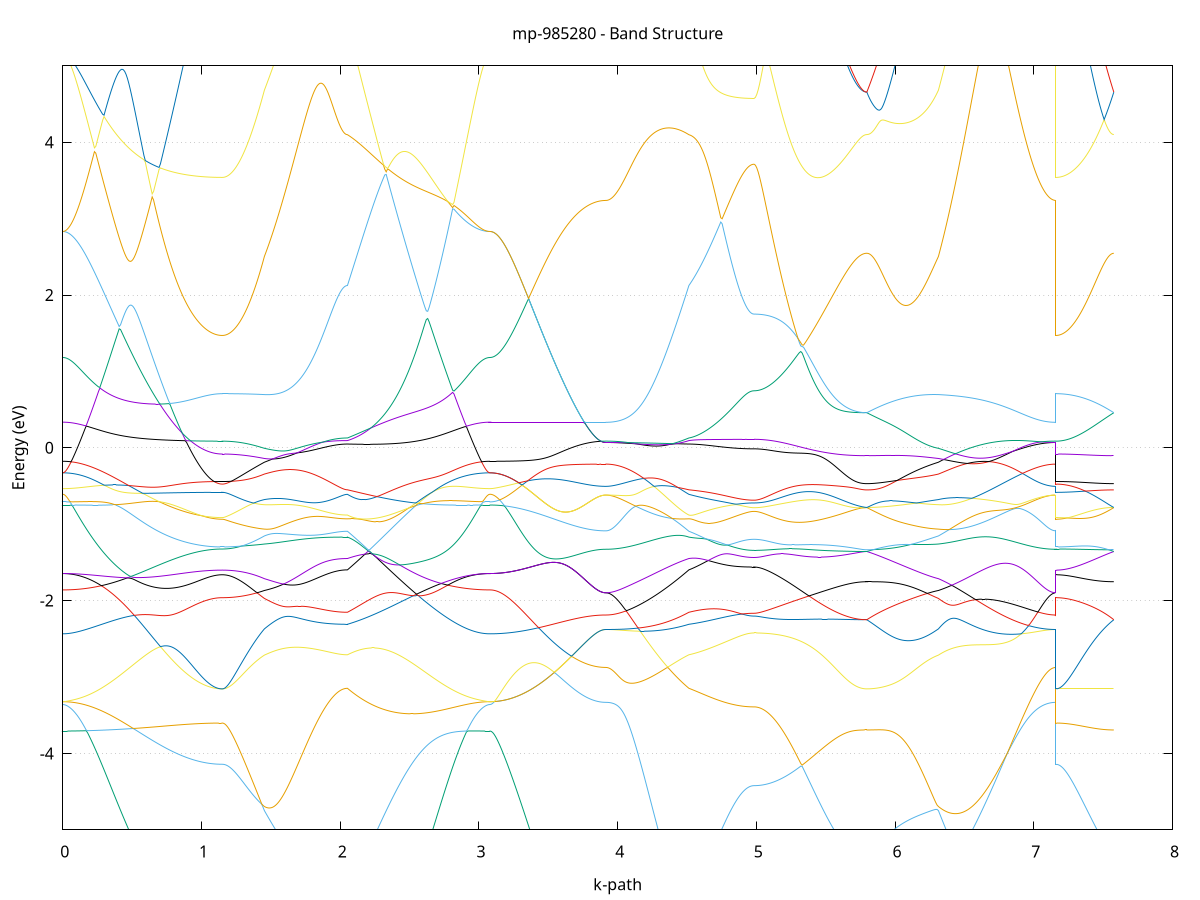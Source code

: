 set title 'mp-985280 - Band Structure'
set xlabel 'k-path'
set ylabel 'Energy (eV)'
set grid y
set yrange [-5:5]
set terminal png size 800,600
set output 'mp-985280_bands_gnuplot.png'
plot '-' using 1:2 with lines notitle, '-' using 1:2 with lines notitle, '-' using 1:2 with lines notitle, '-' using 1:2 with lines notitle, '-' using 1:2 with lines notitle, '-' using 1:2 with lines notitle, '-' using 1:2 with lines notitle, '-' using 1:2 with lines notitle, '-' using 1:2 with lines notitle, '-' using 1:2 with lines notitle, '-' using 1:2 with lines notitle, '-' using 1:2 with lines notitle, '-' using 1:2 with lines notitle, '-' using 1:2 with lines notitle, '-' using 1:2 with lines notitle, '-' using 1:2 with lines notitle, '-' using 1:2 with lines notitle, '-' using 1:2 with lines notitle, '-' using 1:2 with lines notitle, '-' using 1:2 with lines notitle, '-' using 1:2 with lines notitle, '-' using 1:2 with lines notitle, '-' using 1:2 with lines notitle, '-' using 1:2 with lines notitle, '-' using 1:2 with lines notitle, '-' using 1:2 with lines notitle, '-' using 1:2 with lines notitle, '-' using 1:2 with lines notitle, '-' using 1:2 with lines notitle, '-' using 1:2 with lines notitle, '-' using 1:2 with lines notitle, '-' using 1:2 with lines notitle, '-' using 1:2 with lines notitle, '-' using 1:2 with lines notitle, '-' using 1:2 with lines notitle, '-' using 1:2 with lines notitle, '-' using 1:2 with lines notitle, '-' using 1:2 with lines notitle, '-' using 1:2 with lines notitle, '-' using 1:2 with lines notitle, '-' using 1:2 with lines notitle, '-' using 1:2 with lines notitle, '-' using 1:2 with lines notitle, '-' using 1:2 with lines notitle, '-' using 1:2 with lines notitle, '-' using 1:2 with lines notitle, '-' using 1:2 with lines notitle, '-' using 1:2 with lines notitle, '-' using 1:2 with lines notitle, '-' using 1:2 with lines notitle, '-' using 1:2 with lines notitle, '-' using 1:2 with lines notitle, '-' using 1:2 with lines notitle, '-' using 1:2 with lines notitle, '-' using 1:2 with lines notitle, '-' using 1:2 with lines notitle, '-' using 1:2 with lines notitle, '-' using 1:2 with lines notitle, '-' using 1:2 with lines notitle, '-' using 1:2 with lines notitle, '-' using 1:2 with lines notitle, '-' using 1:2 with lines notitle, '-' using 1:2 with lines notitle, '-' using 1:2 with lines notitle
0.000000 -13.349360
0.009914 -13.348960
0.019829 -13.348060
0.029743 -13.346460
0.039657 -13.344260
0.049572 -13.341460
0.059486 -13.337960
0.069400 -13.333860
0.079315 -13.329060
0.089229 -13.323760
0.099143 -13.317760
0.109058 -13.311160
0.118972 -13.303960
0.128886 -13.296160
0.138801 -13.287660
0.148715 -13.278660
0.158629 -13.268960
0.168544 -13.258660
0.178458 -13.247760
0.188372 -13.236360
0.198287 -13.224260
0.208201 -13.211660
0.218115 -13.198360
0.228030 -13.184560
0.237944 -13.170260
0.247858 -13.155260
0.257773 -13.139760
0.267687 -13.123660
0.277601 -13.107060
0.287516 -13.089960
0.297430 -13.072260
0.307344 -13.054060
0.317258 -13.035260
0.327173 -13.016060
0.337087 -12.996360
0.347001 -12.976060
0.356916 -12.955360
0.366830 -12.934160
0.376744 -12.912460
0.386659 -12.890360
0.396573 -12.867860
0.406487 -12.844860
0.416402 -12.821360
0.426316 -12.797560
0.436230 -12.773360
0.446145 -12.748760
0.456059 -12.723760
0.465973 -12.698460
0.475888 -12.672760
0.485802 -12.646760
0.495716 -12.620460
0.505631 -12.593860
0.515545 -12.566960
0.525459 -12.539760
0.535374 -12.512360
0.545288 -12.484660
0.555202 -12.456860
0.565117 -12.428760
0.575031 -12.400560
0.584945 -12.372160
0.594860 -12.343660
0.604774 -12.315060
0.614688 -12.286260
0.624603 -12.257460
0.634517 -12.228660
0.644431 -12.199760
0.654346 -12.170860
0.664260 -12.141960
0.674174 -12.113160
0.684089 -12.084360
0.694003 -12.055660
0.703917 -12.027160
0.713832 -11.998660
0.723746 -11.970460
0.733660 -11.942360
0.743575 -11.914460
0.753489 -11.886860
0.763403 -11.859560
0.773318 -11.832460
0.783232 -11.805760
0.793146 -11.779360
0.803061 -11.753360
0.812975 -11.727660
0.822889 -11.702460
0.832804 -11.677760
0.842718 -11.653460
0.852632 -11.629660
0.862547 -11.606460
0.872461 -11.583760
0.882375 -11.561660
0.892290 -11.540060
0.902204 -11.519160
0.912118 -11.498860
0.922033 -11.479260
0.931947 -11.460360
0.941861 -11.442160
0.951775 -11.424660
0.961690 -11.407860
0.971604 -11.391860
0.981518 -11.376560
0.991433 -11.362160
1.001347 -11.348460
1.011261 -11.335660
1.021176 -11.323660
1.031090 -11.312560
1.041004 -11.302160
1.050919 -11.292760
1.060833 -11.284160
1.070747 -11.276460
1.080662 -11.269660
1.090576 -11.263760
1.100490 -11.258760
1.110405 -11.254660
1.120319 -11.251460
1.130233 -11.249160
1.140148 -11.247860
1.150062 -11.247360
1.150062 -11.247360
1.159845 -11.247460
1.169628 -11.247960
1.179410 -11.248660
1.189193 -11.249660
1.198976 -11.250960
1.208759 -11.252560
1.218542 -11.254460
1.228324 -11.256660
1.238107 -11.259160
1.247890 -11.261960
1.257673 -11.265060
1.267455 -11.268460
1.277238 -11.272160
1.287021 -11.276160
1.296804 -11.280560
1.306587 -11.285160
1.316369 -11.290060
1.326152 -11.295360
1.335935 -11.300960
1.345718 -11.306860
1.355500 -11.313060
1.365283 -11.319660
1.375066 -11.326460
1.384849 -11.333660
1.394632 -11.341160
1.404414 -11.349060
1.414197 -11.357260
1.423980 -11.365760
1.433763 -11.374560
1.443545 -11.383660
1.453328 -11.393160
1.453328 -11.393160
1.463308 -11.400360
1.473287 -11.407960
1.483267 -11.415860
1.493247 -11.424160
1.503226 -11.432760
1.513206 -11.441760
1.523185 -11.450960
1.533165 -11.460460
1.543145 -11.470160
1.553124 -11.480060
1.563104 -11.490160
1.573083 -11.500360
1.583063 -11.510760
1.593042 -11.521260
1.603022 -11.531860
1.613002 -11.542460
1.622981 -11.553160
1.632961 -11.563860
1.642940 -11.574560
1.652920 -11.585260
1.662900 -11.595960
1.672879 -11.606560
1.682859 -11.617060
1.692838 -11.627560
1.702818 -11.637860
1.712797 -11.648060
1.722777 -11.658160
1.732757 -11.668060
1.742736 -11.677860
1.752716 -11.687460
1.762695 -11.696860
1.772675 -11.705960
1.782655 -11.714960
1.792634 -11.723660
1.802614 -11.732160
1.812593 -11.740360
1.822573 -11.748360
1.832552 -11.756060
1.842532 -11.763460
1.852512 -11.770560
1.862491 -11.777360
1.872471 -11.783860
1.882450 -11.790060
1.892430 -11.795960
1.902410 -11.801560
1.912389 -11.806760
1.922369 -11.811660
1.932348 -11.816160
1.942328 -11.820360
1.952308 -11.824260
1.962287 -11.827760
1.972267 -11.830860
1.982246 -11.833660
1.992226 -11.836060
2.002205 -11.838060
2.012185 -11.839760
2.022165 -11.841060
2.032144 -11.841960
2.042124 -11.842560
2.052103 -11.842760
2.052103 -11.842760
2.062081 -11.836660
2.072058 -11.831360
2.082035 -11.826860
2.092012 -11.823160
2.101990 -11.820260
2.111967 -11.818260
2.121944 -11.817160
2.131921 -11.816960
2.141899 -11.817660
2.151876 -11.819460
2.161853 -11.822160
2.171831 -11.825960
2.181808 -11.830660
2.191785 -11.836460
2.201762 -11.843260
2.211740 -11.851060
2.221717 -11.859860
2.231694 -11.869760
2.241671 -11.880560
2.251649 -11.892460
2.261626 -11.905260
2.271603 -11.919060
2.281580 -11.933760
2.291558 -11.949260
2.301535 -11.965760
2.311512 -11.983060
2.321490 -12.001160
2.331467 -12.020060
2.341444 -12.039660
2.351421 -12.059860
2.361399 -12.080860
2.371376 -12.102360
2.381353 -12.124460
2.391330 -12.147160
2.401308 -12.170260
2.411285 -12.193860
2.421262 -12.217860
2.431239 -12.242160
2.441217 -12.266860
2.451194 -12.291860
2.461171 -12.317060
2.471148 -12.342460
2.481126 -12.368060
2.491103 -12.393760
2.501080 -12.419560
2.511058 -12.445360
2.521035 -12.471260
2.531012 -12.497160
2.540989 -12.523060
2.550967 -12.548860
2.560944 -12.574560
2.570921 -12.600160
2.580898 -12.625560
2.590876 -12.650760
2.600853 -12.675860
2.610830 -12.700660
2.620807 -12.725260
2.630785 -12.749560
2.640762 -12.773660
2.650739 -12.797360
2.660717 -12.820760
2.670694 -12.843760
2.680671 -12.866460
2.690648 -12.888760
2.700626 -12.910660
2.710603 -12.932160
2.720580 -12.953260
2.730557 -12.973860
2.740535 -12.994060
2.750512 -13.013760
2.760489 -13.032960
2.770466 -13.051760
2.780444 -13.069960
2.790421 -13.087760
2.800398 -13.104960
2.810375 -13.121660
2.820353 -13.137760
2.830330 -13.153360
2.840307 -13.168360
2.850285 -13.182860
2.860262 -13.196760
2.870239 -13.210160
2.880216 -13.222860
2.890194 -13.235060
2.900171 -13.246660
2.910148 -13.257660
2.920125 -13.268060
2.930103 -13.277760
2.940080 -13.286960
2.950057 -13.295460
2.960034 -13.303360
2.970012 -13.310760
2.979989 -13.317360
2.989966 -13.323460
2.999944 -13.328860
3.009921 -13.333660
3.019898 -13.337760
3.029875 -13.341360
3.039853 -13.344160
3.049830 -13.346460
3.059807 -13.348060
3.069784 -13.348960
3.079762 -13.349360
3.079762 -13.349360
3.089704 -13.349060
3.099647 -13.348260
3.109590 -13.346860
3.119533 -13.345060
3.129476 -13.342660
3.139418 -13.339660
3.149361 -13.336260
3.159304 -13.332260
3.169247 -13.327760
3.179190 -13.322760
3.189132 -13.317160
3.199075 -13.311160
3.209018 -13.304560
3.218961 -13.297460
3.228904 -13.289860
3.238846 -13.281860
3.248789 -13.273260
3.258732 -13.264260
3.268675 -13.254660
3.278617 -13.244660
3.288560 -13.234260
3.298503 -13.223360
3.308446 -13.211960
3.318389 -13.200160
3.328331 -13.187960
3.338274 -13.175260
3.348217 -13.162260
3.358160 -13.148760
3.368103 -13.134860
3.378045 -13.120660
3.387988 -13.106060
3.397931 -13.091160
3.407874 -13.075860
3.417817 -13.060260
3.427759 -13.044360
3.437702 -13.028160
3.447645 -13.011660
3.457588 -12.994860
3.467531 -12.977860
3.477473 -12.960660
3.487416 -12.943260
3.497359 -12.925560
3.507302 -12.907860
3.517244 -12.889860
3.527187 -12.871860
3.537130 -12.853660
3.547073 -12.835460
3.557016 -12.817160
3.566958 -12.798860
3.576901 -12.780560
3.586844 -12.762260
3.596787 -12.744060
3.606730 -12.725860
3.616672 -12.707860
3.626615 -12.689960
3.636558 -12.672260
3.646501 -12.654660
3.656444 -12.637360
3.666386 -12.620360
3.676329 -12.603660
3.686272 -12.587260
3.696215 -12.571260
3.706158 -12.555660
3.716100 -12.540460
3.726043 -12.525760
3.735986 -12.511560
3.745929 -12.497860
3.755871 -12.484760
3.765814 -12.472260
3.775757 -12.460460
3.785700 -12.449260
3.795643 -12.438760
3.805585 -12.428960
3.815528 -12.419960
3.825471 -12.411660
3.835414 -12.404260
3.845357 -12.397560
3.855299 -12.391860
3.865242 -12.386860
3.875185 -12.382860
3.885128 -12.379660
3.895071 -12.377460
3.905013 -12.376060
3.914956 -12.375560
3.914956 -12.375560
3.924936 -12.375360
3.934915 -12.374660
3.944895 -12.373560
3.954875 -12.371960
3.964854 -12.369860
3.974834 -12.367360
3.984813 -12.364460
3.994793 -12.360960
4.004772 -12.357160
4.014752 -12.352860
4.024732 -12.348160
4.034711 -12.342960
4.044691 -12.337360
4.054670 -12.331360
4.064650 -12.324960
4.074630 -12.318060
4.084609 -12.310860
4.094589 -12.303260
4.104568 -12.295260
4.114548 -12.286860
4.124527 -12.278060
4.134507 -12.268960
4.144487 -12.259560
4.154466 -12.249760
4.164446 -12.239660
4.174425 -12.229160
4.184405 -12.218460
4.194385 -12.207460
4.204364 -12.196260
4.214344 -12.184760
4.224323 -12.172960
4.234303 -12.161060
4.244282 -12.148860
4.254262 -12.136560
4.264242 -12.124060
4.274221 -12.111460
4.284201 -12.098760
4.294180 -12.085960
4.304160 -12.073060
4.314140 -12.060160
4.324119 -12.047260
4.334099 -12.034360
4.344078 -12.021460
4.354058 -12.008760
4.364037 -11.996060
4.374017 -11.983460
4.383997 -11.971160
4.393976 -11.958960
4.403956 -11.947060
4.413935 -11.935460
4.423915 -11.924160
4.433895 -11.913160
4.443874 -11.902560
4.453854 -11.892460
4.463833 -11.882760
4.473813 -11.873560
4.483792 -11.864960
4.493772 -11.856960
4.503752 -11.849460
4.513731 -11.842760
4.513731 -11.842760
4.523719 -11.840060
4.533707 -11.837760
4.543695 -11.835960
4.553683 -11.834460
4.563672 -11.833460
4.573660 -11.832760
4.583648 -11.832460
4.593636 -11.832360
4.603624 -11.832660
4.613612 -11.833260
4.623600 -11.834060
4.633588 -11.835160
4.643576 -11.836460
4.653564 -11.837960
4.663552 -11.839560
4.673540 -11.841460
4.683528 -11.843360
4.693516 -11.845460
4.703504 -11.847660
4.713492 -11.849960
4.723480 -11.852360
4.733469 -11.854760
4.743457 -11.857260
4.753445 -11.859660
4.763433 -11.862160
4.773421 -11.864660
4.783409 -11.867060
4.793397 -11.869460
4.803385 -11.871860
4.813373 -11.874160
4.823361 -11.876360
4.833349 -11.878560
4.843337 -11.880560
4.853325 -11.882560
4.863313 -11.884360
4.873301 -11.886160
4.883289 -11.887760
4.893277 -11.889160
4.903265 -11.890560
4.913254 -11.891760
4.923242 -11.892760
4.933230 -11.893660
4.943218 -11.894360
4.953206 -11.894960
4.963194 -11.895360
4.973182 -11.895560
4.983170 -11.895660
4.983170 -11.895660
4.993087 -11.895460
5.003005 -11.894860
5.012922 -11.893960
5.022839 -11.892560
5.032756 -11.890760
5.042674 -11.888660
5.052591 -11.886060
5.062508 -11.883160
5.072425 -11.879860
5.082343 -11.876160
5.092260 -11.872060
5.102177 -11.867660
5.112095 -11.862860
5.122012 -11.857660
5.131929 -11.852060
5.141846 -11.846160
5.151764 -11.839960
5.161681 -11.833360
5.171598 -11.826360
5.181515 -11.819160
5.191433 -11.811460
5.201350 -11.803560
5.211267 -11.795360
5.221185 -11.786760
5.231102 -11.777860
5.241019 -11.768760
5.250936 -11.759360
5.260854 -11.749660
5.270771 -11.739660
5.280688 -11.729460
5.290606 -11.718960
5.300523 -11.708260
5.310440 -11.697360
5.320357 -11.686260
5.330275 -11.674860
5.340192 -11.663360
5.350109 -11.651660
5.360026 -11.639860
5.369944 -11.627860
5.379861 -11.615760
5.389778 -11.603560
5.399696 -11.591260
5.409613 -11.578960
5.419530 -11.566460
5.429447 -11.553960
5.439365 -11.541460
5.449282 -11.528960
5.459199 -11.516460
5.469116 -11.503960
5.479034 -11.491560
5.488951 -11.479160
5.498868 -11.466960
5.508786 -11.454760
5.518703 -11.442760
5.528620 -11.430960
5.538537 -11.419260
5.548455 -11.407760
5.558372 -11.396560
5.568289 -11.385560
5.578207 -11.374760
5.588124 -11.364360
5.598041 -11.354160
5.607958 -11.344360
5.617876 -11.334860
5.627793 -11.325760
5.637710 -11.317060
5.647627 -11.308760
5.657545 -11.300960
5.667462 -11.293560
5.677379 -11.286660
5.687297 -11.280160
5.697214 -11.274260
5.707131 -11.268860
5.717048 -11.263960
5.726966 -11.259560
5.736883 -11.255760
5.746800 -11.252560
5.756718 -11.249960
5.766635 -11.247860
5.776552 -11.246360
5.786469 -11.245460
5.796387 -11.245160
5.796387 -11.245160
5.806312 -11.245260
5.816237 -11.245560
5.826162 -11.246060
5.836087 -11.246760
5.846012 -11.247660
5.855936 -11.248660
5.865861 -11.249760
5.875786 -11.251060
5.885711 -11.252560
5.895636 -11.254060
5.905561 -11.255760
5.915486 -11.257560
5.925411 -11.259460
5.935336 -11.261460
5.945261 -11.263560
5.955186 -11.265760
5.965111 -11.268060
5.975036 -11.270360
5.984961 -11.272760
5.994886 -11.275260
6.004811 -11.277860
6.014736 -11.280460
6.024661 -11.283060
6.034586 -11.285760
6.044511 -11.288560
6.054436 -11.291360
6.064361 -11.294260
6.074286 -11.297160
6.084211 -11.300160
6.094136 -11.303160
6.104061 -11.306260
6.113986 -11.309460
6.123911 -11.312660
6.133836 -11.315960
6.143761 -11.319260
6.153686 -11.322660
6.163611 -11.326160
6.173536 -11.329760
6.183461 -11.333460
6.193386 -11.337260
6.203311 -11.341060
6.213236 -11.345060
6.223161 -11.349160
6.233086 -11.353460
6.243011 -11.357860
6.252935 -11.362360
6.262860 -11.367060
6.272785 -11.371860
6.282710 -11.376860
6.292635 -11.382160
6.302560 -11.387560
6.312485 -11.393160
6.312485 -11.393160
6.322448 -11.403160
6.332410 -11.413460
6.342372 -11.424060
6.352335 -11.435060
6.362297 -11.446360
6.372259 -11.457960
6.382221 -11.469860
6.392184 -11.482060
6.402146 -11.494560
6.412108 -11.507360
6.422071 -11.520360
6.432033 -11.533760
6.441995 -11.547360
6.451958 -11.561160
6.461920 -11.575260
6.471882 -11.589660
6.481845 -11.604160
6.491807 -11.618960
6.501769 -11.633860
6.511731 -11.648960
6.521694 -11.664260
6.531656 -11.679760
6.541618 -11.695360
6.551581 -11.711060
6.561543 -11.726860
6.571505 -11.742860
6.581468 -11.758860
6.591430 -11.774960
6.601392 -11.791060
6.611354 -11.807260
6.621317 -11.823460
6.631279 -11.839660
6.641241 -11.855860
6.651204 -11.872060
6.661166 -11.888160
6.671128 -11.904260
6.681091 -11.920260
6.691053 -11.936160
6.701015 -11.951960
6.710977 -11.967760
6.720940 -11.983360
6.730902 -11.998760
6.740864 -12.014060
6.750827 -12.029160
6.760789 -12.044160
6.770751 -12.058860
6.780714 -12.073360
6.790676 -12.087660
6.800638 -12.101760
6.810601 -12.115560
6.820563 -12.129160
6.830525 -12.142460
6.840487 -12.155460
6.850450 -12.168260
6.860412 -12.180660
6.870374 -12.192760
6.880337 -12.204560
6.890299 -12.216060
6.900261 -12.227160
6.910224 -12.237960
6.920186 -12.248360
6.930148 -12.258360
6.940111 -12.268060
6.950073 -12.277360
6.960035 -12.286260
6.969997 -12.294860
6.979960 -12.302960
6.989922 -12.310660
6.999884 -12.317960
7.009847 -12.324860
7.019809 -12.331360
7.029771 -12.337360
7.039734 -12.342960
7.049696 -12.348160
7.059658 -12.352860
7.069620 -12.357160
7.079583 -12.361060
7.089545 -12.364460
7.099507 -12.367360
7.109470 -12.369860
7.119432 -12.371960
7.129394 -12.373560
7.139357 -12.374660
7.149319 -12.375360
7.159281 -12.375560
7.159281 -11.247360
7.169224 -11.247360
7.179167 -11.247360
7.189110 -11.247360
7.199052 -11.247360
7.208995 -11.247260
7.218938 -11.247260
7.228881 -11.247260
7.238824 -11.247160
7.248766 -11.247160
7.258709 -11.247060
7.268652 -11.247060
7.278595 -11.246960
7.288537 -11.246860
7.298480 -11.246860
7.308423 -11.246760
7.318366 -11.246660
7.328309 -11.246560
7.338251 -11.246560
7.348194 -11.246460
7.358137 -11.246360
7.368080 -11.246260
7.378023 -11.246160
7.387965 -11.246160
7.397908 -11.246060
7.407851 -11.245960
7.417794 -11.245860
7.427737 -11.245760
7.437679 -11.245760
7.447622 -11.245660
7.457565 -11.245560
7.467508 -11.245560
7.477451 -11.245460
7.487393 -11.245460
7.497336 -11.245360
7.507279 -11.245360
7.517222 -11.245260
7.527165 -11.245260
7.537107 -11.245260
7.547050 -11.245260
7.556993 -11.245160
7.566936 -11.245160
7.576878 -11.245160
e
0.000000 -3.707560
0.009914 -3.707560
0.019829 -3.707460
0.029743 -3.707460
0.039657 -3.707360
0.049572 -3.707160
0.059486 -3.706960
0.069400 -3.706860
0.079315 -3.706560
0.089229 -3.706360
0.099143 -3.706060
0.109058 -3.705760
0.118972 -3.705360
0.128886 -3.705060
0.138801 -3.704660
0.148715 -3.704260
0.158629 -3.703760
0.168544 -3.703260
0.178458 -3.729360
0.188372 -3.765260
0.198287 -3.802260
0.208201 -3.840260
0.218115 -3.879160
0.228030 -3.918960
0.237944 -3.959460
0.247858 -4.000760
0.257773 -4.042560
0.267687 -4.085060
0.277601 -4.127960
0.287516 -4.171260
0.297430 -4.214960
0.307344 -4.258960
0.317258 -4.303160
0.327173 -4.347560
0.337087 -4.392060
0.347001 -4.436660
0.356916 -4.481260
0.366830 -4.525760
0.376744 -4.570160
0.386659 -4.614560
0.396573 -4.658660
0.406487 -4.702560
0.416402 -4.746260
0.426316 -4.789560
0.436230 -4.832560
0.446145 -4.875160
0.456059 -4.917360
0.465973 -4.959160
0.475888 -5.000360
0.485802 -5.041160
0.495716 -5.081360
0.505631 -5.120960
0.515545 -5.159960
0.525459 -5.198360
0.535374 -5.236060
0.545288 -5.273060
0.555202 -5.309460
0.565117 -5.345060
0.575031 -5.379860
0.584945 -5.413960
0.594860 -5.447260
0.604774 -5.479760
0.614688 -5.511360
0.624603 -5.542160
0.634517 -5.572160
0.644431 -5.601160
0.654346 -5.629360
0.664260 -5.656660
0.674174 -5.682960
0.684089 -5.708460
0.694003 -5.732860
0.703917 -5.756460
0.713832 -5.779060
0.723746 -5.800660
0.733660 -5.821360
0.743575 -5.841060
0.753489 -5.859760
0.763403 -5.877460
0.773318 -5.894260
0.783232 -5.910160
0.793146 -5.924960
0.803061 -5.938860
0.812975 -5.951860
0.822889 -5.963860
0.832804 -5.974960
0.842718 -5.985160
0.852632 -5.994460
0.862547 -6.002960
0.872461 -6.010560
0.882375 -6.017360
0.892290 -6.023260
0.902204 -6.028460
0.912118 -6.032960
0.922033 -6.036760
0.931947 -6.039860
0.941861 -6.042360
0.951775 -6.044260
0.961690 -6.045660
0.971604 -6.046560
0.981518 -6.046960
0.991433 -6.047060
1.001347 -6.046760
1.011261 -6.046160
1.021176 -6.045360
1.031090 -6.044360
1.041004 -6.043160
1.050919 -6.041860
1.060833 -6.040560
1.070747 -6.039260
1.080662 -6.038060
1.090576 -6.036860
1.100490 -6.035760
1.110405 -6.034860
1.120319 -6.034160
1.130233 -6.033660
1.140148 -6.033260
1.150062 -6.033160
1.150062 -6.033160
1.159845 -6.032860
1.169628 -6.031760
1.179410 -6.030060
1.189193 -6.027660
1.198976 -6.024560
1.208759 -6.020760
1.218542 -6.016260
1.228324 -6.011060
1.238107 -6.005160
1.247890 -5.998660
1.257673 -5.991360
1.267455 -5.983460
1.277238 -5.974860
1.287021 -5.965560
1.296804 -5.955560
1.306587 -5.944960
1.316369 -5.933560
1.326152 -5.921560
1.335935 -5.908960
1.345718 -5.895560
1.355500 -5.881560
1.365283 -5.866960
1.375066 -5.851560
1.384849 -5.835560
1.394632 -5.818960
1.404414 -5.801660
1.414197 -5.783760
1.423980 -5.765160
1.433763 -5.745960
1.443545 -5.726060
1.453328 -5.705560
1.453328 -5.705560
1.463308 -5.691260
1.473287 -5.678660
1.483267 -5.667960
1.493247 -5.659460
1.503226 -5.653160
1.513206 -5.649360
1.523185 -5.648060
1.533165 -5.649160
1.543145 -5.652760
1.553124 -5.658560
1.563104 -5.666460
1.573083 -5.676260
1.583063 -5.687760
1.593042 -5.700760
1.603022 -5.715060
1.613002 -5.730360
1.622981 -5.746660
1.632961 -5.763560
1.642940 -5.781160
1.652920 -5.799160
1.662900 -5.817460
1.672879 -5.835960
1.682859 -5.854660
1.692838 -5.873360
1.702818 -5.892060
1.712797 -5.910660
1.722777 -5.929060
1.732757 -5.947260
1.742736 -5.965160
1.752716 -5.982860
1.762695 -6.000160
1.772675 -6.017060
1.782655 -6.033560
1.792634 -6.049660
1.802614 -6.065360
1.812593 -6.080460
1.822573 -6.095160
1.832552 -6.109360
1.842532 -6.122960
1.852512 -6.136060
1.862491 -6.148560
1.872471 -6.160460
1.882450 -6.171860
1.892430 -6.182560
1.902410 -6.192760
1.912389 -6.202260
1.922369 -6.211160
1.932348 -6.219460
1.942328 -6.227060
1.952308 -6.234060
1.962287 -6.240460
1.972267 -6.246060
1.982246 -6.251160
1.992226 -6.255460
2.002205 -6.259160
2.012185 -6.262260
2.022165 -6.264560
2.032144 -6.266260
2.042124 -6.267260
2.052103 -6.267560
2.052103 -6.267560
2.062081 -6.307160
2.072058 -6.344660
2.082035 -6.380260
2.092012 -6.413660
2.101990 -6.445060
2.111967 -6.474160
2.121944 -6.501160
2.131921 -6.525960
2.141899 -6.548460
2.151876 -6.568760
2.161853 -6.586660
2.171831 -6.602260
2.181808 -6.615560
2.191785 -6.626460
2.201762 -6.635060
2.211740 -6.641260
2.221717 -6.645060
2.231694 -6.646560
2.241671 -6.645760
2.251649 -6.642560
2.261626 -6.637160
2.271603 -6.629460
2.281580 -6.619460
2.291558 -6.607260
2.301535 -6.592860
2.311512 -6.576260
2.321490 -6.557660
2.331467 -6.536860
2.341444 -6.514160
2.351421 -6.489360
2.361399 -6.462760
2.371376 -6.434160
2.381353 -6.403760
2.391330 -6.371660
2.401308 -6.337760
2.411285 -6.302260
2.421262 -6.265060
2.431239 -6.226360
2.441217 -6.186060
2.451194 -6.144360
2.461171 -6.101360
2.471148 -6.056960
2.481126 -6.011260
2.491103 -5.964360
2.501080 -5.916260
2.511058 -5.867060
2.521035 -5.816860
2.531012 -5.765660
2.540989 -5.713460
2.550967 -5.660460
2.560944 -5.606560
2.570921 -5.551960
2.580898 -5.496660
2.590876 -5.440760
2.600853 -5.384260
2.610830 -5.327160
2.620807 -5.269760
2.630785 -5.211860
2.640762 -5.153660
2.650739 -5.095160
2.660717 -5.036560
2.670694 -4.977760
2.680671 -4.918860
2.690648 -4.860060
2.700626 -4.801260
2.710603 -4.742660
2.720580 -4.684260
2.730557 -4.626160
2.740535 -4.568360
2.750512 -4.511060
2.760489 -4.454360
2.770466 -4.398160
2.780444 -4.342660
2.790421 -4.287860
2.800398 -4.233960
2.810375 -4.180960
2.820353 -4.128960
2.830330 -4.078060
2.840307 -4.028360
2.850285 -3.979860
2.860262 -3.932660
2.870239 -3.886860
2.880216 -3.842560
2.890194 -3.799760
2.900171 -3.758660
2.910148 -3.719160
2.920125 -3.707060
2.930103 -3.706760
2.940080 -3.706560
2.950057 -3.706460
2.960034 -3.706360
2.970012 -3.706460
2.979989 -3.706560
2.989966 -3.706660
2.999944 -3.706760
3.009921 -3.706960
3.019898 -3.707060
3.029875 -3.707160
3.039853 -3.707360
3.049830 -3.707460
3.059807 -3.707460
3.069784 -3.707560
3.079762 -3.707560
3.079762 -3.707560
3.089704 -3.712760
3.099647 -3.727660
3.109590 -3.750560
3.119533 -3.779560
3.129476 -3.813060
3.139418 -3.850160
3.149361 -3.889760
3.159304 -3.931460
3.169247 -3.974960
3.179190 -4.019860
3.189132 -4.065960
3.199075 -4.113160
3.209018 -4.161260
3.218961 -4.210260
3.228904 -4.259960
3.238846 -4.310460
3.248789 -4.361460
3.258732 -4.413160
3.268675 -4.465260
3.278617 -4.517960
3.288560 -4.570960
3.298503 -4.624460
3.308446 -4.678260
3.318389 -4.732360
3.328331 -4.786760
3.338274 -4.841360
3.348217 -4.896160
3.358160 -4.951060
3.368103 -5.006160
3.378045 -5.061260
3.387988 -5.116460
3.397931 -5.171660
3.407874 -5.226860
3.417817 -5.281960
3.427759 -5.336960
3.437702 -5.391860
3.447645 -5.446560
3.457588 -5.501060
3.467531 -5.555260
3.477473 -5.609260
3.487416 -5.662860
3.497359 -5.716060
3.507302 -5.768960
3.517244 -5.821360
3.527187 -5.873260
3.537130 -5.924660
3.547073 -5.975460
3.557016 -6.025660
3.566958 -6.075260
3.576901 -6.124160
3.586844 -6.172260
3.596787 -6.219660
3.606730 -6.266160
3.616672 -6.311860
3.626615 -6.356560
3.636558 -6.400360
3.646501 -6.443260
3.656444 -6.484960
3.666386 -6.525660
3.676329 -6.565260
3.686272 -6.603560
3.696215 -6.640760
3.706158 -6.676660
3.716100 -6.711260
3.726043 -6.744460
3.735986 -6.776260
3.745929 -6.806660
3.755871 -6.835560
3.765814 -6.862960
3.775757 -6.888760
3.785700 -6.912960
3.795643 -6.935560
3.805585 -6.956460
3.815528 -6.975660
3.825471 -6.993160
3.835414 -7.008860
3.845357 -7.022760
3.855299 -7.034960
3.865242 -7.045260
3.875185 -7.053660
3.885128 -7.060260
3.895071 -7.064960
3.905013 -7.067760
3.914956 -7.068760
3.914956 -7.068760
3.924936 -7.068360
3.934915 -7.067260
3.944895 -7.065360
3.954875 -7.062760
3.964854 -7.059460
3.974834 -7.055360
3.984813 -7.050560
3.994793 -7.045060
4.004772 -7.038760
4.014752 -7.031660
4.024732 -7.023960
4.034711 -7.015460
4.044691 -7.006260
4.054670 -6.996260
4.064650 -6.985660
4.074630 -6.974260
4.084609 -6.962160
4.094589 -6.949260
4.104568 -6.935760
4.114548 -6.921560
4.124527 -6.906560
4.134507 -6.890860
4.144487 -6.874560
4.154466 -6.857560
4.164446 -6.839760
4.174425 -6.821360
4.184405 -6.802260
4.194385 -6.782460
4.204364 -6.762060
4.214344 -6.740960
4.224323 -6.719260
4.234303 -6.696860
4.244282 -6.673760
4.254262 -6.650060
4.264242 -6.625760
4.274221 -6.600860
4.284201 -6.575260
4.294180 -6.549160
4.304160 -6.522360
4.314140 -6.495060
4.324119 -6.467160
4.334099 -6.438660
4.344078 -6.409560
4.354058 -6.379960
4.364037 -6.349860
4.374017 -6.319160
4.383997 -6.287960
4.393976 -6.256260
4.403956 -6.223960
4.413935 -6.191260
4.423915 -6.158160
4.433895 -6.124460
4.443874 -6.090460
4.453854 -6.055860
4.463833 -6.042060
4.473813 -6.090660
4.483792 -6.137660
4.493772 -6.182760
4.503752 -6.226160
4.513731 -6.267560
4.513731 -6.267560
4.523719 -6.287160
4.533707 -6.308460
4.543695 -6.330960
4.553683 -6.354360
4.563672 -6.378260
4.573660 -6.402460
4.583648 -6.426760
4.593636 -6.451060
4.603624 -6.475160
4.613612 -6.499160
4.623600 -6.522760
4.633588 -6.545960
4.643576 -6.568860
4.653564 -6.591260
4.663552 -6.613260
4.673540 -6.634660
4.683528 -6.655560
4.693516 -6.675960
4.703504 -6.695660
4.713492 -6.714860
4.723480 -6.733460
4.733469 -6.751460
4.743457 -6.768760
4.753445 -6.785460
4.763433 -6.801560
4.773421 -6.816960
4.783409 -6.831660
4.793397 -6.845660
4.803385 -6.859060
4.813373 -6.871760
4.823361 -6.883760
4.833349 -6.894960
4.843337 -6.905560
4.853325 -6.915460
4.863313 -6.924560
4.873301 -6.932960
4.883289 -6.940760
4.893277 -6.947660
4.903265 -6.953960
4.913254 -6.959460
4.923242 -6.964260
4.933230 -6.968360
4.943218 -6.971660
4.953206 -6.974260
4.963194 -6.976060
4.973182 -6.977160
4.983170 -6.977560
4.983170 -6.977560
4.993087 -6.977160
5.003005 -6.976060
5.012922 -6.974160
5.022839 -6.971460
5.032756 -6.968060
5.042674 -6.963860
5.052591 -6.958960
5.062508 -6.953260
5.072425 -6.946860
5.082343 -6.939660
5.092260 -6.931760
5.102177 -6.923060
5.112095 -6.913660
5.122012 -6.903560
5.131929 -6.892660
5.141846 -6.881060
5.151764 -6.868760
5.161681 -6.855660
5.171598 -6.841960
5.181515 -6.827460
5.191433 -6.812260
5.201350 -6.796360
5.211267 -6.779860
5.221185 -6.762560
5.231102 -6.744660
5.241019 -6.726060
5.250936 -6.706860
5.260854 -6.686960
5.270771 -6.666460
5.280688 -6.645260
5.290606 -6.623460
5.300523 -6.601160
5.310440 -6.578160
5.320357 -6.554560
5.330275 -6.530460
5.340192 -6.505760
5.350109 -6.480560
5.360026 -6.454760
5.369944 -6.428560
5.379861 -6.401760
5.389778 -6.374560
5.399696 -6.346960
5.409613 -6.318860
5.419530 -6.290360
5.429447 -6.261460
5.439365 -6.232260
5.449282 -6.202760
5.459199 -6.172960
5.469116 -6.142860
5.479034 -6.112560
5.488951 -6.081960
5.498868 -6.051360
5.508786 -6.020560
5.518703 -5.989660
5.528620 -5.958860
5.538537 -5.927960
5.548455 -5.897160
5.558372 -5.866560
5.568289 -5.836160
5.578207 -5.805960
5.588124 -5.776160
5.598041 -5.746660
5.607958 -5.717760
5.617876 -5.689360
5.627793 -5.661660
5.637710 -5.634660
5.647627 -5.608560
5.657545 -5.583360
5.667462 -5.559260
5.677379 -5.536260
5.687297 -5.514560
5.697214 -5.494260
5.707131 -5.475460
5.717048 -5.458260
5.726966 -5.442760
5.736883 -5.429160
5.746800 -5.417460
5.756718 -5.407660
5.766635 -5.400060
5.776552 -5.394560
5.786469 -5.391260
5.796387 -5.390160
5.796387 -5.390160
5.806312 -5.413460
5.816237 -5.436160
5.826162 -5.458360
5.836087 -5.479860
5.846012 -5.500760
5.855936 -5.521060
5.865861 -5.540760
5.875786 -5.559760
5.885711 -5.578160
5.895636 -5.595960
5.905561 -5.612960
5.915486 -5.629460
5.925411 -5.645160
5.935336 -5.660260
5.945261 -5.674560
5.955186 -5.688260
5.965111 -5.701360
5.975036 -5.713660
5.984961 -5.725260
5.994886 -5.736160
6.004811 -5.746360
6.014736 -5.755860
6.024661 -5.764660
6.034586 -5.772760
6.044511 -5.780160
6.054436 -5.786760
6.064361 -5.792660
6.074286 -5.797860
6.084211 -5.802360
6.094136 -5.806160
6.104061 -5.809160
6.113986 -5.811460
6.123911 -5.812960
6.133836 -5.813860
6.143761 -5.813960
6.153686 -5.813360
6.163611 -5.812060
6.173536 -5.809960
6.183461 -5.807160
6.193386 -5.803660
6.203311 -5.799360
6.213236 -5.794460
6.223161 -5.788760
6.233086 -5.782360
6.243011 -5.775260
6.252935 -5.767360
6.262860 -5.758860
6.272785 -5.749560
6.282710 -5.739660
6.292635 -5.728960
6.302560 -5.717660
6.312485 -5.705560
6.312485 -5.705560
6.322448 -5.684060
6.332410 -5.661860
6.342372 -5.639060
6.352335 -5.615660
6.362297 -5.591560
6.372259 -5.566860
6.382221 -5.541560
6.392184 -5.515660
6.402146 -5.489160
6.412108 -5.461960
6.422071 -5.434260
6.432033 -5.405960
6.441995 -5.377060
6.451958 -5.368960
6.461920 -5.411560
6.471882 -5.453960
6.481845 -5.495960
6.491807 -5.537660
6.501769 -5.578960
6.511731 -5.619960
6.521694 -5.660560
6.531656 -5.700760
6.541618 -5.740560
6.551581 -5.779960
6.561543 -5.818860
6.571505 -5.857460
6.581468 -5.895460
6.591430 -5.933160
6.601392 -5.970260
6.611354 -6.006960
6.621317 -6.043060
6.631279 -6.078760
6.641241 -6.113960
6.651204 -6.148560
6.661166 -6.182660
6.671128 -6.216160
6.681091 -6.249160
6.691053 -6.281660
6.701015 -6.313560
6.710977 -6.344860
6.720940 -6.375560
6.730902 -6.405660
6.740864 -6.435260
6.750827 -6.464160
6.760789 -6.492460
6.770751 -6.520160
6.780714 -6.547260
6.790676 -6.573760
6.800638 -6.599560
6.810601 -6.624760
6.820563 -6.649260
6.830525 -6.673060
6.840487 -6.696260
6.850450 -6.718860
6.860412 -6.740760
6.870374 -6.761960
6.880337 -6.782460
6.890299 -6.802260
6.900261 -6.821460
6.910224 -6.839960
6.920186 -6.857660
6.930148 -6.874760
6.940111 -6.891160
6.950073 -6.906760
6.960035 -6.921760
6.969997 -6.935960
6.979960 -6.949560
6.989922 -6.962360
6.999884 -6.974460
7.009847 -6.985860
7.019809 -6.996460
7.029771 -7.006460
7.039734 -7.015660
7.049696 -7.024060
7.059658 -7.031860
7.069620 -7.038860
7.079583 -7.045060
7.089545 -7.050660
7.099507 -7.055460
7.109470 -7.059460
7.119432 -7.062860
7.129394 -7.065460
7.139357 -7.067260
7.149319 -7.068360
7.159281 -7.068760
7.159281 -6.033160
7.169224 -6.032760
7.179167 -6.031660
7.189110 -6.029760
7.199052 -6.027160
7.208995 -6.023660
7.218938 -6.019560
7.228881 -6.014560
7.238824 -6.008960
7.248766 -6.002460
7.258709 -5.995360
7.268652 -5.987360
7.278595 -5.978660
7.288537 -5.969260
7.298480 -5.959060
7.308423 -5.948160
7.318366 -5.936560
7.328309 -5.924160
7.338251 -5.911060
7.348194 -5.897260
7.358137 -5.882660
7.368080 -5.867360
7.378023 -5.851360
7.387965 -5.834660
7.397908 -5.817260
7.407851 -5.799160
7.417794 -5.780260
7.427737 -5.760760
7.437679 -5.740560
7.447622 -5.719760
7.457565 -5.698160
7.467508 -5.675960
7.477451 -5.653160
7.487393 -5.629560
7.497336 -5.605460
7.507279 -5.580660
7.517222 -5.555260
7.527165 -5.529160
7.537107 -5.502560
7.547050 -5.475360
7.556993 -5.447460
7.566936 -5.419060
7.576878 -5.390160
e
0.000000 -3.360260
0.009914 -3.362060
0.019829 -3.367460
0.029743 -3.375560
0.039657 -3.385960
0.049572 -3.398560
0.059486 -3.413260
0.069400 -3.429860
0.079315 -3.448460
0.089229 -3.469060
0.099143 -3.491460
0.109058 -3.515660
0.118972 -3.541560
0.128886 -3.569160
0.138801 -3.598360
0.148715 -3.629060
0.158629 -3.661160
0.168544 -3.694660
0.178458 -3.702760
0.188372 -3.702260
0.198287 -3.701760
0.208201 -3.701160
0.218115 -3.700560
0.228030 -3.699960
0.237944 -3.699360
0.247858 -3.698660
0.257773 -3.697960
0.267687 -3.697260
0.277601 -3.696560
0.287516 -3.695760
0.297430 -3.695060
0.307344 -3.694260
0.317258 -3.693460
0.327173 -3.692660
0.337087 -3.691760
0.347001 -3.690960
0.356916 -3.690060
0.366830 -3.689160
0.376744 -3.688260
0.386659 -3.687260
0.396573 -3.686360
0.406487 -3.685360
0.416402 -3.684360
0.426316 -3.683360
0.436230 -3.682360
0.446145 -3.681260
0.456059 -3.680160
0.465973 -3.679060
0.475888 -3.677960
0.485802 -3.676860
0.495716 -3.675660
0.505631 -3.674460
0.515545 -3.682660
0.525459 -3.693860
0.535374 -3.705160
0.545288 -3.716460
0.555202 -3.727760
0.565117 -3.739060
0.575031 -3.750260
0.584945 -3.761560
0.594860 -3.772660
0.604774 -3.783860
0.614688 -3.794960
0.624603 -3.805960
0.634517 -3.816860
0.644431 -3.827760
0.654346 -3.838560
0.664260 -3.849260
0.674174 -3.859860
0.684089 -3.870260
0.694003 -3.880660
0.703917 -3.890860
0.713832 -3.900960
0.723746 -3.910960
0.733660 -3.920760
0.743575 -3.930460
0.753489 -3.939960
0.763403 -3.949260
0.773318 -3.958460
0.783232 -3.967460
0.793146 -3.976260
0.803061 -3.984960
0.812975 -3.993360
0.822889 -4.001660
0.832804 -4.009660
0.842718 -4.017560
0.852632 -4.025160
0.862547 -4.032560
0.872461 -4.039860
0.882375 -4.046760
0.892290 -4.053560
0.902204 -4.060060
0.912118 -4.066460
0.922033 -4.072460
0.931947 -4.078360
0.941861 -4.083960
0.951775 -4.089260
0.961690 -4.094360
0.971604 -4.099260
0.981518 -4.103860
0.991433 -4.108260
1.001347 -4.112360
1.011261 -4.116160
1.021176 -4.119760
1.031090 -4.123060
1.041004 -4.126160
1.050919 -4.128960
1.060833 -4.131560
1.070747 -4.133760
1.080662 -4.135760
1.090576 -4.137560
1.100490 -4.139060
1.110405 -4.140260
1.120319 -4.141160
1.130233 -4.141860
1.140148 -4.142260
1.150062 -4.142360
1.150062 -4.142360
1.159845 -4.143760
1.169628 -4.147760
1.179410 -4.154360
1.189193 -4.163460
1.198976 -4.174860
1.208759 -4.188360
1.218542 -4.203660
1.228324 -4.220760
1.238107 -4.239260
1.247890 -4.259060
1.257673 -4.279760
1.267455 -4.301360
1.277238 -4.323660
1.287021 -4.346460
1.296804 -4.369460
1.306587 -4.392760
1.316369 -4.416060
1.326152 -4.439260
1.335935 -4.462360
1.345718 -4.485160
1.355500 -4.507560
1.365283 -4.529460
1.375066 -4.550860
1.384849 -4.571660
1.394632 -4.591860
1.404414 -4.611260
1.414197 -4.629860
1.423980 -4.647560
1.433763 -4.664460
1.443545 -4.704860
1.453328 -4.749160
1.453328 -4.749160
1.463308 -4.781060
1.473287 -4.812760
1.483267 -4.844060
1.493247 -4.875160
1.503226 -4.905960
1.513206 -4.936460
1.523185 -4.966660
1.533165 -4.996560
1.543145 -5.026060
1.553124 -5.055160
1.563104 -5.083960
1.573083 -5.112360
1.583063 -5.140360
1.593042 -5.167860
1.603022 -5.195060
1.613002 -5.221760
1.622981 -5.247960
1.632961 -5.273760
1.642940 -5.299160
1.652920 -5.323960
1.662900 -5.348360
1.672879 -5.372260
1.682859 -5.395560
1.692838 -5.418360
1.702818 -5.440660
1.712797 -5.462460
1.722777 -5.483760
1.732757 -5.504360
1.742736 -5.524460
1.752716 -5.544060
1.762695 -5.563060
1.772675 -5.581460
1.782655 -5.599260
1.792634 -5.616460
1.802614 -5.633060
1.812593 -5.649060
1.822573 -5.664460
1.832552 -5.679260
1.842532 -5.693360
1.852512 -5.706960
1.862491 -5.719860
1.872471 -5.732060
1.882450 -5.743660
1.892430 -5.754660
1.902410 -5.765060
1.912389 -5.774660
1.922369 -5.783760
1.932348 -5.792060
1.942328 -5.799760
1.952308 -5.806860
1.962287 -5.813260
1.972267 -5.818960
1.982246 -5.823960
1.992226 -5.828360
2.002205 -5.832060
2.012185 -5.835160
2.022165 -5.837460
2.032144 -5.839160
2.042124 -5.840160
2.052103 -5.840560
2.052103 -5.840560
2.062081 -5.803360
2.072058 -5.765960
2.082035 -5.728260
2.092012 -5.690160
2.101990 -5.651960
2.111967 -5.613460
2.121944 -5.574760
2.131921 -5.535860
2.141899 -5.496760
2.151876 -5.457460
2.161853 -5.418060
2.171831 -5.378560
2.181808 -5.339060
2.191785 -5.299360
2.201762 -5.259660
2.211740 -5.219960
2.221717 -5.180260
2.231694 -5.140560
2.241671 -5.100960
2.251649 -5.061360
2.261626 -5.021960
2.271603 -4.982660
2.281580 -4.943460
2.291558 -4.904460
2.301535 -4.865760
2.311512 -4.827260
2.321490 -4.788960
2.331467 -4.751060
2.341444 -4.713360
2.351421 -4.676160
2.361399 -4.639260
2.371376 -4.602760
2.381353 -4.566760
2.391330 -4.531160
2.401308 -4.496060
2.411285 -4.461560
2.421262 -4.427560
2.431239 -4.394160
2.441217 -4.361460
2.451194 -4.329260
2.461171 -4.297860
2.471148 -4.267060
2.481126 -4.237060
2.491103 -4.207860
2.501080 -4.179360
2.511058 -4.151660
2.521035 -4.124760
2.531012 -4.098760
2.540989 -4.073560
2.550967 -4.049360
2.560944 -4.025960
2.570921 -4.003560
2.580898 -3.981960
2.590876 -3.961360
2.600853 -3.941760
2.610830 -3.923060
2.620807 -3.905260
2.630785 -3.888360
2.640762 -3.872460
2.650739 -3.857460
2.660717 -3.843360
2.670694 -3.830160
2.680671 -3.817860
2.690648 -3.806360
2.700626 -3.795660
2.710603 -3.785860
2.720580 -3.776760
2.730557 -3.768460
2.740535 -3.760760
2.750512 -3.753860
2.760489 -3.747560
2.770466 -3.741860
2.780444 -3.736760
2.790421 -3.732160
2.800398 -3.728060
2.810375 -3.724460
2.820353 -3.721360
2.830330 -3.718560
2.840307 -3.716160
2.850285 -3.714160
2.860262 -3.712460
2.870239 -3.710960
2.880216 -3.709760
2.890194 -3.708860
2.900171 -3.708060
2.910148 -3.707460
2.920125 -3.681560
2.930103 -3.645760
2.940080 -3.611860
2.950057 -3.579860
2.960034 -3.549960
2.970012 -3.522060
2.979989 -3.496260
2.989966 -3.472560
2.999944 -3.450960
3.009921 -3.431560
3.019898 -3.414360
3.029875 -3.399260
3.039853 -3.386360
3.049830 -3.375760
3.059807 -3.367560
3.069784 -3.362160
3.079762 -3.360260
3.079762 -3.360260
3.089704 -3.355960
3.099647 -3.343860
3.109590 -3.325560
3.119533 -3.320260
3.129476 -3.318660
3.139418 -3.316560
3.149361 -3.314160
3.159304 -3.311460
3.169247 -3.308260
3.179190 -3.304760
3.189132 -3.300960
3.199075 -3.296660
3.209018 -3.292160
3.218961 -3.287160
3.228904 -3.281860
3.238846 -3.276160
3.248789 -3.270160
3.258732 -3.263760
3.268675 -3.256960
3.278617 -3.249960
3.288560 -3.242460
3.298503 -3.234660
3.308446 -3.226560
3.318389 -3.218060
3.328331 -3.209160
3.338274 -3.200060
3.348217 -3.190460
3.358160 -3.180660
3.368103 -3.170460
3.378045 -3.159960
3.387988 -3.149060
3.397931 -3.137960
3.407874 -3.126460
3.417817 -3.114660
3.427759 -3.102560
3.437702 -3.090060
3.447645 -3.077360
3.457588 -3.064360
3.467531 -3.050960
3.477473 -3.037360
3.487416 -3.023460
3.497359 -3.009260
3.507302 -2.994760
3.517244 -2.980060
3.527187 -2.965060
3.537130 -2.949760
3.547073 -2.944660
3.557016 -2.959660
3.566958 -2.975060
3.576901 -2.990560
3.586844 -3.006260
3.596787 -3.022060
3.606730 -3.037960
3.616672 -3.053760
3.626615 -3.069460
3.636558 -3.084960
3.646501 -3.100360
3.656444 -3.115460
3.666386 -3.130360
3.676329 -3.144860
3.686272 -3.158960
3.696215 -3.172760
3.706158 -3.186060
3.716100 -3.198860
3.726043 -3.211260
3.735986 -3.223160
3.745929 -3.234460
3.755871 -3.245260
3.765814 -3.255460
3.775757 -3.265060
3.785700 -3.274060
3.795643 -3.282460
3.805585 -3.290260
3.815528 -3.297360
3.825471 -3.303860
3.835414 -3.309660
3.845357 -3.314860
3.855299 -3.319260
3.865242 -3.323060
3.875185 -3.326260
3.885128 -3.328660
3.895071 -3.330360
3.905013 -3.331460
3.914956 -3.331760
3.914956 -3.331760
3.924936 -3.332160
3.934915 -3.333560
3.944895 -3.335860
3.954875 -3.339360
3.964854 -3.344260
3.974834 -3.350660
3.984813 -3.359160
3.994793 -3.370160
4.004772 -3.384060
4.014752 -3.401560
4.024732 -3.423060
4.034711 -3.449060
4.044691 -3.479660
4.054670 -3.514960
4.064650 -3.554760
4.074630 -3.598760
4.084609 -3.646560
4.094589 -3.697760
4.104568 -3.751860
4.114548 -3.808660
4.124527 -3.867660
4.134507 -3.928560
4.144487 -3.991260
4.154466 -4.055360
4.164446 -4.120760
4.174425 -4.187160
4.184405 -4.254460
4.194385 -4.322460
4.204364 -4.391060
4.214344 -4.460060
4.224323 -4.529360
4.234303 -4.598860
4.244282 -4.668360
4.254262 -4.737960
4.264242 -4.807360
4.274221 -4.876560
4.284201 -4.945360
4.294180 -5.013860
4.304160 -5.081860
4.314140 -5.149160
4.324119 -5.215960
4.334099 -5.281960
4.344078 -5.347160
4.354058 -5.411560
4.364037 -5.474960
4.374017 -5.537260
4.383997 -5.598560
4.393976 -5.658760
4.403956 -5.717660
4.413935 -5.775260
4.423915 -5.831560
4.433895 -5.886460
4.443874 -5.939860
4.453854 -5.991760
4.463833 -6.020960
4.473813 -5.985660
4.483792 -5.949860
4.493772 -5.913760
4.503752 -5.877360
4.513731 -5.840560
4.513731 -5.840560
4.523719 -5.821660
4.533707 -5.799560
4.543695 -5.774460
4.553683 -5.746960
4.563672 -5.717360
4.573660 -5.685960
4.583648 -5.652960
4.593636 -5.618660
4.603624 -5.583060
4.613612 -5.546360
4.623600 -5.508760
4.633588 -5.470260
4.643576 -5.431060
4.653564 -5.391260
4.663552 -5.350960
4.673540 -5.310260
4.683528 -5.269260
4.693516 -5.227960
4.703504 -5.186660
4.713492 -5.145260
4.723480 -5.103960
4.733469 -5.062860
4.743457 -5.022060
4.753445 -4.981760
4.763433 -4.941860
4.773421 -4.902660
4.783409 -4.864160
4.793397 -4.826560
4.803385 -4.789860
4.813373 -4.754260
4.823361 -4.719960
4.833349 -4.686960
4.843337 -4.655360
4.853325 -4.625360
4.863313 -4.596960
4.873301 -4.570360
4.883289 -4.545760
4.893277 -4.523060
4.903265 -4.502460
4.913254 -4.484060
4.923242 -4.467960
4.933230 -4.454260
4.943218 -4.442860
4.953206 -4.433960
4.963194 -4.427560
4.973182 -4.423760
4.983170 -4.422460
4.983170 -4.422460
4.993087 -4.422260
5.003005 -4.421460
5.012922 -4.420260
5.022839 -4.418660
5.032756 -4.416460
5.042674 -4.413860
5.052591 -4.410760
5.062508 -4.407160
5.072425 -4.403160
5.082343 -4.398660
5.092260 -4.393660
5.102177 -4.388260
5.112095 -4.382360
5.122012 -4.376060
5.131929 -4.369260
5.141846 -4.362060
5.151764 -4.354460
5.161681 -4.346360
5.171598 -4.337960
5.181515 -4.329060
5.191433 -4.319760
5.201350 -4.310060
5.211267 -4.300060
5.221185 -4.289560
5.231102 -4.278760
5.241019 -4.267660
5.250936 -4.256160
5.260854 -4.244260
5.270771 -4.232160
5.280688 -4.219660
5.290606 -4.206960
5.300523 -4.193960
5.310440 -4.180660
5.320357 -4.167060
5.330275 -4.169860
5.340192 -4.206860
5.350109 -4.244160
5.360026 -4.281560
5.369944 -4.319260
5.379861 -4.356960
5.389778 -4.394760
5.399696 -4.432460
5.409613 -4.470260
5.419530 -4.507860
5.429447 -4.545260
5.439365 -4.582560
5.449282 -4.619560
5.459199 -4.656160
5.469116 -4.692560
5.479034 -4.728360
5.488951 -4.763860
5.498868 -4.798760
5.508786 -4.833060
5.518703 -4.866760
5.528620 -4.899860
5.538537 -4.932160
5.548455 -4.963760
5.558372 -4.994560
5.568289 -5.024460
5.578207 -5.053460
5.588124 -5.081560
5.598041 -5.108660
5.607958 -5.134760
5.617876 -5.159660
5.627793 -5.183560
5.637710 -5.206360
5.647627 -5.227860
5.657545 -5.248160
5.667462 -5.267260
5.677379 -5.285060
5.687297 -5.301560
5.697214 -5.316760
5.707131 -5.330560
5.717048 -5.342960
5.726966 -5.353860
5.736883 -5.363460
5.746800 -5.371560
5.756718 -5.378260
5.766635 -5.383460
5.776552 -5.387160
5.786469 -5.389360
5.796387 -5.390160
5.796387 -5.390160
5.806312 -5.366560
5.816237 -5.343160
5.826162 -5.320060
5.836087 -5.297060
5.846012 -5.274460
5.855936 -5.252160
5.865861 -5.230360
5.875786 -5.208860
5.885711 -5.187860
5.895636 -5.167360
5.905561 -5.147360
5.915486 -5.127960
5.925411 -5.109060
5.935336 -5.090760
5.945261 -5.073060
5.955186 -5.056060
5.965111 -5.039560
5.975036 -5.023760
5.984961 -5.008460
5.994886 -4.993860
6.004811 -4.979760
6.014736 -4.966260
6.024661 -4.953360
6.034586 -4.940960
6.044511 -4.929160
6.054436 -4.917760
6.064361 -4.906860
6.074286 -4.896360
6.084211 -4.886360
6.094136 -4.876760
6.104061 -4.867460
6.113986 -4.858460
6.123911 -4.849860
6.133836 -4.841460
6.143761 -4.833360
6.153686 -4.825560
6.163611 -4.817860
6.173536 -4.810460
6.183461 -4.803160
6.193386 -4.796060
6.203311 -4.789060
6.213236 -4.782160
6.223161 -4.775360
6.233086 -4.768660
6.243011 -4.762060
6.252935 -4.755660
6.262860 -4.749360
6.272785 -4.743260
6.282710 -4.737760
6.292635 -4.733560
6.302560 -4.733760
6.312485 -4.749160
6.312485 -4.749160
6.322448 -4.794360
6.332410 -4.839460
6.342372 -4.884460
6.352335 -4.929360
6.362297 -4.974160
6.372259 -5.018760
6.382221 -5.063260
6.392184 -5.107560
6.402146 -5.151760
6.412108 -5.195660
6.422071 -5.239360
6.432033 -5.282860
6.441995 -5.326060
6.451958 -5.347560
6.461920 -5.317560
6.471882 -5.286960
6.481845 -5.255760
6.491807 -5.224060
6.501769 -5.191860
6.511731 -5.159160
6.521694 -5.125860
6.531656 -5.092060
6.541618 -5.057860
6.551581 -5.023060
6.561543 -4.987860
6.571505 -4.952160
6.581468 -4.916060
6.591430 -4.879460
6.601392 -4.842360
6.611354 -4.804960
6.621317 -4.767160
6.631279 -4.728860
6.641241 -4.690260
6.651204 -4.651260
6.661166 -4.611960
6.671128 -4.572260
6.681091 -4.532260
6.691053 -4.491960
6.701015 -4.451360
6.710977 -4.410560
6.720940 -4.369460
6.730902 -4.328060
6.740864 -4.286560
6.750827 -4.244760
6.760789 -4.202860
6.770751 -4.160760
6.780714 -4.118560
6.790676 -4.076260
6.800638 -4.033860
6.810601 -3.992560
6.820563 -3.958260
6.830525 -3.924160
6.840487 -3.890160
6.850450 -3.856560
6.860412 -3.823460
6.870374 -3.790860
6.880337 -3.758860
6.890299 -3.727660
6.900261 -3.697360
6.910224 -3.667960
6.920186 -3.639560
6.930148 -3.612360
6.940111 -3.586360
6.950073 -3.561660
6.960035 -3.538160
6.969997 -3.516060
6.979960 -3.495360
6.989922 -3.476060
6.999884 -3.458060
7.009847 -3.441460
7.019809 -3.426260
7.029771 -3.412360
7.039734 -3.399660
7.049696 -3.388160
7.059658 -3.377960
7.069620 -3.368760
7.079583 -3.360760
7.089545 -3.353760
7.099507 -3.347860
7.109470 -3.342860
7.119432 -3.338860
7.129394 -3.335760
7.139357 -3.333560
7.149319 -3.332160
7.159281 -3.331760
7.159281 -4.142360
7.169224 -4.144360
7.179167 -4.150260
7.189110 -4.159960
7.199052 -4.173260
7.208995 -4.189760
7.218938 -4.209260
7.228881 -4.231460
7.238824 -4.256060
7.248766 -4.282660
7.258709 -4.310960
7.268652 -4.340860
7.278595 -4.371960
7.288537 -4.404260
7.298480 -4.437360
7.308423 -4.471260
7.318366 -4.505760
7.328309 -4.540760
7.338251 -4.576160
7.348194 -4.611860
7.358137 -4.647760
7.368080 -4.683760
7.378023 -4.719760
7.387965 -4.755860
7.397908 -4.791860
7.407851 -4.827760
7.417794 -4.863460
7.427737 -4.899060
7.437679 -4.934360
7.447622 -4.969460
7.457565 -5.004260
7.467508 -5.038660
7.477451 -5.072860
7.487393 -5.106560
7.497336 -5.139960
7.507279 -5.172860
7.517222 -5.205360
7.527165 -5.237360
7.537107 -5.268960
7.547050 -5.300060
7.556993 -5.330560
7.566936 -5.360660
7.576878 -5.390160
e
0.000000 -3.323260
0.009914 -3.323360
0.019829 -3.323860
0.029743 -3.324660
0.039657 -3.325760
0.049572 -3.327160
0.059486 -3.328860
0.069400 -3.330860
0.079315 -3.333160
0.089229 -3.335860
0.099143 -3.338760
0.109058 -3.342060
0.118972 -3.345560
0.128886 -3.349460
0.138801 -3.353560
0.148715 -3.357960
0.158629 -3.362760
0.168544 -3.367760
0.178458 -3.373060
0.188372 -3.378660
0.198287 -3.384560
0.208201 -3.390660
0.218115 -3.397060
0.228030 -3.403760
0.237944 -3.410760
0.247858 -3.417860
0.257773 -3.425360
0.267687 -3.433060
0.277601 -3.440960
0.287516 -3.449160
0.297430 -3.457460
0.307344 -3.466060
0.317258 -3.474960
0.327173 -3.483960
0.337087 -3.493160
0.347001 -3.502560
0.356916 -3.512060
0.366830 -3.521860
0.376744 -3.531760
0.386659 -3.541860
0.396573 -3.552060
0.406487 -3.562360
0.416402 -3.572860
0.426316 -3.583460
0.436230 -3.594160
0.446145 -3.604960
0.456059 -3.615860
0.465973 -3.626860
0.475888 -3.637860
0.485802 -3.648960
0.495716 -3.660160
0.505631 -3.671360
0.515545 -3.673260
0.525459 -3.672060
0.535374 -3.670860
0.545288 -3.669560
0.555202 -3.668260
0.565117 -3.666960
0.575031 -3.665660
0.584945 -3.664260
0.594860 -3.662960
0.604774 -3.661560
0.614688 -3.660160
0.624603 -3.658760
0.634517 -3.657260
0.644431 -3.655860
0.654346 -3.654360
0.664260 -3.652960
0.674174 -3.651460
0.684089 -3.649960
0.694003 -3.648460
0.703917 -3.646960
0.713832 -3.645460
0.723746 -3.643960
0.733660 -3.642360
0.743575 -3.640860
0.753489 -3.639360
0.763403 -3.637860
0.773318 -3.636360
0.783232 -3.634860
0.793146 -3.633460
0.803061 -3.631960
0.812975 -3.630560
0.822889 -3.629060
0.832804 -3.627660
0.842718 -3.626360
0.852632 -3.624960
0.862547 -3.623660
0.872461 -3.622360
0.882375 -3.621060
0.892290 -3.619760
0.902204 -3.618560
0.912118 -3.617460
0.922033 -3.616260
0.931947 -3.615160
0.941861 -3.614160
0.951775 -3.613060
0.961690 -3.612160
0.971604 -3.611160
0.981518 -3.610360
0.991433 -3.609460
1.001347 -3.608660
1.011261 -3.607960
1.021176 -3.607260
1.031090 -3.606560
1.041004 -3.605960
1.050919 -3.605460
1.060833 -3.604960
1.070747 -3.604460
1.080662 -3.604060
1.090576 -3.603760
1.100490 -3.603460
1.110405 -3.603260
1.120319 -3.603060
1.130233 -3.602860
1.140148 -3.602860
1.150062 -3.602760
1.150062 -3.602760
1.159845 -3.606460
1.169628 -3.617260
1.179410 -3.634160
1.189193 -3.656360
1.198976 -3.682760
1.208759 -3.712360
1.218542 -3.744660
1.228324 -3.778860
1.238107 -3.814860
1.247890 -3.852060
1.257673 -3.890460
1.267455 -3.929660
1.277238 -3.969760
1.287021 -4.010460
1.296804 -4.051660
1.306587 -4.093460
1.316369 -4.135660
1.326152 -4.178260
1.335935 -4.221160
1.345718 -4.264260
1.355500 -4.307760
1.365283 -4.351360
1.375066 -4.395160
1.384849 -4.439160
1.394632 -4.483260
1.404414 -4.527460
1.414197 -4.571760
1.423980 -4.616160
1.433763 -4.660460
1.443545 -4.680460
1.453328 -4.695360
1.453328 -4.695360
1.463308 -4.704560
1.473287 -4.710960
1.483267 -4.714360
1.493247 -4.714460
1.503226 -4.711260
1.513206 -4.704660
1.523185 -4.694460
1.533165 -4.680760
1.543145 -4.663760
1.553124 -4.643560
1.563104 -4.620260
1.573083 -4.594260
1.583063 -4.565760
1.593042 -4.534960
1.603022 -4.502060
1.613002 -4.467460
1.622981 -4.431360
1.632961 -4.393860
1.642940 -4.355160
1.652920 -4.315560
1.662900 -4.275160
1.672879 -4.234160
1.682859 -4.192660
1.692838 -4.150860
1.702818 -4.108860
1.712797 -4.066660
1.722777 -4.024560
1.732757 -3.982560
1.742736 -3.940760
1.752716 -3.899360
1.762695 -3.858360
1.772675 -3.817760
1.782655 -3.777860
1.792634 -3.738560
1.802614 -3.699960
1.812593 -3.662260
1.822573 -3.625360
1.832552 -3.589360
1.842532 -3.554360
1.852512 -3.520460
1.862491 -3.487660
1.872471 -3.455960
1.882450 -3.425560
1.892430 -3.396360
1.902410 -3.368460
1.912389 -3.341960
1.922369 -3.316960
1.932348 -3.293360
1.942328 -3.271260
1.952308 -3.250860
1.962287 -3.232060
1.972267 -3.214960
1.982246 -3.199660
1.992226 -3.186260
2.002205 -3.174660
2.012185 -3.165160
2.022165 -3.157660
2.032144 -3.152260
2.042124 -3.149060
2.052103 -3.147960
2.052103 -3.147960
2.062081 -3.162960
2.072058 -3.177660
2.082035 -3.192060
2.092012 -3.205960
2.101990 -3.219560
2.111967 -3.232760
2.121944 -3.245660
2.131921 -3.258160
2.141899 -3.270260
2.151876 -3.282060
2.161853 -3.293460
2.171831 -3.304560
2.181808 -3.315260
2.191785 -3.325560
2.201762 -3.335560
2.211740 -3.345160
2.221717 -3.354460
2.231694 -3.363360
2.241671 -3.371960
2.251649 -3.380160
2.261626 -3.388060
2.271603 -3.395660
2.281580 -3.402860
2.291558 -3.409760
2.301535 -3.416260
2.311512 -3.422460
2.321490 -3.428360
2.331467 -3.433860
2.341444 -3.439160
2.351421 -3.444060
2.361399 -3.448660
2.371376 -3.452860
2.381353 -3.456860
2.391330 -3.460560
2.401308 -3.463860
2.411285 -3.466960
2.421262 -3.469660
2.431239 -3.472160
2.441217 -3.474360
2.451194 -3.476260
2.461171 -3.477860
2.471148 -3.479160
2.481126 -3.480260
2.491103 -3.481060
2.501080 -3.481560
2.511058 -3.481860
2.521035 -3.481860
2.531012 -3.481660
2.540989 -3.481160
2.550967 -3.480460
2.560944 -3.479460
2.570921 -3.478360
2.580898 -3.476960
2.590876 -3.475360
2.600853 -3.473560
2.610830 -3.471560
2.620807 -3.469360
2.630785 -3.466960
2.640762 -3.464360
2.650739 -3.461660
2.660717 -3.458760
2.670694 -3.455660
2.680671 -3.452460
2.690648 -3.449060
2.700626 -3.445560
2.710603 -3.441960
2.720580 -3.438260
2.730557 -3.434360
2.740535 -3.430460
2.750512 -3.426460
2.760489 -3.422360
2.770466 -3.418160
2.780444 -3.413960
2.790421 -3.409660
2.800398 -3.405360
2.810375 -3.401060
2.820353 -3.396660
2.830330 -3.392360
2.840307 -3.388060
2.850285 -3.383760
2.860262 -3.379460
2.870239 -3.375260
2.880216 -3.371160
2.890194 -3.367160
2.900171 -3.363160
2.910148 -3.359360
2.920125 -3.355560
2.930103 -3.352060
2.940080 -3.348560
2.950057 -3.345360
2.960034 -3.342260
2.970012 -3.339360
2.979989 -3.336660
2.989966 -3.334160
2.999944 -3.331960
3.009921 -3.329960
3.019898 -3.328160
3.029875 -3.326660
3.039853 -3.325460
3.049830 -3.324460
3.059807 -3.323760
3.069784 -3.323360
3.079762 -3.323260
3.079762 -3.323260
3.089704 -3.323060
3.099647 -3.322460
3.109590 -3.321560
3.119533 -3.320260
3.129476 -3.318660
3.139418 -3.316560
3.149361 -3.314160
3.159304 -3.311460
3.169247 -3.308260
3.179190 -3.304760
3.189132 -3.300960
3.199075 -3.296660
3.209018 -3.292160
3.218961 -3.287160
3.228904 -3.281860
3.238846 -3.276160
3.248789 -3.270160
3.258732 -3.263760
3.268675 -3.256960
3.278617 -3.249960
3.288560 -3.242460
3.298503 -3.234660
3.308446 -3.226560
3.318389 -3.218060
3.328331 -3.209160
3.338274 -3.200060
3.348217 -3.190460
3.358160 -3.180660
3.368103 -3.170460
3.378045 -3.159960
3.387988 -3.149060
3.397931 -3.137960
3.407874 -3.126460
3.417817 -3.114660
3.427759 -3.102560
3.437702 -3.090060
3.447645 -3.077360
3.457588 -3.064360
3.467531 -3.050960
3.477473 -3.037360
3.487416 -3.023460
3.497359 -3.009260
3.507302 -2.994760
3.517244 -2.980060
3.527187 -2.965060
3.537130 -2.949760
3.547073 -2.934260
3.557016 -2.918460
3.566958 -2.902460
3.576901 -2.886160
3.586844 -2.869760
3.596787 -2.853060
3.606730 -2.836160
3.616672 -2.819160
3.626615 -2.801860
3.636558 -2.784460
3.646501 -2.766960
3.656444 -2.749160
3.666386 -2.731360
3.676329 -2.737860
3.686272 -2.748760
3.696215 -2.759260
3.706158 -2.769360
3.716100 -2.779060
3.726043 -2.788160
3.735986 -2.796960
3.745929 -2.805260
3.755871 -2.813160
3.765814 -2.820560
3.775757 -2.827460
3.785700 -2.833960
3.795643 -2.839960
3.805585 -2.845460
3.815528 -2.850560
3.825471 -2.855160
3.835414 -2.859260
3.845357 -2.862860
3.855299 -2.865960
3.865242 -2.868660
3.875185 -2.870860
3.885128 -2.872560
3.895071 -2.873760
3.905013 -2.874460
3.914956 -2.874760
3.914956 -2.874760
3.924936 -2.876460
3.934915 -2.881560
3.944895 -2.889860
3.954875 -2.901060
3.964854 -2.915060
3.974834 -2.931060
3.984813 -2.948860
3.994793 -2.967560
4.004772 -2.986460
4.014752 -3.004960
4.024732 -3.022260
4.034711 -3.037660
4.044691 -3.050860
4.054670 -3.061560
4.064650 -3.069860
4.074630 -3.075860
4.084609 -3.079660
4.094589 -3.081660
4.104568 -3.082060
4.114548 -3.081060
4.124527 -3.078760
4.134507 -3.075560
4.144487 -3.071260
4.154466 -3.066260
4.164446 -3.060560
4.174425 -3.054260
4.184405 -3.047260
4.194385 -3.039860
4.204364 -3.031960
4.214344 -3.023660
4.224323 -3.014860
4.234303 -3.005860
4.244282 -2.996460
4.254262 -2.986760
4.264242 -2.976860
4.274221 -2.966660
4.284201 -2.956260
4.294180 -2.945660
4.304160 -2.934860
4.314140 -2.923960
4.324119 -2.912960
4.334099 -2.901760
4.344078 -2.890560
4.354058 -2.879260
4.364037 -2.878360
4.374017 -2.898860
4.383997 -2.918960
4.393976 -2.938760
4.403956 -2.958160
4.413935 -2.977260
4.423915 -2.995960
4.433895 -3.014260
4.443874 -3.032260
4.453854 -3.049860
4.463833 -3.067160
4.473813 -3.084060
4.483792 -3.100560
4.493772 -3.116760
4.503752 -3.132560
4.513731 -3.147960
4.513731 -3.147960
4.523719 -3.154960
4.533707 -3.162160
4.543695 -3.169560
4.553683 -3.176960
4.563672 -3.184460
4.573660 -3.192060
4.583648 -3.199660
4.593636 -3.207260
4.603624 -3.214960
4.613612 -3.222560
4.623600 -3.230160
4.633588 -3.237660
4.643576 -3.245160
4.653564 -3.252660
4.663552 -3.259960
4.673540 -3.267160
4.683528 -3.274260
4.693516 -3.281260
4.703504 -3.288160
4.713492 -3.294860
4.723480 -3.301360
4.733469 -3.307660
4.743457 -3.313860
4.753445 -3.319860
4.763433 -3.325660
4.773421 -3.331260
4.783409 -3.336560
4.793397 -3.341760
4.803385 -3.346660
4.813373 -3.351360
4.823361 -3.355760
4.833349 -3.359960
4.843337 -3.363960
4.853325 -3.367660
4.863313 -3.371060
4.873301 -3.374260
4.883289 -3.377160
4.893277 -3.379860
4.903265 -3.382260
4.913254 -3.384360
4.923242 -3.386160
4.933230 -3.387660
4.943218 -3.388960
4.953206 -3.389960
4.963194 -3.390660
4.973182 -3.391060
4.983170 -3.391260
4.983170 -3.391260
4.993087 -3.391960
5.003005 -3.394260
5.012922 -3.398160
5.022839 -3.403460
5.032756 -3.410360
5.042674 -3.418760
5.052591 -3.428560
5.062508 -3.439860
5.072425 -3.452660
5.082343 -3.466760
5.092260 -3.482260
5.102177 -3.499160
5.112095 -3.517360
5.122012 -3.536860
5.131929 -3.557560
5.141846 -3.579460
5.151764 -3.602560
5.161681 -3.626760
5.171598 -3.652060
5.181515 -3.678460
5.191433 -3.705860
5.201350 -3.734160
5.211267 -3.763460
5.221185 -3.793560
5.231102 -3.824560
5.241019 -3.856360
5.250936 -3.888860
5.260854 -3.922060
5.270771 -3.955860
5.280688 -3.990360
5.290606 -4.025360
5.300523 -4.060860
5.310440 -4.096760
5.320357 -4.133160
5.330275 -4.153260
5.340192 -4.139260
5.350109 -4.125060
5.360026 -4.110660
5.369944 -4.096160
5.379861 -4.081460
5.389778 -4.066660
5.399696 -4.051760
5.409613 -4.036760
5.419530 -4.021660
5.429447 -4.006560
5.439365 -3.991560
5.449282 -3.976460
5.459199 -3.961460
5.469116 -3.946460
5.479034 -3.931660
5.488951 -3.916960
5.498868 -3.902460
5.508786 -3.888160
5.518703 -3.874160
5.528620 -3.860360
5.538537 -3.846860
5.548455 -3.833760
5.558372 -3.821060
5.568289 -3.808760
5.578207 -3.796960
5.588124 -3.785660
5.598041 -3.774960
5.607958 -3.764860
5.617876 -3.755360
5.627793 -3.746560
5.637710 -3.738460
5.647627 -3.731060
5.657545 -3.724460
5.667462 -3.718560
5.677379 -3.713360
5.687297 -3.708960
5.697214 -3.705160
5.707131 -3.702060
5.717048 -3.699660
5.726966 -3.697660
5.736883 -3.696260
5.746800 -3.695160
5.756718 -3.694360
5.766635 -3.693860
5.776552 -3.693560
5.786469 -3.693360
5.796387 -3.693360
5.796387 -3.693360
5.806312 -3.693260
5.816237 -3.693160
5.826162 -3.692860
5.836087 -3.692560
5.846012 -3.692160
5.855936 -3.691760
5.865861 -3.691360
5.875786 -3.691160
5.885711 -3.691060
5.895636 -3.691160
5.905561 -3.691560
5.915486 -3.692460
5.925411 -3.693760
5.935336 -3.695760
5.945261 -3.698560
5.955186 -3.702160
5.965111 -3.706760
5.975036 -3.712460
5.984961 -3.719560
5.994886 -3.727860
6.004811 -3.737760
6.014736 -3.749160
6.024661 -3.762260
6.034586 -3.777060
6.044511 -3.793660
6.054436 -3.811960
6.064361 -3.832160
6.074286 -3.854060
6.084211 -3.877660
6.094136 -3.903060
6.104061 -3.930060
6.113986 -3.958660
6.123911 -3.988760
6.133836 -4.020360
6.143761 -4.053260
6.153686 -4.087360
6.163611 -4.122760
6.173536 -4.159060
6.183461 -4.196460
6.193386 -4.234660
6.203311 -4.273760
6.213236 -4.313360
6.223161 -4.353660
6.233086 -4.394460
6.243011 -4.435560
6.252935 -4.476960
6.262860 -4.518460
6.272785 -4.559860
6.282710 -4.600860
6.292635 -4.640560
6.302560 -4.675660
6.312485 -4.695360
6.312485 -4.695360
6.322448 -4.709660
6.332410 -4.722760
6.342372 -4.734760
6.352335 -4.745660
6.362297 -4.755360
6.372259 -4.763860
6.382221 -4.771160
6.392184 -4.777260
6.402146 -4.782060
6.412108 -4.785560
6.422071 -4.787860
6.432033 -4.788860
6.441995 -4.788660
6.451958 -4.787060
6.461920 -4.784260
6.471882 -4.780060
6.481845 -4.774660
6.491807 -4.767860
6.501769 -4.759860
6.511731 -4.750560
6.521694 -4.740060
6.531656 -4.728260
6.541618 -4.715160
6.551581 -4.700960
6.561543 -4.685460
6.571505 -4.668760
6.581468 -4.650860
6.591430 -4.631860
6.601392 -4.611760
6.611354 -4.590460
6.621317 -4.568160
6.631279 -4.544760
6.641241 -4.520360
6.651204 -4.495060
6.661166 -4.468660
6.671128 -4.441460
6.681091 -4.413360
6.691053 -4.384460
6.701015 -4.354760
6.710977 -4.324260
6.720940 -4.293160
6.730902 -4.261360
6.740864 -4.229060
6.750827 -4.196260
6.760789 -4.162960
6.770751 -4.129360
6.780714 -4.095360
6.790676 -4.061260
6.800638 -4.026960
6.810601 -3.991360
6.820563 -3.948860
6.830525 -3.906360
6.840487 -3.863860
6.850450 -3.821460
6.860412 -3.779160
6.870374 -3.736960
6.880337 -3.694960
6.890299 -3.653060
6.900261 -3.611460
6.910224 -3.570160
6.920186 -3.529160
6.930148 -3.488460
6.940111 -3.448260
6.950073 -3.408560
6.960035 -3.369460
6.969997 -3.330860
6.979960 -3.293060
6.989922 -3.255960
6.999884 -3.219760
7.009847 -3.184560
7.019809 -3.150460
7.029771 -3.117460
7.039734 -3.085860
7.049696 -3.055760
7.059658 -3.027260
7.069620 -3.000560
7.079583 -2.975960
7.089545 -2.953460
7.099507 -2.933460
7.109470 -2.916060
7.119432 -2.901460
7.129394 -2.889960
7.139357 -2.881560
7.149319 -2.876460
7.159281 -2.874760
7.159281 -3.602760
7.169224 -3.602960
7.179167 -3.603360
7.189110 -3.603960
7.199052 -3.604860
7.208995 -3.606060
7.218938 -3.607460
7.228881 -3.609160
7.238824 -3.610960
7.248766 -3.613060
7.258709 -3.615360
7.268652 -3.617860
7.278595 -3.620460
7.288537 -3.623260
7.298480 -3.626260
7.308423 -3.629260
7.318366 -3.632460
7.328309 -3.635660
7.338251 -3.638960
7.348194 -3.642360
7.358137 -3.645660
7.368080 -3.649060
7.378023 -3.652460
7.387965 -3.655760
7.397908 -3.659060
7.407851 -3.662360
7.417794 -3.665460
7.427737 -3.668560
7.437679 -3.671460
7.447622 -3.674260
7.457565 -3.676860
7.467508 -3.679360
7.477451 -3.681760
7.487393 -3.683860
7.497336 -3.685760
7.507279 -3.687560
7.517222 -3.689060
7.527165 -3.690360
7.537107 -3.691460
7.547050 -3.692260
7.556993 -3.692860
7.566936 -3.693260
7.576878 -3.693360
e
0.000000 -3.323260
0.009914 -3.322360
0.019829 -3.320060
0.029743 -3.317060
0.039657 -3.313660
0.049572 -3.310060
0.059486 -3.306260
0.069400 -3.302260
0.079315 -3.298060
0.089229 -3.293660
0.099143 -3.288960
0.109058 -3.283960
0.118972 -3.278660
0.128886 -3.273060
0.138801 -3.267060
0.148715 -3.260760
0.158629 -3.254060
0.168544 -3.247060
0.178458 -3.239660
0.188372 -3.231960
0.198287 -3.223960
0.208201 -3.215460
0.218115 -3.206760
0.228030 -3.197660
0.237944 -3.188260
0.247858 -3.178560
0.257773 -3.168460
0.267687 -3.158160
0.277601 -3.147460
0.287516 -3.136460
0.297430 -3.125260
0.307344 -3.113760
0.317258 -3.101960
0.327173 -3.089960
0.337087 -3.077660
0.347001 -3.065160
0.356916 -3.052460
0.366830 -3.039460
0.376744 -3.026360
0.386659 -3.013060
0.396573 -2.999560
0.406487 -2.985860
0.416402 -2.972060
0.426316 -2.958060
0.436230 -2.944060
0.446145 -2.929860
0.456059 -2.915560
0.465973 -2.901260
0.475888 -2.886860
0.485802 -2.872360
0.495716 -2.857960
0.505631 -2.843460
0.515545 -2.829060
0.525459 -2.814560
0.535374 -2.800260
0.545288 -2.785960
0.555202 -2.771860
0.565117 -2.757860
0.575031 -2.744060
0.584945 -2.730460
0.594860 -2.717060
0.604774 -2.703960
0.614688 -2.691260
0.624603 -2.678960
0.634517 -2.667060
0.644431 -2.655760
0.654346 -2.645060
0.664260 -2.634960
0.674174 -2.625660
0.684089 -2.617260
0.694003 -2.609860
0.703917 -2.603560
0.713832 -2.622960
0.723746 -2.643960
0.733660 -2.664760
0.743575 -2.685360
0.753489 -2.705660
0.763403 -2.725660
0.773318 -2.745460
0.783232 -2.764960
0.793146 -2.784060
0.803061 -2.802860
0.812975 -2.821360
0.822889 -2.839460
0.832804 -2.857160
0.842718 -2.874460
0.852632 -2.891360
0.862547 -2.907760
0.872461 -2.923860
0.882375 -2.939360
0.892290 -2.954460
0.902204 -2.969160
0.912118 -2.983260
0.922033 -2.996860
0.931947 -3.010060
0.941861 -3.022660
0.951775 -3.034760
0.961690 -3.046260
0.971604 -3.057260
0.981518 -3.067760
0.991433 -3.077660
1.001347 -3.086960
1.011261 -3.095760
1.021176 -3.103860
1.031090 -3.111460
1.041004 -3.118460
1.050919 -3.124860
1.060833 -3.130760
1.070747 -3.135960
1.080662 -3.140560
1.090576 -3.144560
1.100490 -3.147860
1.110405 -3.150660
1.120319 -3.152860
1.130233 -3.154360
1.140148 -3.155360
1.150062 -3.155960
1.150062 -3.155960
1.159845 -3.154760
1.169628 -3.151260
1.179410 -3.145560
1.189193 -3.137760
1.198976 -3.127960
1.208759 -3.116460
1.218542 -3.103460
1.228324 -3.088960
1.238107 -3.073460
1.247890 -3.056960
1.257673 -3.039760
1.267455 -3.021960
1.277238 -3.003760
1.287021 -2.985260
1.296804 -2.966660
1.306587 -2.948060
1.316369 -2.929560
1.326152 -2.911260
1.335935 -2.893160
1.345718 -2.875460
1.355500 -2.858160
1.365283 -2.841260
1.375066 -2.824860
1.384849 -2.808960
1.394632 -2.793560
1.404414 -2.778760
1.414197 -2.764560
1.423980 -2.750960
1.433763 -2.737860
1.443545 -2.725460
1.453328 -2.713560
1.453328 -2.713560
1.463308 -2.705360
1.473287 -2.697360
1.483267 -2.689560
1.493247 -2.681960
1.503226 -2.674760
1.513206 -2.667860
1.523185 -2.661260
1.533165 -2.654960
1.543145 -2.649160
1.553124 -2.643660
1.563104 -2.638660
1.573083 -2.634060
1.583063 -2.629760
1.593042 -2.625960
1.603022 -2.622660
1.613002 -2.619660
1.622981 -2.617160
1.632961 -2.615060
1.642940 -2.613260
1.652920 -2.611960
1.662900 -2.611060
1.672879 -2.610460
1.682859 -2.610260
1.692838 -2.610360
1.702818 -2.610760
1.712797 -2.611460
1.722777 -2.612560
1.732757 -2.613860
1.742736 -2.615460
1.752716 -2.617260
1.762695 -2.619360
1.772675 -2.621660
1.782655 -2.624160
1.792634 -2.626860
1.802614 -2.629760
1.812593 -2.632860
1.822573 -2.636060
1.832552 -2.639460
1.842532 -2.642960
1.852512 -2.646560
1.862491 -2.650260
1.872471 -2.654160
1.882450 -2.658060
1.892430 -2.662060
1.902410 -2.666060
1.912389 -2.670160
1.922369 -2.674260
1.932348 -2.678260
1.942328 -2.682260
1.952308 -2.686160
1.962287 -2.689960
1.972267 -2.693460
1.982246 -2.696860
1.992226 -2.699860
2.002205 -2.702560
2.012185 -2.704860
2.022165 -2.706760
2.032144 -2.708160
2.042124 -2.708960
2.052103 -2.709260
2.052103 -2.709260
2.062081 -2.700460
2.072058 -2.691960
2.082035 -2.683960
2.092012 -2.676260
2.101990 -2.668960
2.111967 -2.662160
2.121944 -2.655760
2.131921 -2.649860
2.141899 -2.644460
2.151876 -2.639560
2.161853 -2.635160
2.171831 -2.631360
2.181808 -2.627960
2.191785 -2.625160
2.201762 -2.622960
2.211740 -2.621260
2.221717 -2.620160
2.231694 -2.619660
2.241671 -2.619660
2.251649 -2.620360
2.261626 -2.621460
2.271603 -2.623260
2.281580 -2.625560
2.291558 -2.628460
2.301535 -2.631860
2.311512 -2.635760
2.321490 -2.640260
2.331467 -2.645360
2.341444 -2.650860
2.351421 -2.656860
2.361399 -2.663460
2.371376 -2.670460
2.381353 -2.677860
2.391330 -2.685760
2.401308 -2.694060
2.411285 -2.702760
2.421262 -2.711960
2.431239 -2.721460
2.441217 -2.731260
2.451194 -2.741460
2.461171 -2.751960
2.471148 -2.762760
2.481126 -2.773760
2.491103 -2.785060
2.501080 -2.796660
2.511058 -2.808460
2.521035 -2.820360
2.531012 -2.832560
2.540989 -2.844860
2.550967 -2.857260
2.560944 -2.869760
2.570921 -2.882360
2.580898 -2.895060
2.590876 -2.907860
2.600853 -2.920660
2.610830 -2.933460
2.620807 -2.946260
2.630785 -2.959060
2.640762 -2.971860
2.650739 -2.984560
2.660717 -2.997160
2.670694 -3.009760
2.680671 -3.022160
2.690648 -3.034460
2.700626 -3.046660
2.710603 -3.058760
2.720580 -3.070560
2.730557 -3.082260
2.740535 -3.093860
2.750512 -3.105160
2.760489 -3.116260
2.770466 -3.127160
2.780444 -3.137760
2.790421 -3.148160
2.800398 -3.158360
2.810375 -3.168260
2.820353 -3.177860
2.830330 -3.187160
2.840307 -3.196260
2.850285 -3.204960
2.860262 -3.213460
2.870239 -3.221560
2.880216 -3.229460
2.890194 -3.236960
2.900171 -3.244160
2.910148 -3.250960
2.920125 -3.257560
2.930103 -3.263760
2.940080 -3.269660
2.950057 -3.275260
2.960034 -3.280560
2.970012 -3.285560
2.979989 -3.290260
2.989966 -3.294660
2.999944 -3.298860
3.009921 -3.302860
3.019898 -3.306660
3.029875 -3.310260
3.039853 -3.313860
3.049830 -3.317160
3.059807 -3.320160
3.069784 -3.322360
3.079762 -3.323260
3.079762 -3.323260
3.089704 -3.323060
3.099647 -3.322460
3.109590 -3.321560
3.119533 -3.303060
3.129476 -3.277760
3.139418 -3.250960
3.149361 -3.223260
3.159304 -3.195360
3.169247 -3.167560
3.179190 -3.140160
3.189132 -3.113260
3.199075 -3.087160
3.209018 -3.061860
3.218961 -3.037560
3.228904 -3.014260
3.238846 -2.991960
3.248789 -2.970860
3.258732 -2.950860
3.268675 -2.932160
3.278617 -2.914660
3.288560 -2.898460
3.298503 -2.883560
3.308446 -2.870060
3.318389 -2.857960
3.328331 -2.847160
3.338274 -2.837860
3.348217 -2.829960
3.358160 -2.823560
3.368103 -2.818560
3.378045 -2.815060
3.387988 -2.813060
3.397931 -2.812460
3.407874 -2.813260
3.417817 -2.815460
3.427759 -2.818960
3.437702 -2.823860
3.447645 -2.829960
3.457588 -2.837360
3.467531 -2.845760
3.477473 -2.855260
3.487416 -2.865760
3.497359 -2.877160
3.507302 -2.889460
3.517244 -2.902360
3.527187 -2.915960
3.537130 -2.930060
3.547073 -2.934260
3.557016 -2.918460
3.566958 -2.902460
3.576901 -2.886160
3.586844 -2.869760
3.596787 -2.853060
3.606730 -2.836160
3.616672 -2.819160
3.626615 -2.801860
3.636558 -2.784460
3.646501 -2.766960
3.656444 -2.749160
3.666386 -2.731360
3.676329 -2.713460
3.686272 -2.695460
3.696215 -2.677360
3.706158 -2.659160
3.716100 -2.641060
3.726043 -2.622960
3.735986 -2.604860
3.745929 -2.586860
3.755871 -2.569060
3.765814 -2.551360
3.775757 -2.533960
3.785700 -2.516860
3.795643 -2.500160
3.805585 -2.483960
3.815528 -2.468360
3.825471 -2.453460
3.835414 -2.439460
3.845357 -2.426360
3.855299 -2.414460
3.865242 -2.403960
3.875185 -2.395060
3.885128 -2.387860
3.895071 -2.382560
3.905013 -2.379360
3.914956 -2.378260
3.914956 -2.378260
3.924936 -2.378360
3.934915 -2.378560
3.944895 -2.379060
3.954875 -2.379660
3.964854 -2.380460
3.974834 -2.381360
3.984813 -2.382460
3.994793 -2.383560
4.004772 -2.384760
4.014752 -2.386060
4.024732 -2.387360
4.034711 -2.388660
4.044691 -2.389960
4.054670 -2.391260
4.064650 -2.392460
4.074630 -2.393660
4.084609 -2.394860
4.094589 -2.395860
4.104568 -2.396860
4.114548 -2.397760
4.124527 -2.398560
4.134507 -2.399160
4.144487 -2.399760
4.154466 -2.400160
4.164446 -2.404060
4.174425 -2.430060
4.184405 -2.455960
4.194385 -2.481660
4.204364 -2.507160
4.214344 -2.532460
4.224323 -2.557560
4.234303 -2.582360
4.244282 -2.606960
4.254262 -2.631260
4.264242 -2.655260
4.274221 -2.678960
4.284201 -2.702360
4.294180 -2.725560
4.304160 -2.748360
4.314140 -2.770860
4.324119 -2.792960
4.334099 -2.814860
4.344078 -2.836360
4.354058 -2.857560
4.364037 -2.867960
4.374017 -2.856660
4.383997 -2.845360
4.393976 -2.834060
4.403956 -2.822760
4.413935 -2.811660
4.423915 -2.800560
4.433895 -2.789560
4.443874 -2.778760
4.453854 -2.768160
4.463833 -2.757760
4.473813 -2.747460
4.483792 -2.737560
4.493772 -2.727760
4.503752 -2.718360
4.513731 -2.709260
4.513731 -2.709260
4.523719 -2.704960
4.533707 -2.700560
4.543695 -2.695860
4.553683 -2.690860
4.563672 -2.685760
4.573660 -2.680360
4.583648 -2.674860
4.593636 -2.669160
4.603624 -2.663160
4.613612 -2.657160
4.623600 -2.650860
4.633588 -2.644460
4.643576 -2.637960
4.653564 -2.631260
4.663552 -2.624460
4.673540 -2.617560
4.683528 -2.610560
4.693516 -2.603460
4.703504 -2.596360
4.713492 -2.589060
4.723480 -2.581660
4.733469 -2.574260
4.743457 -2.566860
4.753445 -2.559360
4.763433 -2.551760
4.773421 -2.544160
4.783409 -2.536560
4.793397 -2.528960
4.803385 -2.521360
4.813373 -2.513860
4.823361 -2.506260
4.833349 -2.498760
4.843337 -2.491360
4.853325 -2.484060
4.863313 -2.476860
4.873301 -2.469860
4.883289 -2.463160
4.893277 -2.456660
4.903265 -2.450560
4.913254 -2.444760
4.923242 -2.439560
4.933230 -2.434860
4.943218 -2.430960
4.953206 -2.427760
4.963194 -2.425360
4.973182 -2.423960
4.983170 -2.423460
4.983170 -2.423460
4.993087 -2.423460
5.003005 -2.423660
5.012922 -2.424060
5.022839 -2.424560
5.032756 -2.425160
5.042674 -2.425960
5.052591 -2.426860
5.062508 -2.427960
5.072425 -2.429160
5.082343 -2.430560
5.092260 -2.432060
5.102177 -2.433760
5.112095 -2.435660
5.122012 -2.437760
5.131929 -2.440060
5.141846 -2.442460
5.151764 -2.445160
5.161681 -2.448060
5.171598 -2.451160
5.181515 -2.454460
5.191433 -2.458060
5.201350 -2.461860
5.211267 -2.465960
5.221185 -2.470360
5.231102 -2.475060
5.241019 -2.479960
5.250936 -2.485260
5.260854 -2.490860
5.270771 -2.496860
5.280688 -2.503160
5.290606 -2.509760
5.300523 -2.516860
5.310440 -2.524260
5.320357 -2.532160
5.330275 -2.540360
5.340192 -2.549160
5.350109 -2.558260
5.360026 -2.567960
5.369944 -2.578060
5.379861 -2.588660
5.389778 -2.599760
5.399696 -2.611360
5.409613 -2.623460
5.419530 -2.636060
5.429447 -2.649260
5.439365 -2.662960
5.449282 -2.677160
5.459199 -2.691960
5.469116 -2.707160
5.479034 -2.722860
5.488951 -2.739160
5.498868 -2.755760
5.508786 -2.772860
5.518703 -2.790360
5.528620 -2.808160
5.538537 -2.826260
5.548455 -2.844560
5.558372 -2.863160
5.568289 -2.881760
5.578207 -2.900560
5.588124 -2.919160
5.598041 -2.937760
5.607958 -2.956160
5.617876 -2.974160
5.627793 -2.991860
5.637710 -3.009060
5.647627 -3.025560
5.657545 -3.041460
5.667462 -3.056560
5.677379 -3.070760
5.687297 -3.084060
5.697214 -3.096360
5.707131 -3.107560
5.717048 -3.117560
5.726966 -3.126460
5.736883 -3.134160
5.746800 -3.140660
5.756718 -3.146060
5.766635 -3.150160
5.776552 -3.153160
5.786469 -3.154860
5.796387 -3.155460
5.796387 -3.155460
5.806312 -3.155260
5.816237 -3.154660
5.826162 -3.153660
5.836087 -3.152360
5.846012 -3.150660
5.855936 -3.148560
5.865861 -3.146260
5.875786 -3.143460
5.885711 -3.140460
5.895636 -3.137060
5.905561 -3.133360
5.915486 -3.129260
5.925411 -3.124760
5.935336 -3.119960
5.945261 -3.114660
5.955186 -3.109060
5.965111 -3.102860
5.975036 -3.096260
5.984961 -3.089060
5.994886 -3.081360
6.004811 -3.073060
6.014736 -3.064160
6.024661 -3.054760
6.034586 -3.044760
6.044511 -3.034060
6.054436 -3.022960
6.064361 -3.011260
6.074286 -2.999060
6.084211 -2.986460
6.094136 -2.973460
6.104061 -2.960160
6.113986 -2.946560
6.123911 -2.932760
6.133836 -2.918760
6.143761 -2.904760
6.153686 -2.890760
6.163611 -2.876860
6.173536 -2.863060
6.183461 -2.849460
6.193386 -2.836160
6.203311 -2.823160
6.213236 -2.810560
6.223161 -2.798460
6.233086 -2.786760
6.243011 -2.775660
6.252935 -2.765060
6.262860 -2.755060
6.272785 -2.745560
6.282710 -2.736760
6.292635 -2.728460
6.302560 -2.720760
6.312485 -2.713560
6.312485 -2.713560
6.322448 -2.702160
6.332410 -2.691360
6.342372 -2.681160
6.352335 -2.671560
6.362297 -2.662460
6.372259 -2.654060
6.382221 -2.646160
6.392184 -2.638860
6.402146 -2.632060
6.412108 -2.625760
6.422071 -2.619960
6.432033 -2.614760
6.441995 -2.609860
6.451958 -2.605560
6.461920 -2.601560
6.471882 -2.597960
6.481845 -2.594860
6.491807 -2.592060
6.501769 -2.589560
6.511731 -2.587460
6.521694 -2.585560
6.531656 -2.584060
6.541618 -2.582660
6.551581 -2.581560
6.561543 -2.580760
6.571505 -2.580060
6.581468 -2.579460
6.591430 -2.579060
6.601392 -2.578760
6.611354 -2.578460
6.621317 -2.578360
6.631279 -2.578160
6.641241 -2.577960
6.651204 -2.577760
6.661166 -2.577560
6.671128 -2.577160
6.681091 -2.576760
6.691053 -2.576160
6.701015 -2.575260
6.710977 -2.574260
6.720940 -2.572960
6.730902 -2.571360
6.740864 -2.569360
6.750827 -2.567060
6.760789 -2.564260
6.770751 -2.560960
6.780714 -2.557160
6.790676 -2.552760
6.800638 -2.547760
6.810601 -2.542060
6.820563 -2.535560
6.830525 -2.528260
6.840487 -2.520160
6.850450 -2.511060
6.860412 -2.500860
6.870374 -2.489660
6.880337 -2.477360
6.890299 -2.463860
6.900261 -2.449160
6.910224 -2.434760
6.920186 -2.432960
6.930148 -2.431060
6.940111 -2.428860
6.950073 -2.426560
6.960035 -2.424060
6.969997 -2.421460
6.979960 -2.418760
6.989922 -2.415960
6.999884 -2.413060
7.009847 -2.410060
7.019809 -2.407060
7.029771 -2.404060
7.039734 -2.401060
7.049696 -2.398060
7.059658 -2.395160
7.069620 -2.392360
7.079583 -2.389660
7.089545 -2.387260
7.099507 -2.385060
7.109470 -2.383060
7.119432 -2.381360
7.129394 -2.380060
7.139357 -2.379060
7.149319 -2.378460
7.159281 -2.378260
7.159281 -3.155960
7.169224 -3.155960
7.179167 -3.155860
7.189110 -3.155860
7.199052 -3.155860
7.208995 -3.155860
7.218938 -3.155860
7.228881 -3.155760
7.238824 -3.155760
7.248766 -3.155660
7.258709 -3.155660
7.268652 -3.155660
7.278595 -3.155560
7.288537 -3.155560
7.298480 -3.155460
7.308423 -3.155460
7.318366 -3.155460
7.328309 -3.155360
7.338251 -3.155360
7.348194 -3.155360
7.358137 -3.155360
7.368080 -3.155260
7.378023 -3.155260
7.387965 -3.155260
7.397908 -3.155260
7.407851 -3.155260
7.417794 -3.155260
7.427737 -3.155260
7.437679 -3.155260
7.447622 -3.155360
7.457565 -3.155360
7.467508 -3.155360
7.477451 -3.155360
7.487393 -3.155360
7.497336 -3.155360
7.507279 -3.155460
7.517222 -3.155460
7.527165 -3.155460
7.537107 -3.155460
7.547050 -3.155460
7.556993 -3.155460
7.566936 -3.155460
7.576878 -3.155460
e
0.000000 -2.434560
0.009914 -2.434260
0.019829 -2.433560
0.029743 -2.432260
0.039657 -2.430560
0.049572 -2.428360
0.059486 -2.425760
0.069400 -2.422760
0.079315 -2.419360
0.089229 -2.415660
0.099143 -2.411660
0.109058 -2.407360
0.118972 -2.402760
0.128886 -2.398060
0.138801 -2.393060
0.148715 -2.387860
0.158629 -2.382560
0.168544 -2.377160
0.178458 -2.371660
0.188372 -2.365960
0.198287 -2.360260
0.208201 -2.354460
0.218115 -2.348660
0.228030 -2.342760
0.237944 -2.336760
0.247858 -2.330760
0.257773 -2.324760
0.267687 -2.318760
0.277601 -2.312760
0.287516 -2.306760
0.297430 -2.300660
0.307344 -2.294760
0.317258 -2.288760
0.327173 -2.282860
0.337087 -2.276960
0.347001 -2.271160
0.356916 -2.265360
0.366830 -2.259760
0.376744 -2.254160
0.386659 -2.248760
0.396573 -2.243360
0.406487 -2.238160
0.416402 -2.233060
0.426316 -2.228160
0.436230 -2.223460
0.446145 -2.218960
0.456059 -2.214560
0.465973 -2.210460
0.475888 -2.206660
0.485802 -2.202960
0.495716 -2.199660
0.505631 -2.196560
0.515545 -2.193760
0.525459 -2.214060
0.535374 -2.234760
0.545288 -2.255660
0.555202 -2.276860
0.565117 -2.298160
0.575031 -2.319560
0.584945 -2.341160
0.594860 -2.362860
0.604774 -2.384560
0.614688 -2.406460
0.624603 -2.428260
0.634517 -2.450160
0.644431 -2.472060
0.654346 -2.493860
0.664260 -2.515660
0.674174 -2.537360
0.684089 -2.558960
0.694003 -2.580460
0.703917 -2.601860
0.713832 -2.598460
0.723746 -2.594760
0.733660 -2.592460
0.743575 -2.591660
0.753489 -2.592560
0.763403 -2.595160
0.773318 -2.599460
0.783232 -2.605460
0.793146 -2.613160
0.803061 -2.622560
0.812975 -2.633560
0.822889 -2.645960
0.832804 -2.659760
0.842718 -2.674860
0.852632 -2.691060
0.862547 -2.708360
0.872461 -2.726560
0.882375 -2.745560
0.892290 -2.765160
0.902204 -2.785460
0.912118 -2.806160
0.922033 -2.827160
0.931947 -2.848360
0.941861 -2.869760
0.951775 -2.891060
0.961690 -2.912260
0.971604 -2.933260
0.981518 -2.953860
0.991433 -2.973960
1.001347 -2.993560
1.011261 -3.012360
1.021176 -3.030460
1.031090 -3.047660
1.041004 -3.063960
1.050919 -3.079060
1.060833 -3.093060
1.070747 -3.105860
1.080662 -3.117260
1.090576 -3.127360
1.100490 -3.135960
1.110405 -3.143060
1.120319 -3.148660
1.130233 -3.152660
1.140148 -3.155060
1.150062 -3.155660
1.150062 -3.155660
1.159845 -3.152360
1.169628 -3.142760
1.179410 -3.127660
1.189193 -3.108160
1.198976 -3.085260
1.208759 -3.059760
1.218542 -3.032560
1.228324 -3.003960
1.238107 -2.974560
1.247890 -2.944460
1.257673 -2.914160
1.267455 -2.883560
1.277238 -2.852960
1.287021 -2.822460
1.296804 -2.792160
1.306587 -2.762060
1.316369 -2.732260
1.326152 -2.702860
1.335935 -2.673860
1.345718 -2.645260
1.355500 -2.617160
1.365283 -2.589560
1.375066 -2.562460
1.384849 -2.536060
1.394632 -2.510160
1.404414 -2.485060
1.414197 -2.460560
1.423980 -2.436760
1.433763 -2.413760
1.443545 -2.391660
1.453328 -2.370360
1.453328 -2.370360
1.463308 -2.355560
1.473287 -2.341060
1.483267 -2.326960
1.493247 -2.313260
1.503226 -2.300060
1.513206 -2.287360
1.523185 -2.275160
1.533165 -2.263660
1.543145 -2.252760
1.553124 -2.242760
1.563104 -2.233760
1.573083 -2.225760
1.583063 -2.218960
1.593042 -2.213560
1.603022 -2.209660
1.613002 -2.207160
1.622981 -2.206160
1.632961 -2.206460
1.642940 -2.207960
1.652920 -2.210360
1.662900 -2.213460
1.672879 -2.217160
1.682859 -2.221260
1.692838 -2.225560
1.702818 -2.230060
1.712797 -2.234660
1.722777 -2.239160
1.732757 -2.243760
1.742736 -2.248160
1.752716 -2.252560
1.762695 -2.256760
1.772675 -2.260860
1.782655 -2.264860
1.792634 -2.268560
1.802614 -2.272160
1.812593 -2.275660
1.822573 -2.278860
1.832552 -2.281960
1.842532 -2.284760
1.852512 -2.287460
1.862491 -2.289960
1.872471 -2.292360
1.882450 -2.294460
1.892430 -2.296460
1.902410 -2.298260
1.912389 -2.299960
1.922369 -2.301460
1.932348 -2.302860
1.942328 -2.304060
1.952308 -2.305160
1.962287 -2.306160
1.972267 -2.306960
1.982246 -2.307760
1.992226 -2.308360
2.002205 -2.308860
2.012185 -2.309260
2.022165 -2.309560
2.032144 -2.309860
2.042124 -2.309960
2.052103 -2.309960
2.052103 -2.309960
2.062081 -2.304460
2.072058 -2.298860
2.082035 -2.293060
2.092012 -2.287160
2.101990 -2.281060
2.111967 -2.274860
2.121944 -2.268460
2.131921 -2.261960
2.141899 -2.255360
2.151876 -2.248560
2.161853 -2.241760
2.171831 -2.234760
2.181808 -2.227560
2.191785 -2.220360
2.201762 -2.213060
2.211740 -2.205560
2.221717 -2.197960
2.231694 -2.190360
2.241671 -2.182560
2.251649 -2.174660
2.261626 -2.166760
2.271603 -2.158660
2.281580 -2.150560
2.291558 -2.142360
2.301535 -2.134060
2.311512 -2.125660
2.321490 -2.117260
2.331467 -2.108760
2.341444 -2.100260
2.351421 -2.091660
2.361399 -2.082960
2.371376 -2.074260
2.381353 -2.065560
2.391330 -2.056760
2.401308 -2.047960
2.411285 -2.039160
2.421262 -2.030260
2.431239 -2.021360
2.441217 -2.012560
2.451194 -2.003660
2.461171 -1.994760
2.471148 -1.985860
2.481126 -1.977060
2.491103 -1.968160
2.501080 -1.959360
2.511058 -1.950560
2.521035 -1.941760
2.531012 -1.936860
2.540989 -1.937960
2.550967 -1.938560
2.560944 -1.938560
2.570921 -1.948260
2.580898 -1.963460
2.590876 -1.978460
2.600853 -1.993460
2.610830 -2.008260
2.620807 -2.022960
2.630785 -2.037460
2.640762 -2.051860
2.650739 -2.066160
2.660717 -2.080260
2.670694 -2.094260
2.680671 -2.107960
2.690648 -2.121660
2.700626 -2.135060
2.710603 -2.148360
2.720580 -2.161460
2.730557 -2.174360
2.740535 -2.187060
2.750512 -2.199560
2.760489 -2.211760
2.770466 -2.223860
2.780444 -2.235660
2.790421 -2.247260
2.800398 -2.258660
2.810375 -2.269760
2.820353 -2.280560
2.830330 -2.291160
2.840307 -2.301460
2.850285 -2.311460
2.860262 -2.321060
2.870239 -2.330460
2.880216 -2.339560
2.890194 -2.348260
2.900171 -2.356560
2.910148 -2.364560
2.920125 -2.372260
2.930103 -2.379460
2.940080 -2.386260
2.950057 -2.392760
2.960034 -2.398760
2.970012 -2.404360
2.979989 -2.409460
2.989966 -2.414160
2.999944 -2.418360
3.009921 -2.422160
3.019898 -2.425360
3.029875 -2.428160
3.039853 -2.430460
3.049830 -2.432260
3.059807 -2.433560
3.069784 -2.434260
3.079762 -2.434560
3.079762 -2.434560
3.089704 -2.434460
3.099647 -2.434260
3.109590 -2.433960
3.119533 -2.433460
3.129476 -2.432860
3.139418 -2.432060
3.149361 -2.431160
3.159304 -2.430160
3.169247 -2.428960
3.179190 -2.427660
3.189132 -2.426260
3.199075 -2.424660
3.209018 -2.422960
3.218961 -2.421160
3.228904 -2.419160
3.238846 -2.417060
3.248789 -2.414860
3.258732 -2.412560
3.268675 -2.410060
3.278617 -2.407560
3.288560 -2.404860
3.298503 -2.402060
3.308446 -2.399060
3.318389 -2.396060
3.328331 -2.392960
3.338274 -2.389660
3.348217 -2.386260
3.358160 -2.382860
3.368103 -2.379260
3.378045 -2.375660
3.387988 -2.371960
3.397931 -2.368060
3.407874 -2.364160
3.417817 -2.360160
3.427759 -2.356160
3.437702 -2.369260
3.447645 -2.387760
3.457588 -2.406060
3.467531 -2.424060
3.477473 -2.441960
3.487416 -2.459660
3.497359 -2.477160
3.507302 -2.494360
3.517244 -2.511260
3.527187 -2.527960
3.537130 -2.544260
3.547073 -2.560360
3.557016 -2.576160
3.566958 -2.591660
3.576901 -2.606760
3.586844 -2.621560
3.596787 -2.635960
3.606730 -2.650060
3.616672 -2.663760
3.626615 -2.677060
3.636558 -2.690060
3.646501 -2.702560
3.656444 -2.714760
3.666386 -2.726560
3.676329 -2.713460
3.686272 -2.695460
3.696215 -2.677360
3.706158 -2.659160
3.716100 -2.641060
3.726043 -2.622960
3.735986 -2.604860
3.745929 -2.586860
3.755871 -2.569060
3.765814 -2.551360
3.775757 -2.533960
3.785700 -2.516860
3.795643 -2.500160
3.805585 -2.483960
3.815528 -2.468360
3.825471 -2.453460
3.835414 -2.439460
3.845357 -2.426360
3.855299 -2.414460
3.865242 -2.403960
3.875185 -2.395060
3.885128 -2.387860
3.895071 -2.382560
3.905013 -2.379360
3.914956 -2.378260
3.914956 -2.378260
3.924936 -2.378160
3.934915 -2.378160
3.944895 -2.377960
3.954875 -2.377860
3.964854 -2.377560
3.974834 -2.377260
3.984813 -2.376960
3.994793 -2.376460
4.004772 -2.376060
4.014752 -2.375460
4.024732 -2.374860
4.034711 -2.374160
4.044691 -2.373360
4.054670 -2.372460
4.064650 -2.371560
4.074630 -2.370460
4.084609 -2.369360
4.094589 -2.368060
4.104568 -2.366760
4.114548 -2.365260
4.124527 -2.363660
4.134507 -2.361960
4.144487 -2.360060
4.154466 -2.377860
4.164446 -2.400460
4.174425 -2.400560
4.184405 -2.400560
4.194385 -2.400460
4.204364 -2.400160
4.214344 -2.399760
4.224323 -2.399160
4.234303 -2.398360
4.244282 -2.397460
4.254262 -2.396360
4.264242 -2.395160
4.274221 -2.393760
4.284201 -2.392160
4.294180 -2.390460
4.304160 -2.388560
4.314140 -2.386460
4.324119 -2.384160
4.334099 -2.381760
4.344078 -2.379160
4.354058 -2.376460
4.364037 -2.373560
4.374017 -2.370460
4.383997 -2.367160
4.393976 -2.363760
4.403956 -2.360160
4.413935 -2.356460
4.423915 -2.352460
4.433895 -2.348460
4.443874 -2.344160
4.453854 -2.339760
4.463833 -2.335160
4.473813 -2.330460
4.483792 -2.325560
4.493772 -2.320560
4.503752 -2.315360
4.513731 -2.309960
4.513731 -2.309960
4.523719 -2.307460
4.533707 -2.304760
4.543695 -2.301960
4.553683 -2.298960
4.563672 -2.295860
4.573660 -2.292660
4.583648 -2.289360
4.593636 -2.285960
4.603624 -2.282460
4.613612 -2.278860
4.623600 -2.275160
4.633588 -2.271460
4.643576 -2.267560
4.653564 -2.263760
4.663552 -2.259760
4.673540 -2.255760
4.683528 -2.251760
4.693516 -2.247660
4.703504 -2.243660
4.713492 -2.239560
4.723480 -2.235460
4.733469 -2.231360
4.743457 -2.227260
4.753445 -2.223260
4.763433 -2.219260
4.773421 -2.215260
4.783409 -2.211360
4.793397 -2.207560
4.803385 -2.203860
4.813373 -2.200260
4.823361 -2.196760
4.833349 -2.193360
4.843337 -2.190060
4.853325 -2.186960
4.863313 -2.184060
4.873301 -2.181260
4.883289 -2.178760
4.893277 -2.176360
4.903265 -2.178860
4.913254 -2.183760
4.923242 -2.188260
4.933230 -2.192360
4.943218 -2.195860
4.953206 -2.198760
4.963194 -2.200960
4.973182 -2.202260
4.983170 -2.202660
4.983170 -2.202660
4.993087 -2.203260
5.003005 -2.204760
5.012922 -2.207060
5.022839 -2.209760
5.032756 -2.212660
5.042674 -2.215660
5.052591 -2.218660
5.062508 -2.221560
5.072425 -2.224260
5.082343 -2.226960
5.092260 -2.229460
5.102177 -2.231760
5.112095 -2.233960
5.122012 -2.235960
5.131929 -2.237760
5.141846 -2.239360
5.151764 -2.240860
5.161681 -2.242160
5.171598 -2.243260
5.181515 -2.244260
5.191433 -2.245160
5.201350 -2.245860
5.211267 -2.246460
5.221185 -2.246860
5.231102 -2.247260
5.241019 -2.247460
5.250936 -2.247660
5.260854 -2.247660
5.270771 -2.247660
5.280688 -2.247560
5.290606 -2.247360
5.300523 -2.247160
5.310440 -2.246860
5.320357 -2.246560
5.330275 -2.246260
5.340192 -2.245960
5.350109 -2.245560
5.360026 -2.245160
5.369944 -2.244860
5.379861 -2.244460
5.389778 -2.244060
5.399696 -2.243760
5.409613 -2.243460
5.419530 -2.243160
5.429447 -2.242860
5.439365 -2.242660
5.449282 -2.242460
5.459199 -2.242360
5.469116 -2.242260
5.479034 -2.242160
5.488951 -2.242160
5.498868 -2.242260
5.508786 -2.242260
5.518703 -2.242460
5.528620 -2.242560
5.538537 -2.242760
5.548455 -2.242960
5.558372 -2.243260
5.568289 -2.243560
5.578207 -2.243860
5.588124 -2.244260
5.598041 -2.244560
5.607958 -2.244960
5.617876 -2.245360
5.627793 -2.245760
5.637710 -2.246160
5.647627 -2.246560
5.657545 -2.246960
5.667462 -2.247360
5.677379 -2.247760
5.687297 -2.248160
5.697214 -2.248460
5.707131 -2.248860
5.717048 -2.249160
5.726966 -2.249360
5.736883 -2.249660
5.746800 -2.249860
5.756718 -2.249960
5.766635 -2.250160
5.776552 -2.250260
5.786469 -2.250260
5.796387 -2.250360
5.796387 -2.250360
5.806312 -2.262060
5.816237 -2.274160
5.826162 -2.286360
5.836087 -2.298860
5.846012 -2.311360
5.855936 -2.324060
5.865861 -2.336860
5.875786 -2.349560
5.885711 -2.362260
5.895636 -2.374960
5.905561 -2.387360
5.915486 -2.399660
5.925411 -2.411660
5.935336 -2.423360
5.945261 -2.434660
5.955186 -2.445460
5.965111 -2.455860
5.975036 -2.465560
5.984961 -2.474760
5.994886 -2.483160
6.004811 -2.490960
6.014736 -2.497960
6.024661 -2.504160
6.034586 -2.509560
6.044511 -2.514160
6.054436 -2.517960
6.064361 -2.520860
6.074286 -2.522960
6.084211 -2.524360
6.094136 -2.524860
6.104061 -2.524560
6.113986 -2.523560
6.123911 -2.521860
6.133836 -2.519360
6.143761 -2.516160
6.153686 -2.512360
6.163611 -2.507860
6.173536 -2.502660
6.183461 -2.496760
6.193386 -2.490360
6.203311 -2.483260
6.213236 -2.475560
6.223161 -2.467260
6.233086 -2.458460
6.243011 -2.449060
6.252935 -2.439060
6.262860 -2.428660
6.272785 -2.417760
6.282710 -2.406360
6.292635 -2.394660
6.302560 -2.382660
6.312485 -2.370360
6.312485 -2.370360
6.322448 -2.349760
6.332410 -2.330160
6.342372 -2.311760
6.352335 -2.294760
6.362297 -2.279160
6.372259 -2.265360
6.382221 -2.253460
6.392184 -2.243960
6.402146 -2.236860
6.412108 -2.232460
6.422071 -2.230860
6.432033 -2.231760
6.441995 -2.234760
6.451958 -2.239560
6.461920 -2.245560
6.471882 -2.252660
6.481845 -2.260360
6.491807 -2.268460
6.501769 -2.276960
6.511731 -2.285460
6.521694 -2.294060
6.531656 -2.302660
6.541618 -2.311060
6.551581 -2.319360
6.561543 -2.327560
6.571505 -2.335460
6.581468 -2.343160
6.591430 -2.350660
6.601392 -2.357860
6.611354 -2.364760
6.621317 -2.371460
6.631279 -2.377760
6.641241 -2.383860
6.651204 -2.389560
6.661166 -2.395060
6.671128 -2.400160
6.681091 -2.405060
6.691053 -2.409560
6.701015 -2.413760
6.710977 -2.417660
6.720940 -2.421260
6.730902 -2.424560
6.740864 -2.427560
6.750827 -2.430160
6.760789 -2.432560
6.770751 -2.434660
6.780714 -2.436360
6.790676 -2.437860
6.800638 -2.439060
6.810601 -2.439960
6.820563 -2.440560
6.830525 -2.440960
6.840487 -2.441060
6.850450 -2.440860
6.860412 -2.440460
6.870374 -2.439760
6.880337 -2.438860
6.890299 -2.437760
6.900261 -2.436360
6.910224 -2.433160
6.920186 -2.415860
6.930148 -2.397260
6.940111 -2.377360
6.950073 -2.356160
6.960035 -2.333760
6.969997 -2.330560
6.979960 -2.335360
6.989922 -2.339960
6.999884 -2.344260
7.009847 -2.348360
7.019809 -2.352160
7.029771 -2.355760
7.039734 -2.359060
7.049696 -2.362160
7.059658 -2.364860
7.069620 -2.367460
7.079583 -2.369660
7.089545 -2.371660
7.099507 -2.373460
7.109470 -2.374860
7.119432 -2.376060
7.129394 -2.377060
7.139357 -2.377660
7.149319 -2.378060
7.159281 -2.378260
7.159281 -3.155660
7.169224 -3.153760
7.179167 -3.148360
7.189110 -3.139560
7.199052 -3.127560
7.208995 -3.112560
7.218938 -3.094860
7.228881 -3.074960
7.238824 -3.053060
7.248766 -3.029460
7.258709 -3.004460
7.268652 -2.978360
7.278595 -2.951360
7.288537 -2.923760
7.298480 -2.895560
7.308423 -2.867060
7.318366 -2.838460
7.328309 -2.809760
7.338251 -2.781060
7.348194 -2.752660
7.358137 -2.724360
7.368080 -2.696560
7.378023 -2.669060
7.387965 -2.642060
7.397908 -2.615560
7.407851 -2.589560
7.417794 -2.564260
7.427737 -2.539560
7.437679 -2.515460
7.447622 -2.492060
7.457565 -2.469360
7.467508 -2.447360
7.477451 -2.426060
7.487393 -2.405460
7.497336 -2.385560
7.507279 -2.366360
7.517222 -2.347860
7.527165 -2.329960
7.537107 -2.312760
7.547050 -2.296260
7.556993 -2.280360
7.566936 -2.265060
7.576878 -2.250360
e
0.000000 -1.860060
0.009914 -1.859960
0.019829 -1.859760
0.029743 -1.859460
0.039657 -1.858960
0.049572 -1.858360
0.059486 -1.857560
0.069400 -1.856760
0.079315 -1.855760
0.089229 -1.854560
0.099143 -1.853260
0.109058 -1.851860
0.118972 -1.850260
0.128886 -1.848560
0.138801 -1.846660
0.148715 -1.844660
0.158629 -1.842560
0.168544 -1.840260
0.178458 -1.837760
0.188372 -1.835160
0.198287 -1.832460
0.208201 -1.829560
0.218115 -1.826460
0.228030 -1.823260
0.237944 -1.819960
0.247858 -1.816460
0.257773 -1.812760
0.267687 -1.808860
0.277601 -1.804960
0.287516 -1.815860
0.297430 -1.827860
0.307344 -1.840360
0.317258 -1.853260
0.327173 -1.866560
0.337087 -1.880260
0.347001 -1.894360
0.356916 -1.908960
0.366830 -1.923860
0.376744 -1.939260
0.386659 -1.955060
0.396573 -1.971260
0.406487 -1.987760
0.416402 -2.004760
0.426316 -2.022060
0.436230 -2.039760
0.446145 -2.057860
0.456059 -2.076260
0.465973 -2.095060
0.475888 -2.114160
0.485802 -2.133560
0.495716 -2.153260
0.505631 -2.173260
0.515545 -2.193560
0.525459 -2.191260
0.535374 -2.189060
0.545288 -2.187260
0.555202 -2.185760
0.565117 -2.184560
0.575031 -2.183760
0.584945 -2.183260
0.594860 -2.183060
0.604774 -2.183260
0.614688 -2.183760
0.624603 -2.184560
0.634517 -2.185560
0.644431 -2.186860
0.654346 -2.188260
0.664260 -2.189760
0.674174 -2.191360
0.684089 -2.192960
0.694003 -2.194460
0.703917 -2.195660
0.713832 -2.196660
0.723746 -2.197160
0.733660 -2.197260
0.743575 -2.196660
0.753489 -2.195360
0.763403 -2.193360
0.773318 -2.190560
0.783232 -2.187060
0.793146 -2.182660
0.803061 -2.177560
0.812975 -2.171860
0.822889 -2.165460
0.832804 -2.158560
0.842718 -2.151160
0.852632 -2.143360
0.862547 -2.135160
0.872461 -2.126860
0.882375 -2.118260
0.892290 -2.109560
0.902204 -2.100760
0.912118 -2.091960
0.922033 -2.083160
0.931947 -2.074460
0.941861 -2.065860
0.951775 -2.057360
0.961690 -2.049160
0.971604 -2.041060
0.981518 -2.033260
0.991433 -2.025760
1.001347 -2.018560
1.011261 -2.011760
1.021176 -2.005160
1.031090 -1.999060
1.041004 -1.993360
1.050919 -1.988060
1.060833 -1.983160
1.070747 -1.978760
1.080662 -1.974860
1.090576 -1.971460
1.100490 -1.968460
1.110405 -1.966060
1.120319 -1.964160
1.130233 -1.962860
1.140148 -1.962060
1.150062 -1.961760
1.150062 -1.961760
1.159845 -1.961660
1.169628 -1.961360
1.179410 -1.960860
1.189193 -1.960260
1.198976 -1.959360
1.208759 -1.958260
1.218542 -1.957060
1.228324 -1.955560
1.238107 -1.953960
1.247890 -1.952060
1.257673 -1.950060
1.267455 -1.947760
1.277238 -1.945360
1.287021 -1.942760
1.296804 -1.939860
1.306587 -1.936860
1.316369 -1.933660
1.326152 -1.930160
1.335935 -1.926560
1.345718 -1.922760
1.355500 -1.918760
1.365283 -1.914460
1.375066 -1.910060
1.384849 -1.905460
1.394632 -1.900660
1.404414 -1.903860
1.414197 -1.917760
1.423980 -1.931460
1.433763 -1.945060
1.443545 -1.958460
1.453328 -1.971660
1.453328 -1.971660
1.463308 -1.980960
1.473287 -1.990260
1.483267 -1.999460
1.493247 -2.008460
1.503226 -2.017360
1.513206 -2.025960
1.523185 -2.034260
1.533165 -2.042260
1.543145 -2.049760
1.553124 -2.056660
1.563104 -2.063060
1.573083 -2.068560
1.583063 -2.073260
1.593042 -2.076960
1.603022 -2.079660
1.613002 -2.081160
1.622981 -2.081760
1.632961 -2.081460
1.642940 -2.080560
1.652920 -2.079260
1.662900 -2.077860
1.672879 -2.076360
1.682859 -2.075160
1.692838 -2.074260
1.702818 -2.073660
1.712797 -2.073660
1.722777 -2.073960
1.732757 -2.074760
1.742736 -2.076060
1.752716 -2.077760
1.762695 -2.079760
1.772675 -2.082160
1.782655 -2.084860
1.792634 -2.087760
1.802614 -2.090860
1.812593 -2.094160
1.822573 -2.097460
1.832552 -2.100960
1.842532 -2.104560
1.852512 -2.108060
1.862491 -2.111660
1.872471 -2.115160
1.882450 -2.118660
1.892430 -2.122060
1.902410 -2.125360
1.912389 -2.128560
1.922369 -2.131660
1.932348 -2.134560
1.942328 -2.137260
1.952308 -2.139860
1.962287 -2.142160
1.972267 -2.144260
1.982246 -2.146260
1.992226 -2.147860
2.002205 -2.149360
2.012185 -2.150560
2.022165 -2.151460
2.032144 -2.152160
2.042124 -2.152560
2.052103 -2.152660
2.052103 -2.152660
2.062081 -2.142860
2.072058 -2.132960
2.082035 -2.122860
2.092012 -2.112560
2.101990 -2.102160
2.111967 -2.091760
2.121944 -2.081160
2.131921 -2.070460
2.141899 -2.059860
2.151876 -2.049160
2.161853 -2.038460
2.171831 -2.027760
2.181808 -2.017260
2.191785 -2.006760
2.201762 -1.996560
2.211740 -1.986460
2.221717 -1.976660
2.231694 -1.967060
2.241671 -1.957860
2.251649 -1.949160
2.261626 -1.940760
2.271603 -1.932960
2.281580 -1.925760
2.291558 -1.919160
2.301535 -1.913360
2.311512 -1.908160
2.321490 -1.903860
2.331467 -1.900360
2.341444 -1.897660
2.351421 -1.895760
2.361399 -1.894760
2.371376 -1.894660
2.381353 -1.895160
2.391330 -1.896460
2.401308 -1.898360
2.411285 -1.900760
2.421262 -1.903660
2.431239 -1.906860
2.441217 -1.910260
2.451194 -1.913760
2.461171 -1.917360
2.471148 -1.920960
2.481126 -1.924360
2.491103 -1.927560
2.501080 -1.930460
2.511058 -1.933060
2.521035 -1.935160
2.531012 -1.932960
2.540989 -1.924260
2.550967 -1.917560
2.560944 -1.932960
2.570921 -1.937960
2.580898 -1.936660
2.590876 -1.934760
2.600853 -1.932160
2.610830 -1.928860
2.620807 -1.924960
2.630785 -1.920260
2.640762 -1.914960
2.650739 -1.909060
2.660717 -1.902460
2.670694 -1.895360
2.680671 -1.887660
2.690648 -1.879460
2.700626 -1.870860
2.710603 -1.861860
2.720580 -1.852460
2.730557 -1.842860
2.740535 -1.833060
2.750512 -1.823060
2.760489 -1.813060
2.770466 -1.802960
2.780444 -1.799660
2.790421 -1.803760
2.800398 -1.807660
2.810375 -1.811360
2.820353 -1.814960
2.830330 -1.818460
2.840307 -1.821760
2.850285 -1.824860
2.860262 -1.827860
2.870239 -1.830760
2.880216 -1.833460
2.890194 -1.836060
2.900171 -1.838460
2.910148 -1.840760
2.920125 -1.842960
2.930103 -1.845060
2.940080 -1.846960
2.950057 -1.848760
2.960034 -1.850360
2.970012 -1.851860
2.979989 -1.853260
2.989966 -1.854560
2.999944 -1.855660
3.009921 -1.856760
3.019898 -1.857560
3.029875 -1.858360
3.039853 -1.858960
3.049830 -1.859360
3.059807 -1.859760
3.069784 -1.859960
3.079762 -1.860060
3.079762 -1.860060
3.089704 -1.860660
3.099647 -1.862560
3.109590 -1.865760
3.119533 -1.870260
3.129476 -1.875860
3.139418 -1.882660
3.149361 -1.890660
3.159304 -1.899660
3.169247 -1.909760
3.179190 -1.920760
3.189132 -1.932660
3.199075 -1.945460
3.209018 -1.958960
3.218961 -1.973260
3.228904 -1.988160
3.238846 -2.003660
3.248789 -2.019660
3.258732 -2.036260
3.268675 -2.053260
3.278617 -2.070560
3.288560 -2.088260
3.298503 -2.106260
3.308446 -2.124560
3.318389 -2.142960
3.328331 -2.161660
3.338274 -2.180460
3.348217 -2.199360
3.358160 -2.218260
3.368103 -2.237260
3.378045 -2.256260
3.387988 -2.275260
3.397931 -2.294260
3.407874 -2.313160
3.417817 -2.331960
3.427759 -2.350760
3.437702 -2.351960
3.447645 -2.347760
3.457588 -2.343560
3.467531 -2.339160
3.477473 -2.334860
3.487416 -2.330360
3.497359 -2.325960
3.507302 -2.321460
3.517244 -2.316860
3.527187 -2.312360
3.537130 -2.307760
3.547073 -2.303160
3.557016 -2.298460
3.566958 -2.293860
3.576901 -2.289260
3.586844 -2.284660
3.596787 -2.280060
3.606730 -2.275560
3.616672 -2.271060
3.626615 -2.266560
3.636558 -2.262060
3.646501 -2.257760
3.656444 -2.253360
3.666386 -2.249160
3.676329 -2.244960
3.686272 -2.240860
3.696215 -2.236960
3.706158 -2.233060
3.716100 -2.229260
3.726043 -2.225660
3.735986 -2.222060
3.745929 -2.218660
3.755871 -2.215460
3.765814 -2.212360
3.775757 -2.209460
3.785700 -2.206660
3.795643 -2.204060
3.805585 -2.201660
3.815528 -2.199460
3.825471 -2.197460
3.835414 -2.195560
3.845357 -2.193960
3.855299 -2.192560
3.865242 -2.191360
3.875185 -2.190360
3.885128 -2.189560
3.895071 -2.188960
3.905013 -2.188660
3.914956 -2.188560
3.914956 -2.188560
3.924936 -2.188260
3.934915 -2.187460
3.944895 -2.185960
3.954875 -2.184060
3.964854 -2.181560
3.974834 -2.178560
3.984813 -2.175060
3.994793 -2.171060
4.004772 -2.166660
4.014752 -2.161760
4.024732 -2.156460
4.034711 -2.150760
4.044691 -2.144760
4.054670 -2.138360
4.064650 -2.142760
4.074630 -2.168260
4.084609 -2.194060
4.094589 -2.220060
4.104568 -2.246260
4.114548 -2.272560
4.124527 -2.298860
4.134507 -2.325260
4.144487 -2.351560
4.154466 -2.358060
4.164446 -2.355860
4.174425 -2.353560
4.184405 -2.351160
4.194385 -2.348460
4.204364 -2.345660
4.214344 -2.342760
4.224323 -2.339560
4.234303 -2.336260
4.244282 -2.332660
4.254262 -2.328960
4.264242 -2.325060
4.274221 -2.320860
4.284201 -2.316560
4.294180 -2.311960
4.304160 -2.307160
4.314140 -2.302160
4.324119 -2.296960
4.334099 -2.291460
4.344078 -2.285760
4.354058 -2.279760
4.364037 -2.273660
4.374017 -2.267160
4.383997 -2.260560
4.393976 -2.253660
4.403956 -2.246460
4.413935 -2.239160
4.423915 -2.231460
4.433895 -2.223660
4.443874 -2.215560
4.453854 -2.207260
4.463833 -2.198660
4.473813 -2.189860
4.483792 -2.180860
4.493772 -2.171660
4.503752 -2.162260
4.513731 -2.152660
4.513731 -2.152660
4.523719 -2.148360
4.533707 -2.144160
4.543695 -2.140060
4.553683 -2.136260
4.563672 -2.132560
4.573660 -2.129160
4.583648 -2.125860
4.593636 -2.122860
4.603624 -2.120060
4.613612 -2.117460
4.623600 -2.115160
4.633588 -2.113160
4.643576 -2.111360
4.653564 -2.109960
4.663552 -2.108760
4.673540 -2.107860
4.683528 -2.107360
4.693516 -2.107160
4.703504 -2.107360
4.713492 -2.107960
4.723480 -2.108760
4.733469 -2.110060
4.743457 -2.111760
4.753445 -2.113760
4.763433 -2.116160
4.773421 -2.118860
4.783409 -2.122060
4.793397 -2.125560
4.803385 -2.129360
4.813373 -2.133460
4.823361 -2.137860
4.833349 -2.142560
4.843337 -2.147560
4.853325 -2.152660
4.863313 -2.157860
4.873301 -2.163160
4.883289 -2.168460
4.893277 -2.173760
4.903265 -2.174260
4.913254 -2.172360
4.923242 -2.170660
4.933230 -2.169160
4.943218 -2.167960
4.953206 -2.167060
4.963194 -2.166360
4.973182 -2.165960
4.983170 -2.165860
4.983170 -2.165860
4.993087 -2.165160
5.003005 -2.163060
5.012922 -2.159960
5.022839 -2.156060
5.032756 -2.151560
5.042674 -2.146660
5.052591 -2.141460
5.062508 -2.136060
5.072425 -2.130460
5.082343 -2.124660
5.092260 -2.118760
5.102177 -2.112760
5.112095 -2.106660
5.122012 -2.100460
5.131929 -2.094260
5.141846 -2.087960
5.151764 -2.081760
5.161681 -2.075360
5.171598 -2.069060
5.181515 -2.062760
5.191433 -2.056360
5.201350 -2.050060
5.211267 -2.043660
5.221185 -2.037360
5.231102 -2.031060
5.241019 -2.024760
5.250936 -2.018460
5.260854 -2.012260
5.270771 -2.005960
5.280688 -1.999760
5.290606 -1.993560
5.300523 -1.987460
5.310440 -1.981260
5.320357 -1.975160
5.330275 -1.969060
5.340192 -1.962960
5.350109 -1.956960
5.360026 -1.950860
5.369944 -1.944860
5.379861 -1.939560
5.389778 -1.951560
5.399696 -1.963560
5.409613 -1.975360
5.419530 -1.987160
5.429447 -1.998760
5.439365 -2.010360
5.449282 -2.021660
5.459199 -2.032960
5.469116 -2.043960
5.479034 -2.054860
5.488951 -2.065460
5.498868 -2.075960
5.508786 -2.086260
5.518703 -2.096260
5.528620 -2.106060
5.538537 -2.115660
5.548455 -2.124960
5.558372 -2.133960
5.568289 -2.142760
5.578207 -2.151260
5.588124 -2.159460
5.598041 -2.167360
5.607958 -2.174960
5.617876 -2.182260
5.627793 -2.189260
5.637710 -2.195960
5.647627 -2.202260
5.657545 -2.208160
5.667462 -2.213860
5.677379 -2.219060
5.687297 -2.223960
5.697214 -2.228460
5.707131 -2.232460
5.717048 -2.236160
5.726966 -2.239460
5.736883 -2.242360
5.746800 -2.244760
5.756718 -2.246760
5.766635 -2.248260
5.776552 -2.249460
5.786469 -2.250060
5.796387 -2.250360
5.796387 -2.250360
5.806312 -2.238760
5.816237 -2.227560
5.826162 -2.216660
5.836087 -2.205960
5.846012 -2.195560
5.855936 -2.185360
5.865861 -2.175360
5.875786 -2.165660
5.885711 -2.156160
5.895636 -2.146960
5.905561 -2.137860
5.915486 -2.128960
5.925411 -2.120260
5.935336 -2.111660
5.945261 -2.103260
5.955186 -2.095060
5.965111 -2.086960
5.975036 -2.079060
5.984961 -2.071160
5.994886 -2.063460
6.004811 -2.055960
6.014736 -2.048460
6.024661 -2.041060
6.034586 -2.033860
6.044511 -2.026660
6.054436 -2.019560
6.064361 -2.012560
6.074286 -2.005660
6.084211 -1.998860
6.094136 -1.992060
6.104061 -1.985460
6.113986 -1.978760
6.123911 -1.972260
6.133836 -1.965760
6.143761 -1.959360
6.153686 -1.953060
6.163611 -1.946860
6.173536 -1.940660
6.183461 -1.934560
6.193386 -1.928560
6.203311 -1.922660
6.213236 -1.916760
6.223161 -1.911060
6.233086 -1.906460
6.243011 -1.914760
6.252935 -1.922960
6.262860 -1.931260
6.272785 -1.939560
6.282710 -1.947760
6.292635 -1.955860
6.302560 -1.963760
6.312485 -1.971660
6.312485 -1.971660
6.322448 -1.984660
6.332410 -1.997260
6.342372 -2.009260
6.352335 -2.020560
6.362297 -2.030960
6.372259 -2.040260
6.382221 -2.048160
6.392184 -2.054360
6.402146 -2.058660
6.412108 -2.060860
6.422071 -2.060960
6.432033 -2.058960
6.441995 -2.055460
6.451958 -2.050760
6.461920 -2.045160
6.471882 -2.039160
6.481845 -2.032960
6.491807 -2.026760
6.501769 -2.020760
6.511731 -2.015060
6.521694 -2.009760
6.531656 -2.004760
6.541618 -2.000260
6.551581 -1.996260
6.561543 -1.992660
6.571505 -1.989560
6.581468 -1.988260
6.591430 -1.999460
6.601392 -2.010560
6.611354 -2.021660
6.621317 -2.032760
6.631279 -2.043760
6.641241 -2.054660
6.651204 -2.065460
6.661166 -2.076260
6.671128 -2.086860
6.681091 -2.097460
6.691053 -2.107860
6.701015 -2.118160
6.710977 -2.128360
6.720940 -2.138460
6.730902 -2.148360
6.740864 -2.158160
6.750827 -2.167760
6.760789 -2.177160
6.770751 -2.186460
6.780714 -2.195560
6.790676 -2.204560
6.800638 -2.213360
6.810601 -2.221860
6.820563 -2.230260
6.830525 -2.238460
6.840487 -2.246460
6.850450 -2.254260
6.860412 -2.261860
6.870374 -2.269260
6.880337 -2.276360
6.890299 -2.283360
6.900261 -2.290060
6.910224 -2.296560
6.920186 -2.302760
6.930148 -2.308860
6.940111 -2.314660
6.950073 -2.320160
6.960035 -2.325460
6.969997 -2.310060
6.979960 -2.285360
6.989922 -2.259660
6.999884 -2.233060
7.009847 -2.205760
7.019809 -2.177860
7.029771 -2.149760
7.039734 -2.154060
7.049696 -2.158860
7.059658 -2.163460
7.069620 -2.167860
7.079583 -2.171860
7.089545 -2.175560
7.099507 -2.178860
7.109470 -2.181660
7.119432 -2.184160
7.129394 -2.186060
7.139357 -2.187460
7.149319 -2.188260
7.159281 -2.188560
7.159281 -1.961760
7.169224 -1.961960
7.179167 -1.962560
7.189110 -1.963660
7.199052 -1.965060
7.208995 -1.966960
7.218938 -1.969160
7.228881 -1.971760
7.238824 -1.974760
7.248766 -1.978060
7.258709 -1.981660
7.268652 -1.985660
7.278595 -1.989960
7.288537 -1.994460
7.298480 -1.999260
7.308423 -2.004460
7.318366 -2.009760
7.328309 -2.015460
7.338251 -2.021260
7.348194 -2.027460
7.358137 -2.033760
7.368080 -2.040360
7.378023 -2.047260
7.387965 -2.054360
7.397908 -2.061660
7.407851 -2.069260
7.417794 -2.077160
7.427737 -2.085360
7.437679 -2.093760
7.447622 -2.102460
7.457565 -2.111460
7.467508 -2.120860
7.477451 -2.130560
7.487393 -2.140560
7.497336 -2.151060
7.507279 -2.161860
7.517222 -2.173060
7.527165 -2.184760
7.537107 -2.196860
7.547050 -2.209460
7.556993 -2.222560
7.566936 -2.236160
7.576878 -2.250360
e
0.000000 -1.645660
0.009914 -1.645860
0.019829 -1.646460
0.029743 -1.647460
0.039657 -1.648860
0.049572 -1.650660
0.059486 -1.652860
0.069400 -1.655460
0.079315 -1.658460
0.089229 -1.661960
0.099143 -1.665760
0.109058 -1.669960
0.118972 -1.674560
0.128886 -1.679660
0.138801 -1.685060
0.148715 -1.690960
0.158629 -1.697160
0.168544 -1.703860
0.178458 -1.710860
0.188372 -1.718360
0.198287 -1.726260
0.208201 -1.734560
0.218115 -1.743260
0.228030 -1.752360
0.237944 -1.761960
0.247858 -1.771860
0.257773 -1.782260
0.267687 -1.793060
0.277601 -1.804260
0.287516 -1.800760
0.297430 -1.796460
0.307344 -1.792060
0.317258 -1.787460
0.327173 -1.782660
0.337087 -1.777760
0.347001 -1.772760
0.356916 -1.767560
0.366830 -1.762260
0.376744 -1.756760
0.386659 -1.751160
0.396573 -1.745360
0.406487 -1.739460
0.416402 -1.733460
0.426316 -1.727360
0.436230 -1.721060
0.446145 -1.714760
0.456059 -1.708260
0.465973 -1.702860
0.475888 -1.704360
0.485802 -1.706760
0.495716 -1.710760
0.505631 -1.717160
0.515545 -1.725360
0.525459 -1.734160
0.535374 -1.743060
0.545288 -1.751760
0.555202 -1.760160
0.565117 -1.768160
0.575031 -1.775860
0.584945 -1.783060
0.594860 -1.789860
0.604774 -1.796260
0.614688 -1.802160
0.624603 -1.807660
0.634517 -1.812760
0.644431 -1.817460
0.654346 -1.821660
0.664260 -1.825460
0.674174 -1.828760
0.684089 -1.831660
0.694003 -1.834160
0.703917 -1.836260
0.713832 -1.837860
0.723746 -1.839060
0.733660 -1.839760
0.743575 -1.840060
0.753489 -1.839960
0.763403 -1.839460
0.773318 -1.838560
0.783232 -1.837160
0.793146 -1.835460
0.803061 -1.833260
0.812975 -1.830760
0.822889 -1.827760
0.832804 -1.824460
0.842718 -1.820760
0.852632 -1.816660
0.862547 -1.812260
0.872461 -1.807560
0.882375 -1.802560
0.892290 -1.797160
0.902204 -1.791560
0.912118 -1.785660
0.922033 -1.779560
0.931947 -1.773160
0.941861 -1.766660
0.951775 -1.760060
0.961690 -1.753260
0.971604 -1.746360
0.981518 -1.739460
0.991433 -1.732560
1.001347 -1.725660
1.011261 -1.718860
1.021176 -1.712260
1.031090 -1.705760
1.041004 -1.699560
1.050919 -1.693660
1.060833 -1.688060
1.070747 -1.682860
1.080662 -1.678160
1.090576 -1.673960
1.100490 -1.670260
1.110405 -1.667260
1.120319 -1.664860
1.130233 -1.663060
1.140148 -1.661960
1.150062 -1.661660
1.150062 -1.661660
1.159845 -1.662160
1.169628 -1.663560
1.179410 -1.666060
1.189193 -1.669360
1.198976 -1.673660
1.208759 -1.678860
1.218542 -1.684860
1.228324 -1.691760
1.238107 -1.699360
1.247890 -1.707760
1.257673 -1.716760
1.267455 -1.726460
1.277238 -1.736760
1.287021 -1.747660
1.296804 -1.758960
1.306587 -1.770760
1.316369 -1.782960
1.326152 -1.795560
1.335935 -1.808460
1.345718 -1.821660
1.355500 -1.835060
1.365283 -1.848560
1.375066 -1.862260
1.384849 -1.876160
1.394632 -1.889960
1.404414 -1.895660
1.414197 -1.890360
1.423980 -1.884960
1.433763 -1.879360
1.443545 -1.873560
1.453328 -1.867560
1.453328 -1.867560
1.463308 -1.863160
1.473287 -1.858560
1.483267 -1.853760
1.493247 -1.848660
1.503226 -1.843460
1.513206 -1.837960
1.523185 -1.832160
1.533165 -1.826060
1.543145 -1.819660
1.553124 -1.812860
1.563104 -1.805760
1.573083 -1.798360
1.583063 -1.790560
1.593042 -1.784560
1.603022 -1.787960
1.613002 -1.790860
1.622981 -1.793160
1.632961 -1.794960
1.642940 -1.796160
1.652920 -1.796660
1.662900 -1.796460
1.672879 -1.795560
1.682859 -1.793960
1.692838 -1.791660
1.702818 -1.788660
1.712797 -1.784960
1.722777 -1.780560
1.732757 -1.775660
1.742736 -1.770160
1.752716 -1.764260
1.762695 -1.757860
1.772675 -1.751160
1.782655 -1.744160
1.792634 -1.736860
1.802614 -1.729360
1.812593 -1.721760
1.822573 -1.714160
1.832552 -1.706360
1.842532 -1.698660
1.852512 -1.690960
1.862491 -1.683360
1.872471 -1.675960
1.882450 -1.668560
1.892430 -1.661460
1.902410 -1.654560
1.912389 -1.647860
1.922369 -1.641560
1.932348 -1.635460
1.942328 -1.629760
1.952308 -1.624460
1.962287 -1.619560
1.972267 -1.615160
1.982246 -1.611160
1.992226 -1.607560
2.002205 -1.604560
2.012185 -1.602060
2.022165 -1.600160
2.032144 -1.598660
2.042124 -1.597860
2.052103 -1.597560
2.052103 -1.597560
2.062081 -1.581960
2.072058 -1.566260
2.082035 -1.550360
2.092012 -1.534360
2.101990 -1.518360
2.111967 -1.502160
2.121944 -1.485860
2.131921 -1.469460
2.141899 -1.452960
2.151876 -1.436360
2.161853 -1.419660
2.171831 -1.402860
2.181808 -1.391160
2.191785 -1.389360
2.201762 -1.388160
2.211740 -1.387560
2.221717 -1.387560
2.231694 -1.391860
2.241671 -1.405460
2.251649 -1.420260
2.261626 -1.437260
2.271603 -1.454360
2.281580 -1.471460
2.291558 -1.488560
2.301535 -1.505660
2.311512 -1.522660
2.321490 -1.539760
2.331467 -1.556760
2.341444 -1.573760
2.351421 -1.590760
2.361399 -1.607660
2.371376 -1.624560
2.381353 -1.641360
2.391330 -1.658160
2.401308 -1.674960
2.411285 -1.691660
2.421262 -1.708260
2.431239 -1.724860
2.441217 -1.741360
2.451194 -1.757860
2.461171 -1.774160
2.471148 -1.790460
2.481126 -1.806660
2.491103 -1.822760
2.501080 -1.838860
2.511058 -1.854760
2.521035 -1.870560
2.531012 -1.886360
2.540989 -1.901960
2.550967 -1.915660
2.560944 -1.907060
2.570921 -1.898460
2.580898 -1.890060
2.590876 -1.881660
2.600853 -1.873260
2.610830 -1.865060
2.620807 -1.856860
2.630785 -1.848760
2.640762 -1.840760
2.650739 -1.832860
2.660717 -1.825060
2.670694 -1.817460
2.680671 -1.809860
2.690648 -1.802360
2.700626 -1.795060
2.710603 -1.787860
2.720580 -1.780860
2.730557 -1.776660
2.740535 -1.781660
2.750512 -1.786460
2.760489 -1.790960
2.770466 -1.795360
2.780444 -1.792960
2.790421 -1.783160
2.800398 -1.773460
2.810375 -1.764060
2.820353 -1.754960
2.830330 -1.746060
2.840307 -1.737660
2.850285 -1.729560
2.860262 -1.721860
2.870239 -1.714460
2.880216 -1.707560
2.890194 -1.701160
2.900171 -1.695060
2.910148 -1.689360
2.920125 -1.684060
2.930103 -1.679160
2.940080 -1.674660
2.950057 -1.670460
2.960034 -1.666660
2.970012 -1.663260
2.979989 -1.660060
2.989966 -1.657260
2.999944 -1.654760
3.009921 -1.652660
3.019898 -1.650760
3.029875 -1.649160
3.039853 -1.647860
3.049830 -1.646860
3.059807 -1.646160
3.069784 -1.645760
3.079762 -1.645660
3.079762 -1.645660
3.089704 -1.645560
3.099647 -1.645160
3.109590 -1.644660
3.119533 -1.643860
3.129476 -1.642860
3.139418 -1.641660
3.149361 -1.640260
3.159304 -1.638660
3.169247 -1.636860
3.179190 -1.634760
3.189132 -1.632560
3.199075 -1.630060
3.209018 -1.627460
3.218961 -1.624560
3.228904 -1.621560
3.238846 -1.618260
3.248789 -1.614860
3.258732 -1.611260
3.268675 -1.607560
3.278617 -1.603560
3.288560 -1.599460
3.298503 -1.595260
3.308446 -1.590860
3.318389 -1.586360
3.328331 -1.581760
3.338274 -1.577060
3.348217 -1.572160
3.358160 -1.567260
3.368103 -1.562360
3.378045 -1.557360
3.387988 -1.552360
3.397931 -1.547360
3.407874 -1.542360
3.417817 -1.537460
3.427759 -1.532660
3.437702 -1.527960
3.447645 -1.523460
3.457588 -1.519260
3.467531 -1.515160
3.477473 -1.511560
3.487416 -1.508160
3.497359 -1.505260
3.507302 -1.502960
3.517244 -1.501060
3.527187 -1.499860
3.537130 -1.499360
3.547073 -1.499660
3.557016 -1.500760
3.566958 -1.502760
3.576901 -1.505660
3.586844 -1.509560
3.596787 -1.514560
3.606730 -1.520460
3.616672 -1.527460
3.626615 -1.535560
3.636558 -1.544660
3.646501 -1.554660
3.656444 -1.565660
3.666386 -1.577460
3.676329 -1.590160
3.686272 -1.603560
3.696215 -1.617660
3.706158 -1.632260
3.716100 -1.647460
3.726043 -1.663060
3.735986 -1.679060
3.745929 -1.695260
3.755871 -1.711660
3.765814 -1.728160
3.775757 -1.744660
3.785700 -1.760960
3.795643 -1.777060
3.805585 -1.792860
3.815528 -1.808160
3.825471 -1.822860
3.835414 -1.836760
3.845357 -1.849660
3.855299 -1.861460
3.865242 -1.871960
3.875185 -1.880860
3.885128 -1.888060
3.895071 -1.893360
3.905013 -1.896660
3.914956 -1.897760
3.914956 -1.897760
3.924936 -1.899160
3.934915 -1.903660
3.944895 -1.910860
3.954875 -1.920860
3.964854 -1.933260
3.974834 -1.947860
3.984813 -1.964460
3.994793 -1.982760
4.004772 -2.002660
4.014752 -2.023760
4.024732 -2.046060
4.034711 -2.069160
4.044691 -2.093160
4.054670 -2.117660
4.064650 -2.131560
4.074630 -2.124460
4.084609 -2.117060
4.094589 -2.109360
4.104568 -2.101460
4.114548 -2.093160
4.124527 -2.084660
4.134507 -2.075860
4.144487 -2.066860
4.154466 -2.057560
4.164446 -2.048060
4.174425 -2.038360
4.184405 -2.028360
4.194385 -2.018160
4.204364 -2.007760
4.214344 -1.997160
4.224323 -1.986360
4.234303 -1.975360
4.244282 -1.964160
4.254262 -1.952760
4.264242 -1.941160
4.274221 -1.929460
4.284201 -1.917460
4.294180 -1.905360
4.304160 -1.892960
4.314140 -1.880460
4.324119 -1.867860
4.334099 -1.854960
4.344078 -1.841960
4.354058 -1.828860
4.364037 -1.815460
4.374017 -1.801960
4.383997 -1.788360
4.393976 -1.774560
4.403956 -1.760560
4.413935 -1.746460
4.423915 -1.732260
4.433895 -1.717760
4.443874 -1.703260
4.453854 -1.688560
4.463833 -1.673760
4.473813 -1.658760
4.483792 -1.643660
4.493772 -1.628460
4.503752 -1.613060
4.513731 -1.597560
4.513731 -1.597560
4.523719 -1.590260
4.533707 -1.582660
4.543695 -1.574760
4.553683 -1.566560
4.563672 -1.558060
4.573660 -1.549360
4.583648 -1.540460
4.593636 -1.531360
4.603624 -1.522160
4.613612 -1.512760
4.623600 -1.503260
4.633588 -1.493660
4.643576 -1.484160
4.653564 -1.475560
4.663552 -1.480460
4.673540 -1.485560
4.683528 -1.490560
4.693516 -1.495560
4.703504 -1.500460
4.713492 -1.505260
4.723480 -1.509960
4.733469 -1.514460
4.743457 -1.518760
4.753445 -1.522860
4.763433 -1.526860
4.773421 -1.530460
4.783409 -1.533960
4.793397 -1.537160
4.803385 -1.540160
4.813373 -1.542860
4.823361 -1.545360
4.833349 -1.547560
4.843337 -1.549660
4.853325 -1.551460
4.863313 -1.553060
4.873301 -1.554460
4.883289 -1.555660
4.893277 -1.556760
4.903265 -1.557660
4.913254 -1.558360
4.923242 -1.558960
4.933230 -1.559460
4.943218 -1.559860
4.953206 -1.560160
4.963194 -1.560360
4.973182 -1.560560
4.983170 -1.560560
4.983170 -1.560560
4.993087 -1.561160
5.003005 -1.562960
5.012922 -1.565860
5.022839 -1.569760
5.032756 -1.574660
5.042674 -1.580260
5.052591 -1.586560
5.062508 -1.593460
5.072425 -1.600860
5.082343 -1.608760
5.092260 -1.617060
5.102177 -1.625660
5.112095 -1.634660
5.122012 -1.643860
5.131929 -1.653460
5.141846 -1.663160
5.151764 -1.673160
5.161681 -1.683460
5.171598 -1.693860
5.181515 -1.704460
5.191433 -1.715260
5.201350 -1.726160
5.211267 -1.737260
5.221185 -1.748460
5.231102 -1.759860
5.241019 -1.771360
5.250936 -1.783060
5.260854 -1.794760
5.270771 -1.806560
5.280688 -1.818460
5.290606 -1.830460
5.300523 -1.842560
5.310440 -1.854660
5.320357 -1.866760
5.330275 -1.878860
5.340192 -1.891060
5.350109 -1.903260
5.360026 -1.915360
5.369944 -1.927560
5.379861 -1.938860
5.389778 -1.932860
5.399696 -1.926960
5.409613 -1.920960
5.419530 -1.915060
5.429447 -1.909160
5.439365 -1.903260
5.449282 -1.897360
5.459199 -1.891460
5.469116 -1.885560
5.479034 -1.879760
5.488951 -1.873960
5.498868 -1.868160
5.508786 -1.862360
5.518703 -1.856660
5.528620 -1.850960
5.538537 -1.845260
5.548455 -1.839760
5.558372 -1.834160
5.568289 -1.828760
5.578207 -1.823360
5.588124 -1.818060
5.598041 -1.812860
5.607958 -1.807760
5.617876 -1.802860
5.627793 -1.798060
5.637710 -1.793460
5.647627 -1.788960
5.657545 -1.784660
5.667462 -1.780560
5.677379 -1.776760
5.687297 -1.773160
5.697214 -1.769760
5.707131 -1.766660
5.717048 -1.763860
5.726966 -1.761360
5.736883 -1.759160
5.746800 -1.757260
5.756718 -1.755660
5.766635 -1.754460
5.776552 -1.753560
5.786469 -1.753060
5.796387 -1.752860
5.796387 -1.752860
5.806312 -1.752860
5.816237 -1.752860
5.826162 -1.752860
5.836087 -1.752960
5.846012 -1.753060
5.855936 -1.753160
5.865861 -1.753360
5.875786 -1.753660
5.885711 -1.754060
5.895636 -1.754560
5.905561 -1.755160
5.915486 -1.755860
5.925411 -1.756760
5.935336 -1.757860
5.945261 -1.759060
5.955186 -1.760460
5.965111 -1.762160
5.975036 -1.764060
5.984961 -1.766160
5.994886 -1.768460
6.004811 -1.771060
6.014736 -1.773960
6.024661 -1.777160
6.034586 -1.780560
6.044511 -1.784260
6.054436 -1.788360
6.064361 -1.792660
6.074286 -1.797260
6.084211 -1.802160
6.094136 -1.807460
6.104061 -1.812960
6.113986 -1.818760
6.123911 -1.824860
6.133836 -1.831160
6.143761 -1.837860
6.153686 -1.844660
6.163611 -1.851760
6.173536 -1.859160
6.183461 -1.866660
6.193386 -1.874360
6.203311 -1.882260
6.213236 -1.890160
6.223161 -1.898260
6.233086 -1.905460
6.243011 -1.900060
6.252935 -1.894760
6.262860 -1.889660
6.272785 -1.884660
6.282710 -1.879960
6.292635 -1.875560
6.302560 -1.871360
6.312485 -1.867560
6.312485 -1.867560
6.322448 -1.861260
6.332410 -1.854760
6.342372 -1.848160
6.352335 -1.841260
6.362297 -1.834160
6.372259 -1.826960
6.382221 -1.819560
6.392184 -1.811960
6.402146 -1.804160
6.412108 -1.802860
6.422071 -1.813060
6.432033 -1.823260
6.441995 -1.833760
6.451958 -1.844260
6.461920 -1.854960
6.471882 -1.865760
6.481845 -1.876660
6.491807 -1.887560
6.501769 -1.898660
6.511731 -1.909760
6.521694 -1.920860
6.531656 -1.932060
6.541618 -1.943360
6.551581 -1.954560
6.561543 -1.965760
6.571505 -1.977060
6.581468 -1.986960
6.591430 -1.984860
6.601392 -1.983160
6.611354 -1.981960
6.621317 -1.981160
6.631279 -1.980760
6.641241 -1.980760
6.651204 -1.981260
6.661166 -1.981960
6.671128 -1.983160
6.681091 -1.984660
6.691053 -1.986460
6.701015 -1.988560
6.710977 -1.990960
6.720940 -1.993660
6.730902 -1.996560
6.740864 -1.999760
6.750827 -2.003260
6.760789 -2.006860
6.770751 -2.010760
6.780714 -2.014860
6.790676 -2.019160
6.800638 -2.023560
6.810601 -2.028160
6.820563 -2.032960
6.830525 -2.037860
6.840487 -2.042960
6.850450 -2.048060
6.860412 -2.053360
6.870374 -2.058760
6.880337 -2.064260
6.890299 -2.069860
6.900261 -2.075460
6.910224 -2.081160
6.920186 -2.086860
6.930148 -2.092660
6.940111 -2.098460
6.950073 -2.104260
6.960035 -2.110060
6.969997 -2.115860
6.979960 -2.121560
6.989922 -2.127260
6.999884 -2.132860
7.009847 -2.138360
7.019809 -2.143760
7.029771 -2.148960
7.039734 -2.121460
7.049696 -2.093360
7.059658 -2.065760
7.069620 -2.038960
7.079583 -2.013260
7.089545 -1.989060
7.099507 -1.966860
7.109470 -1.947060
7.119432 -1.929960
7.129394 -1.916260
7.139357 -1.906060
7.149319 -1.899860
7.159281 -1.897760
7.159281 -1.661660
7.169224 -1.661860
7.179167 -1.662360
7.189110 -1.663260
7.199052 -1.664460
7.208995 -1.665960
7.218938 -1.667760
7.228881 -1.669860
7.238824 -1.672260
7.248766 -1.674860
7.258709 -1.677660
7.268652 -1.680660
7.278595 -1.683760
7.288537 -1.686960
7.298480 -1.690360
7.308423 -1.693760
7.318366 -1.697260
7.328309 -1.700760
7.338251 -1.704160
7.348194 -1.707660
7.358137 -1.711060
7.368080 -1.714460
7.378023 -1.717660
7.387965 -1.720860
7.397908 -1.723960
7.407851 -1.726960
7.417794 -1.729760
7.427737 -1.732460
7.437679 -1.734960
7.447622 -1.737360
7.457565 -1.739660
7.467508 -1.741760
7.477451 -1.743660
7.487393 -1.745360
7.497336 -1.746960
7.507279 -1.748260
7.517222 -1.749460
7.527165 -1.750560
7.537107 -1.751360
7.547050 -1.751960
7.556993 -1.752460
7.566936 -1.752760
7.576878 -1.752860
e
0.000000 -1.645660
0.009914 -1.645660
0.019829 -1.645860
0.029743 -1.646060
0.039657 -1.646360
0.049572 -1.646860
0.059486 -1.647360
0.069400 -1.647960
0.079315 -1.648660
0.089229 -1.649460
0.099143 -1.650360
0.109058 -1.651260
0.118972 -1.652360
0.128886 -1.653460
0.138801 -1.654660
0.148715 -1.655860
0.158629 -1.657260
0.168544 -1.658560
0.178458 -1.660060
0.188372 -1.661560
0.198287 -1.663060
0.208201 -1.664560
0.218115 -1.666260
0.228030 -1.667860
0.237944 -1.669460
0.247858 -1.671160
0.257773 -1.672860
0.267687 -1.674560
0.277601 -1.676260
0.287516 -1.677960
0.297430 -1.679660
0.307344 -1.681360
0.317258 -1.682960
0.327173 -1.684560
0.337087 -1.686160
0.347001 -1.687760
0.356916 -1.689260
0.366830 -1.690660
0.376744 -1.692060
0.386659 -1.693460
0.396573 -1.694760
0.406487 -1.695960
0.416402 -1.697160
0.426316 -1.698260
0.436230 -1.699360
0.446145 -1.700460
0.456059 -1.701560
0.465973 -1.701660
0.475888 -1.694960
0.485802 -1.688160
0.495716 -1.689560
0.505631 -1.694260
0.515545 -1.696660
0.525459 -1.697860
0.535374 -1.698460
0.545288 -1.698560
0.555202 -1.698460
0.565117 -1.698160
0.575031 -1.697760
0.584945 -1.697060
0.594860 -1.696360
0.604774 -1.695460
0.614688 -1.694360
0.624603 -1.693260
0.634517 -1.691960
0.644431 -1.690660
0.654346 -1.689160
0.664260 -1.687560
0.674174 -1.685960
0.684089 -1.684160
0.694003 -1.682360
0.703917 -1.680360
0.713832 -1.678360
0.723746 -1.676360
0.733660 -1.674160
0.743575 -1.671960
0.753489 -1.669760
0.763403 -1.667460
0.773318 -1.665160
0.783232 -1.662760
0.793146 -1.660360
0.803061 -1.657960
0.812975 -1.655460
0.822889 -1.653060
0.832804 -1.650560
0.842718 -1.648060
0.852632 -1.645660
0.862547 -1.643260
0.872461 -1.640760
0.882375 -1.638360
0.892290 -1.636060
0.902204 -1.633760
0.912118 -1.631460
0.922033 -1.629160
0.931947 -1.627060
0.941861 -1.624860
0.951775 -1.622860
0.961690 -1.620860
0.971604 -1.618960
0.981518 -1.617060
0.991433 -1.615360
1.001347 -1.613660
1.011261 -1.612060
1.021176 -1.610560
1.031090 -1.609260
1.041004 -1.607960
1.050919 -1.606760
1.060833 -1.605660
1.070747 -1.604760
1.080662 -1.603860
1.090576 -1.603160
1.100490 -1.602560
1.110405 -1.601960
1.120319 -1.601560
1.130233 -1.601360
1.140148 -1.601160
1.150062 -1.601060
1.150062 -1.601060
1.159845 -1.601160
1.169628 -1.601460
1.179410 -1.602060
1.189193 -1.602760
1.198976 -1.603660
1.208759 -1.604760
1.218542 -1.606160
1.228324 -1.607660
1.238107 -1.609460
1.247890 -1.611460
1.257673 -1.613760
1.267455 -1.616160
1.277238 -1.618860
1.287021 -1.621860
1.296804 -1.625060
1.306587 -1.628460
1.316369 -1.632260
1.326152 -1.636160
1.335935 -1.640460
1.345718 -1.644960
1.355500 -1.649760
1.365283 -1.654860
1.375066 -1.660160
1.384849 -1.665760
1.394632 -1.671660
1.404414 -1.677860
1.414197 -1.684360
1.423980 -1.691060
1.433763 -1.698060
1.443545 -1.705360
1.453328 -1.712860
1.453328 -1.712860
1.463308 -1.718460
1.473287 -1.724060
1.483267 -1.729660
1.493247 -1.735360
1.503226 -1.740960
1.513206 -1.746460
1.523185 -1.751960
1.533165 -1.757260
1.543145 -1.762460
1.553124 -1.767460
1.563104 -1.772260
1.573083 -1.776660
1.583063 -1.780860
1.593042 -1.782460
1.603022 -1.773960
1.613002 -1.765160
1.622981 -1.755960
1.632961 -1.746560
1.642940 -1.736760
1.652920 -1.726760
1.662900 -1.716460
1.672879 -1.705960
1.682859 -1.695260
1.692838 -1.684460
1.702818 -1.673460
1.712797 -1.662360
1.722777 -1.651160
1.732757 -1.640060
1.742736 -1.628860
1.752716 -1.617760
1.762695 -1.606760
1.772675 -1.595960
1.782655 -1.585260
1.792634 -1.574860
1.802614 -1.564760
1.812593 -1.554860
1.822573 -1.545360
1.832552 -1.536260
1.842532 -1.527560
1.852512 -1.519360
1.862491 -1.511560
1.872471 -1.504260
1.882450 -1.497460
1.892430 -1.491160
1.902410 -1.485360
1.912389 -1.480160
1.922369 -1.475360
1.932348 -1.471060
1.942328 -1.467160
1.952308 -1.463760
1.962287 -1.460760
1.972267 -1.458160
1.982246 -1.455960
1.992226 -1.454060
2.002205 -1.452560
2.012185 -1.451260
2.022165 -1.450360
2.032144 -1.449660
2.042124 -1.449260
2.052103 -1.449160
2.052103 -1.449160
2.062081 -1.443060
2.072058 -1.437260
2.082035 -1.431660
2.092012 -1.426260
2.101990 -1.421060
2.111967 -1.416160
2.121944 -1.411560
2.131921 -1.407160
2.141899 -1.403160
2.151876 -1.399560
2.161853 -1.396360
2.171831 -1.393460
2.181808 -1.385960
2.191785 -1.368960
2.201762 -1.351960
2.211740 -1.363760
2.221717 -1.377960
2.231694 -1.388360
2.241671 -1.403160
2.251649 -1.418660
2.261626 -1.431360
2.271603 -1.443660
2.281580 -1.455260
2.291558 -1.466260
2.301535 -1.476460
2.311512 -1.485960
2.321490 -1.494660
2.331467 -1.502460
2.341444 -1.509360
2.351421 -1.515260
2.361399 -1.520360
2.371376 -1.524460
2.381353 -1.527760
2.391330 -1.530160
2.401308 -1.531760
2.411285 -1.532760
2.421262 -1.532960
2.431239 -1.536060
2.441217 -1.546460
2.451194 -1.556760
2.461171 -1.567060
2.471148 -1.577260
2.481126 -1.587360
2.491103 -1.597260
2.501080 -1.607060
2.511058 -1.616660
2.521035 -1.626160
2.531012 -1.635360
2.540989 -1.644460
2.550967 -1.653260
2.560944 -1.661960
2.570921 -1.670360
2.580898 -1.678660
2.590876 -1.686660
2.600853 -1.694460
2.610830 -1.702060
2.620807 -1.709360
2.630785 -1.716560
2.640762 -1.723460
2.650739 -1.730260
2.660717 -1.736760
2.670694 -1.743060
2.680671 -1.749160
2.690648 -1.755060
2.700626 -1.760760
2.710603 -1.766260
2.720580 -1.771560
2.730557 -1.773860
2.740535 -1.767160
2.750512 -1.760460
2.760489 -1.753960
2.770466 -1.747660
2.780444 -1.741560
2.790421 -1.735460
2.800398 -1.729660
2.810375 -1.723960
2.820353 -1.718460
2.830330 -1.713160
2.840307 -1.708060
2.850285 -1.703060
2.860262 -1.698360
2.870239 -1.693760
2.880216 -1.689360
2.890194 -1.685160
2.900171 -1.681160
2.910148 -1.677460
2.920125 -1.673860
2.930103 -1.670460
2.940080 -1.667260
2.950057 -1.664360
2.960034 -1.661560
2.970012 -1.659060
2.979989 -1.656760
2.989966 -1.654660
2.999944 -1.652760
3.009921 -1.651060
3.019898 -1.649660
3.029875 -1.648460
3.039853 -1.647460
3.049830 -1.646660
3.059807 -1.646060
3.069784 -1.645760
3.079762 -1.645660
3.079762 -1.645660
3.089704 -1.645560
3.099647 -1.645160
3.109590 -1.644660
3.119533 -1.643860
3.129476 -1.642860
3.139418 -1.641660
3.149361 -1.640260
3.159304 -1.638660
3.169247 -1.636860
3.179190 -1.634760
3.189132 -1.632560
3.199075 -1.630060
3.209018 -1.627460
3.218961 -1.624560
3.228904 -1.621560
3.238846 -1.618260
3.248789 -1.614860
3.258732 -1.611260
3.268675 -1.607560
3.278617 -1.603560
3.288560 -1.599460
3.298503 -1.595260
3.308446 -1.590860
3.318389 -1.586360
3.328331 -1.581760
3.338274 -1.577060
3.348217 -1.572160
3.358160 -1.567260
3.368103 -1.562360
3.378045 -1.557360
3.387988 -1.552360
3.397931 -1.547360
3.407874 -1.542360
3.417817 -1.537460
3.427759 -1.532660
3.437702 -1.527960
3.447645 -1.523460
3.457588 -1.519260
3.467531 -1.515160
3.477473 -1.511560
3.487416 -1.508160
3.497359 -1.505260
3.507302 -1.502960
3.517244 -1.501060
3.527187 -1.499860
3.537130 -1.499360
3.547073 -1.499660
3.557016 -1.500760
3.566958 -1.502760
3.576901 -1.505660
3.586844 -1.509560
3.596787 -1.514560
3.606730 -1.520460
3.616672 -1.527460
3.626615 -1.535560
3.636558 -1.544660
3.646501 -1.554660
3.656444 -1.565660
3.666386 -1.577460
3.676329 -1.590160
3.686272 -1.603560
3.696215 -1.617660
3.706158 -1.632260
3.716100 -1.647460
3.726043 -1.663060
3.735986 -1.679060
3.745929 -1.695260
3.755871 -1.711660
3.765814 -1.728160
3.775757 -1.744660
3.785700 -1.760960
3.795643 -1.777060
3.805585 -1.792860
3.815528 -1.808160
3.825471 -1.822860
3.835414 -1.836760
3.845357 -1.849660
3.855299 -1.861460
3.865242 -1.871960
3.875185 -1.880860
3.885128 -1.888060
3.895071 -1.893360
3.905013 -1.896660
3.914956 -1.897760
3.914956 -1.897760
3.924936 -1.897260
3.934915 -1.895760
3.944895 -1.893360
3.954875 -1.890160
3.964854 -1.886060
3.974834 -1.881360
3.984813 -1.875860
3.994793 -1.869960
4.004772 -1.863460
4.014752 -1.856660
4.024732 -1.849460
4.034711 -1.841960
4.044691 -1.834360
4.054670 -1.826460
4.064650 -1.818460
4.074630 -1.810360
4.084609 -1.802160
4.094589 -1.793960
4.104568 -1.785660
4.114548 -1.777260
4.124527 -1.768760
4.134507 -1.760360
4.144487 -1.751860
4.154466 -1.743260
4.164446 -1.734660
4.174425 -1.726060
4.184405 -1.717460
4.194385 -1.708760
4.204364 -1.700060
4.214344 -1.691360
4.224323 -1.682560
4.234303 -1.673760
4.244282 -1.665060
4.254262 -1.656160
4.264242 -1.647360
4.274221 -1.638560
4.284201 -1.629760
4.294180 -1.620960
4.304160 -1.612260
4.314140 -1.603460
4.324119 -1.594760
4.334099 -1.586060
4.344078 -1.577460
4.354058 -1.568960
4.364037 -1.560460
4.374017 -1.552160
4.383997 -1.543860
4.393976 -1.535660
4.403956 -1.527660
4.413935 -1.519760
4.423915 -1.511960
4.433895 -1.504260
4.443874 -1.496760
4.453854 -1.489460
4.463833 -1.482260
4.473813 -1.475260
4.483792 -1.468460
4.493772 -1.461860
4.503752 -1.455360
4.513731 -1.449160
4.513731 -1.449160
4.523719 -1.446660
4.533707 -1.445060
4.543695 -1.444160
4.553683 -1.444060
4.563672 -1.444660
4.573660 -1.446060
4.583648 -1.448060
4.593636 -1.450760
4.603624 -1.453960
4.613612 -1.457660
4.623600 -1.461760
4.633588 -1.466060
4.643576 -1.470760
4.653564 -1.474560
4.663552 -1.465060
4.673540 -1.455660
4.683528 -1.446360
4.693516 -1.437360
4.703504 -1.428660
4.713492 -1.420360
4.723480 -1.412660
4.733469 -1.405660
4.743457 -1.399460
4.753445 -1.394360
4.763433 -1.390560
4.773421 -1.388060
4.783409 -1.386960
4.793397 -1.387160
4.803385 -1.388560
4.813373 -1.390860
4.823361 -1.393860
4.833349 -1.397260
4.843337 -1.400960
4.853325 -1.404860
4.863313 -1.408660
4.873301 -1.412460
4.883289 -1.416160
4.893277 -1.419560
4.903265 -1.422760
4.913254 -1.425660
4.923242 -1.428160
4.933230 -1.430360
4.943218 -1.432160
4.953206 -1.433660
4.963194 -1.434660
4.973182 -1.435260
4.983170 -1.435560
4.983170 -1.435560
4.993087 -1.435160
5.003005 -1.433960
5.012922 -1.432160
5.022839 -1.429760
5.032756 -1.426860
5.042674 -1.423560
5.052591 -1.420160
5.062508 -1.416460
5.072425 -1.412860
5.082343 -1.409260
5.092260 -1.405760
5.102177 -1.402360
5.112095 -1.399260
5.122012 -1.396360
5.131929 -1.393860
5.141846 -1.391660
5.151764 -1.389860
5.161681 -1.388560
5.171598 -1.387660
5.181515 -1.387260
5.191433 -1.387260
5.201350 -1.387760
5.211267 -1.388760
5.221185 -1.390060
5.231102 -1.391760
5.241019 -1.393660
5.250936 -1.395860
5.260854 -1.398260
5.270771 -1.400760
5.280688 -1.403360
5.290606 -1.405960
5.300523 -1.408460
5.310440 -1.411060
5.320357 -1.413460
5.330275 -1.415860
5.340192 -1.418060
5.350109 -1.420060
5.360026 -1.421960
5.369944 -1.423660
5.379861 -1.425260
5.389778 -1.426560
5.399696 -1.427760
5.409613 -1.428660
5.419530 -1.429460
5.429447 -1.429960
5.439365 -1.430360
5.449282 -1.430460
5.459199 -1.430460
5.469116 -1.430160
5.479034 -1.429760
5.488951 -1.429060
5.498868 -1.428260
5.508786 -1.427360
5.518703 -1.426160
5.528620 -1.424860
5.538537 -1.423360
5.548455 -1.421760
5.558372 -1.419960
5.568289 -1.418060
5.578207 -1.415960
5.588124 -1.413760
5.598041 -1.411460
5.607958 -1.409060
5.617876 -1.406460
5.627793 -1.403860
5.637710 -1.401060
5.647627 -1.398260
5.657545 -1.395360
5.667462 -1.392360
5.677379 -1.389260
5.687297 -1.386160
5.697214 -1.383060
5.707131 -1.379860
5.717048 -1.376660
5.726966 -1.373460
5.736883 -1.370260
5.746800 -1.367160
5.756718 -1.364260
5.766635 -1.361560
5.776552 -1.359360
5.786469 -1.357760
5.796387 -1.357260
5.796387 -1.357260
5.806312 -1.362760
5.816237 -1.368760
5.826162 -1.374960
5.836087 -1.381260
5.846012 -1.387760
5.855936 -1.394360
5.865861 -1.401160
5.875786 -1.407960
5.885711 -1.414960
5.895636 -1.421960
5.905561 -1.429060
5.915486 -1.436160
5.925411 -1.443360
5.935336 -1.450660
5.945261 -1.457960
5.955186 -1.465260
5.965111 -1.472660
5.975036 -1.480160
5.984961 -1.487560
5.994886 -1.495060
6.004811 -1.502460
6.014736 -1.509960
6.024661 -1.517460
6.034586 -1.524960
6.044511 -1.532460
6.054436 -1.539960
6.064361 -1.547460
6.074286 -1.554860
6.084211 -1.562360
6.094136 -1.569760
6.104061 -1.577160
6.113986 -1.584460
6.123911 -1.591760
6.133836 -1.599060
6.143761 -1.606260
6.153686 -1.613460
6.163611 -1.620560
6.173536 -1.627560
6.183461 -1.634460
6.193386 -1.641360
6.203311 -1.648160
6.213236 -1.654860
6.223161 -1.661360
6.233086 -1.667860
6.243011 -1.674160
6.252935 -1.680360
6.262860 -1.686360
6.272785 -1.692160
6.282710 -1.697760
6.292635 -1.703060
6.302560 -1.708160
6.312485 -1.712860
6.312485 -1.712860
6.322448 -1.720760
6.332410 -1.728960
6.342372 -1.737460
6.352335 -1.746160
6.362297 -1.755060
6.372259 -1.764260
6.382221 -1.773560
6.392184 -1.783160
6.402146 -1.792960
6.412108 -1.796260
6.422071 -1.788160
6.432033 -1.779960
6.441995 -1.771560
6.451958 -1.763060
6.461920 -1.754460
6.471882 -1.745660
6.481845 -1.736760
6.491807 -1.727760
6.501769 -1.718760
6.511731 -1.709560
6.521694 -1.700360
6.531656 -1.691060
6.541618 -1.681760
6.551581 -1.672460
6.561543 -1.663060
6.571505 -1.653760
6.581468 -1.644460
6.591430 -1.635260
6.601392 -1.626060
6.611354 -1.616960
6.621317 -1.608060
6.631279 -1.599260
6.641241 -1.590660
6.651204 -1.582260
6.661166 -1.574160
6.671128 -1.566360
6.681091 -1.558760
6.691053 -1.551660
6.701015 -1.544960
6.710977 -1.538660
6.720940 -1.532960
6.730902 -1.527760
6.740864 -1.523160
6.750827 -1.519160
6.760789 -1.515960
6.770751 -1.513560
6.780714 -1.511860
6.790676 -1.511060
6.800638 -1.511160
6.810601 -1.512160
6.820563 -1.514060
6.830525 -1.517060
6.840487 -1.520960
6.850450 -1.525860
6.860412 -1.531860
6.870374 -1.538860
6.880337 -1.546760
6.890299 -1.555660
6.900261 -1.565560
6.910224 -1.576360
6.920186 -1.588060
6.930148 -1.600560
6.940111 -1.613760
6.950073 -1.627760
6.960035 -1.642460
6.969997 -1.657660
6.979960 -1.673360
6.989922 -1.689460
6.999884 -1.705960
7.009847 -1.722660
7.019809 -1.739460
7.029771 -1.756260
7.039734 -1.772860
7.049696 -1.789260
7.059658 -1.805160
7.069620 -1.820460
7.079583 -1.834960
7.089545 -1.848360
7.099507 -1.860560
7.109470 -1.871360
7.119432 -1.880560
7.129394 -1.887960
7.139357 -1.893360
7.149319 -1.896660
7.159281 -1.897760
7.159281 -1.601060
7.169224 -1.600860
7.179167 -1.600160
7.189110 -1.598860
7.199052 -1.597160
7.208995 -1.595060
7.218938 -1.592460
7.228881 -1.589360
7.238824 -1.585960
7.248766 -1.582060
7.258709 -1.577860
7.268652 -1.573260
7.278595 -1.568360
7.288537 -1.563160
7.298480 -1.557660
7.308423 -1.551860
7.318366 -1.545860
7.328309 -1.539560
7.338251 -1.533160
7.348194 -1.526460
7.358137 -1.519660
7.368080 -1.512660
7.378023 -1.505560
7.387965 -1.498260
7.397908 -1.490960
7.407851 -1.483460
7.417794 -1.475960
7.427737 -1.468360
7.437679 -1.460760
7.447622 -1.453060
7.457565 -1.445460
7.467508 -1.437760
7.477451 -1.430060
7.487393 -1.422460
7.497336 -1.414760
7.507279 -1.407260
7.517222 -1.399760
7.527165 -1.392360
7.537107 -1.385060
7.547050 -1.377860
7.556993 -1.370860
7.566936 -1.363960
7.576878 -1.357260
e
0.000000 -0.748760
0.009914 -0.748760
0.019829 -0.748760
0.029743 -0.748760
0.039657 -0.748860
0.049572 -0.748860
0.059486 -0.748960
0.069400 -0.758660
0.079315 -0.789260
0.089229 -0.819960
0.099143 -0.850660
0.109058 -0.881160
0.118972 -0.911460
0.128886 -0.941360
0.138801 -0.970960
0.148715 -1.000060
0.158629 -1.028760
0.168544 -1.056960
0.178458 -1.084760
0.188372 -1.111960
0.198287 -1.138660
0.208201 -1.164860
0.218115 -1.190560
0.228030 -1.215760
0.237944 -1.240360
0.247858 -1.264460
0.257773 -1.288060
0.267687 -1.311060
0.277601 -1.333560
0.287516 -1.355460
0.297430 -1.376960
0.307344 -1.397760
0.317258 -1.418160
0.327173 -1.438060
0.337087 -1.457360
0.347001 -1.476160
0.356916 -1.494360
0.366830 -1.512160
0.376744 -1.529360
0.386659 -1.546060
0.396573 -1.562260
0.406487 -1.577960
0.416402 -1.593160
0.426316 -1.607760
0.436230 -1.621860
0.446145 -1.635360
0.456059 -1.648360
0.465973 -1.660560
0.475888 -1.671860
0.485802 -1.681860
0.495716 -1.681260
0.505631 -1.674260
0.515545 -1.667260
0.525459 -1.660060
0.535374 -1.652860
0.545288 -1.645660
0.555202 -1.638260
0.565117 -1.630960
0.575031 -1.623460
0.584945 -1.616060
0.594860 -1.608560
0.604774 -1.600960
0.614688 -1.593460
0.624603 -1.585860
0.634517 -1.578360
0.644431 -1.570760
0.654346 -1.563160
0.664260 -1.555660
0.674174 -1.548060
0.684089 -1.540560
0.694003 -1.533160
0.703917 -1.525660
0.713832 -1.518260
0.723746 -1.510960
0.733660 -1.503660
0.743575 -1.496460
0.753489 -1.489360
0.763403 -1.482260
0.773318 -1.475260
0.783232 -1.468360
0.793146 -1.461560
0.803061 -1.454960
0.812975 -1.448360
0.822889 -1.441860
0.832804 -1.435560
0.842718 -1.429260
0.852632 -1.423260
0.862547 -1.417260
0.872461 -1.411460
0.882375 -1.405760
0.892290 -1.400260
0.902204 -1.394960
0.912118 -1.389760
0.922033 -1.384660
0.931947 -1.379860
0.941861 -1.375160
0.951775 -1.370660
0.961690 -1.366360
0.971604 -1.362160
0.981518 -1.358260
0.991433 -1.354560
1.001347 -1.350960
1.011261 -1.347660
1.021176 -1.344560
1.031090 -1.341660
1.041004 -1.338960
1.050919 -1.336460
1.060833 -1.334260
1.070747 -1.332260
1.080662 -1.330460
1.090576 -1.328860
1.100490 -1.327560
1.110405 -1.326460
1.120319 -1.325660
1.130233 -1.325060
1.140148 -1.324660
1.150062 -1.324560
1.150062 -1.324560
1.159845 -1.324360
1.169628 -1.323760
1.179410 -1.322760
1.189193 -1.321460
1.198976 -1.319660
1.208759 -1.317560
1.218542 -1.314960
1.228324 -1.312060
1.238107 -1.308860
1.247890 -1.305160
1.257673 -1.301160
1.267455 -1.296760
1.277238 -1.292060
1.287021 -1.286960
1.296804 -1.285060
1.306587 -1.283760
1.316369 -1.282360
1.326152 -1.280960
1.335935 -1.279660
1.345718 -1.278160
1.355500 -1.276760
1.365283 -1.275260
1.375066 -1.273760
1.384849 -1.272160
1.394632 -1.270560
1.404414 -1.268960
1.414197 -1.267260
1.423980 -1.265460
1.433763 -1.263560
1.443545 -1.261560
1.453328 -1.259460
1.453328 -1.259460
1.463308 -1.257860
1.473287 -1.256160
1.483267 -1.254360
1.493247 -1.252460
1.503226 -1.250460
1.513206 -1.248260
1.523185 -1.246060
1.533165 -1.243760
1.543145 -1.241460
1.553124 -1.239060
1.563104 -1.236560
1.573083 -1.234060
1.583063 -1.231560
1.593042 -1.228960
1.603022 -1.226460
1.613002 -1.223860
1.622981 -1.221260
1.632961 -1.218760
1.642940 -1.216260
1.652920 -1.213660
1.662900 -1.211260
1.672879 -1.208760
1.682859 -1.206360
1.692838 -1.204060
1.702818 -1.201760
1.712797 -1.199460
1.722777 -1.197360
1.732757 -1.195260
1.742736 -1.193160
1.752716 -1.191260
1.762695 -1.189360
1.772675 -1.187560
1.782655 -1.185860
1.792634 -1.184260
1.802614 -1.182660
1.812593 -1.181260
1.822573 -1.179860
1.832552 -1.178560
1.842532 -1.177360
1.852512 -1.176360
1.862491 -1.175260
1.872471 -1.174360
1.882450 -1.173560
1.892430 -1.172760
1.902410 -1.172160
1.912389 -1.171560
1.922369 -1.171060
1.932348 -1.170560
1.942328 -1.170260
1.952308 -1.169860
1.962287 -1.169660
1.972267 -1.169460
1.982246 -1.169260
1.992226 -1.169160
2.002205 -1.169060
2.012185 -1.168960
2.022165 -1.168860
2.032144 -1.168860
2.042124 -1.168860
2.052103 -1.168860
2.052103 -1.168860
2.062081 -1.175860
2.072058 -1.183960
2.082035 -1.193060
2.092012 -1.202960
2.101990 -1.213860
2.111967 -1.225460
2.121944 -1.237760
2.131921 -1.250660
2.141899 -1.263960
2.151876 -1.277760
2.161853 -1.291860
2.171831 -1.306160
2.181808 -1.320560
2.191785 -1.334960
2.201762 -1.349460
2.211740 -1.352260
2.221717 -1.369160
2.231694 -1.386160
2.241671 -1.389960
2.251649 -1.392260
2.261626 -1.395360
2.271603 -1.399360
2.281580 -1.404060
2.291558 -1.409460
2.301535 -1.415660
2.311512 -1.422560
2.321490 -1.430060
2.331467 -1.438060
2.341444 -1.446660
2.351421 -1.455660
2.361399 -1.464960
2.371376 -1.474660
2.381353 -1.484560
2.391330 -1.494660
2.401308 -1.504860
2.411285 -1.515260
2.421262 -1.525660
2.431239 -1.532660
2.441217 -1.531860
2.451194 -1.530560
2.461171 -1.528860
2.471148 -1.526860
2.481126 -1.524560
2.491103 -1.521960
2.501080 -1.519160
2.511058 -1.516160
2.521035 -1.512960
2.531012 -1.509560
2.540989 -1.505960
2.550967 -1.502260
2.560944 -1.498360
2.570921 -1.494360
2.580898 -1.490060
2.590876 -1.485660
2.600853 -1.481060
2.610830 -1.476160
2.620807 -1.471060
2.630785 -1.465760
2.640762 -1.460060
2.650739 -1.454060
2.660717 -1.447660
2.670694 -1.440960
2.680671 -1.433760
2.690648 -1.426060
2.700626 -1.417860
2.710603 -1.409160
2.720580 -1.399760
2.730557 -1.389760
2.740535 -1.379060
2.750512 -1.367660
2.760489 -1.355360
2.770466 -1.342260
2.780444 -1.328260
2.790421 -1.313360
2.800398 -1.297460
2.810375 -1.280660
2.820353 -1.262860
2.830330 -1.243960
2.840307 -1.224160
2.850285 -1.203260
2.860262 -1.181460
2.870239 -1.158660
2.880216 -1.134960
2.890194 -1.110260
2.900171 -1.084760
2.910148 -1.058360
2.920125 -1.031160
2.930103 -1.003260
2.940080 -0.974660
2.950057 -0.945460
2.960034 -0.915660
2.970012 -0.885460
2.979989 -0.854760
2.989966 -0.823860
2.999944 -0.792960
3.009921 -0.762360
3.019898 -0.748960
3.029875 -0.748860
3.039853 -0.748860
3.049830 -0.748760
3.059807 -0.748760
3.069784 -0.748760
3.079762 -0.748760
3.079762 -0.748760
3.089704 -0.748860
3.099647 -0.749160
3.109590 -0.749660
3.119533 -0.750360
3.129476 -0.751260
3.139418 -0.752360
3.149361 -0.753660
3.159304 -0.755160
3.169247 -0.756860
3.179190 -0.758760
3.189132 -0.771560
3.199075 -0.797160
3.209018 -0.823860
3.218961 -0.851260
3.228904 -0.879360
3.238846 -0.907960
3.248789 -0.936860
3.258732 -0.966060
3.268675 -0.995160
3.278617 -1.024160
3.288560 -1.052960
3.298503 -1.081460
3.308446 -1.109360
3.318389 -1.136660
3.328331 -1.163260
3.338274 -1.188960
3.348217 -1.213860
3.358160 -1.237660
3.368103 -1.260360
3.378045 -1.281960
3.387988 -1.302260
3.397931 -1.321360
3.407874 -1.339160
3.417817 -1.355560
3.427759 -1.370660
3.437702 -1.384360
3.447645 -1.396760
3.457588 -1.407860
3.467531 -1.417560
3.477473 -1.426060
3.487416 -1.433360
3.497359 -1.439460
3.507302 -1.444460
3.517244 -1.448360
3.527187 -1.451260
3.537130 -1.453260
3.547073 -1.454360
3.557016 -1.454660
3.566958 -1.454160
3.576901 -1.452960
3.586844 -1.451260
3.596787 -1.448860
3.606730 -1.446060
3.616672 -1.442660
3.626615 -1.438960
3.636558 -1.434960
3.646501 -1.430560
3.656444 -1.425860
3.666386 -1.421060
3.676329 -1.415960
3.686272 -1.410860
3.696215 -1.405560
3.706158 -1.400260
3.716100 -1.394960
3.726043 -1.389560
3.735986 -1.384260
3.745929 -1.379060
3.755871 -1.374060
3.765814 -1.369060
3.775757 -1.364260
3.785700 -1.359660
3.795643 -1.355360
3.805585 -1.351260
3.815528 -1.347360
3.825471 -1.343860
3.835414 -1.340560
3.845357 -1.337660
3.855299 -1.335160
3.865242 -1.332960
3.875185 -1.331160
3.885128 -1.329760
3.895071 -1.328760
3.905013 -1.328160
3.914956 -1.327860
3.914956 -1.327860
3.924936 -1.327760
3.934915 -1.327360
3.944895 -1.326660
3.954875 -1.325760
3.964854 -1.324560
3.974834 -1.323160
3.984813 -1.321460
3.994793 -1.319460
4.004772 -1.317260
4.014752 -1.314860
4.024732 -1.312160
4.034711 -1.309260
4.044691 -1.306160
4.054670 -1.302860
4.064650 -1.299260
4.074630 -1.295560
4.084609 -1.291660
4.094589 -1.287560
4.104568 -1.283360
4.114548 -1.278960
4.124527 -1.274360
4.134507 -1.269760
4.144487 -1.264960
4.154466 -1.260060
4.164446 -1.255060
4.174425 -1.249960
4.184405 -1.244860
4.194385 -1.239660
4.204364 -1.234460
4.214344 -1.229160
4.224323 -1.223960
4.234303 -1.218760
4.244282 -1.213460
4.254262 -1.208360
4.264242 -1.203160
4.274221 -1.198160
4.284201 -1.193260
4.294180 -1.188360
4.304160 -1.183660
4.314140 -1.179060
4.324119 -1.174760
4.334099 -1.170560
4.344078 -1.166560
4.354058 -1.162860
4.364037 -1.159360
4.374017 -1.156260
4.383997 -1.153460
4.393976 -1.150960
4.403956 -1.148960
4.413935 -1.147360
4.423915 -1.146260
4.433895 -1.145760
4.443874 -1.145860
4.453854 -1.146660
4.463833 -1.148160
4.473813 -1.150460
4.483792 -1.153660
4.493772 -1.157760
4.503752 -1.162760
4.513731 -1.168860
4.513731 -1.168860
4.523719 -1.171760
4.533707 -1.174460
4.543695 -1.176860
4.553683 -1.178960
4.563672 -1.180760
4.573660 -1.182460
4.583648 -1.183960
4.593636 -1.185360
4.603624 -1.186760
4.613612 -1.188360
4.623600 -1.190260
4.633588 -1.192360
4.643576 -1.197560
4.653564 -1.205960
4.663552 -1.214260
4.673540 -1.222460
4.683528 -1.230360
4.693516 -1.237960
4.703504 -1.245160
4.713492 -1.251860
4.723480 -1.258060
4.733469 -1.263460
4.743457 -1.267860
4.753445 -1.271260
4.763433 -1.273260
4.773421 -1.273960
4.783409 -1.273160
4.793397 -1.274260
4.803385 -1.280260
4.813373 -1.286160
4.823361 -1.291860
4.833349 -1.297460
4.843337 -1.302760
4.853325 -1.307760
4.863313 -1.312560
4.873301 -1.317060
4.883289 -1.321260
4.893277 -1.325160
4.903265 -1.328660
4.913254 -1.331760
4.923242 -1.334560
4.933230 -1.336960
4.943218 -1.338860
4.953206 -1.340360
4.963194 -1.341560
4.973182 -1.342160
4.983170 -1.342360
4.983170 -1.342360
4.993087 -1.342360
5.003005 -1.342160
5.012922 -1.341760
5.022839 -1.341260
5.032756 -1.340660
5.042674 -1.339960
5.052591 -1.339160
5.062508 -1.338160
5.072425 -1.337160
5.082343 -1.336060
5.092260 -1.334960
5.102177 -1.333760
5.112095 -1.332560
5.122012 -1.331260
5.131929 -1.330060
5.141846 -1.328860
5.151764 -1.327660
5.161681 -1.326560
5.171598 -1.325560
5.181515 -1.324560
5.191433 -1.323760
5.201350 -1.322960
5.211267 -1.322360
5.221185 -1.321860
5.231102 -1.321560
5.241019 -1.321360
5.250936 -1.321360
5.260854 -1.321460
5.270771 -1.321660
5.280688 -1.322060
5.290606 -1.322660
5.300523 -1.323260
5.310440 -1.324060
5.320357 -1.324960
5.330275 -1.325860
5.340192 -1.326960
5.350109 -1.328060
5.360026 -1.329160
5.369944 -1.330360
5.379861 -1.331560
5.389778 -1.332860
5.399696 -1.334060
5.409613 -1.335260
5.419530 -1.336460
5.429447 -1.337660
5.439365 -1.338760
5.449282 -1.339860
5.459199 -1.340860
5.469116 -1.341860
5.479034 -1.342860
5.488951 -1.343760
5.498868 -1.344660
5.508786 -1.345460
5.518703 -1.346260
5.528620 -1.346960
5.538537 -1.347660
5.548455 -1.348360
5.558372 -1.348960
5.568289 -1.349560
5.578207 -1.350060
5.588124 -1.350660
5.598041 -1.351160
5.607958 -1.351660
5.617876 -1.352060
5.627793 -1.352560
5.637710 -1.352960
5.647627 -1.353460
5.657545 -1.353860
5.667462 -1.354260
5.677379 -1.354660
5.687297 -1.354960
5.697214 -1.355360
5.707131 -1.355660
5.717048 -1.355960
5.726966 -1.356260
5.736883 -1.356460
5.746800 -1.356760
5.756718 -1.356860
5.766635 -1.357060
5.776552 -1.357160
5.786469 -1.357160
5.796387 -1.357260
5.796387 -1.357260
5.806312 -1.351960
5.816237 -1.346660
5.826162 -1.341560
5.836087 -1.336560
5.846012 -1.332460
5.855936 -1.331660
5.865861 -1.330860
5.875786 -1.329860
5.885711 -1.328760
5.895636 -1.327660
5.905561 -1.326360
5.915486 -1.324960
5.925411 -1.323360
5.935336 -1.321760
5.945261 -1.319960
5.955186 -1.317960
5.965111 -1.315860
5.975036 -1.313660
5.984961 -1.311160
5.994886 -1.308660
6.004811 -1.305860
6.014736 -1.302960
6.024661 -1.299960
6.034586 -1.296660
6.044511 -1.293260
6.054436 -1.289660
6.064361 -1.285960
6.074286 -1.282060
6.084211 -1.277960
6.094136 -1.273760
6.104061 -1.269360
6.113986 -1.264860
6.123911 -1.264260
6.133836 -1.264460
6.143761 -1.264660
6.153686 -1.264860
6.163611 -1.265060
6.173536 -1.265260
6.183461 -1.265460
6.193386 -1.265560
6.203311 -1.265660
6.213236 -1.265660
6.223161 -1.265560
6.233086 -1.265360
6.243011 -1.265060
6.252935 -1.264660
6.262860 -1.264060
6.272785 -1.263460
6.282710 -1.262660
6.292635 -1.261760
6.302560 -1.260660
6.312485 -1.259460
6.312485 -1.259460
6.322448 -1.257260
6.332410 -1.254960
6.342372 -1.252460
6.352335 -1.249960
6.362297 -1.247260
6.372259 -1.244460
6.382221 -1.241460
6.392184 -1.238360
6.402146 -1.235160
6.412108 -1.231860
6.422071 -1.228360
6.432033 -1.224860
6.441995 -1.221260
6.451958 -1.217560
6.461920 -1.213760
6.471882 -1.209960
6.481845 -1.206160
6.491807 -1.202360
6.501769 -1.198660
6.511731 -1.194960
6.521694 -1.191360
6.531656 -1.187860
6.541618 -1.184560
6.551581 -1.181360
6.561543 -1.178360
6.571505 -1.175660
6.581468 -1.173160
6.591430 -1.170960
6.601392 -1.169060
6.611354 -1.167460
6.621317 -1.166260
6.631279 -1.165260
6.641241 -1.164760
6.651204 -1.164560
6.661166 -1.164660
6.671128 -1.165260
6.681091 -1.166060
6.691053 -1.167360
6.701015 -1.168960
6.710977 -1.170960
6.720940 -1.173160
6.730902 -1.175760
6.740864 -1.178660
6.750827 -1.181860
6.760789 -1.185360
6.770751 -1.189060
6.780714 -1.192960
6.790676 -1.197160
6.800638 -1.201460
6.810601 -1.205960
6.820563 -1.210560
6.830525 -1.215360
6.840487 -1.220160
6.850450 -1.225160
6.860412 -1.230160
6.870374 -1.235160
6.880337 -1.240160
6.890299 -1.245260
6.900261 -1.250260
6.910224 -1.255260
6.920186 -1.260160
6.930148 -1.264960
6.940111 -1.269760
6.950073 -1.274460
6.960035 -1.278960
6.969997 -1.283360
6.979960 -1.287560
6.989922 -1.291660
6.999884 -1.295560
7.009847 -1.299260
7.019809 -1.302860
7.029771 -1.306160
7.039734 -1.309260
7.049696 -1.312160
7.059658 -1.314860
7.069620 -1.317260
7.079583 -1.319460
7.089545 -1.321460
7.099507 -1.323160
7.109470 -1.324560
7.119432 -1.325760
7.129394 -1.326760
7.139357 -1.327360
7.149319 -1.327760
7.159281 -1.327860
7.159281 -1.324560
7.169224 -1.324560
7.179167 -1.324560
7.189110 -1.324660
7.199052 -1.324760
7.208995 -1.324960
7.218938 -1.325060
7.228881 -1.325260
7.238824 -1.325460
7.248766 -1.325660
7.258709 -1.325960
7.268652 -1.326260
7.278595 -1.326560
7.288537 -1.326860
7.298480 -1.327160
7.308423 -1.327560
7.318366 -1.327860
7.328309 -1.328260
7.338251 -1.328660
7.348194 -1.329060
7.358137 -1.329360
7.368080 -1.329760
7.378023 -1.330160
7.387965 -1.330560
7.397908 -1.330960
7.407851 -1.331260
7.417794 -1.331660
7.427737 -1.332060
7.437679 -1.332360
7.447622 -1.332660
7.457565 -1.332960
7.467508 -1.333260
7.477451 -1.333560
7.487393 -1.333760
7.497336 -1.334060
7.507279 -1.334260
7.517222 -1.334360
7.527165 -1.334560
7.537107 -1.334660
7.547050 -1.338260
7.556993 -1.344360
7.566936 -1.350660
7.576878 -1.357260
e
0.000000 -0.707760
0.009914 -0.707760
0.019829 -0.707760
0.029743 -0.707660
0.039657 -0.707460
0.049572 -0.707360
0.059486 -0.728560
0.069400 -0.749060
0.079315 -0.749060
0.089229 -0.749160
0.099143 -0.749260
0.109058 -0.749460
0.118972 -0.749560
0.128886 -0.749660
0.138801 -0.749860
0.148715 -0.749960
0.158629 -0.750060
0.168544 -0.750260
0.178458 -0.750360
0.188372 -0.750460
0.198287 -0.750560
0.208201 -0.750660
0.218115 -0.750760
0.228030 -0.750760
0.237944 -0.750760
0.247858 -0.750760
0.257773 -0.750660
0.267687 -0.750560
0.277601 -0.750360
0.287516 -0.750160
0.297430 -0.749860
0.307344 -0.749460
0.317258 -0.749060
0.327173 -0.748560
0.337087 -0.747960
0.347001 -0.747260
0.356916 -0.746560
0.366830 -0.745660
0.376744 -0.745660
0.386659 -0.753060
0.396573 -0.761160
0.406487 -0.769860
0.416402 -0.779360
0.426316 -0.789360
0.436230 -0.799960
0.446145 -0.811060
0.456059 -0.822460
0.465973 -0.834160
0.475888 -0.846160
0.485802 -0.858360
0.495716 -0.870760
0.505631 -0.883160
0.515545 -0.895560
0.525459 -0.908060
0.535374 -0.920460
0.545288 -0.932760
0.555202 -0.945060
0.565117 -0.957160
0.575031 -0.969160
0.584945 -0.980960
0.594860 -0.992560
0.604774 -1.004060
0.614688 -1.015260
0.624603 -1.026360
0.634517 -1.037160
0.644431 -1.047760
0.654346 -1.058160
0.664260 -1.068260
0.674174 -1.078160
0.684089 -1.087860
0.694003 -1.097260
0.703917 -1.106460
0.713832 -1.115460
0.723746 -1.124160
0.733660 -1.132560
0.743575 -1.140860
0.753489 -1.148860
0.763403 -1.156560
0.773318 -1.164160
0.783232 -1.171360
0.793146 -1.178460
0.803061 -1.185360
0.812975 -1.191960
0.822889 -1.198360
0.832804 -1.204460
0.842718 -1.210460
0.852632 -1.216160
0.862547 -1.221760
0.872461 -1.227060
0.882375 -1.232160
0.892290 -1.237060
0.902204 -1.241760
0.912118 -1.246260
0.922033 -1.250560
0.931947 -1.254660
0.941861 -1.258560
0.951775 -1.262260
0.961690 -1.265760
0.971604 -1.269160
0.981518 -1.272260
0.991433 -1.275260
1.001347 -1.277960
1.011261 -1.280560
1.021176 -1.282960
1.031090 -1.285260
1.041004 -1.287260
1.050919 -1.289060
1.060833 -1.290760
1.070747 -1.292260
1.080662 -1.293560
1.090576 -1.294760
1.100490 -1.295760
1.110405 -1.296460
1.120319 -1.297160
1.130233 -1.297560
1.140148 -1.297860
1.150062 -1.297860
1.150062 -1.297860
1.159845 -1.297860
1.169628 -1.297560
1.179410 -1.297260
1.189193 -1.296760
1.198976 -1.296060
1.208759 -1.295260
1.218542 -1.294460
1.228324 -1.293460
1.238107 -1.292460
1.247890 -1.291360
1.257673 -1.290160
1.267455 -1.288960
1.277238 -1.287660
1.287021 -1.286360
1.296804 -1.281460
1.306587 -1.275660
1.316369 -1.269560
1.326152 -1.263060
1.335935 -1.256360
1.345718 -1.249260
1.355500 -1.241860
1.365283 -1.234160
1.375066 -1.226260
1.384849 -1.217960
1.394632 -1.209460
1.404414 -1.200760
1.414197 -1.191760
1.423980 -1.182460
1.433763 -1.173060
1.443545 -1.163360
1.453328 -1.153560
1.453328 -1.153560
1.463308 -1.146560
1.473287 -1.140160
1.483267 -1.134560
1.493247 -1.129860
1.503226 -1.126060
1.513206 -1.123460
1.523185 -1.121760
1.533165 -1.120960
1.543145 -1.120760
1.553124 -1.121160
1.563104 -1.121860
1.573083 -1.122860
1.583063 -1.124160
1.593042 -1.125460
1.603022 -1.126860
1.613002 -1.128360
1.622981 -1.129860
1.632961 -1.131360
1.642940 -1.132860
1.652920 -1.134360
1.662900 -1.135760
1.672879 -1.137160
1.682859 -1.138460
1.692838 -1.139660
1.702818 -1.140860
1.712797 -1.141860
1.722777 -1.142760
1.732757 -1.143560
1.742736 -1.144160
1.752716 -1.144660
1.762695 -1.144960
1.772675 -1.145060
1.782655 -1.144960
1.792634 -1.144660
1.802614 -1.144160
1.812593 -1.143460
1.822573 -1.142460
1.832552 -1.141160
1.842532 -1.139660
1.852512 -1.137960
1.862491 -1.135960
1.872471 -1.133760
1.882450 -1.131260
1.892430 -1.128660
1.902410 -1.125860
1.912389 -1.122860
1.922369 -1.119860
1.932348 -1.116760
1.942328 -1.113660
1.952308 -1.110560
1.962287 -1.107660
1.972267 -1.104760
1.982246 -1.102060
1.992226 -1.099660
2.002205 -1.097560
2.012185 -1.095760
2.022165 -1.094260
2.032144 -1.093160
2.042124 -1.092560
2.052103 -1.092360
2.052103 -1.092360
2.062081 -1.107560
2.072058 -1.123060
2.082035 -1.138660
2.092012 -1.154460
2.101990 -1.170360
2.111967 -1.186360
2.121944 -1.202560
2.131921 -1.218860
2.141899 -1.235260
2.151876 -1.251760
2.161853 -1.268260
2.171831 -1.284960
2.181808 -1.301660
2.191785 -1.318460
2.201762 -1.335360
2.211740 -1.334860
2.221717 -1.317660
2.231694 -1.300360
2.241671 -1.283060
2.251649 -1.265660
2.261626 -1.248160
2.271603 -1.230760
2.281580 -1.213160
2.291558 -1.195560
2.301535 -1.177960
2.311512 -1.160360
2.321490 -1.142660
2.331467 -1.124960
2.341444 -1.107260
2.351421 -1.089560
2.361399 -1.071860
2.371376 -1.054160
2.381353 -1.036460
2.391330 -1.018860
2.401308 -1.001160
2.411285 -0.983560
2.421262 -0.966060
2.431239 -0.948560
2.441217 -0.931060
2.451194 -0.913760
2.461171 -0.896460
2.471148 -0.879260
2.481126 -0.862160
2.491103 -0.845160
2.501080 -0.828360
2.511058 -0.811560
2.521035 -0.794960
2.531012 -0.778560
2.540989 -0.762260
2.550967 -0.753260
2.560944 -0.747760
2.570921 -0.742660
2.580898 -0.737660
2.590876 -0.732960
2.600853 -0.732360
2.610830 -0.733860
2.620807 -0.735260
2.630785 -0.736560
2.640762 -0.737860
2.650739 -0.739060
2.660717 -0.740160
2.670694 -0.741260
2.680671 -0.742160
2.690648 -0.743060
2.700626 -0.743960
2.710603 -0.744660
2.720580 -0.745360
2.730557 -0.746060
2.740535 -0.746660
2.750512 -0.747160
2.760489 -0.747660
2.770466 -0.748060
2.780444 -0.748460
2.790421 -0.748760
2.800398 -0.749060
2.810375 -0.749260
2.820353 -0.749460
2.830330 -0.749560
2.840307 -0.749760
2.850285 -0.749760
2.860262 -0.749860
2.870239 -0.749860
2.880216 -0.749860
2.890194 -0.749860
2.900171 -0.749860
2.910148 -0.749860
2.920125 -0.749760
2.930103 -0.749660
2.940080 -0.749560
2.950057 -0.749560
2.960034 -0.749460
2.970012 -0.749360
2.979989 -0.749260
2.989966 -0.749160
2.999944 -0.749060
3.009921 -0.748960
3.019898 -0.732660
3.029875 -0.711060
3.039853 -0.707960
3.049830 -0.707760
3.059807 -0.707760
3.069784 -0.707760
3.079762 -0.707760
3.079762 -0.707760
3.089704 -0.707260
3.099647 -0.705560
3.109590 -0.702860
3.119533 -0.699060
3.129476 -0.694260
3.139418 -0.688460
3.149361 -0.682460
3.159304 -0.702360
3.169247 -0.723960
3.179190 -0.747160
3.189132 -0.760860
3.199075 -0.763160
3.209018 -0.765660
3.218961 -0.768360
3.228904 -0.771160
3.238846 -0.774260
3.248789 -0.777460
3.258732 -0.780860
3.268675 -0.784360
3.278617 -0.788160
3.288560 -0.792060
3.298503 -0.796060
3.308446 -0.800260
3.318389 -0.804660
3.328331 -0.809160
3.338274 -0.813860
3.348217 -0.818660
3.358160 -0.823560
3.368103 -0.828660
3.378045 -0.833860
3.387988 -0.839160
3.397931 -0.844560
3.407874 -0.850060
3.417817 -0.855760
3.427759 -0.861460
3.437702 -0.867260
3.447645 -0.873160
3.457588 -0.879160
3.467531 -0.885160
3.477473 -0.891260
3.487416 -0.897360
3.497359 -0.903560
3.507302 -0.909860
3.517244 -0.916060
3.527187 -0.922360
3.537130 -0.928660
3.547073 -0.934960
3.557016 -0.941260
3.566958 -0.947560
3.576901 -0.953760
3.586844 -0.960060
3.596787 -0.966260
3.606730 -0.972360
3.616672 -0.978460
3.626615 -0.984460
3.636558 -0.990460
3.646501 -0.996260
3.656444 -1.002060
3.666386 -1.007660
3.676329 -1.013160
3.686272 -1.018560
3.696215 -1.023860
3.706158 -1.028960
3.716100 -1.033960
3.726043 -1.038760
3.735986 -1.043360
3.745929 -1.047760
3.755871 -1.051960
3.765814 -1.056060
3.775757 -1.059860
3.785700 -1.063460
3.795643 -1.066760
3.805585 -1.069960
3.815528 -1.072760
3.825471 -1.075460
3.835414 -1.077760
3.845357 -1.079860
3.855299 -1.081760
3.865242 -1.083260
3.875185 -1.084560
3.885128 -1.085560
3.895071 -1.086260
3.905013 -1.086760
3.914956 -1.086860
3.914956 -1.086860
3.924936 -1.085360
3.934915 -1.080960
3.944895 -1.073860
3.954875 -1.064060
3.964854 -1.051860
3.974834 -1.037560
3.984813 -1.021460
3.994793 -1.003860
4.004772 -0.985060
4.014752 -0.965260
4.024732 -0.944860
4.034711 -0.924060
4.044691 -0.903160
4.054670 -0.882460
4.064650 -0.862260
4.074630 -0.842860
4.084609 -0.824560
4.094589 -0.807760
4.104568 -0.792860
4.114548 -0.780060
4.124527 -0.769560
4.134507 -0.767460
4.144487 -0.776160
4.154466 -0.784760
4.164446 -0.793160
4.174425 -0.801460
4.184405 -0.809660
4.194385 -0.817660
4.204364 -0.825460
4.214344 -0.833060
4.224323 -0.840560
4.234303 -0.847660
4.244282 -0.854660
4.254262 -0.861360
4.264242 -0.867860
4.274221 -0.874060
4.284201 -0.879960
4.294180 -0.885560
4.304160 -0.890960
4.314140 -0.895960
4.324119 -0.900660
4.334099 -0.905060
4.344078 -0.909160
4.354058 -0.912860
4.364037 -0.916260
4.374017 -0.919260
4.383997 -0.921960
4.393976 -0.925960
4.403956 -0.938360
4.413935 -0.951160
4.423915 -0.964160
4.433895 -0.977460
4.443874 -0.990960
4.453854 -1.004760
4.463833 -1.018860
4.473813 -1.033060
4.483792 -1.047560
4.493772 -1.062260
4.503752 -1.077260
4.513731 -1.092360
4.513731 -1.092360
4.523719 -1.099360
4.533707 -1.106760
4.543695 -1.114360
4.553683 -1.122160
4.563672 -1.130160
4.573660 -1.138260
4.583648 -1.146560
4.593636 -1.154960
4.603624 -1.163460
4.613612 -1.171960
4.623600 -1.180460
4.633588 -1.189060
4.643576 -1.194960
4.653564 -1.197960
4.663552 -1.201460
4.673540 -1.205460
4.683528 -1.209860
4.693516 -1.214760
4.703504 -1.219960
4.713492 -1.225460
4.723480 -1.231160
4.733469 -1.237160
4.743457 -1.243260
4.753445 -1.249460
4.763433 -1.255660
4.773421 -1.261960
4.783409 -1.268160
4.793397 -1.271060
4.803385 -1.267760
4.813373 -1.263660
4.823361 -1.258760
4.833349 -1.253460
4.843337 -1.247860
4.853325 -1.242160
4.863313 -1.236560
4.873301 -1.231060
4.883289 -1.225760
4.893277 -1.220860
4.903265 -1.216260
4.913254 -1.212060
4.923242 -1.208360
4.933230 -1.205160
4.943218 -1.202460
4.953206 -1.200360
4.963194 -1.198760
4.973182 -1.197860
4.983170 -1.197560
4.983170 -1.197560
4.993087 -1.197860
5.003005 -1.198660
5.012922 -1.200060
5.022839 -1.202060
5.032756 -1.204460
5.042674 -1.207260
5.052591 -1.210560
5.062508 -1.214160
5.072425 -1.218060
5.082343 -1.222160
5.092260 -1.226460
5.102177 -1.230760
5.112095 -1.235160
5.122012 -1.239460
5.131929 -1.243760
5.141846 -1.247760
5.151764 -1.251560
5.161681 -1.255160
5.171598 -1.258360
5.181515 -1.261160
5.191433 -1.263660
5.201350 -1.265660
5.211267 -1.267260
5.221185 -1.268560
5.231102 -1.269460
5.241019 -1.270060
5.250936 -1.270460
5.260854 -1.270560
5.270771 -1.270560
5.280688 -1.270360
5.290606 -1.270060
5.300523 -1.269760
5.310440 -1.269360
5.320357 -1.268960
5.330275 -1.268560
5.340192 -1.268160
5.350109 -1.267760
5.360026 -1.267560
5.369944 -1.267260
5.379861 -1.267160
5.389778 -1.267060
5.399696 -1.267060
5.409613 -1.267160
5.419530 -1.267260
5.429447 -1.267560
5.439365 -1.267960
5.449282 -1.268360
5.459199 -1.268960
5.469116 -1.269560
5.479034 -1.270360
5.488951 -1.271160
5.498868 -1.272060
5.508786 -1.273160
5.518703 -1.274260
5.528620 -1.275460
5.538537 -1.276860
5.548455 -1.278260
5.558372 -1.279760
5.568289 -1.281360
5.578207 -1.283060
5.588124 -1.284860
5.598041 -1.286760
5.607958 -1.288860
5.617876 -1.290960
5.627793 -1.293160
5.637710 -1.295360
5.647627 -1.297760
5.657545 -1.300260
5.667462 -1.302860
5.677379 -1.305460
5.687297 -1.308160
5.697214 -1.310960
5.707131 -1.313860
5.717048 -1.316760
5.726966 -1.319660
5.736883 -1.322560
5.746800 -1.325460
5.756718 -1.328160
5.766635 -1.330760
5.776552 -1.332860
5.786469 -1.334360
5.796387 -1.334860
5.796387 -1.334860
5.806312 -1.334760
5.816237 -1.334360
5.826162 -1.333860
5.836087 -1.333160
5.846012 -1.331560
5.855936 -1.326760
5.865861 -1.321960
5.875786 -1.317360
5.885711 -1.312860
5.895636 -1.308560
5.905561 -1.304360
5.915486 -1.300260
5.925411 -1.296460
5.935336 -1.292760
5.945261 -1.289260
5.955186 -1.285960
5.965111 -1.282860
5.975036 -1.279960
5.984961 -1.277360
5.994886 -1.275060
6.004811 -1.272960
6.014736 -1.271060
6.024661 -1.269460
6.034586 -1.268060
6.044511 -1.266960
6.054436 -1.265960
6.064361 -1.265260
6.074286 -1.264760
6.084211 -1.264460
6.094136 -1.264160
6.104061 -1.264160
6.113986 -1.264160
6.123911 -1.260160
6.133836 -1.255360
6.143761 -1.250460
6.153686 -1.245360
6.163611 -1.240160
6.173536 -1.234860
6.183461 -1.229460
6.193386 -1.223860
6.203311 -1.218260
6.213236 -1.212660
6.223161 -1.206860
6.233086 -1.201060
6.243011 -1.195160
6.252935 -1.189260
6.262860 -1.183360
6.272785 -1.177360
6.282710 -1.171360
6.292635 -1.165460
6.302560 -1.159460
6.312485 -1.153560
6.312485 -1.153560
6.322448 -1.143260
6.332410 -1.132860
6.342372 -1.122360
6.352335 -1.111660
6.362297 -1.100860
6.372259 -1.089960
6.382221 -1.078960
6.392184 -1.070360
6.402146 -1.069860
6.412108 -1.069060
6.422071 -1.067960
6.432033 -1.066560
6.441995 -1.064860
6.451958 -1.062860
6.461920 -1.060560
6.471882 -1.057860
6.481845 -1.054960
6.491807 -1.051660
6.501769 -1.048060
6.511731 -1.044260
6.521694 -1.040060
6.531656 -1.035660
6.541618 -1.030960
6.551581 -1.025960
6.561543 -1.020660
6.571505 -1.015160
6.581468 -1.009360
6.591430 -1.003360
6.601392 -0.997060
6.611354 -0.990560
6.621317 -0.983860
6.631279 -0.976960
6.641241 -0.969860
6.651204 -0.962560
6.661166 -0.955060
6.671128 -0.947460
6.681091 -0.939660
6.691053 -0.931760
6.701015 -0.923760
6.710977 -0.915560
6.720940 -0.907360
6.730902 -0.899060
6.740864 -0.890660
6.750827 -0.882260
6.760789 -0.873860
6.770751 -0.865360
6.780714 -0.856960
6.790676 -0.848660
6.800638 -0.840360
6.810601 -0.832260
6.820563 -0.824260
6.830525 -0.816660
6.840487 -0.809560
6.850450 -0.803060
6.860412 -0.797560
6.870374 -0.793660
6.880337 -0.791860
6.890299 -0.792360
6.900261 -0.795060
6.910224 -0.799660
6.920186 -0.805560
6.930148 -0.812560
6.940111 -0.820560
6.950073 -0.829560
6.960035 -0.839260
6.969997 -0.849960
6.979960 -0.861360
6.989922 -0.873660
6.999884 -0.886660
7.009847 -0.900460
7.019809 -0.915060
7.029771 -0.930160
7.039734 -0.945760
7.049696 -0.961860
7.059658 -0.978060
7.069620 -0.994260
7.079583 -1.010160
7.089545 -1.025560
7.099507 -1.039960
7.109470 -1.053160
7.119432 -1.064560
7.129394 -1.074060
7.139357 -1.081060
7.149319 -1.085360
7.159281 -1.086860
7.159281 -1.297860
7.169224 -1.297860
7.179167 -1.297660
7.189110 -1.297360
7.199052 -1.296960
7.208995 -1.296460
7.218938 -1.295860
7.228881 -1.295160
7.238824 -1.294360
7.248766 -1.293560
7.258709 -1.292660
7.268652 -1.291660
7.278595 -1.290660
7.288537 -1.289660
7.298480 -1.288660
7.308423 -1.287760
7.318366 -1.286860
7.328309 -1.286060
7.338251 -1.285360
7.348194 -1.284860
7.358137 -1.284460
7.368080 -1.284360
7.378023 -1.284460
7.387965 -1.284860
7.397908 -1.285460
7.407851 -1.286460
7.417794 -1.287860
7.427737 -1.289460
7.437679 -1.291560
7.447622 -1.294060
7.457565 -1.296860
7.467508 -1.300060
7.477451 -1.303660
7.487393 -1.307660
7.497336 -1.311960
7.507279 -1.316560
7.517222 -1.321560
7.527165 -1.326860
7.537107 -1.332460
7.547050 -1.334760
7.556993 -1.334860
7.566936 -1.334860
7.576878 -1.334860
e
0.000000 -0.607460
0.009914 -0.612460
0.019829 -0.626360
0.029743 -0.646960
0.039657 -0.671760
0.049572 -0.699360
0.059486 -0.707160
0.069400 -0.706960
0.079315 -0.706660
0.089229 -0.706460
0.099143 -0.706160
0.109058 -0.705860
0.118972 -0.705560
0.128886 -0.705260
0.138801 -0.704960
0.148715 -0.704660
0.158629 -0.704460
0.168544 -0.704260
0.178458 -0.704060
0.188372 -0.703860
0.198287 -0.703860
0.208201 -0.703860
0.218115 -0.703960
0.228030 -0.704260
0.237944 -0.704560
0.247858 -0.705160
0.257773 -0.705860
0.267687 -0.706860
0.277601 -0.708060
0.287516 -0.709660
0.297430 -0.711560
0.307344 -0.713760
0.317258 -0.716560
0.327173 -0.719760
0.337087 -0.723660
0.347001 -0.728060
0.356916 -0.733260
0.366830 -0.739060
0.376744 -0.744760
0.386659 -0.743660
0.396573 -0.742460
0.406487 -0.741260
0.416402 -0.739860
0.426316 -0.738460
0.436230 -0.736860
0.446145 -0.735160
0.456059 -0.733460
0.465973 -0.731560
0.475888 -0.729660
0.485802 -0.727660
0.495716 -0.725560
0.505631 -0.723360
0.515545 -0.721260
0.525459 -0.719060
0.535374 -0.716860
0.545288 -0.714660
0.555202 -0.712460
0.565117 -0.710360
0.575031 -0.708460
0.584945 -0.706560
0.594860 -0.704860
0.604774 -0.703460
0.614688 -0.702160
0.624603 -0.701260
0.634517 -0.700660
0.644431 -0.700360
0.654346 -0.700460
0.664260 -0.701060
0.674174 -0.702060
0.684089 -0.703460
0.694003 -0.705360
0.703917 -0.712260
0.713832 -0.720460
0.723746 -0.728560
0.733660 -0.736560
0.743575 -0.744360
0.753489 -0.752060
0.763403 -0.759560
0.773318 -0.766860
0.783232 -0.774060
0.793146 -0.781160
0.803061 -0.788060
0.812975 -0.794760
0.822889 -0.801260
0.832804 -0.807660
0.842718 -0.813860
0.852632 -0.819960
0.862547 -0.825760
0.872461 -0.831460
0.882375 -0.836960
0.892290 -0.842360
0.902204 -0.847460
0.912118 -0.852460
0.922033 -0.857260
0.931947 -0.861860
0.941861 -0.866260
0.951775 -0.870560
0.961690 -0.874560
0.971604 -0.878460
0.981518 -0.882160
0.991433 -0.885560
1.001347 -0.888860
1.011261 -0.893960
1.021176 -0.899260
1.031090 -0.904260
1.041004 -0.908860
1.050919 -0.913260
1.060833 -0.917160
1.070747 -0.920760
1.080662 -0.923960
1.090576 -0.926760
1.100490 -0.929160
1.110405 -0.931160
1.120319 -0.932660
1.130233 -0.933860
1.140148 -0.934460
1.150062 -0.934660
1.150062 -0.934660
1.159845 -0.936760
1.169628 -0.941460
1.179410 -0.946960
1.189193 -0.952860
1.198976 -0.958660
1.208759 -0.964460
1.218542 -0.970160
1.228324 -0.975660
1.238107 -0.981060
1.247890 -0.986360
1.257673 -0.991460
1.267455 -0.996460
1.277238 -1.001360
1.287021 -1.006160
1.296804 -1.010760
1.306587 -1.015260
1.316369 -1.019660
1.326152 -1.023860
1.335935 -1.027960
1.345718 -1.031860
1.355500 -1.035760
1.365283 -1.039360
1.375066 -1.042860
1.384849 -1.046160
1.394632 -1.049360
1.404414 -1.052260
1.414197 -1.055060
1.423980 -1.057660
1.433763 -1.060060
1.443545 -1.062160
1.453328 -1.064060
1.453328 -1.064060
1.463308 -1.065160
1.473287 -1.065560
1.483267 -1.065060
1.493247 -1.063760
1.503226 -1.061360
1.513206 -1.057860
1.523185 -1.053460
1.533165 -1.048160
1.543145 -1.042260
1.553124 -1.035760
1.563104 -1.029060
1.573083 -1.022060
1.583063 -1.014960
1.593042 -1.007860
1.603022 -1.000760
1.613002 -0.993660
1.622981 -0.986560
1.632961 -0.979660
1.642940 -0.972960
1.652920 -0.966260
1.662900 -0.959860
1.672879 -0.953560
1.682859 -0.947560
1.692838 -0.941760
1.702818 -0.936260
1.712797 -0.930960
1.722777 -0.926060
1.732757 -0.921360
1.742736 -0.917060
1.752716 -0.913160
1.762695 -0.909660
1.772675 -0.906560
1.782655 -0.903860
1.792634 -0.901660
1.802614 -0.899960
1.812593 -0.898660
1.822573 -0.897860
1.832552 -0.897460
1.842532 -0.897560
1.852512 -0.898060
1.862491 -0.898960
1.872471 -0.900160
1.882450 -0.901660
1.892430 -0.903460
1.902410 -0.905360
1.912389 -0.907460
1.922369 -0.909660
1.932348 -0.911860
1.942328 -0.914160
1.952308 -0.916360
1.962287 -0.918460
1.972267 -0.920560
1.982246 -0.922460
1.992226 -0.924260
2.002205 -0.925760
2.012185 -0.927060
2.022165 -0.928060
2.032144 -0.928860
2.042124 -0.929360
2.052103 -0.929460
2.052103 -0.929460
2.062081 -0.928960
2.072058 -0.928460
2.082035 -0.928260
2.092012 -0.928260
2.101990 -0.928560
2.111967 -0.929260
2.121944 -0.930460
2.131921 -0.932260
2.141899 -0.934460
2.151876 -0.937160
2.161853 -0.940260
2.171831 -0.943760
2.181808 -0.947560
2.191785 -0.951360
2.201762 -0.955160
2.211740 -0.958760
2.221717 -0.962060
2.231694 -0.964860
2.241671 -0.967060
2.251649 -0.968660
2.261626 -0.969360
2.271603 -0.969360
2.281580 -0.968360
2.291558 -0.966560
2.301535 -0.963860
2.311512 -0.960260
2.321490 -0.955760
2.331467 -0.950460
2.341444 -0.944360
2.351421 -0.937560
2.361399 -0.930060
2.371376 -0.921960
2.381353 -0.913160
2.391330 -0.903960
2.401308 -0.894160
2.411285 -0.883960
2.421262 -0.873360
2.431239 -0.862360
2.441217 -0.851160
2.451194 -0.839560
2.461171 -0.827660
2.471148 -0.815660
2.481126 -0.803360
2.491103 -0.790960
2.501080 -0.783360
2.511058 -0.776960
2.521035 -0.770760
2.531012 -0.764660
2.540989 -0.758860
2.550967 -0.746160
2.560944 -0.730260
2.570921 -0.727460
2.580898 -0.729160
2.590876 -0.730760
2.600853 -0.728560
2.610830 -0.724360
2.620807 -0.720460
2.630785 -0.716860
2.640762 -0.713460
2.650739 -0.710360
2.660717 -0.707560
2.670694 -0.704960
2.680671 -0.702660
2.690648 -0.700560
2.700626 -0.698660
2.710603 -0.697060
2.720580 -0.695660
2.730557 -0.694560
2.740535 -0.693560
2.750512 -0.692760
2.760489 -0.692160
2.770466 -0.691760
2.780444 -0.691460
2.790421 -0.691360
2.800398 -0.691360
2.810375 -0.691560
2.820353 -0.691860
2.830330 -0.692160
2.840307 -0.692660
2.850285 -0.693260
2.860262 -0.693860
2.870239 -0.694560
2.880216 -0.695360
2.890194 -0.696060
2.900171 -0.696860
2.910148 -0.697760
2.920125 -0.698560
2.930103 -0.699460
2.940080 -0.700260
2.950057 -0.701060
2.960034 -0.701760
2.970012 -0.702560
2.979989 -0.703160
2.989966 -0.703760
2.999944 -0.704260
3.009921 -0.704560
3.019898 -0.704160
3.029875 -0.696660
3.039853 -0.671960
3.049830 -0.647260
3.059807 -0.626560
3.069784 -0.612560
3.079762 -0.607460
3.079762 -0.607460
3.089704 -0.609360
3.099647 -0.614660
3.109590 -0.623260
3.119533 -0.634560
3.129476 -0.648360
3.139418 -0.664360
3.149361 -0.681760
3.159304 -0.674060
3.169247 -0.665660
3.179190 -0.656360
3.189132 -0.646360
3.199075 -0.635760
3.209018 -0.624560
3.218961 -0.612760
3.228904 -0.600560
3.238846 -0.587960
3.248789 -0.574960
3.258732 -0.561660
3.268675 -0.548060
3.278617 -0.534260
3.288560 -0.520360
3.298503 -0.506360
3.308446 -0.492260
3.318389 -0.497160
3.328331 -0.510260
3.338274 -0.523760
3.348217 -0.537460
3.358160 -0.551460
3.368103 -0.565660
3.378045 -0.580060
3.387988 -0.594560
3.397931 -0.609160
3.407874 -0.623860
3.417817 -0.638560
3.427759 -0.653260
3.437702 -0.667860
3.447645 -0.682360
3.457588 -0.696660
3.467531 -0.710660
3.477473 -0.724460
3.487416 -0.737760
3.497359 -0.750560
3.507302 -0.762960
3.517244 -0.774660
3.527187 -0.785660
3.537130 -0.795860
3.547073 -0.805160
3.557016 -0.813560
3.566958 -0.820960
3.576901 -0.827360
3.586844 -0.832460
3.596787 -0.836560
3.606730 -0.839360
3.616672 -0.840860
3.626615 -0.841260
3.636558 -0.840460
3.646501 -0.838460
3.656444 -0.835260
3.666386 -0.830960
3.676329 -0.825660
3.686272 -0.819360
3.696215 -0.812260
3.706158 -0.804160
3.716100 -0.795460
3.726043 -0.785960
3.735986 -0.775960
3.745929 -0.765360
3.755871 -0.754460
3.765814 -0.743160
3.775757 -0.731660
3.785700 -0.720060
3.795643 -0.708360
3.805585 -0.696860
3.815528 -0.685560
3.825471 -0.674660
3.835414 -0.664260
3.845357 -0.654560
3.855299 -0.645660
3.865242 -0.637860
3.875185 -0.631160
3.885128 -0.625760
3.895071 -0.621760
3.905013 -0.619360
3.914956 -0.618560
3.914956 -0.618560
3.924936 -0.619160
3.934915 -0.620760
3.944895 -0.623460
3.954875 -0.627160
3.964854 -0.631660
3.974834 -0.636960
3.984813 -0.642960
3.994793 -0.649560
4.004772 -0.656560
4.014752 -0.663960
4.024732 -0.671760
4.034711 -0.679860
4.044691 -0.688260
4.054670 -0.696760
4.064650 -0.705460
4.074630 -0.714260
4.084609 -0.723160
4.094589 -0.732060
4.104568 -0.740960
4.114548 -0.749860
4.124527 -0.758660
4.134507 -0.761560
4.144487 -0.755960
4.154466 -0.752560
4.164446 -0.751160
4.174425 -0.751260
4.184405 -0.752760
4.194385 -0.755460
4.204364 -0.759060
4.214344 -0.763460
4.224323 -0.768560
4.234303 -0.774360
4.244282 -0.780660
4.254262 -0.787460
4.264242 -0.794860
4.274221 -0.802660
4.284201 -0.810860
4.294180 -0.819460
4.304160 -0.828560
4.314140 -0.837960
4.324119 -0.847760
4.334099 -0.857860
4.344078 -0.868460
4.354058 -0.879260
4.364037 -0.890460
4.374017 -0.901960
4.383997 -0.913860
4.393976 -0.924260
4.403956 -0.926260
4.413935 -0.927960
4.423915 -0.929260
4.433895 -0.930260
4.443874 -0.930960
4.453854 -0.931360
4.463833 -0.931460
4.473813 -0.931360
4.483792 -0.931060
4.493772 -0.930560
4.503752 -0.930060
4.513731 -0.929460
4.513731 -0.929460
4.523719 -0.930360
4.533707 -0.933660
4.543695 -0.938760
4.553683 -0.944960
4.563672 -0.951460
4.573660 -0.957960
4.583648 -0.964160
4.593636 -0.969860
4.603624 -0.974960
4.613612 -0.979360
4.623600 -0.982860
4.633588 -0.985560
4.643576 -0.987460
4.653564 -0.988360
4.663552 -0.988360
4.673540 -0.987460
4.683528 -0.985860
4.693516 -0.983360
4.703504 -0.980260
4.713492 -0.976560
4.723480 -0.972360
4.733469 -0.967560
4.743457 -0.962460
4.753445 -0.957060
4.763433 -0.951360
4.773421 -0.945360
4.783409 -0.939160
4.793397 -0.932860
4.803385 -0.926460
4.813373 -0.920060
4.823361 -0.913460
4.833349 -0.906960
4.843337 -0.900360
4.853325 -0.893860
4.863313 -0.887460
4.873301 -0.881060
4.883289 -0.874860
4.893277 -0.868760
4.903265 -0.862860
4.913254 -0.857160
4.923242 -0.851660
4.933230 -0.846660
4.943218 -0.841960
4.953206 -0.838060
4.963194 -0.834860
4.973182 -0.832860
4.983170 -0.832160
4.983170 -0.832160
4.993087 -0.832760
5.003005 -0.834760
5.012922 -0.837960
5.022839 -0.842160
5.032756 -0.847160
5.042674 -0.852860
5.052591 -0.859060
5.062508 -0.865560
5.072425 -0.872360
5.082343 -0.879260
5.092260 -0.886160
5.102177 -0.893160
5.112095 -0.900060
5.122012 -0.906760
5.131929 -0.913360
5.141846 -0.919660
5.151764 -0.925860
5.161681 -0.931660
5.171598 -0.937260
5.181515 -0.942460
5.191433 -0.947360
5.201350 -0.951960
5.211267 -0.956060
5.221185 -0.959860
5.231102 -0.963260
5.241019 -0.966160
5.250936 -0.968760
5.260854 -0.970860
5.270771 -0.972560
5.280688 -0.973860
5.290606 -0.974760
5.300523 -0.975260
5.310440 -0.975460
5.320357 -0.975160
5.330275 -0.974560
5.340192 -0.973660
5.350109 -0.972360
5.360026 -0.970860
5.369944 -0.968960
5.379861 -0.966860
5.389778 -0.964360
5.399696 -0.961760
5.409613 -0.958860
5.419530 -0.955760
5.429447 -0.952460
5.439365 -0.948960
5.449282 -0.945260
5.459199 -0.941360
5.469116 -0.937360
5.479034 -0.933160
5.488951 -0.928860
5.498868 -0.924360
5.508786 -0.919760
5.518703 -0.915060
5.528620 -0.910260
5.538537 -0.905260
5.548455 -0.900260
5.558372 -0.895060
5.568289 -0.889760
5.578207 -0.884460
5.588124 -0.878960
5.598041 -0.873460
5.607958 -0.867860
5.617876 -0.862160
5.627793 -0.856360
5.637710 -0.850660
5.647627 -0.844860
5.657545 -0.838960
5.667462 -0.833160
5.677379 -0.827460
5.687297 -0.821760
5.697214 -0.816260
5.707131 -0.810860
5.717048 -0.805660
5.726966 -0.800860
5.736883 -0.796360
5.746800 -0.792360
5.756718 -0.788960
5.766635 -0.786160
5.776552 -0.785060
5.786469 -0.783660
5.796387 -0.782360
5.796387 -0.782360
5.806312 -0.791360
5.816237 -0.800360
5.826162 -0.809360
5.836087 -0.818260
5.846012 -0.827260
5.855936 -0.836160
5.865861 -0.845060
5.875786 -0.853860
5.885711 -0.862460
5.895636 -0.871060
5.905561 -0.879560
5.915486 -0.887860
5.925411 -0.895960
5.935336 -0.903860
5.945261 -0.911560
5.955186 -0.919060
5.965111 -0.926360
5.975036 -0.933360
5.984961 -0.940060
5.994886 -0.946560
6.004811 -0.952860
6.014736 -0.958860
6.024661 -0.964560
6.034586 -0.970160
6.044511 -0.975460
6.054436 -0.980560
6.064361 -0.985560
6.074286 -0.990360
6.084211 -0.994960
6.094136 -0.999560
6.104061 -1.003960
6.113986 -1.008260
6.123911 -1.012360
6.133836 -1.016460
6.143761 -1.020460
6.153686 -1.024260
6.163611 -1.028060
6.173536 -1.031660
6.183461 -1.035060
6.193386 -1.038460
6.203311 -1.041560
6.213236 -1.044560
6.223161 -1.047360
6.233086 -1.049960
6.243011 -1.052360
6.252935 -1.054660
6.262860 -1.056660
6.272785 -1.058460
6.282710 -1.060160
6.292635 -1.061660
6.302560 -1.062960
6.312485 -1.064060
6.312485 -1.064060
6.322448 -1.065860
6.332410 -1.067260
6.342372 -1.068460
6.352335 -1.069460
6.362297 -1.070060
6.372259 -1.070460
6.382221 -1.070560
6.392184 -1.067960
6.402146 -1.056860
6.412108 -1.045760
6.422071 -1.034660
6.432033 -1.023560
6.441995 -1.012560
6.451958 -1.001660
6.461920 -0.990760
6.471882 -0.980060
6.481845 -0.969460
6.491807 -0.959160
6.501769 -0.948960
6.511731 -0.939060
6.521694 -0.929460
6.531656 -0.920160
6.541618 -0.911160
6.551581 -0.902460
6.561543 -0.894260
6.571505 -0.886460
6.581468 -0.879060
6.591430 -0.872060
6.601392 -0.865560
6.611354 -0.859560
6.621317 -0.854060
6.631279 -0.848960
6.641241 -0.844360
6.651204 -0.840260
6.661166 -0.836560
6.671128 -0.833260
6.681091 -0.830460
6.691053 -0.827860
6.701015 -0.825660
6.710977 -0.823660
6.720940 -0.821960
6.730902 -0.820360
6.740864 -0.818860
6.750827 -0.817360
6.760789 -0.815860
6.770751 -0.814260
6.780714 -0.812560
6.790676 -0.810660
6.800638 -0.808460
6.810601 -0.806060
6.820563 -0.803260
6.830525 -0.800160
6.840487 -0.796560
6.850450 -0.792660
6.860412 -0.788260
6.870374 -0.783460
6.880337 -0.778360
6.890299 -0.772760
6.900261 -0.766760
6.910224 -0.760460
6.920186 -0.753760
6.930148 -0.746860
6.940111 -0.739660
6.950073 -0.732260
6.960035 -0.724660
6.969997 -0.716960
6.979960 -0.709260
6.989922 -0.701560
6.999884 -0.693860
7.009847 -0.686260
7.019809 -0.678760
7.029771 -0.671560
7.039734 -0.664560
7.049696 -0.657960
7.059658 -0.651660
7.069620 -0.645760
7.079583 -0.640360
7.089545 -0.635460
7.099507 -0.631060
7.109470 -0.627360
7.119432 -0.624260
7.129394 -0.621760
7.139357 -0.619960
7.149319 -0.618960
7.159281 -0.618560
7.159281 -0.934660
7.169224 -0.934460
7.179167 -0.933660
7.189110 -0.932260
7.199052 -0.930460
7.208995 -0.928060
7.218938 -0.925260
7.228881 -0.921960
7.238824 -0.918260
7.248766 -0.918660
7.258709 -0.919660
7.268652 -0.920760
7.278595 -0.921660
7.288537 -0.922660
7.298480 -0.923460
7.308423 -0.924160
7.318366 -0.924560
7.328309 -0.924860
7.338251 -0.924860
7.348194 -0.924560
7.358137 -0.923860
7.368080 -0.922760
7.378023 -0.921260
7.387965 -0.919260
7.397908 -0.916760
7.407851 -0.913760
7.417794 -0.910160
7.427737 -0.905960
7.437679 -0.901260
7.447622 -0.895860
7.457565 -0.889960
7.467508 -0.883460
7.477451 -0.876460
7.487393 -0.868960
7.497336 -0.860860
7.507279 -0.852360
7.517222 -0.843360
7.527165 -0.833960
7.537107 -0.824260
7.547050 -0.814160
7.556993 -0.803860
7.566936 -0.793160
7.576878 -0.782360
e
0.000000 -0.534060
0.009914 -0.533960
0.019829 -0.533760
0.029743 -0.533260
0.039657 -0.532660
0.049572 -0.531860
0.059486 -0.530860
0.069400 -0.529660
0.079315 -0.528460
0.089229 -0.527060
0.099143 -0.525460
0.109058 -0.523860
0.118972 -0.522060
0.128886 -0.520260
0.138801 -0.518360
0.148715 -0.516360
0.158629 -0.514460
0.168544 -0.512360
0.178458 -0.510360
0.188372 -0.508360
0.198287 -0.506360
0.208201 -0.504360
0.218115 -0.502460
0.228030 -0.500560
0.237944 -0.498860
0.247858 -0.497160
0.257773 -0.495460
0.267687 -0.493960
0.277601 -0.492560
0.287516 -0.491360
0.297430 -0.490160
0.307344 -0.496960
0.317258 -0.506060
0.327173 -0.515060
0.337087 -0.523660
0.347001 -0.531860
0.356916 -0.539660
0.366830 -0.546960
0.376744 -0.553660
0.386659 -0.559760
0.396573 -0.565260
0.406487 -0.570160
0.416402 -0.574460
0.426316 -0.578260
0.436230 -0.581460
0.446145 -0.584260
0.456059 -0.586560
0.465973 -0.588560
0.475888 -0.590160
0.485802 -0.591460
0.495716 -0.592560
0.505631 -0.593460
0.515545 -0.594160
0.525459 -0.594660
0.535374 -0.595060
0.545288 -0.595360
0.555202 -0.595460
0.565117 -0.595560
0.575031 -0.595560
0.584945 -0.603760
0.594860 -0.613360
0.604774 -0.622860
0.614688 -0.632260
0.624603 -0.641660
0.634517 -0.650860
0.644431 -0.659960
0.654346 -0.668960
0.664260 -0.677860
0.674174 -0.686660
0.684089 -0.695260
0.694003 -0.703860
0.703917 -0.707660
0.713832 -0.710460
0.723746 -0.713760
0.733660 -0.717460
0.743575 -0.721560
0.753489 -0.726060
0.763403 -0.730860
0.773318 -0.736060
0.783232 -0.741560
0.793146 -0.747260
0.803061 -0.753360
0.812975 -0.759660
0.822889 -0.766060
0.832804 -0.772760
0.842718 -0.779560
0.852632 -0.786460
0.862547 -0.793460
0.872461 -0.800560
0.882375 -0.807760
0.892290 -0.814960
0.902204 -0.822060
0.912118 -0.829260
0.922033 -0.836360
0.931947 -0.843360
0.941861 -0.850260
0.951775 -0.857060
0.961690 -0.863760
0.971604 -0.870260
0.981518 -0.876560
0.991433 -0.882560
1.001347 -0.888360
1.011261 -0.891960
1.021176 -0.894860
1.031090 -0.897560
1.041004 -0.899960
1.050919 -0.902260
1.060833 -0.904360
1.070747 -0.906160
1.080662 -0.907860
1.090576 -0.909260
1.100490 -0.910460
1.110405 -0.911460
1.120319 -0.912260
1.130233 -0.912760
1.140148 -0.913160
1.150062 -0.913260
1.150062 -0.913260
1.159845 -0.910960
1.169628 -0.905560
1.179410 -0.898860
1.189193 -0.891560
1.198976 -0.883760
1.208759 -0.875560
1.218542 -0.867160
1.228324 -0.858460
1.238107 -0.849560
1.247890 -0.840560
1.257673 -0.831360
1.267455 -0.822060
1.277238 -0.812760
1.287021 -0.803360
1.296804 -0.793960
1.306587 -0.784660
1.316369 -0.775460
1.326152 -0.766360
1.335935 -0.757460
1.345718 -0.748760
1.355500 -0.740460
1.365283 -0.732360
1.375066 -0.724560
1.384849 -0.726960
1.394632 -0.730760
1.404414 -0.734060
1.414197 -0.736960
1.423980 -0.739460
1.433763 -0.741560
1.443545 -0.743260
1.453328 -0.744560
1.453328 -0.744560
1.463308 -0.745160
1.473287 -0.745560
1.483267 -0.745660
1.493247 -0.745560
1.503226 -0.745260
1.513206 -0.744960
1.523185 -0.744460
1.533165 -0.743960
1.543145 -0.743360
1.553124 -0.742860
1.563104 -0.742360
1.573083 -0.741960
1.583063 -0.741660
1.593042 -0.741460
1.603022 -0.741460
1.613002 -0.741660
1.622981 -0.741960
1.632961 -0.742560
1.642940 -0.743460
1.652920 -0.744460
1.662900 -0.745860
1.672879 -0.747460
1.682859 -0.749360
1.692838 -0.751460
1.702818 -0.753960
1.712797 -0.756660
1.722777 -0.759660
1.732757 -0.762860
1.742736 -0.766360
1.752716 -0.770060
1.762695 -0.774060
1.772675 -0.778160
1.782655 -0.782460
1.792634 -0.786960
1.802614 -0.791660
1.812593 -0.796360
1.822573 -0.801260
1.832552 -0.806160
1.842532 -0.811160
1.852512 -0.816160
1.862491 -0.821160
1.872471 -0.826160
1.882450 -0.831060
1.892430 -0.835860
1.902410 -0.840560
1.912389 -0.845060
1.922369 -0.849460
1.932348 -0.853560
1.942328 -0.857560
1.952308 -0.861260
1.962287 -0.864660
1.972267 -0.867760
1.982246 -0.870560
1.992226 -0.873060
2.002205 -0.875160
2.012185 -0.876860
2.022165 -0.878260
2.032144 -0.879260
2.042124 -0.879860
2.052103 -0.880060
2.052103 -0.880060
2.062081 -0.889060
2.072058 -0.897160
2.082035 -0.904260
2.092012 -0.910360
2.101990 -0.915660
2.111967 -0.920060
2.121944 -0.923760
2.131921 -0.926660
2.141899 -0.928960
2.151876 -0.930560
2.161853 -0.931660
2.171831 -0.932260
2.181808 -0.932360
2.191785 -0.932060
2.201762 -0.931360
2.211740 -0.930260
2.221717 -0.928860
2.231694 -0.927060
2.241671 -0.924860
2.251649 -0.922360
2.261626 -0.919560
2.271603 -0.916460
2.281580 -0.912960
2.291558 -0.909260
2.301535 -0.905160
2.311512 -0.900760
2.321490 -0.896160
2.331467 -0.891260
2.341444 -0.886060
2.351421 -0.880660
2.361399 -0.874960
2.371376 -0.869060
2.381353 -0.862960
2.391330 -0.856660
2.401308 -0.850260
2.411285 -0.843760
2.421262 -0.837060
2.431239 -0.830360
2.441217 -0.823560
2.451194 -0.816760
2.461171 -0.809960
2.471148 -0.803160
2.481126 -0.796460
2.491103 -0.789860
2.501080 -0.778460
2.511058 -0.765760
2.521035 -0.753060
2.531012 -0.740260
2.540989 -0.727460
2.550967 -0.723760
2.560944 -0.725660
2.570921 -0.714560
2.580898 -0.699060
2.590876 -0.683860
2.600853 -0.668760
2.610830 -0.654060
2.620807 -0.639460
2.630785 -0.625260
2.640762 -0.611260
2.650739 -0.597660
2.660717 -0.584260
2.670694 -0.573060
2.680671 -0.563660
2.690648 -0.554760
2.700626 -0.546560
2.710603 -0.539060
2.720580 -0.532260
2.730557 -0.526260
2.740535 -0.521060
2.750512 -0.516560
2.760489 -0.512860
2.770466 -0.509760
2.780444 -0.507360
2.790421 -0.505560
2.800398 -0.504360
2.810375 -0.503660
2.820353 -0.503360
2.830330 -0.503460
2.840307 -0.503860
2.850285 -0.504560
2.860262 -0.505560
2.870239 -0.506760
2.880216 -0.508160
2.890194 -0.509760
2.900171 -0.511360
2.910148 -0.513160
2.920125 -0.514960
2.930103 -0.516760
2.940080 -0.518560
2.950057 -0.520360
2.960034 -0.522160
2.970012 -0.523860
2.979989 -0.525460
2.989966 -0.526960
2.999944 -0.528360
3.009921 -0.529660
3.019898 -0.530760
3.029875 -0.531760
3.039853 -0.532560
3.049830 -0.533260
3.059807 -0.533660
3.069784 -0.533960
3.079762 -0.534060
3.079762 -0.534060
3.089704 -0.533460
3.099647 -0.531760
3.109590 -0.529260
3.119533 -0.526260
3.129476 -0.522960
3.139418 -0.519560
3.149361 -0.515960
3.159304 -0.512260
3.169247 -0.508560
3.179190 -0.504660
3.189132 -0.500760
3.199075 -0.496660
3.209018 -0.492560
3.218961 -0.488360
3.228904 -0.484060
3.238846 -0.479660
3.248789 -0.475360
3.258732 -0.470960
3.268675 -0.466560
3.278617 -0.462160
3.288560 -0.459960
3.298503 -0.471960
3.308446 -0.484360
3.318389 -0.497160
3.328331 -0.510260
3.338274 -0.523760
3.348217 -0.537460
3.358160 -0.551460
3.368103 -0.565660
3.378045 -0.580060
3.387988 -0.594560
3.397931 -0.609160
3.407874 -0.623860
3.417817 -0.638560
3.427759 -0.653260
3.437702 -0.667860
3.447645 -0.682360
3.457588 -0.696660
3.467531 -0.710660
3.477473 -0.724460
3.487416 -0.737760
3.497359 -0.750560
3.507302 -0.762960
3.517244 -0.774660
3.527187 -0.785660
3.537130 -0.795860
3.547073 -0.805160
3.557016 -0.813560
3.566958 -0.820960
3.576901 -0.827360
3.586844 -0.832460
3.596787 -0.836560
3.606730 -0.839360
3.616672 -0.840860
3.626615 -0.841260
3.636558 -0.840460
3.646501 -0.838460
3.656444 -0.835260
3.666386 -0.830960
3.676329 -0.825660
3.686272 -0.819360
3.696215 -0.812260
3.706158 -0.804160
3.716100 -0.795460
3.726043 -0.785960
3.735986 -0.775960
3.745929 -0.765360
3.755871 -0.754460
3.765814 -0.743160
3.775757 -0.731660
3.785700 -0.720060
3.795643 -0.708360
3.805585 -0.696860
3.815528 -0.685560
3.825471 -0.674660
3.835414 -0.664260
3.845357 -0.654560
3.855299 -0.645660
3.865242 -0.637860
3.875185 -0.631160
3.885128 -0.625760
3.895071 -0.621760
3.905013 -0.619360
3.914956 -0.618560
3.914956 -0.618560
3.924936 -0.618660
3.934915 -0.618760
3.944895 -0.619060
3.954875 -0.619460
3.964854 -0.619960
3.974834 -0.620460
3.984813 -0.621160
3.994793 -0.621860
4.004772 -0.622560
4.014752 -0.623360
4.024732 -0.624060
4.034711 -0.624760
4.044691 -0.625260
4.054670 -0.625560
4.064650 -0.625460
4.074630 -0.625060
4.084609 -0.623960
4.094589 -0.621960
4.104568 -0.619060
4.114548 -0.614960
4.124527 -0.609460
4.134507 -0.602760
4.144487 -0.594860
4.154466 -0.586060
4.164446 -0.576760
4.174425 -0.567360
4.184405 -0.557960
4.194385 -0.548960
4.204364 -0.540460
4.214344 -0.532560
4.224323 -0.525460
4.234303 -0.519160
4.244282 -0.513560
4.254262 -0.508860
4.264242 -0.507460
4.274221 -0.522760
4.284201 -0.538260
4.294180 -0.553960
4.304160 -0.569860
4.314140 -0.585860
4.324119 -0.601960
4.334099 -0.618260
4.344078 -0.634560
4.354058 -0.650960
4.364037 -0.667360
4.374017 -0.683760
4.383997 -0.700060
4.393976 -0.716160
4.403956 -0.732260
4.413935 -0.748060
4.423915 -0.763660
4.433895 -0.778860
4.443874 -0.793660
4.453854 -0.808060
4.463833 -0.821860
4.473813 -0.835060
4.483792 -0.847560
4.493772 -0.859260
4.503752 -0.870160
4.513731 -0.880060
4.513731 -0.880060
4.523719 -0.882960
4.533707 -0.882760
4.543695 -0.880260
4.553683 -0.876160
4.563672 -0.871060
4.573660 -0.865460
4.583648 -0.859660
4.593636 -0.853660
4.603624 -0.847560
4.613612 -0.841560
4.623600 -0.835660
4.633588 -0.829860
4.643576 -0.824160
4.653564 -0.818560
4.663552 -0.813260
4.673540 -0.808060
4.683528 -0.802960
4.693516 -0.798160
4.703504 -0.793460
4.713492 -0.788960
4.723480 -0.784660
4.733469 -0.780460
4.743457 -0.776460
4.753445 -0.772560
4.763433 -0.768860
4.773421 -0.765260
4.783409 -0.761860
4.793397 -0.758560
4.803385 -0.755360
4.813373 -0.752260
4.823361 -0.749360
4.833349 -0.746760
4.843337 -0.744460
4.853325 -0.743760
4.863313 -0.745760
4.873301 -0.749060
4.883289 -0.752860
4.893277 -0.756760
4.903265 -0.760760
4.913254 -0.764760
4.923242 -0.768660
4.933230 -0.772460
4.943218 -0.775960
4.953206 -0.779160
4.963194 -0.781660
4.973182 -0.783360
4.983170 -0.783960
4.983170 -0.783960
4.993087 -0.783660
5.003005 -0.783060
5.012922 -0.781960
5.022839 -0.780460
5.032756 -0.778560
5.042674 -0.776360
5.052591 -0.773860
5.062508 -0.771160
5.072425 -0.768260
5.082343 -0.765160
5.092260 -0.762060
5.102177 -0.758760
5.112095 -0.755560
5.122012 -0.752160
5.131929 -0.748860
5.141846 -0.745460
5.151764 -0.742060
5.161681 -0.738760
5.171598 -0.735360
5.181515 -0.731960
5.191433 -0.728660
5.201350 -0.725360
5.211267 -0.721960
5.221185 -0.718760
5.231102 -0.715460
5.241019 -0.712260
5.250936 -0.709160
5.260854 -0.706060
5.270771 -0.703160
5.280688 -0.700260
5.290606 -0.697460
5.300523 -0.694860
5.310440 -0.692360
5.320357 -0.690060
5.330275 -0.687860
5.340192 -0.685860
5.350109 -0.684160
5.360026 -0.682660
5.369944 -0.681360
5.379861 -0.680360
5.389778 -0.679660
5.399696 -0.679260
5.409613 -0.679160
5.419530 -0.679360
5.429447 -0.679960
5.439365 -0.680860
5.449282 -0.682160
5.459199 -0.683760
5.469116 -0.685860
5.479034 -0.688160
5.488951 -0.690860
5.498868 -0.693960
5.508786 -0.697360
5.518703 -0.701060
5.528620 -0.705060
5.538537 -0.709360
5.548455 -0.713860
5.558372 -0.718460
5.568289 -0.723360
5.578207 -0.728260
5.588124 -0.733260
5.598041 -0.738260
5.607958 -0.743260
5.617876 -0.748160
5.627793 -0.752960
5.637710 -0.757560
5.647627 -0.761960
5.657545 -0.766160
5.667462 -0.769960
5.677379 -0.773560
5.687297 -0.776660
5.697214 -0.779460
5.707131 -0.781760
5.717048 -0.783660
5.726966 -0.785160
5.736883 -0.786060
5.746800 -0.786560
5.756718 -0.786560
5.766635 -0.786060
5.776552 -0.784060
5.786469 -0.782860
5.796387 -0.782360
5.796387 -0.782360
5.806312 -0.780360
5.816237 -0.780160
5.826162 -0.779860
5.836087 -0.779360
5.846012 -0.778860
5.855936 -0.778260
5.865861 -0.777460
5.875786 -0.776560
5.885711 -0.775560
5.895636 -0.774460
5.905561 -0.773260
5.915486 -0.771860
5.925411 -0.770460
5.935336 -0.768960
5.945261 -0.767360
5.955186 -0.765660
5.965111 -0.763960
5.975036 -0.762160
5.984961 -0.760260
5.994886 -0.758360
6.004811 -0.756460
6.014736 -0.754460
6.024661 -0.752460
6.034586 -0.750460
6.044511 -0.748460
6.054436 -0.746360
6.064361 -0.744160
6.074286 -0.741960
6.084211 -0.739760
6.094136 -0.737460
6.104061 -0.735160
6.113986 -0.732660
6.123911 -0.730260
6.133836 -0.727660
6.143761 -0.725060
6.153686 -0.722360
6.163611 -0.723860
6.173536 -0.725760
6.183461 -0.727560
6.193386 -0.729360
6.203311 -0.731060
6.213236 -0.732760
6.223161 -0.734360
6.233086 -0.735860
6.243011 -0.737260
6.252935 -0.738560
6.262860 -0.739860
6.272785 -0.741060
6.282710 -0.742060
6.292635 -0.742960
6.302560 -0.743860
6.312485 -0.744560
6.312485 -0.744560
6.322448 -0.745460
6.332410 -0.745860
6.342372 -0.745960
6.352335 -0.745560
6.362297 -0.744760
6.372259 -0.743560
6.382221 -0.741960
6.392184 -0.739960
6.402146 -0.737660
6.412108 -0.734860
6.422071 -0.731760
6.432033 -0.728260
6.441995 -0.724460
6.451958 -0.720360
6.461920 -0.715860
6.471882 -0.711060
6.481845 -0.705860
6.491807 -0.700460
6.501769 -0.694760
6.511731 -0.688860
6.521694 -0.682560
6.531656 -0.676160
6.541618 -0.669360
6.551581 -0.662460
6.561543 -0.661860
6.571505 -0.663460
6.581468 -0.665060
6.591430 -0.666860
6.601392 -0.668660
6.611354 -0.670560
6.621317 -0.672560
6.631279 -0.674660
6.641241 -0.676760
6.651204 -0.678960
6.661166 -0.681260
6.671128 -0.683660
6.681091 -0.686060
6.691053 -0.688560
6.701015 -0.691160
6.710977 -0.693860
6.720940 -0.696560
6.730902 -0.699360
6.740864 -0.702360
6.750827 -0.705360
6.760789 -0.708460
6.770751 -0.711660
6.780714 -0.714860
6.790676 -0.718260
6.800638 -0.721660
6.810601 -0.725160
6.820563 -0.728660
6.830525 -0.732160
6.840487 -0.735460
6.850450 -0.738360
6.860412 -0.740660
6.870374 -0.741760
6.880337 -0.741360
6.890299 -0.738960
6.900261 -0.735060
6.910224 -0.729860
6.920186 -0.724060
6.930148 -0.717760
6.940111 -0.711260
6.950073 -0.704660
6.960035 -0.698060
6.969997 -0.691660
6.979960 -0.685260
6.989922 -0.679060
6.999884 -0.673060
7.009847 -0.667260
7.019809 -0.661660
7.029771 -0.656360
7.039734 -0.651260
7.049696 -0.646460
7.059658 -0.641960
7.069620 -0.637860
7.079583 -0.634060
7.089545 -0.630560
7.099507 -0.627460
7.109470 -0.624860
7.119432 -0.622660
7.129394 -0.620860
7.139357 -0.619560
7.149319 -0.618860
7.159281 -0.618560
7.159281 -0.913260
7.169224 -0.913260
7.179167 -0.913560
7.189110 -0.913960
7.199052 -0.914460
7.208995 -0.915060
7.218938 -0.915860
7.228881 -0.916760
7.238824 -0.917660
7.248766 -0.914260
7.258709 -0.909860
7.268652 -0.905160
7.278595 -0.900160
7.288537 -0.894960
7.298480 -0.889560
7.308423 -0.884060
7.318366 -0.878360
7.328309 -0.872660
7.338251 -0.866960
7.348194 -0.861160
7.358137 -0.855460
7.368080 -0.849760
7.378023 -0.844160
7.387965 -0.838660
7.397908 -0.833260
7.407851 -0.828160
7.417794 -0.823160
7.427737 -0.818360
7.437679 -0.813760
7.447622 -0.809460
7.457565 -0.805360
7.467508 -0.801560
7.477451 -0.797960
7.487393 -0.794760
7.497336 -0.791860
7.507279 -0.789260
7.517222 -0.786960
7.527165 -0.785060
7.537107 -0.783460
7.547050 -0.782160
7.556993 -0.781260
7.566936 -0.780760
7.576878 -0.782360
e
0.000000 -0.327160
0.009914 -0.327360
0.019829 -0.327960
0.029743 -0.328860
0.039657 -0.330060
0.049572 -0.331660
0.059486 -0.333660
0.069400 -0.336060
0.079315 -0.338760
0.089229 -0.341860
0.099143 -0.345360
0.109058 -0.349160
0.118972 -0.353360
0.128886 -0.357960
0.138801 -0.362960
0.148715 -0.368360
0.158629 -0.374160
0.168544 -0.380260
0.178458 -0.386760
0.188372 -0.393660
0.198287 -0.400860
0.208201 -0.408460
0.218115 -0.416360
0.228030 -0.424560
0.237944 -0.433060
0.247858 -0.441760
0.257773 -0.450660
0.267687 -0.459860
0.277601 -0.469060
0.287516 -0.478360
0.297430 -0.487760
0.307344 -0.489160
0.317258 -0.488260
0.327173 -0.487560
0.337087 -0.486960
0.347001 -0.486460
0.356916 -0.486160
0.366830 -0.486060
0.376744 -0.486060
0.386659 -0.486260
0.396573 -0.486560
0.406487 -0.486960
0.416402 -0.487560
0.426316 -0.488260
0.436230 -0.489160
0.446145 -0.490160
0.456059 -0.491260
0.465973 -0.492460
0.475888 -0.494360
0.485802 -0.504460
0.495716 -0.514560
0.505631 -0.524660
0.515545 -0.534660
0.525459 -0.544660
0.535374 -0.554660
0.545288 -0.564660
0.555202 -0.574460
0.565117 -0.584260
0.575031 -0.594060
0.584945 -0.595460
0.594860 -0.595360
0.604774 -0.595160
0.614688 -0.594960
0.624603 -0.594760
0.634517 -0.594460
0.644431 -0.594160
0.654346 -0.593860
0.664260 -0.593460
0.674174 -0.593160
0.684089 -0.592760
0.694003 -0.592460
0.703917 -0.592060
0.713832 -0.591660
0.723746 -0.591260
0.733660 -0.590960
0.743575 -0.590560
0.753489 -0.590160
0.763403 -0.589860
0.773318 -0.589460
0.783232 -0.589160
0.793146 -0.588760
0.803061 -0.588460
0.812975 -0.588160
0.822889 -0.587860
0.832804 -0.587460
0.842718 -0.587160
0.852632 -0.586960
0.862547 -0.586660
0.872461 -0.586360
0.882375 -0.586060
0.892290 -0.585860
0.902204 -0.585560
0.912118 -0.585360
0.922033 -0.585160
0.931947 -0.584960
0.941861 -0.584760
0.951775 -0.584560
0.961690 -0.584360
0.971604 -0.584160
0.981518 -0.584060
0.991433 -0.583860
1.001347 -0.583760
1.011261 -0.583560
1.021176 -0.583460
1.031090 -0.583360
1.041004 -0.583260
1.050919 -0.583160
1.060833 -0.583060
1.070747 -0.582960
1.080662 -0.582960
1.090576 -0.582860
1.100490 -0.582860
1.110405 -0.582760
1.120319 -0.582760
1.130233 -0.582760
1.140148 -0.582760
1.150062 -0.582760
1.150062 -0.582760
1.159845 -0.583660
1.169628 -0.586560
1.179410 -0.590960
1.189193 -0.596560
1.198976 -0.602960
1.208759 -0.610060
1.218542 -0.617460
1.228324 -0.625060
1.238107 -0.632760
1.247890 -0.640560
1.257673 -0.648260
1.267455 -0.655860
1.277238 -0.663260
1.287021 -0.670460
1.296804 -0.677460
1.306587 -0.684260
1.316369 -0.690760
1.326152 -0.696960
1.335935 -0.702860
1.345718 -0.708360
1.355500 -0.713560
1.365283 -0.718460
1.375066 -0.722860
1.384849 -0.717260
1.394632 -0.710260
1.404414 -0.703660
1.414197 -0.697560
1.423980 -0.691860
1.433763 -0.686660
1.443545 -0.681860
1.453328 -0.677460
1.453328 -0.677460
1.463308 -0.674560
1.473287 -0.671960
1.483267 -0.669660
1.493247 -0.667660
1.503226 -0.665960
1.513206 -0.664660
1.523185 -0.663660
1.533165 -0.663060
1.543145 -0.662760
1.553124 -0.662760
1.563104 -0.663160
1.573083 -0.663860
1.583063 -0.664960
1.593042 -0.666360
1.603022 -0.668060
1.613002 -0.670060
1.622981 -0.672260
1.632961 -0.674760
1.642940 -0.677460
1.652920 -0.680360
1.662900 -0.683460
1.672879 -0.686560
1.682859 -0.689860
1.692838 -0.693060
1.702818 -0.696360
1.712797 -0.699660
1.722777 -0.702860
1.732757 -0.705860
1.742736 -0.708660
1.752716 -0.711360
1.762695 -0.713660
1.772675 -0.715660
1.782655 -0.717260
1.792634 -0.718360
1.802614 -0.719060
1.812593 -0.719260
1.822573 -0.718960
1.832552 -0.718060
1.842532 -0.716560
1.852512 -0.714560
1.862491 -0.712060
1.872471 -0.708960
1.882450 -0.705360
1.892430 -0.701260
1.902410 -0.696760
1.912389 -0.691760
1.922369 -0.686460
1.932348 -0.680660
1.942328 -0.674560
1.952308 -0.668160
1.962287 -0.661460
1.972267 -0.654560
1.982246 -0.647460
1.992226 -0.640360
2.002205 -0.633160
2.012185 -0.626160
2.022165 -0.619660
2.032144 -0.614160
2.042124 -0.610260
2.052103 -0.608860
2.052103 -0.608860
2.062081 -0.619260
2.072058 -0.629160
2.082035 -0.638360
2.092012 -0.646960
2.101990 -0.654660
2.111967 -0.661460
2.121944 -0.667160
2.131921 -0.671860
2.141899 -0.675260
2.151876 -0.677660
2.161853 -0.678760
2.171831 -0.678760
2.181808 -0.677760
2.191785 -0.675660
2.201762 -0.672760
2.211740 -0.668960
2.221717 -0.664560
2.231694 -0.659360
2.241671 -0.653760
2.251649 -0.647660
2.261626 -0.641060
2.271603 -0.640960
2.281580 -0.644760
2.291558 -0.648560
2.301535 -0.652260
2.311512 -0.655960
2.321490 -0.659560
2.331467 -0.663060
2.341444 -0.666560
2.351421 -0.669960
2.361399 -0.673360
2.371376 -0.676660
2.381353 -0.679860
2.391330 -0.683060
2.401308 -0.686160
2.411285 -0.689160
2.421262 -0.692160
2.431239 -0.695060
2.441217 -0.697860
2.451194 -0.700560
2.461171 -0.703260
2.471148 -0.705860
2.481126 -0.708360
2.491103 -0.710760
2.501080 -0.713160
2.511058 -0.715460
2.521035 -0.717660
2.531012 -0.719760
2.540989 -0.721760
2.550967 -0.714660
2.560944 -0.701860
2.570921 -0.689060
2.580898 -0.676460
2.590876 -0.663960
2.600853 -0.651560
2.610830 -0.639460
2.620807 -0.627560
2.630785 -0.615860
2.640762 -0.604560
2.650739 -0.593560
2.660717 -0.583060
2.670694 -0.571160
2.680671 -0.558460
2.690648 -0.546060
2.700626 -0.534060
2.710603 -0.522360
2.720580 -0.510960
2.730557 -0.499960
2.740535 -0.489360
2.750512 -0.479060
2.760489 -0.469160
2.770466 -0.459660
2.780444 -0.450460
2.790421 -0.441760
2.800398 -0.433260
2.810375 -0.425260
2.820353 -0.417560
2.830330 -0.410260
2.840307 -0.403260
2.850285 -0.396660
2.860262 -0.390360
2.870239 -0.384360
2.880216 -0.378760
2.890194 -0.373560
2.900171 -0.368560
2.910148 -0.363860
2.920125 -0.359560
2.930103 -0.355460
2.940080 -0.351760
2.950057 -0.348260
2.960034 -0.345060
2.970012 -0.342160
2.979989 -0.339560
2.989966 -0.337160
2.999944 -0.335060
3.009921 -0.333160
3.019898 -0.331560
3.029875 -0.330260
3.039853 -0.329160
3.049830 -0.328260
3.059807 -0.327660
3.069784 -0.327360
3.079762 -0.327160
3.079762 -0.327160
3.089704 -0.327560
3.099647 -0.328460
3.109590 -0.330060
3.119533 -0.332360
3.129476 -0.335160
3.139418 -0.338660
3.149361 -0.342760
3.159304 -0.347460
3.169247 -0.352860
3.179190 -0.358760
3.189132 -0.365260
3.199075 -0.372360
3.209018 -0.380060
3.218961 -0.388260
3.228904 -0.397060
3.238846 -0.406260
3.248789 -0.416060
3.258732 -0.426360
3.268675 -0.437060
3.278617 -0.448260
3.288560 -0.459960
3.298503 -0.471960
3.308446 -0.484360
3.318389 -0.478160
3.328331 -0.464060
3.338274 -0.450060
3.348217 -0.436160
3.358160 -0.430160
3.368103 -0.426760
3.378045 -0.423660
3.387988 -0.420760
3.397931 -0.418060
3.407874 -0.415660
3.417817 -0.413460
3.427759 -0.411560
3.437702 -0.409860
3.447645 -0.408460
3.457588 -0.407260
3.467531 -0.406460
3.477473 -0.405860
3.487416 -0.405560
3.497359 -0.405460
3.507302 -0.405760
3.517244 -0.406260
3.527187 -0.406960
3.537130 -0.407960
3.547073 -0.409260
3.557016 -0.410760
3.566958 -0.412460
3.576901 -0.414460
3.586844 -0.416660
3.596787 -0.418960
3.606730 -0.421560
3.616672 -0.424260
3.626615 -0.427160
3.636558 -0.430160
3.646501 -0.433360
3.656444 -0.436660
3.666386 -0.440060
3.676329 -0.443460
3.686272 -0.447060
3.696215 -0.450660
3.706158 -0.454260
3.716100 -0.457860
3.726043 -0.461460
3.735986 -0.465060
3.745929 -0.468660
3.755871 -0.472160
3.765814 -0.475560
3.775757 -0.478860
3.785700 -0.481960
3.795643 -0.485060
3.805585 -0.487860
3.815528 -0.490560
3.825471 -0.493060
3.835414 -0.495360
3.845357 -0.497360
3.855299 -0.499160
3.865242 -0.500760
3.875185 -0.501960
3.885128 -0.502960
3.895071 -0.503760
3.905013 -0.504160
3.914956 -0.504260
3.914956 -0.504260
3.924936 -0.503960
3.934915 -0.502860
3.944895 -0.501060
3.954875 -0.498760
3.964854 -0.495860
3.974834 -0.492560
3.984813 -0.488860
3.994793 -0.484860
4.004772 -0.480660
4.014752 -0.476160
4.024732 -0.471560
4.034711 -0.466860
4.044691 -0.462060
4.054670 -0.457160
4.064650 -0.452160
4.074630 -0.447260
4.084609 -0.442360
4.094589 -0.437460
4.104568 -0.432760
4.114548 -0.428060
4.124527 -0.423560
4.134507 -0.419260
4.144487 -0.415160
4.154466 -0.411260
4.164446 -0.407660
4.174425 -0.404460
4.184405 -0.401560
4.194385 -0.407960
4.204364 -0.421260
4.214344 -0.434860
4.224323 -0.448760
4.234303 -0.463060
4.244282 -0.477560
4.254262 -0.492360
4.264242 -0.504860
4.274221 -0.501660
4.284201 -0.499060
4.294180 -0.497260
4.304160 -0.495960
4.314140 -0.495360
4.324119 -0.495260
4.334099 -0.495660
4.344078 -0.496460
4.354058 -0.497760
4.364037 -0.499360
4.374017 -0.501260
4.383997 -0.503560
4.393976 -0.506160
4.403956 -0.508860
4.413935 -0.511860
4.423915 -0.515060
4.433895 -0.518660
4.443874 -0.529860
4.453854 -0.541260
4.463833 -0.552760
4.473813 -0.564260
4.483792 -0.575660
4.493772 -0.586960
4.503752 -0.598060
4.513731 -0.608860
4.513731 -0.608860
4.523719 -0.613660
4.533707 -0.618360
4.543695 -0.623060
4.553683 -0.627660
4.563672 -0.632060
4.573660 -0.636560
4.583648 -0.640860
4.593636 -0.645060
4.603624 -0.649260
4.613612 -0.653360
4.623600 -0.657360
4.633588 -0.661260
4.643576 -0.665060
4.653564 -0.668860
4.663552 -0.672560
4.673540 -0.676260
4.683528 -0.679860
4.693516 -0.683360
4.703504 -0.686860
4.713492 -0.690360
4.723480 -0.693760
4.733469 -0.697260
4.743457 -0.700660
4.753445 -0.704060
4.763433 -0.707560
4.773421 -0.710960
4.783409 -0.714460
4.793397 -0.717960
4.803385 -0.721460
4.813373 -0.724960
4.823361 -0.728560
4.833349 -0.732060
4.843337 -0.735260
4.853325 -0.737260
4.863313 -0.736660
4.873301 -0.734860
4.883289 -0.732860
4.893277 -0.730860
4.903265 -0.729060
4.913254 -0.727360
4.923242 -0.725860
4.933230 -0.724560
4.943218 -0.723560
4.953206 -0.722660
4.963194 -0.722060
4.973182 -0.721660
4.983170 -0.721560
4.983170 -0.721560
4.993087 -0.721360
5.003005 -0.720760
5.012922 -0.719760
5.022839 -0.718360
5.032756 -0.716560
5.042674 -0.714360
5.052591 -0.711760
5.062508 -0.708760
5.072425 -0.705260
5.082343 -0.701460
5.092260 -0.697260
5.102177 -0.692660
5.112095 -0.687860
5.122012 -0.682660
5.131929 -0.677260
5.141846 -0.671660
5.151764 -0.665860
5.161681 -0.659960
5.171598 -0.653960
5.181515 -0.647960
5.191433 -0.642060
5.201350 -0.636060
5.211267 -0.630260
5.221185 -0.624560
5.231102 -0.619060
5.241019 -0.613660
5.250936 -0.608560
5.260854 -0.603660
5.270771 -0.599060
5.280688 -0.594760
5.290606 -0.590760
5.300523 -0.587160
5.310440 -0.583960
5.320357 -0.581060
5.330275 -0.578660
5.340192 -0.576660
5.350109 -0.575060
5.360026 -0.573960
5.369944 -0.573260
5.379861 -0.573060
5.389778 -0.573260
5.399696 -0.574060
5.409613 -0.575160
5.419530 -0.576860
5.429447 -0.578960
5.439365 -0.581460
5.449282 -0.584460
5.459199 -0.587860
5.469116 -0.591660
5.479034 -0.595960
5.488951 -0.600460
5.498868 -0.605460
5.508786 -0.610660
5.518703 -0.616260
5.528620 -0.622160
5.538537 -0.628260
5.548455 -0.634660
5.558372 -0.641260
5.568289 -0.647960
5.578207 -0.654860
5.588124 -0.661960
5.598041 -0.669060
5.607958 -0.676260
5.617876 -0.683460
5.627793 -0.690660
5.637710 -0.697760
5.647627 -0.704860
5.657545 -0.711860
5.667462 -0.718660
5.677379 -0.725360
5.687297 -0.731760
5.697214 -0.738060
5.707131 -0.743960
5.717048 -0.749660
5.726966 -0.754960
5.736883 -0.759960
5.746800 -0.764560
5.756718 -0.768860
5.766635 -0.772660
5.776552 -0.775960
5.786469 -0.778860
5.796387 -0.780560
5.796387 -0.780560
5.806312 -0.773560
5.816237 -0.764960
5.826162 -0.756460
5.836087 -0.748160
5.846012 -0.740360
5.855936 -0.732960
5.865861 -0.726060
5.875786 -0.719860
5.885711 -0.714260
5.895636 -0.709460
5.905561 -0.705360
5.915486 -0.701960
5.925411 -0.699160
5.935336 -0.697160
5.945261 -0.695660
5.955186 -0.694660
5.965111 -0.694160
5.975036 -0.694160
5.984961 -0.694460
5.994886 -0.695060
6.004811 -0.695860
6.014736 -0.696960
6.024661 -0.698260
6.034586 -0.699660
6.044511 -0.701260
6.054436 -0.702860
6.064361 -0.704660
6.074286 -0.706460
6.084211 -0.708360
6.094136 -0.710260
6.104061 -0.712260
6.113986 -0.714160
6.123911 -0.716160
6.133836 -0.718160
6.143761 -0.720060
6.153686 -0.721960
6.163611 -0.719660
6.173536 -0.716860
6.183461 -0.714060
6.193386 -0.711160
6.203311 -0.708260
6.213236 -0.705360
6.223161 -0.702360
6.233086 -0.699460
6.243011 -0.696560
6.252935 -0.693660
6.262860 -0.690860
6.272785 -0.687960
6.282710 -0.685260
6.292635 -0.682560
6.302560 -0.679960
6.312485 -0.677460
6.312485 -0.677460
6.322448 -0.673360
6.332410 -0.669760
6.342372 -0.666560
6.352335 -0.663760
6.362297 -0.661260
6.372259 -0.659160
6.382221 -0.657360
6.392184 -0.655960
6.402146 -0.654760
6.412108 -0.653760
6.422071 -0.653060
6.432033 -0.652660
6.441995 -0.652360
6.451958 -0.652360
6.461920 -0.652460
6.471882 -0.652860
6.481845 -0.653260
6.491807 -0.653960
6.501769 -0.654660
6.511731 -0.655560
6.521694 -0.656660
6.531656 -0.657760
6.541618 -0.659060
6.551581 -0.660460
6.561543 -0.655260
6.571505 -0.647860
6.581468 -0.640260
6.591430 -0.632460
6.601392 -0.624560
6.611354 -0.616360
6.621317 -0.608060
6.631279 -0.599660
6.641241 -0.591060
6.651204 -0.582360
6.661166 -0.573560
6.671128 -0.564660
6.681091 -0.555560
6.691053 -0.546460
6.701015 -0.537260
6.710977 -0.527960
6.720940 -0.518660
6.730902 -0.509260
6.740864 -0.499860
6.750827 -0.490360
6.760789 -0.480860
6.770751 -0.471360
6.780714 -0.461860
6.790676 -0.452360
6.800638 -0.442860
6.810601 -0.433460
6.820563 -0.423960
6.830525 -0.414660
6.840487 -0.405260
6.850450 -0.396060
6.860412 -0.386860
6.870374 -0.377760
6.880337 -0.368760
6.890299 -0.359860
6.900261 -0.351060
6.910224 -0.342360
6.920186 -0.336760
6.930148 -0.347260
6.940111 -0.357860
6.950073 -0.368560
6.960035 -0.379060
6.969997 -0.389560
6.979960 -0.399860
6.989922 -0.409860
6.999884 -0.419660
7.009847 -0.429060
7.019809 -0.438160
7.029771 -0.446660
7.039734 -0.454760
7.049696 -0.462360
7.059658 -0.469360
7.069620 -0.475760
7.079583 -0.481560
7.089545 -0.486760
7.099507 -0.491360
7.109470 -0.495260
7.119432 -0.498460
7.129394 -0.501060
7.139357 -0.502860
7.149319 -0.503960
7.159281 -0.504260
7.159281 -0.582760
7.169224 -0.582660
7.179167 -0.582560
7.189110 -0.582360
7.199052 -0.582060
7.208995 -0.581660
7.218938 -0.581160
7.228881 -0.580660
7.238824 -0.580060
7.248766 -0.579360
7.258709 -0.578560
7.268652 -0.577760
7.278595 -0.576860
7.288537 -0.575960
7.298480 -0.574960
7.308423 -0.573860
7.318366 -0.572860
7.328309 -0.571760
7.338251 -0.570560
7.348194 -0.569460
7.358137 -0.568260
7.368080 -0.567060
7.378023 -0.572260
7.387965 -0.580860
7.397908 -0.589860
7.407851 -0.599160
7.417794 -0.608660
7.427737 -0.618460
7.437679 -0.628460
7.447622 -0.638760
7.457565 -0.649260
7.467508 -0.659860
7.477451 -0.670760
7.487393 -0.681660
7.497336 -0.692760
7.507279 -0.703960
7.517222 -0.715260
7.527165 -0.726560
7.537107 -0.737860
7.547050 -0.749060
7.556993 -0.760260
7.566936 -0.771460
7.576878 -0.780560
e
0.000000 -0.327160
0.009914 -0.321660
0.019829 -0.305960
0.029743 -0.282560
0.039657 -0.253560
0.049572 -0.220760
0.059486 -0.185160
0.069400 -0.184960
0.079315 -0.187560
0.089229 -0.190560
0.099143 -0.193960
0.109058 -0.197560
0.118972 -0.201560
0.128886 -0.205860
0.138801 -0.210560
0.148715 -0.215460
0.158629 -0.220760
0.168544 -0.226260
0.178458 -0.232060
0.188372 -0.238160
0.198287 -0.244560
0.208201 -0.251160
0.218115 -0.258060
0.228030 -0.265260
0.237944 -0.272560
0.247858 -0.280160
0.257773 -0.287960
0.267687 -0.295960
0.277601 -0.304160
0.287516 -0.312560
0.297430 -0.321160
0.307344 -0.329860
0.317258 -0.338760
0.327173 -0.347760
0.337087 -0.356960
0.347001 -0.366260
0.356916 -0.375660
0.366830 -0.385260
0.376744 -0.394860
0.386659 -0.404560
0.396573 -0.414360
0.406487 -0.424160
0.416402 -0.434160
0.426316 -0.444060
0.436230 -0.454060
0.446145 -0.464160
0.456059 -0.474260
0.465973 -0.484260
0.475888 -0.493760
0.485802 -0.495160
0.495716 -0.496660
0.505631 -0.498260
0.515545 -0.499860
0.525459 -0.501460
0.535374 -0.503160
0.545288 -0.504760
0.555202 -0.506460
0.565117 -0.508060
0.575031 -0.509560
0.584945 -0.510960
0.594860 -0.512260
0.604774 -0.513460
0.614688 -0.514360
0.624603 -0.515160
0.634517 -0.515660
0.644431 -0.515960
0.654346 -0.515860
0.664260 -0.515560
0.674174 -0.514960
0.684089 -0.514060
0.694003 -0.512760
0.703917 -0.511260
0.713832 -0.509460
0.723746 -0.507460
0.733660 -0.505260
0.743575 -0.502760
0.753489 -0.500260
0.763403 -0.497460
0.773318 -0.494660
0.783232 -0.491860
0.793146 -0.488960
0.803061 -0.486060
0.812975 -0.483160
0.822889 -0.480360
0.832804 -0.477560
0.842718 -0.474860
0.852632 -0.472160
0.862547 -0.469660
0.872461 -0.467260
0.882375 -0.464960
0.892290 -0.462760
0.902204 -0.460760
0.912118 -0.458860
0.922033 -0.457060
0.931947 -0.455360
0.941861 -0.453760
0.951775 -0.452360
0.961690 -0.450960
0.971604 -0.449760
0.981518 -0.448660
0.991433 -0.447660
1.001347 -0.446760
1.011261 -0.445860
1.021176 -0.445160
1.031090 -0.444460
1.041004 -0.443860
1.050919 -0.443360
1.060833 -0.442860
1.070747 -0.442460
1.080662 -0.442160
1.090576 -0.441860
1.100490 -0.450760
1.110405 -0.459360
1.120319 -0.466060
1.130233 -0.470860
1.140148 -0.473760
1.150062 -0.474760
1.150062 -0.474760
1.159845 -0.473660
1.169628 -0.470460
1.179410 -0.465460
1.189193 -0.459160
1.198976 -0.451660
1.208759 -0.443360
1.218542 -0.437660
1.228324 -0.436560
1.238107 -0.435260
1.247890 -0.433860
1.257673 -0.432160
1.267455 -0.430360
1.277238 -0.428260
1.287021 -0.425960
1.296804 -0.423460
1.306587 -0.420660
1.316369 -0.417560
1.326152 -0.414260
1.335935 -0.410560
1.345718 -0.406660
1.355500 -0.402360
1.365283 -0.397760
1.375066 -0.392960
1.384849 -0.387660
1.394632 -0.382160
1.404414 -0.376360
1.414197 -0.370260
1.423980 -0.363960
1.433763 -0.357360
1.443545 -0.350460
1.453328 -0.343460
1.453328 -0.343460
1.463308 -0.338460
1.473287 -0.333360
1.483267 -0.328460
1.493247 -0.323660
1.503226 -0.318960
1.513206 -0.314560
1.523185 -0.310260
1.533165 -0.306260
1.543145 -0.302560
1.553124 -0.299160
1.563104 -0.296060
1.573083 -0.293260
1.583063 -0.290860
1.593042 -0.288860
1.603022 -0.287160
1.613002 -0.285960
1.622981 -0.285060
1.632961 -0.284560
1.642940 -0.284560
1.652920 -0.284860
1.662900 -0.285660
1.672879 -0.286960
1.682859 -0.288560
1.692838 -0.290760
1.702818 -0.293260
1.712797 -0.296260
1.722777 -0.299760
1.732757 -0.303660
1.742736 -0.307960
1.752716 -0.312760
1.762695 -0.317860
1.772675 -0.323460
1.782655 -0.329460
1.792634 -0.335860
1.802614 -0.342560
1.812593 -0.349660
1.822573 -0.356960
1.832552 -0.364760
1.842532 -0.372760
1.852512 -0.380960
1.862491 -0.389560
1.872471 -0.398260
1.882450 -0.407260
1.892430 -0.416460
1.902410 -0.425760
1.912389 -0.435260
1.922369 -0.444860
1.932348 -0.454460
1.942328 -0.464160
1.952308 -0.473960
1.962287 -0.483660
1.972267 -0.493260
1.982246 -0.502760
1.992226 -0.512060
2.002205 -0.521060
2.012185 -0.529460
2.022165 -0.537060
2.032144 -0.543460
2.042124 -0.547860
2.052103 -0.549460
2.052103 -0.549460
2.062081 -0.553660
2.072058 -0.557860
2.082035 -0.562060
2.092012 -0.566360
2.101990 -0.570560
2.111967 -0.574860
2.121944 -0.579160
2.131921 -0.583460
2.141899 -0.587760
2.151876 -0.591960
2.161853 -0.596260
2.171831 -0.600460
2.181808 -0.604660
2.191785 -0.608860
2.201762 -0.612960
2.211740 -0.617060
2.221717 -0.621160
2.231694 -0.625260
2.241671 -0.629260
2.251649 -0.633160
2.261626 -0.637060
2.271603 -0.634260
2.281580 -0.627160
2.291558 -0.619760
2.301535 -0.612260
2.311512 -0.604660
2.321490 -0.596860
2.331467 -0.589160
2.341444 -0.581260
2.351421 -0.573460
2.361399 -0.565760
2.371376 -0.557960
2.381353 -0.550360
2.391330 -0.542760
2.401308 -0.535260
2.411285 -0.527960
2.421262 -0.520760
2.431239 -0.513660
2.441217 -0.506760
2.451194 -0.499960
2.461171 -0.493460
2.471148 -0.487060
2.481126 -0.480760
2.491103 -0.474760
2.501080 -0.468860
2.511058 -0.463260
2.521035 -0.457760
2.531012 -0.452460
2.540989 -0.447360
2.550967 -0.442360
2.560944 -0.437660
2.570921 -0.432960
2.580898 -0.428460
2.590876 -0.424160
2.600853 -0.419860
2.610830 -0.415660
2.620807 -0.411560
2.630785 -0.407460
2.640762 -0.403360
2.650739 -0.399260
2.660717 -0.394960
2.670694 -0.390560
2.680671 -0.385960
2.690648 -0.381160
2.700626 -0.376060
2.710603 -0.370760
2.720580 -0.364960
2.730557 -0.358860
2.740535 -0.352460
2.750512 -0.345660
2.760489 -0.338660
2.770466 -0.331260
2.780444 -0.323760
2.790421 -0.315960
2.800398 -0.308160
2.810375 -0.300260
2.820353 -0.292460
2.830330 -0.284560
2.840307 -0.276860
2.850285 -0.269260
2.860262 -0.261860
2.870239 -0.254660
2.880216 -0.247660
2.890194 -0.240960
2.900171 -0.234460
2.910148 -0.228260
2.920125 -0.222460
2.930103 -0.216960
2.940080 -0.211660
2.950057 -0.206860
2.960034 -0.202360
2.970012 -0.198160
2.979989 -0.194360
2.989966 -0.190860
2.999944 -0.187760
3.009921 -0.185060
3.019898 -0.185860
3.029875 -0.221160
3.039853 -0.253760
3.049830 -0.282560
3.059807 -0.305960
3.069784 -0.321660
3.079762 -0.327160
3.079762 -0.327160
3.089704 -0.327560
3.099647 -0.328460
3.109590 -0.330060
3.119533 -0.332360
3.129476 -0.335160
3.139418 -0.338660
3.149361 -0.342760
3.159304 -0.347460
3.169247 -0.352860
3.179190 -0.358760
3.189132 -0.365260
3.199075 -0.372360
3.209018 -0.380060
3.218961 -0.388260
3.228904 -0.397060
3.238846 -0.406260
3.248789 -0.416060
3.258732 -0.426360
3.268675 -0.437060
3.278617 -0.448260
3.288560 -0.457760
3.298503 -0.453460
3.308446 -0.449260
3.318389 -0.445160
3.328331 -0.441160
3.338274 -0.437360
3.348217 -0.433660
3.358160 -0.422360
3.368103 -0.408860
3.378045 -0.395560
3.387988 -0.382460
3.397931 -0.369760
3.407874 -0.357360
3.417817 -0.345460
3.427759 -0.333960
3.437702 -0.322960
3.447645 -0.312560
3.457588 -0.302760
3.467531 -0.293560
3.477473 -0.285060
3.487416 -0.277260
3.497359 -0.270160
3.507302 -0.263760
3.517244 -0.257960
3.527187 -0.252860
3.537130 -0.248260
3.547073 -0.244260
3.557016 -0.240660
3.566958 -0.237560
3.576901 -0.234860
3.586844 -0.232360
3.596787 -0.230260
3.606730 -0.228360
3.616672 -0.226660
3.626615 -0.225160
3.636558 -0.223860
3.646501 -0.222660
3.656444 -0.221660
3.666386 -0.220660
3.676329 -0.219860
3.686272 -0.219060
3.696215 -0.218460
3.706158 -0.217760
3.716100 -0.217260
3.726043 -0.216760
3.735986 -0.216360
3.745929 -0.215960
3.755871 -0.215560
3.765814 -0.215260
3.775757 -0.214960
3.785700 -0.214660
3.795643 -0.214460
3.805585 -0.214260
3.815528 -0.214060
3.825471 -0.213860
3.835414 -0.213760
3.845357 -0.213660
3.855299 -0.213460
3.865242 -0.213460
3.875185 -0.213360
3.885128 -0.213260
3.895071 -0.213260
3.905013 -0.213260
3.914956 -0.213260
3.914956 -0.213260
3.924936 -0.213460
3.934915 -0.214260
3.944895 -0.215560
3.954875 -0.217360
3.964854 -0.219760
3.974834 -0.222560
3.984813 -0.225960
3.994793 -0.229860
4.004772 -0.234260
4.014752 -0.239160
4.024732 -0.244560
4.034711 -0.250460
4.044691 -0.256860
4.054670 -0.263760
4.064650 -0.271160
4.074630 -0.279060
4.084609 -0.287460
4.094589 -0.296260
4.104568 -0.305460
4.114548 -0.315260
4.124527 -0.325360
4.134507 -0.335960
4.144487 -0.346960
4.154466 -0.358360
4.164446 -0.370260
4.174425 -0.382460
4.184405 -0.394960
4.194385 -0.399160
4.204364 -0.397160
4.214344 -0.395560
4.224323 -0.394560
4.234303 -0.394160
4.244282 -0.394360
4.254262 -0.395160
4.264242 -0.396660
4.274221 -0.398760
4.284201 -0.401660
4.294180 -0.405160
4.304160 -0.409460
4.314140 -0.414360
4.324119 -0.419960
4.334099 -0.426260
4.344078 -0.433160
4.354058 -0.440760
4.364037 -0.448860
4.374017 -0.457560
4.383997 -0.466760
4.393976 -0.476360
4.403956 -0.486460
4.413935 -0.496860
4.423915 -0.507660
4.433895 -0.518460
4.443874 -0.521960
4.453854 -0.525660
4.463833 -0.529360
4.473813 -0.533260
4.483792 -0.537160
4.493772 -0.541260
4.503752 -0.545260
4.513731 -0.549460
4.513731 -0.549460
4.523719 -0.551360
4.533707 -0.553360
4.543695 -0.555360
4.553683 -0.557460
4.563672 -0.559660
4.573660 -0.561860
4.583648 -0.564160
4.593636 -0.566560
4.603624 -0.569060
4.613612 -0.571660
4.623600 -0.574260
4.633588 -0.577060
4.643576 -0.579960
4.653564 -0.582960
4.663552 -0.586060
4.673540 -0.589160
4.683528 -0.592460
4.693516 -0.595860
4.703504 -0.599360
4.713492 -0.602960
4.723480 -0.606660
4.733469 -0.610460
4.743457 -0.614260
4.753445 -0.618160
4.763433 -0.622160
4.773421 -0.626160
4.783409 -0.630160
4.793397 -0.634260
4.803385 -0.638360
4.813373 -0.642360
4.823361 -0.646360
4.833349 -0.650260
4.843337 -0.654160
4.853325 -0.657860
4.863313 -0.661460
4.873301 -0.664960
4.883289 -0.668160
4.893277 -0.671260
4.903265 -0.674060
4.913254 -0.676660
4.923242 -0.678960
4.933230 -0.680860
4.943218 -0.682560
4.953206 -0.683860
4.963194 -0.684760
4.973182 -0.685360
4.983170 -0.685560
4.983170 -0.685560
4.993087 -0.684760
5.003005 -0.682660
5.012922 -0.679160
5.022839 -0.674660
5.032756 -0.669160
5.042674 -0.662860
5.052591 -0.656060
5.062508 -0.648760
5.072425 -0.641060
5.082343 -0.633260
5.092260 -0.625160
5.102177 -0.617060
5.112095 -0.608960
5.122012 -0.600860
5.131929 -0.592860
5.141846 -0.584960
5.151764 -0.577160
5.161681 -0.569560
5.171598 -0.562260
5.181515 -0.555160
5.191433 -0.548260
5.201350 -0.541760
5.211267 -0.535460
5.221185 -0.529560
5.231102 -0.523960
5.241019 -0.518760
5.250936 -0.513860
5.260854 -0.509360
5.270771 -0.505160
5.280688 -0.501360
5.290606 -0.497960
5.300523 -0.494960
5.310440 -0.492260
5.320357 -0.489860
5.330275 -0.487760
5.340192 -0.486060
5.350109 -0.484660
5.360026 -0.483460
5.369944 -0.482560
5.379861 -0.481960
5.389778 -0.481560
5.399696 -0.481360
5.409613 -0.481260
5.419530 -0.481460
5.429447 -0.481860
5.439365 -0.482260
5.449282 -0.482960
5.459199 -0.483660
5.469116 -0.484560
5.479034 -0.485460
5.488951 -0.486460
5.498868 -0.487560
5.508786 -0.488760
5.518703 -0.490060
5.528620 -0.491360
5.538537 -0.492660
5.548455 -0.494060
5.558372 -0.495460
5.568289 -0.496960
5.578207 -0.498460
5.588124 -0.499960
5.598041 -0.501560
5.607958 -0.503160
5.617876 -0.504860
5.627793 -0.506660
5.637710 -0.508560
5.647627 -0.510460
5.657545 -0.512560
5.667462 -0.514860
5.677379 -0.517360
5.687297 -0.520060
5.697214 -0.523060
5.707131 -0.526260
5.717048 -0.529760
5.726966 -0.533460
5.736883 -0.537160
5.746800 -0.540760
5.756718 -0.544060
5.766635 -0.546860
5.776552 -0.549060
5.786469 -0.550460
5.796387 -0.550860
5.796387 -0.550860
5.806312 -0.550760
5.816237 -0.550260
5.826162 -0.549460
5.836087 -0.548160
5.846012 -0.546460
5.855936 -0.544060
5.865861 -0.541160
5.875786 -0.537460
5.885711 -0.533160
5.895636 -0.528060
5.905561 -0.522260
5.915486 -0.515860
5.925411 -0.508760
5.935336 -0.501060
5.945261 -0.492860
5.955186 -0.484260
5.965111 -0.475260
5.975036 -0.465960
5.984961 -0.456560
5.994886 -0.446860
6.004811 -0.437160
6.014736 -0.427260
6.024661 -0.424560
6.034586 -0.422060
6.044511 -0.419460
6.054436 -0.416960
6.064361 -0.414460
6.074286 -0.411960
6.084211 -0.409560
6.094136 -0.407060
6.104061 -0.404660
6.113986 -0.402260
6.123911 -0.399860
6.133836 -0.397460
6.143761 -0.395060
6.153686 -0.392660
6.163611 -0.390160
6.173536 -0.387760
6.183461 -0.385160
6.193386 -0.382660
6.203311 -0.379960
6.213236 -0.377260
6.223161 -0.374560
6.233086 -0.371660
6.243011 -0.368660
6.252935 -0.365560
6.262860 -0.362260
6.272785 -0.358860
6.282710 -0.355260
6.292635 -0.351560
6.302560 -0.347660
6.312485 -0.343460
6.312485 -0.343460
6.322448 -0.336260
6.332410 -0.328860
6.342372 -0.321360
6.352335 -0.313760
6.362297 -0.306260
6.372259 -0.298660
6.382221 -0.291160
6.392184 -0.283760
6.402146 -0.276460
6.412108 -0.269260
6.422071 -0.262160
6.432033 -0.255360
6.441995 -0.248660
6.451958 -0.242260
6.461920 -0.235960
6.471882 -0.230060
6.481845 -0.224360
6.491807 -0.218960
6.501769 -0.213860
6.511731 -0.208960
6.521694 -0.204860
6.531656 -0.206360
6.541618 -0.207460
6.551581 -0.208160
6.561543 -0.208560
6.571505 -0.208460
6.581468 -0.208060
6.591430 -0.207160
6.601392 -0.205760
6.611354 -0.203960
6.621317 -0.201660
6.631279 -0.198860
6.641241 -0.195560
6.651204 -0.191760
6.661166 -0.187560
6.671128 -0.182760
6.681091 -0.180660
6.691053 -0.182460
6.701015 -0.184660
6.710977 -0.187360
6.720940 -0.190360
6.730902 -0.193860
6.740864 -0.197760
6.750827 -0.202160
6.760789 -0.206960
6.770751 -0.212160
6.780714 -0.217760
6.790676 -0.223760
6.800638 -0.230260
6.810601 -0.237160
6.820563 -0.244460
6.830525 -0.252260
6.840487 -0.260360
6.850450 -0.268760
6.860412 -0.277660
6.870374 -0.286860
6.880337 -0.296360
6.890299 -0.306060
6.900261 -0.316160
6.910224 -0.326360
6.920186 -0.333860
6.930148 -0.325560
6.940111 -0.317360
6.950073 -0.309360
6.960035 -0.301560
6.969997 -0.293960
6.979960 -0.286660
6.989922 -0.279460
6.999884 -0.272660
7.009847 -0.266060
7.019809 -0.259760
7.029771 -0.253760
7.039734 -0.248160
7.049696 -0.242860
7.059658 -0.237960
7.069620 -0.233460
7.079583 -0.229360
7.089545 -0.225660
7.099507 -0.222360
7.109470 -0.219660
7.119432 -0.217360
7.129394 -0.215560
7.139357 -0.214260
7.149319 -0.213460
7.159281 -0.213260
7.159281 -0.474760
7.169224 -0.474960
7.179167 -0.475560
7.189110 -0.476660
7.199052 -0.478060
7.208995 -0.479960
7.218938 -0.482260
7.228881 -0.484960
7.238824 -0.488060
7.248766 -0.491560
7.258709 -0.495460
7.268652 -0.499760
7.278595 -0.504560
7.288537 -0.509660
7.298480 -0.515160
7.308423 -0.520960
7.318366 -0.527260
7.328309 -0.533860
7.338251 -0.540860
7.348194 -0.548160
7.358137 -0.555860
7.368080 -0.563860
7.378023 -0.565860
7.387965 -0.564660
7.397908 -0.563460
7.407851 -0.562360
7.417794 -0.561260
7.427737 -0.560160
7.437679 -0.559060
7.447622 -0.558060
7.457565 -0.557060
7.467508 -0.556160
7.477451 -0.555260
7.487393 -0.554460
7.497336 -0.553760
7.507279 -0.553060
7.517222 -0.552560
7.527165 -0.552060
7.537107 -0.551660
7.547050 -0.551260
7.556993 -0.551060
7.566936 -0.550960
7.576878 -0.550860
e
0.000000 -0.176160
0.009914 -0.176360
0.019829 -0.176860
0.029743 -0.177760
0.039657 -0.179060
0.049572 -0.180660
0.059486 -0.182560
0.069400 -0.147560
0.079315 -0.108260
0.089229 -0.067760
0.099143 -0.026060
0.109058 0.016640
0.118972 0.060240
0.128886 0.104540
0.138801 0.149740
0.148715 0.195540
0.158629 0.242040
0.168544 0.285340
0.178458 0.280140
0.188372 0.274740
0.198287 0.269240
0.208201 0.263740
0.218115 0.258140
0.228030 0.252540
0.237944 0.246940
0.247858 0.241340
0.257773 0.235740
0.267687 0.230240
0.277601 0.224840
0.287516 0.219540
0.297430 0.214340
0.307344 0.209140
0.317258 0.204140
0.327173 0.199340
0.337087 0.194540
0.347001 0.189940
0.356916 0.185540
0.366830 0.181240
0.376744 0.177140
0.386659 0.173140
0.396573 0.169240
0.406487 0.165540
0.416402 0.162040
0.426316 0.158640
0.436230 0.155340
0.446145 0.152240
0.456059 0.149240
0.465973 0.146440
0.475888 0.143640
0.485802 0.141040
0.495716 0.138540
0.505631 0.136140
0.515545 0.133840
0.525459 0.131740
0.535374 0.129640
0.545288 0.127640
0.555202 0.125740
0.565117 0.123940
0.575031 0.122140
0.584945 0.120540
0.594860 0.118940
0.604774 0.117440
0.614688 0.115940
0.624603 0.114640
0.634517 0.113240
0.644431 0.112040
0.654346 0.110740
0.664260 0.109640
0.674174 0.108540
0.684089 0.107440
0.694003 0.106440
0.703917 0.105440
0.713832 0.104440
0.723746 0.103540
0.733660 0.102740
0.743575 0.101840
0.753489 0.101040
0.763403 0.100340
0.773318 0.099540
0.783232 0.098840
0.793146 0.098140
0.803061 0.097540
0.812975 0.096940
0.822889 0.096340
0.832804 0.095740
0.842718 0.095140
0.852632 0.094640
0.862547 0.094140
0.872461 0.093640
0.882375 0.093140
0.892290 0.071640
0.902204 0.035340
0.912118 -0.000060
0.922033 -0.034560
0.931947 -0.068060
0.941861 -0.100660
0.951775 -0.132160
0.961690 -0.162660
0.971604 -0.191960
0.981518 -0.220160
0.991433 -0.247260
1.001347 -0.273060
1.011261 -0.297560
1.021176 -0.320660
1.031090 -0.342460
1.041004 -0.362760
1.050919 -0.381460
1.060833 -0.398760
1.070747 -0.414360
1.080662 -0.428260
1.090576 -0.440360
1.100490 -0.441560
1.110405 -0.441360
1.120319 -0.441260
1.130233 -0.441160
1.140148 -0.441060
1.150062 -0.441060
1.150062 -0.441060
1.159845 -0.440960
1.169628 -0.440760
1.179410 -0.440460
1.189193 -0.439960
1.198976 -0.439360
1.208759 -0.438560
1.218542 -0.434460
1.228324 -0.425060
1.238107 -0.415260
1.247890 -0.405360
1.257673 -0.395160
1.267455 -0.384760
1.277238 -0.374360
1.287021 -0.363860
1.296804 -0.353260
1.306587 -0.342660
1.316369 -0.331960
1.326152 -0.321360
1.335935 -0.310760
1.345718 -0.300160
1.355500 -0.289660
1.365283 -0.279160
1.375066 -0.268760
1.384849 -0.258360
1.394632 -0.248060
1.404414 -0.237960
1.414197 -0.227760
1.423980 -0.217760
1.433763 -0.207860
1.443545 -0.198060
1.453328 -0.188360
1.453328 -0.188360
1.463308 -0.181360
1.473287 -0.174260
1.483267 -0.167160
1.493247 -0.159960
1.503226 -0.152660
1.513206 -0.145960
1.523185 -0.145360
1.533165 -0.144160
1.543145 -0.142560
1.553124 -0.140360
1.563104 -0.137560
1.573083 -0.134360
1.583063 -0.130560
1.593042 -0.126360
1.603022 -0.121660
1.613002 -0.116460
1.622981 -0.110960
1.632961 -0.104960
1.642940 -0.098760
1.652920 -0.092060
1.662900 -0.085160
1.672879 -0.078060
1.682859 -0.070660
1.692838 -0.065560
1.702818 -0.063260
1.712797 -0.060760
1.722777 -0.058060
1.732757 -0.055160
1.742736 -0.052060
1.752716 -0.048760
1.762695 -0.045260
1.772675 -0.041660
1.782655 -0.037860
1.792634 -0.033860
1.802614 -0.029760
1.812593 -0.025560
1.822573 -0.021260
1.832552 -0.016960
1.842532 -0.012560
1.852512 -0.008160
1.862491 -0.003760
1.872471 0.000640
1.882450 0.004940
1.892430 0.009240
1.902410 0.013340
1.912389 0.017440
1.922369 0.021340
1.932348 0.025040
1.942328 0.028640
1.952308 0.031940
1.962287 0.035040
1.972267 0.037940
1.982246 0.040540
1.992226 0.042840
2.002205 0.044840
2.012185 0.046540
2.022165 0.047840
2.032144 0.048740
2.042124 0.049340
2.052103 0.049540
2.052103 0.049540
2.062081 0.049140
2.072058 0.048840
2.082035 0.048540
2.092012 0.048140
2.101990 0.047840
2.111967 0.047640
2.121944 0.047340
2.131921 0.047140
2.141899 0.046940
2.151876 0.046740
2.161853 0.046640
2.171831 0.046440
2.181808 0.046440
2.191785 0.046340
2.201762 0.046340
2.211740 0.046340
2.221717 0.046440
2.231694 0.046540
2.241671 0.046740
2.251649 0.046940
2.261626 0.047140
2.271603 0.047440
2.281580 0.047740
2.291558 0.048140
2.301535 0.048640
2.311512 0.049140
2.321490 0.049740
2.331467 0.050440
2.341444 0.051140
2.351421 0.051940
2.361399 0.052740
2.371376 0.053740
2.381353 0.054740
2.391330 0.055840
2.401308 0.057040
2.411285 0.058340
2.421262 0.059740
2.431239 0.061140
2.441217 0.062740
2.451194 0.064440
2.461171 0.066240
2.471148 0.068140
2.481126 0.070240
2.491103 0.072340
2.501080 0.074640
2.511058 0.077040
2.521035 0.079640
2.531012 0.082240
2.540989 0.085140
2.550967 0.088140
2.560944 0.091240
2.570921 0.094540
2.580898 0.097940
2.590876 0.101540
2.600853 0.105340
2.610830 0.109240
2.620807 0.113440
2.630785 0.117640
2.640762 0.122140
2.650739 0.126740
2.660717 0.131540
2.670694 0.136540
2.680671 0.141640
2.690648 0.146940
2.700626 0.152440
2.710603 0.158040
2.720580 0.163840
2.730557 0.169740
2.740535 0.175740
2.750512 0.181840
2.760489 0.188140
2.770466 0.194440
2.780444 0.200840
2.790421 0.207340
2.800398 0.213840
2.810375 0.220440
2.820353 0.227040
2.830330 0.233540
2.840307 0.240040
2.850285 0.246540
2.860262 0.252940
2.870239 0.259240
2.880216 0.265440
2.890194 0.271540
2.900171 0.277340
2.910148 0.276340
2.920125 0.230940
2.930103 0.186140
2.940080 0.141840
2.950057 0.098040
2.960034 0.054940
2.970012 0.012440
2.979989 -0.029260
2.989966 -0.070060
2.999944 -0.109960
3.009921 -0.148660
3.019898 -0.182760
3.029875 -0.180660
3.039853 -0.179060
3.049830 -0.177760
3.059807 -0.176860
3.069784 -0.176360
3.079762 -0.176160
3.079762 -0.176160
3.089704 -0.176160
3.099647 -0.176160
3.109590 -0.176060
3.119533 -0.176060
3.129476 -0.175960
3.139418 -0.175860
3.149361 -0.175760
3.159304 -0.175660
3.169247 -0.175560
3.179190 -0.175360
3.189132 -0.175160
3.199075 -0.174960
3.209018 -0.174760
3.218961 -0.174460
3.228904 -0.174160
3.238846 -0.173860
3.248789 -0.173460
3.258732 -0.173060
3.268675 -0.172660
3.278617 -0.172160
3.288560 -0.171560
3.298503 -0.170960
3.308446 -0.170360
3.318389 -0.169560
3.328331 -0.168760
3.338274 -0.167760
3.348217 -0.166760
3.358160 -0.165560
3.368103 -0.164260
3.378045 -0.162760
3.387988 -0.161160
3.397931 -0.159260
3.407874 -0.157160
3.417817 -0.154860
3.427759 -0.152160
3.437702 -0.149160
3.447645 -0.145860
3.457588 -0.142060
3.467531 -0.137860
3.477473 -0.133260
3.487416 -0.128160
3.497359 -0.122660
3.507302 -0.116660
3.517244 -0.110360
3.527187 -0.103660
3.537130 -0.096560
3.547073 -0.089260
3.557016 -0.081760
3.566958 -0.074160
3.576901 -0.066460
3.586844 -0.058760
3.596787 -0.050960
3.606730 -0.043260
3.616672 -0.035660
3.626615 -0.028160
3.636558 -0.020860
3.646501 -0.013660
3.656444 -0.006560
3.666386 0.000240
3.676329 0.006840
3.686272 0.013240
3.696215 0.019440
3.706158 0.025340
3.716100 0.031040
3.726043 0.036540
3.735986 0.041640
3.745929 0.046640
3.755871 0.051240
3.765814 0.055640
3.775757 0.059740
3.785700 0.063540
3.795643 0.067140
3.805585 0.070440
3.815528 0.073440
3.825471 0.076140
3.835414 0.078540
3.845357 0.080640
3.855299 0.082540
3.865242 0.084140
3.875185 0.085440
3.885128 0.081940
3.895071 0.075240
3.905013 0.071240
3.914956 0.069940
3.914956 0.069940
3.924936 0.069840
3.934915 0.069740
3.944895 0.069540
3.954875 0.069140
3.964854 0.068740
3.974834 0.068240
3.984813 0.067640
3.994793 0.067040
4.004772 0.066240
4.014752 0.065440
4.024732 0.064640
4.034711 0.063640
4.044691 0.062640
4.054670 0.061640
4.064650 0.060540
4.074630 0.059440
4.084609 0.058240
4.094589 0.057140
4.104568 0.055940
4.114548 0.054640
4.124527 0.053440
4.134507 0.052240
4.144487 0.049540
4.154466 0.046540
4.164446 0.043540
4.174425 0.040540
4.184405 0.037740
4.194385 0.035040
4.204364 0.032540
4.214344 0.030240
4.224323 0.028140
4.234303 0.026340
4.244282 0.024940
4.254262 0.023840
4.264242 0.023140
4.274221 0.022840
4.284201 0.022940
4.294180 0.023540
4.304160 0.024540
4.314140 0.026040
4.324119 0.028040
4.334099 0.030340
4.344078 0.033240
4.354058 0.036440
4.364037 0.040040
4.374017 0.044140
4.383997 0.046840
4.393976 0.048740
4.403956 0.050840
4.413935 0.053240
4.423915 0.053440
4.433895 0.052940
4.443874 0.052540
4.453854 0.052040
4.463833 0.051640
4.473813 0.051140
4.483792 0.050740
4.493772 0.050340
4.503752 0.049940
4.513731 0.049540
4.513731 0.049540
4.523719 0.049340
4.533707 0.048840
4.543695 0.048240
4.553683 0.047440
4.563672 0.046440
4.573660 0.045340
4.583648 0.044140
4.593636 0.042740
4.603624 0.041240
4.613612 0.039540
4.623600 0.037840
4.633588 0.036040
4.643576 0.034140
4.653564 0.032240
4.663552 0.030240
4.673540 0.028140
4.683528 0.026140
4.693516 0.024040
4.703504 0.021940
4.713492 0.019840
4.723480 0.017740
4.733469 0.015740
4.743457 0.013640
4.753445 0.011640
4.763433 0.009740
4.773421 0.007840
4.783409 0.005940
4.793397 0.004240
4.803385 0.002540
4.813373 0.000840
4.823361 -0.000660
4.833349 -0.002160
4.843337 -0.003560
4.853325 -0.004860
4.863313 -0.006060
4.873301 -0.007260
4.883289 -0.008260
4.893277 -0.009160
4.903265 -0.010060
4.913254 -0.010760
4.923242 -0.011460
4.933230 -0.011960
4.943218 -0.012460
4.953206 -0.012760
4.963194 -0.013060
4.973182 -0.013160
4.983170 -0.013260
4.983170 -0.013260
4.993087 -0.013360
5.003005 -0.013860
5.012922 -0.014760
5.022839 -0.015860
5.032756 -0.017260
5.042674 -0.018960
5.052591 -0.020860
5.062508 -0.023060
5.072425 -0.025360
5.082343 -0.027860
5.092260 -0.030560
5.102177 -0.033260
5.112095 -0.035960
5.122012 -0.038760
5.131929 -0.041560
5.141846 -0.044260
5.151764 -0.046960
5.161681 -0.049560
5.171598 -0.051960
5.181515 -0.054360
5.191433 -0.056460
5.201350 -0.058460
5.211267 -0.060260
5.221185 -0.061860
5.231102 -0.063360
5.241019 -0.064560
5.250936 -0.065660
5.260854 -0.066560
5.270771 -0.067360
5.280688 -0.067960
5.290606 -0.068560
5.300523 -0.068960
5.310440 -0.069460
5.320357 -0.069960
5.330275 -0.070460
5.340192 -0.071160
5.350109 -0.071960
5.360026 -0.073060
5.369944 -0.074360
5.379861 -0.076160
5.389778 -0.078260
5.399696 -0.080960
5.409613 -0.084160
5.419530 -0.087960
5.429447 -0.092560
5.439365 -0.097860
5.449282 -0.103960
5.459199 -0.110860
5.469116 -0.118660
5.479034 -0.127360
5.488951 -0.136960
5.498868 -0.147460
5.508786 -0.158760
5.518703 -0.170860
5.528620 -0.183760
5.538537 -0.197260
5.548455 -0.211360
5.558372 -0.225960
5.568289 -0.240960
5.578207 -0.256260
5.588124 -0.271660
5.598041 -0.287260
5.607958 -0.302760
5.617876 -0.318160
5.627793 -0.333260
5.637710 -0.348060
5.647627 -0.362460
5.657545 -0.376260
5.667462 -0.389360
5.677379 -0.401760
5.687297 -0.413260
5.697214 -0.423660
5.707131 -0.433060
5.717048 -0.441360
5.726966 -0.448360
5.736883 -0.454260
5.746800 -0.459060
5.756718 -0.462760
5.766635 -0.465560
5.776552 -0.467460
5.786469 -0.468560
5.796387 -0.468960
5.796387 -0.468960
5.806312 -0.468760
5.816237 -0.468360
5.826162 -0.467560
5.836087 -0.466660
5.846012 -0.465360
5.855936 -0.463960
5.865861 -0.462360
5.875786 -0.460560
5.885711 -0.458660
5.895636 -0.456660
5.905561 -0.454460
5.915486 -0.452160
5.925411 -0.449860
5.935336 -0.447460
5.945261 -0.444960
5.955186 -0.442460
5.965111 -0.439960
5.975036 -0.437460
5.984961 -0.434860
5.994886 -0.432260
6.004811 -0.429660
6.014736 -0.427160
6.024661 -0.417460
6.034586 -0.407660
6.044511 -0.397860
6.054436 -0.388160
6.064361 -0.378560
6.074286 -0.369060
6.084211 -0.359660
6.094136 -0.350460
6.104061 -0.341360
6.113986 -0.332460
6.123911 -0.323660
6.133836 -0.315060
6.143761 -0.306660
6.153686 -0.298360
6.163611 -0.290260
6.173536 -0.282360
6.183461 -0.274660
6.193386 -0.267160
6.203311 -0.259760
6.213236 -0.252460
6.223161 -0.245460
6.233086 -0.238560
6.243011 -0.231760
6.252935 -0.225160
6.262860 -0.218760
6.272785 -0.212360
6.282710 -0.206260
6.292635 -0.200160
6.302560 -0.194260
6.312485 -0.188360
6.312485 -0.188360
6.322448 -0.178660
6.332410 -0.169060
6.342372 -0.159560
6.352335 -0.153460
6.362297 -0.157060
6.372259 -0.160660
6.382221 -0.164260
6.392184 -0.167760
6.402146 -0.171360
6.412108 -0.174760
6.422071 -0.178260
6.432033 -0.181560
6.441995 -0.184860
6.451958 -0.187960
6.461920 -0.190960
6.471882 -0.193860
6.481845 -0.196460
6.491807 -0.198960
6.501769 -0.201160
6.511731 -0.203160
6.521694 -0.204460
6.531656 -0.200360
6.541618 -0.196460
6.551581 -0.192960
6.561543 -0.189760
6.571505 -0.186960
6.581468 -0.184460
6.591430 -0.182360
6.601392 -0.180660
6.611354 -0.179260
6.621317 -0.178260
6.631279 -0.177660
6.641241 -0.177460
6.651204 -0.177660
6.661166 -0.178260
6.671128 -0.179260
6.681091 -0.177560
6.691053 -0.171860
6.701015 -0.165860
6.710977 -0.159360
6.720940 -0.152460
6.730902 -0.145260
6.740864 -0.137760
6.750827 -0.130060
6.760789 -0.121960
6.770751 -0.113760
6.780714 -0.105360
6.790676 -0.096860
6.800638 -0.088160
6.810601 -0.079460
6.820563 -0.070760
6.830525 -0.062060
6.840487 -0.053260
6.850450 -0.044960
6.860412 -0.039060
6.870374 -0.033160
6.880337 -0.027260
6.890299 -0.021360
6.900261 -0.015660
6.910224 -0.009960
6.920186 -0.004360
6.930148 0.001140
6.940111 0.006440
6.950073 0.011640
6.960035 0.016740
6.969997 0.021540
6.979960 0.026240
6.989922 0.030740
6.999884 0.035040
7.009847 0.039040
7.019809 0.042940
7.029771 0.046540
7.039734 0.049940
7.049696 0.053040
7.059658 0.055940
7.069620 0.058540
7.079583 0.060940
7.089545 0.063040
7.099507 0.064840
7.109470 0.066340
7.119432 0.067640
7.129394 0.068640
7.139357 0.069340
7.149319 0.069740
7.159281 0.069940
7.159281 -0.441060
7.169224 -0.441060
7.179167 -0.441160
7.189110 -0.441360
7.199052 -0.441560
7.208995 -0.441860
7.218938 -0.442160
7.228881 -0.442560
7.238824 -0.443060
7.248766 -0.443560
7.258709 -0.444160
7.268652 -0.444860
7.278595 -0.445560
7.288537 -0.446260
7.298480 -0.447060
7.308423 -0.447860
7.318366 -0.448760
7.328309 -0.449660
7.338251 -0.450560
7.348194 -0.451560
7.358137 -0.452560
7.368080 -0.453560
7.378023 -0.454660
7.387965 -0.455660
7.397908 -0.456760
7.407851 -0.457760
7.417794 -0.458860
7.427737 -0.459860
7.437679 -0.460860
7.447622 -0.461860
7.457565 -0.462760
7.467508 -0.463660
7.477451 -0.464460
7.487393 -0.465260
7.497336 -0.466060
7.507279 -0.466660
7.517222 -0.467260
7.527165 -0.467760
7.537107 -0.468160
7.547050 -0.468460
7.556993 -0.468760
7.566936 -0.468860
7.576878 -0.468960
e
0.000000 0.335840
0.009914 0.335640
0.019829 0.335040
0.029743 0.334040
0.039657 0.332640
0.049572 0.330940
0.059486 0.328840
0.069400 0.326340
0.079315 0.323540
0.089229 0.320340
0.099143 0.316840
0.109058 0.313140
0.118972 0.309040
0.128886 0.304740
0.138801 0.300240
0.148715 0.295440
0.158629 0.290440
0.168544 0.289140
0.178458 0.336940
0.188372 0.385340
0.198287 0.434240
0.208201 0.483740
0.218115 0.533840
0.228030 0.584440
0.237944 0.635540
0.247858 0.687140
0.257773 0.739240
0.267687 0.783140
0.277601 0.769740
0.287516 0.756940
0.297430 0.744740
0.307344 0.733140
0.317258 0.722140
0.327173 0.711640
0.337087 0.701640
0.347001 0.692240
0.356916 0.683240
0.366830 0.674840
0.376744 0.666940
0.386659 0.659440
0.396573 0.652340
0.406487 0.645740
0.416402 0.639540
0.426316 0.633640
0.436230 0.628240
0.446145 0.623140
0.456059 0.618340
0.465973 0.613840
0.475888 0.609740
0.485802 0.605840
0.495716 0.602240
0.505631 0.598940
0.515545 0.595840
0.525459 0.593040
0.535374 0.590440
0.545288 0.588040
0.555202 0.585840
0.565117 0.583740
0.575031 0.581940
0.584945 0.580340
0.594860 0.578840
0.604774 0.577540
0.614688 0.576340
0.624603 0.575340
0.634517 0.574540
0.644431 0.573840
0.654346 0.573340
0.664260 0.572940
0.674174 0.572740
0.684089 0.572740
0.694003 0.572840
0.703917 0.560340
0.713832 0.533040
0.723746 0.506240
0.733660 0.480040
0.743575 0.454340
0.753489 0.429140
0.763403 0.404540
0.773318 0.380540
0.783232 0.357040
0.793146 0.334140
0.803061 0.311840
0.812975 0.290040
0.822889 0.268940
0.832804 0.248340
0.842718 0.228340
0.852632 0.208940
0.862547 0.185540
0.872461 0.146740
0.882375 0.108840
0.892290 0.092740
0.902204 0.092240
0.912118 0.091840
0.922033 0.090140
0.931947 0.075740
0.941861 0.061840
0.951775 0.048640
0.961690 0.036040
0.971604 0.024040
0.981518 0.012740
0.991433 0.002040
1.001347 -0.008060
1.011261 -0.017460
1.021176 -0.026160
1.031090 -0.034260
1.041004 -0.041760
1.050919 -0.048560
1.060833 -0.054760
1.070747 -0.060260
1.080662 -0.065160
1.090576 -0.069460
1.100490 -0.072960
1.110405 -0.075960
1.120319 -0.078160
1.130233 -0.079860
1.140148 -0.080760
1.150062 -0.081160
1.150062 -0.081160
1.159845 -0.081160
1.169628 -0.081360
1.179410 -0.081760
1.189193 -0.082160
1.198976 -0.082760
1.208759 -0.083460
1.218542 -0.084360
1.228324 -0.085360
1.238107 -0.086460
1.247890 -0.087660
1.257673 -0.089060
1.267455 -0.090560
1.277238 -0.092160
1.287021 -0.093860
1.296804 -0.095760
1.306587 -0.097660
1.316369 -0.099760
1.326152 -0.101960
1.335935 -0.104260
1.345718 -0.106660
1.355500 -0.109260
1.365283 -0.111860
1.375066 -0.114560
1.384849 -0.117360
1.394632 -0.120360
1.404414 -0.123260
1.414197 -0.126360
1.423980 -0.129560
1.433763 -0.132760
1.443545 -0.136060
1.453328 -0.139360
1.453328 -0.139360
1.463308 -0.141660
1.473287 -0.143460
1.483267 -0.144760
1.493247 -0.145660
1.503226 -0.146060
1.513206 -0.145460
1.523185 -0.138360
1.533165 -0.131260
1.543145 -0.124360
1.553124 -0.117560
1.563104 -0.111060
1.573083 -0.104760
1.583063 -0.098960
1.593042 -0.093560
1.603022 -0.088860
1.613002 -0.084760
1.622981 -0.081260
1.632961 -0.078360
1.642940 -0.075860
1.652920 -0.073660
1.662900 -0.071660
1.672879 -0.069660
1.682859 -0.067660
1.692838 -0.062960
1.702818 -0.055260
1.712797 -0.047260
1.722777 -0.039260
1.732757 -0.031160
1.742736 -0.023060
1.752716 -0.014860
1.762695 -0.006760
1.772675 0.001340
1.782655 0.009340
1.792634 0.017240
1.802614 0.024940
1.812593 0.032540
1.822573 0.039840
1.832552 0.047040
1.842532 0.054040
1.852512 0.060740
1.862491 0.067140
1.872471 0.073340
1.882450 0.076640
1.892430 0.079040
1.902410 0.081240
1.912389 0.083240
1.922369 0.085040
1.932348 0.086740
1.942328 0.088140
1.952308 0.089440
1.962287 0.090540
1.972267 0.091540
1.982246 0.092340
1.992226 0.092940
2.002205 0.093540
2.012185 0.093940
2.022165 0.094240
2.032144 0.094440
2.042124 0.094540
2.052103 0.094640
2.052103 0.094640
2.062081 0.100640
2.072058 0.107140
2.082035 0.114040
2.092012 0.121340
2.101990 0.129140
2.111967 0.137340
2.121944 0.145940
2.131921 0.155140
2.141899 0.164740
2.151876 0.174840
2.161853 0.185440
2.171831 0.196640
2.181808 0.208340
2.191785 0.220740
2.201762 0.233640
2.211740 0.247140
2.221717 0.260640
2.231694 0.268440
2.241671 0.276140
2.251649 0.283840
2.261626 0.291440
2.271603 0.299040
2.281580 0.306540
2.291558 0.313940
2.301535 0.321340
2.311512 0.328540
2.321490 0.335740
2.331467 0.342840
2.341444 0.349840
2.351421 0.356640
2.361399 0.363440
2.371376 0.370140
2.381353 0.376740
2.391330 0.383140
2.401308 0.389540
2.411285 0.395840
2.421262 0.401940
2.431239 0.408040
2.441217 0.413940
2.451194 0.419840
2.461171 0.425640
2.471148 0.431340
2.481126 0.437040
2.491103 0.442640
2.501080 0.448240
2.511058 0.453740
2.521035 0.459340
2.531012 0.464840
2.540989 0.470440
2.550967 0.476040
2.560944 0.481740
2.570921 0.487540
2.580898 0.493440
2.590876 0.499440
2.600853 0.505640
2.610830 0.512040
2.620807 0.518640
2.630785 0.525540
2.640762 0.532640
2.650739 0.540140
2.660717 0.547840
2.670694 0.556040
2.680671 0.564640
2.690648 0.573640
2.700626 0.583140
2.710603 0.593040
2.720580 0.603540
2.730557 0.614640
2.740535 0.626240
2.750512 0.638540
2.760489 0.651440
2.770466 0.665040
2.780444 0.679240
2.790421 0.694140
2.800398 0.709840
2.810375 0.726140
2.820353 0.705040
2.830330 0.655740
2.840307 0.606840
2.850285 0.558340
2.860262 0.510240
2.870239 0.462540
2.880216 0.415340
2.890194 0.368540
2.900171 0.322240
2.910148 0.283140
2.920125 0.288640
2.930103 0.293940
2.940080 0.298940
2.950057 0.303740
2.960034 0.308240
2.970012 0.312540
2.979989 0.316440
2.989966 0.320040
2.999944 0.323240
3.009921 0.326140
3.019898 0.328740
3.029875 0.330840
3.039853 0.332640
3.049830 0.334040
3.059807 0.335040
3.069784 0.335640
3.079762 0.335840
3.079762 0.335840
3.089704 0.335840
3.099647 0.335840
3.109590 0.335840
3.119533 0.335840
3.129476 0.335840
3.139418 0.335840
3.149361 0.335840
3.159304 0.335840
3.169247 0.335740
3.179190 0.335740
3.189132 0.335740
3.199075 0.335740
3.209018 0.335740
3.218961 0.335740
3.228904 0.335740
3.238846 0.335640
3.248789 0.335640
3.258732 0.335640
3.268675 0.335640
3.278617 0.335640
3.288560 0.335540
3.298503 0.335540
3.308446 0.335540
3.318389 0.335540
3.328331 0.335440
3.338274 0.335440
3.348217 0.335440
3.358160 0.335340
3.368103 0.335340
3.378045 0.335340
3.387988 0.335340
3.397931 0.335240
3.407874 0.335240
3.417817 0.335240
3.427759 0.335140
3.437702 0.335140
3.447645 0.335140
3.457588 0.335040
3.467531 0.335040
3.477473 0.335040
3.487416 0.334940
3.497359 0.334940
3.507302 0.334940
3.517244 0.334840
3.527187 0.334840
3.537130 0.334840
3.547073 0.334740
3.557016 0.334740
3.566958 0.334740
3.576901 0.334640
3.586844 0.334640
3.596787 0.334640
3.606730 0.334540
3.616672 0.334540
3.626615 0.334540
3.636558 0.334540
3.646501 0.334440
3.656444 0.334440
3.666386 0.334440
3.676329 0.334340
3.686272 0.334340
3.696215 0.334340
3.706158 0.334340
3.716100 0.334340
3.726043 0.334240
3.735986 0.334240
3.745929 0.334240
3.755871 0.334240
3.765814 0.317940
3.775757 0.290140
3.785700 0.263440
3.795643 0.237940
3.805585 0.213740
3.815528 0.190940
3.825471 0.169740
3.835414 0.150040
3.845357 0.132240
3.855299 0.116340
3.865242 0.102640
3.875185 0.091040
3.885128 0.081940
3.895071 0.075240
3.905013 0.071240
3.914956 0.069940
3.914956 0.069940
3.924936 0.069940
3.934915 0.069940
3.944895 0.069840
3.954875 0.069840
3.964854 0.069740
3.974834 0.069640
3.984813 0.069540
3.994793 0.069440
4.004772 0.069240
4.014752 0.069140
4.024732 0.068940
4.034711 0.068740
4.044691 0.068540
4.054670 0.068340
4.064650 0.068140
4.074630 0.067940
4.084609 0.066740
4.094589 0.064140
4.104568 0.061340
4.114548 0.058440
4.124527 0.055540
4.134507 0.052540
4.144487 0.051040
4.154466 0.049840
4.164446 0.048740
4.174425 0.047540
4.184405 0.046440
4.194385 0.045440
4.204364 0.044440
4.214344 0.043540
4.224323 0.042640
4.234303 0.041940
4.244282 0.041240
4.254262 0.040640
4.264242 0.040140
4.274221 0.039840
4.284201 0.039640
4.294180 0.039540
4.304160 0.039640
4.314140 0.039840
4.324119 0.040240
4.334099 0.040840
4.344078 0.041640
4.354058 0.042540
4.364037 0.043740
4.374017 0.045140
4.383997 0.048540
4.393976 0.053240
4.403956 0.054340
4.413935 0.053940
4.423915 0.055940
4.433895 0.058940
4.443874 0.062240
4.453854 0.065840
4.463833 0.069740
4.473813 0.074040
4.483792 0.078640
4.493772 0.083640
4.503752 0.088940
4.513731 0.094640
4.513731 0.094640
4.523719 0.097140
4.533707 0.099240
4.543695 0.101040
4.553683 0.102440
4.563672 0.103640
4.573660 0.104540
4.583648 0.105340
4.593636 0.105940
4.603624 0.106440
4.613612 0.106840
4.623600 0.107240
4.633588 0.107540
4.643576 0.107840
4.653564 0.108040
4.663552 0.108240
4.673540 0.108440
4.683528 0.108640
4.693516 0.108740
4.703504 0.108940
4.713492 0.109040
4.723480 0.109140
4.733469 0.109240
4.743457 0.109340
4.753445 0.109540
4.763433 0.109640
4.773421 0.109740
4.783409 0.109840
4.793397 0.109940
4.803385 0.110040
4.813373 0.110140
4.823361 0.110240
4.833349 0.110340
4.843337 0.110540
4.853325 0.110640
4.863313 0.110740
4.873301 0.110840
4.883289 0.110940
4.893277 0.111040
4.903265 0.111140
4.913254 0.111140
4.923242 0.111240
4.933230 0.111340
4.943218 0.111340
4.953206 0.111440
4.963194 0.111440
4.973182 0.111440
4.983170 0.111440
4.983170 0.111440
4.993087 0.111340
5.003005 0.111040
5.012922 0.110540
5.022839 0.109740
5.032756 0.108840
5.042674 0.107640
5.052591 0.106240
5.062508 0.104640
5.072425 0.102840
5.082343 0.100940
5.092260 0.098740
5.102177 0.096340
5.112095 0.093740
5.122012 0.091040
5.131929 0.088140
5.141846 0.085040
5.151764 0.081740
5.161681 0.078340
5.171598 0.074740
5.181515 0.071040
5.191433 0.067240
5.201350 0.063240
5.211267 0.059240
5.221185 0.055040
5.231102 0.050740
5.241019 0.046340
5.250936 0.041940
5.260854 0.037440
5.270771 0.032940
5.280688 0.028340
5.290606 0.023740
5.300523 0.019140
5.310440 0.014440
5.320357 0.009840
5.330275 0.005340
5.340192 0.000740
5.350109 -0.003760
5.360026 -0.008160
5.369944 -0.012560
5.379861 -0.016860
5.389778 -0.021160
5.399696 -0.025260
5.409613 -0.029360
5.419530 -0.033260
5.429447 -0.037160
5.439365 -0.040860
5.449282 -0.044560
5.459199 -0.048060
5.469116 -0.051560
5.479034 -0.054860
5.488951 -0.058060
5.498868 -0.061160
5.508786 -0.064160
5.518703 -0.067060
5.528620 -0.069860
5.538537 -0.072460
5.548455 -0.075060
5.558372 -0.077460
5.568289 -0.079760
5.578207 -0.081960
5.588124 -0.084060
5.598041 -0.085960
5.607958 -0.087860
5.617876 -0.089560
5.627793 -0.091160
5.637710 -0.092560
5.647627 -0.093960
5.657545 -0.095160
5.667462 -0.096360
5.677379 -0.097360
5.687297 -0.098260
5.697214 -0.099160
5.707131 -0.099860
5.717048 -0.100560
5.726966 -0.101060
5.736883 -0.101560
5.746800 -0.101960
5.756718 -0.102260
5.766635 -0.102560
5.776552 -0.102760
5.786469 -0.102860
5.796387 -0.102860
5.796387 -0.102860
5.806312 -0.102860
5.816237 -0.102760
5.826162 -0.102560
5.836087 -0.102460
5.846012 -0.102160
5.855936 -0.101960
5.865861 -0.101660
5.875786 -0.101360
5.885711 -0.101160
5.895636 -0.100860
5.905561 -0.100560
5.915486 -0.100260
5.925411 -0.100060
5.935336 -0.099760
5.945261 -0.099560
5.955186 -0.099460
5.965111 -0.099260
5.975036 -0.099160
5.984961 -0.099160
5.994886 -0.099160
6.004811 -0.099260
6.014736 -0.099460
6.024661 -0.099660
6.034586 -0.099960
6.044511 -0.100260
6.054436 -0.100760
6.064361 -0.101260
6.074286 -0.101860
6.084211 -0.102560
6.094136 -0.103360
6.104061 -0.104160
6.113986 -0.105160
6.123911 -0.106160
6.133836 -0.107360
6.143761 -0.108560
6.153686 -0.109860
6.163611 -0.111260
6.173536 -0.112760
6.183461 -0.114260
6.193386 -0.115960
6.203311 -0.117660
6.213236 -0.119360
6.223161 -0.121260
6.233086 -0.123160
6.243011 -0.125060
6.252935 -0.127060
6.262860 -0.129060
6.272785 -0.131160
6.282710 -0.133260
6.292635 -0.135260
6.302560 -0.137360
6.312485 -0.139360
6.312485 -0.139360
6.322448 -0.142860
6.332410 -0.146360
6.342372 -0.149860
6.352335 -0.150160
6.362297 -0.140960
6.372259 -0.131960
6.382221 -0.122960
6.392184 -0.114260
6.402146 -0.105660
6.412108 -0.097160
6.422071 -0.088860
6.432033 -0.080760
6.441995 -0.081760
6.451958 -0.087060
6.461920 -0.092260
6.471882 -0.097260
6.481845 -0.101960
6.491807 -0.106560
6.501769 -0.110760
6.511731 -0.114760
6.521694 -0.118460
6.531656 -0.121860
6.541618 -0.124860
6.551581 -0.127660
6.561543 -0.129960
6.571505 -0.131960
6.581468 -0.133460
6.591430 -0.134660
6.601392 -0.135460
6.611354 -0.135860
6.621317 -0.135760
6.631279 -0.135360
6.641241 -0.134460
6.651204 -0.133160
6.661166 -0.131460
6.671128 -0.129360
6.681091 -0.126960
6.691053 -0.124160
6.701015 -0.120960
6.710977 -0.117460
6.720940 -0.113660
6.730902 -0.109460
6.740864 -0.105060
6.750827 -0.100460
6.760789 -0.095560
6.770751 -0.090460
6.780714 -0.085160
6.790676 -0.079760
6.800638 -0.074160
6.810601 -0.068460
6.820563 -0.062660
6.830525 -0.056860
6.840487 -0.050960
6.850450 -0.044660
6.860412 -0.036060
6.870374 -0.027660
6.880337 -0.019360
6.890299 -0.011260
6.900261 -0.003360
6.910224 0.004340
6.920186 0.011740
6.930148 0.018940
6.940111 0.025740
6.950073 0.032240
6.960035 0.038440
6.969997 0.044240
6.979960 0.049640
6.989922 0.054740
6.999884 0.059440
7.009847 0.063640
7.019809 0.067540
7.029771 0.070940
7.039734 0.074040
7.049696 0.076740
7.059658 0.077540
7.069620 0.076240
7.079583 0.075040
7.089545 0.073940
7.099507 0.072940
7.109470 0.072040
7.119432 0.071340
7.129394 0.070740
7.139357 0.070240
7.149319 0.070040
7.159281 0.069940
7.159281 -0.081160
7.169224 -0.081160
7.179167 -0.081260
7.189110 -0.081360
7.199052 -0.081560
7.208995 -0.081860
7.218938 -0.082160
7.228881 -0.082460
7.238824 -0.082960
7.248766 -0.083360
7.258709 -0.083860
7.268652 -0.084460
7.278595 -0.085060
7.288537 -0.085660
7.298480 -0.086360
7.308423 -0.087060
7.318366 -0.087760
7.328309 -0.088460
7.338251 -0.089260
7.348194 -0.090060
7.358137 -0.090860
7.368080 -0.091660
7.378023 -0.092460
7.387965 -0.093260
7.397908 -0.094060
7.407851 -0.094860
7.417794 -0.095660
7.427737 -0.096460
7.437679 -0.097160
7.447622 -0.097860
7.457565 -0.098560
7.467508 -0.099160
7.477451 -0.099760
7.487393 -0.100360
7.497336 -0.100860
7.507279 -0.101360
7.517222 -0.101760
7.527165 -0.102060
7.537107 -0.102360
7.547050 -0.102560
7.556993 -0.102760
7.566936 -0.102860
7.576878 -0.102860
e
0.000000 1.182540
0.009914 1.181340
0.019829 1.177640
0.029743 1.171540
0.039657 1.163240
0.049572 1.152840
0.059486 1.140640
0.069400 1.126840
0.079315 1.111640
0.089229 1.095340
0.099143 1.078040
0.109058 1.060140
0.118972 1.041640
0.128886 1.022840
0.138801 1.003840
0.148715 0.984840
0.158629 0.965840
0.168544 0.947140
0.178458 0.928640
0.188372 0.910440
0.198287 0.892740
0.208201 0.875440
0.218115 0.858640
0.228030 0.842440
0.237944 0.826740
0.247858 0.811640
0.257773 0.797040
0.267687 0.791840
0.277601 0.844940
0.287516 0.898340
0.297430 0.952240
0.307344 1.006540
0.317258 1.061140
0.327173 1.116040
0.337087 1.171240
0.347001 1.226640
0.356916 1.282140
0.366830 1.337740
0.376744 1.393240
0.386659 1.448540
0.396573 1.503440
0.406487 1.557640
0.416402 1.548840
0.426316 1.509840
0.436230 1.470940
0.446145 1.432340
0.456059 1.394040
0.465973 1.356040
0.475888 1.318240
0.485802 1.280840
0.495716 1.243840
0.505631 1.207040
0.515545 1.170640
0.525459 1.134640
0.535374 1.099040
0.545288 1.063740
0.555202 1.028940
0.565117 0.994540
0.575031 0.960540
0.584945 0.926940
0.594860 0.893740
0.604774 0.861040
0.614688 0.828840
0.624603 0.797040
0.634517 0.765740
0.644431 0.734940
0.654346 0.704540
0.664260 0.674640
0.674174 0.645340
0.684089 0.616440
0.694003 0.588140
0.703917 0.573140
0.713832 0.573640
0.723746 0.574340
0.733660 0.575140
0.743575 0.576140
0.753489 0.577440
0.763403 0.578840
0.773318 0.567340
0.783232 0.522240
0.793146 0.477840
0.803061 0.433940
0.812975 0.390840
0.822889 0.348340
0.832804 0.306540
0.842718 0.265440
0.852632 0.225140
0.862547 0.190140
0.872461 0.171940
0.882375 0.154340
0.892290 0.137440
0.902204 0.121040
0.912118 0.105340
0.922033 0.091440
0.931947 0.091140
0.941861 0.090740
0.951775 0.090440
0.961690 0.090140
0.971604 0.089840
0.981518 0.089540
0.991433 0.089240
1.001347 0.089040
1.011261 0.088740
1.021176 0.088540
1.031090 0.088340
1.041004 0.088140
1.050919 0.088040
1.060833 0.087840
1.070747 0.087740
1.080662 0.087640
1.090576 0.087540
1.100490 0.087440
1.110405 0.087340
1.120319 0.087240
1.130233 0.087240
1.140148 0.087240
1.150062 0.087240
1.150062 0.087240
1.159845 0.087140
1.169628 0.086840
1.179410 0.086340
1.189193 0.085640
1.198976 0.084740
1.208759 0.083640
1.218542 0.082440
1.228324 0.080940
1.238107 0.079240
1.247890 0.077340
1.257673 0.075240
1.267455 0.072940
1.277238 0.070440
1.287021 0.067740
1.296804 0.064840
1.306587 0.061740
1.316369 0.058440
1.326152 0.054940
1.335935 0.051240
1.345718 0.047340
1.355500 0.043240
1.365283 0.038940
1.375066 0.034540
1.384849 0.029940
1.394632 0.025140
1.404414 0.020240
1.414197 0.015140
1.423980 0.009940
1.433763 0.004640
1.443545 -0.000760
1.453328 -0.006360
1.453328 -0.006360
1.463308 -0.010260
1.473287 -0.014160
1.483267 -0.017960
1.493247 -0.021560
1.503226 -0.024960
1.513206 -0.028160
1.523185 -0.031160
1.533165 -0.033860
1.543145 -0.036260
1.553124 -0.038260
1.563104 -0.039860
1.573083 -0.040960
1.583063 -0.041460
1.593042 -0.041360
1.603022 -0.040360
1.613002 -0.038560
1.622981 -0.035860
1.632961 -0.032360
1.642940 -0.028260
1.652920 -0.023660
1.662900 -0.018760
1.672879 -0.013560
1.682859 -0.008260
1.692838 -0.002860
1.702818 0.002540
1.712797 0.007840
1.722777 0.013040
1.732757 0.018240
1.742736 0.023240
1.752716 0.028240
1.762695 0.032940
1.772675 0.037540
1.782655 0.042040
1.792634 0.046340
1.802614 0.050440
1.812593 0.054340
1.822573 0.058140
1.832552 0.061740
1.842532 0.065040
1.852512 0.068240
1.862491 0.071240
1.872471 0.074040
1.882450 0.079140
1.892430 0.084740
1.902410 0.090040
1.912389 0.094940
1.922369 0.099540
1.932348 0.103940
1.942328 0.107840
1.952308 0.111540
1.962287 0.114840
1.972267 0.117740
1.982246 0.120340
1.992226 0.122640
2.002205 0.124540
2.012185 0.126140
2.022165 0.127340
2.032144 0.128240
2.042124 0.128740
2.052103 0.128940
2.052103 0.128940
2.062081 0.136240
2.072058 0.143740
2.082035 0.151240
2.092012 0.158840
2.101990 0.166540
2.111967 0.174240
2.121944 0.182040
2.131921 0.189840
2.141899 0.197740
2.151876 0.205640
2.161853 0.213440
2.171831 0.221340
2.181808 0.229240
2.191785 0.237140
2.201762 0.245040
2.211740 0.252840
2.221717 0.261240
2.231694 0.276140
2.241671 0.291640
2.251649 0.307840
2.261626 0.324840
2.271603 0.342540
2.281580 0.361040
2.291558 0.380440
2.301535 0.400740
2.311512 0.421840
2.321490 0.443940
2.331467 0.467040
2.341444 0.491140
2.351421 0.516240
2.361399 0.542440
2.371376 0.569840
2.381353 0.598340
2.391330 0.628040
2.401308 0.658940
2.411285 0.691140
2.421262 0.724640
2.431239 0.759440
2.441217 0.795640
2.451194 0.833140
2.461171 0.872140
2.471148 0.912440
2.481126 0.954340
2.491103 0.997540
2.501080 1.042340
2.511058 1.088540
2.521035 1.136240
2.531012 1.185440
2.540989 1.236140
2.550967 1.288240
2.560944 1.341840
2.570921 1.396740
2.580898 1.453040
2.590876 1.510540
2.600853 1.568840
2.610830 1.626940
2.620807 1.679740
2.630785 1.692440
2.640762 1.650940
2.650739 1.598640
2.660717 1.544440
2.670694 1.489840
2.680671 1.435340
2.690648 1.380940
2.700626 1.326840
2.710603 1.273040
2.720580 1.219640
2.730557 1.166540
2.740535 1.113740
2.750512 1.061340
2.760489 1.009240
2.770466 0.957640
2.780444 0.906340
2.790421 0.855440
2.800398 0.804940
2.810375 0.754740
2.820353 0.743140
2.830330 0.760840
2.840307 0.779240
2.850285 0.798240
2.860262 0.817940
2.870239 0.838140
2.880216 0.858840
2.890194 0.879940
2.900171 0.901440
2.910148 0.923240
2.920125 0.945140
2.930103 0.967140
2.940080 0.989040
2.950057 1.010640
2.960034 1.031840
2.970012 1.052440
2.979989 1.072240
2.989966 1.091040
2.999944 1.108640
3.009921 1.124840
3.019898 1.139440
3.029875 1.152140
3.039853 1.162840
3.049830 1.171340
3.059807 1.177540
3.069784 1.181240
3.079762 1.182540
3.079762 1.182540
3.089704 1.184040
3.099647 1.188440
3.109590 1.195740
3.119533 1.205940
3.129476 1.218840
3.139418 1.234340
3.149361 1.252340
3.159304 1.272640
3.169247 1.295040
3.179190 1.319540
3.189132 1.345940
3.199075 1.373940
3.209018 1.403640
3.218961 1.434640
3.228904 1.466940
3.238846 1.500440
3.248789 1.534940
3.258732 1.570440
3.268675 1.606740
3.278617 1.643740
3.288560 1.681340
3.298503 1.719540
3.308446 1.758240
3.318389 1.797340
3.328331 1.836640
3.338274 1.876340
3.348217 1.916140
3.358160 1.952640
3.368103 1.907540
3.378045 1.862340
3.387988 1.817040
3.397931 1.771840
3.407874 1.726640
3.417817 1.681440
3.427759 1.636440
3.437702 1.591540
3.447645 1.546840
3.457588 1.502240
3.467531 1.457940
3.477473 1.413840
3.487416 1.369940
3.497359 1.326340
3.507302 1.283040
3.517244 1.240040
3.527187 1.197340
3.537130 1.155040
3.547073 1.113040
3.557016 1.071440
3.566958 1.030240
3.576901 0.989440
3.586844 0.949040
3.596787 0.909140
3.606730 0.869640
3.616672 0.830640
3.626615 0.792040
3.636558 0.754040
3.646501 0.716640
3.656444 0.679640
3.666386 0.643340
3.676329 0.607540
3.686272 0.572440
3.696215 0.537940
3.706158 0.504140
3.716100 0.471040
3.726043 0.438740
3.735986 0.407240
3.745929 0.376540
3.755871 0.346740
3.765814 0.317940
3.775757 0.290140
3.785700 0.263440
3.795643 0.237940
3.805585 0.213740
3.815528 0.190940
3.825471 0.169740
3.835414 0.150040
3.845357 0.132240
3.855299 0.116340
3.865242 0.102640
3.875185 0.091040
3.885128 0.086440
3.895071 0.087140
3.905013 0.087540
3.914956 0.087740
3.914956 0.087740
3.924936 0.087640
3.934915 0.087440
3.944895 0.087140
3.954875 0.086740
3.964854 0.086140
3.974834 0.085440
3.984813 0.084540
3.994793 0.083440
4.004772 0.082340
4.014752 0.080940
4.024732 0.079440
4.034711 0.077740
4.044691 0.075840
4.054670 0.073840
4.064650 0.071640
4.074630 0.069240
4.084609 0.067640
4.094589 0.067440
4.104568 0.067140
4.114548 0.066840
4.124527 0.066540
4.134507 0.066140
4.144487 0.065840
4.154466 0.065540
4.164446 0.065140
4.174425 0.064740
4.184405 0.064440
4.194385 0.064040
4.204364 0.063640
4.214344 0.063240
4.224323 0.062840
4.234303 0.062340
4.244282 0.061940
4.254262 0.061540
4.264242 0.061040
4.274221 0.060640
4.284201 0.060140
4.294180 0.059640
4.304160 0.059240
4.314140 0.058740
4.324119 0.058240
4.334099 0.057740
4.344078 0.057240
4.354058 0.056840
4.364037 0.056340
4.374017 0.055840
4.383997 0.055340
4.393976 0.054840
4.403956 0.058240
4.413935 0.063640
4.423915 0.069240
4.433895 0.075040
4.443874 0.081140
4.453854 0.087540
4.463833 0.094040
4.473813 0.100640
4.483792 0.107540
4.493772 0.114540
4.503752 0.121640
4.513731 0.128940
4.513731 0.128940
4.523719 0.132640
4.533707 0.137240
4.543695 0.142640
4.553683 0.148740
4.563672 0.155640
4.573660 0.163240
4.583648 0.171540
4.593636 0.180340
4.603624 0.189740
4.613612 0.199640
4.623600 0.210140
4.633588 0.221140
4.643576 0.232540
4.653564 0.244540
4.663552 0.257040
4.673540 0.269940
4.683528 0.283340
4.693516 0.297240
4.703504 0.311540
4.713492 0.326240
4.723480 0.341440
4.733469 0.357040
4.743457 0.373040
4.753445 0.389540
4.763433 0.406340
4.773421 0.423540
4.783409 0.441140
4.793397 0.459140
4.803385 0.477340
4.813373 0.495940
4.823361 0.514740
4.833349 0.533740
4.843337 0.552940
4.853325 0.572140
4.863313 0.591440
4.873301 0.610540
4.883289 0.629240
4.893277 0.647640
4.903265 0.665240
4.913254 0.682040
4.923242 0.697540
4.933230 0.711440
4.943218 0.723540
4.953206 0.733340
4.963194 0.740640
4.973182 0.745140
4.983170 0.746640
4.983170 0.746640
4.993087 0.747240
5.003005 0.749040
5.012922 0.751940
5.022839 0.755940
5.032756 0.761140
5.042674 0.767540
5.052591 0.774940
5.062508 0.783340
5.072425 0.792840
5.082343 0.803340
5.092260 0.814840
5.102177 0.827240
5.112095 0.840440
5.122012 0.854640
5.131929 0.869640
5.141846 0.885440
5.151764 0.902040
5.161681 0.919440
5.171598 0.937440
5.181515 0.956240
5.191433 0.975640
5.201350 0.995740
5.211267 1.016440
5.221185 1.037640
5.231102 1.059540
5.241019 1.081940
5.250936 1.104740
5.260854 1.128140
5.270771 1.151940
5.280688 1.176040
5.290606 1.200240
5.300523 1.224240
5.310440 1.246640
5.320357 1.260440
5.330275 1.240740
5.340192 1.196840
5.350109 1.149140
5.360026 1.101840
5.369944 1.055740
5.379861 1.011140
5.389778 0.968240
5.399696 0.927140
5.409613 0.887940
5.419530 0.850640
5.429447 0.815240
5.439365 0.781940
5.449282 0.750540
5.459199 0.721140
5.469116 0.693840
5.479034 0.668440
5.488951 0.645040
5.498868 0.623640
5.508786 0.604040
5.518703 0.586340
5.528620 0.570240
5.538537 0.555840
5.548455 0.543040
5.558372 0.531540
5.568289 0.521440
5.578207 0.512540
5.588124 0.504640
5.598041 0.497840
5.607958 0.491840
5.617876 0.486740
5.627793 0.482240
5.637710 0.478440
5.647627 0.475140
5.657545 0.472340
5.667462 0.469940
5.677379 0.467940
5.687297 0.466240
5.697214 0.464840
5.707131 0.463640
5.717048 0.462740
5.726966 0.461940
5.736883 0.461240
5.746800 0.460740
5.756718 0.460340
5.766635 0.460140
5.776552 0.459940
5.786469 0.459740
5.796387 0.459740
5.796387 0.459740
5.806312 0.450540
5.816237 0.441540
5.826162 0.432540
5.836087 0.423640
5.846012 0.414840
5.855936 0.406140
5.865861 0.397440
5.875786 0.388840
5.885711 0.380240
5.895636 0.371740
5.905561 0.363140
5.915486 0.354640
5.925411 0.346040
5.935336 0.337340
5.945261 0.328540
5.955186 0.319740
5.965111 0.310740
5.975036 0.301540
5.984961 0.292240
5.994886 0.282640
6.004811 0.272940
6.014736 0.263040
6.024661 0.252840
6.034586 0.242540
6.044511 0.231940
6.054436 0.221240
6.064361 0.210340
6.074286 0.199340
6.084211 0.188140
6.094136 0.177040
6.104061 0.165840
6.113986 0.154740
6.123911 0.143640
6.133836 0.132640
6.143761 0.121940
6.153686 0.111340
6.163611 0.100940
6.173536 0.090940
6.183461 0.081140
6.193386 0.071740
6.203311 0.062640
6.213236 0.054040
6.223161 0.045840
6.233086 0.038040
6.243011 0.030640
6.252935 0.023840
6.262860 0.017440
6.272785 0.011640
6.282710 0.006240
6.292635 0.001540
6.302560 -0.002660
6.312485 -0.006360
6.312485 -0.006360
6.322448 -0.012060
6.332410 -0.017860
6.342372 -0.023660
6.352335 -0.029560
6.362297 -0.035560
6.372259 -0.041460
6.382221 -0.047460
6.392184 -0.053360
6.402146 -0.059160
6.412108 -0.064960
6.422071 -0.070660
6.432033 -0.076260
6.441995 -0.072760
6.451958 -0.064960
6.461920 -0.057260
6.471882 -0.049860
6.481845 -0.042560
6.491807 -0.035460
6.501769 -0.028460
6.511731 -0.021760
6.521694 -0.015160
6.531656 -0.008760
6.541618 -0.002560
6.551581 0.003440
6.561543 0.009340
6.571505 0.014940
6.581468 0.020440
6.591430 0.025740
6.601392 0.030840
6.611354 0.035640
6.621317 0.040340
6.631279 0.044940
6.641241 0.049240
6.651204 0.053340
6.661166 0.057240
6.671128 0.061040
6.681091 0.064540
6.691053 0.067840
6.701015 0.071040
6.710977 0.074040
6.720940 0.076740
6.730902 0.079340
6.740864 0.081740
6.750827 0.083940
6.760789 0.085940
6.770751 0.087840
6.780714 0.089440
6.790676 0.090940
6.800638 0.092140
6.810601 0.093240
6.820563 0.094240
6.830525 0.094940
6.840487 0.095540
6.850450 0.095940
6.860412 0.096240
6.870374 0.096240
6.880337 0.096240
6.890299 0.096040
6.900261 0.095640
6.910224 0.095140
6.920186 0.094540
6.930148 0.093740
6.940111 0.092940
6.950073 0.091940
6.960035 0.090840
6.969997 0.089740
6.979960 0.088540
6.989922 0.087240
6.999884 0.085840
7.009847 0.084440
7.019809 0.083040
7.029771 0.081640
7.039734 0.080240
7.049696 0.078840
7.059658 0.079040
7.069620 0.081040
7.079583 0.082640
7.089545 0.084040
7.099507 0.085140
7.109470 0.085940
7.119432 0.086640
7.129394 0.087140
7.139357 0.087440
7.149319 0.087640
7.159281 0.087740
7.159281 0.087240
7.169224 0.087540
7.179167 0.088440
7.189110 0.090040
7.199052 0.092240
7.208995 0.095040
7.218938 0.098440
7.228881 0.102440
7.238824 0.107040
7.248766 0.112240
7.258709 0.117940
7.268652 0.124240
7.278595 0.130940
7.288537 0.138240
7.298480 0.146040
7.308423 0.154140
7.318366 0.162840
7.328309 0.171840
7.338251 0.181240
7.348194 0.191040
7.358137 0.201240
7.368080 0.211640
7.378023 0.222340
7.387965 0.233340
7.397908 0.244540
7.407851 0.256040
7.417794 0.267640
7.427737 0.279440
7.437679 0.291340
7.447622 0.303340
7.457565 0.315540
7.467508 0.327640
7.477451 0.339940
7.487393 0.352140
7.497336 0.364440
7.507279 0.376640
7.517222 0.388740
7.527165 0.400840
7.537107 0.412940
7.547050 0.424840
7.556993 0.436640
7.566936 0.448240
7.576878 0.459740
e
0.000000 2.832040
0.009914 2.830740
0.019829 2.826940
0.029743 2.820640
0.039657 2.811840
0.049572 2.800740
0.059486 2.787240
0.069400 2.771440
0.079315 2.753540
0.089229 2.733640
0.099143 2.711740
0.109058 2.688040
0.118972 2.662540
0.128886 2.635540
0.138801 2.606940
0.148715 2.577040
0.158629 2.545940
0.168544 2.513540
0.178458 2.480140
0.188372 2.445840
0.198287 2.410540
0.208201 2.374540
0.218115 2.337840
0.228030 2.300540
0.237944 2.262740
0.247858 2.224340
0.257773 2.185640
0.267687 2.146540
0.277601 2.107140
0.287516 2.067540
0.297430 2.027740
0.307344 1.987740
0.317258 1.947640
0.327173 1.907540
0.337087 1.867340
0.347001 1.827240
0.356916 1.787140
0.366830 1.747040
0.376744 1.707140
0.386659 1.667340
0.396573 1.627640
0.406487 1.588140
0.416402 1.610840
0.426316 1.662440
0.436230 1.711640
0.446145 1.757440
0.456059 1.798240
0.465973 1.831940
0.475888 1.855940
0.485802 1.867940
0.495716 1.866340
0.505631 1.851840
0.515545 1.826340
0.525459 1.792540
0.535374 1.752640
0.545288 1.708740
0.555202 1.661840
0.565117 1.613140
0.575031 1.563040
0.584945 1.512140
0.594860 1.460740
0.604774 1.408940
0.614688 1.357040
0.624603 1.305140
0.634517 1.253340
0.644431 1.201740
0.654346 1.150440
0.664260 1.099440
0.674174 1.048740
0.684089 0.998440
0.694003 0.948540
0.703917 0.899040
0.713832 0.850140
0.723746 0.801640
0.733660 0.753640
0.743575 0.706240
0.753489 0.659340
0.763403 0.613040
0.773318 0.580540
0.783232 0.582340
0.793146 0.584440
0.803061 0.586740
0.812975 0.589240
0.822889 0.591940
0.832804 0.594940
0.842718 0.598040
0.852632 0.601440
0.862547 0.605040
0.872461 0.608740
0.882375 0.612740
0.892290 0.616840
0.902204 0.621140
0.912118 0.625540
0.922033 0.630140
0.931947 0.634740
0.941861 0.639440
0.951775 0.644240
0.961690 0.649040
0.971604 0.653840
0.981518 0.658640
0.991433 0.663440
1.001347 0.668040
1.011261 0.672640
1.021176 0.677040
1.031090 0.681240
1.041004 0.685240
1.050919 0.689040
1.060833 0.692540
1.070747 0.695840
1.080662 0.698740
1.090576 0.701340
1.100490 0.703540
1.110405 0.705440
1.120319 0.706840
1.130233 0.707940
1.140148 0.708540
1.150062 0.708740
1.150062 0.708740
1.159845 0.708740
1.169628 0.708740
1.179410 0.708640
1.189193 0.708640
1.198976 0.708540
1.208759 0.708440
1.218542 0.708240
1.228324 0.708140
1.238107 0.707940
1.247890 0.707740
1.257673 0.707540
1.267455 0.707340
1.277238 0.707040
1.287021 0.706740
1.296804 0.706440
1.306587 0.706140
1.316369 0.705740
1.326152 0.705340
1.335935 0.704940
1.345718 0.704440
1.355500 0.703940
1.365283 0.703440
1.375066 0.702840
1.384849 0.702240
1.394632 0.701640
1.404414 0.700940
1.414197 0.700240
1.423980 0.699440
1.433763 0.698640
1.443545 0.697840
1.453328 0.696940
1.453328 0.696940
1.463308 0.696340
1.473287 0.696140
1.483267 0.696240
1.493247 0.696740
1.503226 0.697740
1.513206 0.699240
1.523185 0.701140
1.533165 0.703740
1.543145 0.706940
1.553124 0.710740
1.563104 0.715340
1.573083 0.720740
1.583063 0.726940
1.593042 0.734040
1.603022 0.742140
1.613002 0.751140
1.622981 0.761240
1.632961 0.772340
1.642940 0.784640
1.652920 0.798140
1.662900 0.812940
1.672879 0.829040
1.682859 0.846440
1.692838 0.865240
1.702818 0.885440
1.712797 0.907140
1.722777 0.930340
1.732757 0.955140
1.742736 0.981440
1.752716 1.009340
1.762695 1.038940
1.772675 1.070040
1.782655 1.102840
1.792634 1.137140
1.802614 1.173140
1.812593 1.210640
1.822573 1.249740
1.832552 1.290240
1.842532 1.332140
1.852512 1.375440
1.862491 1.419840
1.872471 1.465440
1.882450 1.511940
1.892430 1.559240
1.902410 1.607140
1.912389 1.655340
1.922369 1.703640
1.932348 1.751740
1.942328 1.799140
1.952308 1.845640
1.962287 1.890540
1.972267 1.933440
1.982246 1.973640
1.992226 2.010540
2.002205 2.043440
2.012185 2.071640
2.022165 2.094440
2.032144 2.111240
2.042124 2.121540
2.052103 2.125040
2.052103 2.125040
2.062081 2.181940
2.072058 2.239040
2.082035 2.296240
2.092012 2.353640
2.101990 2.411040
2.111967 2.468540
2.121944 2.525940
2.131921 2.583340
2.141899 2.640640
2.151876 2.697740
2.161853 2.754740
2.171831 2.811340
2.181808 2.867640
2.191785 2.923640
2.201762 2.979040
2.211740 3.033940
2.221717 3.088240
2.231694 3.141840
2.241671 3.194640
2.251649 3.246440
2.261626 3.297240
2.271603 3.346840
2.281580 3.395240
2.291558 3.442140
2.301535 3.487540
2.311512 3.531140
2.321490 3.572940
2.331467 3.579040
2.341444 3.512240
2.351421 3.445840
2.361399 3.379640
2.371376 3.313740
2.381353 3.248240
2.391330 3.182940
2.401308 3.118040
2.411285 3.053440
2.421262 2.989240
2.431239 2.925240
2.441217 2.861640
2.451194 2.798440
2.461171 2.735540
2.471148 2.672940
2.481126 2.610740
2.491103 2.548840
2.501080 2.487340
2.511058 2.426140
2.521035 2.365340
2.531012 2.304940
2.540989 2.244840
2.550967 2.185240
2.560944 2.126040
2.570921 2.067240
2.580898 2.008940
2.590876 1.951340
2.600853 1.894740
2.610830 1.840140
2.620807 1.792640
2.630785 1.786940
2.640762 1.837340
2.650739 1.900240
2.660717 1.966740
2.670694 2.035240
2.680671 2.105440
2.690648 2.177140
2.700626 2.250140
2.710603 2.324440
2.720580 2.400040
2.730557 2.476740
2.740535 2.554640
2.750512 2.633640
2.760489 2.713740
2.770466 2.794840
2.780444 2.876940
2.790421 2.959940
2.800398 3.043940
2.810375 3.128740
2.820353 3.123240
2.830330 3.102340
2.840307 3.082140
2.850285 3.062540
2.860262 3.043640
2.870239 3.025440
2.880216 3.008040
2.890194 2.991340
2.900171 2.975440
2.910148 2.960240
2.920125 2.945840
2.930103 2.932340
2.940080 2.919540
2.950057 2.907640
2.960034 2.896540
2.970012 2.886340
2.979989 2.877040
2.989966 2.868540
2.999944 2.860840
3.009921 2.854140
3.019898 2.848240
3.029875 2.843340
3.039853 2.839240
3.049830 2.836040
3.059807 2.833840
3.069784 2.832440
3.079762 2.832040
3.079762 2.832040
3.089704 2.830340
3.099647 2.825140
3.109590 2.816640
3.119533 2.804940
3.129476 2.790040
3.139418 2.772140
3.149361 2.751440
3.159304 2.728040
3.169247 2.702140
3.179190 2.674040
3.189132 2.643740
3.199075 2.611540
3.209018 2.577640
3.218961 2.542240
3.228904 2.505340
3.238846 2.467240
3.248789 2.427940
3.258732 2.387740
3.268675 2.346640
3.278617 2.304740
3.288560 2.262240
3.298503 2.219140
3.308446 2.175540
3.318389 2.131540
3.328331 2.087140
3.338274 2.042540
3.348217 1.997640
3.358160 1.952640
3.368103 1.907540
3.378045 1.862340
3.387988 1.817040
3.397931 1.771840
3.407874 1.726640
3.417817 1.681440
3.427759 1.636440
3.437702 1.591540
3.447645 1.546840
3.457588 1.502240
3.467531 1.457940
3.477473 1.413840
3.487416 1.369940
3.497359 1.326340
3.507302 1.283040
3.517244 1.240040
3.527187 1.197340
3.537130 1.155040
3.547073 1.113040
3.557016 1.071440
3.566958 1.030240
3.576901 0.989440
3.586844 0.949040
3.596787 0.909140
3.606730 0.869640
3.616672 0.830640
3.626615 0.792040
3.636558 0.754040
3.646501 0.716640
3.656444 0.679640
3.666386 0.643340
3.676329 0.607540
3.686272 0.572440
3.696215 0.537940
3.706158 0.504140
3.716100 0.471040
3.726043 0.438740
3.735986 0.407240
3.745929 0.376540
3.755871 0.346740
3.765814 0.334140
3.775757 0.334140
3.785700 0.334140
3.795643 0.334140
3.805585 0.334140
3.815528 0.334140
3.825471 0.334140
3.835414 0.334140
3.845357 0.334040
3.855299 0.334040
3.865242 0.334040
3.875185 0.334040
3.885128 0.334040
3.895071 0.334040
3.905013 0.334040
3.914956 0.334040
3.914956 0.334040
3.924936 0.334240
3.934915 0.334840
3.944895 0.335840
3.954875 0.337340
3.964854 0.339240
3.974834 0.341640
3.984813 0.344440
3.994793 0.347940
4.004772 0.351940
4.014752 0.356540
4.024732 0.361940
4.034711 0.368040
4.044691 0.375040
4.054670 0.382840
4.064650 0.391740
4.074630 0.401640
4.084609 0.412640
4.094589 0.424840
4.104568 0.438440
4.114548 0.453340
4.124527 0.469640
4.134507 0.487540
4.144487 0.506940
4.154466 0.528040
4.164446 0.550740
4.174425 0.575140
4.184405 0.601140
4.194385 0.628840
4.204364 0.658240
4.214344 0.689340
4.224323 0.721940
4.234303 0.756140
4.244282 0.791840
4.254262 0.829040
4.264242 0.867540
4.274221 0.907440
4.284201 0.948640
4.294180 0.991040
4.304160 1.034540
4.314140 1.079140
4.324119 1.124740
4.334099 1.171440
4.344078 1.218940
4.354058 1.267340
4.364037 1.316540
4.374017 1.366540
4.383997 1.417340
4.393976 1.468740
4.403956 1.520740
4.413935 1.573440
4.423915 1.626640
4.433895 1.680340
4.443874 1.734540
4.453854 1.789240
4.463833 1.844340
4.473813 1.899840
4.483792 1.955740
4.493772 2.011840
4.503752 2.068340
4.513731 2.125040
4.513731 2.125040
4.523719 2.151540
4.533707 2.179140
4.543695 2.207840
4.553683 2.237640
4.563672 2.268340
4.573660 2.300140
4.583648 2.332740
4.593636 2.366440
4.603624 2.400940
4.613612 2.436240
4.623600 2.472440
4.633588 2.509440
4.643576 2.547140
4.653564 2.585540
4.663552 2.624640
4.673540 2.664340
4.683528 2.704640
4.693516 2.745440
4.703504 2.786840
4.713492 2.828540
4.723480 2.870640
4.733469 2.913140
4.743457 2.955740
4.753445 2.933440
4.763433 2.855740
4.773421 2.778840
4.783409 2.702740
4.793397 2.627940
4.803385 2.554540
4.813373 2.482740
4.823361 2.412740
4.833349 2.344840
4.843337 2.279140
4.853325 2.215840
4.863313 2.155340
4.873301 2.097740
4.883289 2.043340
4.893277 1.992440
4.903265 1.945340
4.913254 1.902440
4.923242 1.864040
4.933230 1.830540
4.943218 1.802440
4.953206 1.780040
4.963194 1.763740
4.973182 1.753840
4.983170 1.750540
4.983170 1.750540
4.993087 1.750340
5.003005 1.749840
5.012922 1.748940
5.022839 1.747640
5.032756 1.746040
5.042674 1.743940
5.052591 1.741540
5.062508 1.738640
5.072425 1.735240
5.082343 1.731440
5.092260 1.727040
5.102177 1.722040
5.112095 1.716440
5.122012 1.710240
5.131929 1.703240
5.141846 1.695640
5.151764 1.687140
5.161681 1.677740
5.171598 1.667540
5.181515 1.656240
5.191433 1.644040
5.201350 1.630640
5.211267 1.616240
5.221185 1.600540
5.231102 1.583740
5.241019 1.565640
5.250936 1.546240
5.260854 1.525640
5.270771 1.503740
5.280688 1.480540
5.290606 1.456040
5.300523 1.429640
5.310440 1.376040
5.320357 1.333240
5.330275 1.325940
5.340192 1.316940
5.350109 1.286240
5.360026 1.254940
5.369944 1.223040
5.379861 1.190640
5.389778 1.158040
5.399696 1.125140
5.409613 1.092340
5.419530 1.059540
5.429447 1.027040
5.439365 0.994840
5.449282 0.963140
5.459199 0.931940
5.469116 0.901540
5.479034 0.871940
5.488951 0.843140
5.498868 0.815340
5.508786 0.788540
5.518703 0.762840
5.528620 0.738240
5.538537 0.714740
5.548455 0.692440
5.558372 0.671340
5.568289 0.651440
5.578207 0.632740
5.588124 0.615140
5.598041 0.598740
5.607958 0.583440
5.617876 0.569240
5.627793 0.556140
5.637710 0.543940
5.647627 0.532840
5.657545 0.522640
5.667462 0.513340
5.677379 0.504940
5.687297 0.497240
5.697214 0.490440
5.707131 0.484440
5.717048 0.479040
5.726966 0.474440
5.736883 0.470440
5.746800 0.467140
5.756718 0.464440
5.766635 0.462340
5.776552 0.460940
5.786469 0.460040
5.796387 0.459740
5.796387 0.459740
5.806312 0.468940
5.816237 0.477940
5.826162 0.486940
5.836087 0.495740
5.846012 0.504440
5.855936 0.513040
5.865861 0.521440
5.875786 0.529740
5.885711 0.537840
5.895636 0.545840
5.905561 0.553540
5.915486 0.561140
5.925411 0.568540
5.935336 0.575740
5.945261 0.582840
5.955186 0.589640
5.965111 0.596240
5.975036 0.602640
5.984961 0.608840
5.994886 0.614940
6.004811 0.620740
6.014736 0.626240
6.024661 0.631640
6.034586 0.636840
6.044511 0.641740
6.054436 0.646540
6.064361 0.651040
6.074286 0.655340
6.084211 0.659440
6.094136 0.663340
6.104061 0.666940
6.113986 0.670440
6.123911 0.673640
6.133836 0.676740
6.143761 0.679540
6.153686 0.682140
6.163611 0.684540
6.173536 0.686740
6.183461 0.688740
6.193386 0.690540
6.203311 0.692040
6.213236 0.693440
6.223161 0.694640
6.233086 0.695640
6.243011 0.696440
6.252935 0.697040
6.262860 0.697540
6.272785 0.697740
6.282710 0.697840
6.292635 0.697640
6.302560 0.697340
6.312485 0.696940
6.312485 0.696940
6.322448 0.695940
6.332410 0.694940
6.342372 0.693840
6.352335 0.692640
6.362297 0.691440
6.372259 0.690140
6.382221 0.688840
6.392184 0.687440
6.402146 0.685940
6.412108 0.684340
6.422071 0.682740
6.432033 0.680940
6.441995 0.679140
6.451958 0.677240
6.461920 0.675240
6.471882 0.673140
6.481845 0.670940
6.491807 0.668640
6.501769 0.666240
6.511731 0.663740
6.521694 0.661140
6.531656 0.658440
6.541618 0.655540
6.551581 0.652640
6.561543 0.649540
6.571505 0.646240
6.581468 0.642940
6.591430 0.639440
6.601392 0.635740
6.611354 0.632040
6.621317 0.628140
6.631279 0.624040
6.641241 0.619840
6.651204 0.615440
6.661166 0.610940
6.671128 0.606240
6.681091 0.601340
6.691053 0.596340
6.701015 0.591240
6.710977 0.585840
6.720940 0.580340
6.730902 0.574740
6.740864 0.568940
6.750827 0.562940
6.760789 0.556840
6.770751 0.550540
6.780714 0.544040
6.790676 0.537440
6.800638 0.530740
6.810601 0.523840
6.820563 0.516840
6.830525 0.509740
6.840487 0.502540
6.850450 0.495140
6.860412 0.487740
6.870374 0.480240
6.880337 0.472740
6.890299 0.465140
6.900261 0.457540
6.910224 0.449940
6.920186 0.442340
6.930148 0.434840
6.940111 0.427440
6.950073 0.420040
6.960035 0.412840
6.969997 0.405840
6.979960 0.398940
6.989922 0.392340
6.999884 0.385940
7.009847 0.379840
7.019809 0.374040
7.029771 0.368540
7.039734 0.363540
7.049696 0.358740
7.059658 0.354440
7.069620 0.350540
7.079583 0.347040
7.089545 0.343940
7.099507 0.341340
7.109470 0.339040
7.119432 0.337240
7.129394 0.335840
7.139357 0.334840
7.149319 0.334240
7.159281 0.334040
7.159281 0.708740
7.169224 0.708640
7.179167 0.708240
7.189110 0.707540
7.199052 0.706540
7.208995 0.705240
7.218938 0.703740
7.228881 0.701940
7.238824 0.699840
7.248766 0.697540
7.258709 0.694840
7.268652 0.691940
7.278595 0.688640
7.288537 0.685140
7.298480 0.681340
7.308423 0.677340
7.318366 0.672940
7.328309 0.668240
7.338251 0.663340
7.348194 0.658040
7.358137 0.652540
7.368080 0.646640
7.378023 0.640540
7.387965 0.634140
7.397908 0.627440
7.407851 0.620440
7.417794 0.613140
7.427737 0.605540
7.437679 0.597640
7.447622 0.589440
7.457565 0.581040
7.467508 0.572340
7.477451 0.563340
7.487393 0.554040
7.497336 0.544540
7.507279 0.534740
7.517222 0.524640
7.527165 0.514340
7.537107 0.503840
7.547050 0.493140
7.556993 0.482240
7.566936 0.471040
7.576878 0.459740
e
0.000000 2.832040
0.009914 2.834740
0.019829 2.843040
0.029743 2.856640
0.039657 2.875540
0.049572 2.899440
0.059486 2.928140
0.069400 2.961240
0.079315 2.998640
0.089229 3.039940
0.099143 3.084840
0.109058 3.133040
0.118972 3.184240
0.128886 3.238240
0.138801 3.294740
0.148715 3.353440
0.158629 3.414240
0.168544 3.476740
0.178458 3.540840
0.188372 3.606240
0.198287 3.672840
0.208201 3.740240
0.218115 3.808440
0.228030 3.877140
0.237944 3.857640
0.247858 3.789040
0.257773 3.720540
0.267687 3.652340
0.277601 3.584340
0.287516 3.516740
0.297430 3.449440
0.307344 3.382540
0.317258 3.316040
0.327173 3.250040
0.337087 3.184740
0.347001 3.119940
0.356916 3.055940
0.366830 2.992640
0.376744 2.930340
0.386659 2.869140
0.396573 2.809240
0.406487 2.750840
0.416402 2.694440
0.426316 2.640540
0.436230 2.589840
0.446145 2.543540
0.456059 2.503140
0.465973 2.470740
0.475888 2.448940
0.485802 2.440140
0.495716 2.445740
0.505631 2.465340
0.515545 2.496740
0.525459 2.537440
0.535374 2.585140
0.545288 2.637840
0.555202 2.694340
0.565117 2.753840
0.575031 2.815440
0.584945 2.878940
0.594860 2.943940
0.604774 3.010140
0.614688 3.077440
0.624603 3.145740
0.634517 3.214840
0.644431 3.284840
0.654346 3.244640
0.664260 3.167040
0.674174 3.091240
0.684089 3.017040
0.694003 2.944540
0.703917 2.873740
0.713832 2.804840
0.723746 2.737740
0.733660 2.672540
0.743575 2.609240
0.753489 2.547740
0.763403 2.488240
0.773318 2.430740
0.783232 2.375040
0.793146 2.321340
0.803061 2.269540
0.812975 2.219740
0.822889 2.171840
0.832804 2.125740
0.842718 2.081540
0.852632 2.039240
0.862547 1.998740
0.872461 1.960040
0.882375 1.923140
0.892290 1.887940
0.902204 1.854440
0.912118 1.822540
0.922033 1.792240
0.931947 1.763540
0.941861 1.736440
0.951775 1.710740
0.961690 1.686540
0.971604 1.663740
0.981518 1.642340
0.991433 1.622340
1.001347 1.603640
1.011261 1.586340
1.021176 1.570240
1.031090 1.555340
1.041004 1.541740
1.050919 1.529440
1.060833 1.518240
1.070747 1.508240
1.080662 1.499540
1.090576 1.491940
1.100490 1.485440
1.110405 1.480240
1.120319 1.476140
1.130233 1.473240
1.140148 1.471540
1.150062 1.470940
1.150062 1.470940
1.159845 1.472040
1.169628 1.475240
1.179410 1.480540
1.189193 1.488040
1.198976 1.497640
1.208759 1.509340
1.218542 1.523340
1.228324 1.539340
1.238107 1.557640
1.247890 1.578040
1.257673 1.600540
1.267455 1.625340
1.277238 1.652240
1.287021 1.681440
1.296804 1.712740
1.306587 1.746240
1.316369 1.781940
1.326152 1.819840
1.335935 1.859840
1.345718 1.902140
1.355500 1.946540
1.365283 1.993040
1.375066 2.041740
1.384849 2.092540
1.394632 2.145440
1.404414 2.200440
1.414197 2.257440
1.423980 2.316440
1.433763 2.377440
1.443545 2.440340
1.453328 2.505240
1.453328 2.505240
1.463308 2.553340
1.473287 2.602740
1.483267 2.653440
1.493247 2.705340
1.503226 2.758540
1.513206 2.812840
1.523185 2.868340
1.533165 2.925040
1.543145 2.982740
1.553124 3.041440
1.563104 3.101240
1.573083 3.162040
1.583063 3.223640
1.593042 3.286240
1.603022 3.349640
1.613002 3.413740
1.622981 3.478640
1.632961 3.544240
1.642940 3.610340
1.652920 3.676940
1.662900 3.743940
1.672879 3.811240
1.682859 3.878740
1.692838 3.946340
1.702818 4.013740
1.712797 4.080940
1.722777 4.147640
1.732757 4.213640
1.742736 4.278640
1.752716 4.342240
1.762695 4.404140
1.772675 4.463740
1.782655 4.520640
1.792634 4.573940
1.802614 4.623140
1.812593 4.667040
1.822573 4.704840
1.832552 4.735340
1.842532 4.757640
1.852512 4.770640
1.862491 4.773640
1.872471 4.766540
1.882450 4.749440
1.892430 4.722940
1.902410 4.688340
1.912389 4.646840
1.922369 4.600040
1.932348 4.549440
1.942328 4.496340
1.952308 4.442340
1.962287 4.388640
1.972267 4.336540
1.982246 4.287040
1.992226 4.241240
2.002205 4.200440
2.012185 4.165340
2.022165 4.136940
2.032144 4.116140
2.042124 4.103340
2.052103 4.099040
2.052103 4.099040
2.062081 4.087440
2.072058 4.075240
2.082035 4.062540
2.092012 4.049340
2.101990 4.035640
2.111967 4.021640
2.121944 4.007140
2.131921 3.992240
2.141899 3.977140
2.151876 3.961640
2.161853 3.945940
2.171831 3.929940
2.181808 3.913740
2.191785 3.897440
2.201762 3.881040
2.211740 3.864540
2.221717 3.847940
2.231694 3.831340
2.241671 3.814840
2.251649 3.798240
2.261626 3.781840
2.271603 3.765440
2.281580 3.749140
2.291558 3.733040
2.301535 3.717140
2.311512 3.701440
2.321490 3.646140
2.331467 3.612640
2.341444 3.650140
2.351421 3.641040
2.361399 3.626540
2.371376 3.612440
2.381353 3.598640
2.391330 3.585140
2.401308 3.571940
2.411285 3.559040
2.421262 3.546540
2.431239 3.534440
2.441217 3.522540
2.451194 3.511040
2.461171 3.499840
2.471148 3.489040
2.481126 3.478440
2.491103 3.468240
2.501080 3.458340
2.511058 3.448640
2.521035 3.439240
2.531012 3.430140
2.540989 3.421240
2.550967 3.412540
2.560944 3.404140
2.570921 3.395840
2.580898 3.387640
2.590876 3.379640
2.600853 3.371840
2.610830 3.364040
2.620807 3.356340
2.630785 3.348640
2.640762 3.340940
2.650739 3.333240
2.660717 3.325540
2.670694 3.317740
2.680671 3.309840
2.690648 3.301840
2.700626 3.293640
2.710603 3.285240
2.720580 3.276640
2.730557 3.267840
2.740535 3.258740
2.750512 3.249240
2.760489 3.239440
2.770466 3.229340
2.780444 3.212740
2.790421 3.189540
2.800398 3.166840
2.810375 3.144740
2.820353 3.172240
2.830330 3.159340
2.840307 3.146040
2.850285 3.132140
2.860262 3.117840
2.870239 3.103040
2.880216 3.087740
2.890194 3.071940
2.900171 3.055840
2.910148 3.039440
2.920125 3.022740
2.930103 3.005840
2.940080 2.988840
2.950057 2.971940
2.960034 2.955240
2.970012 2.938840
2.979989 2.922940
2.989966 2.907640
2.999944 2.893340
3.009921 2.880040
3.019898 2.868040
3.029875 2.857440
3.039853 2.848540
3.049830 2.841440
3.059807 2.836240
3.069784 2.833040
3.079762 2.832040
3.079762 2.832040
3.089704 2.830340
3.099647 2.825140
3.109590 2.816640
3.119533 2.804940
3.129476 2.790040
3.139418 2.772140
3.149361 2.751440
3.159304 2.728040
3.169247 2.702140
3.179190 2.674040
3.189132 2.643740
3.199075 2.611540
3.209018 2.577640
3.218961 2.542240
3.228904 2.505340
3.238846 2.467240
3.248789 2.427940
3.258732 2.387740
3.268675 2.346640
3.278617 2.304740
3.288560 2.262240
3.298503 2.219140
3.308446 2.175540
3.318389 2.131540
3.328331 2.087140
3.338274 2.042540
3.348217 1.997640
3.358160 1.956040
3.368103 1.996040
3.378045 2.036040
3.387988 2.075940
3.397931 2.115740
3.407874 2.155340
3.417817 2.194640
3.427759 2.233740
3.437702 2.272540
3.447645 2.310840
3.457588 2.348840
3.467531 2.386240
3.477473 2.423140
3.487416 2.459540
3.497359 2.495240
3.507302 2.530340
3.517244 2.564740
3.527187 2.598440
3.537130 2.631340
3.547073 2.663540
3.557016 2.694940
3.566958 2.725440
3.576901 2.755140
3.586844 2.784040
3.596787 2.811940
3.606730 2.839040
3.616672 2.865240
3.626615 2.890540
3.636558 2.914840
3.646501 2.938240
3.656444 2.960740
3.666386 2.982340
3.676329 3.003040
3.686272 3.022840
3.696215 3.041640
3.706158 3.059540
3.716100 3.076640
3.726043 3.092740
3.735986 3.107940
3.745929 3.122340
3.755871 3.135740
3.765814 3.148440
3.775757 3.160140
3.785700 3.171040
3.795643 3.181140
3.805585 3.190340
3.815528 3.198740
3.825471 3.206240
3.835414 3.213040
3.845357 3.218940
3.855299 3.224140
3.865242 3.228440
3.875185 3.232040
3.885128 3.234740
3.895071 3.236740
3.905013 3.237940
3.914956 3.238340
3.914956 3.238340
3.924936 3.240040
3.934915 3.245440
3.944895 3.254240
3.954875 3.266440
3.964854 3.281840
3.974834 3.300440
3.984813 3.321940
3.994793 3.346240
4.004772 3.372940
4.014752 3.401940
4.024732 3.432940
4.034711 3.465540
4.044691 3.499540
4.054670 3.534640
4.064650 3.570540
4.074630 3.606940
4.084609 3.643540
4.094589 3.680040
4.104568 3.716240
4.114548 3.751840
4.124527 3.786540
4.134507 3.820340
4.144487 3.852940
4.154466 3.884340
4.164446 3.914140
4.174425 3.942540
4.184405 3.969240
4.194385 3.994340
4.204364 4.017740
4.214344 4.039540
4.224323 4.059640
4.234303 4.078140
4.244282 4.094940
4.254262 4.110240
4.264242 4.123940
4.274221 4.136240
4.284201 4.147040
4.294180 4.156440
4.304160 4.164540
4.314140 4.171340
4.324119 4.176940
4.334099 4.181340
4.344078 4.184640
4.354058 4.186740
4.364037 4.187840
4.374017 4.187940
4.383997 4.186940
4.393976 4.185140
4.403956 4.182340
4.413935 4.178640
4.423915 4.174040
4.433895 4.168640
4.443874 4.162540
4.453854 4.155540
4.463833 4.147840
4.473813 4.139440
4.483792 4.130340
4.493772 4.120540
4.503752 4.110040
4.513731 4.099040
4.513731 4.099040
4.523719 4.092640
4.533707 4.083840
4.543695 4.072140
4.553683 4.057440
4.563672 4.039340
4.573660 4.017440
4.583648 3.991440
4.593636 3.960840
4.603624 3.925440
4.613612 3.885040
4.623600 3.839440
4.633588 3.788740
4.643576 3.733240
4.653564 3.673140
4.663552 3.608940
4.673540 3.541140
4.683528 3.470340
4.693516 3.397140
4.703504 3.322040
4.713492 3.245440
4.723480 3.167940
4.733469 3.089840
4.743457 3.011640
4.753445 2.998640
4.763433 3.041640
4.773421 3.084640
4.783409 3.127540
4.793397 3.170240
4.803385 3.212740
4.813373 3.254740
4.823361 3.296240
4.833349 3.337040
4.843337 3.377040
4.853325 3.415940
4.863313 3.453640
4.873301 3.489840
4.883289 3.524240
4.893277 3.556740
4.903265 3.586940
4.913254 3.614640
4.923242 3.639440
4.933230 3.661040
4.943218 3.679240
4.953206 3.693640
4.963194 3.704140
4.973182 3.710540
4.983170 3.712640
4.983170 3.712640
4.993087 3.700240
5.003005 3.665040
5.012922 3.612040
5.022839 3.546640
5.032756 3.472840
5.042674 3.393840
5.052591 3.311540
5.062508 3.227240
5.072425 3.141940
5.082343 3.056240
5.092260 2.970540
5.102177 2.885240
5.112095 2.800540
5.122012 2.716540
5.131929 2.633540
5.141846 2.551540
5.151764 2.470740
5.161681 2.391140
5.171598 2.312740
5.181515 2.235740
5.191433 2.160040
5.201350 2.085740
5.211267 2.012940
5.221185 1.941640
5.231102 1.871740
5.241019 1.803540
5.250936 1.736740
5.260854 1.671740
5.270771 1.608340
5.280688 1.546640
5.290606 1.486940
5.300523 1.430340
5.310440 1.403540
5.320357 1.375640
5.330275 1.346740
5.340192 1.345040
5.350109 1.370140
5.360026 1.397040
5.369944 1.424840
5.379861 1.453440
5.389778 1.482440
5.399696 1.511940
5.409613 1.541840
5.419530 1.572040
5.429447 1.602640
5.439365 1.633540
5.449282 1.664640
5.459199 1.696140
5.469116 1.727840
5.479034 1.759740
5.488951 1.791840
5.498868 1.824040
5.508786 1.856440
5.518703 1.888840
5.528620 1.921440
5.538537 1.953940
5.548455 1.986540
5.558372 2.018940
5.568289 2.051340
5.578207 2.083440
5.588124 2.115340
5.598041 2.147040
5.607958 2.178240
5.617876 2.209040
5.627793 2.239240
5.637710 2.268740
5.647627 2.297540
5.657545 2.325440
5.667462 2.352340
5.677379 2.378140
5.687297 2.402740
5.697214 2.425840
5.707131 2.447340
5.717048 2.467140
5.726966 2.485140
5.736883 2.501040
5.746800 2.514840
5.756718 2.526240
5.766635 2.535340
5.776552 2.541840
5.786469 2.545740
5.796387 2.547140
5.796387 2.547140
5.806312 2.544640
5.816237 2.537040
5.826162 2.524440
5.836087 2.507140
5.846012 2.485240
5.855936 2.459340
5.865861 2.429940
5.875786 2.397540
5.885711 2.362940
5.895636 2.326640
5.905561 2.289140
5.915486 2.251040
5.925411 2.212940
5.935336 2.175240
5.945261 2.138340
5.955186 2.102740
5.965111 2.068640
5.975036 2.036440
5.984961 2.006340
5.994886 1.978740
6.004811 1.953740
6.014736 1.931540
6.024661 1.912240
6.034586 1.896040
6.044511 1.883040
6.054436 1.873240
6.064361 1.866740
6.074286 1.863540
6.084211 1.863640
6.094136 1.866940
6.104061 1.873440
6.113986 1.883040
6.123911 1.895640
6.133836 1.911040
6.143761 1.929340
6.153686 1.950240
6.163611 1.973640
6.173536 1.999440
6.183461 2.027340
6.193386 2.057240
6.203311 2.089040
6.213236 2.122440
6.223161 2.157240
6.233086 2.193440
6.243011 2.230640
6.252935 2.268740
6.262860 2.307540
6.272785 2.346840
6.282710 2.386440
6.292635 2.426140
6.302560 2.465840
6.312485 2.505240
6.312485 2.505240
6.322448 2.573140
6.332410 2.642940
6.342372 2.714640
6.352335 2.788140
6.362297 2.863340
6.372259 2.940240
6.382221 3.018840
6.392184 3.098940
6.402146 3.180540
6.412108 3.263640
6.422071 3.348240
6.432033 3.434040
6.441995 3.521240
6.451958 3.609540
6.461920 3.699040
6.471882 3.789640
6.481845 3.881240
6.491807 3.973740
6.501769 4.067040
6.511731 4.161040
6.521694 4.255740
6.531656 4.350940
6.541618 4.446540
6.551581 4.542440
6.561543 4.638340
6.571505 4.734240
6.581468 4.829640
6.591430 4.924540
6.601392 5.018340
6.611354 5.110740
6.621317 5.201140
6.631279 5.288740
6.641241 5.372640
6.651204 5.451440
6.661166 5.523540
6.671128 5.586640
6.681091 5.638240
6.691053 5.675240
6.701015 5.695140
6.710977 5.696340
6.720940 5.678840
6.730902 5.644340
6.740864 5.595740
6.750827 5.535940
6.760789 5.467940
6.770751 5.393940
6.780714 5.315640
6.790676 5.234440
6.800638 5.151440
6.810601 5.067340
6.820563 4.982740
6.830525 4.898040
6.840487 4.813740
6.850450 4.730140
6.860412 4.647440
6.870374 4.565840
6.880337 4.485640
6.890299 4.406940
6.900261 4.329840
6.910224 4.254540
6.920186 4.181140
6.930148 4.109740
6.940111 4.040540
6.950073 3.973540
6.960035 3.908940
6.969997 3.846840
6.979960 3.787240
6.989922 3.730340
6.999884 3.676140
7.009847 3.624840
7.019809 3.576340
7.029771 3.530940
7.039734 3.488540
7.049696 3.449240
7.059658 3.413140
7.069620 3.380340
7.079583 3.350740
7.089545 3.324640
7.099507 3.301840
7.109470 3.282440
7.119432 3.266640
7.129394 3.254240
7.139357 3.245440
7.149319 3.240040
7.159281 3.238340
7.159281 1.470940
7.169224 1.471840
7.179167 1.474740
7.189110 1.479440
7.199052 1.486040
7.208995 1.494440
7.218938 1.504840
7.228881 1.516940
7.238824 1.531040
7.248766 1.546840
7.258709 1.564440
7.268652 1.583940
7.278595 1.605040
7.288537 1.627940
7.298480 1.652540
7.308423 1.678840
7.318366 1.706640
7.328309 1.736040
7.338251 1.767040
7.348194 1.799340
7.358137 1.833140
7.368080 1.868240
7.378023 1.904440
7.387965 1.941840
7.397908 1.980240
7.407851 2.019540
7.417794 2.059540
7.427737 2.100140
7.437679 2.141140
7.447622 2.182140
7.457565 2.223140
7.467508 2.263740
7.477451 2.303540
7.487393 2.342240
7.497336 2.379240
7.507279 2.414140
7.517222 2.446240
7.527165 2.475040
7.537107 2.499840
7.547050 2.520040
7.556993 2.534840
7.566936 2.544040
7.576878 2.547140
e
0.000000 5.144440
0.009914 5.140040
0.019829 5.126740
0.029743 5.105140
0.039657 5.075940
0.049572 5.039940
0.059486 4.998140
0.069400 4.951240
0.079315 4.900140
0.089229 4.845440
0.099143 4.787940
0.109058 4.727940
0.118972 4.665940
0.128886 4.602440
0.138801 4.537540
0.148715 4.471640
0.158629 4.404840
0.168544 4.337440
0.178458 4.269540
0.188372 4.201240
0.198287 4.132740
0.208201 4.064040
0.218115 3.995240
0.228030 3.926440
0.237944 3.946140
0.247858 4.015340
0.257773 4.084340
0.267687 4.153040
0.277601 4.221240
0.287516 4.288640
0.297430 4.336740
0.307344 4.308140
0.317258 4.280140
0.327173 4.252840
0.337087 4.226240
0.347001 4.200340
0.356916 4.175140
0.366830 4.150640
0.376744 4.126840
0.386659 4.103740
0.396573 4.081340
0.406487 4.059640
0.416402 4.038540
0.426316 4.018140
0.436230 3.998340
0.446145 3.979240
0.456059 3.960840
0.465973 3.942940
0.475888 3.925640
0.485802 3.909040
0.495716 3.892940
0.505631 3.877340
0.515545 3.862440
0.525459 3.847940
0.535374 3.834040
0.545288 3.820640
0.555202 3.807640
0.565117 3.795240
0.575031 3.783240
0.584945 3.771640
0.594860 3.739940
0.604774 3.654240
0.614688 3.569540
0.624603 3.486240
0.634517 3.404240
0.644431 3.323640
0.654346 3.355440
0.664260 3.426740
0.674174 3.498740
0.684089 3.571240
0.694003 3.644440
0.703917 3.663640
0.713832 3.656840
0.723746 3.650240
0.733660 3.643940
0.743575 3.637940
0.753489 3.632240
0.763403 3.626740
0.773318 3.621440
0.783232 3.616440
0.793146 3.611540
0.803061 3.606940
0.812975 3.602640
0.822889 3.598440
0.832804 3.594440
0.842718 3.590540
0.852632 3.586940
0.862547 3.583540
0.872461 3.580240
0.882375 3.577040
0.892290 3.574140
0.902204 3.571340
0.912118 3.568640
0.922033 3.566140
0.931947 3.563740
0.941861 3.561440
0.951775 3.559340
0.961690 3.557340
0.971604 3.555440
0.981518 3.553740
0.991433 3.552140
1.001347 3.550540
1.011261 3.549140
1.021176 3.547840
1.031090 3.546640
1.041004 3.545540
1.050919 3.544540
1.060833 3.543640
1.070747 3.542940
1.080662 3.542240
1.090576 3.541640
1.100490 3.541140
1.110405 3.540640
1.120319 3.540340
1.130233 3.540140
1.140148 3.540040
1.150062 3.539940
1.150062 3.539940
1.159845 3.541240
1.169628 3.545340
1.179410 3.551940
1.189193 3.561340
1.198976 3.573240
1.208759 3.587840
1.218542 3.605040
1.228324 3.624840
1.238107 3.647140
1.247890 3.671940
1.257673 3.699240
1.267455 3.728840
1.277238 3.760940
1.287021 3.795340
1.296804 3.832040
1.306587 3.870940
1.316369 3.912040
1.326152 3.955240
1.335935 4.000440
1.345718 4.047740
1.355500 4.096940
1.365283 4.148040
1.375066 4.200940
1.384849 4.255540
1.394632 4.311940
1.404414 4.369940
1.414197 4.429440
1.423980 4.490440
1.433763 4.552940
1.443545 4.616740
1.453328 4.681740
1.453328 4.681740
1.463308 4.729440
1.473287 4.777840
1.483267 4.826740
1.493247 4.876040
1.503226 4.925940
1.513206 4.976040
1.523185 5.026440
1.533165 5.076940
1.543145 5.127540
1.553124 5.177940
1.563104 5.228140
1.573083 5.277840
1.583063 5.326840
1.593042 5.374940
1.603022 5.421840
1.613002 5.467340
1.622981 5.511040
1.632961 5.552640
1.642940 5.591740
1.652920 5.628040
1.662900 5.661140
1.672879 5.690740
1.682859 5.716640
1.692838 5.738640
1.702818 5.756740
1.712797 5.770840
1.722777 5.781040
1.732757 5.787740
1.742736 5.791140
1.752716 5.791440
1.762695 5.789140
1.772675 5.784540
1.782655 5.778040
1.792634 5.769840
1.802614 5.760340
1.812593 5.749840
1.822573 5.738440
1.832552 5.726540
1.842532 5.714240
1.852512 5.701640
1.862491 5.689040
1.872471 5.676540
1.882450 5.664140
1.892430 5.652040
1.902410 5.640340
1.912389 5.629040
1.922369 5.618340
1.932348 5.608140
1.942328 5.598640
1.952308 5.589740
1.962287 5.581640
1.972267 5.574340
1.982246 5.567740
1.992226 5.562040
2.002205 5.557140
2.012185 5.553140
2.022165 5.549940
2.032144 5.547740
2.042124 5.546340
2.052103 5.545840
2.052103 5.545840
2.062081 5.473540
2.072058 5.401240
2.082035 5.328940
2.092012 5.256840
2.101990 5.184740
2.111967 5.112840
2.121944 5.040940
2.131921 4.969240
2.141899 4.897740
2.151876 4.826340
2.161853 4.755140
2.171831 4.684140
2.181808 4.613340
2.191785 4.542640
2.201762 4.472240
2.211740 4.402040
2.221717 4.332040
2.231694 4.262340
2.241671 4.192840
2.251649 4.123540
2.261626 4.054540
2.271603 3.985740
2.281580 3.917340
2.291558 3.849040
2.301535 3.781140
2.311512 3.713540
2.321490 3.685940
2.331467 3.670740
2.341444 3.655740
2.351421 3.685240
2.361399 3.717840
2.371376 3.747740
2.381353 3.774740
2.391330 3.798840
2.401308 3.819840
2.411285 3.837740
2.421262 3.852440
2.431239 3.864040
2.441217 3.872340
2.451194 3.877540
2.461171 3.879640
2.471148 3.878840
2.481126 3.875240
2.491103 3.868940
2.501080 3.860140
2.511058 3.849140
2.521035 3.835840
2.531012 3.820740
2.540989 3.803740
2.550967 3.785240
2.560944 3.765340
2.570921 3.744140
2.580898 3.721940
2.590876 3.698640
2.600853 3.674640
2.610830 3.649940
2.620807 3.624640
2.630785 3.598940
2.640762 3.572940
2.650739 3.546540
2.660717 3.520040
2.670694 3.493540
2.680671 3.466840
2.690648 3.440340
2.700626 3.413940
2.710603 3.387640
2.720580 3.361640
2.730557 3.335840
2.740535 3.310440
2.750512 3.285340
2.760489 3.260740
2.770466 3.236440
2.780444 3.218840
2.790421 3.207840
2.800398 3.196440
2.810375 3.184540
2.820353 3.214340
2.830330 3.300740
2.840307 3.387740
2.850285 3.475440
2.860262 3.563740
2.870239 3.652440
2.880216 3.741540
2.890194 3.831040
2.900171 3.920640
2.910148 4.010340
2.920125 4.099840
2.930103 4.189140
2.940080 4.277840
2.950057 4.365840
2.960034 4.452740
2.970012 4.538240
2.979989 4.621740
2.989966 4.702740
2.999944 4.780440
3.009921 4.854140
3.019898 4.922640
3.029875 4.984640
3.039853 5.038840
3.049830 5.083340
3.059807 5.116740
3.069784 5.137440
3.079762 5.144440
3.079762 5.144440
3.089704 5.146540
3.099647 5.152740
3.109590 5.162940
3.119533 5.177140
3.129476 5.195240
3.139418 5.216940
3.149361 5.242240
3.159304 5.270840
3.169247 5.302640
3.179190 5.337440
3.189132 5.375040
3.199075 5.415240
3.209018 5.457840
3.218961 5.502640
3.228904 5.549640
3.238846 5.598440
3.248789 5.649140
3.258732 5.701440
3.268675 5.755340
3.278617 5.810640
3.288560 5.867240
3.298503 5.925040
3.308446 5.946040
3.318389 5.940240
3.328331 5.934540
3.338274 5.928840
3.348217 5.923340
3.358160 5.917740
3.368103 5.912340
3.378045 5.907040
3.387988 5.901740
3.397931 5.896640
3.407874 5.891640
3.417817 5.886740
3.427759 5.881940
3.437702 5.877340
3.447645 5.872740
3.457588 5.868340
3.467531 5.864140
3.477473 5.859940
3.487416 5.855940
3.497359 5.852040
3.507302 5.848240
3.517244 5.844640
3.527187 5.841040
3.537130 5.837640
3.547073 5.834440
3.557016 5.831240
3.566958 5.828240
3.576901 5.825340
3.586844 5.822540
3.596787 5.819840
3.606730 5.817240
3.616672 5.814740
3.626615 5.812440
3.636558 5.810140
3.646501 5.807940
3.656444 5.805940
3.666386 5.803940
3.676329 5.802140
3.686272 5.800340
3.696215 5.798640
3.706158 5.797040
3.716100 5.795540
3.726043 5.794140
3.735986 5.792840
3.745929 5.791640
3.755871 5.790440
3.765814 5.789340
3.775757 5.788340
3.785700 5.787440
3.795643 5.786540
3.805585 5.785740
3.815528 5.785040
3.825471 5.784440
3.835414 5.783840
3.845357 5.783340
3.855299 5.782840
3.865242 5.782540
3.875185 5.782240
3.885128 5.781940
3.895071 5.781840
3.905013 5.781740
3.914956 5.781640
3.914956 5.781640
3.924936 5.782740
3.934915 5.785940
3.944895 5.791240
3.954875 5.798640
3.964854 5.808340
3.974834 5.820240
3.984813 5.834440
3.994793 5.851140
4.004772 5.870240
4.014752 5.892040
4.024732 5.916440
4.034711 5.943740
4.044691 5.973940
4.054670 6.007140
4.064650 6.043540
4.074630 6.083240
4.084609 6.126340
4.094589 6.172940
4.104568 6.223140
4.114548 6.277040
4.124527 6.334640
4.134507 6.395940
4.144487 6.461040
4.154466 6.529940
4.164446 6.602540
4.174425 6.678740
4.184405 6.758540
4.194385 6.841740
4.204364 6.928240
4.214344 7.017640
4.224323 7.109840
4.234303 7.204140
4.244282 7.299840
4.254262 7.357740
4.264242 7.295040
4.274221 7.231340
4.284201 7.166640
4.294180 7.101040
4.304160 7.034640
4.314140 6.967540
4.324119 6.899740
4.334099 6.831340
4.344078 6.762340
4.354058 6.692940
4.364037 6.622940
4.374017 6.552640
4.383997 6.481940
4.393976 6.410940
4.403956 6.339640
4.413935 6.268140
4.423915 6.196340
4.433895 6.124440
4.443874 6.052340
4.453854 5.980240
4.463833 5.907940
4.473813 5.835540
4.483792 5.763140
4.493772 5.690740
4.503752 5.618340
4.513731 5.545840
4.513731 5.545840
4.523719 5.508140
4.533707 5.462040
4.543695 5.409340
4.553683 5.351940
4.563672 5.291640
4.573660 5.230240
4.583648 5.169040
4.593636 5.109540
4.603624 5.052640
4.613612 4.999140
4.623600 4.949640
4.633588 4.904640
4.643576 4.864040
4.653564 4.827840
4.663552 4.795840
4.673540 4.767840
4.683528 4.743340
4.693516 4.721940
4.703504 4.703240
4.713492 4.687040
4.723480 4.672840
4.733469 4.660440
4.743457 4.649540
4.753445 4.640040
4.763433 4.631640
4.773421 4.624240
4.783409 4.617740
4.793397 4.611940
4.803385 4.606840
4.813373 4.602240
4.823361 4.598240
4.833349 4.594640
4.843337 4.591440
4.853325 4.588640
4.863313 4.586140
4.873301 4.583940
4.883289 4.582040
4.893277 4.580340
4.903265 4.578840
4.913254 4.577640
4.923242 4.576540
4.933230 4.575640
4.943218 4.574940
4.953206 4.574440
4.963194 4.574040
4.973182 4.573740
4.983170 4.573740
4.983170 4.573740
4.993087 4.587340
5.003005 4.626240
5.012922 4.685440
5.022839 4.759540
5.032756 4.844340
5.042674 4.936940
5.052591 5.035240
5.062508 5.137940
5.072425 5.176440
5.082343 5.105540
5.092260 5.033140
5.102177 4.960040
5.112095 4.886640
5.122012 4.813340
5.131929 4.740540
5.141846 4.668540
5.151764 4.597540
5.161681 4.527740
5.171598 4.459540
5.181515 4.392940
5.191433 4.328240
5.201350 4.265540
5.211267 4.204940
5.221185 4.146640
5.231102 4.090740
5.241019 4.037340
5.250936 3.986540
5.260854 3.938440
5.270771 3.893040
5.280688 3.850540
5.290606 3.810840
5.300523 3.773940
5.310440 3.739940
5.320357 3.708740
5.330275 3.680440
5.340192 3.654840
5.350109 3.632040
5.360026 3.611840
5.369944 3.594240
5.379861 3.579240
5.389778 3.566540
5.399696 3.556240
5.409613 3.548240
5.419530 3.542340
5.429447 3.538440
5.439365 3.536540
5.449282 3.536640
5.459199 3.538340
5.469116 3.541840
5.479034 3.547040
5.488951 3.553640
5.498868 3.561840
5.508786 3.571340
5.518703 3.582240
5.528620 3.594340
5.538537 3.607640
5.548455 3.622140
5.558372 3.637740
5.568289 3.654340
5.578207 3.671940
5.588124 3.690440
5.598041 3.709840
5.607958 3.730040
5.617876 3.751040
5.627793 3.772740
5.637710 3.795040
5.647627 3.817840
5.657545 3.841240
5.667462 3.864940
5.677379 3.888940
5.687297 3.913040
5.697214 3.937140
5.707131 3.961040
5.717048 3.984440
5.726966 4.007040
5.736883 4.028340
5.746800 4.048140
5.756718 4.065640
5.766635 4.080240
5.776552 4.091340
5.786469 4.098340
5.796387 4.100640
5.796387 4.100640
5.806312 4.102840
5.816237 4.109340
5.826162 4.120440
5.836087 4.136240
5.846012 4.156440
5.855936 4.180640
5.865861 4.207740
5.875786 4.236240
5.885711 4.262640
5.895636 4.282140
5.905561 4.291040
5.915486 4.291440
5.925411 4.287340
5.935336 4.281440
5.945261 4.275140
5.955186 4.268940
5.965111 4.263240
5.975036 4.258240
5.984961 4.253940
5.994886 4.250440
6.004811 4.247640
6.014736 4.245740
6.024661 4.244640
6.034586 4.244240
6.044511 4.244740
6.054436 4.246040
6.064361 4.248240
6.074286 4.251240
6.084211 4.255040
6.094136 4.259740
6.104061 4.265440
6.113986 4.271940
6.123911 4.279440
6.133836 4.287940
6.143761 4.297540
6.153686 4.308140
6.163611 4.319940
6.173536 4.332940
6.183461 4.347140
6.193386 4.362740
6.203311 4.379640
6.213236 4.398040
6.223161 4.417940
6.233086 4.439540
6.243011 4.462740
6.252935 4.487840
6.262860 4.514840
6.272785 4.543840
6.282710 4.574940
6.292635 4.608240
6.302560 4.643840
6.312485 4.681740
6.312485 4.681740
6.322448 4.749240
6.332410 4.817940
6.342372 4.887740
6.352335 4.958540
6.362297 5.030240
6.372259 5.102840
6.382221 5.176140
6.392184 5.250140
6.402146 5.324740
6.412108 5.399740
6.422071 5.475140
6.432033 5.550740
6.441995 5.626540
6.451958 5.702340
6.461920 5.778140
6.471882 5.853640
6.481845 5.928840
6.491807 6.003640
6.501769 6.077840
6.511731 6.151340
6.521694 6.224040
6.531656 6.295740
6.541618 6.366440
6.551581 6.435940
6.561543 6.504140
6.571505 6.571040
6.581468 6.636440
6.591430 6.700340
6.601392 6.762640
6.611354 6.823340
6.621317 6.882440
6.631279 6.939940
6.641241 6.995840
6.651204 7.050040
6.661166 7.102740
6.671128 7.061340
6.681091 7.004140
6.691053 6.962440
6.701015 6.938840
6.710977 6.934940
6.720940 6.950740
6.730902 6.984340
6.740864 7.032940
6.750827 7.093340
6.760789 7.162840
6.770751 7.238940
6.780714 7.177840
6.790676 7.111240
6.800638 7.045740
6.810601 6.981440
6.820563 6.918440
6.830525 6.856640
6.840487 6.796240
6.850450 6.737240
6.860412 6.679640
6.870374 6.623540
6.880337 6.568940
6.890299 6.515940
6.900261 6.464640
6.910224 6.414840
6.920186 6.366740
6.930148 6.320440
6.940111 6.275840
6.950073 6.232940
6.960035 6.191940
6.969997 6.152740
6.979960 6.115340
6.989922 6.079840
6.999884 6.046340
7.009847 6.014640
7.019809 5.984940
7.029771 5.957240
7.039734 5.931440
7.049696 5.907640
7.059658 5.885940
7.069620 5.866240
7.079583 5.848540
7.089545 5.832940
7.099507 5.819340
7.109470 5.807840
7.119432 5.798440
7.129394 5.791140
7.139357 5.785840
7.149319 5.782740
7.159281 5.781640
7.159281 3.539940
7.169224 3.540540
7.179167 3.542240
7.189110 3.545040
7.199052 3.549040
7.208995 3.554140
7.218938 3.560440
7.228881 3.567940
7.238824 3.576540
7.248766 3.586340
7.258709 3.597240
7.268652 3.609440
7.278595 3.622840
7.288537 3.637440
7.298480 3.653240
7.308423 3.670340
7.318366 3.688640
7.328309 3.708240
7.338251 3.729140
7.348194 3.751340
7.358137 3.774840
7.368080 3.799740
7.378023 3.825940
7.387965 3.853540
7.397908 3.882540
7.407851 3.912940
7.417794 3.944840
7.427737 3.978040
7.437679 4.012740
7.447622 4.048940
7.457565 4.086540
7.467508 4.125740
7.477451 4.166340
7.487393 4.208440
7.497336 4.252140
7.507279 4.297340
7.517222 4.248740
7.527165 4.205540
7.537107 4.168940
7.547050 4.139540
7.556993 4.118140
7.566936 4.105040
7.576878 4.100640
e
0.000000 5.144440
0.009914 5.142640
0.019829 5.137040
0.029743 5.127840
0.039657 5.115340
0.049572 5.099440
0.059486 5.080740
0.069400 5.059240
0.079315 5.035340
0.089229 5.009440
0.099143 4.981640
0.109058 4.952240
0.118972 4.921640
0.128886 4.889940
0.138801 4.857440
0.148715 4.824240
0.158629 4.790740
0.168544 4.756840
0.178458 4.722840
0.188372 4.688740
0.198287 4.654840
0.208201 4.621040
0.218115 4.587540
0.228030 4.554440
0.237944 4.521740
0.247858 4.489540
0.257773 4.457740
0.267687 4.426640
0.277601 4.396040
0.287516 4.366040
0.297430 4.355140
0.307344 4.420340
0.317258 4.484040
0.327173 4.546040
0.337087 4.605940
0.347001 4.663540
0.356916 4.718240
0.366830 4.769740
0.376744 4.817340
0.386659 4.860140
0.396573 4.897140
0.406487 4.926840
0.416402 4.947140
0.426316 4.955640
0.436230 4.949740
0.446145 4.927640
0.456059 4.889140
0.465973 4.836040
0.475888 4.771140
0.485802 4.697640
0.495716 4.618040
0.505631 4.534340
0.515545 4.447940
0.525459 4.359840
0.535374 4.270840
0.545288 4.181540
0.555202 4.092140
0.565117 4.003040
0.575031 3.914540
0.584945 3.826840
0.594860 3.760540
0.604774 3.749940
0.614688 3.739640
0.624603 3.729740
0.634517 3.720240
0.644431 3.711140
0.654346 3.702440
0.664260 3.694040
0.674174 3.685940
0.684089 3.678140
0.694003 3.670740
0.703917 3.718040
0.713832 3.792240
0.723746 3.867040
0.733660 3.942240
0.743575 4.017840
0.753489 4.094040
0.763403 4.170640
0.773318 4.247640
0.783232 4.325140
0.793146 4.403040
0.803061 4.481340
0.812975 4.560040
0.822889 4.639240
0.832804 4.718740
0.842718 4.798540
0.852632 4.878840
0.862547 4.959440
0.872461 5.040340
0.882375 5.121640
0.892290 5.203240
0.902204 5.285240
0.912118 5.367440
0.922033 5.449940
0.931947 5.532640
0.941861 5.615640
0.951775 5.698940
0.961690 5.782340
0.971604 5.865840
0.981518 5.949540
0.991433 6.033340
1.001347 6.117040
1.011261 6.200740
1.021176 6.284340
1.031090 6.367640
1.041004 6.450440
1.050919 6.532640
1.060833 6.614040
1.070747 6.694040
1.080662 6.772140
1.090576 6.847740
1.100490 6.919540
1.110405 6.985740
1.120319 7.043940
1.130233 7.090640
1.140148 7.121340
1.150062 7.132140
1.150062 7.132140
1.159845 7.132440
1.169628 7.133340
1.179410 7.134840
1.189193 7.136940
1.198976 7.139540
1.208759 7.142840
1.218542 7.146640
1.228324 7.151140
1.238107 7.156140
1.247890 7.161840
1.257673 7.168040
1.267455 7.174940
1.277238 7.182440
1.287021 7.190540
1.296804 7.199240
1.306587 7.208540
1.316369 7.218540
1.326152 7.229240
1.335935 7.240440
1.345718 7.252440
1.355500 7.265040
1.365283 7.278340
1.375066 7.292340
1.384849 7.307040
1.394632 7.322440
1.404414 7.338540
1.414197 7.355440
1.423980 7.373040
1.433763 7.391540
1.443545 7.410740
1.453328 7.430840
1.453328 7.430840
1.463308 7.440540
1.473287 7.440840
1.483267 7.432840
1.493247 7.418240
1.503226 7.398640
1.513206 7.375640
1.523185 7.350240
1.533165 7.323440
1.543145 7.296140
1.553124 7.268740
1.563104 7.241940
1.573083 7.216240
1.583063 7.191840
1.593042 7.169340
1.603022 7.149040
1.613002 7.131440
1.622981 7.116840
1.632961 7.105640
1.642940 7.098240
1.652920 7.095140
1.662900 7.096740
1.672879 7.103240
1.682859 7.115040
1.692838 7.132240
1.702818 7.155040
1.712797 7.183240
1.722777 7.217040
1.732757 7.252240
1.742736 7.178540
1.752716 7.101640
1.762695 7.022640
1.772675 6.942740
1.782655 6.863140
1.792634 6.785140
1.802614 6.710040
1.812593 6.639240
1.822573 6.574140
1.832552 6.516140
1.842532 6.466440
1.852512 6.426140
1.862491 6.396140
1.872471 6.376740
1.882450 6.367640
1.892430 6.368340
1.902410 6.377740
1.912389 6.394240
1.922369 6.416540
1.932348 6.442840
1.942328 6.471840
1.952308 6.502240
1.962287 6.532640
1.972267 6.562040
1.982246 6.589640
1.992226 6.614640
2.002205 6.636440
2.012185 6.654740
2.022165 6.669240
2.032144 6.679640
2.042124 6.685940
2.052103 6.688040
2.052103 6.688040
2.062081 6.659040
2.072058 6.631440
2.082035 6.605340
2.092012 6.580540
2.101990 6.557240
2.111967 6.535440
2.121944 6.514940
2.131921 6.495940
2.141899 6.478240
2.151876 6.461940
2.161853 6.447140
2.171831 6.433540
2.181808 6.421340
2.191785 6.410440
2.201762 6.400840
2.211740 6.392440
2.221717 6.385340
2.231694 6.379540
2.241671 6.374840
2.251649 6.371240
2.261626 6.368940
2.271603 6.367640
2.281580 6.367440
2.291558 6.368340
2.301535 6.370140
2.311512 6.373040
2.321490 6.376740
2.331467 6.381440
2.341444 6.367140
2.351421 6.345840
2.361399 6.327740
2.371376 6.313140
2.381353 6.302140
2.391330 6.294740
2.401308 6.291240
2.411285 6.291540
2.421262 6.295740
2.431239 6.303940
2.441217 6.315940
2.451194 6.331940
2.461171 6.351640
2.471148 6.375040
2.481126 6.401940
2.491103 6.432240
2.501080 6.465740
2.511058 6.502340
2.521035 6.541640
2.531012 6.572140
2.540989 6.580140
2.550967 6.587240
2.560944 6.581440
2.570921 6.532840
2.580898 6.484840
2.590876 6.437440
2.600853 6.390740
2.610830 6.344540
2.620807 6.299040
2.630785 6.254140
2.640762 6.209940
2.650739 6.166440
2.660717 6.123540
2.670694 6.081440
2.680671 6.040040
2.690648 5.999340
2.700626 5.959340
2.710603 5.920140
2.720580 5.881740
2.730557 5.844040
2.740535 5.807240
2.750512 5.771240
2.760489 5.736040
2.770466 5.701640
2.780444 5.668240
2.790421 5.635640
2.800398 5.603940
2.810375 5.573140
2.820353 5.543340
2.830330 5.514440
2.840307 5.486440
2.850285 5.459540
2.860262 5.433640
2.870239 5.408640
2.880216 5.384740
2.890194 5.361940
2.900171 5.340140
2.910148 5.319440
2.920125 5.299840
2.930103 5.281240
2.940080 5.263940
2.950057 5.247640
2.960034 5.232540
2.970012 5.218640
2.979989 5.205840
2.989966 5.194240
2.999944 5.183840
3.009921 5.174640
3.019898 5.166640
3.029875 5.159940
3.039853 5.154340
3.049830 5.150040
3.059807 5.146940
3.069784 5.145140
3.079762 5.144440
3.079762 5.144440
3.089704 5.146540
3.099647 5.152740
3.109590 5.162940
3.119533 5.177140
3.129476 5.195240
3.139418 5.216940
3.149361 5.242240
3.159304 5.270840
3.169247 5.302640
3.179190 5.337440
3.189132 5.375040
3.199075 5.415240
3.209018 5.457840
3.218961 5.502640
3.228904 5.549640
3.238846 5.598440
3.248789 5.649140
3.258732 5.701440
3.268675 5.755340
3.278617 5.810640
3.288560 5.867240
3.298503 5.925040
3.308446 5.984040
3.318389 6.044040
3.328331 6.105040
3.338274 6.166940
3.348217 6.229740
3.358160 6.293240
3.368103 6.357540
3.378045 6.386340
3.387988 6.404740
3.397931 6.424640
3.407874 6.446140
3.417817 6.469240
3.427759 6.493940
3.437702 6.520240
3.447645 6.548040
3.457588 6.577340
3.467531 6.608240
3.477473 6.640640
3.487416 6.674540
3.497359 6.709940
3.507302 6.746740
3.517244 6.784940
3.527187 6.824540
3.537130 6.865440
3.547073 6.907640
3.557016 6.951140
3.566958 6.995840
3.576901 7.041640
3.586844 7.088540
3.596787 7.136440
3.606730 7.185240
3.616672 7.234840
3.626615 7.285140
3.636558 7.336240
3.646501 7.387740
3.656444 7.439740
3.666386 7.491940
3.676329 7.544440
3.686272 7.596840
3.696215 7.649240
3.706158 7.701240
3.716100 7.752940
3.726043 7.803940
3.735986 7.854140
3.745929 7.903440
3.755871 7.951540
3.765814 7.998240
3.775757 8.043340
3.785700 8.086640
3.795643 8.127840
3.805585 8.166940
3.815528 8.203440
3.825471 8.237340
3.835414 8.268340
3.845357 8.296240
3.855299 8.320740
3.865242 8.341940
3.875185 8.359440
3.885128 8.373240
3.895071 8.383140
3.905013 8.389040
3.914956 8.391040
3.914956 8.391040
3.924936 8.390440
3.934915 8.388640
3.944895 8.385540
3.954875 8.381140
3.964854 8.375440
3.974834 8.368340
3.984813 8.359740
3.994793 8.349540
4.004772 8.337740
4.014752 8.324140
4.024732 8.308740
4.034711 8.291340
4.044691 8.271840
4.054670 8.250240
4.064650 8.226340
4.074630 8.200240
4.084609 8.171740
4.094589 8.140940
4.104568 8.107640
4.114548 8.072040
4.124527 8.034040
4.134507 7.993640
4.144487 7.951040
4.154466 7.906240
4.164446 7.859340
4.174425 7.810340
4.184405 7.759440
4.194385 7.706740
4.204364 7.652340
4.214344 7.596240
4.224323 7.538640
4.234303 7.479640
4.244282 7.419340
4.254262 7.395140
4.264242 7.486240
4.274221 7.563140
4.284201 7.604840
4.294180 7.600340
4.304160 7.568440
4.314140 7.525640
4.324119 7.478640
4.334099 7.430040
4.344078 7.380940
4.354058 7.331940
4.364037 7.283540
4.374017 7.235840
4.383997 7.188940
4.393976 7.143040
4.403956 7.098240
4.413935 7.054540
4.423915 7.011940
4.433895 6.970640
4.443874 6.930640
4.453854 6.891840
4.463833 6.854440
4.473813 6.818440
4.483792 6.783740
4.493772 6.750440
4.503752 6.718540
4.513731 6.688040
4.513731 6.688040
4.523719 6.680540
4.533707 6.684240
4.543695 6.697740
4.553683 6.719440
4.563672 6.747840
4.573660 6.781540
4.583648 6.819340
4.593636 6.860340
4.603624 6.903640
4.613612 6.948640
4.623600 6.994440
4.633588 7.040540
4.643576 7.086340
4.653564 7.131140
4.663552 7.079840
4.673540 7.018840
4.683528 6.957340
4.693516 6.895240
4.703504 6.832940
4.713492 6.770440
4.723480 6.707840
4.733469 6.645440
4.743457 6.583140
4.753445 6.521240
4.763433 6.459840
4.773421 6.398940
4.783409 6.338740
4.793397 6.279440
4.803385 6.221140
4.813373 6.164040
4.823361 6.108140
4.833349 6.053740
4.843337 6.001040
4.853325 5.950140
4.863313 5.901440
4.873301 5.854940
4.883289 5.811040
4.893277 5.770040
4.903265 5.732140
4.913254 5.697740
4.923242 5.667040
4.933230 5.640440
4.943218 5.618140
4.953206 5.600540
4.963194 5.587740
4.973182 5.579940
4.983170 5.577440
4.983170 5.577440
4.993087 5.570840
5.003005 5.551440
5.012922 5.520440
5.022839 5.479240
5.032756 5.429540
5.042674 5.373040
5.052591 5.311240
5.062508 5.245340
5.072425 5.244140
5.082343 5.353240
5.092260 5.464640
5.102177 5.578040
5.112095 5.693240
5.122012 5.810040
5.131929 5.928240
5.141846 6.047640
5.151764 6.168140
5.161681 6.289740
5.171598 6.412040
5.181515 6.535140
5.191433 6.658740
5.201350 6.782540
5.211267 6.906240
5.221185 7.029240
5.231102 7.150640
5.241019 7.268640
5.250936 7.379340
5.260854 7.474540
5.270771 7.537740
5.280688 7.479740
5.290606 7.403440
5.300523 7.327640
5.310440 7.252240
5.320357 7.177440
5.330275 7.103140
5.340192 7.029440
5.350109 6.956340
5.360026 6.883840
5.369944 6.812040
5.379861 6.740840
5.389778 6.670340
5.399696 6.600540
5.409613 6.531440
5.419530 6.463040
5.429447 6.395340
5.439365 6.328440
5.449282 6.262340
5.459199 6.196940
5.469116 6.132340
5.479034 6.068540
5.488951 6.005540
5.498868 5.943440
5.508786 5.878440
5.518703 5.810440
5.528620 5.743540
5.538537 5.677740
5.548455 5.613240
5.558372 5.550040
5.568289 5.488140
5.578207 5.427540
5.588124 5.368540
5.598041 5.311040
5.607958 5.255140
5.617876 5.200940
5.627793 5.148540
5.637710 5.098040
5.647627 5.049540
5.657545 5.003140
5.667462 4.959040
5.677379 4.917340
5.687297 4.878140
5.697214 4.841640
5.707131 4.808040
5.717048 4.777340
5.726966 4.749840
5.736883 4.725540
5.746800 4.704840
5.756718 4.687540
5.766635 4.674040
5.776552 4.664340
5.786469 4.658440
5.796387 4.656540
5.796387 4.656540
5.806312 4.612940
5.816237 4.573640
5.826162 4.538440
5.836087 4.507240
5.846012 4.479840
5.855936 4.456540
5.865861 4.437640
5.875786 4.424440
5.885711 4.419640
5.895636 4.427840
5.905561 4.451940
5.915486 4.489540
5.925411 4.536240
5.935336 4.588940
5.945261 4.645840
5.955186 4.706240
5.965111 4.769340
5.975036 4.834840
5.984961 4.902540
5.994886 4.972140
6.004811 5.043540
6.014736 5.116540
6.024661 5.191040
6.034586 5.266840
6.044511 5.344040
6.054436 5.422340
6.064361 5.501840
6.074286 5.582440
6.084211 5.663940
6.094136 5.746440
6.104061 5.829740
6.113986 5.913940
6.123911 5.998740
6.133836 6.084340
6.143761 6.170440
6.153686 6.257040
6.163611 6.344040
6.173536 6.431340
6.183461 6.518740
6.193386 6.606140
6.203311 6.693340
6.213236 6.780040
6.223161 6.865940
6.233086 6.950440
6.243011 7.033040
6.252935 7.112740
6.262860 7.188540
6.272785 7.258640
6.282710 7.320740
6.292635 7.372240
6.302560 7.409740
6.312485 7.430840
6.312485 7.430840
6.322448 7.452140
6.332410 7.474340
6.342372 7.497440
6.352335 7.521640
6.362297 7.546740
6.372259 7.573040
6.382221 7.600340
6.392184 7.628740
6.402146 7.658440
6.412108 7.689340
6.422071 7.721640
6.432033 7.755240
6.441995 7.790340
6.451958 7.826940
6.461920 7.865140
6.471882 7.905040
6.481845 7.946640
6.491807 7.990140
6.501769 8.035640
6.511731 8.083140
6.521694 8.132740
6.531656 8.184540
6.541618 8.238640
6.551581 8.248140
6.561543 8.138140
6.571505 8.027340
6.581468 7.916740
6.591430 7.807240
6.601392 7.699440
6.611354 7.593940
6.621317 7.491440
6.631279 7.392740
6.641241 7.298940
6.651204 7.211140
6.661166 7.131240
6.671128 7.153840
6.681091 7.203540
6.691053 7.251740
6.701015 7.298540
6.710977 7.344040
6.720940 7.388240
6.730902 7.431240
6.740864 7.453740
6.750827 7.383440
6.760789 7.314040
6.770751 7.245440
6.780714 7.319940
6.790676 7.404340
6.800638 7.490940
6.810601 7.579040
6.820563 7.667940
6.830525 7.756940
6.840487 7.836740
6.850450 7.868240
6.860412 7.898940
6.870374 7.928840
6.880337 7.957940
6.890299 7.986240
6.900261 8.013740
6.910224 8.040440
6.920186 8.066240
6.930148 8.091240
6.940111 8.115340
6.950073 8.138640
6.960035 8.160940
6.969997 8.182440
6.979960 8.202940
6.989922 8.222540
6.999884 8.241140
7.009847 8.258740
7.019809 8.275340
7.029771 8.290940
7.039734 8.305440
7.049696 8.318940
7.059658 8.331240
7.069620 8.342440
7.079583 8.352540
7.089545 8.361540
7.099507 8.369340
7.109470 8.375940
7.119432 8.381340
7.129394 8.385640
7.139357 8.388640
7.149319 8.390440
7.159281 8.391040
7.159281 7.132140
7.169224 7.119240
7.179167 7.082440
7.189110 7.026340
7.199052 6.956240
7.208995 6.876340
7.218938 6.789940
7.228881 6.698940
7.238824 6.605140
7.248766 6.509340
7.258709 6.412340
7.268652 6.314740
7.278595 6.216840
7.288537 6.119040
7.298480 6.021440
7.308423 5.924340
7.318366 5.827840
7.328309 5.732140
7.338251 5.637340
7.348194 5.543540
7.358137 5.450740
7.368080 5.359340
7.378023 5.269140
7.387965 5.180540
7.397908 5.093440
7.407851 5.008140
7.417794 4.924740
7.427737 4.843340
7.437679 4.764240
7.447622 4.687640
7.457565 4.613740
7.467508 4.542940
7.477451 4.475540
7.487393 4.411940
7.497336 4.352540
7.507279 4.297940
7.517222 4.344040
7.527165 4.392240
7.537107 4.442040
7.547050 4.493340
7.556993 4.546240
7.566936 4.600640
7.576878 4.656540
e
0.000000 6.038940
0.009914 6.040640
0.019829 6.045940
0.029743 6.054740
0.039657 6.066940
0.049572 6.082640
0.059486 6.101540
0.069400 6.123740
0.079315 6.149040
0.089229 6.177440
0.099143 6.208740
0.109058 6.242840
0.118972 6.279640
0.128886 6.319040
0.138801 6.360940
0.148715 6.405140
0.158629 6.451540
0.168544 6.500140
0.178458 6.550740
0.188372 6.603240
0.198287 6.657540
0.208201 6.713640
0.218115 6.771340
0.228030 6.807140
0.237944 6.831040
0.247858 6.856240
0.257773 6.882040
0.267687 6.907640
0.277601 6.930240
0.287516 6.941240
0.297430 6.918340
0.307344 6.850540
0.317258 6.759640
0.327173 6.660940
0.337087 6.559740
0.347001 6.457940
0.356916 6.356740
0.366830 6.256940
0.376744 6.159340
0.386659 6.064840
0.396573 5.974740
0.406487 5.890540
0.416402 5.814340
0.426316 5.748740
0.436230 5.696340
0.446145 5.659140
0.456059 5.637440
0.465973 5.629540
0.475888 5.632640
0.485802 5.643940
0.495716 5.660940
0.505631 5.681840
0.515545 5.705240
0.525459 5.730440
0.535374 5.756740
0.545288 5.783740
0.555202 5.811240
0.565117 5.839040
0.575031 5.866940
0.584945 5.895040
0.594860 5.923140
0.604774 5.951340
0.614688 5.979540
0.624603 6.007940
0.634517 6.036340
0.644431 6.064940
0.654346 6.093640
0.664260 6.122540
0.674174 6.151640
0.684089 6.181040
0.694003 6.210740
0.703917 6.240640
0.713832 6.270940
0.723746 6.301640
0.733660 6.332840
0.743575 6.364340
0.753489 6.396340
0.763403 6.428940
0.773318 6.461940
0.783232 6.495640
0.793146 6.529840
0.803061 6.564640
0.812975 6.600040
0.822889 6.636240
0.832804 6.673040
0.842718 6.710540
0.852632 6.748740
0.862547 6.787640
0.872461 6.827440
0.882375 6.867940
0.892290 6.909240
0.902204 6.951340
0.912118 6.994240
0.922033 7.037940
0.931947 7.082540
0.941861 7.127940
0.951775 7.174240
0.961690 7.221340
0.971604 7.269340
0.981518 7.318140
0.991433 7.367740
1.001347 7.418140
1.011261 7.469340
1.021176 7.521340
1.031090 7.573940
1.041004 7.627140
1.050919 7.680940
1.060833 7.735040
1.070747 7.789240
1.080662 7.843240
1.090576 7.896640
1.100490 7.948640
1.110405 7.998040
1.120319 7.983940
1.130233 7.935840
1.140148 7.904140
1.150062 7.893040
1.150062 7.893040
1.159845 7.893340
1.169628 7.894140
1.179410 7.895540
1.189193 7.897540
1.198976 7.900040
1.208759 7.903140
1.218542 7.906740
1.228324 7.910940
1.238107 7.915640
1.247890 7.920940
1.257673 7.926740
1.267455 7.933140
1.277238 7.940140
1.287021 7.947540
1.296804 7.955640
1.306587 7.964140
1.316369 7.973240
1.326152 7.982940
1.335935 7.993040
1.345718 8.003740
1.355500 8.014940
1.365283 8.026740
1.375066 8.038940
1.384849 8.051740
1.394632 8.065040
1.404414 8.078840
1.414197 8.093140
1.423980 8.107940
1.433763 8.123240
1.443545 8.138940
1.453328 8.155240
1.453328 8.155240
1.463308 8.172740
1.473287 8.201040
1.483267 8.238840
1.493247 8.283240
1.503226 8.252840
1.513206 8.220040
1.523185 8.185840
1.533165 8.150840
1.543145 8.115240
1.553124 8.079240
1.563104 8.042940
1.573083 8.006540
1.583063 7.969840
1.593042 7.932840
1.603022 7.895440
1.613002 7.857540
1.622981 7.819040
1.632961 7.779640
1.642940 7.739140
1.652920 7.697140
1.662900 7.653140
1.672879 7.606840
1.682859 7.557640
1.692838 7.505040
1.702818 7.448440
1.712797 7.387440
1.722777 7.322040
1.732757 7.255940
1.742736 7.299840
1.752716 7.348340
1.762695 7.401140
1.772675 7.457940
1.782655 7.518340
1.792634 7.582040
1.802614 7.648740
1.812593 7.718140
1.822573 7.711540
1.832552 7.691140
1.842532 7.673340
1.852512 7.658240
1.862491 7.645640
1.872471 7.635440
1.882450 7.627740
1.892430 7.622540
1.902410 7.619840
1.912389 7.619840
1.922369 7.622640
1.932348 7.628140
1.942328 7.636540
1.952308 7.647840
1.962287 7.661740
1.972267 7.678240
1.982246 7.696640
1.992226 7.716440
2.002205 7.736740
2.012185 7.756240
2.022165 7.773540
2.032144 7.787440
2.042124 7.796340
2.052103 7.799440
2.052103 7.799440
2.062081 7.736540
2.072058 7.673940
2.082035 7.611840
2.092012 7.550240
2.101990 7.489240
2.111967 7.428740
2.121944 7.368940
2.131921 7.309840
2.141899 7.251540
2.151876 7.194040
2.161853 7.137340
2.171831 7.081740
2.181808 7.027040
2.191785 6.973440
2.201762 6.920940
2.211740 6.869840
2.221717 6.819940
2.231694 6.771540
2.241671 6.724640
2.251649 6.679340
2.261626 6.635840
2.271603 6.594140
2.281580 6.554540
2.291558 6.517040
2.301535 6.481840
2.311512 6.449040
2.321490 6.418940
2.331467 6.391540
2.341444 6.387040
2.351421 6.393340
2.361399 6.400540
2.371376 6.408340
2.381353 6.416840
2.391330 6.425940
2.401308 6.435640
2.411285 6.445740
2.421262 6.456240
2.431239 6.467040
2.441217 6.478140
2.451194 6.489340
2.461171 6.500640
2.471148 6.511840
2.481126 6.522840
2.491103 6.533640
2.501080 6.544040
2.511058 6.554040
2.521035 6.563440
2.531012 6.583740
2.540989 6.628240
2.550967 6.630640
2.560944 6.593540
2.570921 6.598940
2.580898 6.603340
2.590876 6.606840
2.600853 6.609440
2.610830 6.611040
2.620807 6.611840
2.630785 6.611840
2.640762 6.610940
2.650739 6.609440
2.660717 6.607240
2.670694 6.604440
2.680671 6.601040
2.690648 6.597240
2.700626 6.592940
2.710603 6.588240
2.720580 6.583240
2.730557 6.577940
2.740535 6.572240
2.750512 6.566340
2.760489 6.560240
2.770466 6.553740
2.780444 6.547140
2.790421 6.540140
2.800398 6.532940
2.810375 6.525340
2.820353 6.517340
2.830330 6.508940
2.840307 6.499840
2.850285 6.490040
2.860262 6.479240
2.870239 6.467340
2.880216 6.453840
2.890194 6.438640
2.900171 6.421140
2.910148 6.401140
2.920125 6.378440
2.930103 6.352940
2.940080 6.325040
2.950057 6.295440
2.960034 6.264740
2.970012 6.233940
2.979989 6.203740
2.989966 6.174940
2.999944 6.148040
3.009921 6.123540
3.019898 6.101740
3.029875 6.082840
3.039853 6.067240
3.049830 6.054940
3.059807 6.046040
3.069784 6.040740
3.079762 6.038940
3.079762 6.038940
3.089704 6.038640
3.099647 6.037940
3.109590 6.036740
3.119533 6.034940
3.129476 6.032840
3.139418 6.030240
3.149361 6.027240
3.159304 6.023740
3.169247 6.020040
3.179190 6.015940
3.189132 6.011540
3.199075 6.006840
3.209018 6.001940
3.218961 5.996840
3.228904 5.991540
3.238846 5.986040
3.248789 5.980540
3.258732 5.974840
3.268675 5.969140
3.278617 5.963340
3.288560 5.957640
3.298503 5.951840
3.308446 5.984040
3.318389 6.044040
3.328331 6.105040
3.338274 6.166940
3.348217 6.229740
3.358160 6.293240
3.368103 6.357540
3.378045 6.422440
3.387988 6.488040
3.397931 6.554140
3.407874 6.620840
3.417817 6.688040
3.427759 6.755640
3.437702 6.823640
3.447645 6.891940
3.457588 6.960640
3.467531 7.029640
3.477473 7.098840
3.487416 7.168240
3.497359 7.237840
3.507302 7.307540
3.517244 7.377340
3.527187 7.447140
3.537130 7.517040
3.547073 7.586840
3.557016 7.656540
3.566958 7.726140
3.576901 7.795640
3.586844 7.864740
3.596787 7.933640
3.606730 8.002240
3.616672 8.070440
3.626615 8.138140
3.636558 8.205240
3.646501 8.271740
3.656444 8.337640
3.666386 8.402740
3.676329 8.466940
3.686272 8.530240
3.696215 8.592440
3.706158 8.653440
3.716100 8.713240
3.726043 8.771540
3.735986 8.828440
3.745929 8.883540
3.755871 8.936840
3.765814 8.988240
3.775757 9.037440
3.785700 9.084340
3.795643 9.128740
3.805585 9.170540
3.815528 9.209440
3.825471 9.245340
3.835414 9.278140
3.845357 9.307440
3.855299 9.333240
3.865242 9.355440
3.875185 9.373740
3.885128 9.388040
3.895071 9.398440
3.905013 9.404640
3.914956 9.406740
3.914956 9.406740
3.924936 9.404640
3.934915 9.398540
3.944895 9.388340
3.954875 9.374240
3.964854 9.356240
3.974834 9.334440
3.984813 9.309040
3.994793 9.280240
4.004772 9.248140
4.014752 9.212940
4.024732 9.174940
4.034711 9.134140
4.044691 9.090940
4.054670 9.045340
4.064650 8.997740
4.074630 8.948240
4.084609 8.897040
4.094589 8.844240
4.104568 8.790240
4.114548 8.734940
4.124527 8.678740
4.134507 8.621640
4.144487 8.563840
4.154466 8.505540
4.164446 8.446940
4.174425 8.388040
4.184405 8.329040
4.194385 8.270140
4.204364 8.211540
4.214344 8.153440
4.224323 8.096140
4.234303 8.040240
4.244282 7.986340
4.254262 7.936140
4.264242 7.893440
4.274221 7.868140
4.284201 7.881340
4.294180 7.943740
4.304160 8.036540
4.314140 8.143240
4.324119 8.256940
4.334099 8.374940
4.344078 8.496040
4.354058 8.619440
4.364037 8.744640
4.374017 8.687940
4.383997 8.626340
4.393976 8.564140
4.403956 8.501240
4.413935 8.438040
4.423915 8.374340
4.433895 8.310440
4.443874 8.246440
4.453854 8.182340
4.463833 8.118140
4.473813 8.054040
4.483792 7.990140
4.493772 7.926240
4.503752 7.862740
4.513731 7.799440
4.513731 7.799440
4.523719 7.769040
4.533707 7.735540
4.543695 7.698940
4.553683 7.659540
4.563672 7.617240
4.573660 7.572340
4.583648 7.524840
4.593636 7.475140
4.603624 7.423340
4.613612 7.369640
4.623600 7.314340
4.633588 7.257440
4.643576 7.199240
4.653564 7.140040
4.663552 7.174440
4.673540 7.215340
4.683528 7.253240
4.693516 7.287440
4.703504 7.317040
4.713492 7.341540
4.723480 7.360440
4.733469 7.373540
4.743457 7.381040
4.753445 7.383040
4.763433 7.380440
4.773421 7.373640
4.783409 7.363540
4.793397 7.350940
4.803385 7.336340
4.813373 7.320540
4.823361 7.303840
4.833349 7.286740
4.843337 7.269640
4.853325 7.252840
4.863313 7.236540
4.873301 7.220940
4.883289 7.206340
4.893277 7.192640
4.903265 7.180240
4.913254 7.169040
4.923242 7.159140
4.933230 7.150740
4.943218 7.143740
4.953206 7.138240
4.963194 7.134340
4.973182 7.131940
4.983170 7.131140
4.983170 7.131140
4.993087 7.138840
5.003005 7.161440
5.012922 7.198040
5.022839 7.246940
5.032756 7.306540
5.042674 7.375140
5.052591 7.451440
5.062508 7.534040
5.072425 7.621840
5.082343 7.714140
5.092260 7.810240
5.102177 7.909440
5.112095 8.011240
5.122012 8.115340
5.131929 8.221040
5.141846 8.326840
5.151764 8.421040
5.161681 8.404840
5.171598 8.333040
5.181515 8.256640
5.191433 8.179140
5.201350 8.101140
5.211267 8.023040
5.221185 7.944840
5.231102 7.866740
5.241019 7.788740
5.250936 7.711040
5.260854 7.633540
5.270771 7.556440
5.280688 7.551140
5.290606 7.519640
5.300523 7.462940
5.310440 7.394340
5.320357 7.319940
5.330275 7.242740
5.340192 7.164040
5.350109 7.084640
5.360026 7.005140
5.369944 6.925640
5.379861 6.846440
5.389778 6.767640
5.399696 6.689340
5.409613 6.611640
5.419530 6.534640
5.429447 6.458340
5.439365 6.382740
5.449282 6.307940
5.459199 6.234040
5.469116 6.161040
5.479034 6.088940
5.488951 6.017740
5.498868 5.947640
5.508786 5.882040
5.518703 5.821540
5.528620 5.761940
5.538537 5.703140
5.548455 5.645240
5.558372 5.588140
5.568289 5.532040
5.578207 5.476940
5.588124 5.422640
5.598041 5.369340
5.607958 5.317140
5.617876 5.265840
5.627793 5.215640
5.637710 5.166540
5.647627 5.118640
5.657545 5.071940
5.667462 5.026540
5.677379 4.982540
5.687297 4.940040
5.697214 4.899140
5.707131 4.860240
5.717048 4.823340
5.726966 4.788840
5.736883 4.757240
5.746800 4.728740
5.756718 4.704140
5.766635 4.684040
5.776552 4.668940
5.786469 4.659640
5.796387 4.656540
5.796387 4.656540
5.806312 4.702840
5.816237 4.750240
5.826162 4.798740
5.836087 4.848340
5.846012 4.899040
5.855936 4.950740
5.865861 5.003640
5.875786 5.057540
5.885711 5.112640
5.895636 5.168740
5.905561 5.225840
5.915486 5.284140
5.925411 5.343440
5.935336 5.403740
5.945261 5.465140
5.955186 5.527640
5.965111 5.591040
5.975036 5.655540
5.984961 5.721040
5.994886 5.787540
6.004811 5.854940
6.014736 5.923440
6.024661 5.992840
6.034586 6.063140
6.044511 6.134440
6.054436 6.206640
6.064361 6.279740
6.074286 6.353740
6.084211 6.428540
6.094136 6.504240
6.104061 6.580640
6.113986 6.657940
6.123911 6.736040
6.133836 6.814840
6.143761 6.894340
6.153686 6.974440
6.163611 7.055240
6.173536 7.136540
6.183461 7.218440
6.193386 7.300740
6.203311 7.383440
6.213236 7.466240
6.223161 7.549240
6.233086 7.631940
6.243011 7.714240
6.252935 7.795440
6.262860 7.874940
6.272785 7.951340
6.282710 8.022540
6.292635 8.084640
6.302560 8.131540
6.312485 8.155240
6.312485 8.155240
6.322448 8.172240
6.332410 8.189840
6.342372 8.207840
6.352335 8.226340
6.362297 8.245340
6.372259 8.264740
6.382221 8.284640
6.392184 8.305040
6.402146 8.325840
6.412108 8.347140
6.422071 8.368840
6.432033 8.390940
6.441995 8.413440
6.451958 8.436440
6.461920 8.459840
6.471882 8.483540
6.481845 8.507740
6.491807 8.532240
6.501769 8.557140
6.511731 8.582440
6.521694 8.541040
6.531656 8.455340
6.541618 8.355140
6.551581 8.295140
6.561543 8.354040
6.571505 8.415440
6.581468 8.479340
6.591430 8.452540
6.601392 8.402540
6.611354 8.347840
6.621317 8.289040
6.631279 8.226740
6.641241 8.161640
6.651204 8.094240
6.661166 8.025140
6.671128 7.954740
6.681091 7.883540
6.691053 7.811740
6.701015 7.739740
6.710977 7.667740
6.720940 7.595940
6.730902 7.524540
6.740864 7.473040
6.750827 7.513740
6.760789 7.553440
6.770751 7.592040
6.780714 7.629740
6.790676 7.666440
6.800638 7.702240
6.810601 7.737140
6.820563 7.771140
6.830525 7.804340
6.840487 7.845640
6.850450 7.933740
6.860412 8.020740
6.870374 8.106340
6.880337 8.190340
6.890299 8.272440
6.900261 8.352440
6.910224 8.430240
6.920186 8.505440
6.930148 8.578040
6.940111 8.647940
6.950073 8.714940
6.960035 8.779040
6.969997 8.840140
6.979960 8.898140
6.989922 8.953040
6.999884 9.004840
7.009847 9.053440
7.019809 9.098940
7.029771 9.141340
7.039734 9.180640
7.049696 9.216640
7.059658 9.249640
7.069620 9.279440
7.079583 9.306140
7.089545 9.329740
7.099507 9.350140
7.109470 9.367440
7.119432 9.381540
7.129394 9.392540
7.139357 9.400440
7.149319 9.405140
7.159281 9.406740
7.159281 7.893040
7.169224 7.877040
7.179167 7.833140
7.189110 7.769540
7.199052 7.693540
7.208995 7.610040
7.218938 7.522140
7.228881 7.431540
7.238824 7.339440
7.248766 7.246540
7.258709 7.153240
7.268652 7.060040
7.278595 6.967140
7.288537 6.874540
7.298480 6.782640
7.308423 6.691340
7.318366 6.600840
7.328309 6.511140
7.338251 6.422440
7.348194 6.334640
7.358137 6.247840
7.368080 6.162040
7.378023 6.077440
7.387965 5.993940
7.397908 5.911540
7.407851 5.830340
7.417794 5.750440
7.427737 5.671740
7.437679 5.594340
7.447622 5.518140
7.457565 5.443440
7.467508 5.369940
7.477451 5.297840
7.487393 5.227240
7.497336 5.157940
7.507279 5.090140
7.517222 5.023740
7.527165 4.958740
7.537107 4.895340
7.547050 4.833340
7.556993 4.772940
7.566936 4.713940
7.576878 4.656540
e
0.000000 6.570140
0.009914 6.570540
0.019829 6.571640
0.029743 6.573640
0.039657 6.576340
0.049572 6.579840
0.059486 6.584140
0.069400 6.589240
0.079315 6.595140
0.089229 6.602040
0.099143 6.609740
0.109058 6.618340
0.118972 6.627940
0.128886 6.638440
0.138801 6.650040
0.148715 6.662640
0.158629 6.676340
0.168544 6.691240
0.178458 6.707240
0.188372 6.724640
0.198287 6.743240
0.208201 6.763140
0.218115 6.784440
0.228030 6.830640
0.237944 6.891340
0.247858 6.953540
0.257773 7.017040
0.267687 7.081840
0.277601 7.147840
0.287516 7.171240
0.297430 7.124640
0.307344 7.125740
0.317258 7.152740
0.327173 7.190940
0.337087 7.235240
0.347001 7.284140
0.356916 7.336840
0.366830 7.393140
0.376744 7.452840
0.386659 7.515840
0.396573 7.582140
0.406487 7.651640
0.416402 7.724240
0.426316 7.800040
0.436230 7.878840
0.446145 7.960640
0.456059 8.045240
0.465973 8.132640
0.475888 8.222740
0.485802 8.315340
0.495716 8.410440
0.505631 8.507840
0.515545 8.607340
0.525459 8.709040
0.535374 8.812640
0.545288 8.918140
0.555202 9.025340
0.565117 9.134140
0.575031 9.244540
0.584945 9.356240
0.594860 9.469340
0.604774 9.583540
0.614688 9.698940
0.624603 9.815240
0.634517 9.932540
0.644431 10.050640
0.654346 10.169340
0.664260 10.283240
0.674174 10.371740
0.684089 10.460540
0.694003 10.549440
0.703917 10.638540
0.713832 10.727740
0.723746 10.817140
0.733660 10.906640
0.743575 10.996240
0.753489 11.086040
0.763403 11.175740
0.773318 11.189440
0.783232 11.092340
0.793146 10.995140
0.803061 10.897740
0.812975 10.800140
0.822889 10.702640
0.832804 10.605040
0.842718 10.507540
0.852632 10.410140
0.862547 10.312840
0.872461 10.215540
0.882375 10.118540
0.892290 10.021640
0.902204 9.924940
0.912118 9.828540
0.922033 9.732340
0.931947 9.636440
0.941861 9.540840
0.951775 9.445540
0.961690 9.350640
0.971604 9.256140
0.981518 9.162040
0.991433 9.068540
1.001347 8.975540
1.011261 8.883140
1.021176 8.791540
1.031090 8.700840
1.041004 8.611140
1.050919 8.522540
1.060833 8.435540
1.070747 8.350440
1.080662 8.267740
1.090576 8.188340
1.100490 8.113240
1.110405 8.044340
1.120319 8.043040
1.130233 8.080440
1.140148 8.106040
1.150062 8.115240
1.150062 8.115240
1.159845 8.115540
1.169628 8.116240
1.179410 8.117340
1.189193 8.118940
1.198976 8.121040
1.208759 8.123540
1.218542 8.126540
1.228324 8.130040
1.238107 8.133940
1.247890 8.138340
1.257673 8.143140
1.267455 8.148440
1.277238 8.154240
1.287021 8.160440
1.296804 8.167140
1.306587 8.174240
1.316369 8.181940
1.326152 8.189940
1.335935 8.198540
1.345718 8.207540
1.355500 8.217040
1.365283 8.226940
1.375066 8.237340
1.384849 8.248240
1.394632 8.259640
1.404414 8.271440
1.414197 8.283740
1.423980 8.296440
1.433763 8.309640
1.443545 8.323340
1.453328 8.337440
1.453328 8.337440
1.463308 8.340440
1.473287 8.330140
1.483267 8.309840
1.493247 8.284540
1.503226 8.336740
1.513206 8.393840
1.523185 8.454940
1.533165 8.519040
1.543145 8.585640
1.553124 8.654040
1.563104 8.724140
1.573083 8.795340
1.583063 8.867640
1.593042 8.940840
1.603022 9.014640
1.613002 9.089140
1.622981 9.153840
1.632961 9.041540
1.642940 8.926940
1.652920 8.813340
1.662900 8.702340
1.672879 8.594940
1.682859 8.492140
1.692838 8.394740
1.702818 8.303640
1.712797 8.219340
1.722777 8.142440
1.732757 8.072940
1.742736 8.010740
1.752716 7.955440
1.762695 7.906440
1.772675 7.863140
1.782655 7.824940
1.792634 7.791140
1.802614 7.761240
1.812593 7.734740
1.822573 7.790040
1.832552 7.864240
1.842532 7.940440
1.852512 8.018640
1.862491 8.098440
1.872471 8.179940
1.882450 8.262940
1.892430 8.347240
1.902410 8.432740
1.912389 8.519440
1.922369 8.607140
1.932348 8.695840
1.942328 8.785340
1.952308 8.875540
1.962287 8.966340
1.972267 9.057440
1.982246 9.148840
1.992226 9.181040
2.002205 9.117640
2.012185 9.062640
2.022165 9.017640
2.032144 8.984140
2.042124 8.963340
2.052103 8.956340
2.052103 8.956340
2.062081 8.905040
2.072058 8.854440
2.082035 8.804540
2.092012 8.755440
2.101990 8.707040
2.111967 8.659440
2.121944 8.612540
2.131921 8.566440
2.141899 8.521140
2.151876 8.476740
2.161853 8.433040
2.171831 8.390240
2.181808 8.348240
2.191785 8.307140
2.201762 8.266740
2.211740 8.227340
2.221717 8.188740
2.231694 8.150940
2.241671 8.114140
2.251649 8.078140
2.261626 8.043040
2.271603 8.008840
2.281580 7.975540
2.291558 7.943140
2.301535 7.911740
2.311512 7.881240
2.321490 7.851740
2.331467 7.823240
2.341444 7.781840
2.351421 7.722440
2.361399 7.663440
2.371376 7.604840
2.381353 7.546640
2.391330 7.488940
2.401308 7.431740
2.411285 7.374840
2.421262 7.318540
2.431239 7.262640
2.441217 7.207140
2.451194 7.152240
2.461171 7.097740
2.471148 7.043740
2.481126 6.990340
2.491103 6.937340
2.501080 6.884840
2.511058 6.832940
2.521035 6.781540
2.531012 6.730640
2.540989 6.680340
2.550967 6.674940
2.560944 6.723840
2.570921 6.774640
2.580898 6.827140
2.590876 6.881340
2.600853 6.936940
2.610830 6.993840
2.620807 7.052040
2.630785 7.111140
2.640762 7.171340
2.650739 7.232340
2.660717 7.294040
2.670694 7.356340
2.680671 7.419240
2.690648 7.416840
2.700626 7.394840
2.710603 7.373440
2.720580 7.352540
2.730557 7.332240
2.740535 7.312440
2.750512 7.293240
2.760489 7.274540
2.770466 7.256340
2.780444 7.238740
2.790421 7.221540
2.800398 7.204940
2.810375 7.188740
2.820353 7.172940
2.830330 7.157640
2.840307 7.142740
2.850285 7.128240
2.860262 7.097940
2.870239 7.032440
2.880216 6.970140
2.890194 6.911740
2.900171 6.858040
2.910148 6.809540
2.920125 6.766740
2.930103 6.729840
2.940080 6.698640
2.950057 6.672740
2.960034 6.651540
2.970012 6.634140
2.979989 6.620040
2.989966 6.608540
2.999944 6.599140
3.009921 6.591540
3.019898 6.585340
3.029875 6.580440
3.039853 6.576540
3.049830 6.573740
3.059807 6.571740
3.069784 6.570540
3.079762 6.570140
3.079762 6.570140
3.089704 6.561440
3.099647 6.540940
3.109590 6.516340
3.119533 6.490840
3.129476 6.466140
3.139418 6.442540
3.149361 6.420540
3.159304 6.400140
3.169247 6.381440
3.179190 6.364540
3.189132 6.349440
3.199075 6.336040
3.209018 6.324440
3.218961 6.314640
3.228904 6.306540
3.238846 6.300140
3.248789 6.295540
3.258732 6.292540
3.268675 6.291340
3.278617 6.291740
3.288560 6.293840
3.298503 6.297640
3.308446 6.303040
3.318389 6.310040
3.328331 6.318740
3.338274 6.329040
3.348217 6.340940
3.358160 6.354540
3.368103 6.369640
3.378045 6.422440
3.387988 6.488040
3.397931 6.554140
3.407874 6.620840
3.417817 6.688040
3.427759 6.755640
3.437702 6.823640
3.447645 6.891940
3.457588 6.960640
3.467531 7.029640
3.477473 7.098840
3.487416 7.168240
3.497359 7.237840
3.507302 7.307540
3.517244 7.377340
3.527187 7.447140
3.537130 7.517040
3.547073 7.586840
3.557016 7.656540
3.566958 7.726140
3.576901 7.795640
3.586844 7.864740
3.596787 7.933640
3.606730 8.002240
3.616672 8.070440
3.626615 8.138140
3.636558 8.205240
3.646501 8.271740
3.656444 8.337640
3.666386 8.402740
3.676329 8.466940
3.686272 8.530240
3.696215 8.592440
3.706158 8.653440
3.716100 8.713240
3.726043 8.771540
3.735986 8.828440
3.745929 8.883540
3.755871 8.936840
3.765814 8.988240
3.775757 9.037440
3.785700 9.084340
3.795643 9.128740
3.805585 9.170540
3.815528 9.209440
3.825471 9.245340
3.835414 9.278140
3.845357 9.307440
3.855299 9.333240
3.865242 9.355440
3.875185 9.373740
3.885128 9.388040
3.895071 9.398440
3.905013 9.404640
3.914956 9.406740
3.914956 9.406740
3.924936 9.407040
3.934915 9.408140
3.944895 9.409940
3.954875 9.412340
3.964854 9.415440
3.974834 9.419140
3.984813 9.423540
3.994793 9.428340
4.004772 9.433740
4.014752 9.439540
4.024732 9.445740
4.034711 9.452240
4.044691 9.458940
4.054670 9.465640
4.064650 9.472340
4.074630 9.478840
4.084609 9.485040
4.094589 9.490640
4.104568 9.495640
4.114548 9.499640
4.124527 9.502340
4.134507 9.503740
4.144487 9.503340
4.154466 9.500840
4.164446 9.496140
4.174425 9.488740
4.184405 9.478340
4.194385 9.464840
4.204364 9.447840
4.214344 9.427340
4.224323 9.403140
4.234303 9.375340
4.244282 9.343740
4.254262 9.308640
4.264242 9.270140
4.274221 9.228440
4.284201 9.183740
4.294180 9.136340
4.304160 9.086440
4.314140 9.034340
4.324119 8.980340
4.334099 8.924440
4.344078 8.867140
4.354058 8.808540
4.364037 8.748740
4.374017 8.870940
4.383997 8.997540
4.393976 9.122940
4.403956 9.242840
4.413935 9.342640
4.423915 9.384640
4.433895 9.364840
4.443874 9.321840
4.453854 9.271840
4.463833 9.219640
4.473813 9.166540
4.483792 9.113440
4.493772 9.060640
4.503752 9.008140
4.513731 8.956340
4.513731 8.956340
4.523719 8.931040
4.533707 8.902540
4.543695 8.871140
4.553683 8.837040
4.563672 8.800840
4.573660 8.762840
4.583648 8.723640
4.593636 8.683740
4.603624 8.643540
4.613612 8.603740
4.623600 8.564740
4.633588 8.527140
4.643576 8.491440
4.653564 8.458240
4.663552 8.428240
4.673540 8.402040
4.683528 8.380440
4.693516 8.364040
4.703504 8.353740
4.713492 8.350140
4.723480 8.353540
4.733469 8.364340
4.743457 8.382240
4.753445 8.406940
4.763433 8.437840
4.773421 8.474340
4.783409 8.515440
4.793397 8.560440
4.803385 8.608640
4.813373 8.659440
4.823361 8.712240
4.833349 8.766340
4.843337 8.821540
4.853325 8.877240
4.863313 8.933040
4.873301 8.988640
4.883289 9.043440
4.893277 9.097140
4.903265 9.149040
4.913254 9.198540
4.923242 9.245040
4.933230 9.287440
4.943218 9.324740
4.953206 9.355840
4.963194 9.379240
4.973182 9.393940
4.983170 9.398940
4.983170 9.398940
4.993087 9.394040
5.003005 9.379540
5.012922 9.355940
5.022839 9.324040
5.032756 9.284440
5.042674 9.238240
5.052591 9.186340
5.062508 9.129540
5.072425 9.068540
5.082343 9.004140
5.092260 8.936940
5.102177 8.867340
5.112095 8.795840
5.122012 8.723040
5.131929 8.649440
5.141846 8.576440
5.151764 8.515940
5.161681 8.566940
5.171598 8.674240
5.181515 8.633640
5.191433 8.544940
5.201350 8.457340
5.211267 8.371040
5.221185 8.286540
5.231102 8.205040
5.241019 8.128240
5.250936 8.059840
5.260854 8.008140
5.270771 7.989740
5.280688 8.022240
5.290606 8.100940
5.300523 8.206140
5.310440 8.324340
5.320357 8.449540
5.330275 8.578840
5.340192 8.710740
5.350109 8.844440
5.360026 8.979540
5.369944 9.115740
5.379861 9.252840
5.389778 9.390640
5.399696 9.529040
5.409613 9.668040
5.419530 9.807440
5.429447 9.947240
5.439365 10.087440
5.449282 10.227840
5.459199 10.368540
5.469116 10.509440
5.479034 10.650440
5.488951 10.791440
5.498868 10.932640
5.508786 11.073640
5.518703 11.214640
5.528620 11.355540
5.538537 11.496140
5.548455 11.636440
5.558372 11.776340
5.568289 11.848940
5.578207 11.887440
5.588124 11.926440
5.598041 11.965940
5.607958 12.005940
5.617876 12.046340
5.627793 12.087240
5.637710 12.128540
5.647627 12.170240
5.657545 12.212140
5.667462 12.254340
5.677379 12.296640
5.687297 12.339040
5.697214 12.381240
5.707131 12.423040
5.717048 12.464340
5.726966 12.504640
5.736883 12.543340
5.746800 12.579940
5.756718 12.613340
5.766635 12.642140
5.776552 12.664740
5.786469 12.679340
5.796387 12.684340
5.796387 12.684340
5.806312 12.659440
5.816237 12.598340
5.826162 12.519140
5.836087 12.431040
5.846012 12.338340
5.855936 12.243040
5.865861 12.146140
5.875786 12.048240
5.885711 11.949740
5.895636 11.850840
5.905561 11.751640
5.915486 11.652340
5.925411 11.553140
5.935336 11.453840
5.945261 11.354740
5.955186 11.255740
5.965111 11.156940
5.975036 11.058340
5.984961 10.960040
5.994886 10.862040
6.004811 10.764340
6.014736 10.667040
6.024661 10.570140
6.034586 10.473540
6.044511 10.377440
6.054436 10.281840
6.064361 10.186640
6.074286 10.092040
6.084211 9.997940
6.094136 9.904540
6.104061 9.811640
6.113986 9.719540
6.123911 9.628140
6.133836 9.537440
6.143761 9.447640
6.153686 9.358740
6.163611 9.270840
6.173536 9.184040
6.183461 9.098540
6.193386 9.014340
6.203311 8.931840
6.213236 8.851240
6.223161 8.772840
6.233086 8.697040
6.243011 8.624640
6.252935 8.556440
6.262860 8.493740
6.272785 8.437940
6.282710 8.391640
6.292635 8.357340
6.302560 8.338440
6.312485 8.337440
6.312485 8.337440
6.322448 8.352240
6.332410 8.367540
6.342372 8.383340
6.352335 8.399540
6.362297 8.416240
6.372259 8.433340
6.382221 8.450840
6.392184 8.468740
6.402146 8.486940
6.412108 8.505440
6.422071 8.524140
6.432033 8.543040
6.441995 8.561840
6.451958 8.580240
6.461920 8.597940
6.471882 8.614140
6.481845 8.627140
6.491807 8.634240
6.501769 8.628940
6.511731 8.600640
6.521694 8.608140
6.531656 8.634040
6.541618 8.623540
6.551581 8.599740
6.561543 8.570940
6.571505 8.536940
6.581468 8.497440
6.591430 8.545740
6.601392 8.614740
6.611354 8.686340
6.621317 8.760440
6.631279 8.837140
6.641241 8.916240
6.651204 8.969340
6.661166 8.998840
6.671128 9.028540
6.681091 9.058440
6.691053 9.088540
6.701015 9.118740
6.710977 9.149040
6.720940 9.179440
6.730902 9.209940
6.740864 9.240540
6.750827 9.251440
6.760789 9.255640
6.770751 9.260240
6.780714 9.265140
6.790676 9.270240
6.800638 9.275640
6.810601 9.281040
6.820563 9.286640
6.830525 9.292240
6.840487 9.297940
6.850450 9.303640
6.860412 9.309340
6.870374 9.314940
6.880337 9.320540
6.890299 9.326040
6.900261 9.331440
6.910224 9.336740
6.920186 9.341840
6.930148 9.346840
6.940111 9.351740
6.950073 9.356340
6.960035 9.360940
6.969997 9.365240
6.979960 9.369340
6.989922 9.373340
6.999884 9.377040
7.009847 9.380640
7.019809 9.383940
7.029771 9.387040
7.039734 9.389940
7.049696 9.392640
7.059658 9.395040
7.069620 9.397240
7.079583 9.399240
7.089545 9.400940
7.099507 9.402540
7.109470 9.403840
7.119432 9.404840
7.129394 9.405640
7.139357 9.406240
7.149319 9.406640
7.159281 9.406740
7.159281 8.115240
7.169224 8.128940
7.179167 8.168040
7.189110 8.227740
7.199052 8.303040
7.208995 8.389540
7.218938 8.484240
7.228881 8.584840
7.238824 8.689840
7.248766 8.798340
7.258709 8.909440
7.268652 9.022740
7.278595 9.137940
7.288537 9.254540
7.298480 9.372540
7.308423 9.491640
7.318366 9.611740
7.328309 9.732740
7.338251 9.854440
7.348194 9.976940
7.358137 10.100040
7.368080 10.223640
7.378023 10.347740
7.387965 10.472340
7.397908 10.597340
7.407851 10.722540
7.417794 10.848140
7.427737 10.973940
7.437679 11.099840
7.447622 11.225840
7.457565 11.351940
7.467508 11.477840
7.477451 11.603740
7.487393 11.729240
7.497336 11.854240
7.507279 11.978640
7.517222 12.102040
7.527165 12.223840
7.537107 12.343140
7.547050 12.457840
7.556993 12.563540
7.566936 12.648340
7.576878 12.684340
e
0.000000 6.696740
0.009914 6.701640
0.019829 6.716140
0.029743 6.739940
0.039657 6.772140
0.049572 6.812040
0.059486 6.858640
0.069400 6.911240
0.079315 6.968840
0.089229 7.030840
0.099143 7.096740
0.109058 7.165840
0.118972 7.237840
0.128886 7.312240
0.138801 7.388840
0.148715 7.467440
0.158629 7.547640
0.168544 7.629440
0.178458 7.712640
0.188372 7.797040
0.198287 7.882540
0.208201 7.965940
0.218115 7.864240
0.228030 7.761540
0.237944 7.658240
0.247858 7.554740
0.257773 7.451640
0.267687 7.350440
0.277601 7.253940
0.287516 7.215040
0.297430 7.283340
0.307344 7.352640
0.317258 7.423040
0.327173 7.494340
0.337087 7.566540
0.347001 7.639640
0.356916 7.713540
0.366830 7.788340
0.376744 7.863840
0.386659 7.940140
0.396573 8.017140
0.406487 8.094840
0.416402 8.173140
0.426316 8.252040
0.436230 8.331640
0.446145 8.411740
0.456059 8.492440
0.465973 8.573640
0.475888 8.655440
0.485802 8.737640
0.495716 8.820340
0.505631 8.903540
0.515545 8.987140
0.525459 9.071140
0.535374 9.155640
0.545288 9.240440
0.555202 9.325640
0.565117 9.411240
0.575031 9.497040
0.584945 9.583340
0.594860 9.669840
0.604774 9.756640
0.614688 9.843840
0.624603 9.931240
0.634517 10.018840
0.644431 10.106740
0.654346 10.194840
0.664260 10.288640
0.674174 10.408440
0.684089 10.528640
0.694003 10.648940
0.703917 10.769140
0.713832 10.889040
0.723746 11.008140
0.733660 11.125640
0.743575 11.239740
0.753489 11.346340
0.763403 11.286140
0.773318 11.265640
0.783232 11.355540
0.793146 11.365340
0.803061 11.280240
0.812975 11.189940
0.822889 11.097540
0.832804 11.004440
0.842718 10.911040
0.852632 10.817840
0.862547 10.725040
0.872461 10.632640
0.882375 10.540940
0.892290 10.449840
0.902204 10.359440
0.912118 10.269740
0.922033 10.180940
0.931947 10.092840
0.941861 10.005740
0.951775 9.919440
0.961690 9.834040
0.971604 9.749640
0.981518 9.666140
0.991433 9.583740
1.001347 9.502440
1.011261 9.422240
1.021176 9.343140
1.031090 9.265340
1.041004 9.188840
1.050919 9.113840
1.060833 9.040540
1.070747 8.968940
1.080662 8.899640
1.090576 8.833040
1.100490 8.769740
1.110405 8.711140
1.120319 8.659040
1.130233 8.616540
1.140148 8.587840
1.150062 8.577540
1.150062 8.577540
1.159845 8.577640
1.169628 8.577940
1.179410 8.578440
1.189193 8.579040
1.198976 8.579840
1.208759 8.580840
1.218542 8.582040
1.228324 8.583440
1.238107 8.584940
1.247890 8.586640
1.257673 8.588540
1.267455 8.590540
1.277238 8.592740
1.287021 8.595140
1.296804 8.597640
1.306587 8.600340
1.316369 8.603240
1.326152 8.606240
1.335935 8.609340
1.345718 8.612640
1.355500 8.616040
1.365283 8.619540
1.375066 8.623140
1.384849 8.626940
1.394632 8.630740
1.404414 8.634640
1.414197 8.638640
1.423980 8.642740
1.433763 8.646840
1.443545 8.651040
1.453328 8.655140
1.453328 8.655140
1.463308 8.666140
1.473287 8.691540
1.483267 8.728140
1.493247 8.772040
1.503226 8.820940
1.513206 8.873040
1.523185 8.927540
1.533165 8.983640
1.543145 9.040840
1.553124 9.098640
1.563104 9.156440
1.573083 9.213240
1.583063 9.266440
1.593042 9.308540
1.603022 9.314940
1.613002 9.254540
1.622981 9.164040
1.632961 9.239440
1.642940 9.315040
1.652920 9.391040
1.662900 9.467240
1.672879 9.543440
1.682859 9.619840
1.692838 9.696240
1.702818 9.772640
1.712797 9.848940
1.722777 9.925040
1.732757 10.000840
1.742736 10.076340
1.752716 10.151540
1.762695 10.226140
1.772675 10.300140
1.782655 10.373240
1.792634 10.445540
1.802614 10.516540
1.812593 10.586140
1.822573 10.653940
1.832552 10.615740
1.842532 10.542140
1.852512 10.455440
1.862491 10.361740
1.872471 10.264340
1.882450 10.165340
1.892430 10.065940
1.902410 9.966840
1.912389 9.868640
1.922369 9.772040
1.932348 9.677340
1.942328 9.585040
1.952308 9.495640
1.962287 9.409840
1.972267 9.328240
1.982246 9.251640
1.992226 9.240040
2.002205 9.330540
2.012185 9.419340
2.022165 9.504540
2.032144 9.582240
2.042124 9.642940
2.052103 9.667640
2.052103 9.667640
2.062081 9.597940
2.072058 9.528540
2.082035 9.459440
2.092012 9.390740
2.101990 9.322240
2.111967 9.254040
2.121944 9.186140
2.131921 9.118640
2.141899 9.051440
2.151876 8.984540
2.161853 8.918040
2.171831 8.851840
2.181808 8.785940
2.191785 8.720440
2.201762 8.655240
2.211740 8.590440
2.221717 8.526040
2.231694 8.461940
2.241671 8.398140
2.251649 8.334840
2.261626 8.271840
2.271603 8.209240
2.281580 8.146940
2.291558 8.085140
2.301535 8.023640
2.311512 7.962640
2.321490 7.901940
2.331467 7.841740
2.341444 7.795740
2.351421 7.769240
2.361399 7.743840
2.371376 7.719540
2.381353 7.696440
2.391330 7.674340
2.401308 7.653540
2.411285 7.634040
2.421262 7.615740
2.431239 7.598940
2.441217 7.583440
2.451194 7.569440
2.461171 7.557040
2.471148 7.546240
2.481126 7.537140
2.491103 7.529740
2.501080 7.524240
2.511058 7.520640
2.521035 7.519040
2.531012 7.519340
2.540989 7.521740
2.550967 7.526140
2.560944 7.532640
2.570921 7.541040
2.580898 7.551440
2.590876 7.563740
2.600853 7.577740
2.610830 7.593240
2.620807 7.587340
2.630785 7.561140
2.640762 7.535640
2.650739 7.510740
2.660717 7.486340
2.670694 7.462640
2.680671 7.439440
2.690648 7.482640
2.700626 7.546340
2.710603 7.610340
2.720580 7.674540
2.730557 7.738840
2.740535 7.760540
2.750512 7.742340
2.760489 7.714040
2.770466 7.675740
2.780444 7.628140
2.790421 7.572640
2.800398 7.510940
2.810375 7.444940
2.820353 7.376240
2.830330 7.306040
2.840307 7.235640
2.850285 7.165940
2.860262 7.114040
2.870239 7.100140
2.880216 7.086540
2.890194 7.073040
2.900171 7.059740
2.910148 7.046340
2.920125 7.032740
2.930103 7.018840
2.940080 7.004440
2.950057 6.989240
2.960034 6.972840
2.970012 6.954940
2.979989 6.934940
2.989966 6.912540
2.999944 6.887240
3.009921 6.859040
3.019898 6.828540
3.029875 6.796840
3.039853 6.765840
3.049830 6.738040
3.059807 6.715940
3.069784 6.701640
3.079762 6.696740
3.079762 6.696740
3.089704 6.707540
3.099647 6.734240
3.109590 6.769440
3.119533 6.809540
3.129476 6.853240
3.139418 6.899740
3.149361 6.949040
3.159304 7.000640
3.169247 7.054740
3.179190 7.111140
3.189132 7.169740
3.199075 7.230640
3.209018 7.293740
3.218961 7.358940
3.228904 7.426340
3.238846 7.474040
3.248789 7.501240
3.258732 7.529740
3.268675 7.559540
3.278617 7.590640
3.288560 7.622940
3.298503 7.656340
3.308446 7.691040
3.318389 7.726840
3.328331 7.763640
3.338274 7.801540
3.348217 7.840540
3.358160 7.880440
3.368103 7.921340
3.378045 7.963140
3.387988 8.005840
3.397931 8.049440
3.407874 8.093840
3.417817 8.139040
3.427759 8.184940
3.437702 8.231640
3.447645 8.279040
3.457588 8.327140
3.467531 8.375740
3.477473 8.425040
3.487416 8.474840
3.497359 8.525040
3.507302 8.575740
3.517244 8.626940
3.527187 8.678340
3.537130 8.730140
3.547073 8.782240
3.557016 8.834440
3.566958 8.886740
3.576901 8.939240
3.586844 8.991740
3.596787 9.044140
3.606730 9.096440
3.616672 9.148540
3.626615 9.200340
3.636558 9.251840
3.646501 9.302840
3.656444 9.353440
3.666386 9.403340
3.676329 9.452640
3.686272 9.501140
3.696215 9.548640
3.706158 9.595240
3.716100 9.640740
3.726043 9.684940
3.735986 9.727940
3.745929 9.769440
3.755871 9.809440
3.765814 9.847740
3.775757 9.884240
3.785700 9.918840
3.795643 9.951540
3.805585 9.982040
3.815528 10.010240
3.825471 10.036240
3.835414 10.059740
3.845357 10.080740
3.855299 10.099040
3.865242 10.114740
3.875185 10.127640
3.885128 10.137740
3.895071 10.145040
3.905013 10.149440
3.914956 10.150840
3.914956 10.150840
3.924936 10.150040
3.934915 10.147740
3.944895 10.144040
3.954875 10.138840
3.964854 10.132440
3.974834 10.125040
3.984813 10.116640
3.994793 10.107640
4.004772 10.098140
4.014752 10.088440
4.024732 10.078840
4.034711 10.069440
4.044691 10.060640
4.054670 10.052640
4.064650 10.045640
4.074630 10.039840
4.084609 10.035440
4.094589 10.032540
4.104568 10.031340
4.114548 10.031940
4.124527 10.034340
4.134507 10.038540
4.144487 10.044740
4.154466 10.052840
4.164446 10.062740
4.174425 10.074440
4.184405 10.087940
4.194385 10.103140
4.204364 10.119840
4.214344 10.137940
4.224323 10.157440
4.234303 10.178040
4.244282 10.199640
4.254262 10.222040
4.264242 10.245140
4.274221 10.268540
4.284201 10.292040
4.294180 10.291140
4.304160 10.225240
4.314140 10.159940
4.324119 10.095240
4.334099 10.031240
4.344078 9.967940
4.354058 9.905540
4.364037 9.844140
4.374017 9.784240
4.383997 9.726240
4.393976 9.671740
4.403956 9.624940
4.413935 9.600040
4.423915 9.634940
4.433895 9.733340
4.443874 9.856740
4.453854 9.988740
4.463833 10.020440
4.473813 9.949340
4.483792 9.878540
4.493772 9.807940
4.503752 9.737640
4.513731 9.667640
4.513731 9.667640
4.523719 9.637640
4.533707 9.611540
4.543695 9.589240
4.553683 9.570640
4.563672 9.555740
4.573660 9.544340
4.583648 9.536240
4.593636 9.531340
4.603624 9.529540
4.613612 9.530540
4.623600 9.534140
4.633588 9.540240
4.643576 9.548640
4.653564 9.559240
4.663552 9.571840
4.673540 9.586240
4.683528 9.602440
4.693516 9.620340
4.703504 9.639640
4.713492 9.660440
4.723480 9.682540
4.733469 9.705840
4.743457 9.730340
4.753445 9.756040
4.763433 9.782740
4.773421 9.810440
4.783409 9.839140
4.793397 9.868740
4.803385 9.899140
4.813373 9.930340
4.823361 9.962340
4.833349 9.995140
4.843337 10.028540
4.853325 10.062640
4.863313 10.097440
4.873301 10.132740
4.883289 10.168540
4.893277 10.204840
4.903265 10.241440
4.913254 10.278440
4.923242 10.315440
4.933230 10.352340
4.943218 10.329040
4.953206 10.302340
4.963194 10.281840
4.973182 10.268940
4.983170 10.264540
4.983170 10.264540
4.993087 10.241440
5.003005 10.186940
5.012922 10.118440
5.022839 10.043040
5.032756 9.963440
5.042674 9.880940
5.052591 9.796440
5.062508 9.710240
5.072425 9.622840
5.082343 9.534440
5.092260 9.445240
5.102177 9.355440
5.112095 9.265240
5.122012 9.174740
5.131929 9.084140
5.141846 8.993540
5.151764 8.903040
5.161681 8.812840
5.171598 8.722940
5.181515 8.787040
5.191433 8.901940
5.201350 9.018140
5.211267 9.135640
5.221185 9.254040
5.231102 9.373340
5.241019 9.493440
5.250936 9.614240
5.260854 9.735640
5.270771 9.857540
5.280688 9.979940
5.290606 10.102640
5.300523 10.225640
5.310440 10.348540
5.320357 10.471140
5.330275 10.593040
5.340192 10.713440
5.350109 10.830840
5.360026 10.942540
5.369944 11.043840
5.379861 11.128440
5.389778 11.193640
5.399696 11.244040
5.409613 11.285840
5.419530 11.323140
5.429447 11.358140
5.439365 11.391940
5.449282 11.425340
5.459199 11.458640
5.469116 11.492040
5.479034 11.525740
5.488951 11.559740
5.498868 11.594140
5.508786 11.629040
5.518703 11.664340
5.528620 11.700240
5.538537 11.736640
5.548455 11.773540
5.558372 11.810940
5.568289 11.915540
5.578207 12.053740
5.588124 12.189140
5.598041 12.300740
5.607958 12.350440
5.617876 12.389540
5.627793 12.427740
5.637710 12.466040
5.647627 12.504740
5.657545 12.543740
5.667462 12.583240
5.677379 12.623240
5.687297 12.663640
5.697214 12.704440
5.707131 12.745640
5.717048 12.787240
5.726966 12.829140
5.736883 12.871340
5.746800 12.913540
5.756718 12.955540
5.766635 12.996740
5.776552 13.035640
5.786469 13.068240
5.796387 13.082740
5.796387 13.082740
5.806312 13.101240
5.816237 13.013340
5.826162 12.914240
5.836087 12.815140
5.846012 12.716040
5.855936 12.617140
5.865861 12.518340
5.875786 12.419640
5.885711 12.321140
5.895636 12.222840
5.905561 12.124740
5.915486 12.026940
5.925411 11.929340
5.935336 11.832040
5.945261 11.734940
5.955186 11.638240
5.965111 11.541740
5.975036 11.445640
5.984961 11.349940
5.994886 11.254540
6.004811 11.159440
6.014736 11.064740
6.024661 10.970540
6.034586 10.876640
6.044511 10.783240
6.054436 10.690240
6.064361 10.597640
6.074286 10.505540
6.084211 10.413940
6.094136 10.322840
6.104061 10.232240
6.113986 10.142140
6.123911 10.052640
6.133836 9.963740
6.143761 9.875340
6.153686 9.787640
6.163611 9.700640
6.173536 9.614340
6.183461 9.528740
6.193386 9.444040
6.203311 9.360240
6.213236 9.277440
6.223161 9.195840
6.233086 9.115640
6.243011 9.037140
6.252935 8.960840
6.262860 8.887540
6.272785 8.818440
6.282710 8.755740
6.292635 8.703240
6.302560 8.667040
6.312485 8.655140
6.312485 8.655140
6.322448 8.659440
6.332410 8.663640
6.342372 8.667840
6.352335 8.671940
6.362297 8.675940
6.372259 8.679740
6.382221 8.683340
6.392184 8.686740
6.402146 8.689840
6.412108 8.692640
6.422071 8.694840
6.432033 8.696540
6.441995 8.697640
6.451958 8.697840
6.461920 8.697140
6.471882 8.695240
6.481845 8.692040
6.491807 8.687040
6.501769 8.680140
6.511731 8.670740
6.521694 8.658540
6.531656 8.643040
6.541618 8.660440
6.551581 8.687040
6.561543 8.714040
6.571505 8.741340
6.581468 8.768840
6.591430 8.796740
6.601392 8.824840
6.611354 8.853340
6.621317 8.881940
6.631279 8.910840
6.641241 8.939940
6.651204 8.997740
6.661166 9.081540
6.671128 9.167640
6.681091 9.241440
6.691053 9.239740
6.701015 9.239440
6.710977 9.240240
6.720940 9.241940
6.730902 9.244540
6.740864 9.247740
6.750827 9.271140
6.760789 9.301840
6.770751 9.332440
6.780714 9.363040
6.790676 9.393640
6.800638 9.424140
6.810601 9.454540
6.820563 9.484840
6.830525 9.515040
6.840487 9.544940
6.850450 9.574740
6.860412 9.604240
6.870374 9.633440
6.880337 9.662340
6.890299 9.690840
6.900261 9.718940
6.910224 9.746640
6.920186 9.773840
6.930148 9.800540
6.940111 9.826640
6.950073 9.852140
6.960035 9.876940
6.969997 9.901040
6.979960 9.924340
6.989922 9.946740
6.999884 9.968340
7.009847 9.988940
7.019809 10.008640
7.029771 10.027140
7.039734 10.044640
7.049696 10.060940
7.059658 10.076040
7.069620 10.089940
7.079583 10.102440
7.089545 10.113640
7.099507 10.123340
7.109470 10.131640
7.119432 10.138540
7.129394 10.143940
7.139357 10.147740
7.149319 10.150040
7.159281 10.150840
7.159281 8.577540
7.169224 8.594340
7.179167 8.640540
7.189110 8.708040
7.199052 8.789440
7.208995 8.879840
7.218938 8.976340
7.228881 9.077040
7.238824 9.180740
7.248766 9.286840
7.258709 9.394840
7.268652 9.504340
7.278595 9.615240
7.288537 9.727240
7.298480 9.840240
7.308423 9.954240
7.318366 10.068940
7.328309 10.184540
7.338251 10.300740
7.348194 10.417540
7.358137 10.535040
7.368080 10.653140
7.378023 10.771740
7.387965 10.890840
7.397908 11.010340
7.407851 11.130440
7.417794 11.250840
7.427737 11.371640
7.437679 11.492940
7.447622 11.614440
7.457565 11.736340
7.467508 11.858540
7.477451 11.980940
7.487393 12.103640
7.497336 12.226440
7.507279 12.349540
7.517222 12.472640
7.527165 12.595940
7.537107 12.719240
7.547050 12.842540
7.556993 12.965740
7.566936 13.088740
7.576878 13.082740
e
0.000000 7.251240
0.009914 7.254340
0.019829 7.263340
0.029743 7.278340
0.039657 7.298940
0.049572 7.325240
0.059486 7.356740
0.069400 7.393240
0.079315 7.434340
0.089229 7.479940
0.099143 7.529640
0.109058 7.583040
0.118972 7.640140
0.128886 7.700440
0.138801 7.763740
0.148715 7.829940
0.158629 7.898840
0.168544 7.970140
0.178458 8.043740
0.188372 8.119440
0.198287 8.066340
0.208201 7.969140
0.218115 8.056740
0.228030 8.145240
0.237944 8.234540
0.247858 8.324740
0.257773 8.415540
0.267687 8.507140
0.277601 8.599340
0.287516 8.692240
0.297430 8.785740
0.307344 8.879740
0.317258 8.974340
0.327173 9.069440
0.337087 9.165040
0.347001 9.261140
0.356916 9.357740
0.366830 9.454740
0.376744 9.552140
0.386659 9.650040
0.396573 9.748240
0.406487 9.846840
0.416402 9.945840
0.426316 10.045140
0.436230 10.144740
0.446145 10.244640
0.456059 10.344840
0.465973 10.445240
0.475888 10.545940
0.485802 10.646740
0.495716 10.747640
0.505631 10.848740
0.515545 10.949840
0.525459 11.050940
0.535374 11.151940
0.545288 11.252640
0.555202 11.353140
0.565117 11.452940
0.575031 11.552040
0.584945 11.649840
0.594860 11.745840
0.604774 11.838940
0.614688 11.927640
0.624603 12.008840
0.634517 12.077540
0.644431 12.125240
0.654346 12.141940
0.664260 12.123440
0.674174 12.075840
0.684089 12.009240
0.694003 11.931340
0.703917 11.846640
0.713832 11.757740
0.723746 11.666140
0.733660 11.572640
0.743575 11.477940
0.753489 11.382340
0.763403 11.433240
0.773318 11.469840
0.783232 11.436740
0.793146 11.445540
0.803061 11.535440
0.812975 11.625440
0.822889 11.715340
0.832804 11.805140
0.842718 11.894940
0.852632 11.984640
0.862547 12.074240
0.872461 12.163640
0.882375 12.252740
0.892290 12.341740
0.902204 12.430440
0.912118 12.518740
0.922033 12.606640
0.931947 12.694140
0.941861 12.781140
0.951775 12.867540
0.961690 12.953140
0.971604 13.038040
0.981518 13.121940
0.991433 13.204840
1.001347 13.286440
1.011261 13.366540
1.021176 13.445040
1.031090 13.521440
1.041004 13.595640
1.050919 13.667040
1.060833 13.735240
1.070747 13.799640
1.080662 13.859540
1.090576 13.914340
1.100490 13.962940
1.110405 14.004640
1.120319 14.038340
1.130233 14.063240
1.140148 14.078440
1.150062 14.083640
1.150062 14.083640
1.159845 14.079940
1.169628 14.068840
1.179410 14.050240
1.189193 14.024140
1.198976 13.990540
1.208759 13.949240
1.218542 13.900340
1.228324 13.844040
1.238107 13.780440
1.247890 13.709740
1.257673 13.632440
1.267455 13.549040
1.277238 13.459840
1.287021 13.365440
1.296804 13.266440
1.306587 13.163240
1.316369 13.056440
1.326152 12.946340
1.335935 12.833440
1.345718 12.718040
1.355500 12.600540
1.365283 12.481140
1.375066 12.360240
1.384849 12.237940
1.394632 12.114540
1.404414 11.990040
1.414197 11.864840
1.423980 11.738940
1.433763 11.612440
1.443545 11.485540
1.453328 11.358340
1.453328 11.358340
1.463308 11.259440
1.473287 11.148540
1.483267 11.029040
1.493247 10.903840
1.503226 10.774940
1.513206 10.643940
1.523185 10.511740
1.533165 10.379140
1.543145 10.246640
1.553124 10.115040
1.563104 9.984940
1.573083 9.857540
1.583063 9.735440
1.593042 9.626540
1.603022 9.555440
1.613002 9.553540
1.622981 9.594440
1.632961 9.649940
1.642940 9.710840
1.652920 9.774440
1.662900 9.839540
1.672879 9.905640
1.682859 9.972340
1.692838 10.039440
1.702818 10.106640
1.712797 10.173840
1.722777 10.240740
1.732757 10.307040
1.742736 10.372440
1.752716 10.436340
1.762695 10.497940
1.772675 10.556040
1.782655 10.608640
1.792634 10.652440
1.802614 10.681940
1.812593 10.689340
1.822573 10.667440
1.832552 10.719540
1.842532 10.782340
1.852512 10.841340
1.862491 10.895540
1.872471 10.897740
1.882450 10.890040
1.892430 10.882940
1.902410 10.876240
1.912389 10.869940
1.922369 10.864040
1.932348 10.858640
1.942328 10.853640
1.952308 10.802840
1.962287 10.722340
1.972267 10.636840
1.982246 10.548340
1.992226 10.458140
2.002205 10.367740
2.012185 10.278340
2.022165 10.192440
2.032144 10.114040
2.042124 10.053040
2.052103 10.028040
2.052103 10.028040
2.062081 9.977440
2.072058 9.925940
2.082035 9.873740
2.092012 9.821140
2.101990 9.768140
2.111967 9.714940
2.121944 9.661640
2.131921 9.608440
2.141899 9.555240
2.151876 9.502140
2.161853 9.449340
2.171831 9.396740
2.181808 9.344440
2.191785 9.292440
2.201762 9.240940
2.211740 9.189740
2.221717 9.139040
2.231694 9.088840
2.241671 9.039040
2.251649 8.989840
2.261626 8.941040
2.271603 8.892840
2.281580 8.845240
2.291558 8.798040
2.301535 8.751540
2.311512 8.705640
2.321490 8.660240
2.331467 8.615440
2.341444 8.571240
2.351421 8.527640
2.361399 8.484740
2.371376 8.442340
2.381353 8.400640
2.391330 8.359540
2.401308 8.319040
2.411285 8.279140
2.421262 8.239940
2.431239 8.201340
2.441217 8.163340
2.451194 8.126040
2.461171 8.089340
2.471148 8.053240
2.481126 8.017840
2.491103 7.982940
2.501080 7.948840
2.511058 7.915240
2.521035 7.882340
2.531012 7.850040
2.540989 7.818340
2.550967 7.787340
2.560944 7.756940
2.570921 7.727140
2.580898 7.697940
2.590876 7.669340
2.600853 7.641340
2.610830 7.614040
2.620807 7.610140
2.630785 7.628240
2.640762 7.647140
2.650739 7.666640
2.660717 7.686240
2.670694 7.705540
2.680671 7.723840
2.690648 7.740440
2.700626 7.754540
2.710603 7.764940
2.720580 7.770440
2.730557 7.769440
2.740535 7.803240
2.750512 7.867540
2.760489 7.931740
2.770466 7.995740
2.780444 8.059440
2.790421 8.122740
2.800398 8.185640
2.810375 8.248040
2.820353 8.309740
2.830330 8.370740
2.840307 8.430840
2.850285 8.490040
2.860262 8.548240
2.870239 8.605240
2.880216 8.661040
2.890194 8.550940
2.900171 8.437240
2.910148 8.325640
2.920125 8.216340
2.930103 8.109740
2.940080 8.006140
2.950057 7.906340
2.960034 7.810640
2.970012 7.720140
2.979989 7.635540
2.989966 7.558040
2.999944 7.488540
3.009921 7.428140
3.019898 7.377240
3.029875 7.335840
3.039853 7.303740
3.049830 7.279940
3.059807 7.263740
3.069784 7.254340
3.079762 7.251240
3.079762 7.251240
3.089704 7.252240
3.099647 7.254940
3.109590 7.259540
3.119533 7.265940
3.129476 7.274140
3.139418 7.284140
3.149361 7.295840
3.159304 7.309240
3.169247 7.324340
3.179190 7.341140
3.189132 7.359440
3.199075 7.379440
3.209018 7.400840
3.218961 7.423840
3.228904 7.448240
3.238846 7.495940
3.248789 7.567540
3.258732 7.641140
3.268675 7.716840
3.278617 7.794640
3.288560 7.874240
3.298503 7.955840
3.308446 8.039340
3.318389 8.124640
3.328331 8.211840
3.338274 8.300740
3.348217 8.391340
3.358160 8.483640
3.368103 8.577540
3.378045 8.673040
3.387988 8.770040
3.397931 8.868640
3.407874 8.968540
3.417817 9.069840
3.427759 9.172540
3.437702 9.276540
3.447645 9.381640
3.457588 9.488040
3.467531 9.595440
3.477473 9.703940
3.487416 9.813440
3.497359 9.923840
3.507302 10.035140
3.517244 10.147240
3.527187 10.260140
3.537130 10.373640
3.547073 10.487840
3.557016 10.602540
3.566958 10.717640
3.576901 10.833240
3.586844 10.916240
3.596787 10.970940
3.606730 11.026040
3.616672 11.081340
3.626615 11.136840
3.636558 11.192540
3.646501 11.248340
3.656444 11.304140
3.666386 11.359940
3.676329 11.415540
3.686272 11.471040
3.696215 11.526240
3.706158 11.581040
3.716100 11.635340
3.726043 11.689140
3.735986 11.742240
3.745929 11.794440
3.755871 11.845840
3.765814 11.896040
3.775757 11.944940
3.785700 11.992440
3.795643 12.038340
3.805585 12.082340
3.815528 12.124340
3.825471 12.163940
3.835414 12.200840
3.845357 12.234940
3.855299 12.265640
3.865242 12.292640
3.875185 12.315540
3.885128 12.333840
3.895071 12.347240
3.905013 12.355440
3.914956 12.358240
3.914956 12.358240
3.924936 12.354240
3.934915 12.342240
3.944895 12.322640
3.954875 12.296140
3.964854 12.263340
3.974834 12.224940
3.984813 12.181840
3.994793 12.134840
4.004772 12.084540
4.014752 12.031640
4.024732 11.976640
4.034711 11.920140
4.044691 11.862640
4.054670 11.804440
4.064650 11.746040
4.074630 11.687840
4.084609 11.630040
4.094589 11.573140
4.104568 11.517340
4.114548 11.463140
4.124527 11.410740
4.134507 11.360540
4.144487 11.309240
4.154466 11.241640
4.164446 11.173740
4.174425 11.105540
4.184405 11.037140
4.194385 10.968640
4.204364 10.900040
4.214344 10.831540
4.224323 10.763140
4.234303 10.694840
4.244282 10.626740
4.254262 10.558940
4.264242 10.491440
4.274221 10.424240
4.284201 10.357440
4.294180 10.315440
4.304160 10.338240
4.314140 10.360040
4.324119 10.380540
4.334099 10.399040
4.344078 10.415140
4.354058 10.428240
4.364037 10.437540
4.374017 10.442540
4.383997 10.442840
4.393976 10.437740
4.403956 10.427240
4.413935 10.379740
4.423915 10.307340
4.433895 10.235240
4.443874 10.163440
4.453854 10.091840
4.463833 10.124640
4.473813 10.216540
4.483792 10.172240
4.493772 10.125740
4.503752 10.077640
4.513731 10.028040
4.513731 10.028040
4.523719 10.007540
4.533707 9.991740
4.543695 9.980640
4.553683 9.974140
4.563672 9.971840
4.573660 9.973540
4.583648 9.978940
4.593636 9.987640
4.603624 9.999340
4.613612 10.013740
4.623600 10.030640
4.633588 10.049840
4.643576 10.071040
4.653564 10.094240
4.663552 10.119040
4.673540 10.145440
4.683528 10.173340
4.693516 10.202540
4.703504 10.232940
4.713492 10.264440
4.723480 10.296840
4.733469 10.330040
4.743457 10.363840
4.753445 10.398040
4.763433 10.432340
4.773421 10.466440
4.783409 10.499640
4.793397 10.531440
4.803385 10.560640
4.813373 10.586140
4.823361 10.606040
4.833349 10.618440
4.843337 10.621640
4.853325 10.614740
4.863313 10.598140
4.873301 10.573440
4.883289 10.542640
4.893277 10.507740
4.903265 10.470640
4.913254 10.432840
4.923242 10.395740
4.933230 10.360740
4.943218 10.388640
4.953206 10.423540
4.963194 10.455040
4.973182 10.479240
4.983170 10.488940
4.983170 10.488940
4.993087 10.509140
5.003005 10.554740
5.012922 10.608540
5.022839 10.663540
5.032756 10.684440
5.042674 10.693940
5.052591 10.704040
5.062508 10.714640
5.072425 10.725540
5.082343 10.736640
5.092260 10.747940
5.102177 10.759440
5.112095 10.771140
5.122012 10.783040
5.131929 10.795340
5.141846 10.807940
5.151764 10.820940
5.161681 10.834340
5.171598 10.848140
5.181515 10.862440
5.191433 10.877240
5.201350 10.892640
5.211267 10.908640
5.221185 10.925140
5.231102 10.942240
5.241019 10.960040
5.250936 10.978540
5.260854 10.997740
5.270771 11.017740
5.280688 11.038540
5.290606 11.060340
5.300523 11.083040
5.310440 11.107040
5.320357 11.132440
5.330275 11.159740
5.340192 11.189640
5.350109 11.223740
5.360026 11.264440
5.369944 11.316640
5.379861 11.386740
5.389778 11.477040
5.399696 11.583140
5.409613 11.698940
5.419530 11.755740
5.429447 11.782640
5.439365 11.810040
5.449282 11.838040
5.459199 11.866540
5.469116 11.895440
5.479034 11.924940
5.488951 11.955040
5.498868 11.985540
5.508786 12.016640
5.518703 12.048340
5.528620 12.080540
5.538537 12.113240
5.548455 12.146640
5.558372 12.180640
5.568289 12.215340
5.578207 12.251140
5.588124 12.289640
5.598041 12.351740
5.607958 12.475340
5.617876 12.609140
5.627793 12.743040
5.637710 12.875740
5.647627 13.006540
5.657545 13.134940
5.667462 13.259440
5.677379 13.377340
5.687297 13.480340
5.697214 13.543540
5.707131 13.509140
5.717048 13.460640
5.726966 13.413840
5.736883 13.369240
5.746800 13.327640
5.756718 13.290040
5.766635 13.257940
5.776552 13.232940
5.786469 13.216940
5.796387 13.211440
5.796387 13.211440
5.806312 13.112440
5.816237 13.145940
5.826162 13.201740
5.836087 13.261440
5.846012 13.322540
5.855936 13.383740
5.865861 13.444840
5.875786 13.505340
5.885711 13.565240
5.895636 13.623840
5.905561 13.680640
5.915486 13.734340
5.925411 13.782440
5.935336 13.820540
5.945261 13.841940
5.955186 13.841040
5.965111 13.819640
5.975036 13.783940
5.984961 13.739140
5.994886 13.688340
6.004811 13.633240
6.014736 13.574840
6.024661 13.513640
6.034586 13.450140
6.044511 13.384640
6.054436 13.317540
6.064361 13.248840
6.074286 13.178840
6.084211 13.107740
6.094136 13.035540
6.104061 12.962540
6.113986 12.888640
6.123911 12.814140
6.133836 12.739040
6.143761 12.663440
6.153686 12.587440
6.163611 12.511140
6.173536 12.434540
6.183461 12.357640
6.193386 12.280640
6.203311 12.203540
6.213236 12.126340
6.223161 12.049040
6.233086 11.971840
6.243011 11.894740
6.252935 11.817640
6.262860 11.740640
6.272785 11.663840
6.282710 11.587140
6.292635 11.510640
6.302560 11.434340
6.312485 11.358340
6.312485 11.358340
6.322448 11.228540
6.332410 11.098540
6.342372 10.968540
6.352335 10.838540
6.362297 10.708640
6.372259 10.578940
6.382221 10.449540
6.392184 10.320440
6.402146 10.191740
6.412108 10.063640
6.422071 9.936240
6.432033 9.809540
6.441995 9.684040
6.451958 9.559840
6.461920 9.437540
6.471882 9.318040
6.481845 9.202740
6.491807 9.094740
6.501769 9.000540
6.511731 8.930740
6.521694 8.893740
6.531656 8.884540
6.541618 8.891540
6.551581 8.907340
6.561543 8.928040
6.571505 8.951840
6.581468 8.977840
6.591430 9.005440
6.601392 9.034440
6.611354 9.064640
6.621317 9.095940
6.631279 9.128140
6.641241 9.161440
6.651204 9.195640
6.661166 9.230740
6.671128 9.244740
6.681091 9.255940
6.691053 9.341840
6.701015 9.380840
6.710977 9.420840
6.720940 9.461940
6.730902 9.504140
6.740864 9.547440
6.750827 9.591940
6.760789 9.637740
6.770751 9.684840
6.780714 9.733340
6.790676 9.783240
6.800638 9.834740
6.810601 9.887740
6.820563 9.942440
6.830525 9.998940
6.840487 10.057340
6.850450 10.117540
6.860412 10.179840
6.870374 10.244240
6.880337 10.310640
6.890299 10.379340
6.900261 10.450140
6.910224 10.523240
6.920186 10.598540
6.930148 10.676040
6.940111 10.755640
6.950073 10.837240
6.960035 10.920840
6.969997 11.006140
6.979960 11.093040
6.989922 11.181340
6.999884 11.270640
7.009847 11.360740
7.019809 11.451340
7.029771 11.541840
7.039734 11.632040
7.049696 11.721240
7.059658 11.808740
7.069620 11.893940
7.079583 11.975940
7.089545 12.053540
7.099507 12.125740
7.109470 12.191040
7.119432 12.247840
7.129394 12.294540
7.139357 12.329340
7.149319 12.350940
7.159281 12.358240
7.159281 14.083640
7.169224 14.083840
7.179167 14.084440
7.189110 14.085540
7.199052 14.087040
7.208995 14.088940
7.218938 14.091340
7.228881 14.094040
7.238824 14.097240
7.248766 14.100840
7.258709 14.104840
7.268652 14.109240
7.278595 14.113940
7.288537 14.119140
7.298480 14.124640
7.308423 14.130440
7.318366 14.136640
7.328309 14.143140
7.338251 14.149940
7.348194 14.157040
7.358137 14.164340
7.368080 14.171840
7.378023 14.179440
7.387965 14.187240
7.397908 14.194940
7.407851 14.202540
7.417794 14.209840
7.427737 14.216640
7.437679 14.222440
7.447622 14.226440
7.457565 14.227440
7.467508 14.202740
7.477451 14.093140
7.487393 13.981840
7.497336 13.869140
7.507279 13.755440
7.517222 13.641140
7.527165 13.526840
7.537107 13.413540
7.547050 13.303440
7.556993 13.200940
7.566936 13.118140
7.576878 13.211440
e
0.000000 9.298640
0.009914 9.294740
0.019829 9.282940
0.029743 9.263440
0.039657 9.236340
0.049572 9.201940
0.059486 9.160640
0.069400 9.112640
0.079315 9.058540
0.089229 8.998440
0.099143 8.933040
0.109058 8.862540
0.118972 8.787540
0.128886 8.708340
0.138801 8.625240
0.148715 8.538740
0.158629 8.449140
0.168544 8.356840
0.178458 8.262040
0.188372 8.165140
0.198287 8.197240
0.208201 8.277040
0.218115 8.358540
0.228030 8.441740
0.237944 8.526540
0.247858 8.612940
0.257773 8.700740
0.267687 8.789940
0.277601 8.880440
0.287516 8.972240
0.297430 9.065340
0.307344 9.159540
0.317258 9.254840
0.327173 9.351240
0.337087 9.448740
0.347001 9.547240
0.356916 9.646640
0.366830 9.747040
0.376744 9.848340
0.386659 9.950440
0.396573 10.053440
0.406487 10.157340
0.416402 10.261940
0.426316 10.367340
0.436230 10.473540
0.446145 10.580340
0.456059 10.687940
0.465973 10.796240
0.475888 10.905140
0.485802 11.014640
0.495716 11.119940
0.505631 11.187740
0.515545 11.256540
0.525459 11.326340
0.535374 11.396940
0.545288 11.468540
0.555202 11.541040
0.565117 11.614340
0.575031 11.688440
0.584945 11.763440
0.594860 11.839240
0.604774 11.915840
0.614688 11.993140
0.624603 12.071240
0.634517 12.150040
0.644431 12.229640
0.654346 12.309740
0.664260 12.390640
0.674174 12.472140
0.684089 12.551840
0.694003 12.448240
0.703917 12.345640
0.713832 12.244140
0.723746 12.144340
0.733660 12.046840
0.743575 11.953440
0.753489 11.868040
0.763403 11.802940
0.773318 11.788640
0.783232 11.844340
0.793146 11.938740
0.803061 12.047140
0.812975 12.160840
0.822889 12.276640
0.832804 12.393240
0.842718 12.509940
0.852632 12.626140
0.862547 12.741740
0.872461 12.856340
0.882375 12.969740
0.892290 13.081740
0.902204 13.192140
0.912118 13.300740
0.922033 13.407340
0.931947 13.511740
0.941861 13.613740
0.951775 13.713040
0.961690 13.809540
0.971604 13.902940
0.981518 13.993040
0.991433 14.079540
1.001347 14.162340
1.011261 14.241040
1.021176 14.315540
1.031090 14.385640
1.041004 14.451140
1.050919 14.511740
1.060833 14.567340
1.070747 14.617640
1.080662 14.662640
1.090576 14.701940
1.100490 14.735640
1.110405 14.763340
1.120319 14.785040
1.130233 14.800740
1.140148 14.810140
1.150062 14.813240
1.150062 14.813240
1.159845 14.799540
1.169628 14.760640
1.179410 14.702040
1.189193 14.629340
1.198976 14.546740
1.208759 14.457340
1.218542 14.363140
1.228324 14.265440
1.238107 14.165240
1.247890 14.063140
1.257673 13.959540
1.267455 13.854740
1.277238 13.749140
1.287021 13.642840
1.296804 13.535940
1.306587 13.428740
1.316369 13.321140
1.326152 13.213340
1.335935 13.105340
1.345718 12.997340
1.355500 12.889340
1.365283 12.781240
1.375066 12.673340
1.384849 12.565540
1.394632 12.457940
1.404414 12.350540
1.414197 12.243340
1.423980 12.136440
1.433763 12.029940
1.443545 11.923740
1.453328 11.817940
1.453328 11.817940
1.463308 11.749040
1.473287 11.692740
1.483267 11.645740
1.493247 11.605140
1.503226 11.569140
1.513206 11.536340
1.523185 11.505940
1.533165 11.477240
1.543145 11.450040
1.553124 11.423940
1.563104 11.398840
1.573083 11.374640
1.583063 11.351240
1.593042 11.328540
1.603022 11.306540
1.613002 11.285140
1.622981 11.264340
1.632961 11.244140
1.642940 11.224540
1.652920 11.205540
1.662900 11.187040
1.672879 11.169140
1.682859 11.151740
1.692838 11.134940
1.702818 11.118640
1.712797 11.103040
1.722777 11.087940
1.732757 11.073540
1.742736 11.059740
1.752716 11.046640
1.762695 11.034340
1.772675 11.022740
1.782655 11.011840
1.792634 11.001240
1.802614 10.989540
1.812593 10.974340
1.822573 10.955940
1.832552 10.939040
1.842532 10.925740
1.852512 10.915040
1.862491 10.905940
1.872471 10.943240
1.882450 10.982140
1.892430 11.009040
1.902410 11.020340
1.912389 11.012640
1.922369 10.984540
1.932348 10.937740
1.942328 10.875740
1.952308 10.849040
1.962287 10.844940
1.972267 10.841240
1.982246 10.837940
1.992226 10.835140
2.002205 10.832740
2.012185 10.830740
2.022165 10.829140
2.032144 10.828040
2.042124 10.827440
2.052103 10.827240
2.052103 10.827240
2.062081 10.970040
2.072058 11.113240
2.082035 11.256640
2.092012 11.400340
2.101990 11.544140
2.111967 11.687840
2.121944 11.831440
2.131921 11.974740
2.141899 12.117740
2.151876 12.260240
2.161853 12.402140
2.171831 12.543240
2.181808 12.683540
2.191785 12.822740
2.201762 12.910940
2.211740 12.983240
2.221717 13.056340
2.231694 13.130240
2.241671 13.204840
2.251649 13.280140
2.261626 13.356140
2.271603 13.432740
2.281580 13.510040
2.291558 13.587840
2.301535 13.666240
2.311512 13.745140
2.321490 13.824640
2.331467 13.904640
2.341444 13.864140
2.351421 13.726040
2.361399 13.585540
2.371376 13.443940
2.381353 13.301640
2.391330 13.159040
2.401308 13.016340
2.411285 12.873740
2.421262 12.731140
2.431239 12.588840
2.441217 12.446840
2.451194 12.305240
2.461171 12.164040
2.471148 12.023340
2.481126 11.883240
2.491103 11.743640
2.501080 11.604740
2.511058 11.466540
2.521035 11.329140
2.531012 11.192540
2.540989 11.056940
2.550967 10.922240
2.560944 10.788640
2.570921 10.656140
2.580898 10.524940
2.590876 10.395040
2.600853 10.266740
2.610830 10.140040
2.620807 10.015040
2.630785 9.892140
2.640762 9.771440
2.650739 9.653340
2.660717 9.538040
2.670694 9.426040
2.680671 9.317940
2.690648 9.214440
2.700626 9.116240
2.710603 9.024640
2.720580 8.940640
2.730557 8.865940
2.740535 8.801940
2.750512 8.749940
2.760489 8.710740
2.770466 8.684340
2.780444 8.669940
2.790421 8.666240
2.800398 8.671440
2.810375 8.683940
2.820353 8.702140
2.830330 8.724840
2.840307 8.750740
2.850285 8.779340
2.860262 8.809640
2.870239 8.783640
2.880216 8.666440
2.890194 8.715440
2.900171 8.768340
2.910148 8.819540
2.920125 8.868940
2.930103 8.916440
2.940080 8.961840
2.950057 9.005040
2.960034 9.045840
2.970012 9.084140
2.979989 9.119740
2.989966 9.152540
2.999944 9.182240
3.009921 9.208940
3.019898 9.232340
3.029875 9.252340
3.039853 9.268940
3.049830 9.281840
3.059807 9.291140
3.069784 9.296740
3.079762 9.298640
3.079762 9.298640
3.089704 9.299340
3.099647 9.301540
3.109590 9.305140
3.119533 9.310140
3.129476 9.316540
3.139418 9.324340
3.149361 9.333640
3.159304 9.344240
3.169247 9.356340
3.179190 9.369840
3.189132 9.384640
3.199075 9.400840
3.209018 9.418440
3.218961 9.437340
3.228904 9.457640
3.238846 9.479140
3.248789 9.502040
3.258732 9.526240
3.268675 9.551740
3.278617 9.578440
3.288560 9.606440
3.298503 9.635640
3.308446 9.666040
3.318389 9.697640
3.328331 9.730440
3.338274 9.764440
3.348217 9.799440
3.358160 9.835640
3.368103 9.872940
3.378045 9.911240
3.387988 9.950640
3.397931 9.991040
3.407874 10.032440
3.417817 10.074740
3.427759 10.118040
3.437702 10.162340
3.447645 10.207440
3.457588 10.253440
3.467531 10.300240
3.477473 10.347940
3.487416 10.396340
3.497359 10.445540
3.507302 10.495440
3.517244 10.545940
3.527187 10.597240
3.537130 10.649040
3.547073 10.701540
3.557016 10.754440
3.566958 10.807940
3.576901 10.861840
3.586844 10.916240
3.596787 10.970940
3.606730 11.026040
3.616672 11.081340
3.626615 11.136840
3.636558 11.192540
3.646501 11.248340
3.656444 11.304140
3.666386 11.359940
3.676329 11.415540
3.686272 11.471040
3.696215 11.526240
3.706158 11.581040
3.716100 11.635340
3.726043 11.689140
3.735986 11.742240
3.745929 11.794440
3.755871 11.845840
3.765814 11.896040
3.775757 11.944940
3.785700 11.992440
3.795643 12.038340
3.805585 12.082340
3.815528 12.124340
3.825471 12.163940
3.835414 12.200840
3.845357 12.234940
3.855299 12.265640
3.865242 12.292640
3.875185 12.315540
3.885128 12.333840
3.895071 12.347240
3.905013 12.355440
3.914956 12.358240
3.914956 12.358240
3.924936 12.355240
3.934915 12.346340
3.944895 12.331740
3.954875 12.311540
3.964854 12.286140
3.974834 12.255840
3.984813 12.221040
3.994793 12.182040
4.004772 12.139340
4.014752 12.093140
4.024732 12.043940
4.034711 11.992040
4.044691 11.937640
4.054670 11.881040
4.064650 11.822640
4.074630 11.762440
4.084609 11.700740
4.094589 11.637840
4.104568 11.573740
4.114548 11.508740
4.124527 11.442940
4.134507 11.376340
4.144487 11.312940
4.154466 11.268340
4.164446 11.226940
4.174425 11.189140
4.184405 11.155340
4.194385 11.125840
4.204364 11.100740
4.214344 11.080440
4.224323 11.064840
4.234303 11.054240
4.244282 11.048340
4.254262 11.047240
4.264242 11.050840
4.274221 11.058740
4.284201 11.070840
4.294180 11.086940
4.304160 11.106740
4.314140 11.112740
4.324119 11.038840
4.334099 10.965040
4.344078 10.891340
4.354058 10.817740
4.364037 10.744340
4.374017 10.671040
4.383997 10.597940
4.393976 10.524940
4.403956 10.452240
4.413935 10.411240
4.423915 10.389740
4.433895 10.363240
4.443874 10.332240
4.453854 10.297040
4.463833 10.258240
4.473813 10.262840
4.483792 10.402540
4.493772 10.543240
4.503752 10.684940
4.513731 10.827240
4.513731 10.827240
4.523719 10.892640
4.533707 10.958640
4.543695 11.025140
4.553683 11.092140
4.563672 11.159640
4.573660 11.227540
4.583648 11.295940
4.593636 11.364740
4.603624 11.433940
4.613612 11.503640
4.623600 11.573740
4.633588 11.644240
4.643576 11.715140
4.653564 11.785940
4.663552 11.826440
4.673540 11.791640
4.683528 11.753340
4.693516 11.713040
4.703504 11.671140
4.713492 11.627840
4.723480 11.583440
4.733469 11.538140
4.743457 11.492340
4.753445 11.446340
4.763433 11.400540
4.773421 11.355340
4.783409 11.311340
4.793397 11.269440
4.803385 11.230640
4.813373 11.196340
4.823361 11.168240
4.833349 11.148540
4.843337 11.138940
4.853325 11.140340
4.863313 11.110240
4.873301 11.065440
4.883289 11.020840
4.893277 10.976640
4.903265 10.932840
4.913254 10.889540
4.923242 10.847040
4.933230 10.805440
4.943218 10.765340
4.953206 10.727540
4.963194 10.693840
4.973182 10.668340
4.983170 10.658240
4.983170 10.658240
4.993087 10.659440
5.003005 10.662940
5.012922 10.668540
5.022839 10.675840
5.032756 10.717140
5.042674 10.768240
5.052591 10.816340
5.062508 10.861240
5.072425 10.902940
5.082343 10.941740
5.092260 10.977740
5.102177 11.011140
5.112095 11.042240
5.122012 11.071340
5.131929 11.098640
5.141846 11.124540
5.151764 11.149140
5.161681 11.172740
5.171598 11.195340
5.181515 11.217340
5.191433 11.238840
5.201350 11.259940
5.211267 11.280640
5.221185 11.301240
5.231102 11.321740
5.241019 11.342240
5.250936 11.362740
5.260854 11.383340
5.270771 11.404140
5.280688 11.425140
5.290606 11.446340
5.300523 11.467840
5.310440 11.489640
5.320357 11.511740
5.330275 11.534240
5.340192 11.557140
5.350109 11.580440
5.360026 11.604040
5.369944 11.628240
5.379861 11.652740
5.389778 11.677840
5.399696 11.703240
5.409613 11.729240
5.419530 11.820040
5.429447 11.944340
5.439365 12.070640
5.449282 12.198240
5.459199 12.326740
5.469116 12.455840
5.479034 12.585440
5.488951 12.715240
5.498868 12.845140
5.508786 12.974940
5.518703 13.104440
5.528620 13.233540
5.538537 13.361640
5.548455 13.488240
5.558372 13.612040
5.568289 13.730540
5.578207 13.837740
5.588124 13.920040
5.598041 13.959240
5.607958 13.957740
5.617876 13.933240
5.627793 13.897040
5.637710 13.854540
5.647627 13.808340
5.657545 13.759840
5.667462 13.710040
5.677379 13.659640
5.687297 13.609040
5.697214 13.558740
5.707131 13.545740
5.717048 13.515840
5.726966 13.475740
5.736883 13.432340
5.746800 13.387940
5.756718 13.343640
5.766635 13.300340
5.776552 13.259840
5.786469 13.226240
5.796387 13.211440
5.796387 13.211440
5.806312 13.316440
5.816237 13.430540
5.826162 13.550740
5.836087 13.674540
5.846012 13.799940
5.855936 13.924740
5.865861 14.045640
5.875786 14.151940
5.885711 14.211040
5.895636 14.213240
5.905561 14.194540
5.915486 14.170340
5.925411 14.146840
5.935336 14.121140
5.945261 14.074040
5.955186 14.025140
5.965111 13.974640
5.975036 13.922840
5.984961 13.869640
5.994886 13.815240
6.004811 13.759740
6.014736 13.703340
6.024661 13.645940
6.034586 13.587640
6.044511 13.528640
6.054436 13.468840
6.064361 13.408440
6.074286 13.347440
6.084211 13.285940
6.094136 13.223940
6.104061 13.161540
6.113986 13.098640
6.123911 13.035440
6.133836 12.971940
6.143761 12.908240
6.153686 12.844240
6.163611 12.780140
6.173536 12.715840
6.183461 12.651340
6.193386 12.586840
6.203311 12.522340
6.213236 12.457740
6.223161 12.393240
6.233086 12.328740
6.243011 12.264340
6.252935 12.200040
6.262860 12.135840
6.272785 12.071840
6.282710 12.008040
6.292635 11.944440
6.302560 11.881040
6.312485 11.817940
6.312485 11.817940
6.322448 11.710740
6.332410 11.604040
6.342372 11.497840
6.352335 11.392240
6.362297 11.287340
6.372259 11.183140
6.382221 11.079740
6.392184 10.977240
6.402146 10.875540
6.412108 10.774940
6.422071 10.675440
6.432033 10.577140
6.441995 10.480240
6.451958 10.384840
6.461920 10.291040
6.471882 10.199240
6.481845 10.109540
6.491807 10.022240
6.501769 9.937840
6.511731 9.856540
6.521694 9.778940
6.531656 9.705540
6.541618 9.636840
6.551581 9.573540
6.561543 9.515840
6.571505 9.464440
6.581468 9.419340
6.591430 9.380540
6.601392 9.347940
6.611354 9.320840
6.621317 9.298940
6.631279 9.281440
6.641241 9.267840
6.651204 9.257540
6.661166 9.249940
6.671128 9.266840
6.681091 9.303840
6.691053 9.346240
6.701015 9.438540
6.710977 9.532640
6.720940 9.628540
6.730902 9.726040
6.740864 9.825140
6.750827 9.925640
6.760789 10.027440
6.770751 10.130440
6.780714 10.234540
6.790676 10.339640
6.800638 10.445640
6.810601 10.552340
6.820563 10.659740
6.830525 10.767640
6.840487 10.876040
6.850450 10.984740
6.860412 11.093540
6.870374 11.202440
6.880337 11.311240
6.890299 11.419840
6.900261 11.528040
6.910224 11.635540
6.920186 11.742340
6.930148 11.848140
6.940111 11.952740
6.950073 12.055740
6.960035 12.157040
6.969997 12.256240
6.979960 12.353040
6.989922 12.446940
6.999884 12.447140
7.009847 12.436040
7.019809 12.425740
7.029771 12.416240
7.039734 12.407540
7.049696 12.399540
7.059658 12.392240
7.069620 12.385740
7.079583 12.379840
7.089545 12.374740
7.099507 12.370340
7.109470 12.366640
7.119432 12.363640
7.129394 12.361240
7.139357 12.359540
7.149319 12.358540
7.159281 12.358240
7.159281 14.813240
7.169224 14.812940
7.179167 14.812140
7.189110 14.810740
7.199052 14.808740
7.208995 14.806240
7.218938 14.803240
7.228881 14.799640
7.238824 14.795540
7.248766 14.790940
7.258709 14.785740
7.268652 14.780140
7.278595 14.773940
7.288537 14.767340
7.298480 14.760240
7.308423 14.752740
7.318366 14.744740
7.328309 14.736340
7.338251 14.727540
7.348194 14.718340
7.358137 14.708840
7.368080 14.698940
7.378023 14.688640
7.387965 14.678140
7.397908 14.667340
7.407851 14.656240
7.417794 14.644840
7.427737 14.619240
7.437679 14.518940
7.447622 14.415940
7.457565 14.310440
7.467508 14.222840
7.477451 14.207440
7.487393 14.172640
7.497336 14.110840
7.507279 14.024140
7.517222 13.921540
7.527165 13.810340
7.537107 13.694340
7.547050 13.575640
7.556993 13.455140
7.566936 13.333640
7.576878 13.211440
e
0.000000 9.298640
0.009914 9.299440
0.019829 9.301840
0.029743 9.305840
0.039657 9.311340
0.049572 9.318540
0.059486 9.327240
0.069400 9.337540
0.079315 9.349340
0.089229 9.362840
0.099143 9.377740
0.109058 9.394340
0.118972 9.412340
0.128886 9.432040
0.138801 9.453140
0.148715 9.475740
0.158629 9.499940
0.168544 9.525540
0.178458 9.552740
0.188372 9.581340
0.198287 9.611440
0.208201 9.642940
0.218115 9.675840
0.228030 9.710240
0.237944 9.746040
0.247858 9.783140
0.257773 9.821740
0.267687 9.861640
0.277601 9.902940
0.287516 9.945540
0.297430 9.989440
0.307344 10.034640
0.317258 10.081140
0.327173 10.128940
0.337087 10.177940
0.347001 10.228240
0.356916 10.279740
0.366830 10.332440
0.376744 10.386340
0.386659 10.441440
0.396573 10.497640
0.406487 10.555040
0.416402 10.613440
0.426316 10.673040
0.436230 10.733740
0.446145 10.795540
0.456059 10.858340
0.465973 10.922240
0.475888 10.987140
0.485802 11.053040
0.495716 11.124840
0.505631 11.235640
0.515545 11.346940
0.525459 11.458840
0.535374 11.571240
0.545288 11.684140
0.555202 11.797540
0.565117 11.911440
0.575031 12.025740
0.584945 12.140540
0.594860 12.255640
0.604774 12.371240
0.614688 12.487140
0.624603 12.603340
0.634517 12.719840
0.644431 12.730240
0.654346 12.719040
0.664260 12.743040
0.674174 12.656240
0.684089 12.554240
0.694003 12.636840
0.703917 12.720140
0.713832 12.803840
0.723746 12.888140
0.733660 12.972840
0.743575 13.057940
0.753489 13.143540
0.763403 13.229440
0.773318 13.315640
0.783232 13.402140
0.793146 13.488840
0.803061 13.575740
0.812975 13.662840
0.822889 13.749940
0.832804 13.837140
0.842718 13.924240
0.852632 14.011240
0.862547 14.098040
0.872461 14.184540
0.882375 14.270640
0.892290 14.356340
0.902204 14.441440
0.912118 14.525840
0.922033 14.609340
0.931947 14.691840
0.941861 14.773240
0.951775 14.853240
0.961690 14.931740
0.971604 15.008340
0.981518 15.082840
0.991433 15.155040
1.001347 15.224340
1.011261 15.290540
1.021176 15.353140
1.031090 15.411440
1.041004 15.464840
1.050919 15.512440
1.060833 15.553440
1.070747 15.586640
1.080662 15.611140
1.090576 15.626440
1.100490 15.633140
1.110405 15.633040
1.120319 15.628840
1.130233 15.623340
1.140148 15.619040
1.150062 15.617440
1.150062 15.617440
1.159845 15.629540
1.169628 15.663240
1.179410 15.712740
1.189193 15.771740
1.198976 15.834240
1.208759 15.773740
1.218542 15.714340
1.228324 15.657240
1.238107 15.603440
1.247890 15.553340
1.257673 15.507140
1.267455 15.464840
1.277238 15.426340
1.287021 15.391440
1.296804 15.359840
1.306587 15.331140
1.316369 15.305040
1.326152 15.281340
1.335935 15.259740
1.345718 15.239840
1.355500 15.221540
1.365283 15.204640
1.375066 15.188940
1.384849 15.174240
1.394632 15.160440
1.404414 15.147440
1.414197 15.135040
1.423980 15.123240
1.433763 15.112040
1.443545 15.101140
1.453328 15.090740
1.453328 15.090740
1.463308 15.026940
1.473287 14.931340
1.483267 14.830640
1.493247 14.727040
1.503226 14.621140
1.513206 14.513340
1.523185 14.403840
1.533165 14.292840
1.543145 14.180640
1.553124 14.067340
1.563104 13.953040
1.573083 13.837940
1.583063 13.722040
1.593042 13.605640
1.603022 13.488740
1.613002 13.371340
1.622981 13.253740
1.632961 13.135840
1.642940 13.017840
1.652920 12.899740
1.662900 12.781740
1.672879 12.663740
1.682859 12.546040
1.692838 12.428640
1.702818 12.311640
1.712797 12.195240
1.722777 12.079640
1.732757 11.964940
1.742736 11.851640
1.752716 11.740040
1.762695 11.630940
1.772675 11.525440
1.782655 11.425640
1.792634 11.335340
1.802614 11.261240
1.812593 11.213440
1.822573 11.198940
1.832552 11.213340
1.842532 11.246840
1.852512 11.291340
1.862491 11.341840
1.872471 11.395640
1.882450 11.451040
1.892430 11.506740
1.902410 11.561940
1.912389 11.616240
1.922369 11.669040
1.932348 11.719940
1.942328 11.746240
1.952308 11.767240
1.962287 11.793340
1.972267 11.821540
1.982246 11.849940
1.992226 11.877040
2.002205 11.901640
2.012185 11.922840
2.022165 11.939940
2.032144 11.952540
2.042124 11.960240
2.052103 11.962840
2.052103 11.962840
2.062081 12.014740
2.072058 12.068940
2.082035 12.125140
2.092012 12.183140
2.101990 12.242940
2.111967 12.304240
2.121944 12.367040
2.131921 12.431140
2.141899 12.496440
2.151876 12.562940
2.161853 12.630640
2.171831 12.699240
2.181808 12.768940
2.191785 12.839540
2.201762 12.960840
2.211740 13.097440
2.221717 13.209540
2.231694 13.283640
2.241671 13.358240
2.251649 13.433440
2.261626 13.509140
2.271603 13.585240
2.281580 13.661840
2.291558 13.738940
2.301535 13.816440
2.311512 13.894340
2.321490 13.972640
2.331467 13.997140
2.341444 13.985140
2.351421 14.066040
2.361399 14.147340
2.371376 14.229140
2.381353 14.311240
2.391330 14.393640
2.401308 14.476240
2.411285 14.558740
2.421262 14.639540
2.431239 14.676940
2.441217 14.551040
2.451194 14.409340
2.461171 14.266640
2.471148 14.123740
2.481126 13.981040
2.491103 13.838540
2.501080 13.696340
2.511058 13.554440
2.521035 13.412840
2.531012 13.271540
2.540989 13.130640
2.550967 12.990140
2.560944 12.850040
2.570921 12.710340
2.580898 12.571040
2.590876 12.432140
2.600853 12.293740
2.610830 12.155740
2.620807 12.018240
2.630785 11.881140
2.640762 11.744640
2.650739 11.608540
2.660717 11.473040
2.670694 11.337940
2.680671 11.203540
2.690648 11.069640
2.700626 10.936240
2.710603 10.803540
2.720580 10.671340
2.730557 10.539840
2.740535 10.409040
2.750512 10.278840
2.760489 10.149440
2.770466 10.020740
2.780444 9.892740
2.790421 9.765540
2.800398 9.639240
2.810375 9.513840
2.820353 9.389340
2.830330 9.265940
2.840307 9.143540
2.850285 9.022240
2.860262 8.902240
2.870239 8.841240
2.880216 8.873640
2.890194 8.906440
2.900171 8.939240
2.910148 8.971840
2.920125 9.003940
2.930103 9.035240
2.940080 9.065640
2.950057 9.094840
2.960034 9.122640
2.970012 9.148940
2.979989 9.173540
2.989966 9.196340
2.999944 9.217040
3.009921 9.235640
3.019898 9.252040
3.029875 9.266140
3.039853 9.277740
3.049830 9.286840
3.059807 9.293440
3.069784 9.297340
3.079762 9.298640
3.079762 9.298640
3.089704 9.299340
3.099647 9.301540
3.109590 9.305140
3.119533 9.310140
3.129476 9.316540
3.139418 9.324340
3.149361 9.333640
3.159304 9.344240
3.169247 9.356340
3.179190 9.369840
3.189132 9.384640
3.199075 9.400840
3.209018 9.418440
3.218961 9.437340
3.228904 9.457640
3.238846 9.479140
3.248789 9.502040
3.258732 9.526240
3.268675 9.551740
3.278617 9.578440
3.288560 9.606440
3.298503 9.635640
3.308446 9.666040
3.318389 9.697640
3.328331 9.730440
3.338274 9.764440
3.348217 9.799440
3.358160 9.835640
3.368103 9.872940
3.378045 9.911240
3.387988 9.950640
3.397931 9.991040
3.407874 10.032440
3.417817 10.074740
3.427759 10.118040
3.437702 10.162340
3.447645 10.207440
3.457588 10.253440
3.467531 10.300240
3.477473 10.347940
3.487416 10.396340
3.497359 10.445540
3.507302 10.495440
3.517244 10.545940
3.527187 10.597240
3.537130 10.649040
3.547073 10.701540
3.557016 10.754440
3.566958 10.807940
3.576901 10.861840
3.586844 10.949140
3.596787 11.065240
3.606730 11.181440
3.616672 11.297740
3.626615 11.414040
3.636558 11.530140
3.646501 11.645940
3.656444 11.761440
3.666386 11.876340
3.676329 11.990640
3.686272 12.104040
3.696215 12.216540
3.706158 12.327740
3.716100 12.437540
3.726043 12.545540
3.735986 12.651540
3.745929 12.755140
3.755871 12.855840
3.765814 12.953040
3.775757 13.046140
3.785700 13.134340
3.795643 13.216640
3.805585 13.291940
3.815528 13.359340
3.825471 13.417640
3.835414 13.451540
3.845357 13.412840
3.855299 13.378140
3.865242 13.347840
3.875185 13.322340
3.885128 13.301940
3.895071 13.287040
3.905013 13.277940
3.914956 13.274940
3.914956 13.274940
3.924936 13.272940
3.934915 13.266840
3.944895 13.256640
3.954875 13.242440
3.964854 13.224240
3.974834 13.202040
3.984813 13.175940
3.994793 13.146040
4.004772 13.112340
4.014752 13.075040
4.024732 13.034340
4.034711 12.990240
4.044691 12.943040
4.054670 12.893040
4.064650 12.840240
4.074630 12.784940
4.084609 12.727240
4.094589 12.667640
4.104568 12.606040
4.114548 12.542740
4.124527 12.477940
4.134507 12.411740
4.144487 12.344340
4.154466 12.275840
4.164446 12.206440
4.174425 12.136240
4.184405 12.065340
4.194385 11.993840
4.204364 11.921740
4.214344 11.849340
4.224323 11.776440
4.234303 11.703240
4.244282 11.629840
4.254262 11.556240
4.264242 11.482440
4.274221 11.408540
4.284201 11.334640
4.294180 11.260640
4.304160 11.186740
4.314140 11.130040
4.324119 11.156440
4.334099 11.185940
4.344078 11.218240
4.354058 11.253040
4.364037 11.290240
4.374017 11.329740
4.383997 11.371340
4.393976 11.414840
4.403956 11.460140
4.413935 11.507240
4.423915 11.555940
4.433895 11.606240
4.443874 11.657940
4.453854 11.711040
4.463833 11.747640
4.473813 11.783540
4.483792 11.823440
4.493772 11.866940
4.503752 11.913440
4.513731 11.962840
4.513731 11.962840
4.523719 11.983840
4.533707 12.000440
4.543695 12.012440
4.553683 12.019740
4.563672 12.022440
4.573660 12.020640
4.583648 12.014340
4.593636 12.003740
4.603624 11.989140
4.613612 11.970640
4.623600 11.948540
4.633588 11.923040
4.643576 11.894640
4.653564 11.863640
4.663552 11.860840
4.673540 11.922240
4.683528 11.886840
4.693516 11.849840
4.703504 11.811440
4.713492 11.771740
4.723480 11.731040
4.733469 11.689440
4.743457 11.646940
4.753445 11.603840
4.763433 11.560140
4.773421 11.516040
4.783409 11.471440
4.793397 11.426640
4.803385 11.381540
4.813373 11.336340
4.823361 11.291040
4.833349 11.245740
4.843337 11.200440
4.853325 11.155340
4.863313 11.152440
4.873301 11.173640
4.883289 11.201940
4.893277 11.235440
4.903265 11.272240
4.913254 11.310840
4.923242 11.349740
4.933230 11.387440
4.943218 11.422340
4.953206 11.452740
4.963194 11.476440
4.973182 11.491640
4.983170 11.496940
4.983170 11.496940
4.993087 11.501340
5.003005 11.514540
5.012922 11.536340
5.022839 11.566340
5.032756 11.604040
5.042674 11.648940
5.052591 11.700440
5.062508 11.757940
5.072425 11.820740
5.082343 11.888340
5.092260 11.959940
5.102177 12.035240
5.112095 12.113740
5.122012 12.195040
5.131929 12.278640
5.141846 12.364340
5.151764 12.451740
5.161681 12.540640
5.171598 12.630840
5.181515 12.722040
5.191433 12.814040
5.201350 12.906540
5.211267 12.999440
5.221185 13.092340
5.231102 13.185040
5.241019 13.277240
5.250936 13.368540
5.260854 13.458340
5.270771 13.545940
5.280688 13.630640
5.290606 13.711340
5.300523 13.786740
5.310440 13.855240
5.320357 13.915740
5.330275 13.967240
5.340192 14.009840
5.350109 14.044540
5.360026 14.072640
5.369944 14.095540
5.379861 14.114540
5.389778 14.130540
5.399696 14.144240
5.409613 14.156140
5.419530 14.166640
5.429447 14.176040
5.439365 14.184440
5.449282 14.191940
5.459199 14.198640
5.469116 14.204540
5.479034 14.209540
5.488951 14.213740
5.498868 14.216940
5.508786 14.219040
5.518703 14.219840
5.528620 14.219040
5.538537 14.216540
5.548455 14.212140
5.558372 14.206240
5.568289 14.200440
5.578207 14.200040
5.588124 14.213140
5.598041 14.162640
5.607958 14.112140
5.617876 14.061640
5.627793 14.011340
5.637710 13.961440
5.647627 13.912240
5.657545 13.864240
5.667462 13.818340
5.677379 13.777240
5.687297 13.748840
5.697214 13.757440
5.707131 13.823840
5.717048 13.918440
5.726966 14.018140
5.736883 14.115240
5.746800 14.205640
5.756718 14.286540
5.766635 14.354740
5.776552 14.407040
5.786469 14.440040
5.796387 14.451440
5.796387 14.451440
5.806312 14.441640
5.816237 14.429840
5.826162 14.416140
5.836087 14.400640
5.846012 14.383840
5.855936 14.366640
5.865861 14.351740
5.875786 14.349240
5.885711 14.323740
5.895636 14.288540
5.905561 14.250340
5.915486 14.209540
5.925411 14.166440
5.935336 14.129640
5.945261 14.126040
5.955186 14.141840
5.965111 14.175340
5.975036 14.220540
5.984961 14.272240
5.994886 14.327540
6.004811 14.384740
6.014736 14.442940
6.024661 14.501540
6.034586 14.560040
6.044511 14.618240
6.054436 14.675640
6.064361 14.731940
6.074286 14.786840
6.084211 14.839740
6.094136 14.890140
6.104061 14.937340
6.113986 14.980440
6.123911 15.018640
6.133836 15.050840
6.143761 15.076640
6.153686 15.095940
6.163611 15.109640
6.173536 15.118540
6.183461 15.123840
6.193386 15.126540
6.203311 15.127440
6.213236 15.126940
6.223161 15.125540
6.233086 15.123440
6.243011 15.120740
6.252935 15.117740
6.262860 15.114240
6.272785 15.110440
6.282710 15.106240
6.292635 15.101640
6.302560 15.096540
6.312485 15.090740
6.312485 15.090740
6.322448 15.080440
6.332410 15.040040
6.342372 14.982340
6.352335 14.924740
6.362297 14.867240
6.372259 14.809840
6.382221 14.752640
6.392184 14.695740
6.402146 14.639040
6.412108 14.582640
6.422071 14.526640
6.432033 14.470940
6.441995 14.415640
6.451958 14.360740
6.461920 14.306340
6.471882 14.252340
6.481845 14.198840
6.491807 14.145840
6.501769 14.093440
6.511731 14.041540
6.521694 13.990240
6.531656 13.939440
6.541618 13.889340
6.551581 13.839840
6.561543 13.791040
6.571505 13.742840
6.581468 13.695340
6.591430 13.648440
6.601392 13.602340
6.611354 13.556940
6.621317 13.512340
6.631279 13.468440
6.641241 13.425240
6.651204 13.382940
6.661166 13.341340
6.671128 13.300540
6.681091 13.260640
6.691053 13.221440
6.701015 13.183140
6.710977 13.145740
6.720940 13.109140
6.730902 13.073440
6.740864 13.038540
6.750827 13.004540
6.760789 12.971440
6.770751 12.939240
6.780714 12.907940
6.790676 12.877540
6.800638 12.848040
6.810601 12.819440
6.820563 12.791840
6.830525 12.765040
6.840487 12.739240
6.850450 12.714340
6.860412 12.690240
6.870374 12.667140
6.880337 12.644940
6.890299 12.623740
6.900261 12.603340
6.910224 12.583840
6.920186 12.565140
6.930148 12.547440
6.940111 12.530540
6.950073 12.514540
6.960035 12.499440
6.969997 12.485140
6.979960 12.471640
6.989922 12.458940
6.999884 12.537540
7.009847 12.624540
7.019809 12.707440
7.029771 12.785740
7.039734 12.859040
7.049696 12.926840
7.059658 12.988940
7.069620 13.044940
7.079583 13.094740
7.089545 13.138240
7.099507 13.175440
7.109470 13.206440
7.119432 13.231440
7.129394 13.250640
7.139357 13.264240
7.149319 13.272240
7.159281 13.274940
7.159281 15.617440
7.169224 15.617540
7.179167 15.617940
7.189110 15.618440
7.199052 15.619240
7.208995 15.620240
7.218938 15.621440
7.228881 15.622940
7.238824 15.624540
7.248766 15.626340
7.258709 15.628340
7.268652 15.630640
7.278595 15.632940
7.288537 15.635540
7.298480 15.590840
7.308423 15.541040
7.318366 15.487040
7.328309 15.428740
7.338251 15.366040
7.348194 15.299040
7.358137 15.227740
7.368080 15.152240
7.378023 15.072640
7.387965 14.989140
7.397908 14.901840
7.407851 14.810940
7.417794 14.716640
7.427737 14.633340
7.437679 14.621540
7.447622 14.609540
7.457565 14.597440
7.467508 14.585240
7.477451 14.572840
7.487393 14.496740
7.497336 14.446740
7.507279 14.421540
7.517222 14.412140
7.527165 14.411440
7.537107 14.415540
7.547050 14.422340
7.556993 14.431040
7.566936 14.440840
7.576878 14.451440
e
0.000000 13.891240
0.009914 13.893440
0.019829 13.899840
0.029743 13.910340
0.039657 13.924840
0.049572 13.942840
0.059486 13.964040
0.069400 13.988040
0.079315 14.014340
0.089229 14.042440
0.099143 14.072040
0.109058 14.102540
0.118972 14.133640
0.128886 14.164840
0.138801 14.195840
0.148715 14.226540
0.158629 14.256440
0.168544 14.285440
0.178458 14.313540
0.188372 14.340540
0.198287 14.366340
0.208201 14.391040
0.218115 14.414540
0.228030 14.436840
0.237944 14.458140
0.247858 14.478340
0.257773 14.497440
0.267687 14.515740
0.277601 14.533040
0.287516 14.549540
0.297430 14.565340
0.307344 14.580340
0.317258 14.594740
0.327173 14.608440
0.337087 14.621740
0.347001 14.634440
0.356916 14.646640
0.366830 14.658340
0.376744 14.669640
0.386659 14.680340
0.396573 14.690640
0.406487 14.700340
0.416402 14.709240
0.426316 14.642940
0.436230 14.554740
0.446145 14.465540
0.456059 14.375540
0.465973 14.284740
0.475888 14.193240
0.485802 14.101140
0.495716 14.008440
0.505631 13.915440
0.515545 13.821940
0.525459 13.728340
0.535374 13.634540
0.545288 13.540740
0.555202 13.447140
0.565117 13.353840
0.575031 13.261340
0.584945 13.169840
0.594860 13.080140
0.604774 12.993040
0.614688 12.910440
0.624603 12.835140
0.634517 12.772240
0.644431 12.836640
0.654346 12.867140
0.664260 12.761440
0.674174 12.795940
0.684089 12.867740
0.694003 12.950640
0.703917 13.040140
0.713832 13.133540
0.723746 13.229440
0.733660 13.326940
0.743575 13.425240
0.753489 13.524140
0.763403 13.623140
0.773318 13.722140
0.783232 13.820840
0.793146 13.919140
0.803061 14.016940
0.812975 14.113840
0.822889 14.209940
0.832804 14.304940
0.842718 14.398740
0.852632 14.491140
0.862547 14.581940
0.872461 14.671040
0.882375 14.758140
0.892290 14.843140
0.902204 14.925740
0.912118 15.005840
0.922033 15.083240
0.931947 15.157540
0.941861 15.228740
0.951775 15.296540
0.961690 15.360840
0.971604 15.421540
0.981518 15.478440
0.991433 15.531440
1.001347 15.580540
1.011261 15.625840
1.021176 15.667140
1.031090 15.704740
1.041004 15.738540
1.050919 15.768840
1.060833 15.795640
1.070747 15.819040
1.080662 15.839340
1.090576 15.856640
1.100490 15.870940
1.110405 15.882540
1.120319 15.891440
1.130233 15.897640
1.140148 15.901440
1.150062 15.902640
1.150062 15.902640
1.159845 15.902440
1.169628 15.901740
1.179410 15.900440
1.189193 15.893440
1.198976 15.834540
1.208759 15.893940
1.218542 15.890840
1.228324 15.887240
1.238107 15.883240
1.247890 15.878740
1.257673 15.873840
1.267455 15.868440
1.277238 15.862640
1.287021 15.856440
1.296804 15.849840
1.306587 15.842740
1.316369 15.835340
1.326152 15.827540
1.335935 15.797940
1.345718 15.749840
1.355500 15.700140
1.365283 15.649040
1.375066 15.596740
1.384849 15.543540
1.394632 15.489540
1.404414 15.434840
1.414197 15.379640
1.423980 15.323940
1.433763 15.267940
1.443545 15.211740
1.453328 15.155240
1.453328 15.155240
1.463308 15.169640
1.473287 15.213540
1.483267 15.260540
1.493247 15.308640
1.503226 15.357340
1.513206 15.406540
1.523185 15.449940
1.533165 15.383440
1.543145 15.310740
1.553124 15.232640
1.563104 15.149940
1.573083 15.063340
1.583063 14.973240
1.593042 14.880240
1.603022 14.784740
1.613002 14.687040
1.622981 14.587440
1.632961 14.486340
1.642940 14.383740
1.652920 14.280040
1.662900 14.175240
1.672879 14.069640
1.682859 13.963340
1.692838 13.856540
1.702818 13.749140
1.712797 13.641440
1.722777 13.533540
1.732757 13.425440
1.742736 13.317340
1.752716 13.209240
1.762695 13.101440
1.772675 12.993840
1.782655 12.886640
1.792634 12.780140
1.802614 12.674340
1.812593 12.569640
1.822573 12.466240
1.832552 12.364440
1.842532 12.264940
1.852512 12.168440
1.862491 12.076040
1.872471 11.989240
1.882450 11.910340
1.892430 11.842240
1.902410 11.788440
1.912389 11.752240
1.922369 11.734640
1.932348 11.733940
1.942328 11.768440
1.952308 11.814240
1.962287 11.857040
1.972267 11.896540
1.982246 11.932240
1.992226 11.963940
2.002205 11.991240
2.012185 12.014040
2.022165 12.032040
2.032144 12.045040
2.042124 12.052940
2.052103 12.055540
2.052103 12.055540
2.062081 12.116740
2.072058 12.178940
2.082035 12.242140
2.092012 12.306140
2.101990 12.371140
2.111967 12.436940
2.121944 12.503540
2.131921 12.571040
2.141899 12.639140
2.151876 12.708140
2.161853 12.777740
2.171831 12.848140
2.181808 12.919140
2.191785 12.990840
2.201762 13.063140
2.211740 13.136040
2.221717 13.232540
2.231694 13.365740
2.241671 13.496840
2.251649 13.625540
2.261626 13.751240
2.271603 13.873140
2.281580 13.989440
2.291558 14.096040
2.301535 14.178940
2.311512 14.194440
2.321490 14.116940
2.331467 14.051240
2.341444 14.130240
2.351421 14.209540
2.361399 14.289140
2.371376 14.369040
2.381353 14.449140
2.391330 14.529540
2.401308 14.610040
2.411285 14.690740
2.421262 14.771540
2.431239 14.752140
2.441217 14.818440
2.451194 14.901140
2.461171 14.985440
2.471148 15.070340
2.481126 15.155740
2.491103 15.241440
2.501080 15.327440
2.511058 15.413640
2.521035 15.444940
2.531012 15.466640
2.540989 15.488540
2.550967 15.510640
2.560944 15.532940
2.570921 15.555440
2.580898 15.578140
2.590876 15.601040
2.600853 15.624040
2.610830 15.647240
2.620807 15.670540
2.630785 15.694040
2.640762 15.717640
2.650739 15.741340
2.660717 15.765040
2.670694 15.788940
2.680671 15.812840
2.690648 15.836840
2.700626 15.860840
2.710603 15.884840
2.720580 15.902240
2.730557 15.822040
2.740535 15.740540
2.750512 15.658440
2.760489 15.576240
2.770466 15.494040
2.780444 15.412340
2.790421 15.331240
2.800398 15.250940
2.810375 15.171640
2.820353 15.093440
2.830330 15.016440
2.840307 14.940940
2.850285 14.866940
2.860262 14.794540
2.870239 14.723840
2.880216 14.655140
2.890194 14.588440
2.900171 14.523840
2.910148 14.461540
2.920125 14.401640
2.930103 14.344340
2.940080 14.289840
2.950057 14.238040
2.960034 14.189340
2.970012 14.143840
2.979989 14.101640
2.989966 14.062840
2.999944 14.027740
3.009921 13.996340
3.019898 13.968840
3.029875 13.945440
3.039853 13.926040
3.049830 13.910840
3.059807 13.900040
3.069784 13.893440
3.079762 13.891240
3.079762 13.891240
3.089704 13.891340
3.099647 13.891440
3.109590 13.891740
3.119533 13.892140
3.129476 13.892640
3.139418 13.893140
3.149361 13.893840
3.159304 13.894640
3.169247 13.895540
3.179190 13.896540
3.189132 13.897740
3.199075 13.898940
3.209018 13.900240
3.218961 13.901640
3.228904 13.903240
3.238846 13.904840
3.248789 13.906640
3.258732 13.908440
3.268675 13.910440
3.278617 13.912440
3.288560 13.914640
3.298503 13.916840
3.308446 13.919240
3.318389 13.921640
3.328331 13.924240
3.338274 13.926940
3.348217 13.929640
3.358160 13.932540
3.368103 13.935440
3.378045 13.938440
3.387988 13.941640
3.397931 13.944840
3.407874 13.948140
3.417817 13.951540
3.427759 13.955040
3.437702 13.958640
3.447645 13.962240
3.457588 13.966040
3.467531 13.969840
3.477473 13.973740
3.487416 13.977640
3.497359 13.981640
3.507302 13.985740
3.517244 13.989940
3.527187 13.994140
3.537130 13.998440
3.547073 14.002740
3.557016 14.007040
3.566958 14.011440
3.576901 14.015940
3.586844 14.020340
3.596787 14.024840
3.606730 14.029340
3.616672 14.033840
3.626615 14.038340
3.636558 14.042840
3.646501 14.047340
3.656444 14.051840
3.666386 14.056240
3.676329 14.060640
3.686272 14.064940
3.696215 14.069240
3.706158 14.073440
3.716100 14.077540
3.726043 14.069640
3.735986 14.002340
3.745929 13.936840
3.755871 13.873240
3.765814 13.811640
3.775757 13.752240
3.785700 13.695140
3.795643 13.640540
3.805585 13.588640
3.815528 13.539740
3.825471 13.493940
3.835414 13.451540
3.845357 13.412840
3.855299 13.378140
3.865242 13.347840
3.875185 13.322340
3.885128 13.301940
3.895071 13.287040
3.905013 13.277940
3.914956 13.274940
3.914956 13.274940
3.924936 13.275140
3.934915 13.275840
3.944895 13.276740
3.954875 13.277740
3.964854 13.278540
3.974834 13.278840
3.984813 13.278240
3.994793 13.276240
4.004772 13.272440
4.014752 13.266340
4.024732 13.257540
4.034711 13.245640
4.044691 13.230240
4.054670 13.211240
4.064650 13.188240
4.074630 13.161440
4.084609 13.130740
4.094589 13.096340
4.104568 13.058240
4.114548 13.016940
4.124527 12.972440
4.134507 12.925240
4.144487 12.875440
4.154466 12.823440
4.164446 12.769540
4.174425 12.714040
4.184405 12.657140
4.194385 12.599140
4.204364 12.540240
4.214344 12.480740
4.224323 12.420840
4.234303 12.360840
4.244282 12.300940
4.254262 12.241440
4.264242 12.182540
4.274221 12.124640
4.284201 12.067840
4.294180 12.012640
4.304160 11.959340
4.314140 11.908340
4.324119 11.860240
4.334099 11.815440
4.344078 11.774540
4.354058 11.738140
4.364037 11.706840
4.374017 11.681440
4.383997 11.662240
4.393976 11.649740
4.403956 11.644240
4.413935 11.645740
4.423915 11.654040
4.433895 11.668840
4.443874 11.689740
4.453854 11.716240
4.463833 11.765540
4.473813 11.821240
4.483792 11.878140
4.493772 11.936140
4.503752 11.995340
4.513731 12.055540
4.513731 12.055540
4.523719 12.080740
4.533707 12.100940
4.543695 12.115940
4.553683 12.125940
4.563672 12.130740
4.573660 12.130840
4.583648 12.126140
4.593636 12.117140
4.603624 12.104040
4.613612 12.087040
4.623600 12.066540
4.633588 12.042940
4.643576 12.016340
4.653564 11.987240
4.663552 11.955740
4.673540 11.931440
4.683528 12.003840
4.693516 12.076740
4.703504 12.150140
4.713492 12.223840
4.723480 12.297940
4.733469 12.372440
4.743457 12.447240
4.753445 12.522340
4.763433 12.597640
4.773421 12.673140
4.783409 12.748740
4.793397 12.824340
4.803385 12.899540
4.813373 12.973540
4.823361 13.043840
4.833349 13.098340
4.843337 13.090740
4.853325 13.028240
4.863313 12.954340
4.873301 12.878840
4.883289 12.804240
4.893277 12.731540
4.903265 12.661540
4.913254 12.594940
4.923242 12.532540
4.933230 12.475440
4.943218 12.425040
4.953206 12.382840
4.963194 12.350640
4.973182 12.330440
4.983170 12.323540
4.983170 12.323540
4.993087 12.327240
5.003005 12.338340
5.012922 12.356940
5.022839 12.382740
5.032756 12.415640
5.042674 12.455440
5.052591 12.501840
5.062508 12.554540
5.072425 12.613140
5.082343 12.677340
5.092260 12.746540
5.102177 12.820240
5.112095 12.898240
5.122012 12.979940
5.131929 13.064940
5.141846 13.152940
5.151764 13.243440
5.161681 13.336140
5.171598 13.430740
5.181515 13.526940
5.191433 13.624540
5.201350 13.723040
5.211267 13.822340
5.221185 13.922140
5.231102 14.022040
5.241019 14.121740
5.250936 14.220840
5.260854 14.252740
5.270771 14.267840
5.280688 14.285940
5.290606 14.308040
5.300523 14.335140
5.310440 14.368440
5.320357 14.409240
5.330275 14.457740
5.340192 14.513640
5.350109 14.575540
5.360026 14.641340
5.369944 14.708940
5.379861 14.775940
5.389778 14.840040
5.399696 14.850840
5.409613 14.845840
5.419530 14.837440
5.429447 14.825240
5.439365 14.809240
5.449282 14.789040
5.459199 14.764840
5.469116 14.736740
5.479034 14.704940
5.488951 14.669840
5.498868 14.631840
5.508786 14.591240
5.518703 14.548540
5.528620 14.503940
5.538537 14.457840
5.548455 14.410440
5.558372 14.362140
5.568289 14.312940
5.578207 14.263240
5.588124 14.217940
5.598041 14.271740
5.607958 14.355740
5.617876 14.428940
5.627793 14.446340
5.637710 14.446740
5.647627 14.445440
5.657545 14.444440
5.667462 14.443940
5.677379 14.443940
5.687297 14.444340
5.697214 14.444940
5.707131 14.445740
5.717048 14.446640
5.726966 14.447640
5.736883 14.448540
5.746800 14.449340
5.756718 14.450040
5.766635 14.450640
5.776552 14.451040
5.786469 14.451340
5.796387 14.451440
5.796387 14.451440
5.806312 14.457640
5.816237 14.458340
5.826162 14.453640
5.836087 14.443640
5.846012 14.428440
5.855936 14.408540
5.865861 14.384140
5.875786 14.355740
5.885711 14.391540
5.895636 14.488140
5.905561 14.603640
5.915486 14.723340
5.925411 14.843140
5.935336 14.961540
5.945261 15.077440
5.955186 15.190140
5.965111 15.298140
5.975036 15.399040
5.984961 15.484340
5.994886 15.529140
6.004811 15.527940
6.014736 15.511040
6.024661 15.490940
6.034586 15.470940
6.044511 15.452140
6.054436 15.434840
6.064361 15.419440
6.074286 15.406140
6.084211 15.395340
6.094136 15.387340
6.104061 15.382740
6.113986 15.381940
6.123911 15.385840
6.133836 15.394940
6.143761 15.409540
6.153686 15.429440
6.163611 15.453440
6.173536 15.443840
6.183461 15.429040
6.193386 15.414240
6.203311 15.399140
6.213236 15.383540
6.223161 15.367440
6.233086 15.350440
6.243011 15.332340
6.252935 15.312940
6.262860 15.291940
6.272785 15.269240
6.282710 15.244340
6.292635 15.217240
6.302560 15.187540
6.312485 15.155240
6.312485 15.155240
6.322448 15.097640
6.332410 15.070440
6.342372 15.060740
6.352335 15.051240
6.362297 15.041940
6.372259 15.032840
6.382221 15.023840
6.392184 15.015040
6.402146 15.006240
6.412108 14.997640
6.422071 14.989140
6.432033 14.980740
6.441995 14.972440
6.451958 14.964140
6.461920 14.955940
6.471882 14.947740
6.481845 14.939640
6.491807 14.931640
6.501769 14.923540
6.511731 14.915640
6.521694 14.907740
6.531656 14.899840
6.541618 14.892040
6.551581 14.884240
6.561543 14.876540
6.571505 14.868840
6.581468 14.861140
6.591430 14.853540
6.601392 14.845940
6.611354 14.838340
6.621317 14.830840
6.631279 14.823340
6.641241 14.815940
6.651204 14.781140
6.661166 14.736140
6.671128 14.691440
6.681091 14.647040
6.691053 14.603040
6.701015 14.559440
6.710977 14.516140
6.720940 14.473240
6.730902 14.430640
6.740864 14.388540
6.750827 14.346840
6.760789 14.305440
6.770751 14.264540
6.780714 14.224040
6.790676 14.184040
6.800638 14.144440
6.810601 14.105340
6.820563 14.066640
6.830525 14.028540
6.840487 13.990940
6.850450 13.953840
6.860412 13.917340
6.870374 13.881440
6.880337 13.846140
6.890299 13.811440
6.900261 13.777540
6.910224 13.744240
6.920186 13.711740
6.930148 13.680040
6.940111 13.649140
6.950073 13.619140
6.960035 13.589940
6.969997 13.561840
6.979960 13.534640
6.989922 13.508640
6.999884 13.483640
7.009847 13.459740
7.019809 13.437140
7.029771 13.415840
7.039734 13.395740
7.049696 13.377140
7.059658 13.359840
7.069620 13.344140
7.079583 13.329840
7.089545 13.317140
7.099507 13.306140
7.109470 13.296640
7.119432 13.288840
7.129394 13.282840
7.139357 13.278440
7.149319 13.275840
7.159281 13.274940
7.159281 15.902640
7.169224 15.901240
7.179167 15.896740
7.189110 15.889440
7.199052 15.879040
7.208995 15.865540
7.218938 15.849040
7.228881 15.829240
7.238824 15.806040
7.248766 15.779540
7.258709 15.749440
7.268652 15.715640
7.278595 15.678040
7.288537 15.636440
7.298480 15.638240
7.308423 15.641040
7.318366 15.644040
7.328309 15.647140
7.338251 15.650340
7.348194 15.653640
7.358137 15.656940
7.368080 15.660340
7.378023 15.663740
7.387965 15.586940
7.397908 15.470940
7.407851 15.354340
7.417794 15.237340
7.427737 15.120440
7.437679 15.004040
7.447622 14.889040
7.457565 14.776840
7.467508 14.670040
7.477451 14.573840
7.487393 14.560440
7.497336 14.547940
7.507279 14.535440
7.517222 14.523040
7.527165 14.510540
7.537107 14.498240
7.547050 14.486140
7.556993 14.474240
7.566936 14.462640
7.576878 14.451440
e
0.000000 16.145340
0.009914 16.147740
0.019829 16.155040
0.029743 16.167140
0.039657 16.184140
0.049572 16.206240
0.059486 16.233240
0.069400 16.265340
0.079315 16.302640
0.089229 16.345140
0.099143 16.392940
0.109058 16.406540
0.118972 16.389640
0.128886 16.370840
0.138801 16.349840
0.148715 16.326640
0.158629 16.301140
0.168544 16.273140
0.178458 16.242640
0.188372 16.209440
0.198287 16.173440
0.208201 16.134740
0.218115 16.093140
0.228030 16.048640
0.237944 16.001240
0.247858 15.950940
0.257773 15.897840
0.267687 15.841840
0.277601 15.783140
0.287516 15.721840
0.297430 15.657840
0.307344 15.591440
0.317258 15.522640
0.327173 15.451540
0.337087 15.378340
0.347001 15.303140
0.356916 15.226040
0.366830 15.147140
0.376744 15.066640
0.386659 14.984540
0.396573 14.901040
0.406487 14.816240
0.416402 14.730140
0.426316 14.717040
0.436230 14.723440
0.446145 14.727440
0.456059 14.727040
0.465973 14.718240
0.475888 14.693540
0.485802 14.643240
0.495716 14.567440
0.505631 14.475240
0.515545 14.374840
0.525459 14.270240
0.535374 14.163440
0.545288 14.055540
0.555202 13.946940
0.565117 13.838140
0.575031 13.729240
0.584945 13.620440
0.594860 13.511840
0.604774 13.403440
0.614688 13.295340
0.624603 13.187640
0.634517 13.080340
0.644431 12.973440
0.654346 12.953740
0.664260 13.071040
0.674174 13.188540
0.684089 13.306240
0.694003 13.424040
0.703917 13.541940
0.713832 13.659940
0.723746 13.777940
0.733660 13.896040
0.743575 14.013940
0.753489 14.131940
0.763403 14.249640
0.773318 14.367240
0.783232 14.484640
0.793146 14.601740
0.803061 14.718540
0.812975 14.834840
0.822889 14.950740
0.832804 15.066040
0.842718 15.180740
0.852632 15.294740
0.862547 15.407940
0.872461 15.520240
0.882375 15.577440
0.892290 15.610640
0.902204 15.644940
0.912118 15.680440
0.922033 15.717040
0.931947 15.754940
0.941861 15.794040
0.951775 15.834440
0.961690 15.875940
0.971604 15.918740
0.981518 15.962540
0.991433 16.007340
1.001347 16.053040
1.011261 16.099540
1.021176 16.146340
1.031090 16.193440
1.041004 16.240340
1.050919 16.212140
1.060833 16.166540
1.070747 16.126640
1.080662 16.093740
1.090576 16.068940
1.100490 16.052340
1.110405 16.042740
1.120319 16.038340
1.130233 16.037040
1.140148 16.036940
1.150062 16.037040
1.150062 16.037040
1.159845 16.025740
1.169628 15.994440
1.179410 15.948440
1.189193 15.898840
1.198976 15.896640
1.208759 15.896340
1.218542 15.952540
1.228324 15.998840
1.238107 16.031740
1.247890 16.049540
1.257673 16.052840
1.267455 16.043740
1.277238 16.024840
1.287021 15.998140
1.296804 15.965640
1.306587 15.928540
1.316369 15.887740
1.326152 15.844040
1.335935 15.819440
1.345718 15.810840
1.355500 15.802040
1.365283 15.792840
1.375066 15.783340
1.384849 15.773540
1.394632 15.763440
1.404414 15.753040
1.414197 15.742340
1.423980 15.731440
1.433763 15.720340
1.443545 15.708940
1.453328 15.697340
1.453328 15.697340
1.463308 15.685640
1.473287 15.666840
1.483267 15.640040
1.493247 15.605040
1.503226 15.561440
1.513206 15.509540
1.523185 15.455940
1.533165 15.505440
1.543145 15.554840
1.553124 15.603740
1.563104 15.652140
1.573083 15.699440
1.583063 15.745340
1.593042 15.789340
1.603022 15.830640
1.613002 15.868440
1.622981 15.902040
1.632961 15.930540
1.642940 15.953140
1.652920 15.969640
1.662900 15.979940
1.672879 15.984540
1.682859 15.984040
1.692838 15.979240
1.702818 15.970740
1.712797 15.959340
1.722777 15.945540
1.732757 15.929640
1.742736 15.911940
1.752716 15.892740
1.762695 15.872140
1.772675 15.850340
1.782655 15.827540
1.792634 15.803640
1.802614 15.778740
1.812593 15.753040
1.822573 15.726440
1.832552 15.695440
1.842532 15.639240
1.852512 15.581040
1.862491 15.521440
1.872471 15.460840
1.882450 15.399740
1.892430 15.338540
1.902410 15.277740
1.912389 15.217740
1.922369 15.159040
1.932348 15.102040
1.942328 15.047240
1.952308 14.995040
1.962287 14.945940
1.972267 14.900340
1.982246 14.858740
1.992226 14.821540
2.002205 14.789240
2.012185 14.762140
2.022165 14.740740
2.032144 14.725140
2.042124 14.715740
2.052103 14.712540
2.052103 14.712540
2.062081 14.722040
2.072058 14.731740
2.082035 14.741740
2.092012 14.752040
2.101990 14.762640
2.111967 14.773440
2.121944 14.784540
2.131921 14.795840
2.141899 14.807440
2.151876 14.819340
2.161853 14.831540
2.171831 14.843940
2.181808 14.856540
2.191785 14.869540
2.201762 14.882740
2.211740 14.896240
2.221717 14.909940
2.231694 14.923940
2.241671 14.938240
2.251649 14.952740
2.261626 14.967640
2.271603 14.913340
2.281580 14.781740
2.291558 14.655740
2.301535 14.549640
2.311512 14.507340
2.321490 14.554440
2.331467 14.640640
2.341444 14.736840
2.351421 14.834940
2.361399 14.932340
2.371376 15.028040
2.381353 15.121640
2.391330 15.184340
2.401308 15.134440
2.411285 14.990840
2.421262 14.849540
2.431239 14.852540
2.441217 14.933540
2.451194 15.014440
2.461171 15.095440
2.471148 15.176340
2.481126 15.257040
2.491103 15.337540
2.501080 15.402140
2.511058 15.423440
2.521035 15.500040
2.531012 15.586740
2.540989 15.673540
2.550967 15.760540
2.560944 15.847740
2.570921 15.935040
2.580898 16.022540
2.590876 16.093440
2.600853 16.155040
2.610830 16.209840
2.620807 16.255240
2.630785 16.288040
2.640762 16.304640
2.650739 16.302340
2.660717 16.280640
2.670694 16.241540
2.680671 16.188640
2.690648 16.125540
2.700626 16.055340
2.710603 15.980340
2.720580 15.908840
2.730557 15.932740
2.740535 15.956640
2.750512 15.980440
2.760489 16.004140
2.770466 16.027740
2.780444 16.051040
2.790421 16.074240
2.800398 16.097240
2.810375 16.119940
2.820353 16.142340
2.830330 16.164340
2.840307 16.186040
2.850285 16.207340
2.860262 16.228240
2.870239 16.248540
2.880216 16.268340
2.890194 16.287640
2.900171 16.306240
2.910148 16.324140
2.920125 16.341440
2.930103 16.357940
2.940080 16.373540
2.950057 16.388440
2.960034 16.402340
2.970012 16.415440
2.979989 16.384140
2.989966 16.339640
2.999944 16.299540
3.009921 16.263840
3.019898 16.232640
3.029875 16.206140
3.039853 16.184340
3.049830 16.167340
3.059807 16.155140
3.069784 16.147740
3.079762 16.145340
3.079762 16.145340
3.089704 16.145440
3.099647 16.145540
3.109590 16.145940
3.119533 16.146340
3.129476 16.146940
3.139418 16.147740
3.149361 16.148540
3.159304 16.149540
3.169247 16.150640
3.179190 16.151840
3.189132 16.153240
3.199075 16.154640
3.209018 16.156240
3.218961 16.157940
3.228904 16.159740
3.238846 16.161540
3.248789 16.163540
3.258732 16.165540
3.268675 16.167640
3.278617 16.169840
3.288560 16.172040
3.298503 16.174240
3.308446 16.176440
3.318389 16.178640
3.328331 16.179640
3.338274 16.158340
3.348217 16.136740
3.358160 16.114840
3.368103 16.092640
3.378045 16.070240
3.387988 16.047740
3.397931 16.024940
3.407874 16.002140
3.417817 15.979240
3.427759 15.956240
3.437702 15.933240
3.447645 15.910240
3.457588 15.887240
3.467531 15.864340
3.477473 15.841440
3.487416 15.818740
3.497359 15.796140
3.507302 15.773740
3.517244 15.737540
3.527187 15.651440
3.537130 15.565740
3.547073 15.480340
3.557016 15.395540
3.566958 15.311140
3.576901 15.227240
3.586844 15.144040
3.596787 15.061340
3.606730 14.979340
3.616672 14.898140
3.626615 14.817640
3.636558 14.737940
3.646501 14.659140
3.656444 14.581340
3.666386 14.504540
3.676329 14.428840
3.686272 14.354340
3.696215 14.281040
3.706158 14.209140
3.716100 14.138640
3.726043 14.069640
3.735986 14.002340
3.745929 13.936840
3.755871 13.873240
3.765814 13.811640
3.775757 13.752240
3.785700 13.695140
3.795643 13.640540
3.805585 13.588640
3.815528 13.539740
3.825471 13.493940
3.835414 13.466240
3.845357 13.505040
3.855299 13.534540
3.865242 13.555940
3.875185 13.570640
3.885128 13.580240
3.895071 13.586040
3.905013 13.589040
3.914956 13.590040
3.914956 13.590040
3.924936 13.591640
3.934915 13.596640
3.944895 13.604840
3.954875 13.616040
3.964854 13.630140
3.974834 13.646740
3.984813 13.665740
3.994793 13.686840
4.004772 13.709740
4.014752 13.734240
4.024732 13.760040
4.034711 13.787040
4.044691 13.814940
4.054670 13.843640
4.064650 13.872840
4.074630 13.902540
4.084609 13.932540
4.094589 13.962840
4.104568 13.993140
4.114548 14.023440
4.124527 14.053740
4.134507 14.083840
4.144487 14.113840
4.154466 14.143640
4.164446 14.173240
4.174425 14.202640
4.184405 14.231740
4.194385 14.260640
4.204364 14.289340
4.214344 14.317740
4.224323 14.346040
4.234303 14.374040
4.244282 14.401940
4.254262 14.429640
4.264242 14.457240
4.274221 14.484740
4.284201 14.512140
4.294180 14.539540
4.304160 14.566940
4.314140 14.584640
4.324119 14.587840
4.334099 14.591440
4.344078 14.595440
4.354058 14.599740
4.364037 14.604540
4.374017 14.609540
4.383997 14.614940
4.393976 14.620640
4.403956 14.626740
4.413935 14.633040
4.423915 14.639740
4.433895 14.646640
4.443874 14.653840
4.453854 14.661440
4.463833 14.669240
4.473813 14.677340
4.483792 14.685740
4.493772 14.694440
4.503752 14.703340
4.513731 14.712540
4.513731 14.712540
4.523719 14.719740
4.533707 14.732740
4.543695 14.751740
4.553683 14.776540
4.563672 14.807140
4.573660 14.843340
4.583648 14.885040
4.593636 14.931840
4.603624 14.983540
4.613612 15.013340
4.623600 14.956240
4.633588 14.893340
4.643576 14.825440
4.653564 14.753340
4.663552 14.677640
4.673540 14.598840
4.683528 14.517640
4.693516 14.434440
4.703504 14.349540
4.713492 14.263440
4.723480 14.176440
4.733469 14.088740
4.743457 14.000740
4.753445 13.912440
4.763433 13.824240
4.773421 13.736240
4.783409 13.648740
4.793397 13.562140
4.803385 13.476640
4.813373 13.393440
4.823361 13.314940
4.833349 13.253540
4.843337 13.255640
4.853325 13.314140
4.863313 13.385640
4.873301 13.460540
4.883289 13.536540
4.893277 13.612740
4.903265 13.688640
4.913254 13.763840
4.923242 13.837540
4.933230 13.909040
4.943218 13.976740
4.953206 14.038440
4.963194 14.090040
4.973182 14.125740
4.983170 14.138740
4.983170 14.138740
4.993087 14.138840
5.003005 14.139140
5.012922 14.139640
5.022839 14.140340
5.032756 14.141240
5.042674 14.142340
5.052591 14.143740
5.062508 14.145240
5.072425 14.147040
5.082343 14.149040
5.092260 14.151340
5.102177 14.153840
5.112095 14.156540
5.122012 14.159540
5.131929 14.162840
5.141846 14.166440
5.151764 14.170440
5.161681 14.174640
5.171598 14.179340
5.181515 14.184440
5.191433 14.190040
5.201350 14.196240
5.211267 14.203040
5.221185 14.210640
5.231102 14.219140
5.241019 14.228840
5.250936 14.239840
5.260854 14.318740
5.270771 14.414840
5.280688 14.507940
5.290606 14.595940
5.300523 14.675140
5.310440 14.738640
5.320357 14.781240
5.330275 14.807040
5.340192 14.823540
5.350109 14.834940
5.360026 14.843140
5.369944 14.848740
5.379861 14.852040
5.389778 14.852840
5.399696 14.898740
5.409613 14.949540
5.419530 14.989740
5.429447 15.017140
5.439365 15.030540
5.449282 15.029840
5.459199 15.016440
5.469116 14.992340
5.479034 14.960040
5.488951 14.921640
5.498868 14.879040
5.508786 14.833740
5.518703 14.787240
5.528620 14.740640
5.538537 14.695040
5.548455 14.651740
5.558372 14.611640
5.568289 14.576040
5.578207 14.545740
5.588124 14.521540
5.598041 14.504140
5.607958 14.496740
5.617876 14.522940
5.627793 14.616040
5.637710 14.731940
5.647627 14.852840
5.657545 14.975140
5.667462 15.097540
5.677379 15.219240
5.687297 15.339740
5.697214 15.458440
5.707131 15.574940
5.717048 15.688340
5.726966 15.798040
5.736883 15.901940
5.746800 15.860040
5.756718 15.815340
5.766635 15.773640
5.776552 15.739640
5.786469 15.717240
5.796387 15.709440
5.796387 15.709440
5.806312 15.712140
5.816237 15.720140
5.826162 15.733340
5.836087 15.751540
5.846012 15.774340
5.855936 15.801140
5.865861 15.831140
5.875786 15.863240
5.885711 15.895840
5.895636 15.926140
5.905561 15.922440
5.915486 15.880240
5.925411 15.839040
5.935336 15.799340
5.945261 15.761440
5.955186 15.725840
5.965111 15.693440
5.975036 15.666540
5.984961 15.653040
5.994886 15.677640
6.004811 15.745440
6.014736 15.747740
6.024661 15.723240
6.034586 15.699440
6.044511 15.676440
6.054436 15.654240
6.064361 15.632940
6.074286 15.612340
6.084211 15.592640
6.094136 15.573640
6.104061 15.555440
6.113986 15.537940
6.123911 15.521140
6.133836 15.504840
6.143761 15.489140
6.153686 15.473740
6.163611 15.458740
6.173536 15.480440
6.183461 15.509040
6.193386 15.537740
6.203311 15.565740
6.213236 15.592240
6.223161 15.616640
6.233086 15.638440
6.243011 15.657340
6.252935 15.673240
6.262860 15.685940
6.272785 15.695240
6.282710 15.701140
6.292635 15.703540
6.302560 15.702340
6.312485 15.697340
6.312485 15.697340
6.322448 15.685340
6.332410 15.673140
6.342372 15.660740
6.352335 15.648240
6.362297 15.635440
6.372259 15.622640
6.382221 15.609640
6.392184 15.596540
6.402146 15.583340
6.412108 15.570040
6.422071 15.556740
6.432033 15.543240
6.441995 15.529740
6.451958 15.516240
6.461920 15.502640
6.471882 15.489040
6.481845 15.475440
6.491807 15.461840
6.501769 15.448240
6.511731 15.434640
6.521694 15.395540
6.531656 15.346540
6.541618 15.297840
6.551581 15.249340
6.561543 15.201140
6.571505 15.153240
6.581468 15.105640
6.591430 15.058340
6.601392 15.011340
6.611354 14.964740
6.621317 14.918340
6.631279 14.872240
6.641241 14.826540
6.651204 14.808440
6.661166 14.801040
6.671128 14.793740
6.681091 14.786340
6.691053 14.779040
6.701015 14.771640
6.710977 14.764340
6.720940 14.756940
6.730902 14.749440
6.740864 14.741940
6.750827 14.734140
6.760789 14.726240
6.770751 14.717840
6.780714 14.708940
6.790676 14.698740
6.800638 14.686640
6.810601 14.670640
6.820563 14.647840
6.830525 14.616640
6.840487 14.578540
6.850450 14.536540
6.860412 14.492640
6.870374 14.447840
6.880337 14.402840
6.890299 14.357840
6.900261 14.313040
6.910224 14.268740
6.920186 14.225040
6.930148 14.181940
6.940111 14.139640
6.950073 14.098240
6.960035 14.057840
6.969997 14.018440
6.979960 13.980340
6.989922 13.943440
6.999884 13.907840
7.009847 13.873740
7.019809 13.841140
7.029771 13.810140
7.039734 13.780840
7.049696 13.753340
7.059658 13.727640
7.069620 13.703740
7.079583 13.681840
7.089545 13.661940
7.099507 13.644140
7.109470 13.628540
7.119432 13.615240
7.129394 13.604540
7.139357 13.596540
7.149319 13.591640
7.159281 13.590040
7.159281 16.037040
7.169224 16.037140
7.179167 16.037640
7.189110 16.038440
7.199052 16.039540
7.208995 16.041040
7.218938 16.042740
7.228881 16.044840
7.238824 16.047240
7.248766 16.049940
7.258709 16.052940
7.268652 16.056240
7.278595 16.059840
7.288537 16.063640
7.298480 16.067840
7.308423 16.072140
7.318366 16.076640
7.328309 16.080840
7.338251 16.082740
7.348194 16.035140
7.358137 15.928040
7.368080 15.815940
7.378023 15.702040
7.387965 15.667240
7.397908 15.670640
7.407851 15.674040
7.417794 15.677440
7.427737 15.680740
7.437679 15.684040
7.447622 15.687140
7.457565 15.690140
7.467508 15.692940
7.477451 15.695640
7.487393 15.698140
7.497336 15.700440
7.507279 15.702440
7.517222 15.704240
7.527165 15.705840
7.537107 15.707140
7.547050 15.708140
7.556993 15.708940
7.566936 15.709340
7.576878 15.709440
e
0.000000 16.487040
0.009914 16.486340
0.019829 16.484540
0.029743 16.481540
0.039657 16.477140
0.049572 16.471540
0.059486 16.464540
0.069400 16.456040
0.079315 16.446140
0.089229 16.434640
0.099143 16.421440
0.109058 16.446040
0.118972 16.504340
0.128886 16.567840
0.138801 16.636440
0.148715 16.710140
0.158629 16.788640
0.168544 16.871640
0.178458 16.958840
0.188372 17.049640
0.198287 17.143240
0.208201 17.237640
0.218115 17.328840
0.228030 17.404440
0.237944 17.432640
0.247858 17.391440
0.257773 17.311040
0.267687 17.215940
0.277601 17.114440
0.287516 17.009440
0.297430 16.902340
0.307344 16.793840
0.317258 16.684240
0.327173 16.573840
0.337087 16.462840
0.347001 16.351440
0.356916 16.239740
0.366830 16.127740
0.376744 16.015640
0.386659 15.903640
0.396573 15.791740
0.406487 15.680140
0.416402 15.569240
0.426316 15.459140
0.436230 15.350440
0.446145 15.244340
0.456059 15.142540
0.465973 15.049240
0.475888 14.972140
0.485802 14.920840
0.495716 14.895340
0.505631 14.886540
0.515545 14.886440
0.525459 14.890840
0.535374 14.897940
0.545288 14.906740
0.555202 14.916640
0.565117 14.927440
0.575031 14.938940
0.584945 14.951040
0.594860 14.963640
0.604774 14.976740
0.614688 14.990340
0.624603 15.004440
0.634517 15.018940
0.644431 15.033940
0.654346 15.049440
0.664260 15.065340
0.674174 15.081840
0.684089 15.098740
0.694003 15.116240
0.703917 15.134240
0.713832 15.152840
0.723746 15.172040
0.733660 15.191740
0.743575 15.212140
0.753489 15.233140
0.763403 15.254740
0.773318 15.277140
0.783232 15.300240
0.793146 15.324040
0.803061 15.348640
0.812975 15.374040
0.822889 15.400340
0.832804 15.427440
0.842718 15.455440
0.852632 15.484440
0.862547 15.514440
0.872461 15.545440
0.882375 15.631540
0.892290 15.741740
0.902204 15.850740
0.912118 15.958340
0.922033 16.064440
0.931947 16.168840
0.941861 16.271440
0.951775 16.371940
0.961690 16.470240
0.971604 16.566240
0.981518 16.595040
0.991433 16.539040
1.001347 16.482440
1.011261 16.425840
1.021176 16.369740
1.031090 16.314840
1.041004 16.261940
1.050919 16.286640
1.060833 16.331940
1.070747 16.375740
1.080662 16.417340
1.090576 16.456340
1.100490 16.491840
1.110405 16.523240
1.120319 16.549440
1.130233 16.569640
1.140148 16.582440
1.150062 16.586940
1.150062 16.586940
1.159845 16.586240
1.169628 16.584640
1.179410 16.582340
1.189193 16.580340
1.198976 16.580140
1.208759 16.583640
1.218542 16.593640
1.228324 16.613340
1.238107 16.645540
1.247890 16.691340
1.257673 16.750140
1.267455 16.819540
1.277238 16.897240
1.287021 16.980840
1.296804 17.068740
1.306587 17.159640
1.316369 17.133940
1.326152 17.090740
1.335935 17.046640
1.345718 17.001440
1.355500 16.955440
1.365283 16.908640
1.375066 16.861240
1.384849 16.813140
1.394632 16.764640
1.404414 16.715640
1.414197 16.666240
1.423980 16.616540
1.433763 16.566540
1.443545 16.516240
1.453328 16.465840
1.453328 16.465840
1.463308 16.430240
1.473287 16.397040
1.483267 16.366940
1.493247 16.340740
1.503226 16.318640
1.513206 16.300540
1.523185 16.286140
1.533165 16.274840
1.543145 16.266140
1.553124 16.259240
1.563104 16.253840
1.573083 16.249240
1.583063 16.245140
1.593042 16.241240
1.603022 16.237240
1.613002 16.232840
1.622981 16.227840
1.632961 16.222240
1.642940 16.215640
1.652920 16.208140
1.662900 16.199340
1.672879 16.189240
1.682859 16.177640
1.692838 16.164340
1.702818 16.149240
1.712797 16.132040
1.722777 16.112440
1.732757 16.090440
1.742736 16.065640
1.752716 16.037840
1.762695 16.006840
1.772675 15.972440
1.782655 15.934640
1.792634 15.893240
1.802614 15.848440
1.812593 15.800440
1.822573 15.749240
1.832552 15.699040
1.842532 15.670940
1.852512 15.642240
1.862491 15.612840
1.872471 15.583040
1.882450 15.552940
1.892430 15.522540
1.902410 15.492040
1.912389 15.461740
1.922369 15.431840
1.932348 15.402340
1.942328 15.373740
1.952308 15.346240
1.962287 15.320140
1.972267 15.295640
1.982246 15.273140
1.992226 15.252840
2.002205 15.235140
2.012185 15.220240
2.022165 15.208440
2.032144 15.199840
2.042124 15.194540
2.052103 15.192840
2.052103 15.192840
2.062081 15.227340
2.072058 15.262440
2.082035 15.298140
2.092012 15.334440
2.101990 15.371140
2.111967 15.408240
2.121944 15.445640
2.131921 15.483140
2.141899 15.520140
2.151876 15.556140
2.161853 15.589940
2.171831 15.619740
2.181808 15.642040
2.191785 15.650840
2.201762 15.637340
2.211740 15.593140
2.221717 15.517140
2.231694 15.416740
2.241671 15.300740
2.251649 15.175640
2.261626 15.045640
2.271603 14.982640
2.281580 14.998040
2.291558 15.013640
2.301535 15.029540
2.311512 15.045640
2.321490 15.062040
2.331467 15.078740
2.341444 15.095640
2.351421 15.112840
2.361399 15.130340
2.371376 15.148140
2.381353 15.166140
2.391330 15.212940
2.401308 15.202940
2.411285 15.221740
2.421262 15.240740
2.431239 15.260040
2.441217 15.279640
2.451194 15.299440
2.461171 15.319540
2.471148 15.339840
2.481126 15.360340
2.491103 15.381140
2.501080 15.417740
2.511058 15.497440
2.521035 15.576640
2.531012 15.655140
2.540989 15.732740
2.550967 15.809040
2.560944 15.883940
2.570921 15.956740
2.580898 16.026940
2.590876 16.110140
2.600853 16.197740
2.610830 16.285540
2.620807 16.373340
2.630785 16.461240
2.640762 16.549140
2.650739 16.637140
2.660717 16.725140
2.670694 16.813140
2.680671 16.901140
2.690648 16.989040
2.700626 17.077040
2.710603 17.164940
2.720580 17.252740
2.730557 17.340540
2.740535 17.428140
2.750512 17.515740
2.760489 17.603140
2.770466 17.690440
2.780444 17.777640
2.790421 17.842340
2.800398 17.764640
2.810375 17.673340
2.820353 17.578940
2.830330 17.484640
2.840307 17.391540
2.850285 17.300340
2.860262 17.211340
2.870239 17.124740
2.880216 17.040940
2.890194 16.959940
2.900171 16.882040
2.910148 16.807240
2.920125 16.735740
2.930103 16.667740
2.940080 16.603340
2.950057 16.542640
2.960034 16.485740
2.970012 16.432940
2.979989 16.427440
2.989966 16.438440
2.999944 16.448440
3.009921 16.457340
3.019898 16.465140
3.029875 16.471740
3.039853 16.477240
3.049830 16.481440
3.059807 16.484540
3.069784 16.486340
3.079762 16.487040
3.079762 16.487040
3.089704 16.486440
3.099647 16.484740
3.109590 16.481840
3.119533 16.477840
3.129476 16.472740
3.139418 16.466440
3.149361 16.459140
3.159304 16.450840
3.169247 16.441440
3.179190 16.430940
3.189132 16.419640
3.199075 16.407340
3.209018 16.394040
3.218961 16.379940
3.228904 16.365040
3.238846 16.349340
3.248789 16.332940
3.258732 16.315840
3.268675 16.297940
3.278617 16.279540
3.288560 16.260540
3.298503 16.241040
3.308446 16.220940
3.318389 16.200540
3.328331 16.180740
3.338274 16.182740
3.348217 16.184640
3.358160 16.186440
3.368103 16.187940
3.378045 16.189140
3.387988 16.189940
3.397931 16.190340
3.407874 16.190240
3.417817 16.189340
3.427759 16.187840
3.437702 16.185240
3.447645 16.181640
3.457588 16.176640
3.467531 16.170140
3.477473 16.085340
3.487416 15.998040
3.497359 15.910840
3.507302 15.824040
3.517244 15.737540
3.527187 15.651440
3.537130 15.565740
3.547073 15.480340
3.557016 15.395540
3.566958 15.311140
3.576901 15.227240
3.586844 15.144040
3.596787 15.061340
3.606730 14.979340
3.616672 14.898140
3.626615 14.817640
3.636558 14.737940
3.646501 14.659140
3.656444 14.581340
3.666386 14.504540
3.676329 14.428840
3.686272 14.354340
3.696215 14.281040
3.706158 14.209140
3.716100 14.138640
3.726043 14.081540
3.735986 14.085440
3.745929 14.089240
3.755871 14.092940
3.765814 14.096440
3.775757 14.099840
3.785700 14.103040
3.795643 14.106040
3.805585 14.108840
3.815528 14.111540
3.825471 14.113940
3.835414 14.116140
3.845357 14.118140
3.855299 14.119840
3.865242 14.121240
3.875185 14.122540
3.885128 14.123440
3.895071 14.124140
3.905013 14.124540
3.914956 14.124640
3.914956 14.124640
3.924936 14.129340
3.934915 14.143040
3.944895 14.165540
3.954875 14.196340
3.964854 14.234540
3.974834 14.279540
3.984813 14.330640
3.994793 14.386940
4.004772 14.447940
4.014752 14.513040
4.024732 14.581640
4.034711 14.653340
4.044691 14.727740
4.054670 14.766040
4.064650 14.741740
4.074630 14.719740
4.084609 14.699840
4.094589 14.681840
4.104568 14.665840
4.114548 14.651440
4.124527 14.638740
4.134507 14.627540
4.144487 14.617640
4.154466 14.609040
4.164446 14.601640
4.174425 14.595240
4.184405 14.589940
4.194385 14.585440
4.204364 14.581840
4.214344 14.579040
4.224323 14.577040
4.234303 14.575640
4.244282 14.574840
4.254262 14.574740
4.264242 14.575140
4.274221 14.576040
4.284201 14.577540
4.294180 14.579440
4.304160 14.581840
4.314140 14.594340
4.324119 14.621840
4.334099 14.649340
4.344078 14.676940
4.354058 14.704740
4.364037 14.732740
4.374017 14.760940
4.383997 14.789340
4.393976 14.818040
4.403956 14.846940
4.413935 14.876240
4.423915 14.905940
4.433895 14.935940
4.443874 14.966340
4.453854 14.997140
4.463833 15.028540
4.473813 15.060340
4.483792 15.092640
4.493772 15.125440
4.503752 15.158840
4.513731 15.192840
4.513731 15.192840
4.523719 15.205540
4.533707 15.212140
4.543695 15.212540
4.553683 15.206340
4.563672 15.193040
4.573660 15.172340
4.583648 15.143840
4.593636 15.107740
4.603624 15.064040
4.613612 15.039740
4.623600 15.100240
4.633588 15.164740
4.643576 15.232840
4.653564 15.304240
4.663552 15.378740
4.673540 15.456040
4.683528 15.535840
4.693516 15.618040
4.703504 15.702340
4.713492 15.788640
4.723480 15.876740
4.733469 15.966340
4.743457 16.057540
4.753445 16.150040
4.763433 16.243840
4.773421 16.220440
4.783409 16.136340
4.793397 16.052040
4.803385 15.967740
4.813373 15.883240
4.823361 15.798840
4.833349 15.714540
4.843337 15.630340
4.853325 15.546340
4.863313 15.462740
4.873301 15.379640
4.883289 15.297040
4.893277 15.215240
4.903265 15.134540
4.913254 15.055240
4.923242 14.977940
4.933230 14.903540
4.943218 14.833340
4.953206 14.769840
4.963194 14.716940
4.973182 14.680440
4.983170 14.667140
4.983170 14.667140
4.993087 14.667340
5.003005 14.667840
5.012922 14.668740
5.022839 14.669940
5.032756 14.671540
5.042674 14.673540
5.052591 14.675840
5.062508 14.678440
5.072425 14.681440
5.082343 14.684840
5.092260 14.688540
5.102177 14.692540
5.112095 14.696940
5.122012 14.701640
5.131929 14.706740
5.141846 14.712140
5.151764 14.717940
5.161681 14.724040
5.171598 14.730540
5.181515 14.737340
5.191433 14.744440
5.201350 14.751940
5.211267 14.759840
5.221185 14.768040
5.231102 14.776640
5.241019 14.785740
5.250936 14.795440
5.260854 14.805740
5.270771 14.817240
5.280688 14.830440
5.290606 14.846840
5.300523 14.869740
5.310440 14.905140
5.320357 14.957340
5.330275 15.021240
5.340192 15.088340
5.350109 15.152840
5.360026 15.211640
5.369944 15.263040
5.379861 15.305940
5.389778 15.340040
5.399696 15.366040
5.409613 15.384840
5.419530 15.398040
5.429447 15.407340
5.439365 15.414340
5.449282 15.420440
5.459199 15.426640
5.469116 15.433840
5.479034 15.442340
5.488951 15.452640
5.498868 15.464640
5.508786 15.478440
5.518703 15.493940
5.528620 15.511140
5.538537 15.529840
5.548455 15.549940
5.558372 15.571440
5.568289 15.594140
5.578207 15.617940
5.588124 15.642840
5.598041 15.668740
5.607958 15.695440
5.617876 15.722840
5.627793 15.750940
5.637710 15.779540
5.647627 15.808340
5.657545 15.837140
5.667462 15.865440
5.677379 15.892540
5.687297 15.917340
5.697214 15.937840
5.707131 15.950540
5.717048 15.950740
5.726966 15.934240
5.736883 15.902840
5.746800 16.001140
5.756718 16.090940
5.766635 16.168940
5.776552 16.230940
5.786469 16.271540
5.796387 16.285740
5.796387 16.285740
5.806312 16.274440
5.816237 16.256740
5.826162 16.232940
5.836087 16.203740
5.846012 16.169940
5.855936 16.132640
5.865861 16.092740
5.875786 16.051040
5.885711 16.008340
5.895636 15.965340
5.905561 15.949840
5.915486 15.961640
5.925411 15.959240
5.935336 15.945840
5.945261 15.925840
5.955186 15.902340
5.965111 15.877140
5.975036 15.851040
5.984961 15.824740
5.994886 15.798640
6.004811 15.772940
6.014736 15.825540
6.024661 15.905440
6.034586 15.981340
6.044511 16.052340
6.054436 16.117740
6.064361 16.177640
6.074286 16.231940
6.084211 16.281040
6.094136 16.325340
6.104061 16.365140
6.113986 16.401140
6.123911 16.433840
6.133836 16.463840
6.143761 16.491440
6.153686 16.517440
6.163611 16.542040
6.173536 16.565640
6.183461 16.588640
6.193386 16.611240
6.203311 16.633540
6.213236 16.655440
6.223161 16.676940
6.233086 16.697640
6.243011 16.717040
6.252935 16.695340
6.262860 16.651440
6.272785 16.609340
6.282710 16.569440
6.292635 16.532140
6.302560 16.497540
6.312485 16.465840
6.312485 16.465840
6.322448 16.414340
6.332410 16.362740
6.342372 16.311040
6.352335 16.259340
6.362297 16.207640
6.372259 16.155940
6.382221 16.104240
6.392184 16.052640
6.402146 16.001040
6.412108 15.949640
6.422071 15.898340
6.432033 15.847240
6.441995 15.796240
6.451958 15.745440
6.461920 15.694740
6.471882 15.644340
6.481845 15.594140
6.491807 15.544140
6.501769 15.494340
6.511731 15.444840
6.521694 15.421140
6.531656 15.407640
6.541618 15.394140
6.551581 15.380740
6.561543 15.367340
6.571505 15.354040
6.581468 15.340840
6.591430 15.327740
6.601392 15.314740
6.611354 15.301740
6.621317 15.288940
6.631279 15.276240
6.641241 15.263740
6.651204 15.251240
6.661166 15.238940
6.671128 15.226840
6.681091 15.214840
6.691053 15.202940
6.701015 15.191340
6.710977 15.179740
6.720940 15.168440
6.730902 15.132140
6.740864 15.085840
6.750827 15.039440
6.760789 14.993140
6.770751 14.947040
6.780714 14.901440
6.790676 14.856740
6.800638 14.814140
6.810601 14.775340
6.820563 14.743240
6.830525 14.719740
6.840487 14.703240
6.850450 14.690640
6.860412 14.680140
6.870374 14.670740
6.880337 14.661940
6.890299 14.653340
6.900261 14.644740
6.910224 14.636140
6.920186 14.627340
6.930148 14.618140
6.940111 14.608640
6.950073 14.598540
6.960035 14.587740
6.969997 14.576140
6.979960 14.563540
6.989922 14.549740
6.999884 14.534540
7.009847 14.517540
7.019809 14.498640
7.029771 14.477340
7.039734 14.453540
7.049696 14.427040
7.059658 14.397640
7.069620 14.365640
7.079583 14.331240
7.089545 14.295440
7.099507 14.259240
7.109470 14.224040
7.119432 14.191740
7.129394 14.164040
7.139357 14.142740
7.149319 14.129240
7.159281 14.124640
7.159281 16.586940
7.169224 16.586640
7.179167 16.585940
7.189110 16.584740
7.199052 16.583040
7.208995 16.580840
7.218938 16.578240
7.228881 16.575140
7.238824 16.571640
7.248766 16.567640
7.258709 16.563240
7.268652 16.558440
7.278595 16.553240
7.288537 16.547640
7.298480 16.541640
7.308423 16.469640
7.318366 16.366840
7.328309 16.261940
7.338251 16.157640
7.348194 16.101040
7.358137 16.102540
7.368080 16.107840
7.378023 16.113840
7.387965 16.120440
7.397908 16.127240
7.407851 16.134340
7.417794 16.141740
7.427737 16.149440
7.437679 16.157240
7.447622 16.165340
7.457565 16.173640
7.467508 16.182140
7.477451 16.190840
7.487393 16.199640
7.497336 16.208740
7.507279 16.217940
7.517222 16.227240
7.527165 16.236740
7.537107 16.246340
7.547050 16.256040
7.556993 16.265840
7.566936 16.275740
7.576878 16.285740
e
0.000000 19.194440
0.009914 19.190640
0.019829 19.179140
0.029743 19.160040
0.039657 19.133640
0.049572 19.100240
0.059486 19.059940
0.069400 19.013240
0.079315 18.960540
0.089229 18.902240
0.099143 18.838640
0.109058 18.770240
0.118972 18.697440
0.128886 18.620640
0.138801 18.540240
0.148715 18.456540
0.158629 18.370040
0.168544 18.281040
0.178458 18.190140
0.188372 18.097840
0.198287 18.005140
0.208201 17.913840
0.218115 17.828140
0.228030 17.760040
0.237944 17.741640
0.247858 17.794740
0.257773 17.888740
0.267687 17.999440
0.277601 18.118340
0.287516 18.242240
0.297430 18.369740
0.307344 18.500040
0.317258 18.632640
0.327173 18.679240
0.337087 18.675440
0.347001 18.673640
0.356916 18.673840
0.366830 18.675640
0.376744 18.679140
0.386659 18.683840
0.396573 18.689740
0.406487 18.696640
0.416402 18.704140
0.426316 18.712040
0.436230 18.720040
0.446145 18.727940
0.456059 18.735440
0.465973 18.742040
0.475888 18.730840
0.485802 18.695840
0.495716 18.660040
0.505631 18.623440
0.515545 18.586040
0.525459 18.548040
0.535374 18.509440
0.545288 18.470340
0.555202 18.430740
0.565117 18.390740
0.575031 18.350440
0.584945 18.309840
0.594860 18.268940
0.604774 18.227940
0.614688 18.186740
0.624603 18.145540
0.634517 18.104240
0.644431 18.062940
0.654346 18.021740
0.664260 17.980440
0.674174 17.939340
0.684089 17.898340
0.694003 17.857440
0.703917 17.816640
0.713832 17.775940
0.723746 17.735540
0.733660 17.695140
0.743575 17.655040
0.753489 17.614940
0.763403 17.575040
0.773318 17.535240
0.783232 17.495540
0.793146 17.455840
0.803061 17.416140
0.812975 17.376340
0.822889 17.336340
0.832804 17.296240
0.842718 17.255840
0.852632 17.214940
0.862547 17.173540
0.872461 17.131540
0.882375 17.088740
0.892290 17.045040
0.902204 17.000340
0.912118 16.954440
0.922033 16.907240
0.931947 16.858640
0.941861 16.808640
0.951775 16.757240
0.961690 16.704440
0.971604 16.650340
0.981518 16.659440
0.991433 16.749840
1.001347 16.836940
1.011261 16.920740
1.021176 17.000740
1.031090 17.076740
1.041004 17.087740
1.050919 17.048340
1.060833 17.011340
1.070747 16.976840
1.080662 16.945040
1.090576 16.916040
1.100490 16.890040
1.110405 16.867340
1.120319 16.848340
1.130233 16.833740
1.140148 16.824340
1.150062 16.821140
1.150062 16.821140
1.159845 16.834940
1.169628 16.873940
1.179410 16.932540
1.189193 17.004840
1.198976 17.085740
1.208759 17.170240
1.218542 17.248540
1.228324 17.290540
1.238107 17.291640
1.247890 17.280040
1.257673 17.264140
1.267455 17.245940
1.277238 17.226140
1.287021 17.205040
1.296804 17.182940
1.306587 17.159840
1.316369 17.135940
1.326152 17.111340
1.335935 17.086040
1.345718 17.060040
1.355500 17.033540
1.365283 17.006640
1.375066 16.979140
1.384849 16.951240
1.394632 16.922940
1.404414 16.894240
1.414197 16.865140
1.423980 16.835740
1.433763 16.805940
1.443545 16.775840
1.453328 16.745540
1.453328 16.745540
1.463308 16.723540
1.473287 16.701640
1.483267 16.680040
1.493247 16.658840
1.503226 16.638140
1.513206 16.617940
1.523185 16.598440
1.533165 16.579740
1.543145 16.562040
1.553124 16.545440
1.563104 16.530340
1.573083 16.516840
1.583063 16.505440
1.593042 16.496640
1.603022 16.490940
1.613002 16.489240
1.622981 16.492240
1.632961 16.500740
1.642940 16.515340
1.652920 16.536340
1.662900 16.563640
1.672879 16.596840
1.682859 16.635040
1.692838 16.677440
1.702818 16.723340
1.712797 16.771940
1.722777 16.822540
1.732757 16.874840
1.742736 16.928240
1.752716 16.982540
1.762695 17.037340
1.772675 17.092340
1.782655 17.066340
1.792634 17.015840
1.802614 16.969240
1.812593 16.926740
1.822573 16.888140
1.832552 16.853340
1.842532 16.822040
1.852512 16.794140
1.862491 16.769140
1.872471 16.746940
1.882450 16.727240
1.892430 16.709740
1.902410 16.694140
1.912389 16.680340
1.922369 16.668140
1.932348 16.657340
1.942328 16.647840
1.952308 16.639540
1.962287 16.632240
1.972267 16.625840
1.982246 16.620440
1.992226 16.615840
2.002205 16.612040
2.012185 16.608940
2.022165 16.606540
2.032144 16.604940
2.042124 16.603940
2.052103 16.603540
2.052103 16.603540
2.062081 16.639940
2.072058 16.676840
2.082035 16.714340
2.092012 16.752440
2.101990 16.791040
2.111967 16.830240
2.121944 16.870040
2.131921 16.910340
2.141899 16.937140
2.151876 16.801540
2.161853 16.669340
2.171831 16.542540
2.181808 16.424840
2.191785 16.322240
2.201762 16.243640
2.211740 16.197840
2.221717 16.186040
2.231694 16.201040
2.241671 16.234340
2.251649 16.279640
2.261626 16.333540
2.271603 16.393840
2.281580 16.459540
2.291558 16.529840
2.301535 16.574140
2.311512 16.431940
2.321490 16.288840
2.331467 16.145140
2.341444 16.001040
2.351421 15.856740
2.361399 15.712140
2.371376 15.567640
2.381353 15.423040
2.391330 15.278640
2.401308 15.301940
2.411285 15.388640
2.421262 15.473240
2.431239 15.555740
2.441217 15.636440
2.451194 15.715340
2.461171 15.792540
2.471148 15.868440
2.481126 15.942940
2.491103 16.016240
2.501080 16.088540
2.511058 16.159940
2.521035 16.230440
2.531012 16.300240
2.540989 16.369440
2.550967 16.438140
2.560944 16.506240
2.570921 16.574040
2.580898 16.641440
2.590876 16.708540
2.600853 16.775340
2.610830 16.841940
2.620807 16.908340
2.630785 16.974540
2.640762 17.040640
2.650739 17.106540
2.660717 17.143640
2.670694 17.166440
2.680671 17.203540
2.690648 17.251240
2.700626 17.306540
2.710603 17.367240
2.720580 17.431540
2.730557 17.498340
2.740535 17.566840
2.750512 17.636440
2.760489 17.706640
2.770466 17.777040
2.780444 17.847540
2.790421 17.864640
2.800398 17.951440
2.810375 18.038040
2.820353 18.124440
2.830330 18.193040
2.840307 18.259540
2.850285 18.324940
2.860262 18.389040
2.870239 18.451640
2.880216 18.512740
2.890194 18.572040
2.900171 18.629640
2.910148 18.685140
2.920125 18.738640
2.930103 18.789840
2.940080 18.838540
2.950057 18.884840
2.960034 18.928340
2.970012 18.969040
2.979989 19.006740
2.989966 19.041340
2.999944 19.072740
3.009921 19.100740
3.019898 19.125240
3.029875 19.146240
3.039853 19.163440
3.049830 19.177040
3.059807 19.186640
3.069784 19.192540
3.079762 19.194440
3.079762 19.194440
3.089704 19.187040
3.099647 19.165240
3.109590 19.130740
3.119533 19.085440
3.129476 19.031440
3.139418 18.970640
3.149361 18.904540
3.159304 18.834140
3.169247 18.760440
3.179190 18.684140
3.189132 18.605740
3.199075 18.525540
3.209018 18.443940
3.218961 18.361240
3.228904 18.277540
3.238846 18.193040
3.248789 18.107740
3.258732 18.021940
3.268675 17.935640
3.278617 17.848840
3.288560 17.761740
3.298503 17.674240
3.308446 17.586540
3.318389 17.498540
3.328331 17.410440
3.338274 17.322140
3.348217 17.233740
3.358160 17.145240
3.368103 17.056640
3.378045 16.968040
3.387988 16.879440
3.397931 16.790740
3.407874 16.702240
3.417817 16.613740
3.427759 16.525240
3.437702 16.436940
3.447645 16.348840
3.457588 16.260840
3.467531 16.172940
3.477473 16.085340
3.487416 15.998040
3.497359 15.910840
3.507302 15.824040
3.517244 15.751440
3.527187 15.729440
3.537130 15.707540
3.547073 15.685940
3.557016 15.664640
3.566958 15.643640
3.576901 15.622840
3.586844 15.602440
3.596787 15.582440
3.606730 15.562740
3.616672 15.543440
3.626615 15.524440
3.636558 15.505940
3.646501 15.487840
3.656444 15.436340
3.666386 15.365240
3.676329 15.293340
3.686272 15.221140
3.696215 15.149140
3.706158 15.077940
3.716100 15.008040
3.726043 14.940040
3.735986 14.874440
3.745929 14.812040
3.755871 14.753440
3.765814 14.699440
3.775757 14.650840
3.785700 14.608740
3.795643 14.574240
3.805585 14.548540
3.815528 14.532740
3.825471 14.528040
3.835414 14.535040
3.845357 14.553940
3.855299 14.583840
3.865242 14.623540
3.875185 14.670540
3.885128 14.722040
3.895071 14.773340
3.905013 14.815840
3.914956 14.833840
3.914956 14.833840
3.924936 14.833440
3.934915 14.832140
3.944895 14.830240
3.954875 14.827840
3.964854 14.825240
3.974834 14.822940
3.984813 14.821340
3.994793 14.820840
4.004772 14.822040
4.014752 14.825440
4.024732 14.831640
4.034711 14.821740
4.044691 14.792640
4.054670 14.804640
4.064650 14.883640
4.074630 14.915840
4.084609 14.944740
4.094589 14.977640
4.104568 15.014240
4.114548 15.054340
4.124527 15.097640
4.134507 15.143840
4.144487 15.192340
4.154466 15.242940
4.164446 15.294940
4.174425 15.347940
4.184405 15.401340
4.194385 15.454640
4.204364 15.507340
4.214344 15.558740
4.224323 15.608540
4.234303 15.656140
4.244282 15.701540
4.254262 15.744540
4.264242 15.785140
4.274221 15.823640
4.284201 15.860240
4.294180 15.895140
4.304160 15.928740
4.314140 15.961240
4.324119 15.992940
4.334099 16.024040
4.344078 16.054740
4.354058 16.085140
4.364037 16.115440
4.374017 16.145740
4.383997 16.176140
4.393976 16.206740
4.403956 16.237540
4.413935 16.268640
4.423915 16.300140
4.433895 16.331940
4.443874 16.364140
4.453854 16.396840
4.463833 16.430040
4.473813 16.463640
4.483792 16.497840
4.493772 16.532540
4.503752 16.567840
4.513731 16.603540
4.513731 16.603540
4.523719 16.617040
4.533707 16.625040
4.543695 16.629340
4.553683 16.632240
4.563672 16.636640
4.573660 16.644740
4.583648 16.658640
4.593636 16.679440
4.603624 16.707940
4.613612 16.744440
4.623600 16.788740
4.633588 16.840240
4.643576 16.898240
4.653564 16.961640
4.663552 17.026040
4.673540 17.030040
4.683528 16.957740
4.693516 16.879240
4.703504 16.799040
4.713492 16.717940
4.723480 16.636240
4.733469 16.553940
4.743457 16.471040
4.753445 16.387840
4.763433 16.304240
4.773421 16.338640
4.783409 16.434540
4.793397 16.531240
4.803385 16.628740
4.813373 16.726940
4.823361 16.825640
4.833349 16.924840
4.843337 17.024340
4.853325 17.123940
4.863313 17.223540
4.873301 17.322840
4.883289 17.421540
4.893277 17.519340
4.903265 17.615740
4.913254 17.709940
4.923242 17.801140
4.933230 17.887640
4.943218 17.967540
4.953206 18.037740
4.963194 18.093840
4.973182 18.130740
4.983170 18.143740
4.983170 18.143740
4.993087 18.141140
5.003005 18.133440
5.012922 18.120740
5.022839 18.103140
5.032756 18.080940
5.042674 18.054140
5.052591 18.023240
5.062508 17.988340
5.072425 17.949940
5.082343 17.908140
5.092260 17.863440
5.102177 17.816040
5.112095 17.766140
5.122012 17.714240
5.131929 17.660440
5.141846 17.605140
5.151764 17.548540
5.161681 17.490740
5.171598 17.432240
5.181515 17.373040
5.191433 17.313440
5.201350 17.253640
5.211267 17.193940
5.221185 17.134540
5.231102 17.075540
5.241019 17.017440
5.250936 16.960240
5.260854 16.904540
5.270771 16.850540
5.280688 16.798640
5.290606 16.741940
5.300523 16.669240
5.310440 16.597440
5.320357 16.527040
5.330275 16.458140
5.340192 16.391140
5.350109 16.326640
5.360026 16.265140
5.369944 16.207440
5.379861 16.154640
5.389778 16.108040
5.399696 16.069340
5.409613 16.040540
5.419530 16.023940
5.429447 16.021340
5.439365 16.033740
5.449282 16.061040
5.459199 16.101640
5.469116 16.153340
5.479034 16.213840
5.488951 16.280740
5.498868 16.352240
5.508786 16.426640
5.518703 16.502740
5.528620 16.579340
5.538537 16.655740
5.548455 16.730740
5.558372 16.803640
5.568289 16.873440
5.578207 16.938840
5.588124 16.998540
5.598041 16.948740
5.607958 16.887540
5.617876 16.825540
5.627793 16.762940
5.637710 16.699840
5.647627 16.636540
5.657545 16.573140
5.667462 16.510140
5.677379 16.448040
5.687297 16.388040
5.697214 16.332040
5.707131 16.283540
5.717048 16.247640
5.726966 16.228540
5.736883 16.225840
5.746800 16.234140
5.756718 16.247740
5.766635 16.262140
5.776552 16.274540
5.786469 16.282840
5.796387 16.285740
5.796387 16.285740
5.806312 16.291040
5.816237 16.290840
5.826162 16.285340
5.836087 16.275140
5.846012 16.261140
5.855936 16.244040
5.865861 16.224940
5.875786 16.205140
5.885711 16.186440
5.895636 16.171540
5.905561 16.165040
5.915486 16.172240
5.925411 16.195340
5.935336 16.231140
5.945261 16.275240
5.955186 16.324540
5.965111 16.377240
5.975036 16.432340
5.984961 16.489240
5.994886 16.547440
6.004811 16.606640
6.014736 16.666640
6.024661 16.727240
6.034586 16.788140
6.044511 16.849140
6.054436 16.909840
6.064361 16.969940
6.074286 17.028640
6.084211 17.084740
6.094136 17.136340
6.104061 17.179440
6.113986 17.207940
6.123911 17.216740
6.133836 17.206140
6.143761 17.181840
6.153686 17.148840
6.163611 17.110340
6.173536 17.068240
6.183461 17.023640
6.193386 16.977440
6.203311 16.930240
6.213236 16.882540
6.223161 16.834840
6.233086 16.787440
6.243011 16.740840
6.252935 16.734640
6.262860 16.749340
6.272785 16.760340
6.282710 16.766540
6.292635 16.766640
6.302560 16.759840
6.312485 16.745540
6.312485 16.745540
6.322448 16.714240
6.332410 16.682640
6.342372 16.650840
6.352335 16.618640
6.362297 16.586140
6.372259 16.553340
6.382221 16.520240
6.392184 16.486940
6.402146 16.453240
6.412108 16.419240
6.422071 16.384940
6.432033 16.350240
6.441995 16.315240
6.451958 16.279940
6.461920 16.244340
6.471882 16.208340
6.481845 16.172040
6.491807 16.135240
6.501769 16.098240
6.511731 16.060740
6.521694 16.022840
6.531656 15.984640
6.541618 15.945940
6.551581 15.906840
6.561543 15.867340
6.571505 15.827440
6.581468 15.787140
6.591430 15.746340
6.601392 15.705140
6.611354 15.663440
6.621317 15.621340
6.631279 15.578840
6.641241 15.535940
6.651204 15.492540
6.661166 15.448740
6.671128 15.404540
6.681091 15.359940
6.691053 15.315040
6.701015 15.269740
6.710977 15.224140
6.720940 15.178240
6.730902 15.157340
6.740864 15.146340
6.750827 15.135540
6.760789 15.125040
6.770751 15.114640
6.780714 15.104440
6.790676 15.094540
6.800638 15.084740
6.810601 15.075240
6.820563 15.065940
6.830525 15.056840
6.840487 15.047940
6.850450 15.039240
6.860412 15.030740
6.870374 15.022240
6.880337 15.013440
6.890299 15.003540
6.900261 14.988440
6.910224 14.962740
6.920186 14.932040
6.930148 14.901640
6.940111 14.873040
6.950073 14.846840
6.960035 14.823340
6.969997 14.802740
6.979960 14.785340
6.989922 14.771240
6.999884 14.760740
7.009847 14.753940
7.019809 14.750940
7.029771 14.751740
7.039734 14.755940
7.049696 14.763340
7.059658 14.772940
7.069620 14.783940
7.079583 14.795140
7.089545 14.805340
7.099507 14.814040
7.109470 14.820840
7.119432 14.826040
7.129394 14.829640
7.139357 14.832040
7.149319 14.833440
7.159281 14.833840
7.159281 16.821140
7.169224 16.821340
7.179167 16.822240
7.189110 16.823540
7.199052 16.825440
7.208995 16.827840
7.218938 16.830740
7.228881 16.834140
7.238824 16.837840
7.248766 16.842040
7.258709 16.846640
7.268652 16.849040
7.278595 16.759840
7.288537 16.666540
7.298480 16.569640
7.308423 16.535240
7.318366 16.528540
7.328309 16.521540
7.338251 16.514140
7.348194 16.506540
7.358137 16.498540
7.368080 16.490340
7.378023 16.481940
7.387965 16.473240
7.397908 16.464340
7.407851 16.455240
7.417794 16.445940
7.427737 16.436440
7.437679 16.426940
7.447622 16.417140
7.457565 16.407340
7.467508 16.397340
7.477451 16.387340
7.487393 16.377240
7.497336 16.367140
7.507279 16.356940
7.517222 16.346740
7.527165 16.336540
7.537107 16.326340
7.547050 16.316140
7.556993 16.305940
7.566936 16.295840
7.576878 16.285740
e
0.000000 19.194440
0.009914 19.194540
0.019829 19.194840
0.029743 19.195240
0.039657 19.195840
0.049572 19.196540
0.059486 19.197440
0.069400 19.198340
0.079315 19.199440
0.089229 19.200540
0.099143 19.201640
0.109058 19.202740
0.118972 19.203840
0.128886 19.204840
0.138801 19.205640
0.148715 19.206240
0.158629 19.167840
0.168544 19.115940
0.178458 19.066540
0.188372 19.019940
0.198287 18.976140
0.208201 18.935340
0.218115 18.897440
0.228030 18.862740
0.237944 18.831140
0.247858 18.802540
0.257773 18.777140
0.267687 18.754740
0.277601 18.735240
0.287516 18.718740
0.297430 18.704940
0.307344 18.693940
0.317258 18.685440
0.327173 18.767040
0.337087 18.902940
0.347001 19.039940
0.356916 19.059340
0.366830 19.039440
0.376744 19.018140
0.386659 18.995240
0.396573 18.971040
0.406487 18.945440
0.416402 18.918440
0.426316 18.890140
0.436230 18.860540
0.446145 18.829740
0.456059 18.797840
0.465973 18.764840
0.475888 18.747540
0.485802 18.751540
0.495716 18.753640
0.505631 18.753640
0.515545 18.751040
0.525459 18.745640
0.535374 18.737340
0.545288 18.726040
0.555202 18.711640
0.565117 18.694340
0.575031 18.674240
0.584945 18.651640
0.594860 18.626740
0.604774 18.599840
0.614688 18.571240
0.624603 18.541340
0.634517 18.510240
0.644431 18.478340
0.654346 18.445840
0.664260 18.413040
0.674174 18.380040
0.684089 18.347040
0.694003 18.314240
0.703917 18.281840
0.713832 18.249940
0.723746 18.218640
0.733660 18.188240
0.743575 18.158640
0.753489 18.130040
0.763403 18.102540
0.773318 18.076340
0.783232 18.051540
0.793146 18.028240
0.803061 18.006440
0.812975 17.986440
0.822889 17.968340
0.832804 17.952240
0.842718 17.938240
0.852632 17.926440
0.862547 17.917240
0.872461 17.910540
0.882375 17.906540
0.892290 17.889740
0.902204 17.826940
0.912118 17.765240
0.922033 17.704540
0.931947 17.645040
0.941861 17.586840
0.951775 17.529840
0.961690 17.474140
0.971604 17.419940
0.981518 17.367240
0.991433 17.316040
1.001347 17.266640
1.011261 17.218940
1.021176 17.173140
1.031090 17.129440
1.041004 17.148340
1.050919 17.215240
1.060833 17.277140
1.070747 17.333740
1.080662 17.384540
1.090576 17.417040
1.100490 17.408540
1.110405 17.401940
1.120319 17.396940
1.130233 17.393440
1.140148 17.391440
1.150062 17.390840
1.150062 17.390840
1.159845 17.389840
1.169628 17.387140
1.179410 17.382640
1.189193 17.376740
1.198976 17.369940
1.208759 17.364240
1.218542 17.367040
1.228324 17.407040
1.238107 17.423540
1.247890 17.394140
1.257673 17.362440
1.267455 17.328740
1.277238 17.293040
1.287021 17.255540
1.296804 17.216440
1.306587 17.175840
1.316369 17.252640
1.326152 17.347240
1.335935 17.442840
1.345718 17.539340
1.355500 17.636240
1.365283 17.733440
1.375066 17.830940
1.384849 17.928440
1.394632 18.025940
1.404414 18.123340
1.414197 18.212540
1.423980 18.178840
1.433763 18.144340
1.443545 18.109240
1.453328 18.073340
1.453328 18.073340
1.463308 18.048240
1.473287 18.025540
1.483267 18.005340
1.493247 17.987540
1.503226 17.972340
1.513206 17.959540
1.523185 17.949140
1.533165 17.940840
1.543145 17.934540
1.553124 17.930040
1.563104 17.926840
1.573083 17.924740
1.583063 17.923240
1.593042 17.921640
1.603022 17.919340
1.613002 17.915240
1.622981 17.907840
1.632961 17.895540
1.642940 17.876140
1.652920 17.847640
1.662900 17.808840
1.672879 17.760340
1.682859 17.703740
1.692838 17.641240
1.702818 17.575040
1.712797 17.507040
1.722777 17.438540
1.732757 17.370640
1.742736 17.304340
1.752716 17.240140
1.762695 17.178840
1.772675 17.120840
1.782655 17.147440
1.792634 17.202440
1.802614 17.256940
1.812593 17.310940
1.822573 17.364140
1.832552 17.416340
1.842532 17.467340
1.852512 17.516840
1.862491 17.564440
1.872471 17.609940
1.882450 17.652840
1.892430 17.692440
1.902410 17.727940
1.912389 17.758440
1.922369 17.782440
1.932348 17.798740
1.942328 17.806440
1.952308 17.806040
1.962287 17.799040
1.972267 17.787940
1.982246 17.774840
1.992226 17.761540
2.002205 17.748940
2.012185 17.737940
2.022165 17.729040
2.032144 17.722540
2.042124 17.718540
2.052103 17.717140
2.052103 17.717140
2.062081 17.749140
2.072058 17.776740
2.082035 17.754040
2.092012 17.630740
2.101990 17.492940
2.111967 17.353440
2.121944 17.213840
2.131921 17.074840
2.141899 16.951240
2.151876 16.992540
2.161853 17.034240
2.171831 17.076340
2.181808 17.118640
2.191785 17.160740
2.201762 17.202340
2.211740 17.242240
2.221717 17.277940
2.231694 17.302340
2.241671 17.294740
2.251649 17.227940
2.261626 17.117340
2.271603 16.989240
2.281580 16.853940
2.291558 16.715140
2.301535 16.604440
2.311512 16.682940
2.321490 16.765240
2.331467 16.851040
2.341444 16.940440
2.351421 17.033040
2.361399 17.128740
2.371376 17.227440
2.381353 17.328740
2.391330 17.432440
2.401308 17.538340
2.411285 17.645940
2.421262 17.755140
2.431239 17.865540
2.441217 17.976740
2.451194 18.088340
2.461171 18.200140
2.471148 18.311640
2.481126 18.422640
2.491103 18.453440
2.501080 18.346640
2.511058 18.240940
2.521035 18.136540
2.531012 18.033340
2.540989 17.931840
2.550967 17.832140
2.560944 17.734540
2.570921 17.639640
2.580898 17.548040
2.590876 17.460640
2.600853 17.378740
2.610830 17.304340
2.620807 17.239740
2.630785 17.188440
2.640762 17.153940
2.650739 17.138840
2.660717 17.172240
2.670694 17.237740
2.680671 17.303040
2.690648 17.368140
2.700626 17.432940
2.710603 17.497440
2.720580 17.561340
2.730557 17.624640
2.740535 17.686840
2.750512 17.747340
2.760489 17.804340
2.770466 17.853040
2.780444 17.876240
2.790421 17.917840
2.800398 17.987640
2.810375 18.056940
2.820353 18.125440
2.830330 18.210640
2.840307 18.296540
2.850285 18.382240
2.860262 18.452140
2.870239 18.507940
2.880216 18.562640
2.890194 18.616140
2.900171 18.668240
2.910148 18.718840
2.920125 18.767740
2.930103 18.814740
2.940080 18.859740
2.950057 18.902640
2.960034 18.943140
2.970012 18.981140
2.979989 19.016540
2.989966 19.049040
2.999944 19.078640
3.009921 19.105240
3.019898 19.128440
3.029875 19.148440
3.039853 19.164840
3.049830 19.177740
3.059807 19.187040
3.069784 19.192640
3.079762 19.194440
3.079762 19.194440
3.089704 19.187040
3.099647 19.165240
3.109590 19.130740
3.119533 19.085440
3.129476 19.031440
3.139418 18.970640
3.149361 18.904540
3.159304 18.834140
3.169247 18.760440
3.179190 18.684140
3.189132 18.605740
3.199075 18.525540
3.209018 18.443940
3.218961 18.361240
3.228904 18.277540
3.238846 18.193040
3.248789 18.107740
3.258732 18.021940
3.268675 17.935640
3.278617 17.848840
3.288560 17.761740
3.298503 17.674240
3.308446 17.586540
3.318389 17.498540
3.328331 17.410440
3.338274 17.322140
3.348217 17.233740
3.358160 17.145240
3.368103 17.056640
3.378045 16.968040
3.387988 16.879440
3.397931 16.790740
3.407874 16.702240
3.417817 16.613740
3.427759 16.525240
3.437702 16.436940
3.447645 16.348840
3.457588 16.260840
3.467531 16.172940
3.477473 16.161940
3.487416 16.151640
3.497359 16.138940
3.507302 16.123540
3.517244 16.105240
3.527187 16.083440
3.537130 16.058040
3.547073 16.028640
3.557016 15.994940
3.566958 15.956940
3.576901 15.914440
3.586844 15.867540
3.596787 15.816240
3.606730 15.760840
3.616672 15.701740
3.626615 15.639240
3.636558 15.573840
3.646501 15.506040
3.656444 15.470240
3.666386 15.453040
3.676329 15.436440
3.686272 15.420240
3.696215 15.404540
3.706158 15.389440
3.716100 15.374940
3.726043 15.360940
3.735986 15.347540
3.745929 15.334740
3.755871 15.322540
3.765814 15.311040
3.775757 15.300140
3.785700 15.289940
3.795643 15.280340
3.805585 15.271540
3.815528 15.263440
3.825471 15.256040
3.835414 15.249440
3.845357 15.243540
3.855299 15.238440
3.865242 15.234040
3.875185 15.230440
3.885128 15.227640
3.895071 15.172140
3.905013 15.122440
3.914956 15.102140
3.914956 15.102140
3.924936 15.104840
3.934915 15.112940
3.944895 15.126440
3.954875 15.125440
3.964854 15.084740
3.974834 15.043040
3.984813 15.001740
3.994793 14.961640
4.004772 14.923340
4.014752 14.887040
4.024732 14.853140
4.034711 14.840840
4.044691 14.853740
4.054670 14.870340
4.064650 14.891040
4.074630 14.964540
4.084609 15.047140
4.094589 15.131340
4.104568 15.216840
4.114548 15.303740
4.124527 15.391640
4.134507 15.480740
4.144487 15.570840
4.154466 15.661840
4.164446 15.753740
4.174425 15.846440
4.184405 15.939840
4.194385 16.034040
4.204364 16.108240
4.214344 16.148040
4.224323 16.192040
4.234303 16.240440
4.244282 16.293440
4.254262 16.351040
4.264242 16.413040
4.274221 16.479140
4.284201 16.548940
4.294180 16.622240
4.304160 16.698440
4.314140 16.777240
4.324119 16.858440
4.334099 16.941640
4.344078 17.026540
4.354058 17.113040
4.364037 17.200740
4.374017 17.253340
4.383997 17.287840
4.393976 17.321940
4.403956 17.355540
4.413935 17.388840
4.423915 17.421940
4.433895 17.454840
4.443874 17.487640
4.453854 17.520440
4.463833 17.553140
4.473813 17.585840
4.483792 17.618640
4.493772 17.651540
4.503752 17.684440
4.513731 17.717140
4.513731 17.717140
4.523719 17.740240
4.533707 17.778240
4.543695 17.825640
4.553683 17.859840
4.563672 17.836140
4.573660 17.778840
4.583648 17.713040
4.593636 17.643940
4.603624 17.572940
4.613612 17.500440
4.623600 17.426840
4.633588 17.352240
4.643576 17.276840
4.653564 17.201340
4.663552 17.129240
4.673540 17.121440
4.683528 17.192940
4.693516 17.273140
4.703504 17.356640
4.713492 17.441840
4.723480 17.527640
4.733469 17.612940
4.743457 17.696240
4.753445 17.776240
4.763433 17.851140
4.773421 17.919240
4.783409 17.979140
4.793397 18.029940
4.803385 18.071440
4.813373 18.104440
4.823361 18.130040
4.833349 18.149640
4.843337 18.164440
4.853325 18.175540
4.863313 18.183840
4.873301 18.190040
4.883289 18.194540
4.893277 18.197840
4.903265 18.200240
4.913254 18.202040
4.923242 18.203240
4.933230 18.204040
4.943218 18.204640
4.953206 18.204940
4.963194 18.205240
4.973182 18.205340
4.983170 18.205340
4.983170 18.205340
4.993087 18.204240
5.003005 18.200740
5.012922 18.194840
5.022839 18.186440
5.032756 18.175340
5.042674 18.161440
5.052591 18.144340
5.062508 18.123840
5.072425 18.099540
5.082343 18.071140
5.092260 18.038340
5.102177 18.000940
5.112095 17.958740
5.122012 17.911740
5.131929 17.860340
5.141846 17.804640
5.151764 17.745140
5.161681 17.682340
5.171598 17.616740
5.181515 17.548840
5.191433 17.478940
5.201350 17.407640
5.211267 17.335040
5.221185 17.261640
5.231102 17.187540
5.241019 17.113140
5.250936 17.038540
5.260854 16.963840
5.270771 16.889440
5.280688 16.815340
5.290606 16.749340
5.300523 16.703340
5.310440 16.661240
5.320357 16.623940
5.330275 16.592340
5.340192 16.567540
5.350109 16.550840
5.360026 16.543440
5.369944 16.546340
5.379861 16.560340
5.389778 16.585540
5.399696 16.621740
5.409613 16.667740
5.419530 16.722240
5.429447 16.783440
5.439365 16.849840
5.449282 16.919440
5.459199 16.990640
5.469116 17.061640
5.479034 17.130040
5.488951 17.193240
5.498868 17.246940
5.508786 17.285240
5.518703 17.302040
5.528620 17.294640
5.538537 17.267340
5.548455 17.226740
5.558372 17.177940
5.568289 17.124340
5.578207 17.067640
5.588124 17.008840
5.598041 17.050340
5.607958 17.091940
5.617876 17.121240
5.627793 17.137740
5.637710 17.143840
5.647627 17.142940
5.657545 17.137840
5.667462 17.130540
5.677379 17.122140
5.687297 17.113240
5.697214 17.104340
5.707131 17.095640
5.717048 17.087340
5.726966 17.079440
5.736883 17.071740
5.746800 17.064240
5.756718 17.056440
5.766635 17.047640
5.776552 17.037740
5.786469 17.028540
5.796387 17.024640
5.796387 17.024640
5.806312 17.025840
5.816237 17.030140
5.826162 17.038040
5.836087 17.048740
5.846012 17.061340
5.855936 17.074840
5.865861 17.088640
5.875786 17.102440
5.885711 17.116440
5.895636 17.130740
5.905561 17.145540
5.915486 17.161040
5.925411 17.177340
5.935336 17.194740
5.945261 17.213340
5.955186 17.233340
5.965111 17.255140
5.975036 17.278840
5.984961 17.304740
5.994886 17.333240
6.004811 17.364540
6.014736 17.398840
6.024661 17.436540
6.034586 17.477640
6.044511 17.522440
6.054436 17.541240
6.064361 17.528640
6.074286 17.513840
6.084211 17.498140
6.094136 17.483640
6.104061 17.474440
6.113986 17.476740
6.123911 17.496140
6.133836 17.532240
6.143761 17.579840
6.153686 17.634140
6.163611 17.692140
6.173536 17.752340
6.183461 17.813740
6.193386 17.875840
6.203311 17.938340
6.213236 18.001040
6.223161 18.063540
6.233086 18.125940
6.243011 18.188040
6.252935 18.249840
6.262860 18.270640
6.272785 18.221940
6.282710 18.175540
6.292635 18.134040
6.302560 18.099440
6.312485 18.073340
6.312485 18.073340
6.322448 18.036040
6.332410 17.998040
6.342372 17.959240
6.352335 17.919740
6.362297 17.879340
6.372259 17.838240
6.382221 17.796140
6.392184 17.753340
6.402146 17.709540
6.412108 17.664840
6.422071 17.619240
6.432033 17.572640
6.441995 17.525140
6.451958 17.476540
6.461920 17.427040
6.471882 17.376540
6.481845 17.325040
6.491807 17.272540
6.501769 17.219040
6.511731 17.164640
6.521694 17.109340
6.531656 17.053140
6.541618 16.996140
6.551581 16.938440
6.561543 16.880040
6.571505 16.821040
6.581468 16.761440
6.591430 16.701440
6.601392 16.640940
6.611354 16.580240
6.621317 16.519240
6.631279 16.458040
6.641241 16.396840
6.651204 16.335540
6.661166 16.274340
6.671128 16.213340
6.681091 16.152440
6.691053 16.091940
6.701015 16.031740
6.710977 15.971940
6.720940 15.912640
6.730902 15.853940
6.740864 15.795840
6.750827 15.738440
6.760789 15.681740
6.770751 15.625940
6.780714 15.571040
6.790676 15.517040
6.800638 15.464140
6.810601 15.412340
6.820563 15.361740
6.830525 15.312340
6.840487 15.264340
6.850450 15.217840
6.860412 15.172940
6.870374 15.129940
6.880337 15.089140
6.890299 15.051640
6.900261 15.021340
6.910224 15.004240
6.920186 14.994540
6.930148 14.987340
6.940111 14.981040
6.950073 14.975540
6.960035 14.970640
6.969997 14.966240
6.979960 14.962640
6.989922 14.959640
6.999884 14.957440
7.009847 14.956240
7.019809 14.956240
7.029771 14.957740
7.039734 14.961140
7.049696 14.967040
7.059658 14.976240
7.069620 14.989640
7.079583 15.008040
7.089545 15.031940
7.099507 15.061040
7.109470 15.094340
7.119432 15.129840
7.129394 15.126940
7.139357 15.113040
7.149319 15.104840
7.159281 15.102140
7.159281 17.390840
7.169224 17.385640
7.179167 17.370240
7.189110 17.344940
7.199052 17.310140
7.208995 17.266240
7.218938 17.213840
7.228881 17.153840
7.238824 17.086640
7.248766 17.013040
7.258709 16.933640
7.268652 16.851440
7.278595 16.856640
7.288537 16.862140
7.298480 16.867840
7.308423 16.873740
7.318366 16.879840
7.328309 16.886040
7.338251 16.892340
7.348194 16.898740
7.358137 16.905240
7.368080 16.911740
7.378023 16.918340
7.387965 16.924840
7.397908 16.931340
7.407851 16.937840
7.417794 16.944240
7.427737 16.950540
7.437679 16.956840
7.447622 16.963040
7.457565 16.969140
7.467508 16.975240
7.477451 16.981140
7.487393 16.987040
7.497336 16.992740
7.507279 16.998340
7.517222 17.003740
7.527165 17.008940
7.537107 17.013840
7.547050 17.018040
7.556993 17.021540
7.566936 17.023840
7.576878 17.024640
e
0.000000 20.183040
0.009914 20.135840
0.019829 20.068940
0.029743 20.000240
0.039657 19.931040
0.049572 19.861940
0.059486 19.793040
0.069400 19.724740
0.079315 19.657140
0.089229 19.590540
0.099143 19.525140
0.109058 19.461040
0.118972 19.398540
0.128886 19.337840
0.138801 19.279040
0.148715 19.222340
0.158629 19.206640
0.168544 19.206740
0.178458 19.206440
0.188372 19.205740
0.198287 19.204540
0.208201 19.202740
0.218115 19.200340
0.228030 19.197140
0.237944 19.193240
0.247858 19.188440
0.257773 19.182640
0.267687 19.175940
0.277601 19.168140
0.287516 19.159140
0.297430 19.148940
0.307344 19.137440
0.317258 19.124640
0.327173 19.110440
0.337087 19.094840
0.347001 19.077840
0.356916 19.177740
0.366830 19.315740
0.376744 19.453640
0.386659 19.590640
0.396573 19.725940
0.406487 19.858340
0.416402 19.986140
0.426316 20.106840
0.436230 20.146240
0.446145 20.105640
0.456059 20.067240
0.465973 20.031240
0.475888 19.998040
0.485802 19.968140
0.495716 19.941640
0.505631 19.919040
0.515545 19.900540
0.525459 19.886540
0.535374 19.877140
0.545288 19.872440
0.555202 19.872440
0.565117 19.877040
0.575031 19.886140
0.584945 19.899340
0.594860 19.916640
0.604774 19.900840
0.614688 19.835840
0.624603 19.769640
0.634517 19.702240
0.644431 19.633840
0.654346 19.564540
0.664260 19.494540
0.674174 19.423940
0.684089 19.352840
0.694003 19.281340
0.703917 19.209440
0.713832 19.137440
0.723746 19.065240
0.733660 18.993040
0.743575 18.920940
0.753489 18.848840
0.763403 18.777040
0.773318 18.705440
0.783232 18.634240
0.793146 18.563440
0.803061 18.493140
0.812975 18.423240
0.822889 18.354040
0.832804 18.285340
0.842718 18.217440
0.852632 18.150240
0.862547 18.083740
0.872461 18.018240
0.882375 17.953440
0.892290 17.905540
0.902204 17.907640
0.912118 17.912940
0.922033 17.921740
0.931947 17.929940
0.941861 17.873040
0.951775 17.819540
0.961690 17.769440
0.971604 17.722840
0.981518 17.679740
0.991433 17.640240
1.001347 17.604140
1.011261 17.571540
1.021176 17.542240
1.031090 17.516040
1.041004 17.492940
1.050919 17.472640
1.060833 17.455140
1.070747 17.440140
1.080662 17.427440
1.090576 17.429340
1.100490 17.467940
1.110405 17.499840
1.120319 17.524940
1.130233 17.542940
1.140148 17.553840
1.150062 17.557540
1.150062 17.557540
1.159845 17.555740
1.169628 17.550540
1.179410 17.541840
1.189193 17.529840
1.198976 17.514440
1.208759 17.496040
1.218542 17.474640
1.228324 17.450340
1.238107 17.487840
1.247890 17.580240
1.257673 17.675140
1.267455 17.770240
1.277238 17.864440
1.287021 17.957140
1.296804 18.047740
1.306587 18.136240
1.316369 18.222240
1.326152 18.305840
1.335935 18.387040
1.345718 18.427640
1.355500 18.399340
1.365283 18.370140
1.375066 18.340140
1.384849 18.309340
1.394632 18.277840
1.404414 18.245540
1.414197 18.220740
1.423980 18.317840
1.433763 18.414840
1.443545 18.511540
1.453328 18.608040
1.453328 18.608040
1.463308 18.674440
1.473287 18.734240
1.483267 18.786840
1.493247 18.832540
1.503226 18.871940
1.513206 18.905940
1.523185 18.935440
1.533165 18.961140
1.543145 18.983840
1.553124 19.004040
1.563104 18.966540
1.573083 18.887240
1.583063 18.807840
1.593042 18.728840
1.603022 18.651240
1.613002 18.576240
1.622981 18.505440
1.632961 18.440540
1.642940 18.383940
1.652920 18.337740
1.662900 18.303140
1.672879 18.279840
1.682859 18.266340
1.692838 18.260540
1.702818 18.260540
1.712797 18.264540
1.722777 18.271540
1.732757 18.280540
1.742736 18.290940
1.752716 18.302240
1.762695 18.314240
1.772675 18.326440
1.782655 18.338840
1.792634 18.351240
1.802614 18.363440
1.812593 18.375340
1.822573 18.386840
1.832552 18.398040
1.842532 18.408640
1.852512 18.418840
1.862491 18.428540
1.872471 18.383040
1.882450 18.328440
1.892430 18.278340
1.902410 18.233540
1.912389 18.195240
1.922369 18.164440
1.932348 18.142640
1.942328 18.130340
1.952308 18.127240
1.962287 18.131440
1.972267 18.140440
1.982246 18.152040
1.992226 18.164440
2.002205 18.176240
2.012185 18.186840
2.022165 18.195540
2.032144 18.201940
2.042124 18.205940
2.052103 18.207240
2.052103 18.207240
2.062081 18.068440
2.072058 17.934040
2.082035 17.850040
2.092012 17.867140
2.101990 17.899340
2.111967 17.934040
2.121944 17.969940
2.131921 18.006640
2.141899 18.044140
2.151876 18.082240
2.161853 18.121140
2.171831 18.160640
2.181808 18.200940
2.191785 18.121140
2.201762 18.000140
2.211740 17.877140
2.221717 17.755540
2.231694 17.643140
2.241671 17.561340
2.251649 17.537740
2.261626 17.557040
2.271603 17.593440
2.281580 17.636840
2.291558 17.683840
2.301535 17.732940
2.311512 17.783640
2.321490 17.835540
2.331467 17.888440
2.341444 17.942140
2.351421 17.996840
2.361399 18.052140
2.371376 18.108240
2.381353 18.165040
2.391330 18.222540
2.401308 18.280640
2.411285 18.339340
2.421262 18.398640
2.431239 18.458540
2.441217 18.518940
2.451194 18.579940
2.461171 18.641540
2.471148 18.669840
2.481126 18.561240
2.491103 18.532740
2.501080 18.641640
2.511058 18.749140
2.521035 18.854840
2.531012 18.958640
2.540989 19.060240
2.550967 19.159440
2.560944 19.255940
2.570921 19.346240
2.580898 19.412140
2.590876 19.478140
2.600853 19.544240
2.610830 19.610440
2.620807 19.676540
2.630785 19.664040
2.640762 19.594140
2.650739 19.497340
2.660717 19.388540
2.670694 19.274340
2.680671 19.157840
2.690648 19.040540
2.700626 18.923340
2.710603 18.806840
2.720580 18.691440
2.730557 18.577640
2.740535 18.465840
2.750512 18.356840
2.760489 18.252540
2.770466 18.157940
2.780444 18.090140
2.790421 18.080940
2.800398 18.116840
2.810375 18.167840
2.820353 18.223540
2.830330 18.280740
2.840307 18.338240
2.850285 18.395440
2.860262 18.467640
2.870239 18.552640
2.880216 18.637440
2.890194 18.721740
2.900171 18.805740
2.910148 18.889340
2.920125 18.972540
2.930103 19.055240
2.940080 19.137440
2.950057 19.219040
2.960034 19.300140
2.970012 19.380640
2.979989 19.460440
2.989966 19.539540
2.999944 19.617840
3.009921 19.695340
3.019898 19.771940
3.029875 19.847440
3.039853 19.921940
3.049830 19.995040
3.059807 20.066540
3.069784 20.135140
3.079762 20.183040
3.079762 20.183040
3.089704 20.180840
3.099647 20.174440
3.109590 20.163740
3.119533 20.148740
3.129476 20.129740
3.139418 20.106740
3.149361 20.079840
3.159304 20.049240
3.169247 20.015140
3.179190 19.977640
3.189132 19.936940
3.199075 19.893340
3.209018 19.846840
3.218961 19.797740
3.228904 19.746140
3.238846 19.692340
3.248789 19.636440
3.258732 19.578740
3.268675 19.519240
3.278617 19.458140
3.288560 19.395640
3.298503 19.331940
3.308446 19.267040
3.318389 19.201140
3.328331 19.134440
3.338274 19.066940
3.348217 18.998940
3.358160 18.930340
3.368103 18.861340
3.378045 18.792140
3.387988 18.722740
3.397931 18.653440
3.407874 18.584140
3.417817 18.515040
3.427759 18.446440
3.437702 18.378340
3.447645 18.310940
3.457588 18.244440
3.467531 18.179140
3.477473 18.115240
3.487416 18.052940
3.497359 17.992640
3.507302 17.934740
3.517244 17.879440
3.527187 17.827140
3.537130 17.778240
3.547073 17.732940
3.557016 17.691340
3.566958 17.653040
3.576901 17.616040
3.586844 17.572240
3.596787 17.506840
3.606730 17.426540
3.616672 17.342640
3.626615 17.258440
3.636558 17.174940
3.646501 17.092340
3.656444 17.010640
3.666386 16.929840
3.676329 16.849840
3.686272 16.770440
3.696215 16.691740
3.706158 16.613640
3.716100 16.535840
3.726043 16.458340
3.735986 16.381140
3.745929 16.304140
3.755871 16.227140
3.765814 16.150240
3.775757 16.073240
3.785700 15.996240
3.795643 15.919040
3.805585 15.841840
3.815528 15.764540
3.825471 15.687140
3.835414 15.609840
3.845357 15.532740
3.855299 15.456140
3.865242 15.380440
3.875185 15.306640
3.885128 15.236140
3.895071 15.225640
3.905013 15.224440
3.914956 15.224040
3.914956 15.224040
3.924936 15.216340
3.934915 15.194740
3.944895 15.163140
3.954875 15.145140
3.964854 15.168740
3.974834 15.197240
3.984813 15.230140
3.994793 15.267440
4.004772 15.308540
4.014752 15.353440
4.024732 15.401540
4.034711 15.452840
4.044691 15.506740
4.054670 15.563040
4.064650 15.621540
4.074630 15.681840
4.084609 15.743640
4.094589 15.806640
4.104568 15.870140
4.114548 15.885140
4.124527 15.901540
4.134507 15.919540
4.144487 15.939240
4.154466 15.960940
4.164446 15.984740
4.174425 16.011040
4.184405 16.040140
4.194385 16.072440
4.204364 16.128940
4.214344 16.224540
4.224323 16.320740
4.234303 16.417540
4.244282 16.515040
4.254262 16.613040
4.264242 16.711540
4.274221 16.810640
4.284201 16.904940
4.294180 16.948240
4.304160 16.990140
4.314140 17.030840
4.324119 17.070240
4.334099 17.108540
4.344078 17.145940
4.354058 17.182440
4.364037 17.218240
4.374017 17.289540
4.383997 17.379240
4.393976 17.469640
4.403956 17.560540
4.413935 17.651740
4.423915 17.743040
4.433895 17.834240
4.443874 17.925040
4.453854 18.015040
4.463833 18.104140
4.473813 18.191640
4.483792 18.277040
4.493772 18.359640
4.503752 18.346840
4.513731 18.207240
4.513731 18.207240
4.523719 18.143740
4.533707 18.081540
4.543695 18.024440
4.553683 17.992540
4.563672 18.027740
4.573660 18.102540
4.583648 18.188340
4.593636 18.275540
4.603624 18.356940
4.613612 18.425540
4.623600 18.476740
4.633588 18.511240
4.643576 18.533440
4.653564 18.547540
4.663552 18.556740
4.673540 18.563140
4.683528 18.568040
4.693516 18.572440
4.703504 18.577340
4.713492 18.583440
4.723480 18.591640
4.733469 18.602940
4.743457 18.618440
4.753445 18.639440
4.763433 18.667540
4.773421 18.704140
4.783409 18.750540
4.793397 18.807440
4.803385 18.874740
4.813373 18.951440
4.823361 19.036040
4.833349 19.126940
4.843337 19.222340
4.853325 19.320440
4.863313 19.419040
4.873301 19.515140
4.883289 19.603540
4.893277 19.674540
4.903265 19.623640
4.913254 19.525640
4.923242 19.431140
4.933230 19.341540
4.943218 19.259140
4.953206 19.187040
4.963194 19.129540
4.973182 19.091740
4.983170 19.078440
4.983170 19.078440
4.993087 19.073440
5.003005 19.058740
5.012922 19.035240
5.022839 19.003940
5.032756 18.966340
5.042674 18.923940
5.052591 18.878040
5.062508 18.829940
5.072425 18.780940
5.082343 18.731940
5.092260 18.684040
5.102177 18.637940
5.112095 18.594040
5.122012 18.552640
5.131929 18.514040
5.141846 18.478040
5.151764 18.444340
5.161681 18.412840
5.171598 18.382940
5.181515 18.354540
5.191433 18.327140
5.201350 18.300740
5.211267 18.274840
5.221185 18.249440
5.231102 18.224340
5.241019 18.199340
5.250936 18.174440
5.260854 18.149640
5.270771 18.124640
5.280688 18.099640
5.290606 18.074440
5.300523 18.049140
5.310440 18.023640
5.320357 17.997940
5.330275 17.972140
5.340192 17.946240
5.350109 17.920140
5.360026 17.893940
5.369944 17.867640
5.379861 17.841340
5.389778 17.814940
5.399696 17.788540
5.409613 17.762140
5.419530 17.735840
5.429447 17.709640
5.439365 17.683540
5.449282 17.657740
5.459199 17.632040
5.469116 17.606640
5.479034 17.581640
5.488951 17.557040
5.498868 17.532840
5.508786 17.509240
5.518703 17.486240
5.528620 17.463940
5.538537 17.442540
5.548455 17.422240
5.558372 17.403240
5.568289 17.386040
5.578207 17.371140
5.588124 17.359440
5.598041 17.352240
5.607958 17.351540
5.617876 17.358740
5.627793 17.373540
5.637710 17.392840
5.647627 17.412640
5.657545 17.429540
5.667462 17.441140
5.677379 17.445840
5.687297 17.442740
5.697214 17.431540
5.707131 17.412140
5.717048 17.385040
5.726966 17.342640
5.736883 17.286440
5.746800 17.235040
5.756718 17.189940
5.766635 17.152640
5.776552 17.124540
5.786469 17.107040
5.796387 17.101040
5.796387 17.101040
5.806312 17.103840
5.816237 17.111740
5.826162 17.124240
5.836087 17.141540
5.846012 17.164240
5.855936 17.192540
5.865861 17.226340
5.875786 17.265240
5.885711 17.294140
5.895636 17.323240
5.905561 17.352340
5.915486 17.380940
5.925411 17.408740
5.935336 17.435140
5.945261 17.459840
5.955186 17.482540
5.965111 17.502840
5.975036 17.520440
5.984961 17.535140
5.994886 17.546540
6.004811 17.554640
6.014736 17.559140
6.024661 17.560040
6.034586 17.557240
6.044511 17.550940
6.054436 17.570640
6.064361 17.622340
6.074286 17.677240
6.084211 17.734840
6.094136 17.794940
6.104061 17.856840
6.113986 17.919940
6.123911 17.983740
6.133836 18.047540
6.143761 18.110540
6.153686 18.172040
6.163611 18.231040
6.173536 18.286240
6.183461 18.335740
6.193386 18.377140
6.203311 18.406940
6.213236 18.421440
6.223161 18.417940
6.233086 18.397040
6.243011 18.362340
6.252935 18.318740
6.262860 18.311140
6.272785 18.371840
6.282710 18.432040
6.292635 18.491440
6.302560 18.550140
6.312485 18.608040
6.312485 18.608040
6.322448 18.706040
6.332410 18.803740
6.342372 18.901140
6.352335 18.998240
6.362297 19.095140
6.372259 19.191640
6.382221 19.206340
6.392184 19.137940
6.402146 19.070240
6.412108 19.003340
6.422071 18.937440
6.432033 18.872540
6.441995 18.808740
6.451958 18.746140
6.461920 18.684740
6.471882 18.624540
6.481845 18.565740
6.491807 18.508340
6.501769 18.452240
6.511731 18.397540
6.521694 18.344340
6.531656 18.292440
6.541618 18.241840
6.551581 18.192640
6.561543 18.144840
6.571505 18.098240
6.581468 18.052840
6.591430 18.008740
6.601392 17.965740
6.611354 17.923840
6.621317 17.882940
6.631279 17.843040
6.641241 17.804140
6.651204 17.766040
6.661166 17.728840
6.671128 17.692440
6.681091 17.656740
6.691053 17.596440
6.701015 17.522440
6.710977 17.449740
6.720940 17.378340
6.730902 17.308240
6.740864 17.239540
6.750827 17.172240
6.760789 17.106240
6.770751 17.041740
6.780714 16.978640
6.790676 16.916940
6.800638 16.856640
6.810601 16.797940
6.820563 16.740640
6.830525 16.684840
6.840487 16.630540
6.850450 16.577840
6.860412 16.526640
6.870374 16.477040
6.880337 16.428940
6.890299 16.382440
6.900261 16.337540
6.910224 16.294340
6.920186 16.252640
6.930148 16.212640
6.940111 16.174240
6.950073 16.137540
6.960035 16.102440
6.969997 16.069140
6.979960 16.037340
6.989922 15.961740
6.999884 15.872240
7.009847 15.784940
7.019809 15.700540
7.029771 15.619540
7.039734 15.542840
7.049696 15.470940
7.059658 15.404740
7.069620 15.344740
7.079583 15.291440
7.089545 15.244940
7.099507 15.205540
7.109470 15.172840
7.119432 15.146740
7.129394 15.164740
7.139357 15.195140
7.149319 15.216340
7.159281 15.224040
7.159281 17.557540
7.169224 17.556840
7.179167 17.554640
7.189110 17.551040
7.199052 17.546040
7.208995 17.539740
7.218938 17.532140
7.228881 17.523340
7.238824 17.513440
7.248766 17.502540
7.258709 17.490640
7.268652 17.477940
7.278595 17.464540
7.288537 17.450440
7.298480 17.435740
7.308423 17.420740
7.318366 17.405340
7.328309 17.389640
7.338251 17.373840
7.348194 17.358040
7.358137 17.342140
7.368080 17.326440
7.378023 17.310840
7.387965 17.295540
7.397908 17.280640
7.407851 17.266040
7.417794 17.251940
7.427737 17.238340
7.437679 17.225440
7.447622 17.213040
7.457565 17.201440
7.467508 17.190540
7.477451 17.180340
7.487393 17.171140
7.497336 17.162640
7.507279 17.155140
7.517222 17.142840
7.527165 17.131140
7.537107 17.121040
7.547050 17.112740
7.556993 17.106440
7.566936 17.102440
7.576878 17.101040
e
0.000000 20.236340
0.009914 20.236440
0.019829 20.236740
0.029743 20.237140
0.039657 20.237640
0.049572 20.238440
0.059486 20.239340
0.069400 20.240340
0.079315 20.241540
0.089229 20.242940
0.099143 20.244540
0.109058 20.246240
0.118972 20.248040
0.128886 20.250140
0.138801 20.252240
0.148715 20.254640
0.158629 20.257140
0.168544 20.259740
0.178458 20.262540
0.188372 20.265540
0.198287 20.268640
0.208201 20.271940
0.218115 20.275340
0.228030 20.278840
0.237944 20.282540
0.247858 20.286440
0.257773 20.290440
0.267687 20.294540
0.277601 20.298840
0.287516 20.303240
0.297430 20.307740
0.307344 20.312440
0.317258 20.317340
0.327173 20.322240
0.337087 20.327340
0.347001 20.332540
0.356916 20.337840
0.366830 20.343340
0.376744 20.348940
0.386659 20.354640
0.396573 20.323640
0.406487 20.277540
0.416402 20.232440
0.426316 20.188640
0.436230 20.216940
0.446145 20.311640
0.456059 20.385640
0.465973 20.403940
0.475888 20.410540
0.485802 20.417240
0.495716 20.424040
0.505631 20.423840
0.515545 20.389540
0.525459 20.348740
0.535374 20.303040
0.545288 20.253240
0.555202 20.200340
0.565117 20.144540
0.575031 20.086540
0.584945 20.026340
0.594860 19.964440
0.604774 19.937540
0.614688 19.961740
0.624603 19.989140
0.634517 20.019340
0.644431 20.052040
0.654346 20.087140
0.664260 20.061040
0.674174 19.978440
0.684089 19.895240
0.694003 19.811540
0.703917 19.727440
0.713832 19.643040
0.723746 19.558340
0.733660 19.473440
0.743575 19.388540
0.753489 19.303740
0.763403 19.219040
0.773318 19.134640
0.783232 19.050540
0.793146 18.966940
0.803061 18.883940
0.812975 18.801540
0.822889 18.720140
0.832804 18.639640
0.842718 18.560240
0.852632 18.482240
0.862547 18.405740
0.872461 18.330940
0.882375 18.258040
0.892290 18.187240
0.902204 18.118840
0.912118 18.053040
0.922033 17.989940
0.931947 17.933940
0.941861 17.949940
0.951775 17.969640
0.961690 17.993240
0.971604 18.020740
0.981518 18.052140
0.991433 18.087240
1.001347 18.125940
1.011261 18.168140
1.021176 18.213440
1.031090 18.261440
1.041004 18.311740
1.050919 18.363640
1.060833 18.416440
1.070747 18.469340
1.080662 18.521340
1.090576 18.571140
1.100490 18.617340
1.110405 18.658540
1.120319 18.693040
1.130233 18.719140
1.140148 18.735540
1.150062 18.741040
1.150062 18.741040
1.159845 18.740140
1.169628 18.737440
1.179410 18.732940
1.189193 18.726740
1.198976 18.718840
1.208759 18.709140
1.218542 18.697840
1.228324 18.684940
1.238107 18.670540
1.247890 18.654640
1.257673 18.637340
1.267455 18.618740
1.277238 18.598740
1.287021 18.577540
1.296804 18.555240
1.306587 18.531740
1.316369 18.507140
1.326152 18.481640
1.335935 18.455040
1.345718 18.465840
1.355500 18.542340
1.365283 18.616940
1.375066 18.689540
1.384849 18.760640
1.394632 18.830240
1.404414 18.898640
1.414197 18.966140
1.423980 19.032740
1.433763 19.098840
1.443545 19.164440
1.453328 19.229640
1.453328 19.229640
1.463308 19.280240
1.473287 19.338240
1.483267 19.403840
1.493247 19.471840
1.503226 19.407540
1.513206 19.340140
1.523185 19.269840
1.533165 19.197040
1.543145 19.121840
1.553124 19.044940
1.563104 19.022040
1.573083 19.038340
1.583063 19.052940
1.593042 19.066240
1.603022 19.078340
1.613002 19.089240
1.622981 19.099140
1.632961 19.107940
1.642940 19.115740
1.652920 19.122640
1.662900 19.128340
1.672879 19.133040
1.682859 19.136440
1.692838 19.138440
1.702818 19.138740
1.712797 19.136940
1.722777 19.132240
1.732757 19.123740
1.742736 19.109840
1.752716 19.088540
1.762695 19.057740
1.772675 19.016140
1.782655 18.964240
1.792634 18.904440
1.802614 18.839340
1.812593 18.771540
1.822573 18.702940
1.832552 18.634740
1.842532 18.568040
1.852512 18.503440
1.862491 18.441540
1.872471 18.437640
1.882450 18.446140
1.892430 18.454140
1.902410 18.461540
1.912389 18.468440
1.922369 18.474740
1.932348 18.480540
1.942328 18.485840
1.952308 18.490640
1.962287 18.494840
1.972267 18.498640
1.982246 18.501940
1.992226 18.504740
2.002205 18.507140
2.012185 18.509040
2.022165 18.510540
2.032144 18.511640
2.042124 18.512240
2.052103 18.512440
2.052103 18.512440
2.062081 18.579940
2.072058 18.639040
2.082035 18.687440
2.092012 18.722340
2.101990 18.740840
2.111967 18.740540
2.121944 18.719740
2.131921 18.678440
2.141899 18.618040
2.151876 18.541040
2.161853 18.450140
2.171831 18.348240
2.181808 18.237840
2.191785 18.242040
2.201762 18.283840
2.211740 18.326540
2.221717 18.370040
2.231694 18.414440
2.241671 18.459640
2.251649 18.505840
2.261626 18.553040
2.271603 18.601240
2.281580 18.650540
2.291558 18.700940
2.301535 18.752440
2.311512 18.805140
2.321490 18.859140
2.331467 18.914440
2.341444 18.971140
2.351421 19.029240
2.361399 19.088940
2.371376 19.150140
2.381353 19.213140
2.391330 19.277940
2.401308 19.344540
2.411285 19.336940
2.421262 19.224240
2.431239 19.112040
2.441217 19.000440
2.451194 18.889540
2.461171 18.779340
2.471148 18.703540
2.481126 18.766040
2.491103 18.829040
2.501080 18.892440
2.511058 18.956240
2.521035 19.020440
2.531012 19.085040
2.540989 19.149940
2.550967 19.215140
2.560944 19.280540
2.570921 19.349240
2.580898 19.438640
2.590876 19.522540
2.600853 19.597940
2.610830 19.657640
2.620807 19.686040
2.630785 19.742640
2.640762 19.808540
2.650739 19.874240
2.660717 19.939540
2.670694 20.004540
2.680671 20.069040
2.690648 20.132940
2.700626 20.196140
2.710603 20.258440
2.720580 20.319740
2.730557 20.379840
2.740535 20.438540
2.750512 20.495840
2.760489 20.551240
2.770466 20.604640
2.780444 20.655840
2.790421 20.704440
2.800398 20.750240
2.810375 20.792840
2.820353 20.795240
2.830330 20.757940
2.840307 20.721440
2.850285 20.685840
2.860262 20.651240
2.870239 20.617540
2.880216 20.584940
2.890194 20.553540
2.900171 20.523140
2.910148 20.494140
2.920125 20.466240
2.930103 20.439840
2.940080 20.414740
2.950057 20.391040
2.960034 20.368940
2.970012 20.348340
2.979989 20.329340
2.989966 20.312040
2.999944 20.296440
3.009921 20.282440
3.019898 20.270340
3.029875 20.260040
3.039853 20.251540
3.049830 20.244940
3.059807 20.240140
3.069784 20.237340
3.079762 20.236340
3.079762 20.236340
3.089704 20.243440
3.099647 20.264040
3.109590 20.296740
3.119533 20.339240
3.129476 20.389440
3.139418 20.445540
3.149361 20.505840
3.159304 20.569040
3.169247 20.633740
3.179190 20.699140
3.189132 20.763940
3.199075 20.826940
3.209018 20.886740
3.218961 20.941240
3.228904 20.987640
3.238846 21.022340
3.248789 21.040540
3.258732 21.038040
3.268675 21.012440
3.278617 20.964840
3.288560 20.899040
3.298503 20.819540
3.308446 20.730340
3.318389 20.634440
3.328331 20.533840
3.338274 20.430040
3.348217 20.324040
3.358160 20.216440
3.368103 20.100540
3.378045 19.973440
3.387988 19.847040
3.397931 19.721440
3.407874 19.596740
3.417817 19.473040
3.427759 19.350540
3.437702 19.229140
3.447645 19.109240
3.457588 18.990740
3.467531 18.873740
3.477473 18.758540
3.487416 18.645140
3.497359 18.533640
3.507302 18.424140
3.517244 18.316840
3.527187 18.211740
3.537130 18.108940
3.547073 18.008640
3.557016 17.911040
3.566958 17.816940
3.576901 17.728440
3.586844 17.653840
3.596787 17.608040
3.606730 17.584040
3.616672 17.500840
3.626615 17.408140
3.636558 17.316740
3.646501 17.226740
3.656444 17.138140
3.666386 17.051240
3.676329 16.965840
3.686272 16.882240
3.696215 16.800440
3.706158 16.720540
3.716100 16.642640
3.726043 16.566940
3.735986 16.493540
3.745929 16.422540
3.755871 16.354040
3.765814 16.288340
3.775757 16.225640
3.785700 16.165940
3.795643 16.109440
3.805585 16.056540
3.815528 16.007240
3.825471 15.961840
3.835414 15.920540
3.845357 15.883440
3.855299 15.850940
3.865242 15.823040
3.875185 15.799940
3.885128 15.781740
3.895071 15.768740
3.905013 15.760940
3.914956 15.758240
3.914956 15.758240
3.924936 15.758540
3.934915 15.759240
3.944895 15.760340
3.954875 15.762040
3.964854 15.764140
3.974834 15.766840
3.984813 15.770140
3.994793 15.774040
4.004772 15.778540
4.014752 15.783840
4.024732 15.789840
4.034711 15.796640
4.044691 15.804240
4.054670 15.812640
4.064650 15.822040
4.074630 15.832440
4.084609 15.843840
4.094589 15.856440
4.104568 15.870540
4.114548 15.935040
4.124527 15.999940
4.134507 16.064840
4.144487 16.129540
4.154466 16.193740
4.164446 16.257140
4.174425 16.319640
4.184405 16.380840
4.194385 16.440840
4.204364 16.499240
4.214344 16.556040
4.224323 16.611140
4.234303 16.664440
4.244282 16.715940
4.254262 16.765740
4.264242 16.813840
4.274221 16.860140
4.284201 16.910340
4.294180 17.010440
4.304160 17.111140
4.314140 17.212340
4.324119 17.313940
4.334099 17.416140
4.344078 17.518740
4.354058 17.621840
4.364037 17.725340
4.374017 17.829340
4.383997 17.933740
4.393976 18.038640
4.403956 18.143940
4.413935 18.249640
4.423915 18.355740
4.433895 18.462240
4.443874 18.569240
4.453854 18.676540
4.463833 18.784240
4.473813 18.763840
4.483792 18.625440
4.493772 18.486340
4.503752 18.438440
4.513731 18.512440
4.513731 18.512440
4.523719 18.543240
4.533707 18.571040
4.543695 18.596040
4.553683 18.618940
4.563672 18.640640
4.573660 18.662240
4.583648 18.685840
4.593636 18.714640
4.603624 18.753340
4.613612 18.808040
4.623600 18.882540
4.633588 18.975740
4.643576 19.082940
4.653564 19.199640
4.663552 19.322540
4.673540 19.449440
4.683528 19.578640
4.693516 19.708040
4.703504 19.834140
4.713492 19.945540
4.723480 20.010340
4.733469 20.021340
4.743457 20.012440
4.753445 19.998040
4.763433 19.982240
4.773421 19.966140
4.783409 19.950540
4.793397 19.935540
4.803385 19.921440
4.813373 19.908340
4.823361 19.896240
4.833349 19.885540
4.843337 19.876440
4.853325 19.869440
4.863313 19.865440
4.873301 19.866340
4.883289 19.825640
4.893277 19.723940
4.903265 19.718940
4.913254 19.740240
4.923242 19.749340
4.933230 19.752840
4.943218 19.753940
4.953206 19.754040
4.963194 19.753840
4.973182 19.753540
4.983170 19.753440
4.983170 19.753440
4.993087 19.753340
5.003005 19.752840
5.012922 19.751940
5.022839 19.750640
5.032756 19.748940
5.042674 19.746640
5.052591 19.743840
5.062508 19.740340
5.072425 19.735940
5.082343 19.730640
5.092260 19.724140
5.102177 19.716240
5.112095 19.706840
5.122012 19.695440
5.131929 19.681940
5.141846 19.666040
5.151764 19.647240
5.161681 19.625340
5.171598 19.600040
5.181515 19.571140
5.191433 19.538540
5.201350 19.502140
5.211267 19.462140
5.221185 19.418540
5.231102 19.371640
5.241019 19.321740
5.250936 19.269140
5.260854 19.214140
5.270771 19.157040
5.280688 19.098140
5.290606 19.037740
5.300523 18.976040
5.310440 18.913340
5.320357 18.849740
5.330275 18.785440
5.340192 18.720640
5.350109 18.655540
5.360026 18.590040
5.369944 18.524540
5.379861 18.458940
5.389778 18.393440
5.399696 18.328240
5.409613 18.263240
5.419530 18.198740
5.429447 18.134840
5.439365 18.071740
5.449282 18.009840
5.459199 17.949540
5.469116 17.891440
5.479034 17.836640
5.488951 17.787140
5.498868 17.746140
5.508786 17.718540
5.518703 17.709740
5.528620 17.721240
5.538537 17.748140
5.548455 17.782540
5.558372 17.818240
5.568289 17.850940
5.578207 17.877840
5.588124 17.896940
5.598041 17.906740
5.607958 17.906540
5.617876 17.895940
5.627793 17.875140
5.637710 17.844740
5.647627 17.805640
5.657545 17.759140
5.667462 17.706640
5.677379 17.649440
5.687297 17.589040
5.697214 17.526840
5.707131 17.464140
5.717048 17.402240
5.726966 17.351140
5.736883 17.311740
5.746800 17.269040
5.756718 17.225840
5.766635 17.186340
5.776552 17.155240
5.786469 17.136240
5.796387 17.130040
5.796387 17.130040
5.806312 17.132540
5.816237 17.140040
5.826162 17.152240
5.836087 17.168740
5.846012 17.189040
5.855936 17.212340
5.865861 17.238140
5.875786 17.265540
5.885711 17.308640
5.895636 17.355940
5.905561 17.406740
5.915486 17.460540
5.925411 17.517040
5.935336 17.575940
5.945261 17.637040
5.955186 17.700140
5.965111 17.765040
5.975036 17.831640
5.984961 17.899740
5.994886 17.969340
6.004811 18.040040
6.014736 18.111940
6.024661 18.184640
6.034586 18.258140
6.044511 18.332140
6.054436 18.406240
6.064361 18.480140
6.074286 18.553540
6.084211 18.625640
6.094136 18.695740
6.104061 18.762840
6.113986 18.825540
6.123911 18.881840
6.133836 18.929440
6.143761 18.965240
6.153686 18.986940
6.163611 18.993340
6.173536 18.986240
6.183461 18.969540
6.193386 18.948440
6.203311 18.929040
6.213236 18.917540
6.223161 18.918240
6.233086 18.932240
6.243011 18.957340
6.252935 18.990140
6.262860 19.027640
6.272785 19.067640
6.282710 19.108740
6.292635 19.149740
6.302560 19.190240
6.312485 19.229640
6.312485 19.229640
6.322448 19.295940
6.332410 19.362140
6.342372 19.428440
6.352335 19.415140
6.362297 19.345040
6.372259 19.275440
6.382221 19.287840
6.392184 19.383740
6.402146 19.479340
6.412108 19.574640
6.422071 19.669640
6.432033 19.764440
6.441995 19.830840
6.451958 19.728440
6.461920 19.627140
6.471882 19.526840
6.481845 19.427440
6.491807 19.329240
6.501769 19.231940
6.511731 19.135740
6.521694 19.040640
6.531656 18.946640
6.541618 18.853640
6.551581 18.761740
6.561543 18.670940
6.571505 18.581240
6.581468 18.492740
6.591430 18.405240
6.601392 18.319040
6.611354 18.233940
6.621317 18.149940
6.631279 18.067240
6.641241 17.985640
6.651204 17.905340
6.661166 17.826240
6.671128 17.748340
6.681091 17.671740
6.691053 17.621740
6.701015 17.587340
6.710977 17.553540
6.720940 17.520340
6.730902 17.487540
6.740864 17.455240
6.750827 17.423340
6.760789 17.391840
6.770751 17.360540
6.780714 17.329540
6.790676 17.298640
6.800638 17.268040
6.810601 17.237340
6.820563 17.206740
6.830525 17.176140
6.840487 17.145340
6.850450 17.114440
6.860412 17.083140
6.870374 17.051540
6.880337 16.985840
6.890299 16.893740
6.900261 16.801040
6.910224 16.707940
6.920186 16.614440
6.930148 16.520540
6.940111 16.426540
6.950073 16.332440
6.960035 16.238640
6.969997 16.145440
6.979960 16.052940
6.989922 16.007340
6.999884 15.979040
7.009847 15.952340
7.019809 15.927340
7.029771 15.904140
7.039734 15.882640
7.049696 15.862740
7.059658 15.844640
7.069620 15.828240
7.079583 15.813640
7.089545 15.800640
7.099507 15.789440
7.109470 15.779940
7.119432 15.772140
7.129394 15.766040
7.139357 15.761740
7.149319 15.759140
7.159281 15.758240
7.159281 18.741040
7.169224 18.726740
7.179167 18.690040
7.189110 18.640840
7.199052 18.584840
7.208995 18.524540
7.218938 18.461640
7.228881 18.396840
7.238824 18.330940
7.248766 18.264240
7.258709 18.197440
7.268652 18.130840
7.278595 18.064740
7.288537 17.999740
7.298480 17.936040
7.308423 17.874040
7.318366 17.814040
7.328309 17.756240
7.338251 17.700840
7.348194 17.648140
7.358137 17.598040
7.368080 17.550840
7.378023 17.506540
7.387965 17.464940
7.397908 17.426240
7.407851 17.390240
7.417794 17.356940
7.427737 17.326140
7.437679 17.297740
7.447622 17.271640
7.457565 17.247640
7.467508 17.225740
7.477451 17.205740
7.487393 17.187540
7.497336 17.171040
7.507279 17.156140
7.517222 17.148640
7.527165 17.143040
7.537107 17.138340
7.547050 17.134740
7.556993 17.132140
7.566936 17.130640
7.576878 17.130040
e
0.000000 20.236340
0.009914 20.282840
0.019829 20.347540
0.029743 20.412640
0.039657 20.476740
0.049572 20.539140
0.059486 20.599540
0.069400 20.657540
0.079315 20.712840
0.089229 20.764940
0.099143 20.813740
0.109058 20.858540
0.118972 20.899140
0.128886 20.935240
0.138801 20.966440
0.148715 20.992440
0.158629 21.013040
0.168544 21.028140
0.178458 21.037540
0.188372 21.041440
0.198287 21.039840
0.208201 21.032840
0.218115 21.020840
0.228030 21.004040
0.237944 20.982840
0.247858 20.957440
0.257773 20.928440
0.267687 20.896040
0.277601 20.860740
0.287516 20.822940
0.297430 20.782840
0.307344 20.740740
0.317258 20.697140
0.327173 20.652240
0.337087 20.606340
0.347001 20.559640
0.356916 20.512540
0.366830 20.465040
0.376744 20.417640
0.386659 20.370440
0.396573 20.360440
0.406487 20.366340
0.416402 20.372340
0.426316 20.378440
0.436230 20.384740
0.446145 20.391040
0.456059 20.397440
0.465973 20.435040
0.475888 20.459640
0.485802 20.462740
0.495716 20.449340
0.505631 20.430840
0.515545 20.437740
0.525459 20.444740
0.535374 20.451840
0.545288 20.458940
0.555202 20.466140
0.565117 20.473340
0.575031 20.480640
0.584945 20.487940
0.594860 20.495240
0.604774 20.502640
0.614688 20.460240
0.624603 20.382640
0.634517 20.303740
0.644431 20.223740
0.654346 20.142840
0.664260 20.124340
0.674174 20.163440
0.684089 20.204340
0.694003 20.246740
0.703917 20.290740
0.713832 20.336040
0.723746 20.382540
0.733660 20.430240
0.743575 20.478940
0.753489 20.528540
0.763403 20.579040
0.773318 20.627840
0.783232 20.634840
0.793146 20.641740
0.803061 20.648540
0.812975 20.626540
0.822889 20.579240
0.832804 20.531240
0.842718 20.482440
0.852632 20.432740
0.862547 20.382140
0.872461 20.330640
0.882375 20.278040
0.892290 20.224540
0.902204 20.170040
0.912118 20.114540
0.922033 20.058140
0.931947 20.000740
0.941861 19.942540
0.951775 19.883640
0.961690 19.824040
0.971604 19.763840
0.981518 19.703440
0.991433 19.642840
1.001347 19.582240
1.011261 19.522140
1.021176 19.462740
1.031090 19.404340
1.041004 19.347440
1.050919 19.292440
1.060833 19.239940
1.070747 19.190440
1.080662 19.144540
1.090576 19.103040
1.100490 19.066340
1.110405 19.035340
1.120319 19.010440
1.130233 18.992240
1.140148 18.981140
1.150062 18.977440
1.150062 18.977440
1.159845 18.979840
1.169628 18.986840
1.179410 18.998640
1.189193 19.015140
1.198976 19.036240
1.208759 19.062140
1.218542 19.092740
1.228324 19.128040
1.238107 19.168140
1.247890 19.212940
1.257673 19.262540
1.267455 19.317040
1.277238 19.376340
1.287021 19.440340
1.296804 19.509040
1.306587 19.582440
1.316369 19.660140
1.326152 19.742040
1.335935 19.827840
1.345718 19.917040
1.355500 20.009440
1.365283 20.104340
1.375066 20.201540
1.384849 20.161840
1.394632 20.098840
1.404414 20.034240
1.414197 19.968340
1.423980 19.901440
1.433763 19.833740
1.443545 19.765440
1.453328 19.696640
1.453328 19.696640
1.463308 19.645340
1.473287 19.590840
1.483267 19.532940
1.493247 19.476440
1.503226 19.555240
1.513206 19.639240
1.523185 19.727140
1.533165 19.818140
1.543145 19.911240
1.553124 20.005640
1.563104 20.100840
1.573083 20.196040
1.583063 20.290440
1.593042 20.382540
1.603022 20.469340
1.613002 20.456540
1.622981 20.436340
1.632961 20.418740
1.642940 20.403440
1.652920 20.382940
1.662900 20.290940
1.672879 20.196840
1.682859 20.102040
1.692838 20.007740
1.702818 19.914640
1.712797 19.823640
1.722777 19.735840
1.732757 19.652540
1.742736 19.575440
1.752716 19.506840
1.762695 19.449240
1.772675 19.403940
1.782655 19.370740
1.792634 19.347540
1.802614 19.331740
1.812593 19.321140
1.822573 19.314040
1.832552 19.309440
1.842532 19.306540
1.852512 19.304740
1.862491 19.303940
1.872471 19.303840
1.882450 19.304240
1.892430 19.305140
1.902410 19.306240
1.912389 19.307740
1.922369 19.309340
1.932348 19.311140
1.942328 19.313040
1.952308 19.314940
1.962287 19.316940
1.972267 19.318940
1.982246 19.320740
1.992226 19.322540
2.002205 19.324140
2.012185 19.325440
2.022165 19.326540
2.032144 19.327340
2.042124 19.327840
2.052103 19.328040
2.052103 19.328040
2.062081 19.437640
2.072058 19.547540
2.082035 19.657640
2.092012 19.767940
2.101990 19.878340
2.111967 19.988740
2.121944 20.099040
2.131921 20.209140
2.141899 20.318840
2.151876 20.427940
2.161853 20.481940
2.171831 20.545840
2.181808 20.618840
2.191785 20.699240
2.201762 20.785440
2.211740 20.876240
2.221717 20.970740
2.231694 21.068240
2.241671 21.112640
2.251649 21.066840
2.261626 20.993340
2.271603 20.903040
2.281580 20.802940
2.291558 20.697140
2.301535 20.587840
2.311512 20.476340
2.321490 20.363440
2.331467 20.249640
2.341444 20.135440
2.351421 20.020940
2.361399 19.906440
2.371376 19.791940
2.381353 19.677740
2.391330 19.563740
2.401308 19.450140
2.411285 19.413240
2.421262 19.484040
2.431239 19.557040
2.441217 19.632440
2.451194 19.710440
2.461171 19.790940
2.471148 19.874240
2.481126 19.960440
2.491103 20.049540
2.501080 20.141640
2.511058 20.236740
2.521035 20.334840
2.531012 20.435740
2.540989 20.538840
2.550967 20.642040
2.560944 20.718140
2.570921 20.638340
2.580898 20.518840
2.590876 20.399940
2.600853 20.287740
2.610830 20.190240
2.620807 20.123140
2.630785 20.106040
2.640762 20.136640
2.650739 20.194040
2.660717 20.263640
2.670694 20.339140
2.680671 20.417440
2.690648 20.497340
2.700626 20.578140
2.710603 20.659340
2.720580 20.740940
2.730557 20.822640
2.740535 20.904540
2.750512 20.986440
2.760489 21.034340
2.770466 20.992940
2.780444 20.952040
2.790421 20.911840
2.800398 20.872240
2.810375 20.833440
2.820353 20.831840
2.830330 20.867040
2.840307 20.898140
2.850285 20.924540
2.860262 20.946240
2.870239 20.962740
2.880216 20.973940
2.890194 20.979540
2.900171 20.979640
2.910148 20.973940
2.920125 20.962740
2.930103 20.946040
2.940080 20.923940
2.950057 20.896740
2.960034 20.864840
2.970012 20.828240
2.979989 20.787540
2.989966 20.742940
2.999944 20.694640
3.009921 20.643140
3.019898 20.588640
3.029875 20.531440
3.039853 20.471740
3.049830 20.409940
3.059807 20.346440
3.069784 20.282640
3.079762 20.236340
3.079762 20.236340
3.089704 20.243440
3.099647 20.264040
3.109590 20.296740
3.119533 20.339240
3.129476 20.389440
3.139418 20.445540
3.149361 20.505840
3.159304 20.569040
3.169247 20.633740
3.179190 20.699140
3.189132 20.763940
3.199075 20.826940
3.209018 20.886740
3.218961 20.941240
3.228904 20.987640
3.238846 21.022340
3.248789 21.040540
3.258732 21.038040
3.268675 21.012440
3.278617 20.964840
3.288560 20.899040
3.298503 20.819540
3.308446 20.730340
3.318389 20.634440
3.328331 20.533840
3.338274 20.430040
3.348217 20.324040
3.358160 20.216440
3.368103 20.107940
3.378045 19.998740
3.387988 19.889140
3.397931 19.779340
3.407874 19.669640
3.417817 19.560040
3.427759 19.450740
3.437702 19.341740
3.447645 19.233240
3.457588 19.125140
3.467531 19.017640
3.477473 18.910740
3.487416 18.804440
3.497359 18.698840
3.507302 18.594040
3.517244 18.489940
3.527187 18.386640
3.537130 18.284240
3.547073 18.182740
3.557016 18.082140
3.566958 17.982540
3.576901 17.884040
3.586844 17.786540
3.596787 17.690140
3.606730 17.594840
3.616672 17.500840
3.626615 17.408140
3.636558 17.316740
3.646501 17.226740
3.656444 17.138140
3.666386 17.051240
3.676329 16.965840
3.686272 16.882240
3.696215 16.800440
3.706158 16.720540
3.716100 16.642640
3.726043 16.566940
3.735986 16.493540
3.745929 16.422540
3.755871 16.354040
3.765814 16.288340
3.775757 16.225640
3.785700 16.165940
3.795643 16.109440
3.805585 16.056540
3.815528 16.007240
3.825471 15.961840
3.835414 15.920540
3.845357 15.883440
3.855299 15.850940
3.865242 15.823040
3.875185 15.799940
3.885128 15.781740
3.895071 15.768740
3.905013 15.760940
3.914956 15.758240
3.914956 15.758240
3.924936 15.768640
3.934915 15.798140
3.944895 15.842740
3.954875 15.898740
3.964854 15.962840
3.974834 16.033140
3.984813 16.108040
3.994793 16.186840
4.004772 16.268640
4.014752 16.353140
4.024732 16.439940
4.034711 16.528840
4.044691 16.619440
4.054670 16.711840
4.064650 16.805740
4.074630 16.900940
4.084609 16.997640
4.094589 17.095440
4.104568 17.194540
4.114548 17.294640
4.124527 17.395940
4.134507 17.498140
4.144487 17.601340
4.154466 17.705540
4.164446 17.810540
4.174425 17.916540
4.184405 18.023240
4.194385 18.130840
4.204364 18.239240
4.214344 18.348440
4.224323 18.458340
4.234303 18.542140
4.244282 18.628240
4.254262 18.717540
4.264242 18.810040
4.274221 18.905440
4.284201 19.003540
4.294180 19.104240
4.304160 19.207240
4.314140 19.312140
4.324119 19.418540
4.334099 19.525540
4.344078 19.631840
4.354058 19.734340
4.364037 19.825340
4.374017 19.882740
4.383997 19.869540
4.393976 19.791640
4.403956 19.683840
4.413935 19.563540
4.423915 19.436740
4.433895 19.306140
4.443874 19.172940
4.453854 19.037840
4.463833 18.901440
4.473813 18.892340
4.483792 19.000740
4.493772 19.109540
4.503752 19.218640
4.513731 19.328040
4.513731 19.328040
4.523719 19.377740
4.533707 19.426840
4.543695 19.475140
4.553683 19.522840
4.563672 19.569840
4.573660 19.616240
4.583648 19.662040
4.593636 19.707140
4.603624 19.751640
4.613612 19.795640
4.623600 19.839040
4.633588 19.881840
4.643576 19.924140
4.653564 19.965940
4.663552 20.007240
4.673540 20.048040
4.683528 20.088240
4.693516 20.127940
4.703504 20.156440
4.713492 20.158140
4.723480 20.208740
4.733469 20.280940
4.743457 20.317240
4.753445 20.352240
4.763433 20.385740
4.773421 20.416640
4.783409 20.443440
4.793397 20.462740
4.803385 20.467940
4.813373 20.447940
4.823361 20.395940
4.833349 20.319040
4.843337 20.228340
4.853325 20.130940
4.863313 20.030140
4.873301 19.928040
4.883289 19.876640
4.893277 19.904840
4.903265 19.959240
4.913254 20.035140
4.923242 20.120340
4.933230 20.205940
4.943218 20.286440
4.953206 20.357140
4.963194 20.413140
4.973182 20.449540
4.983170 20.462140
4.983170 20.462140
4.993087 20.467640
5.003005 20.483840
5.012922 20.509940
5.022839 20.544740
5.032756 20.587040
5.042674 20.635440
5.052591 20.688540
5.062508 20.745140
5.072425 20.804140
5.082343 20.846540
5.092260 20.808340
5.102177 20.769140
5.112095 20.729240
5.122012 20.689340
5.131929 20.649840
5.141846 20.611540
5.151764 20.574740
5.161681 20.540140
5.171598 20.508040
5.181515 20.478940
5.191433 20.453140
5.201350 20.430740
5.211267 20.411840
5.221185 20.396540
5.231102 20.384540
5.241019 20.375740
5.250936 20.369840
5.260854 20.366840
5.270771 20.366340
5.280688 20.368140
5.290606 20.372140
5.300523 20.378140
5.310440 20.385840
5.320357 20.395340
5.330275 20.406340
5.340192 20.418940
5.350109 20.432840
5.360026 20.448140
5.369944 20.464740
5.379861 20.482540
5.389778 20.501640
5.399696 20.521940
5.409613 20.543340
5.419530 20.565940
5.429447 20.589740
5.439365 20.614640
5.449282 20.640640
5.459199 20.667740
5.469116 20.695640
5.479034 20.724040
5.488951 20.751540
5.498868 20.771340
5.508786 20.746240
5.518703 20.666940
5.528620 20.578540
5.538537 20.491940
5.548455 20.409640
5.558372 20.333240
5.568289 20.263740
5.578207 20.202340
5.588124 20.149840
5.598041 20.106940
5.607958 20.074140
5.617876 20.051440
5.627793 20.038640
5.637710 20.035040
5.647627 20.039740
5.657545 20.051540
5.667462 20.069340
5.677379 20.091840
5.687297 20.117740
5.697214 20.145940
5.707131 20.175340
5.717048 20.205040
5.726966 20.234040
5.736883 20.261440
5.746800 20.286540
5.756718 20.308440
5.766635 20.326340
5.776552 20.339640
5.786469 20.347940
5.796387 20.350640
5.796387 20.350640
5.806312 20.345840
5.816237 20.332540
5.826162 20.313040
5.836087 20.289640
5.846012 20.263840
5.855936 20.236540
5.865861 20.208540
5.875786 20.180340
5.885711 20.152240
5.895636 20.124340
5.905561 20.096940
5.915486 20.070140
5.925411 20.043840
5.935336 20.018240
5.945261 19.993340
5.955186 19.969040
5.965111 19.945240
5.975036 19.922040
5.984961 19.899340
5.994886 19.876940
6.004811 19.854840
6.014736 19.832740
6.024661 19.810740
6.034586 19.788440
6.044511 19.765740
6.054436 19.742640
6.064361 19.719040
6.074286 19.694740
6.084211 19.669940
6.094136 19.644840
6.104061 19.620140
6.113986 19.596640
6.123911 19.575940
6.133836 19.560140
6.143761 19.551940
6.153686 19.553940
6.163611 19.567140
6.173536 19.590740
6.183461 19.621840
6.193386 19.657140
6.203311 19.693340
6.213236 19.727840
6.223161 19.758440
6.233086 19.783340
6.243011 19.801040
6.252935 19.810940
6.262860 19.812240
6.272785 19.804940
6.282710 19.789240
6.292635 19.765640
6.302560 19.734540
6.312485 19.696640
6.312485 19.696640
6.322448 19.626340
6.332410 19.555840
6.342372 19.485440
6.352335 19.494840
6.362297 19.561540
6.372259 19.628440
6.382221 19.695740
6.392184 19.763540
6.402146 19.831740
6.412108 19.900440
6.422071 19.969740
6.432033 19.934140
6.441995 19.858840
6.451958 19.953040
6.461920 20.046840
6.471882 20.140540
6.481845 20.233840
6.491807 20.326840
6.501769 20.419640
6.511731 20.396740
6.521694 20.299840
6.531656 20.202540
6.541618 20.104940
6.551581 20.007340
6.561543 19.909740
6.571505 19.812440
6.581468 19.715340
6.591430 19.618740
6.601392 19.522540
6.611354 19.426840
6.621317 19.331740
6.631279 19.237240
6.641241 19.143240
6.651204 19.049840
6.661166 18.957140
6.671128 18.865040
6.681091 18.773440
6.691053 18.682440
6.701015 18.591940
6.710977 18.501940
6.720940 18.412340
6.730902 18.323240
6.740864 18.234340
6.750827 18.145740
6.760789 18.057440
6.770751 17.969140
6.780714 17.881040
6.790676 17.792840
6.800638 17.704540
6.810601 17.616040
6.820563 17.527240
6.830525 17.438140
6.840487 17.348740
6.850450 17.258740
6.860412 17.168340
6.870374 17.077340
6.880337 17.019540
6.890299 16.986840
6.900261 16.953640
6.910224 16.919640
6.920186 16.884740
6.930148 16.848840
6.940111 16.811740
6.950073 16.773540
6.960035 16.733840
6.969997 16.692640
6.979960 16.649840
6.989922 16.605240
6.999884 16.558840
7.009847 16.510440
7.019809 16.460140
7.029771 16.407740
7.039734 16.353540
7.049696 16.297340
7.059658 16.239640
7.069620 16.180440
7.079583 16.120240
7.089545 16.059740
7.099507 15.999540
7.109470 15.940940
7.119432 15.885640
7.129394 15.835840
7.139357 15.795240
7.149319 15.767940
7.159281 15.758240
7.159281 18.977440
7.169224 18.989740
7.179167 19.020340
7.189110 19.059640
7.199052 19.102040
7.208995 19.145140
7.218938 19.187840
7.228881 19.229540
7.238824 19.270140
7.248766 19.309440
7.258709 19.347440
7.268652 19.384340
7.278595 19.420040
7.288537 19.454840
7.298480 19.488840
7.308423 19.521940
7.318366 19.554540
7.328309 19.586640
7.338251 19.618440
7.348194 19.649840
7.358137 19.681140
7.368080 19.712340
7.378023 19.743540
7.387965 19.774940
7.397908 19.806440
7.407851 19.838140
7.417794 19.870140
7.427737 19.902440
7.437679 19.935140
7.447622 19.968240
7.457565 20.001740
7.467508 20.035540
7.477451 20.069740
7.487393 20.104240
7.497336 20.138840
7.507279 20.173540
7.517222 20.207840
7.527165 20.241440
7.537107 20.273540
7.547050 20.302940
7.556993 20.327540
7.566936 20.344540
7.576878 20.350640
e
0.000000 22.322740
0.009914 22.321840
0.019829 22.319040
0.029743 22.314240
0.039657 22.307440
0.049572 22.298340
0.059486 22.287140
0.069400 22.273640
0.079315 22.257940
0.089229 22.239840
0.099143 22.219740
0.109058 22.197640
0.118972 22.173740
0.128886 22.148140
0.138801 22.121040
0.148715 22.092640
0.158629 22.063140
0.168544 22.032540
0.178458 22.001140
0.188372 21.968940
0.198287 21.936140
0.208201 21.902740
0.218115 21.868840
0.228030 21.834540
0.237944 21.799840
0.247858 21.764840
0.257773 21.729640
0.267687 21.694140
0.277601 21.658540
0.287516 21.622740
0.297430 21.586740
0.307344 21.550740
0.317258 21.514740
0.327173 21.478740
0.337087 21.442840
0.347001 21.407240
0.356916 21.371940
0.366830 21.337140
0.376744 21.303340
0.386659 21.270740
0.396573 21.240040
0.406487 21.212240
0.416402 21.188840
0.426316 21.171840
0.436230 21.164540
0.446145 21.171340
0.456059 21.196840
0.465973 21.244140
0.475888 21.312540
0.485802 21.291940
0.495716 21.242840
0.505631 21.191040
0.515545 21.136440
0.525459 21.079240
0.535374 21.019340
0.545288 20.956940
0.555202 20.892040
0.565117 20.824940
0.575031 20.755640
0.584945 20.684440
0.594860 20.611340
0.604774 20.536540
0.614688 20.510040
0.624603 20.517540
0.634517 20.524940
0.644431 20.532440
0.654346 20.539840
0.664260 20.547340
0.674174 20.554840
0.684089 20.562240
0.694003 20.569740
0.703917 20.577140
0.713832 20.584540
0.723746 20.591840
0.733660 20.599140
0.743575 20.606440
0.753489 20.613540
0.763403 20.620740
0.773318 20.630340
0.783232 20.682440
0.793146 20.718940
0.803061 20.673040
0.812975 20.655240
0.822889 20.661940
0.832804 20.668440
0.842718 20.674840
0.852632 20.681140
0.862547 20.687240
0.872461 20.693240
0.882375 20.699140
0.892290 20.704840
0.902204 20.710440
0.912118 20.715840
0.922033 20.721140
0.931947 20.726140
0.941861 20.731040
0.951775 20.735740
0.961690 20.740240
0.971604 20.744640
0.981518 20.748740
0.991433 20.744740
1.001347 20.652640
1.011261 20.563940
1.021176 20.478840
1.031090 20.397740
1.041004 20.320940
1.050919 20.248840
1.060833 20.181840
1.070747 20.120440
1.080662 20.064840
1.090576 20.015640
1.100490 19.973140
1.110405 19.937840
1.120319 19.909940
1.130233 19.889840
1.140148 19.877640
1.150062 19.873540
1.150062 19.873540
1.159845 19.876140
1.169628 19.883940
1.179410 19.896940
1.189193 19.914940
1.198976 19.937740
1.208759 19.965240
1.218542 19.997240
1.228324 20.033440
1.238107 20.073740
1.247890 20.117640
1.257673 20.165040
1.267455 20.215540
1.277238 20.268940
1.287021 20.324940
1.296804 20.383140
1.306587 20.443240
1.316369 20.505040
1.326152 20.492540
1.335935 20.444740
1.345718 20.393540
1.355500 20.339340
1.365283 20.282440
1.375066 20.223140
1.384849 20.300140
1.394632 20.399840
1.404414 20.499840
1.414197 20.599540
1.423980 20.697940
1.433763 20.794340
1.443545 20.887540
1.453328 20.976240
1.453328 20.976240
1.463308 21.034040
1.473287 21.083840
1.483267 21.021840
1.493247 20.954240
1.503226 20.891040
1.513206 20.832140
1.523185 20.777540
1.533165 20.727240
1.543145 20.681040
1.553124 20.638740
1.563104 20.600140
1.573083 20.565140
1.583063 20.533440
1.593042 20.504840
1.603022 20.479340
1.613002 20.541940
1.622981 20.574440
1.632961 20.541640
1.642940 20.469440
1.652920 20.390540
1.662900 20.379840
1.672879 20.371140
1.682859 20.364640
1.692838 20.360040
1.702818 20.357340
1.712797 20.356640
1.722777 20.357740
1.732757 20.360640
1.742736 20.365240
1.752716 20.371540
1.762695 20.379540
1.772675 20.389140
1.782655 20.400240
1.792634 20.412740
1.802614 20.426640
1.812593 20.441940
1.822573 20.458340
1.832552 20.475940
1.842532 20.494540
1.852512 20.514040
1.862491 20.534240
1.872471 20.555240
1.882450 20.576640
1.892430 20.598340
1.902410 20.620340
1.912389 20.642340
1.922369 20.664140
1.932348 20.685540
1.942328 20.706440
1.952308 20.726640
1.962287 20.745840
1.972267 20.763740
1.982246 20.780340
1.992226 20.795240
2.002205 20.808240
2.012185 20.819240
2.022165 20.827940
2.032144 20.834340
2.042124 20.838240
2.052103 20.839540
2.052103 20.839540
2.062081 20.736740
2.072058 20.641040
2.082035 20.555140
2.092012 20.482140
2.101990 20.424940
2.111967 20.386240
2.121944 20.367940
2.131921 20.370040
2.141899 20.391340
2.151876 20.429540
2.161853 20.535940
2.171831 20.642440
2.181808 20.746440
2.191785 20.846440
2.201762 20.940040
2.211740 21.022640
2.221717 21.086340
2.231694 21.119640
2.241671 21.168240
2.251649 21.270140
2.261626 21.373740
2.271603 21.478740
2.281580 21.584840
2.291558 21.691740
2.301535 21.799440
2.311512 21.907640
2.321490 22.016240
2.331467 22.125140
2.341444 22.234040
2.351421 22.343040
2.361399 22.451840
2.371376 22.560340
2.381353 22.668540
2.391330 22.718440
2.401308 22.673940
2.411285 22.628940
2.421262 22.583540
2.431239 22.482840
2.441217 22.354240
2.451194 22.224640
2.461171 22.094040
2.471148 21.962840
2.481126 21.831140
2.491103 21.699040
2.501080 21.566940
2.511058 21.434740
2.521035 21.303040
2.531012 21.171840
2.540989 21.042140
2.550967 20.916240
2.560944 20.821440
2.570921 20.886940
2.580898 20.997340
2.590876 21.113640
2.600853 21.232840
2.610830 21.354140
2.620807 21.477140
2.630785 21.601440
2.640762 21.562840
2.650739 21.517240
2.660717 21.471740
2.670694 21.426540
2.680671 21.381640
2.690648 21.336940
2.700626 21.292540
2.710603 21.248540
2.720580 21.204840
2.730557 21.161540
2.740535 21.118640
2.750512 21.076240
2.760489 21.068440
2.770466 21.150440
2.780444 21.232440
2.790421 21.314440
2.800398 21.396340
2.810375 21.478240
2.820353 21.560040
2.830330 21.641740
2.840307 21.723240
2.850285 21.804540
2.860262 21.885640
2.870239 21.966340
2.880216 22.046640
2.890194 22.126440
2.900171 22.205740
2.910148 22.225840
2.920125 22.228040
2.930103 22.231240
2.940080 22.235540
2.950057 22.240640
2.960034 22.246740
2.970012 22.253640
2.979989 22.261140
2.989966 22.269140
2.999944 22.277440
3.009921 22.285840
3.019898 22.294040
3.029875 22.301840
3.039853 22.308840
3.049830 22.314640
3.059807 22.319040
3.069784 22.321840
3.079762 22.322740
3.079762 22.322740
3.089704 22.324240
3.099647 22.328440
3.109590 22.335640
3.119533 22.345640
3.129476 22.358440
3.139418 22.374040
3.149361 22.392440
3.159304 22.413540
3.169247 22.437440
3.179190 22.464140
3.189132 22.399040
3.199075 22.275640
3.209018 22.151140
3.218961 22.025740
3.228904 21.899540
3.238846 21.772540
3.248789 21.644940
3.258732 21.516940
3.268675 21.388440
3.278617 21.259540
3.288560 21.130540
3.298503 21.001340
3.308446 20.872140
3.318389 20.742940
3.328331 20.613840
3.338274 20.484940
3.348217 20.356340
3.358160 20.228240
3.368103 20.107940
3.378045 19.998740
3.387988 19.889140
3.397931 19.779340
3.407874 19.669640
3.417817 19.560040
3.427759 19.450740
3.437702 19.341740
3.447645 19.233240
3.457588 19.125140
3.467531 19.017640
3.477473 18.910740
3.487416 18.804440
3.497359 18.698840
3.507302 18.594040
3.517244 18.489940
3.527187 18.386640
3.537130 18.284240
3.547073 18.182740
3.557016 18.082140
3.566958 17.982540
3.576901 17.884040
3.586844 17.786540
3.596787 17.690140
3.606730 17.594840
3.616672 17.570340
3.626615 17.563540
3.636558 17.562340
3.646501 17.566140
3.656444 17.574740
3.666386 17.587640
3.676329 17.604840
3.686272 17.625940
3.696215 17.650840
3.706158 17.679440
3.716100 17.711540
3.726043 17.747040
3.735986 17.785940
3.745929 17.828040
3.755871 17.873340
3.765814 17.810740
3.775757 17.749140
3.785700 17.691240
3.795643 17.636940
3.805585 17.586640
3.815528 17.540140
3.825471 17.497840
3.835414 17.459540
3.845357 17.425640
3.855299 17.396040
3.865242 17.370840
3.875185 17.350140
3.885128 17.333940
3.895071 17.322340
3.905013 17.315340
3.914956 17.313040
3.914956 17.313040
3.924936 17.314240
3.934915 17.317740
3.944895 17.323540
3.954875 17.331740
3.964854 17.342140
3.974834 17.354940
3.984813 17.369940
3.994793 17.387140
4.004772 17.406640
4.014752 17.428340
4.024732 17.452240
4.034711 17.478240
4.044691 17.506540
4.054670 17.537040
4.064650 17.569740
4.074630 17.604740
4.084609 17.642040
4.094589 17.681840
4.104568 17.723940
4.114548 17.768740
4.124527 17.816140
4.134507 17.866240
4.144487 17.919340
4.154466 17.975340
4.164446 18.034540
4.174425 18.096940
4.184405 18.162540
4.194385 18.231640
4.204364 18.304140
4.214344 18.380040
4.224323 18.459440
4.234303 18.568940
4.244282 18.680340
4.254262 18.792340
4.264242 18.905040
4.274221 19.018440
4.284201 19.132440
4.294180 19.247040
4.304160 19.362240
4.314140 19.478040
4.324119 19.594340
4.334099 19.711240
4.344078 19.828640
4.354058 19.946540
4.364037 20.064840
4.374017 20.183640
4.383997 20.266040
4.393976 20.339240
4.403956 20.441040
4.413935 20.554640
4.423915 20.674040
4.433895 20.796840
4.443874 20.921940
4.453854 21.048640
4.463833 21.176740
4.473813 21.280640
4.483792 21.169340
4.493772 21.057640
4.503752 20.947140
4.513731 20.839540
4.513731 20.839540
4.523719 20.791540
4.533707 20.744240
4.543695 20.697840
4.553683 20.652540
4.563672 20.608540
4.573660 20.565740
4.583648 20.524340
4.593636 20.484340
4.603624 20.445840
4.613612 20.408740
4.623600 20.373140
4.633588 20.339140
4.643576 20.306540
4.653564 20.275540
4.663552 20.246240
4.673540 20.218840
4.683528 20.193740
4.693516 20.171940
4.703504 20.167140
4.713492 20.205740
4.723480 20.243740
4.733469 20.314740
4.743457 20.442340
4.753445 20.576640
4.763433 20.713240
4.773421 20.850740
4.783409 20.985640
4.793397 20.896240
4.803385 20.820140
4.813373 20.768340
4.823361 20.747840
4.833349 20.751740
4.843337 20.769040
4.853325 20.792940
4.863313 20.819940
4.873301 20.848440
4.883289 20.877240
4.893277 20.905740
4.903265 20.933440
4.913254 20.959840
4.923242 20.984440
4.933230 21.006740
4.943218 21.026140
4.953206 21.042040
4.963194 21.053940
4.973182 21.061240
4.983170 21.063740
4.983170 21.063740
4.993087 21.061240
5.003005 21.053640
5.012922 21.041240
5.022839 21.024240
5.032756 21.003040
5.042674 20.977840
5.052591 20.949140
5.062508 20.917440
5.072425 20.883040
5.082343 20.864240
5.092260 20.924440
5.102177 20.983640
5.112095 21.040540
5.122012 21.094140
5.131929 21.143140
5.141846 21.186440
5.151764 21.223340
5.161681 21.253440
5.171598 21.276840
5.181515 21.294040
5.191433 21.305840
5.201350 21.313140
5.211267 21.316640
5.221185 21.317140
5.231102 21.315340
5.241019 21.311540
5.250936 21.306240
5.260854 21.299840
5.270771 21.292440
5.280688 21.284440
5.290606 21.275740
5.300523 21.266740
5.310440 21.257440
5.320357 21.247940
5.330275 21.238240
5.340192 21.228440
5.350109 21.218640
5.360026 21.208940
5.369944 21.199140
5.379861 21.189440
5.389778 21.179740
5.399696 21.170140
5.409613 21.160640
5.419530 21.151140
5.429447 21.141640
5.439365 21.132140
5.449282 21.122640
5.459199 21.113040
5.469116 21.103340
5.479034 21.092640
5.488951 20.991940
5.498868 20.902240
5.508786 20.861440
5.518703 20.879340
5.528620 20.911640
5.538537 20.948240
5.548455 20.987340
5.558372 20.990940
5.568289 20.972140
5.578207 20.951040
5.588124 20.927240
5.598041 20.900740
5.607958 20.871340
5.617876 20.839440
5.627793 20.805740
5.637710 20.771040
5.647627 20.736640
5.657545 20.703940
5.667462 20.674140
5.677379 20.648540
5.687297 20.627840
5.697214 20.612640
5.707131 20.603040
5.717048 20.598940
5.726966 20.599740
5.736883 20.604540
5.746800 20.612140
5.756718 20.621240
5.766635 20.630340
5.776552 20.638040
5.786469 20.643240
5.796387 20.645040
5.796387 20.645040
5.806312 20.648740
5.816237 20.658340
5.826162 20.671040
5.836087 20.684740
5.846012 20.697940
5.855936 20.709840
5.865861 20.719940
5.875786 20.728340
5.885711 20.734840
5.895636 20.739740
5.905561 20.743140
5.915486 20.745240
5.925411 20.746140
5.935336 20.721240
5.945261 20.677240
5.955186 20.635640
5.965111 20.596740
5.975036 20.561040
5.984961 20.528640
5.994886 20.500040
6.004811 20.475240
6.014736 20.454740
6.024661 20.438540
6.034586 20.426740
6.044511 20.419440
6.054436 20.416740
6.064361 20.418540
6.074286 20.424740
6.084211 20.435240
6.094136 20.449840
6.104061 20.468340
6.113986 20.490540
6.123911 20.516140
6.133836 20.544940
6.143761 20.576540
6.153686 20.610840
6.163611 20.643940
6.173536 20.642740
6.183461 20.643040
6.193386 20.645140
6.203311 20.649540
6.213236 20.657040
6.223161 20.668040
6.233086 20.683340
6.243011 20.703440
6.252935 20.728640
6.262860 20.759040
6.272785 20.794540
6.282710 20.834640
6.292635 20.878640
6.302560 20.926140
6.312485 20.976240
6.312485 20.976240
6.322448 21.060440
6.332410 21.020840
6.342372 20.907940
6.352335 20.795940
6.362297 20.684840
6.372259 20.574740
6.382221 20.465540
6.392184 20.357340
6.402146 20.250140
6.412108 20.143840
6.422071 20.038540
6.432033 20.039640
6.441995 20.110140
6.451958 20.181240
6.461920 20.253040
6.471882 20.325540
6.481845 20.398740
6.491807 20.472640
6.501769 20.492740
6.511731 20.512040
6.521694 20.603840
6.531656 20.693640
6.541618 20.721340
6.551581 20.648940
6.561543 20.571440
6.571505 20.492340
6.581468 20.412240
6.591430 20.331340
6.601392 20.249940
6.611354 20.168140
6.621317 20.086040
6.631279 20.003940
6.641241 19.921840
6.651204 19.839840
6.661166 19.758140
6.671128 19.676740
6.681091 19.595840
6.691053 19.515440
6.701015 19.435640
6.710977 19.356540
6.720940 19.278140
6.730902 19.200540
6.740864 19.123940
6.750827 19.048140
6.760789 18.973440
6.770751 18.899740
6.780714 18.827140
6.790676 18.755740
6.800638 18.685540
6.810601 18.616640
6.820563 18.549040
6.830525 18.482740
6.840487 18.417840
6.850450 18.354440
6.860412 18.292540
6.870374 18.232140
6.880337 18.173340
6.890299 18.116140
6.900261 18.060640
6.910224 18.006740
6.920186 17.954740
6.930148 17.904440
6.940111 17.855940
6.950073 17.809240
6.960035 17.764540
6.969997 17.721740
6.979960 17.680940
6.989922 17.642040
6.999884 17.605240
7.009847 17.570440
7.019809 17.537840
7.029771 17.507240
7.039734 17.478840
7.049696 17.452640
7.059658 17.428640
7.069620 17.406840
7.079583 17.387240
7.089545 17.369940
7.099507 17.354840
7.109470 17.342140
7.119432 17.331640
7.129394 17.323540
7.139357 17.317740
7.149319 17.314240
7.159281 17.313040
7.159281 19.873540
7.169224 19.875140
7.179167 19.879840
7.189110 19.887640
7.199052 19.898440
7.208995 19.912340
7.218938 19.929140
7.228881 19.948940
7.238824 19.971440
7.248766 19.996740
7.258709 20.024640
7.268652 20.055040
7.278595 20.087940
7.288537 20.123240
7.298480 20.160740
7.308423 20.200440
7.318366 20.242140
7.328309 20.285940
7.338251 20.331540
7.348194 20.379040
7.358137 20.428140
7.368080 20.479040
7.378023 20.531440
7.387965 20.585440
7.397908 20.640740
7.407851 20.697540
7.417794 20.755540
7.427737 20.814840
7.437679 20.861140
7.447622 20.893040
7.457565 20.925440
7.467508 20.958340
7.477451 20.991540
7.487393 20.955140
7.497336 20.907540
7.507279 20.861240
7.517222 20.816640
7.527165 20.774340
7.537107 20.735040
7.547050 20.700140
7.556993 20.671440
7.566936 20.652040
7.576878 20.645040
e
0.000000 23.217240
0.009914 23.213640
0.019829 23.203140
0.029743 23.186040
0.039657 23.162940
0.049572 23.134240
0.059486 23.100840
0.069400 23.063440
0.079315 23.022640
0.089229 22.978940
0.099143 22.933040
0.109058 22.885440
0.118972 22.836340
0.128886 22.786340
0.138801 22.735640
0.148715 22.684540
0.158629 22.633240
0.168544 22.581940
0.178458 22.530940
0.188372 22.480440
0.198287 22.430340
0.208201 22.381040
0.218115 22.332540
0.228030 22.284940
0.237944 22.238340
0.247858 22.192740
0.257773 22.148440
0.267687 22.105240
0.277601 22.063240
0.287516 22.022540
0.297430 21.983040
0.307344 21.944840
0.317258 21.907740
0.327173 21.871640
0.337087 21.836640
0.347001 21.802540
0.356916 21.769140
0.366830 21.736240
0.376744 21.703640
0.386659 21.671240
0.396573 21.638740
0.406487 21.605740
0.416402 21.572040
0.426316 21.537240
0.436230 21.501240
0.446145 21.463640
0.456059 21.424040
0.465973 21.382440
0.475888 21.338440
0.485802 21.396640
0.495716 21.488740
0.505631 21.579940
0.515545 21.659840
0.525459 21.718040
0.535374 21.748340
0.545288 21.752540
0.555202 21.737540
0.565117 21.710340
0.575031 21.675840
0.584945 21.637040
0.594860 21.595640
0.604774 21.552740
0.614688 21.509040
0.624603 21.464940
0.634517 21.420740
0.644431 21.376540
0.654346 21.332440
0.664260 21.288540
0.674174 21.244840
0.684089 21.201340
0.694003 21.157940
0.703917 21.114640
0.713832 21.071340
0.723746 21.028040
0.733660 20.984640
0.743575 20.941140
0.753489 20.897440
0.763403 20.853440
0.773318 20.809040
0.783232 20.764240
0.793146 20.735140
0.803061 20.788340
0.812975 20.842140
0.822889 20.896440
0.832804 20.951040
0.842718 21.005940
0.852632 21.061040
0.862547 21.116340
0.872461 21.171640
0.882375 21.226840
0.892290 21.281940
0.902204 21.336640
0.912118 21.390740
0.922033 21.443940
0.931947 21.353340
0.941861 21.246440
0.951775 21.141440
0.961690 21.038540
0.971604 20.937940
0.981518 20.839940
0.991433 20.752640
1.001347 20.756340
1.011261 20.759840
1.021176 20.763040
1.031090 20.766040
1.041004 20.768940
1.050919 20.771440
1.060833 20.773740
1.070747 20.754140
1.080662 20.672040
1.090576 20.596440
1.100490 20.528440
1.110405 20.469640
1.120319 20.421540
1.130233 20.385740
1.140148 20.363640
1.150062 20.356140
1.150062 20.356140
1.159845 20.358340
1.169628 20.364940
1.179410 20.375840
1.189193 20.390940
1.198976 20.410140
1.208759 20.433440
1.218542 20.460540
1.228324 20.491340
1.238107 20.525740
1.247890 20.563440
1.257673 20.604340
1.267455 20.648240
1.277238 20.673640
1.287021 20.645640
1.296804 20.613540
1.306587 20.577140
1.316369 20.536840
1.326152 20.568140
1.335935 20.632240
1.345718 20.697040
1.355500 20.762140
1.365283 20.827240
1.375066 20.891940
1.384849 20.955740
1.394632 21.018340
1.404414 21.079240
1.414197 21.137940
1.423980 21.193940
1.433763 21.246840
1.443545 21.295940
1.453328 21.249440
1.453328 21.249440
1.463308 21.169640
1.473287 21.093640
1.483267 21.126340
1.493247 21.162940
1.503226 21.194740
1.513206 21.222340
1.523185 21.245640
1.533165 21.262640
1.543145 21.266940
1.553124 21.248440
1.563104 21.204940
1.573083 21.144640
1.583063 21.074640
1.593042 20.999540
1.603022 20.924540
1.613002 20.859440
1.622981 20.831240
1.632961 20.865540
1.642940 20.937240
1.652920 21.021540
1.662900 21.109640
1.672879 21.198740
1.682859 21.287240
1.692838 21.373940
1.702818 21.457740
1.712797 21.537140
1.722777 21.609940
1.732757 21.674140
1.742736 21.728340
1.752716 21.772840
1.762695 21.809340
1.772675 21.839640
1.782655 21.865140
1.792634 21.886840
1.802614 21.905140
1.812593 21.920340
1.822573 21.932840
1.832552 21.942540
1.842532 21.949640
1.852512 21.954240
1.862491 21.956340
1.872471 21.956240
1.882450 21.953940
1.892430 21.949640
1.902410 21.943640
1.912389 21.936140
1.922369 21.927540
1.932348 21.917840
1.942328 21.907540
1.952308 21.896940
1.962287 21.886240
1.972267 21.875740
1.982246 21.865840
1.992226 21.856640
2.002205 21.848340
2.012185 21.841340
2.022165 21.835740
2.032144 21.831540
2.042124 21.829040
2.052103 21.828240
2.052103 21.828240
2.062081 21.959640
2.072058 22.091240
2.082035 22.206840
2.092012 22.318240
2.101990 22.426840
2.111967 22.532140
2.121944 22.633240
2.131921 22.729340
2.141899 22.630440
2.151876 22.517840
2.161853 22.405640
2.171831 22.294740
2.181808 22.185940
2.191785 22.081040
2.201762 21.982540
2.211740 21.894940
2.221717 21.826240
2.231694 21.788040
2.241671 21.790240
2.251649 21.831240
2.261626 21.899940
2.271603 21.985340
2.281580 22.080340
2.291558 22.180740
2.301535 22.284040
2.311512 22.388440
2.321490 22.492540
2.331467 22.594840
2.341444 22.693740
2.351421 22.786740
2.361399 22.848740
2.371376 22.806040
2.381353 22.762540
2.391330 22.776040
2.401308 22.859640
2.411285 22.735740
2.421262 22.610040
2.431239 22.537940
2.441217 22.492040
2.451194 22.445940
2.461171 22.399640
2.471148 22.353240
2.481126 22.306740
2.491103 22.260040
2.501080 22.213440
2.511058 22.166740
2.521035 22.119940
2.531012 22.073240
2.540989 22.026440
2.550967 21.979740
2.560944 21.933040
2.570921 21.886440
2.580898 21.839840
2.590876 21.793440
2.600853 21.747040
2.610830 21.700740
2.620807 21.654640
2.630785 21.608640
2.640762 21.726640
2.650739 21.852440
2.660717 21.978540
2.670694 22.104640
2.680671 22.230340
2.690648 22.355340
2.700626 22.401340
2.710603 22.384740
2.720580 22.368840
2.730557 22.353640
2.740535 22.339240
2.750512 22.325540
2.760489 22.312540
2.770466 22.300440
2.780444 22.289140
2.790421 22.278640
2.800398 22.268940
2.810375 22.260240
2.820353 22.252340
2.830330 22.245440
2.840307 22.239440
2.850285 22.234440
2.860262 22.230440
2.870239 22.227440
2.880216 22.225440
2.890194 22.224540
2.900171 22.224640
2.910148 22.284240
2.920125 22.361940
2.930103 22.438540
2.940080 22.514040
2.950057 22.588140
2.960034 22.660540
2.970012 22.731040
2.979989 22.799140
2.989966 22.864640
2.999944 22.926940
3.009921 22.985540
3.019898 23.039740
3.029875 23.088740
3.039853 23.131640
3.049830 23.167240
3.059807 23.194340
3.069784 23.211340
3.079762 23.217240
3.079762 23.217240
3.089704 23.207240
3.099647 23.177940
3.109590 23.131340
3.119533 23.070140
3.129476 22.997240
3.139418 22.915140
3.149361 22.826240
3.159304 22.732440
3.169247 22.635440
3.179190 22.521140
3.189132 22.437540
3.199075 22.339640
3.209018 22.244640
3.218961 22.154640
3.228904 22.072640
3.238846 22.002540
3.248789 21.948840
3.258732 21.916140
3.268675 21.906740
3.278617 21.919640
3.288560 21.951240
3.298503 21.996840
3.308446 22.052540
3.318389 22.115540
3.328331 22.183640
3.338274 22.255540
3.348217 22.301340
3.358160 22.176840
3.368103 22.051940
3.378045 21.926640
3.387988 21.801140
3.397931 21.675640
3.407874 21.550140
3.417817 21.424840
3.427759 21.299840
3.437702 21.175140
3.447645 21.050940
3.457588 20.927340
3.467531 20.804340
3.477473 20.682040
3.487416 20.560640
3.497359 20.440040
3.507302 20.320440
3.517244 20.201840
3.527187 20.084340
3.537130 19.968040
3.547073 19.852940
3.557016 19.739240
3.566958 19.626940
3.576901 19.516140
3.586844 19.406840
3.596787 19.299240
3.606730 19.193340
3.616672 19.089340
3.626615 18.987140
3.636558 18.886940
3.646501 18.788840
3.656444 18.692940
3.666386 18.599240
3.676329 18.508040
3.686272 18.419140
3.696215 18.332940
3.706158 18.249340
3.716100 18.168640
3.726043 18.090740
3.735986 18.015940
3.745929 17.944240
3.755871 17.875740
3.765814 17.921940
3.775757 17.973540
3.785700 18.028340
3.795643 18.086340
3.805585 18.147340
3.815528 18.211440
3.825471 18.278640
3.835414 18.348940
3.845357 18.422240
3.855299 18.498440
3.865242 18.577640
3.875185 18.659340
3.885128 18.743340
3.895071 18.828240
3.905013 18.909040
3.914956 18.954940
3.914956 18.954940
3.924936 18.958140
3.934915 18.967640
3.944895 18.983340
3.954875 19.005140
3.964854 19.032940
3.974834 19.066440
3.984813 19.105640
3.994793 19.150140
4.004772 19.199740
4.014752 19.254140
4.024732 19.290240
4.034711 19.325440
4.044691 19.363840
4.054670 19.405240
4.064650 19.449740
4.074630 19.497240
4.084609 19.547640
4.094589 19.601040
4.104568 19.657240
4.114548 19.716140
4.124527 19.777740
4.134507 19.841740
4.144487 19.908140
4.154466 19.976740
4.164446 20.047240
4.174425 20.119340
4.184405 20.192740
4.194385 20.267140
4.204364 20.341940
4.214344 20.416440
4.224323 20.489740
4.234303 20.560740
4.244282 20.627740
4.254262 20.688540
4.264242 20.740040
4.274221 20.778740
4.284201 20.800040
4.294180 20.800040
4.304160 20.776840
4.314140 20.730840
4.324119 20.665440
4.334099 20.585140
4.344078 20.495040
4.354058 20.401140
4.364037 20.313440
4.374017 20.255740
4.383997 20.302840
4.393976 20.422340
4.403956 20.542140
4.413935 20.662240
4.423915 20.782540
4.433895 20.903040
4.443874 21.023540
4.453854 21.144140
4.463833 21.264640
4.473813 21.305740
4.483792 21.435540
4.493772 21.565940
4.503752 21.696940
4.513731 21.828240
4.513731 21.828240
4.523719 21.890740
4.533707 21.958040
4.543695 22.015840
4.553683 22.062840
4.563672 22.106040
4.573660 22.144240
4.583648 22.176140
4.593636 22.200040
4.603624 22.214240
4.613612 22.217340
4.623600 22.208340
4.633588 22.186540
4.643576 22.152440
4.653564 22.106840
4.663552 22.050840
4.673540 21.985940
4.683528 21.913340
4.693516 21.834340
4.703504 21.749940
4.713492 21.661240
4.723480 21.568940
4.733469 21.473840
4.743457 21.376740
4.753445 21.278240
4.763433 21.179340
4.773421 21.081140
4.783409 20.988040
4.793397 21.124540
4.803385 21.259340
4.813373 21.391640
4.823361 21.520240
4.833349 21.643440
4.843337 21.758440
4.853325 21.861640
4.863313 21.947240
4.873301 22.008440
4.883289 22.003740
4.893277 21.966740
4.903265 21.931840
4.913254 21.899340
4.923242 21.869540
4.933230 21.830240
4.943218 21.764140
4.953206 21.703940
4.963194 21.655040
4.973182 21.622740
4.983170 21.611440
4.983170 21.611440
4.993087 21.614540
5.003005 21.623840
5.012922 21.639140
5.022839 21.660240
5.032756 21.686840
5.042674 21.718540
5.052591 21.755240
5.062508 21.775140
5.072425 21.776940
5.082343 21.780040
5.092260 21.785040
5.102177 21.792640
5.112095 21.803540
5.122012 21.818640
5.131929 21.838840
5.141846 21.865040
5.151764 21.897640
5.161681 21.937040
5.171598 21.982740
5.181515 22.034140
5.191433 22.090240
5.201350 22.150140
5.211267 22.212640
5.221185 22.277040
5.231102 22.342240
5.241019 22.407740
5.250936 22.472840
5.260854 22.536740
5.270771 22.599040
5.280688 22.659140
5.290606 22.716440
5.300523 22.770440
5.310440 22.770240
5.320357 22.704240
5.330275 22.628040
5.340192 22.543940
5.350109 22.453740
5.360026 22.358940
5.369944 22.260440
5.379861 22.159040
5.389778 22.055440
5.399696 21.950040
5.409613 21.843440
5.419530 21.735840
5.429447 21.627640
5.439365 21.519340
5.449282 21.411140
5.459199 21.303540
5.469116 21.197140
5.479034 21.093340
5.488951 21.083140
5.498868 21.072540
5.508786 21.061340
5.518703 21.049440
5.528620 21.036740
5.538537 21.022940
5.548455 21.007740
5.558372 21.028440
5.568289 21.071340
5.578207 21.115940
5.588124 21.162240
5.598041 21.209940
5.607958 21.259240
5.617876 21.309740
5.627793 21.361340
5.637710 21.413640
5.647627 21.426440
5.657545 21.396840
5.667462 21.372640
5.677379 21.353140
5.687297 21.337740
5.697214 21.325940
5.707131 21.317240
5.717048 21.311440
5.726966 21.308240
5.736883 21.307440
5.746800 21.308940
5.756718 21.312240
5.766635 21.316940
5.776552 21.321940
5.786469 21.325740
5.796387 21.327240
5.796387 21.327240
5.806312 21.299040
5.816237 21.266940
5.826162 21.231240
5.836087 21.192240
5.846012 21.150340
5.855936 21.105940
5.865861 21.059340
5.875786 21.011240
5.885711 20.962140
5.895636 20.912740
5.905561 20.863440
5.915486 20.814740
5.925411 20.767140
5.935336 20.745940
5.945261 20.744940
5.955186 20.743140
5.965111 20.740640
5.975036 20.737440
5.984961 20.733740
5.994886 20.729640
6.004811 20.725040
6.014736 20.720040
6.024661 20.714840
6.034586 20.709240
6.044511 20.703540
6.054436 20.697640
6.064361 20.691640
6.074286 20.685640
6.084211 20.679640
6.094136 20.673840
6.104061 20.668140
6.113986 20.662840
6.123911 20.657840
6.133836 20.653340
6.143761 20.649440
6.153686 20.646240
6.163611 20.647540
6.173536 20.686240
6.183461 20.726740
6.193386 20.768940
6.203311 20.812340
6.213236 20.856840
6.223161 20.902140
6.233086 20.948140
6.243011 20.994640
6.252935 21.041340
6.262860 21.088240
6.272785 21.134940
6.282710 21.181340
6.292635 21.226540
6.302560 21.266040
6.312485 21.249440
6.312485 21.249440
6.322448 21.134640
6.332410 21.136540
6.342372 21.202240
6.352335 21.255240
6.362297 21.293140
6.372259 21.314240
6.382221 21.317440
6.392184 21.302940
6.402146 21.272040
6.412108 21.226740
6.422071 21.169540
6.432033 21.102540
6.441995 21.027940
6.451958 20.947340
6.461920 20.862040
6.471882 20.773140
6.481845 20.681640
6.491807 20.588140
6.501769 20.547440
6.511731 20.622740
6.521694 20.698740
6.531656 20.775540
6.541618 20.796140
6.551581 20.883440
6.561543 20.974240
6.571505 21.065240
6.581468 21.156240
6.591430 21.247140
6.601392 21.334040
6.611354 21.416740
6.621317 21.500040
6.631279 21.583940
6.641241 21.668540
6.651204 21.753540
6.661166 21.838940
6.671128 21.924540
6.681091 22.009740
6.691053 22.093240
6.701015 22.170940
6.710977 22.223940
6.720940 22.191840
6.730902 22.089840
6.740864 21.970940
6.750827 21.848240
6.760789 21.724840
6.770751 21.602040
6.780714 21.480340
6.790676 21.360340
6.800638 21.242140
6.810601 21.126140
6.820563 21.012340
6.830525 20.901140
6.840487 20.792540
6.850450 20.686840
6.860412 20.584040
6.870374 20.484440
6.880337 20.388040
6.890299 20.294940
6.900261 20.205240
6.910224 20.119040
6.920186 20.036440
6.930148 19.957440
6.940111 19.882040
6.950073 19.810240
6.960035 19.742240
6.969997 19.677840
6.979960 19.617140
6.989922 19.560040
6.999884 19.506540
7.009847 19.456640
7.019809 19.410240
7.029771 19.367340
7.039734 19.327840
7.049696 19.291740
7.059658 19.258940
7.069620 19.208840
7.079583 19.155840
7.089545 19.108940
7.099507 19.068240
7.109470 19.033640
7.119432 19.005340
7.129394 18.983340
7.139357 18.967640
7.149319 18.958140
7.159281 18.954940
7.159281 20.356140
7.169224 20.356940
7.179167 20.359040
7.189110 20.362740
7.199052 20.367840
7.208995 20.374340
7.218938 20.382240
7.228881 20.391540
7.238824 20.402340
7.248766 20.414440
7.258709 20.427840
7.268652 20.442640
7.278595 20.458640
7.288537 20.476040
7.298480 20.494540
7.308423 20.514340
7.318366 20.535240
7.328309 20.557240
7.338251 20.580340
7.348194 20.604540
7.358137 20.629640
7.368080 20.655740
7.378023 20.682740
7.387965 20.710640
7.397908 20.739340
7.407851 20.768740
7.417794 20.798940
7.427737 20.829740
7.437679 20.875240
7.447622 20.936740
7.457565 20.999240
7.467508 21.053840
7.477451 21.004040
7.487393 21.024940
7.497336 21.058640
7.507279 21.092540
7.517222 21.126540
7.527165 21.160440
7.537107 21.194340
7.547050 21.228040
7.556993 21.261440
7.566936 21.294640
7.576878 21.327240
e
0.000000 23.217240
0.009914 23.218040
0.019829 23.220540
0.029743 23.225040
0.039657 23.231540
0.049572 23.240340
0.059486 23.251540
0.069400 23.265240
0.079315 23.281140
0.089229 23.298940
0.099143 23.318240
0.109058 23.338540
0.118972 23.359240
0.128886 23.379440
0.138801 23.398740
0.148715 23.416340
0.158629 23.431740
0.168544 23.444540
0.178458 23.454340
0.188372 23.461040
0.198287 23.464240
0.208201 23.464040
0.218115 23.460340
0.228030 23.453040
0.237944 23.442340
0.247858 23.428040
0.257773 23.410440
0.267687 23.389540
0.277601 23.365240
0.287516 23.337840
0.297430 23.307440
0.307344 23.273940
0.317258 23.237740
0.327173 23.198740
0.337087 23.157240
0.347001 23.113440
0.356916 23.067440
0.366830 23.019540
0.376744 22.969840
0.386659 22.918640
0.396573 22.866240
0.406487 22.812840
0.416402 22.758840
0.426316 22.704540
0.436230 22.650440
0.446145 22.596840
0.456059 22.544440
0.465973 22.494140
0.475888 22.447040
0.485802 22.404940
0.495716 22.370740
0.505631 22.349040
0.515545 22.346740
0.525459 22.371940
0.535374 22.429440
0.545288 22.516240
0.555202 22.624640
0.565117 22.747140
0.575031 22.878140
0.584945 23.014240
0.594860 23.153340
0.604774 23.283040
0.614688 23.304640
0.624603 23.327440
0.634517 23.351140
0.644431 23.374940
0.654346 23.398240
0.664260 23.420040
0.674174 23.439240
0.684089 23.454440
0.694003 23.463840
0.703917 23.465240
0.713832 23.456440
0.723746 23.435240
0.733660 23.399940
0.743575 23.349940
0.753489 23.285940
0.763403 23.209340
0.773318 23.122340
0.783232 23.027140
0.793146 22.925640
0.803061 22.819540
0.812975 22.709940
0.822889 22.598040
0.832804 22.484440
0.842718 22.369940
0.852632 22.254840
0.862547 22.139740
0.872461 22.024740
0.882375 21.910340
0.892290 21.796640
0.902204 21.683840
0.912118 21.572340
0.922033 21.462040
0.931947 21.495740
0.941861 21.545140
0.951775 21.590140
0.961690 21.625340
0.971604 21.635840
0.981518 21.598240
0.991433 21.520240
1.001347 21.425940
1.011261 21.326440
1.021176 21.226040
1.031090 21.126240
1.041004 21.028440
1.050919 20.933240
1.060833 20.841540
1.070747 20.775840
1.080662 20.777740
1.090576 20.779340
1.100490 20.780740
1.110405 20.781840
1.120319 20.782740
1.130233 20.783340
1.140148 20.783740
1.150062 20.783840
1.150062 20.783840
1.159845 20.783640
1.169628 20.782840
1.179410 20.781440
1.189193 20.779340
1.198976 20.776140
1.208759 20.771740
1.218542 20.765740
1.228324 20.757640
1.238107 20.747240
1.247890 20.734040
1.257673 20.717540
1.267455 20.697540
1.277238 20.694940
1.287021 20.744340
1.296804 20.796140
1.306587 20.850440
1.316369 20.906840
1.326152 20.965440
1.335935 21.025940
1.345718 21.088340
1.355500 21.152440
1.365283 21.218240
1.375066 21.285540
1.384849 21.354440
1.394632 21.424740
1.404414 21.496340
1.414197 21.569240
1.423980 21.592540
1.433763 21.477440
1.443545 21.362940
1.453328 21.340840
1.453328 21.340840
1.463308 21.372040
1.473287 21.402640
1.483267 21.429740
1.493247 21.450240
1.503226 21.461440
1.513206 21.461640
1.523185 21.450940
1.533165 21.432040
1.543145 21.412440
1.553124 21.404140
1.563104 21.411440
1.573083 21.428140
1.583063 21.449440
1.593042 21.472940
1.603022 21.497940
1.613002 21.523840
1.622981 21.550540
1.632961 21.577940
1.642940 21.606040
1.652920 21.634640
1.662900 21.664040
1.672879 21.694340
1.682859 21.725640
1.692838 21.758540
1.702818 21.793740
1.712797 21.832440
1.722777 21.876440
1.732757 21.927540
1.742736 21.986940
1.752716 22.053940
1.762695 22.126640
1.772675 22.191040
1.782655 22.178840
1.792634 22.166240
1.802614 22.153240
1.812593 22.139840
1.822573 22.126140
1.832552 22.112140
1.842532 22.097940
1.852512 22.083440
1.862491 22.068840
1.872471 22.053940
1.882450 22.039040
1.892430 22.024140
1.902410 22.009140
1.912389 21.994340
1.922369 21.979640
1.932348 21.965240
1.942328 21.951240
1.952308 21.937740
1.962287 21.924840
1.972267 21.912740
1.982246 21.901540
1.992226 21.891440
2.002205 21.882540
2.012185 21.875040
2.022165 21.869040
2.032144 21.864640
2.042124 21.861940
2.052103 21.861040
2.052103 21.861040
2.062081 21.977840
2.072058 22.093240
2.082035 22.222840
2.092012 22.354340
2.101990 22.485640
2.111967 22.616640
2.121944 22.747040
2.131921 22.743040
2.141899 22.819440
2.151876 22.902540
2.161853 22.977440
2.171831 23.043140
2.181808 23.098740
2.191785 23.143740
2.201762 23.177940
2.211740 23.201540
2.221717 23.215140
2.231694 23.219640
2.241671 23.216140
2.251649 23.205640
2.261626 23.189240
2.271603 23.167740
2.281580 23.142040
2.291558 23.112940
2.301535 23.080740
2.311512 23.046240
2.321490 23.009640
2.331467 22.971340
2.341444 22.931640
2.351421 22.890640
2.361399 22.870440
2.371376 22.940540
2.381353 22.992840
2.391330 22.981340
2.401308 22.882840
2.411285 22.988840
2.421262 23.032640
2.431239 23.017540
2.441217 22.998440
2.451194 22.976540
2.461171 22.952940
2.471148 22.928140
2.481126 22.902740
2.491103 22.876840
2.501080 22.850840
2.511058 22.824740
2.521035 22.798740
2.531012 22.772940
2.540989 22.747440
2.550967 22.722140
2.560944 22.697240
2.570921 22.672740
2.580898 22.648740
2.590876 22.625040
2.600853 22.601940
2.610830 22.579340
2.620807 22.557240
2.630785 22.535640
2.640762 22.514640
2.650739 22.494240
2.660717 22.474340
2.670694 22.455140
2.680671 22.436540
2.690648 22.418640
2.700626 22.479140
2.710603 22.601440
2.720580 22.721640
2.730557 22.839340
2.740535 22.953940
2.750512 23.064640
2.760489 23.170740
2.770466 23.271140
2.780444 23.364740
2.790421 23.450440
2.800398 23.526840
2.810375 23.592740
2.820353 23.647240
2.830330 23.658140
2.840307 23.629140
2.850285 23.604040
2.860262 23.583140
2.870239 23.566740
2.880216 23.555140
2.890194 23.548340
2.900171 23.546440
2.910148 23.549340
2.920125 23.557040
2.930103 23.569140
2.940080 23.585440
2.950057 23.605540
2.960034 23.592740
2.970012 23.539840
2.979989 23.489740
2.989966 23.442740
2.999944 23.399040
3.009921 23.359140
3.019898 23.323340
3.029875 23.292140
3.039853 23.265840
3.049830 23.244840
3.059807 23.229640
3.069784 23.220340
3.079762 23.217240
3.079762 23.217240
3.089704 23.207240
3.099647 23.177940
3.109590 23.131340
3.119533 23.070140
3.129476 22.997240
3.139418 22.915140
3.149361 22.826240
3.159304 22.732440
3.169247 22.635440
3.179190 22.536640
3.189132 22.437540
3.199075 22.339640
3.209018 22.244640
3.218961 22.154640
3.228904 22.072640
3.238846 22.002540
3.248789 21.948840
3.258732 21.916140
3.268675 21.906740
3.278617 21.919640
3.288560 21.951240
3.298503 21.996840
3.308446 22.052540
3.318389 22.115540
3.328331 22.183640
3.338274 22.255540
3.348217 22.330140
3.358160 22.406840
3.368103 22.485140
3.378045 22.564740
3.387988 22.645340
3.397931 22.726740
3.407874 22.808740
3.417817 22.891240
3.427759 22.974240
3.437702 23.057540
3.447645 23.141140
3.457588 23.224940
3.467531 23.308840
3.477473 23.392940
3.487416 23.477140
3.497359 23.561440
3.507302 23.645640
3.517244 23.729840
3.527187 23.814040
3.537130 23.898140
3.547073 23.982040
3.557016 23.881640
3.566958 23.727540
3.576901 23.573540
3.586844 23.419840
3.596787 23.266340
3.606730 23.113340
3.616672 22.960840
3.626615 22.808840
3.636558 22.657640
3.646501 22.507040
3.656444 22.357340
3.666386 22.208540
3.676329 22.060740
3.686272 21.913940
3.696215 21.768340
3.706158 21.624040
3.716100 21.481040
3.726043 21.339440
3.735986 21.199240
3.745929 21.060740
3.755871 20.923940
3.765814 20.788840
3.775757 20.655640
3.785700 20.524440
3.795643 20.395340
3.805585 20.268340
3.815528 20.143540
3.825471 20.021140
3.835414 19.901240
3.845357 19.783940
3.855299 19.669240
3.865242 19.557540
3.875185 19.449040
3.885128 19.344240
3.895071 19.244340
3.905013 19.154640
3.914956 19.105640
3.914956 19.105640
3.924936 19.107140
3.934915 19.111740
3.944895 19.119340
3.954875 19.129940
3.964854 19.143640
3.974834 19.160340
3.984813 19.180140
3.994793 19.203040
4.004772 19.228940
4.014752 19.258040
4.024732 19.313140
4.034711 19.376540
4.044691 19.443840
4.054670 19.514940
4.064650 19.589540
4.074630 19.667440
4.084609 19.748240
4.094589 19.831840
4.104568 19.918040
4.114548 20.006440
4.124527 20.097040
4.134507 20.189440
4.144487 20.283440
4.154466 20.378940
4.164446 20.475640
4.174425 20.573240
4.184405 20.671640
4.194385 20.770640
4.204364 20.869740
4.214344 20.968740
4.224323 21.067440
4.234303 21.165240
4.244282 21.261940
4.254262 21.356840
4.264242 21.449540
4.274221 21.539240
4.284201 21.625140
4.294180 21.706440
4.304160 21.781940
4.314140 21.850440
4.324119 21.910340
4.334099 21.960240
4.344078 21.998540
4.354058 22.023540
4.364037 22.033940
4.374017 22.028940
4.383997 22.007940
4.393976 21.971340
4.403956 21.920040
4.413935 21.855240
4.423915 21.778640
4.433895 21.692140
4.443874 21.597440
4.453854 21.496240
4.463833 21.390140
4.473813 21.384840
4.483792 21.504840
4.493772 21.624240
4.503752 21.743140
4.513731 21.861040
4.513731 21.861040
4.523719 21.914240
4.533707 21.966040
4.543695 22.029740
4.553683 22.105740
4.563672 22.185540
4.573660 22.269040
4.583648 22.355740
4.593636 22.445440
4.603624 22.537740
4.613612 22.632440
4.623600 22.729240
4.633588 22.827740
4.643576 22.927740
4.653564 23.028940
4.663552 23.028940
4.673540 22.990640
4.683528 22.948340
4.693516 22.902540
4.703504 22.854340
4.713492 22.804340
4.723480 22.753440
4.733469 22.702040
4.743457 22.650540
4.753445 22.599240
4.763433 22.548340
4.773421 22.497940
4.783409 22.448240
4.793397 22.399240
4.803385 22.351140
4.813373 22.303840
4.823361 22.257540
4.833349 22.212140
4.843337 22.167840
4.853325 22.124840
4.863313 22.082940
4.873301 22.042540
4.883289 22.038940
4.893277 22.037240
4.903265 22.007640
4.913254 21.958240
4.923242 21.896840
4.933230 21.842940
4.943218 21.820040
4.953206 21.801540
4.963194 21.787740
4.973182 21.779240
4.983170 21.776440
4.983170 21.776440
4.993087 21.776340
5.003005 21.776040
5.012922 21.775540
5.022839 21.775040
5.032756 21.774640
5.042674 21.774340
5.052591 21.774440
5.062508 21.796440
5.072425 21.841640
5.082343 21.890740
5.092260 21.943140
5.102177 21.998540
5.112095 22.056440
5.122012 22.116640
5.131929 22.178440
5.141846 22.241640
5.151764 22.305740
5.161681 22.370140
5.171598 22.434540
5.181515 22.498140
5.191433 22.560340
5.201350 22.620540
5.211267 22.677740
5.221185 22.731040
5.231102 22.779240
5.241019 22.820840
5.250936 22.854140
5.260854 22.877140
5.270771 22.887340
5.280688 22.882640
5.290606 22.861440
5.300523 22.823440
5.310440 22.820540
5.320357 22.866240
5.330275 22.907040
5.340192 22.942440
5.350109 22.972040
5.360026 22.995340
5.369944 23.012140
5.379861 23.021940
5.389778 23.024640
5.399696 23.019940
5.409613 22.989940
5.419530 22.943040
5.429447 22.894840
5.439365 22.845640
5.449282 22.795440
5.459199 22.744540
5.469116 22.693040
5.479034 22.641240
5.488951 22.589140
5.498868 22.536840
5.508786 22.456640
5.518703 22.367240
5.528620 22.275640
5.538537 22.183040
5.548455 22.090840
5.558372 22.000240
5.568289 21.912440
5.578207 21.828840
5.588124 21.750440
5.598041 21.678140
5.607958 21.612940
5.617876 21.555140
5.627793 21.505040
5.637710 21.462340
5.647627 21.466040
5.657545 21.516840
5.667462 21.561940
5.677379 21.587040
5.687297 21.576740
5.697214 21.547840
5.707131 21.514440
5.717048 21.481040
5.726966 21.449140
5.736883 21.419640
5.746800 21.393240
5.756718 21.370540
5.766635 21.352040
5.776552 21.338440
5.786469 21.330140
5.796387 21.327240
5.796387 21.327240
5.806312 21.355740
5.816237 21.389040
5.826162 21.426940
5.836087 21.469540
5.846012 21.516240
5.855936 21.541040
5.865861 21.515840
5.875786 21.492340
5.885711 21.470540
5.895636 21.450540
5.905561 21.432140
5.915486 21.415340
5.925411 21.400140
5.935336 21.386240
5.945261 21.373740
5.955186 21.362440
5.965111 21.352340
5.975036 21.343440
5.984961 21.335740
5.994886 21.329140
6.004811 21.323740
6.014736 21.319340
6.024661 21.316140
6.034586 21.314040
6.044511 21.313140
6.054436 21.313340
6.064361 21.314740
6.074286 21.317440
6.084211 21.321240
6.094136 21.326340
6.104061 21.332740
6.113986 21.340540
6.123911 21.349640
6.133836 21.360240
6.143761 21.372240
6.153686 21.385840
6.163611 21.401040
6.173536 21.417940
6.183461 21.436440
6.193386 21.456740
6.203311 21.478940
6.213236 21.502940
6.223161 21.528740
6.233086 21.556340
6.243011 21.585240
6.252935 21.613540
6.262860 21.629840
6.272785 21.592040
6.282710 21.520640
6.292635 21.442040
6.302560 21.364940
6.312485 21.340840
6.312485 21.340840
6.322448 21.381640
6.332410 21.416840
6.342372 21.446040
6.352335 21.468740
6.362297 21.484540
6.372259 21.493240
6.382221 21.494640
6.392184 21.488740
6.402146 21.475540
6.412108 21.455240
6.422071 21.428140
6.432033 21.394640
6.441995 21.355040
6.451958 21.309940
6.461920 21.259840
6.471882 21.205040
6.481845 21.146040
6.491807 21.083540
6.501769 21.017740
6.511731 20.949140
6.521694 20.878340
6.531656 20.807240
6.541618 20.853140
6.551581 20.931440
6.561543 21.010540
6.571505 21.090340
6.581468 21.170840
6.591430 21.252040
6.601392 21.337940
6.611354 21.428540
6.621317 21.518940
6.631279 21.609240
6.641241 21.699340
6.651204 21.789340
6.661166 21.879140
6.671128 21.968840
6.681091 22.058340
6.691053 22.147740
6.701015 22.236940
6.710977 22.326040
6.720940 22.415040
6.730902 22.501540
6.740864 22.584340
6.750827 22.672640
6.760789 22.763440
6.770751 22.638340
6.780714 22.498040
6.790676 22.357540
6.800638 22.217040
6.810601 22.076940
6.820563 21.937240
6.830525 21.798240
6.840487 21.660240
6.850450 21.523340
6.860412 21.387740
6.870374 21.253640
6.880337 21.121240
6.890299 20.990640
6.900261 20.862140
6.910224 20.735840
6.920186 20.612040
6.930148 20.490940
6.940111 20.372740
6.950073 20.257540
6.960035 20.145840
6.969997 20.037740
6.979960 19.933440
6.989922 19.833240
6.999884 19.737540
7.009847 19.646340
7.019809 19.560040
7.029771 19.478740
7.039734 19.402840
7.049696 19.332440
7.059658 19.267740
7.069620 19.229440
7.079583 19.203240
7.089545 19.180240
7.099507 19.160340
7.109470 19.143540
7.119432 19.129840
7.129394 19.119240
7.139357 19.111740
7.149319 19.107140
7.159281 19.105640
7.159281 20.783840
7.169224 20.787940
7.179167 20.800340
7.189110 20.820540
7.199052 20.848140
7.208995 20.882440
7.218938 20.922840
7.228881 20.968340
7.238824 21.018140
7.248766 21.071240
7.258709 21.126740
7.268652 21.183540
7.278595 21.240740
7.288537 21.297340
7.298480 21.352540
7.308423 21.405240
7.318366 21.454640
7.328309 21.500140
7.338251 21.540940
7.348194 21.576740
7.358137 21.607040
7.368080 21.579040
7.378023 21.525940
7.387965 21.472640
7.397908 21.419340
7.407851 21.366040
7.417794 21.312940
7.427737 21.260140
7.437679 21.207740
7.447622 21.155840
7.457565 21.104440
7.467508 21.062640
7.477451 21.126740
7.487393 21.191440
7.497336 21.256440
7.507279 21.321540
7.517222 21.386240
7.527165 21.449840
7.537107 21.451640
7.547050 21.421740
7.556993 21.390940
7.566936 21.359440
7.576878 21.327240
e
0.000000 23.502440
0.009914 23.504540
0.019829 23.510840
0.029743 23.520940
0.039657 23.534540
0.049572 23.551340
0.059486 23.570840
0.069400 23.592740
0.079315 23.616840
0.089229 23.642840
0.099143 23.670640
0.109058 23.681540
0.118972 23.662540
0.128886 23.647140
0.138801 23.636040
0.148715 23.629540
0.158629 23.628040
0.168544 23.631840
0.178458 23.640940
0.188372 23.655640
0.198287 23.675640
0.208201 23.700940
0.218115 23.731240
0.228030 23.766340
0.237944 23.805940
0.247858 23.849640
0.257773 23.897040
0.267687 23.947740
0.277601 24.001440
0.287516 24.057740
0.297430 24.116240
0.307344 24.140040
0.317258 24.079040
0.327173 24.017540
0.337087 23.956040
0.347001 23.894940
0.356916 23.834340
0.366830 23.774840
0.376744 23.716540
0.386659 23.659940
0.396573 23.605340
0.406487 23.553040
0.416402 23.503340
0.426316 23.456640
0.436230 23.413240
0.446145 23.373440
0.456059 23.337340
0.465973 23.305340
0.475888 23.277540
0.485802 23.254040
0.495716 23.234940
0.505631 23.220240
0.515545 23.209940
0.525459 23.203740
0.535374 23.201740
0.545288 23.203740
0.555202 23.209340
0.565117 23.218340
0.575031 23.230540
0.584945 23.245640
0.594860 23.263240
0.604774 23.293640
0.614688 23.434140
0.624603 23.573540
0.634517 23.711040
0.644431 23.845640
0.654346 23.976240
0.664260 24.101740
0.674174 24.220740
0.684089 24.332040
0.694003 24.434140
0.703917 24.525840
0.713832 24.606040
0.723746 24.538940
0.733660 24.445340
0.743575 24.349040
0.753489 24.250140
0.763403 24.149040
0.773318 24.045740
0.783232 23.940640
0.793146 23.833940
0.803061 23.725640
0.812975 23.616140
0.822889 23.505540
0.832804 23.393940
0.842718 23.281640
0.852632 23.168540
0.862547 23.055040
0.872461 22.941140
0.882375 22.827040
0.892290 22.712940
0.902204 22.599040
0.912118 22.485640
0.922033 22.372940
0.931947 22.261640
0.941861 22.152540
0.951775 22.047840
0.961690 21.952940
0.971604 21.882840
0.981518 21.860740
0.991433 21.879140
1.001347 21.914040
1.011261 21.954140
1.021176 21.995540
1.031090 22.036640
1.041004 22.076540
1.050919 22.114540
1.060833 22.150240
1.070747 22.183340
1.080662 22.213440
1.090576 22.240240
1.100490 22.263440
1.110405 22.282740
1.120319 22.298040
1.130233 22.309140
1.140148 22.315840
1.150062 22.318140
1.150062 22.318140
1.159845 22.313540
1.169628 22.300540
1.179410 22.280540
1.189193 22.255540
1.198976 22.227140
1.208759 22.197040
1.218542 22.166640
1.228324 22.136940
1.238107 22.108940
1.247890 22.083340
1.257673 22.061040
1.267455 22.042340
1.277238 22.027940
1.287021 22.018140
1.296804 22.013040
1.306587 22.012840
1.316369 22.017540
1.326152 22.026840
1.335935 22.040740
1.345718 22.058840
1.355500 22.080940
1.365283 22.106740
1.375066 22.136040
1.384849 22.062740
1.394632 21.944040
1.404414 21.826140
1.414197 21.709040
1.423980 21.643640
1.433763 21.718840
1.443545 21.795340
1.453328 21.872940
1.453328 21.872940
1.463308 21.927740
1.473287 21.979140
1.483267 22.026540
1.493247 22.069740
1.503226 22.108540
1.513206 22.142940
1.523185 22.173140
1.533165 22.199240
1.543145 22.221640
1.553124 22.240440
1.563104 22.256040
1.573083 22.268740
1.583063 22.278640
1.593042 22.286240
1.603022 22.291540
1.613002 22.294940
1.622981 22.296540
1.632961 22.296540
1.642940 22.295040
1.652920 22.292240
1.662900 22.288240
1.672879 22.283240
1.682859 22.277240
1.692838 22.270340
1.702818 22.262640
1.712797 22.254240
1.722777 22.245140
1.732757 22.235340
1.742736 22.225040
1.752716 22.214240
1.762695 22.202840
1.772675 22.203040
1.782655 22.281440
1.792634 22.360640
1.802614 22.439740
1.812593 22.518140
1.822573 22.595440
1.832552 22.671240
1.842532 22.745140
1.852512 22.816740
1.862491 22.885940
1.872471 22.952340
1.882450 23.015640
1.892430 23.075740
1.902410 23.132440
1.912389 23.185740
1.922369 23.235740
1.932348 23.282440
1.942328 23.326140
1.952308 23.366840
1.962287 23.404840
1.972267 23.440240
1.982246 23.472840
1.992226 23.502740
2.002205 23.529440
2.012185 23.552740
2.022165 23.571940
2.032144 23.586340
2.042124 23.595340
2.052103 23.598440
2.052103 23.598440
2.062081 23.498940
2.072058 23.396740
2.082035 23.292140
2.092012 23.185340
2.101990 23.076640
2.111967 22.966540
2.121944 22.855240
2.131921 22.876940
2.141899 23.006040
2.151876 23.134340
2.161853 23.261440
2.171831 23.387140
2.181808 23.511240
2.191785 23.633140
2.201762 23.752140
2.211740 23.866940
2.221717 23.975040
2.231694 23.937640
2.241671 23.895040
2.251649 23.853540
2.261626 23.813240
2.271603 23.774240
2.281580 23.736640
2.291558 23.700640
2.301535 23.666440
2.311512 23.634540
2.321490 23.605440
2.331467 23.580140
2.341444 23.547140
2.351421 23.441040
2.361399 23.330940
2.371376 23.217440
2.381353 23.100740
2.391330 23.025540
2.401308 23.040340
2.411285 23.041240
2.421262 23.093740
2.431239 23.197340
2.441217 23.299440
2.451194 23.399840
2.461171 23.498240
2.471148 23.594240
2.481126 23.687740
2.491103 23.778040
2.501080 23.864940
2.511058 23.947940
2.521035 24.026340
2.531012 24.099640
2.540989 24.167240
2.550967 24.228540
2.560944 24.282640
2.570921 24.329140
2.580898 24.367340
2.590876 24.396840
2.600853 24.417340
2.610830 24.428940
2.620807 24.431740
2.630785 24.426240
2.640762 24.413040
2.650739 24.393040
2.660717 24.366940
2.670694 24.335740
2.680671 24.300140
2.690648 24.260940
2.700626 24.218940
2.710603 24.174840
2.720580 24.129040
2.730557 24.082240
2.740535 24.035040
2.750512 23.987640
2.760489 23.940740
2.770466 23.894640
2.780444 23.849740
2.790421 23.806540
2.800398 23.765440
2.810375 23.726740
2.820353 23.690840
2.830330 23.690140
2.840307 23.721740
2.850285 23.743140
2.860262 23.755640
2.870239 23.760940
2.880216 23.760340
2.890194 23.755140
2.900171 23.746340
2.910148 23.734940
2.920125 23.721340
2.930103 23.706340
2.940080 23.690240
2.950057 23.648240
2.960034 23.628940
2.970012 23.638940
2.979989 23.621740
2.989966 23.604940
2.999944 23.588540
3.009921 23.572740
3.019898 23.557740
3.029875 23.543740
3.039853 23.530840
3.049830 23.519540
3.059807 23.510540
3.069784 23.504540
3.079762 23.502440
3.079762 23.502440
3.089704 23.474340
3.099647 23.404740
3.109590 23.313940
3.119533 23.212340
3.129476 23.104640
3.139418 22.992840
3.149361 22.878140
3.159304 22.760940
3.169247 22.641940
3.179190 22.536640
3.189132 22.493340
3.199075 22.525240
3.209018 22.559740
3.218961 22.596840
3.228904 22.636440
3.238846 22.678440
3.248789 22.722940
3.258732 22.769740
3.268675 22.818940
3.278617 22.870440
3.288560 22.924140
3.298503 22.910140
3.308446 22.790840
3.318389 22.670140
3.328331 22.548140
3.338274 22.425140
3.348217 22.330140
3.358160 22.406840
3.368103 22.485140
3.378045 22.564740
3.387988 22.645340
3.397931 22.726740
3.407874 22.808740
3.417817 22.891240
3.427759 22.974240
3.437702 23.057540
3.447645 23.141140
3.457588 23.224940
3.467531 23.308840
3.477473 23.392940
3.487416 23.477140
3.497359 23.561440
3.507302 23.645640
3.517244 23.729840
3.527187 23.814040
3.537130 23.898140
3.547073 23.982040
3.557016 24.065840
3.566958 24.149340
3.576901 24.232640
3.586844 24.315640
3.596787 24.398340
3.606730 24.480640
3.616672 24.562440
3.626615 24.643740
3.636558 24.724440
3.646501 24.804540
3.656444 24.883840
3.666386 24.962340
3.676329 25.040040
3.686272 25.116640
3.696215 25.192040
3.706158 25.266340
3.716100 25.339140
3.726043 25.410540
3.735986 25.480140
3.745929 25.547940
3.755871 25.613740
3.765814 25.677340
3.775757 25.738440
3.785700 25.796940
3.795643 25.852540
3.805585 25.905040
3.815528 25.954140
3.825471 25.999640
3.835414 26.041240
3.845357 26.078640
3.855299 26.111640
3.865242 26.140040
3.875185 26.163640
3.885128 26.182140
3.895071 26.195540
3.905013 26.203640
3.914956 26.206240
3.914956 26.206240
3.924936 26.125740
3.934915 26.033540
3.944895 25.936540
3.954875 25.835240
3.964854 25.730240
3.974834 25.622040
3.984813 25.511040
3.994793 25.397540
4.004772 25.281940
4.014752 25.164540
4.024732 25.045540
4.034711 24.925240
4.044691 24.803640
4.054670 24.681140
4.064650 24.557640
4.074630 24.433540
4.084609 24.308640
4.094589 24.183340
4.104568 24.057540
4.114548 23.931540
4.124527 23.805240
4.134507 23.678940
4.144487 23.552640
4.154466 23.426540
4.164446 23.300940
4.174425 23.175840
4.184405 23.051540
4.194385 22.928540
4.204364 22.807140
4.214344 22.688040
4.224323 22.572040
4.234303 22.460140
4.244282 22.353940
4.254262 22.255640
4.264242 22.168040
4.274221 22.095040
4.284201 22.040740
4.294180 22.009240
4.304160 22.002440
4.314140 22.019840
4.324119 22.058540
4.334099 22.114440
4.344078 22.183440
4.354058 22.262440
4.364037 22.348940
4.374017 22.440940
4.383997 22.537040
4.393976 22.636240
4.403956 22.737640
4.413935 22.840640
4.423915 22.944740
4.433895 23.049240
4.443874 23.153840
4.453854 23.258140
4.463833 23.361540
4.473813 23.463740
4.483792 23.564340
4.493772 23.662740
4.503752 23.695040
4.513731 23.598440
4.513731 23.598440
4.523719 23.552940
4.533707 23.506440
4.543695 23.459640
4.553683 23.413140
4.563672 23.367540
4.573660 23.323640
4.583648 23.282040
4.593636 23.243440
4.603624 23.208340
4.613612 23.176740
4.623600 23.147940
4.633588 23.120740
4.643576 23.092940
4.653564 23.062840
4.663552 23.131040
4.673540 23.233740
4.683528 23.336940
4.693516 23.440140
4.703504 23.543240
4.713492 23.645740
4.723480 23.747140
4.733469 23.841340
4.743457 23.830840
4.753445 23.772440
4.763433 23.707740
4.773421 23.638440
4.783409 23.565440
4.793397 23.489540
4.803385 23.411640
4.813373 23.332640
4.823361 23.254240
4.833349 23.178340
4.843337 23.107740
4.853325 23.046540
4.863313 23.000640
4.873301 22.977040
4.883289 22.982240
4.893277 23.018040
4.903265 23.080240
4.913254 23.161040
4.923242 23.252540
4.933230 23.348240
4.943218 23.442140
4.953206 23.528240
4.963194 23.599440
4.973182 23.647540
4.983170 23.664640
4.983170 23.664640
4.993087 23.665840
5.003005 23.669340
5.012922 23.675040
5.022839 23.682740
5.032756 23.692240
5.042674 23.703240
5.052591 23.715540
5.062508 23.728640
5.072425 23.742240
5.082343 23.755940
5.092260 23.769440
5.102177 23.782240
5.112095 23.794040
5.122012 23.804440
5.131929 23.812940
5.141846 23.819040
5.151764 23.822340
5.161681 23.822140
5.171598 23.817840
5.181515 23.808940
5.191433 23.794640
5.201350 23.774440
5.211267 23.748040
5.221185 23.715440
5.231102 23.677140
5.241019 23.633840
5.250936 23.587140
5.260854 23.539040
5.270771 23.491640
5.280688 23.447340
5.290606 23.407840
5.300523 23.373540
5.310440 23.343440
5.320357 23.315540
5.330275 23.288040
5.340192 23.259240
5.350109 23.228340
5.360026 23.194840
5.369944 23.158640
5.379861 23.119740
5.389778 23.078540
5.399696 23.035140
5.409613 23.007740
5.419530 22.987740
5.429447 22.959840
5.439365 22.923840
5.449282 22.879540
5.459199 22.827040
5.469116 22.766540
5.479034 22.698440
5.488951 22.623440
5.498868 22.542440
5.508786 22.484540
5.518703 22.432240
5.528620 22.380040
5.538537 22.327940
5.548455 22.276240
5.558372 22.224740
5.568289 22.173640
5.578207 22.123040
5.588124 22.072940
5.598041 22.023440
5.607958 21.974640
5.617876 21.926640
5.627793 21.879640
5.637710 21.833940
5.647627 21.790140
5.657545 21.749540
5.667462 21.716340
5.677379 21.704440
5.687297 21.728940
5.697214 21.772940
5.707131 21.821640
5.717048 21.870540
5.726966 21.917340
5.736883 21.883040
5.746800 21.824740
5.756718 21.772640
5.766635 21.728340
5.776552 21.694040
5.786469 21.672040
5.796387 21.664440
5.796387 21.664440
5.806312 21.658640
5.816237 21.642740
5.826162 21.620240
5.836087 21.594340
5.846012 21.567440
5.855936 21.566740
5.865861 21.620440
5.875786 21.676740
5.885711 21.735040
5.895636 21.794740
5.905561 21.855140
5.915486 21.915740
5.925411 21.975940
5.935336 22.035240
5.945261 22.092940
5.955186 22.148540
5.965111 22.201340
5.975036 22.250740
5.984961 22.295840
5.994886 22.335840
6.004811 22.369740
6.014736 22.396640
6.024661 22.415540
6.034586 22.425940
6.044511 22.427540
6.054436 22.420640
6.064361 22.406240
6.074286 22.385740
6.084211 22.360740
6.094136 22.333040
6.104061 22.304240
6.113986 22.275940
6.123911 22.249140
6.133836 22.225140
6.143761 22.204640
6.153686 22.188340
6.163611 22.176640
6.173536 22.169840
6.183461 22.168040
6.193386 22.131040
6.203311 22.078440
6.213236 22.022440
6.223161 21.963040
6.233086 21.900640
6.243011 21.835540
6.252935 21.769840
6.262860 21.715140
6.272785 21.713740
6.282710 21.745440
6.292635 21.784740
6.302560 21.827540
6.312485 21.872940
6.312485 21.872940
6.322448 21.953040
6.332410 22.034240
6.342372 22.116440
6.352335 22.199740
6.362297 22.283840
6.372259 22.369040
6.382221 22.455140
6.392184 22.542040
6.402146 22.629940
6.412108 22.718640
6.422071 22.808240
6.432033 22.898640
6.441995 22.989840
6.451958 23.081940
6.461920 23.174740
6.471882 23.268340
6.481845 23.362740
6.491807 23.457940
6.501769 23.553840
6.511731 23.650540
6.521694 23.747940
6.531656 23.824140
6.541618 23.886240
6.551581 23.946140
6.561543 23.943340
6.571505 23.907440
6.581468 23.852940
6.591430 23.782340
6.601392 23.697940
6.611354 23.602540
6.621317 23.498340
6.631279 23.387240
6.641241 23.270940
6.651204 23.150740
6.661166 23.027840
6.671128 22.903140
6.681091 22.778040
6.691053 22.654240
6.701015 22.536340
6.710977 22.443640
6.720940 22.437140
6.730902 22.503840
6.740864 22.592540
6.750827 22.681140
6.760789 22.769640
6.770751 22.855840
6.780714 22.946140
6.790676 23.034240
6.800638 23.122240
6.810601 23.210140
6.820563 23.297840
6.830525 23.385540
6.840487 23.473040
6.850450 23.560440
6.860412 23.647740
6.870374 23.734840
6.880337 23.821940
6.890299 23.908940
6.900261 23.995740
6.910224 24.082440
6.920186 24.169040
6.930148 24.255540
6.940111 24.341940
6.950073 24.428240
6.960035 24.514440
6.969997 24.600440
6.979960 24.686440
6.989922 24.772240
6.999884 24.857940
7.009847 24.943540
7.019809 25.029040
7.029771 25.114340
7.039734 25.199640
7.049696 25.284740
7.059658 25.369740
7.069620 25.454640
7.079583 25.539340
7.089545 25.624040
7.099507 25.708540
7.109470 25.792840
7.119432 25.877140
7.129394 25.961240
7.139357 26.045140
7.149319 26.128840
7.159281 26.206240
7.159281 22.318140
7.169224 22.315740
7.179167 22.308740
7.189110 22.297040
7.199052 22.281040
7.208995 22.260740
7.218938 22.236540
7.228881 22.208640
7.238824 22.177340
7.248766 22.142840
7.258709 22.105540
7.268652 22.065640
7.278595 22.023440
7.288537 21.979240
7.298480 21.933340
7.308423 21.885740
7.318366 21.836840
7.328309 21.786840
7.338251 21.735840
7.348194 21.684140
7.358137 21.631840
7.368080 21.631840
7.378023 21.651140
7.387965 21.665140
7.397908 21.673940
7.407851 21.678040
7.417794 21.677740
7.427737 21.673440
7.437679 21.665440
7.447622 21.654240
7.457565 21.640040
7.467508 21.623240
7.477451 21.604040
7.487393 21.582640
7.497336 21.559440
7.507279 21.534540
7.517222 21.508140
7.527165 21.480440
7.537107 21.511140
7.547050 21.568040
7.556993 21.616840
7.566936 21.651540
7.576878 21.664440
e
0.000000 23.905540
0.009914 23.902240
0.019829 23.892640
0.029743 23.877440
0.039657 23.857540
0.049572 23.834140
0.059486 23.808440
0.069400 23.781540
0.079315 23.754540
0.089229 23.728240
0.099143 23.703740
0.109058 23.700140
0.118972 23.731640
0.128886 23.764940
0.138801 23.800240
0.148715 23.837740
0.158629 23.877340
0.168544 23.919140
0.178458 23.962940
0.188372 24.008840
0.198287 24.056540
0.208201 24.105840
0.218115 24.156640
0.228030 24.208540
0.237944 24.261540
0.247858 24.315240
0.257773 24.369640
0.267687 24.373340
0.277601 24.317440
0.287516 24.259640
0.297430 24.200440
0.307344 24.176640
0.317258 24.238540
0.327173 24.301740
0.337087 24.365840
0.347001 24.430640
0.356916 24.495740
0.366830 24.560940
0.376744 24.625840
0.386659 24.690340
0.396573 24.705440
0.406487 24.697940
0.416402 24.690640
0.426316 24.683440
0.436230 24.676540
0.446145 24.669940
0.456059 24.663540
0.465973 24.657340
0.475888 24.651440
0.485802 24.645840
0.495716 24.640440
0.505631 24.635440
0.515545 24.630740
0.525459 24.626340
0.535374 24.622240
0.545288 24.618540
0.555202 24.615240
0.565117 24.612240
0.575031 24.609640
0.584945 24.607340
0.594860 24.605540
0.604774 24.604140
0.614688 24.603140
0.624603 24.602440
0.634517 24.602340
0.644431 24.602540
0.654346 24.603240
0.664260 24.604340
0.674174 24.605940
0.684089 24.607940
0.694003 24.610440
0.703917 24.613340
0.713832 24.616740
0.723746 24.620540
0.733660 24.616040
0.743575 24.585940
0.753489 24.572240
0.763403 24.573440
0.773318 24.587340
0.783232 24.611640
0.793146 24.644540
0.803061 24.662440
0.812975 24.666840
0.822889 24.668640
0.832804 24.664240
0.842718 24.645740
0.852632 24.603240
0.862547 24.539440
0.872461 24.464940
0.882375 24.385740
0.892290 24.304540
0.902204 24.222340
0.912118 24.139940
0.922033 24.057640
0.931947 23.975740
0.941861 23.894540
0.951775 23.814240
0.961690 23.735040
0.971604 23.657140
0.981518 23.580940
0.991433 23.506540
1.001347 23.434240
1.011261 23.364440
1.021176 23.297340
1.031090 23.233240
1.041004 23.172440
1.050919 23.115440
1.060833 23.062440
1.070747 23.013840
1.080662 22.969940
1.090576 22.931140
1.100490 22.897740
1.110405 22.869940
1.120319 22.848140
1.130233 22.832340
1.140148 22.822840
1.150062 22.819640
1.150062 22.819640
1.159845 22.824540
1.169628 22.838840
1.179410 22.861040
1.189193 22.889540
1.198976 22.922740
1.208759 22.959240
1.218542 22.998340
1.228324 23.039140
1.238107 23.081240
1.247890 23.124340
1.257673 23.168240
1.267455 23.212640
1.277238 23.257640
1.287021 23.296440
1.296804 23.169440
1.306587 23.043140
1.316369 22.917740
1.326152 22.793040
1.335935 22.669240
1.345718 22.546340
1.355500 22.424140
1.365283 22.302840
1.375066 22.182440
1.384849 22.168440
1.394632 22.203840
1.404414 22.241940
1.414197 22.282440
1.423980 22.325240
1.433763 22.370240
1.443545 22.417140
1.453328 22.465940
1.453328 22.465940
1.463308 22.502440
1.473287 22.540140
1.483267 22.579140
1.493247 22.619240
1.503226 22.660340
1.513206 22.702340
1.523185 22.744940
1.533165 22.788140
1.543145 22.831840
1.553124 22.875940
1.563104 22.920340
1.573083 22.965140
1.583063 23.010240
1.593042 23.055740
1.603022 23.101640
1.613002 23.147840
1.622981 23.194440
1.632961 23.241440
1.642940 23.288840
1.652920 23.336640
1.662900 23.384840
1.672879 23.433440
1.682859 23.457240
1.692838 23.462440
1.702818 23.465740
1.712797 23.467440
1.722777 23.468140
1.732757 23.467940
1.742736 23.467340
1.752716 23.466640
1.762695 23.466140
1.772675 23.466140
1.782655 23.467040
1.792634 23.468940
1.802614 23.472340
1.812593 23.477440
1.822573 23.484440
1.832552 23.493540
1.842532 23.505040
1.852512 23.519040
1.862491 23.535540
1.872471 23.554640
1.882450 23.576240
1.892430 23.600140
1.902410 23.625840
1.912389 23.653040
1.922369 23.680940
1.932348 23.708740
1.942328 23.735740
1.952308 23.761040
1.962287 23.783840
1.972267 23.803440
1.982246 23.819640
1.992226 23.832040
2.002205 23.840840
2.012185 23.846440
2.022165 23.849540
2.032144 23.850840
2.042124 23.851140
2.052103 23.851240
2.052103 23.851240
2.062081 23.940240
2.072058 24.024940
2.082035 24.104940
2.092012 24.179440
2.101990 24.248040
2.111967 24.310040
2.121944 24.365040
2.131921 24.412440
2.141899 24.377040
2.151876 24.322540
2.161853 24.269640
2.171831 24.218340
2.181808 24.168340
2.191785 24.119840
2.201762 24.072440
2.211740 24.026340
2.221717 23.981440
2.231694 24.071140
2.241671 24.143440
2.251649 24.175840
2.261626 24.165340
2.271603 24.125740
2.281580 24.068540
2.291558 23.999740
2.301535 23.921940
2.311512 23.837040
2.321490 23.745740
2.331467 23.648940
2.341444 23.559940
2.351421 23.547040
2.361399 23.544540
2.371376 23.556640
2.381353 23.587340
2.391330 23.638440
2.401308 23.708040
2.411285 23.791940
2.421262 23.885940
2.431239 23.986440
2.441217 24.091340
2.451194 24.198840
2.461171 24.307840
2.471148 24.417740
2.481126 24.527640
2.491103 24.637140
2.501080 24.745540
2.511058 24.852540
2.521035 24.957340
2.531012 24.980540
2.540989 24.950840
2.550967 24.921640
2.560944 24.892940
2.570921 24.864840
2.580898 24.837140
2.590876 24.809940
2.600853 24.783140
2.610830 24.756940
2.620807 24.731240
2.630785 24.706040
2.640762 24.681340
2.650739 24.657340
2.660717 24.633840
2.670694 24.610940
2.680671 24.588840
2.690648 24.567540
2.700626 24.547040
2.710603 24.527640
2.720580 24.509440
2.730557 24.492640
2.740535 24.477640
2.750512 24.464540
2.760489 24.454040
2.770466 24.446640
2.780444 24.443040
2.790421 24.444040
2.800398 24.450240
2.810375 24.462540
2.820353 24.481040
2.830330 24.442640
2.840307 24.370440
2.850285 24.298940
2.860262 24.228240
2.870239 24.158540
2.880216 24.089740
2.890194 24.022140
2.900171 23.955740
2.910148 23.890840
2.920125 23.827440
2.930103 23.765740
2.940080 23.705940
2.950057 23.673440
2.960034 23.656240
2.970012 23.655040
2.979989 23.683340
2.989966 23.713240
2.999944 23.743740
3.009921 23.774240
3.019898 23.803840
3.029875 23.831440
3.039853 23.856140
3.049830 23.876840
3.059807 23.892440
3.069784 23.902240
3.079762 23.905540
3.079762 23.905540
3.089704 23.931740
3.099647 23.995740
3.109590 24.077140
3.119533 24.165540
3.129476 24.256540
3.139418 24.348140
3.149361 24.300240
3.159304 24.244240
3.169247 24.181340
3.179190 24.111940
3.189132 24.036340
3.199075 23.954940
3.209018 23.868040
3.218961 23.776240
3.228904 23.679840
3.238846 23.579240
3.248789 23.474940
3.258732 23.367240
3.268675 23.256540
3.278617 23.143340
3.288560 23.027740
3.298503 22.980040
3.308446 23.038040
3.318389 23.098240
3.328331 23.160440
3.338274 23.224740
3.348217 23.290940
3.358160 23.359040
3.368103 23.429040
3.378045 23.500940
3.387988 23.574540
3.397931 23.649940
3.407874 23.727140
3.417817 23.805940
3.427759 23.886340
3.437702 23.968440
3.447645 24.052040
3.457588 24.137240
3.467531 24.223940
3.477473 24.312040
3.487416 24.401540
3.497359 24.492540
3.507302 24.584840
3.517244 24.497040
3.527187 24.343640
3.537130 24.189840
3.547073 24.035740
3.557016 24.065840
3.566958 24.149340
3.576901 24.232640
3.586844 24.315640
3.596787 24.398340
3.606730 24.480640
3.616672 24.562440
3.626615 24.643740
3.636558 24.724440
3.646501 24.804540
3.656444 24.883840
3.666386 24.962340
3.676329 25.040040
3.686272 25.116640
3.696215 25.192040
3.706158 25.266340
3.716100 25.339140
3.726043 25.410540
3.735986 25.480140
3.745929 25.547940
3.755871 25.613740
3.765814 25.677340
3.775757 25.738440
3.785700 25.796940
3.795643 25.852540
3.805585 25.905040
3.815528 25.954140
3.825471 25.999640
3.835414 26.041240
3.845357 26.078640
3.855299 26.111640
3.865242 26.140040
3.875185 26.163640
3.885128 26.182140
3.895071 26.195540
3.905013 26.203640
3.914956 26.206240
3.914956 26.206240
3.924936 26.205240
3.934915 26.201940
3.944895 26.196540
3.954875 26.189040
3.964854 26.179540
3.974834 26.167940
3.984813 26.154340
3.994793 26.138840
4.004772 26.121440
4.014752 26.102340
4.024732 26.081540
4.034711 26.059140
4.044691 26.035140
4.054670 26.009740
4.064650 25.982840
4.074630 25.954640
4.084609 25.925240
4.094589 25.894540
4.104568 25.862840
4.114548 25.829940
4.124527 25.796040
4.134507 25.761240
4.144487 25.725440
4.154466 25.688740
4.164446 25.651240
4.174425 25.612840
4.184405 25.573640
4.194385 25.533640
4.204364 25.492940
4.214344 25.451440
4.224323 25.409240
4.234303 25.366240
4.244282 25.322440
4.254262 25.277940
4.264242 25.232640
4.274221 25.186540
4.284201 25.139640
4.294180 25.091840
4.304160 25.043040
4.314140 24.993340
4.324119 24.942540
4.334099 24.890540
4.344078 24.837440
4.354058 24.782940
4.364037 24.726940
4.374017 24.669340
4.383997 24.609940
4.393976 24.548640
4.403956 24.485240
4.413935 24.419540
4.423915 24.351240
4.433895 24.280240
4.443874 24.206340
4.453854 24.129340
4.463833 24.049140
4.473813 23.965640
4.483792 23.878740
4.493772 23.788540
4.503752 23.758540
4.513731 23.851240
4.513731 23.851240
4.523719 23.891840
4.533707 23.930240
4.543695 23.966140
4.553683 23.999340
4.563672 24.029540
4.573660 24.056540
4.583648 24.080140
4.593636 24.100140
4.603624 24.116440
4.613612 24.073940
4.623600 24.015940
4.633588 23.970840
4.643576 23.940240
4.653564 23.925440
4.663552 23.926640
4.673540 23.943040
4.683528 23.973140
4.693516 24.014940
4.703504 24.025140
4.713492 23.986740
4.723480 23.943140
4.733469 23.900240
4.743457 23.955540
4.753445 24.052340
4.763433 24.149140
4.773421 24.244440
4.783409 24.337540
4.793397 24.428240
4.803385 24.516040
4.813373 24.600840
4.823361 24.682040
4.833349 24.759440
4.843337 24.832640
4.853325 24.901240
4.863313 24.965140
4.873301 25.023740
4.883289 25.077140
4.893277 25.124840
4.903265 25.166040
4.913254 25.147640
4.923242 25.059840
4.933230 24.969340
4.943218 24.881040
4.953206 24.799940
4.963194 24.732640
4.973182 24.687040
4.983170 24.670740
4.983170 24.670740
4.993087 24.670840
5.003005 24.671140
5.012922 24.671540
5.022839 24.672240
5.032756 24.673040
5.042674 24.673840
5.052591 24.674840
5.062508 24.675740
5.072425 24.676640
5.082343 24.677440
5.092260 24.678140
5.102177 24.678640
5.112095 24.678840
5.122012 24.678840
5.131929 24.678440
5.141846 24.677740
5.151764 24.676640
5.161681 24.675240
5.171598 24.673440
5.181515 24.671340
5.191433 24.668940
5.201350 24.666440
5.211267 24.627240
5.221185 24.590440
5.231102 24.559940
5.241019 24.535640
5.250936 24.517440
5.260854 24.505140
5.270771 24.498540
5.280688 24.497140
5.290606 24.500940
5.300523 24.509440
5.310440 24.522340
5.320357 24.539440
5.330275 24.560040
5.340192 24.583740
5.350109 24.610040
5.360026 24.638440
5.369944 24.668440
5.379861 24.699740
5.389778 24.671740
5.399696 24.550940
5.409613 24.431740
5.419530 24.315240
5.429447 24.201940
5.439365 24.092540
5.449282 23.987840
5.459199 23.888240
5.469116 23.794140
5.479034 23.705440
5.488951 23.622040
5.498868 23.543440
5.508786 23.468940
5.518703 23.397840
5.528620 23.329240
5.538537 23.262440
5.548455 23.196640
5.558372 23.131540
5.568289 23.066340
5.578207 23.000840
5.588124 22.934740
5.598041 22.867640
5.607958 22.799640
5.617876 22.730540
5.627793 22.660440
5.637710 22.589340
5.647627 22.517240
5.657545 22.444540
5.667462 22.371440
5.677379 22.298140
5.687297 22.225140
5.697214 22.152840
5.707131 22.081840
5.717048 22.012640
5.726966 21.946040
5.736883 21.960940
5.746800 22.000240
5.756718 22.033940
5.766635 22.061440
5.776552 22.081640
5.786469 22.094040
5.796387 22.098240
5.796387 22.098240
5.806312 22.105740
5.816237 22.126140
5.826162 22.155540
5.836087 22.190340
5.846012 22.227740
5.855936 22.265940
5.865861 22.303540
5.875786 22.339840
5.885711 22.374140
5.895636 22.406040
5.905561 22.435340
5.915486 22.461840
5.925411 22.485440
5.935336 22.506240
5.945261 22.524040
5.955186 22.539040
5.965111 22.551340
5.975036 22.560840
5.984961 22.567640
5.994886 22.571940
6.004811 22.573740
6.014736 22.573040
6.024661 22.570040
6.034586 22.564640
6.044511 22.556840
6.054436 22.546740
6.064361 22.534340
6.074286 22.519440
6.084211 22.502240
6.094136 22.482540
6.104061 22.460340
6.113986 22.435440
6.123911 22.407940
6.133836 22.377540
6.143761 22.344340
6.153686 22.308040
6.163611 22.268640
6.173536 22.226140
6.183461 22.180240
6.193386 22.171240
6.203311 22.179340
6.213236 22.192140
6.223161 22.209240
6.233086 22.230140
6.243011 22.254440
6.252935 22.281440
6.262860 22.310540
6.272785 22.341240
6.282710 22.372740
6.292635 22.404440
6.302560 22.435640
6.312485 22.465940
6.312485 22.465940
6.322448 22.517340
6.332410 22.570340
6.342372 22.624940
6.352335 22.680940
6.362297 22.738240
6.372259 22.796740
6.382221 22.856440
6.392184 22.917140
6.402146 22.978940
6.412108 23.041540
6.422071 23.105040
6.432033 23.169140
6.441995 23.234040
6.451958 23.299340
6.461920 23.365240
6.471882 23.431340
6.481845 23.497540
6.491807 23.563840
6.501769 23.629940
6.511731 23.695540
6.521694 23.760440
6.531656 23.846140
6.541618 23.945040
6.551581 23.959340
6.561543 24.002840
6.571505 24.055240
6.581468 24.101940
6.591430 24.140940
6.601392 24.169740
6.611354 24.185640
6.621317 24.185540
6.631279 24.167040
6.641241 24.129040
6.651204 24.071940
6.661166 23.997340
6.671128 23.907940
6.681091 23.806340
6.691053 23.695040
6.701015 23.576240
6.710977 23.451540
6.720940 23.322240
6.730902 23.189540
6.740864 23.054140
6.750827 22.916740
6.760789 22.778040
6.770751 22.857940
6.780714 22.949340
6.790676 23.043740
6.800638 23.138840
6.810601 23.234740
6.820563 23.331140
6.830525 23.428140
6.840487 23.525740
6.850450 23.623740
6.860412 23.722140
6.870374 23.821040
6.880337 23.920240
6.890299 24.019740
6.900261 24.119540
6.910224 24.219540
6.920186 24.319640
6.930148 24.419840
6.940111 24.520140
6.950073 24.620340
6.960035 24.720340
6.969997 24.820040
6.979960 24.919440
6.989922 25.018240
6.999884 25.116340
7.009847 25.213540
7.019809 25.309540
7.029771 25.404140
7.039734 25.496940
7.049696 25.587540
7.059658 25.675440
7.069620 25.760040
7.079583 25.840640
7.089545 25.916340
7.099507 25.985940
7.109470 26.048540
7.119432 26.102540
7.129394 26.146540
7.139357 26.179240
7.149319 26.199440
7.159281 26.206240
7.159281 22.819640
7.169224 22.819940
7.179167 22.820740
7.189110 22.822140
7.199052 22.824340
7.208995 22.827240
7.218938 22.831040
7.228881 22.836040
7.238824 22.842240
7.248766 22.850040
7.258709 22.859840
7.268652 22.871740
7.278595 22.886340
7.288537 22.903940
7.298480 22.925040
7.308423 22.950240
7.318366 22.979740
7.328309 23.014040
7.338251 23.053340
7.348194 23.097840
7.358137 23.147640
7.368080 23.202540
7.378023 23.262140
7.387965 23.326240
7.397908 23.394140
7.407851 23.317640
7.417794 23.230640
7.427737 23.144140
7.437679 23.058340
7.447622 22.973240
7.457565 22.888940
7.467508 22.805440
7.477451 22.723040
7.487393 22.641740
7.497336 22.561940
7.507279 22.483740
7.517222 22.407740
7.527165 22.334540
7.537107 22.265440
7.547050 22.202540
7.556993 22.149340
7.566936 22.112040
7.576878 22.098240
e
0.000000 24.486440
0.009914 24.489140
0.019829 24.497040
0.029743 24.509840
0.039657 24.526840
0.049572 24.547240
0.059486 24.570140
0.069400 24.594540
0.079315 24.619540
0.089229 24.644140
0.099143 24.667540
0.109058 24.688640
0.118972 24.706740
0.128886 24.721140
0.138801 24.730940
0.148715 24.735740
0.158629 24.735040
0.168544 24.728440
0.178458 24.715940
0.188372 24.697440
0.198287 24.673240
0.208201 24.643540
0.218115 24.608640
0.228030 24.569040
0.237944 24.525240
0.247858 24.477740
0.257773 24.426940
0.267687 24.424340
0.277601 24.479340
0.287516 24.534340
0.297430 24.589140
0.307344 24.643740
0.317258 24.697740
0.327173 24.751040
0.337087 24.753440
0.347001 24.745140
0.356916 24.736940
0.366830 24.728840
0.376744 24.720940
0.386659 24.713040
0.396573 24.754040
0.406487 24.816640
0.416402 24.877940
0.426316 24.937640
0.436230 24.995340
0.446145 25.050740
0.456059 25.103440
0.465973 25.153140
0.475888 25.199440
0.485802 25.242040
0.495716 25.280440
0.505631 25.314340
0.515545 25.343140
0.525459 25.366740
0.535374 25.384540
0.545288 25.396340
0.555202 25.401740
0.565117 25.400640
0.575031 25.392740
0.584945 25.378040
0.594860 25.356440
0.604774 25.327940
0.614688 25.292840
0.624603 25.251140
0.634517 25.203140
0.644431 25.149140
0.654346 25.089340
0.664260 25.024140
0.674174 24.953940
0.684089 24.879040
0.694003 24.799740
0.703917 24.716340
0.713832 24.629340
0.723746 24.663240
0.733660 24.624740
0.743575 24.629440
0.753489 24.634440
0.763403 24.639840
0.773318 24.645440
0.783232 24.651340
0.793146 24.657040
0.803061 24.684240
0.812975 24.729540
0.822889 24.779540
0.832804 24.751540
0.842718 24.717340
0.852632 24.679240
0.862547 24.637840
0.872461 24.593840
0.882375 24.547640
0.892290 24.499940
0.902204 24.451140
0.912118 24.401640
0.922033 24.352040
0.931947 24.302540
0.941861 24.253640
0.951775 24.205540
0.961690 24.158540
0.971604 24.113040
0.981518 24.069040
0.991433 24.026840
1.001347 23.986540
1.011261 23.948440
1.021176 23.912540
1.031090 23.878940
1.041004 23.847840
1.050919 23.819240
1.060833 23.793140
1.070747 23.769740
1.080662 23.748940
1.090576 23.730940
1.100490 23.715640
1.110405 23.703040
1.120319 23.693240
1.130233 23.686240
1.140148 23.682040
1.150062 23.680640
1.150062 23.680640
1.159845 23.681640
1.169628 23.684740
1.179410 23.689840
1.189193 23.696940
1.198976 23.705940
1.208759 23.716940
1.218542 23.729840
1.228324 23.744640
1.238107 23.761240
1.247890 23.779440
1.257673 23.682540
1.267455 23.553040
1.277238 23.424340
1.287021 23.302940
1.296804 23.348640
1.306587 23.394740
1.316369 23.441240
1.326152 23.488040
1.335935 23.535240
1.345718 23.582840
1.355500 23.630940
1.365283 23.679440
1.375066 23.728340
1.384849 23.777840
1.394632 23.754840
1.404414 23.673340
1.414197 23.587840
1.423980 23.501040
1.433763 23.414940
1.443545 23.331240
1.453328 23.251640
1.453328 23.251640
1.463308 23.198640
1.473287 23.151640
1.483267 23.112540
1.493247 23.082840
1.503226 23.064040
1.513206 23.056740
1.523185 23.060840
1.533165 23.075440
1.543145 23.098740
1.553124 23.128740
1.563104 23.163240
1.573083 23.200040
1.583063 23.237340
1.593042 23.273540
1.603022 23.307640
1.613002 23.338640
1.622981 23.366240
1.632961 23.390040
1.642940 23.410140
1.652920 23.426540
1.662900 23.439640
1.672879 23.449740
1.682859 23.482340
1.692838 23.531640
1.702818 23.581240
1.712797 23.631140
1.722777 23.681340
1.732757 23.731740
1.742736 23.782440
1.752716 23.833340
1.762695 23.884340
1.772675 23.935440
1.782655 23.986740
1.792634 24.038040
1.802614 24.089440
1.812593 24.140740
1.822573 24.192040
1.832552 24.243140
1.842532 24.294240
1.852512 24.345040
1.862491 24.395640
1.872471 24.446040
1.882450 24.496040
1.892430 24.545640
1.902410 24.594840
1.912389 24.643540
1.922369 24.691640
1.932348 24.739040
1.942328 24.785640
1.952308 24.831240
1.962287 24.875840
1.972267 24.918940
1.982246 24.960440
1.992226 24.973840
2.002205 24.970740
2.012185 24.969740
2.022165 24.970140
2.032144 24.971040
2.042124 24.971940
2.052103 24.972240
2.052103 24.972240
2.062081 24.894340
2.072058 24.819940
2.082035 24.748640
2.092012 24.680440
2.101990 24.615040
2.111967 24.552240
2.121944 24.491740
2.131921 24.433440
2.141899 24.452140
2.151876 24.483640
2.161853 24.507140
2.171831 24.522540
2.181808 24.530040
2.191785 24.530240
2.201762 24.523740
2.211740 24.511840
2.221717 24.497240
2.231694 24.485340
2.241671 24.487740
2.251649 24.520940
2.261626 24.587840
2.271603 24.674740
2.281580 24.770140
2.291558 24.868140
2.301535 24.966140
2.311512 25.062440
2.321490 25.155840
2.331467 25.245040
2.341444 25.328040
2.351421 25.400640
2.361399 25.453940
2.371376 25.475840
2.381353 25.467440
2.391330 25.442740
2.401308 25.411340
2.411285 25.377240
2.421262 25.342140
2.431239 25.307040
2.441217 25.272040
2.451194 25.237440
2.461171 25.203440
2.471148 25.169940
2.481126 25.136940
2.491103 25.104540
2.501080 25.072740
2.511058 25.041440
2.521035 25.010740
2.531012 25.059240
2.540989 25.157640
2.550967 25.251440
2.560944 25.339340
2.570921 25.420140
2.580898 25.491940
2.590876 25.553040
2.600853 25.601440
2.610830 25.635440
2.620807 25.654140
2.630785 25.657440
2.640762 25.646140
2.650739 25.621940
2.660717 25.586740
2.670694 25.542640
2.680671 25.491340
2.690648 25.434440
2.700626 25.373240
2.710603 25.308540
2.720580 25.241140
2.730557 25.171840
2.740535 25.101040
2.750512 25.029040
2.760489 24.956340
2.770466 24.883040
2.780444 24.809440
2.790421 24.735740
2.800398 24.662040
2.810375 24.588540
2.820353 24.515340
2.830330 24.505440
2.840307 24.534540
2.850285 24.566840
2.860262 24.600240
2.870239 24.632540
2.880216 24.661940
2.890194 24.686940
2.900171 24.706640
2.910148 24.720240
2.920125 24.727740
2.930103 24.729240
2.940080 24.725040
2.950057 24.715840
2.960034 24.702140
2.970012 24.684740
2.979989 24.664440
2.989966 24.641940
2.999944 24.618040
3.009921 24.593740
3.019898 24.569840
3.029875 24.547240
3.039853 24.527040
3.049830 24.510040
3.059807 24.497140
3.069784 24.489140
3.079762 24.486440
3.079762 24.486440
3.089704 24.482540
3.099647 24.471040
3.109590 24.451940
3.119533 24.425140
3.129476 24.390840
3.139418 24.349140
3.149361 24.439540
3.159304 24.530040
3.169247 24.619440
3.179190 24.707740
3.189132 24.794840
3.199075 24.880740
3.209018 24.965440
3.218961 25.048940
3.228904 25.131340
3.238846 25.212640
3.248789 25.292840
3.258732 25.371840
3.268675 25.449840
3.278617 25.526640
3.288560 25.602240
3.298503 25.676440
3.308446 25.749140
3.318389 25.820040
3.328331 25.888840
3.338274 25.954840
3.348217 26.017040
3.358160 26.073640
3.368103 26.121140
3.378045 26.152540
3.387988 26.155940
3.397931 26.118540
3.407874 26.040540
3.417817 25.934340
3.427759 25.811640
3.437702 25.679040
3.447645 25.540240
3.457588 25.397340
3.467531 25.251340
3.477473 25.103140
3.487416 24.953240
3.497359 24.802040
3.507302 24.649940
3.517244 24.678440
3.527187 24.773340
3.537130 24.869540
3.547073 24.966940
3.557016 25.065540
3.566958 25.165240
3.576901 25.266140
3.586844 25.368140
3.596787 25.471240
3.606730 25.575340
3.616672 25.680440
3.626615 25.786440
3.636558 25.893440
3.646501 26.001240
3.656444 26.109940
3.666386 26.219440
3.676329 26.223540
3.686272 26.223040
3.696215 26.222640
3.706158 26.222240
3.716100 26.221840
3.726043 26.221540
3.735986 26.221240
3.745929 26.220940
3.755871 26.220740
3.765814 26.220540
3.775757 26.220340
3.785700 26.220240
3.795643 26.220040
3.805585 26.219940
3.815528 26.219840
3.825471 26.219740
3.835414 26.219640
3.845357 26.219640
3.855299 26.219540
3.865242 26.219540
3.875185 26.219440
3.885128 26.219440
3.895071 26.219440
3.905013 26.219440
3.914956 26.219440
3.914956 26.219440
3.924936 26.294040
3.934915 26.368440
3.944895 26.436140
3.954875 26.496940
3.964854 26.550640
3.974834 26.597540
3.984813 26.638040
3.994793 26.672440
4.004772 26.701340
4.014752 26.725340
4.024732 26.745140
4.034711 26.761140
4.044691 26.773840
4.054670 26.783740
4.064650 26.791240
4.074630 26.796540
4.084609 26.799940
4.094589 26.801740
4.104568 26.802040
4.114548 26.801040
4.124527 26.798940
4.134507 26.795740
4.144487 26.791640
4.154466 26.786740
4.164446 26.781040
4.174425 26.774540
4.184405 26.767440
4.194385 26.759740
4.204364 26.695840
4.214344 26.536440
4.224323 26.379240
4.234303 26.224540
4.244282 26.072740
4.254262 25.924340
4.264242 25.779840
4.274221 25.640040
4.284201 25.505540
4.294180 25.377340
4.304160 25.256640
4.314140 25.144440
4.324119 25.042440
4.334099 24.951940
4.344078 24.874740
4.354058 24.812440
4.364037 24.766240
4.374017 24.737240
4.383997 24.725740
4.393976 24.731540
4.403956 24.753940
4.413935 24.791540
4.423915 24.842840
4.433895 24.906240
4.443874 24.980040
4.453854 25.062840
4.463833 25.153140
4.473813 25.249940
4.483792 25.228340
4.493772 25.139140
4.503752 25.053840
4.513731 24.972240
4.513731 24.972240
4.523719 24.902340
4.533707 24.803240
4.543695 24.699240
4.553683 24.595940
4.563672 24.495240
4.573660 24.398440
4.583648 24.306640
4.593636 24.221040
4.603624 24.142940
4.613612 24.128740
4.623600 24.136840
4.633588 24.140540
4.643576 24.139640
4.653564 24.133840
4.663552 24.122940
4.673540 24.106840
4.683528 24.085240
4.693516 24.058040
4.703504 24.066740
4.713492 24.126640
4.723480 24.193340
4.733469 24.265640
4.743457 24.342640
4.753445 24.423540
4.763433 24.507840
4.773421 24.594940
4.783409 24.684640
4.793397 24.776540
4.803385 24.870340
4.813373 24.965940
4.823361 25.063040
4.833349 25.161440
4.843337 25.261140
4.853325 25.361840
4.863313 25.463540
4.873301 25.440940
4.883289 25.382340
4.893277 25.313740
4.903265 25.237040
4.913254 25.207440
4.923242 25.237340
4.933230 25.263240
4.943218 25.284240
4.953206 25.300340
4.963194 25.311740
4.973182 25.318440
4.983170 25.320740
4.983170 25.320740
4.993087 25.321740
5.003005 25.324840
5.012922 25.329740
5.022839 25.335640
5.032756 25.341940
5.042674 25.346940
5.052591 25.348940
5.062508 25.345240
5.072425 25.333140
5.082343 25.310540
5.092260 25.277040
5.102177 25.233840
5.112095 25.183240
5.122012 25.127340
5.131929 25.068040
5.141846 25.007140
5.151764 24.945840
5.161681 24.885240
5.171598 24.826340
5.181515 24.770140
5.191433 24.717740
5.201350 24.669840
5.211267 24.663840
5.221185 24.661340
5.231102 24.659040
5.241019 24.657040
5.250936 24.655740
5.260854 24.655340
5.270771 24.656040
5.280688 24.658140
5.290606 24.662040
5.300523 24.668040
5.310440 24.676440
5.320357 24.687540
5.330275 24.701840
5.340192 24.719440
5.350109 24.740740
5.360026 24.765640
5.369944 24.794240
5.379861 24.793240
5.389778 24.732040
5.399696 24.764940
5.409613 24.798340
5.419530 24.832140
5.429447 24.866240
5.439365 24.900540
5.449282 24.935040
5.459199 24.969540
5.469116 25.004140
5.479034 25.038740
5.488951 25.073340
5.498868 25.107840
5.508786 25.142140
5.518703 25.176040
5.528620 25.209540
5.538537 25.242340
5.548455 25.274040
5.558372 25.304440
5.568289 25.332740
5.578207 25.358440
5.588124 25.359340
5.598041 25.292540
5.607958 25.227340
5.617876 25.164540
5.627793 25.104840
5.637710 25.048440
5.647627 24.995540
5.657545 24.946240
5.667462 24.900640
5.677379 24.858640
5.687297 24.820240
5.697214 24.785440
5.707131 24.754240
5.717048 24.726540
5.726966 24.702240
5.736883 24.681340
5.746800 24.663740
5.756718 24.649440
5.766635 24.638340
5.776552 24.630440
5.786469 24.625740
5.796387 24.624140
5.796387 24.624140
5.806312 24.587940
5.816237 24.550140
5.826162 24.510640
5.836087 24.469340
5.846012 24.426040
5.855936 24.380640
5.865861 24.333240
5.875786 24.283640
5.885711 24.232040
5.895636 24.178340
5.905561 24.122740
5.915486 24.065340
5.925411 24.006640
5.935336 23.946740
5.945261 23.886140
5.955186 23.825440
5.965111 23.765240
5.975036 23.706340
5.984961 23.649640
5.994886 23.596240
6.004811 23.547240
6.014736 23.504040
6.024661 23.467840
6.034586 23.439540
6.044511 23.419940
6.054436 23.409140
6.064361 23.406740
6.074286 23.411740
6.084211 23.423140
6.094136 23.439540
6.104061 23.460040
6.113986 23.483440
6.123911 23.509040
6.133836 23.536240
6.143761 23.564440
6.153686 23.593340
6.163611 23.622540
6.173536 23.651740
6.183461 23.680540
6.193386 23.708040
6.203311 23.732940
6.213236 23.751240
6.223161 23.752840
6.233086 23.724140
6.243011 23.670140
6.252935 23.606140
6.262860 23.539840
6.272785 23.474840
6.282710 23.412540
6.292635 23.354140
6.302560 23.300340
6.312485 23.251640
6.312485 23.251640
6.322448 23.176640
6.332410 23.109740
6.342372 23.053040
6.352335 23.009140
6.362297 22.980140
6.372259 22.967840
6.382221 22.973140
6.392184 22.995740
6.402146 23.034140
6.412108 23.086140
6.422071 23.149140
6.432033 23.220440
6.441995 23.297840
6.451958 23.379040
6.461920 23.462240
6.471882 23.545440
6.481845 23.626840
6.491807 23.704640
6.501769 23.776640
6.511731 23.840440
6.521694 23.893440
6.531656 23.932640
6.541618 23.955340
6.551581 24.044640
6.561543 24.145040
6.571505 24.246040
6.581468 24.347840
6.591430 24.450240
6.601392 24.553440
6.611354 24.657240
6.621317 24.761840
6.631279 24.867040
6.641241 24.972940
6.651204 25.079540
6.661166 25.186740
6.671128 25.294640
6.681091 25.403240
6.691053 25.512440
6.701015 25.592740
6.710977 25.658940
6.720940 25.728840
6.730902 25.801540
6.740864 25.876740
6.750827 25.953740
6.760789 26.032440
6.770751 26.112440
6.780714 26.193640
6.790676 26.275740
6.800638 26.358640
6.810601 26.442340
6.820563 26.526540
6.830525 26.611340
6.840487 26.696640
6.850450 26.782240
6.860412 26.868240
6.870374 26.954440
6.880337 27.040940
6.890299 27.127540
6.900261 27.214240
6.910224 27.301140
6.920186 27.388040
6.930148 27.474940
6.940111 27.561840
6.950073 27.648640
6.960035 27.735340
6.969997 27.770640
6.979960 27.690640
6.989922 27.610340
6.999884 27.529840
7.009847 27.448940
7.019809 27.367940
7.029771 27.286640
7.039734 27.205140
7.049696 27.123440
7.059658 27.041540
7.069620 26.959440
7.079583 26.877140
7.089545 26.794640
7.099507 26.712040
7.109470 26.629240
7.119432 26.546240
7.129394 26.463140
7.139357 26.379940
7.149319 26.296640
7.159281 26.219440
7.159281 23.680640
7.169224 23.684740
7.179167 23.696940
7.189110 23.717140
7.199052 23.745140
7.208995 23.780640
7.218938 23.823540
7.228881 23.873340
7.238824 23.929840
7.248766 23.992540
7.258709 24.061240
7.268652 24.135440
7.278595 24.214840
7.288537 24.299040
7.298480 24.284840
7.308423 24.198440
7.318366 24.111240
7.328309 24.023440
7.338251 23.935140
7.348194 23.846640
7.358137 23.758140
7.368080 23.669540
7.378023 23.581140
7.387965 23.492940
7.397908 23.405140
7.407851 23.465340
7.417794 23.539340
7.427737 23.615340
7.437679 23.692740
7.447622 23.770940
7.457565 23.849440
7.467508 23.927440
7.477451 24.004440
7.487393 24.080040
7.497336 24.153440
7.507279 24.224440
7.517222 24.292440
7.527165 24.357040
7.537107 24.418140
7.547050 24.475440
7.556993 24.528840
7.566936 24.578440
7.576878 24.624140
e
0.000000 24.953640
0.009914 24.953440
0.019829 24.952740
0.029743 24.951540
0.039657 24.949840
0.049572 24.947740
0.059486 24.945240
0.069400 24.942140
0.079315 24.938740
0.089229 24.934840
0.099143 24.930640
0.109058 24.925940
0.118972 24.920840
0.128886 24.915440
0.138801 24.909740
0.148715 24.903640
0.158629 24.897240
0.168544 24.890540
0.178458 24.883640
0.188372 24.876440
0.198287 24.869040
0.208201 24.861440
0.218115 24.853640
0.228030 24.845740
0.237944 24.837540
0.247858 24.829340
0.257773 24.821040
0.267687 24.812640
0.277601 24.804240
0.287516 24.795740
0.297430 24.787240
0.307344 24.778740
0.317258 24.770240
0.327173 24.761840
0.337087 24.803540
0.347001 24.855040
0.356916 24.905240
0.366830 24.954140
0.376744 25.001440
0.386659 25.047140
0.396573 25.090940
0.406487 25.132840
0.416402 25.172740
0.426316 25.210540
0.436230 25.246240
0.446145 25.279840
0.456059 25.311440
0.465973 25.341040
0.475888 25.368840
0.485802 25.394840
0.495716 25.419340
0.505631 25.442340
0.515545 25.464240
0.525459 25.484940
0.535374 25.504840
0.545288 25.524040
0.555202 25.542740
0.565117 25.561240
0.575031 25.579640
0.584945 25.598340
0.594860 25.617440
0.604774 25.637340
0.614688 25.658440
0.624603 25.681140
0.634517 25.609340
0.644431 25.478040
0.654346 25.350540
0.664260 25.227440
0.674174 25.109940
0.684089 24.999240
0.694003 24.897140
0.703917 24.805640
0.713832 24.726940
0.723746 24.674140
0.733660 24.729940
0.743575 24.773640
0.753489 24.805840
0.763403 24.827440
0.773318 24.839240
0.783232 24.842140
0.793146 24.837040
0.803061 24.824640
0.812975 24.805840
0.822889 24.781240
0.832804 24.833240
0.842718 24.821840
0.852632 24.789640
0.862547 24.779240
0.872461 24.780140
0.882375 24.786440
0.892290 24.795540
0.902204 24.806440
0.912118 24.818440
0.922033 24.831240
0.931947 24.844840
0.941861 24.858940
0.951775 24.873440
0.961690 24.888340
0.971604 24.903540
0.981518 24.918840
0.991433 24.934240
1.001347 24.949740
1.011261 24.965040
1.021176 24.980140
1.031090 24.994940
1.041004 25.009340
1.050919 25.023140
1.060833 25.036240
1.070747 25.048440
1.080662 25.059640
1.090576 25.069740
1.100490 25.078640
1.110405 25.086040
1.120319 25.091940
1.130233 25.096240
1.140148 25.098840
1.150062 25.099740
1.150062 25.099740
1.159845 25.010040
1.169628 24.878940
1.179410 24.744440
1.189193 24.609640
1.198976 24.475240
1.208759 24.341340
1.218542 24.208040
1.228324 24.075540
1.238107 23.943740
1.247890 23.812740
1.257673 23.799240
1.267455 23.820340
1.277238 23.842640
1.287021 23.865740
1.296804 23.889240
1.306587 23.912440
1.316369 23.934340
1.326152 23.953240
1.335935 23.966940
1.345718 23.971640
1.355500 23.963040
1.365283 23.936640
1.375066 23.891140
1.384849 23.828940
1.394632 23.827840
1.404414 23.878340
1.414197 23.929440
1.423980 23.981040
1.433763 24.033240
1.443545 24.086040
1.453328 24.139340
1.453328 24.139340
1.463308 24.181240
1.473287 24.229740
1.483267 24.285040
1.493247 24.347140
1.503226 24.416040
1.513206 24.491540
1.523185 24.573540
1.533165 24.661640
1.543145 24.755540
1.553124 24.854640
1.563104 24.958740
1.573083 25.040140
1.583063 25.074740
1.593042 25.115940
1.603022 25.163540
1.613002 25.217540
1.622981 25.277540
1.632961 25.342940
1.642940 25.412840
1.652920 25.486640
1.662900 25.562940
1.672879 25.640640
1.682859 25.718140
1.692838 25.793040
1.702818 25.862140
1.712797 25.920640
1.722777 25.961640
1.732757 25.978640
1.742736 25.970440
1.752716 25.942040
1.762695 25.900340
1.772675 25.850540
1.782655 25.796140
1.792634 25.739340
1.802614 25.681440
1.812593 25.623440
1.822573 25.565940
1.832552 25.509440
1.842532 25.454340
1.852512 25.400940
1.862491 25.349640
1.872471 25.300540
1.882450 25.253940
1.892430 25.210140
1.902410 25.169440
1.912389 25.132040
1.922369 25.098140
1.932348 25.068140
1.942328 25.042140
1.952308 25.020340
1.962287 25.002740
1.972267 24.989340
1.982246 24.979840
1.992226 24.999640
2.002205 25.036140
2.012185 25.068840
2.022165 25.096640
2.032144 25.118240
2.042124 25.132040
2.052103 25.136740
2.052103 25.136740
2.062081 25.089540
2.072058 25.044840
2.082035 25.002940
2.092012 24.964340
2.101990 24.929540
2.111967 24.899140
2.121944 24.873940
2.131921 24.854640
2.141899 24.842440
2.151876 24.838240
2.161853 24.843140
2.171831 24.858340
2.181808 24.884440
2.191785 24.922240
2.201762 24.971740
2.211740 25.032840
2.221717 25.104740
2.231694 25.186640
2.241671 25.277540
2.251649 25.376240
2.261626 25.481640
2.271603 25.593040
2.281580 25.709340
2.291558 25.829940
2.301535 25.932440
2.311512 25.882040
2.321490 25.833740
2.331467 25.788640
2.341444 25.748540
2.351421 25.717340
2.361399 25.703740
2.371376 25.719740
2.381353 25.763940
2.391330 25.822140
2.401308 25.884840
2.411285 25.947540
2.421262 26.008540
2.431239 26.066940
2.441217 26.122240
2.451194 26.174240
2.461171 26.222840
2.471148 26.267940
2.481126 26.309440
2.491103 26.347640
2.501080 26.382340
2.511058 26.348840
2.521035 26.301940
2.531012 26.257440
2.540989 26.215940
2.550967 26.177840
2.560944 26.143840
2.570921 26.114240
2.580898 26.089640
2.590876 26.070040
2.600853 26.055740
2.610830 26.046440
2.620807 26.041840
2.630785 26.041240
2.640762 26.043940
2.650739 26.049140
2.660717 26.055840
2.670694 26.063140
2.680671 26.070340
2.690648 26.076740
2.700626 26.081740
2.710603 26.066440
2.720580 26.005940
2.730557 25.947240
2.740535 25.890240
2.750512 25.834940
2.760489 25.781440
2.770466 25.729640
2.780444 25.679540
2.790421 25.631140
2.800398 25.584540
2.810375 25.539640
2.820353 25.496340
2.830330 25.454840
2.840307 25.415040
2.850285 25.376940
2.860262 25.340540
2.870239 25.305740
2.880216 25.272740
2.890194 25.241340
2.900171 25.211540
2.910148 25.183540
2.920125 25.157040
2.930103 25.132340
2.940080 25.109140
2.950057 25.087640
2.960034 25.067740
2.970012 25.049440
2.979989 25.032740
2.989966 25.017740
2.999944 25.004240
3.009921 24.992340
3.019898 24.982140
3.029875 24.973440
3.039853 24.966340
3.049830 24.960740
3.059807 24.956840
3.069784 24.954440
3.079762 24.953640
3.079762 24.953640
3.089704 24.964340
3.099647 24.995640
3.109590 25.045540
3.119533 25.111540
3.129476 25.190740
3.139418 25.280640
3.149361 25.378940
3.159304 25.483840
3.169247 25.594040
3.179190 25.708340
3.189132 25.825840
3.199075 25.945740
3.209018 26.067340
3.218961 26.190240
3.228904 26.313840
3.238846 26.437740
3.248789 26.499440
3.258732 26.474740
3.268675 26.452140
3.278617 26.431640
3.288560 26.413040
3.298503 26.396040
3.308446 26.380640
3.318389 26.366640
3.328331 26.353840
3.338274 26.342240
3.348217 26.331540
3.358160 26.321940
3.368103 26.313140
3.378045 26.305040
3.387988 26.297640
3.397931 26.290940
3.407874 26.284740
3.417817 26.279140
3.427759 26.273940
3.437702 26.269140
3.447645 26.264840
3.457588 26.260840
3.467531 26.257240
3.477473 26.253940
3.487416 26.250840
3.497359 26.248040
3.507302 26.245440
3.517244 26.243040
3.527187 26.240840
3.537130 26.238840
3.547073 26.237040
3.557016 26.235340
3.566958 26.233740
3.576901 26.232340
3.586844 26.231040
3.596787 26.229940
3.606730 26.228840
3.616672 26.227840
3.626615 26.226940
3.636558 26.226140
3.646501 26.225440
3.656444 26.224740
3.666386 26.224140
3.676329 26.329640
3.686272 26.440540
3.696215 26.552040
3.706158 26.664240
3.716100 26.776840
3.726043 26.889840
3.735986 27.003240
3.745929 27.116940
3.755871 27.230740
3.765814 27.344440
3.775757 27.458040
3.785700 27.571340
3.795643 27.683940
3.805585 27.795640
3.815528 27.906140
3.825471 28.014740
3.835414 28.027440
3.845357 28.035140
3.855299 28.041740
3.865242 28.047340
3.875185 28.051940
3.885128 28.055540
3.895071 28.058040
3.905013 28.059540
3.914956 28.060040
3.914956 28.060040
3.924936 28.065740
3.934915 28.082540
3.944895 28.110340
3.954875 28.148640
3.964854 28.197140
3.974834 28.255140
3.984813 28.321740
3.994793 28.396140
4.004772 28.477440
4.014752 28.564740
4.024732 28.532940
4.034711 28.455940
4.044691 28.378440
4.054670 28.300640
4.064650 28.222740
4.074630 28.144840
4.084609 28.066840
4.094589 27.988940
4.104568 27.911140
4.114548 27.833540
4.124527 27.756140
4.134507 27.679040
4.144487 27.602240
4.154466 27.514840
4.164446 27.349040
4.174425 27.184040
4.184405 27.019940
4.194385 26.857140
4.204364 26.751440
4.214344 26.742640
4.224323 26.733340
4.234303 26.723540
4.244282 26.713340
4.254262 26.702740
4.264242 26.691840
4.274221 26.637340
4.284201 26.566340
4.294180 26.495840
4.304160 26.425840
4.314140 26.356540
4.324119 26.287740
4.334099 26.219540
4.344078 26.151940
4.354058 26.085040
4.364037 26.018740
4.374017 25.953240
4.383997 25.888440
4.393976 25.824340
4.403956 25.761040
4.413935 25.698640
4.423915 25.637140
4.433895 25.576540
4.443874 25.516940
4.453854 25.458440
4.463833 25.401140
4.473813 25.321440
4.483792 25.290540
4.493772 25.237540
4.503752 25.186140
4.513731 25.136740
4.513731 25.136740
4.523719 25.150540
4.533707 25.198040
4.543695 25.255140
4.553683 25.316540
4.563672 25.380340
4.573660 25.445940
4.583648 25.512740
4.593636 25.580740
4.603624 25.649440
4.613612 25.718940
4.623600 25.788840
4.633588 25.859140
4.643576 25.929740
4.653564 25.964040
4.663552 25.935840
4.673540 25.906840
4.683528 25.877840
4.693516 25.849340
4.703504 25.821940
4.713492 25.795940
4.723480 25.771640
4.733469 25.749140
4.743457 25.728640
4.753445 25.709940
4.763433 25.692940
4.773421 25.677340
4.783409 25.662740
4.793397 25.648840
4.803385 25.634740
4.813373 25.619840
4.823361 25.603140
4.833349 25.583240
4.843337 25.558840
4.853325 25.528040
4.863313 25.489240
4.873301 25.566040
4.883289 25.669240
4.893277 25.772940
4.903265 25.877140
4.913254 25.981640
4.923242 26.086240
4.933230 26.176840
4.943218 26.173440
4.953206 26.172040
4.963194 26.171840
4.973182 26.171940
4.983170 26.172040
4.983170 26.172040
4.993087 26.162740
5.003005 26.136740
5.012922 26.098440
5.022839 26.052940
5.032756 26.004140
5.042674 25.955840
5.052591 25.911240
5.062508 25.873840
5.072425 25.846740
5.082343 25.832340
5.092260 25.831040
5.102177 25.841140
5.112095 25.860140
5.122012 25.884840
5.131929 25.911640
5.141846 25.937040
5.151764 25.956740
5.161681 25.966740
5.171598 25.963940
5.181515 25.948040
5.191433 25.921540
5.201350 25.888040
5.211267 25.851240
5.221185 25.814040
5.231102 25.778740
5.241019 25.746840
5.250936 25.719740
5.260854 25.698340
5.270771 25.683140
5.280688 25.674840
5.290606 25.673640
5.300523 25.679840
5.310440 25.608740
5.320357 25.502840
5.330275 25.391740
5.340192 25.276640
5.350109 25.158340
5.360026 25.037940
5.369944 24.916240
5.379861 24.827540
5.389778 24.863140
5.399696 24.902640
5.409613 24.945340
5.419530 24.990740
5.429447 25.038540
5.439365 25.088440
5.449282 25.139740
5.459199 25.192240
5.469116 25.245440
5.479034 25.298740
5.488951 25.351640
5.498868 25.403540
5.508786 25.453340
5.518703 25.499540
5.528620 25.539140
5.538537 25.565840
5.548455 25.569040
5.558372 25.540940
5.568289 25.489040
5.578207 25.426040
5.588124 25.380340
5.598041 25.397240
5.607958 25.407240
5.617876 25.408440
5.627793 25.398740
5.637710 25.376940
5.647627 25.342540
5.657545 25.296940
5.667462 25.242140
5.677379 25.180940
5.687297 25.115640
5.697214 25.048740
5.707131 24.982040
5.717048 24.917340
5.726966 24.855940
5.736883 24.799340
5.746800 24.748840
5.756718 24.705640
5.766635 24.670740
5.776552 24.645140
5.786469 24.629440
5.796387 24.624140
5.796387 24.624140
5.806312 24.660340
5.816237 24.698440
5.826162 24.738640
5.836087 24.781440
5.846012 24.827040
5.855936 24.875640
5.865861 24.927440
5.875786 24.982640
5.885711 25.041240
5.895636 25.103140
5.905561 25.168340
5.915486 25.236740
5.925411 25.308140
5.935336 25.382140
5.945261 25.458640
5.955186 25.537140
5.965111 25.527440
5.975036 25.472540
5.984961 25.416740
5.994886 25.360340
6.004811 25.303340
6.014736 25.246040
6.024661 25.188540
6.034586 25.131040
6.044511 25.073540
6.054436 25.016240
6.064361 24.958940
6.074286 24.901640
6.084211 24.844240
6.094136 24.786540
6.104061 24.728140
6.113986 24.668840
6.123911 24.608140
6.133836 24.545640
6.143761 24.480840
6.153686 24.413640
6.163611 24.343840
6.173536 24.271840
6.183461 24.198140
6.193386 24.124040
6.203311 24.051640
6.213236 23.985640
6.223161 23.936840
6.233086 23.919640
6.243011 23.929740
6.252935 23.952440
6.262860 23.980540
6.272785 24.011040
6.282710 24.042740
6.292635 24.074940
6.302560 24.107240
6.312485 24.139340
6.312485 24.139340
6.322448 24.194140
6.332410 24.249640
6.342372 24.305540
6.352335 24.362040
6.362297 24.419040
6.372259 24.476440
6.382221 24.534140
6.392184 24.592140
6.402146 24.650440
6.412108 24.708840
6.422071 24.767140
6.432033 24.825340
6.441995 24.883040
6.451958 24.940240
6.461920 24.996640
6.471882 25.051740
6.481845 25.105240
6.491807 25.156540
6.501769 25.205240
6.511731 25.250340
6.521694 25.291140
6.531656 25.326640
6.541618 25.355640
6.551581 25.377140
6.561543 25.390340
6.571505 25.394640
6.581468 25.390440
6.591430 25.379240
6.601392 25.363640
6.611354 25.347440
6.621317 25.334940
6.631279 25.330440
6.641241 25.336740
6.651204 25.355040
6.661166 25.385140
6.671128 25.425540
6.681091 25.474740
6.691053 25.530940
6.701015 25.622340
6.710977 25.732840
6.720940 25.843940
6.730902 25.955740
6.740864 26.068040
6.750827 26.181040
6.760789 26.294640
6.770751 26.408840
6.780714 26.523540
6.790676 26.638740
6.800638 26.754540
6.810601 26.870840
6.820563 26.987540
6.830525 27.104740
6.840487 27.222340
6.850450 27.340140
6.860412 27.458340
6.870374 27.576640
6.880337 27.695040
6.890299 27.813340
6.900261 27.931340
6.910224 28.048840
6.920186 28.165340
6.930148 28.087240
6.940111 28.008640
6.950073 27.929640
6.960035 27.850340
6.969997 27.821840
6.979960 27.908140
6.989922 27.994140
6.999884 28.079940
7.009847 28.165240
7.019809 28.250040
7.029771 28.334240
7.039734 28.379640
7.049696 28.369040
7.059658 28.352240
7.069620 28.328440
7.079583 28.297640
7.089545 28.261040
7.099507 28.220840
7.109470 28.179840
7.119432 28.141240
7.129394 28.107840
7.139357 28.081940
7.149319 28.065640
7.159281 28.060040
7.159281 25.099740
7.169224 25.093440
7.179167 25.075040
7.189110 25.045240
7.199052 25.005040
7.208995 24.955740
7.218938 24.898640
7.228881 24.835140
7.238824 24.766140
7.248766 24.692840
7.258709 24.615940
7.268652 24.536140
7.278595 24.454040
7.288537 24.370140
7.298480 24.387740
7.308423 24.480640
7.318366 24.577440
7.328309 24.677740
7.338251 24.781240
7.348194 24.887640
7.358137 24.996740
7.368080 25.090640
7.378023 25.078440
7.387965 25.065840
7.397908 25.052640
7.407851 25.038840
7.417794 25.024540
7.427737 25.009540
7.437679 24.993840
7.447622 24.977340
7.457565 24.960040
7.467508 24.941740
7.477451 24.922340
7.487393 24.901640
7.497336 24.879640
7.507279 24.855940
7.517222 24.830440
7.527165 24.802840
7.537107 24.772840
7.547050 24.740340
7.556993 24.704840
7.566936 24.666240
7.576878 24.624140
e
0.000000 24.953640
0.009914 24.958640
0.019829 24.973440
0.029743 24.997240
0.039657 25.029340
0.049572 25.068640
0.059486 25.114040
0.069400 25.164640
0.079315 25.219640
0.089229 25.278140
0.099143 25.339740
0.109058 25.403840
0.118972 25.470040
0.128886 25.537940
0.138801 25.607240
0.148715 25.677840
0.158629 25.749240
0.168544 25.821540
0.178458 25.894440
0.188372 25.967840
0.198287 26.041540
0.208201 26.115540
0.218115 26.189540
0.228030 26.263540
0.237944 26.337440
0.247858 26.411140
0.257773 26.484540
0.267687 26.557640
0.277601 26.630240
0.287516 26.702240
0.297430 26.773640
0.307344 26.844340
0.317258 26.914240
0.327173 26.973040
0.337087 26.958040
0.347001 26.946640
0.356916 26.939140
0.366830 26.935840
0.376744 26.936940
0.386659 26.942540
0.396573 26.952840
0.406487 26.967840
0.416402 26.987740
0.426316 27.012340
0.436230 27.041840
0.446145 27.075940
0.456059 27.114740
0.465973 27.157940
0.475888 27.205440
0.485802 27.257040
0.495716 27.312540
0.505631 27.371640
0.515545 27.335940
0.525459 27.186340
0.535374 27.037140
0.545288 26.888540
0.555202 26.740840
0.565117 26.594040
0.575031 26.448340
0.584945 26.304040
0.594860 26.161140
0.604774 26.020040
0.614688 25.880740
0.624603 25.743740
0.634517 25.706040
0.644431 25.733640
0.654346 25.764740
0.664260 25.800140
0.674174 25.841040
0.684089 25.888440
0.694003 25.943440
0.703917 25.941740
0.713832 25.858740
0.723746 25.775540
0.733660 25.692240
0.743575 25.608640
0.753489 25.525040
0.763403 25.441340
0.773318 25.357740
0.783232 25.274240
0.793146 25.191140
0.803061 25.108840
0.812975 25.027940
0.822889 24.949940
0.832804 24.878540
0.842718 24.890140
0.852632 24.949840
0.862547 25.011840
0.872461 25.075840
0.882375 25.141640
0.892290 25.209040
0.902204 25.277840
0.912118 25.347940
0.922033 25.419240
0.931947 25.491540
0.941861 25.564740
0.951775 25.638840
0.961690 25.713740
0.971604 25.789240
0.981518 25.865440
0.991433 25.834640
1.001347 25.769040
1.011261 25.706040
1.021176 25.645840
1.031090 25.588540
1.041004 25.534440
1.050919 25.483940
1.060833 25.437040
1.070747 25.394140
1.080662 25.355440
1.090576 25.321240
1.100490 25.291840
1.110405 25.267440
1.120319 25.248240
1.130233 25.234340
1.140148 25.225940
1.150062 25.223140
1.150062 25.223140
1.159845 25.313640
1.169628 25.447040
1.179410 25.585340
1.189193 25.725540
1.198976 25.866940
1.208759 25.944540
1.218542 25.859040
1.228324 25.768240
1.238107 25.673340
1.247890 25.575540
1.257673 25.475540
1.267455 25.374140
1.277238 25.271940
1.287021 25.169640
1.296804 25.068040
1.306587 24.967940
1.316369 24.870740
1.326152 24.778240
1.335935 24.692840
1.345718 24.618440
1.355500 24.559740
1.365283 24.521240
1.375066 24.504540
1.384849 24.507440
1.394632 24.525440
1.404414 24.554440
1.414197 24.591240
1.423980 24.633840
1.433763 24.680740
1.443545 24.731140
1.453328 24.784140
1.453328 24.784140
1.463308 24.822440
1.473287 24.857540
1.483267 24.887440
1.493247 24.910540
1.503226 24.926840
1.513206 24.938540
1.523185 24.948340
1.533165 24.958840
1.543145 24.972040
1.553124 24.989440
1.563104 25.011840
1.573083 25.067240
1.583063 25.179640
1.593042 25.295640
1.603022 25.414640
1.613002 25.536340
1.622981 25.660040
1.632961 25.785540
1.642940 25.912140
1.652920 26.039540
1.662900 26.166940
1.672879 26.293740
1.682859 26.419140
1.692838 26.446140
1.702818 26.438640
1.712797 26.429140
1.722777 26.427240
1.732757 26.441940
1.742736 26.475940
1.752716 26.524940
1.762695 26.582540
1.772675 26.643440
1.782655 26.703740
1.792634 26.761040
1.802614 26.813340
1.812593 26.859040
1.822573 26.874940
1.832552 26.808340
1.842532 26.740340
1.852512 26.671840
1.862491 26.603340
1.872471 26.535340
1.882450 26.468140
1.892430 26.402140
1.902410 26.337340
1.912389 26.273940
1.922369 26.212240
1.932348 26.152140
1.942328 26.093940
1.952308 26.037840
1.962287 25.983840
1.972267 25.932340
1.982246 25.883540
1.992226 25.837940
2.002205 25.796240
2.012185 25.759240
2.022165 25.728040
2.032144 25.704140
2.042124 25.688940
2.052103 25.683740
2.052103 25.683740
2.062081 25.800340
2.072058 25.919240
2.082035 26.040040
2.092012 26.162240
2.101990 26.285440
2.111967 26.406340
2.121944 26.411040
2.131921 26.416140
2.141899 26.420840
2.151876 26.424140
2.161853 26.424940
2.171831 26.422040
2.181808 26.414340
2.191785 26.400740
2.201762 26.380840
2.211740 26.354240
2.221717 26.321340
2.231694 26.282640
2.241671 26.239040
2.251649 26.191640
2.261626 26.141540
2.271603 26.089640
2.281580 26.037040
2.291558 25.984340
2.301535 25.954240
2.311512 26.081640
2.321490 26.211640
2.331467 26.344040
2.341444 26.478340
2.351421 26.614240
2.361399 26.751440
2.371376 26.889540
2.381353 27.014240
2.391330 26.965940
2.401308 26.916440
2.411285 26.866040
2.421262 26.814840
2.431239 26.762840
2.441217 26.710440
2.451194 26.657640
2.461171 26.604740
2.471148 26.551940
2.481126 26.499740
2.491103 26.448140
2.501080 26.397740
2.511058 26.413640
2.521035 26.441740
2.531012 26.466640
2.540989 26.488540
2.550967 26.507340
2.560944 26.523340
2.570921 26.536440
2.580898 26.546940
2.590876 26.554840
2.600853 26.560240
2.610830 26.563240
2.620807 26.563940
2.630785 26.562340
2.640762 26.536940
2.650739 26.464740
2.660717 26.394140
2.670694 26.325240
2.680671 26.257940
2.690648 26.192440
2.700626 26.128540
2.710603 26.084740
2.720580 26.085440
2.730557 26.083640
2.740535 26.079040
2.750512 26.071540
2.760489 26.061140
2.770466 26.047740
2.780444 26.031440
2.790421 26.012140
2.800398 25.990040
2.810375 25.965140
2.820353 25.937640
2.830330 25.907540
2.840307 25.875040
2.850285 25.840240
2.860262 25.803240
2.870239 25.764340
2.880216 25.723440
2.890194 25.680940
2.900171 25.636840
2.910148 25.591540
2.920125 25.544940
2.930103 25.497540
2.940080 25.449440
2.950057 25.400940
2.960034 25.352340
2.970012 25.303940
2.979989 25.256240
2.989966 25.209540
2.999944 25.164540
3.009921 25.121740
3.019898 25.081940
3.029875 25.045940
3.039853 25.014540
3.049830 24.988840
3.059807 24.969540
3.069784 24.957740
3.079762 24.953640
3.079762 24.953640
3.089704 24.964340
3.099647 24.995640
3.109590 25.045540
3.119533 25.111540
3.129476 25.190740
3.139418 25.280640
3.149361 25.378940
3.159304 25.483840
3.169247 25.594040
3.179190 25.708340
3.189132 25.825840
3.199075 25.945740
3.209018 26.067340
3.218961 26.190240
3.228904 26.313840
3.238846 26.437740
3.248789 26.561540
3.258732 26.684840
3.268675 26.807040
3.278617 26.927740
3.288560 27.046640
3.298503 27.162940
3.308446 27.238740
3.318389 27.195140
3.328331 27.135240
3.338274 27.061540
3.348217 26.977040
3.358160 26.885740
3.368103 26.793340
3.378045 26.708240
3.387988 26.643840
3.397931 26.613940
3.407874 26.619540
3.417817 26.648540
3.427759 26.690140
3.437702 26.738040
3.447645 26.788940
3.457588 26.841140
3.467531 26.893740
3.477473 26.946040
3.487416 26.997840
3.497359 27.048740
3.507302 27.098740
3.517244 27.147640
3.527187 27.195340
3.537130 27.241840
3.547073 27.287040
3.557016 27.330940
3.566958 27.373440
3.576901 27.414640
3.586844 27.454440
3.596787 27.492840
3.606730 27.529940
3.616672 27.565640
3.626615 27.599940
3.636558 27.632940
3.646501 27.664540
3.656444 27.694740
3.666386 27.723740
3.676329 27.751340
3.686272 27.777640
3.696215 27.802640
3.706158 27.826440
3.716100 27.848940
3.726043 27.870240
3.735986 27.890240
3.745929 27.909140
3.755871 27.926740
3.765814 27.943240
3.775757 27.958640
3.785700 27.972840
3.795643 27.985940
3.805585 27.997940
3.815528 28.008840
3.825471 28.018640
3.835414 28.120840
3.845357 28.223640
3.855299 28.321840
3.865242 28.413640
3.875185 28.496840
3.885128 28.568240
3.895071 28.624040
3.905013 28.659840
3.914956 28.672240
3.914956 28.672240
3.924936 28.673340
3.934915 28.676640
3.944895 28.682040
3.954875 28.689540
3.964854 28.699140
3.974834 28.710740
3.984813 28.724140
3.994793 28.739440
4.004772 28.684640
4.014752 28.609240
4.024732 28.657240
4.034711 28.754140
4.044691 28.838840
4.054670 28.862140
4.064650 28.886140
4.074630 28.778740
4.084609 28.645040
4.094589 28.496140
4.104568 28.338940
4.114548 28.177140
4.124527 28.012840
4.134507 27.847140
4.144487 27.681040
4.154466 27.525640
4.164446 27.449440
4.174425 27.373540
4.184405 27.297940
4.194385 27.222840
4.204364 27.148140
4.214344 27.073740
4.224323 26.999840
4.234303 26.926440
4.244282 26.853440
4.254262 26.780940
4.264242 26.708840
4.274221 26.680540
4.284201 26.668840
4.294180 26.656940
4.304160 26.644740
4.314140 26.632240
4.324119 26.619640
4.334099 26.606840
4.344078 26.593840
4.354058 26.580740
4.364037 26.564140
4.374017 26.438640
4.383997 26.314840
4.393976 26.193140
4.403956 26.073640
4.413935 25.956740
4.423915 25.842540
4.433895 25.731440
4.443874 25.623540
4.453854 25.519140
4.463833 25.418340
4.473813 25.345140
4.483792 25.352240
4.493772 25.459040
4.503752 25.569740
4.513731 25.683740
4.513731 25.683740
4.523719 25.736940
4.533707 25.790840
4.543695 25.844440
4.553683 25.896540
4.563672 25.945240
4.573660 25.987940
4.583648 26.021140
4.593636 26.042040
4.603624 26.049940
4.613612 26.046140
4.623600 26.033340
4.633588 26.014140
4.643576 25.990540
4.653564 26.000440
4.663552 26.071240
4.673540 26.141940
4.683528 26.212540
4.693516 26.282940
4.703504 26.352840
4.713492 26.422440
4.723480 26.491340
4.733469 26.559540
4.743457 26.626940
4.753445 26.693240
4.763433 26.758440
4.773421 26.822240
4.783409 26.884440
4.793397 26.930040
4.803385 26.848040
4.813373 26.764440
4.823361 26.680640
4.833349 26.598340
4.843337 26.519440
4.853325 26.445940
4.863313 26.379840
4.873301 26.322940
4.883289 26.276240
4.893277 26.240040
4.903265 26.213540
4.913254 26.195240
4.923242 26.183640
4.933230 26.190740
4.943218 26.294940
4.953206 26.398340
4.963194 26.500240
4.973182 26.598340
4.983170 26.665740
4.983170 26.665740
4.993087 26.664040
5.003005 26.659040
5.012922 26.651040
5.022839 26.640140
5.032756 26.626740
5.042674 26.611240
5.052591 26.594140
5.062508 26.575640
5.072425 26.556140
5.082343 26.536040
5.092260 26.515440
5.102177 26.494540
5.112095 26.473640
5.122012 26.452640
5.131929 26.431740
5.141846 26.410840
5.151764 26.389840
5.161681 26.368640
5.171598 26.346940
5.181515 26.324340
5.191433 26.300440
5.201350 26.274540
5.211267 26.245940
5.221185 26.213640
5.231102 26.176740
5.241019 26.133940
5.250936 26.084240
5.260854 26.026440
5.270771 25.960140
5.280688 25.884840
5.290606 25.800740
5.300523 25.708440
5.310440 25.693340
5.320357 25.714040
5.330275 25.741840
5.340192 25.776240
5.350109 25.817040
5.360026 25.863540
5.369944 25.915440
5.379861 25.971940
5.389778 26.032340
5.399696 26.096040
5.409613 26.162240
5.419530 26.230040
5.429447 26.298440
5.439365 26.366440
5.449282 26.432840
5.459199 26.496340
5.469116 26.487340
5.479034 26.396640
5.488951 26.304840
5.498868 26.213540
5.508786 26.124140
5.518703 26.038840
5.528620 25.960840
5.538537 25.896640
5.548455 25.857140
5.558372 25.850340
5.568289 25.868740
5.578207 25.899840
5.588124 25.936340
5.598041 25.974640
5.607958 26.013140
5.617876 26.050940
5.627793 26.087640
5.637710 26.122740
5.647627 26.133240
5.657545 26.127940
5.667462 26.133140
5.677379 26.146740
5.687297 26.166540
5.697214 26.190840
5.707131 26.218040
5.717048 26.246940
5.726966 26.276240
5.736883 26.305040
5.746800 26.332240
5.756718 26.356740
5.766635 26.377440
5.776552 26.393140
5.786469 26.403040
5.796387 26.406340
5.796387 26.406340
5.806312 26.351440
5.816237 26.296940
5.826162 26.243140
5.836087 26.190040
5.846012 26.137840
5.855936 26.086440
5.865861 26.035840
5.875786 25.985740
5.885711 25.936140
5.895636 25.886740
5.905561 25.837240
5.915486 25.787540
5.925411 25.737240
5.935336 25.686240
5.945261 25.634340
5.955186 25.581440
5.965111 25.617140
5.975036 25.698340
5.984961 25.779940
5.994886 25.861240
6.004811 25.941440
6.014736 26.019540
6.024661 26.039340
6.034586 25.977340
6.044511 25.910840
6.054436 25.839840
6.064361 25.764840
6.074286 25.686440
6.084211 25.605340
6.094136 25.522540
6.104061 25.439140
6.113986 25.356340
6.123911 25.275340
6.133836 25.197240
6.143761 25.123240
6.153686 25.054240
6.163611 24.990940
6.173536 24.933940
6.183461 24.883440
6.193386 24.839440
6.203311 24.801940
6.213236 24.770640
6.223161 24.745340
6.233086 24.725940
6.243011 24.712340
6.252935 24.704540
6.262860 24.702440
6.272785 24.706340
6.282710 24.716340
6.292635 24.732440
6.302560 24.755040
6.312485 24.784140
6.312485 24.784140
6.322448 24.840440
6.332410 24.898640
6.342372 24.958340
6.352335 25.019140
6.362297 25.080840
6.372259 25.143040
6.382221 25.177940
6.392184 25.198440
6.402146 25.227840
6.412108 25.265840
6.422071 25.312140
6.432033 25.366340
6.441995 25.428140
6.451958 25.496840
6.461920 25.572240
6.471882 25.653640
6.481845 25.674240
6.491807 25.680840
6.501769 25.677140
6.511731 25.665440
6.521694 25.649640
6.531656 25.634340
6.541618 25.624540
6.551581 25.624840
6.561543 25.638140
6.571505 25.666040
6.581468 25.708240
6.591430 25.763440
6.601392 25.829840
6.611354 25.905440
6.621317 25.988340
6.631279 26.076940
6.641241 26.169940
6.651204 26.266340
6.661166 26.365040
6.671128 26.465540
6.681091 26.566940
6.691053 26.668840
6.701015 26.770740
6.710977 26.872040
6.720940 26.972340
6.730902 27.071140
6.740864 27.168040
6.750827 27.262440
6.760789 27.353940
6.770751 27.442040
6.780714 27.526340
6.790676 27.606440
6.800638 27.681940
6.810601 27.752840
6.820563 27.818840
6.830525 27.880040
6.840487 27.936540
6.850450 27.988440
6.860412 28.035940
6.870374 28.079440
6.880337 28.119240
6.890299 28.155440
6.900261 28.188440
6.910224 28.218440
6.920186 28.165540
6.930148 28.270340
6.940111 28.292440
6.950073 28.312340
6.960035 28.329940
6.969997 28.345340
6.979960 28.358440
6.989922 28.369340
6.999884 28.377640
7.009847 28.383340
7.019809 28.385940
7.029771 28.384940
7.039734 28.417740
7.049696 28.500440
7.059658 28.581940
7.069620 28.662040
7.079583 28.740440
7.089545 28.753140
7.099507 28.725940
7.109470 28.706240
7.119432 28.692340
7.129394 28.682940
7.139357 28.676740
7.149319 28.673340
7.159281 28.672240
7.159281 25.223140
7.169224 25.222840
7.179167 25.221840
7.189110 25.220240
7.199052 25.218040
7.208995 25.215040
7.218938 25.211540
7.228881 25.207440
7.238824 25.202640
7.248766 25.197240
7.258709 25.191340
7.268652 25.184740
7.278595 25.177740
7.288537 25.170040
7.298480 25.161940
7.308423 25.153240
7.318366 25.144040
7.328309 25.134340
7.338251 25.124140
7.348194 25.113440
7.358137 25.102340
7.368080 25.108340
7.378023 25.222040
7.387965 25.337640
7.397908 25.454840
7.407851 25.573440
7.417794 25.693240
7.427737 25.813840
7.437679 25.935140
7.447622 25.987740
7.457565 25.989040
7.467508 25.994740
7.477451 26.005040
7.487393 26.020240
7.497336 26.040640
7.507279 26.066340
7.517222 26.097540
7.527165 26.134540
7.537107 26.177440
7.547050 26.226140
7.556993 26.280640
7.566936 26.340740
7.576878 26.406340
e
0.000000 26.435940
0.009914 26.438040
0.019829 26.444440
0.029743 26.455040
0.039657 26.469840
0.049572 26.488940
0.059486 26.512140
0.069400 26.539440
0.079315 26.570740
0.089229 26.606040
0.099143 26.645140
0.109058 26.687740
0.118972 26.733640
0.128886 26.782540
0.138801 26.832440
0.148715 26.824140
0.158629 26.821740
0.168544 26.825540
0.178458 26.835640
0.188372 26.852040
0.198287 26.874740
0.208201 26.903340
0.218115 26.937640
0.228030 26.977040
0.237944 27.021340
0.247858 27.069840
0.257773 27.122240
0.267687 27.112540
0.277601 27.086940
0.287516 27.061040
0.297430 27.035940
0.307344 27.012540
0.317258 26.991340
0.327173 26.983140
0.337087 27.051240
0.347001 27.118140
0.356916 27.183940
0.366830 27.248540
0.376744 27.311740
0.386659 27.373540
0.396573 27.433940
0.406487 27.492640
0.416402 27.549640
0.426316 27.605040
0.436230 27.658540
0.446145 27.710140
0.456059 27.759940
0.465973 27.786840
0.475888 27.721240
0.485802 27.653840
0.495716 27.584940
0.505631 27.485740
0.515545 27.434240
0.525459 27.370040
0.535374 27.296040
0.545288 27.221140
0.555202 27.145340
0.565117 27.068640
0.575031 26.991340
0.584945 26.913340
0.594860 26.834740
0.604774 26.755540
0.614688 26.675840
0.624603 26.595740
0.634517 26.515140
0.644431 26.434240
0.654346 26.352940
0.664260 26.271240
0.674174 26.189240
0.684089 26.107040
0.694003 26.024540
0.703917 26.007140
0.713832 26.080140
0.723746 26.162840
0.733660 26.255140
0.743575 26.356240
0.753489 26.464640
0.763403 26.577240
0.773318 26.681740
0.783232 26.715140
0.793146 26.677440
0.803061 26.629940
0.812975 26.583540
0.822889 26.540440
0.832804 26.501140
0.842718 26.465540
0.852632 26.433740
0.862547 26.405540
0.872461 26.380640
0.882375 26.358740
0.892290 26.339640
0.902204 26.323140
0.912118 26.308740
0.922033 26.296440
0.931947 26.271740
0.941861 26.194440
0.951775 26.118740
0.961690 26.044740
0.971604 25.972640
0.981518 25.902540
0.991433 25.942140
1.001347 26.019340
1.011261 26.096940
1.021176 26.174740
1.031090 26.239540
1.041004 26.238240
1.050919 26.237240
1.060833 26.236440
1.070747 26.235840
1.080662 26.235340
1.090576 26.235040
1.100490 26.234840
1.110405 26.234640
1.120319 26.234540
1.130233 26.234440
1.140148 26.234440
1.150062 26.234440
1.150062 26.234440
1.159845 26.224740
1.169628 26.196540
1.179410 26.151840
1.189193 26.093140
1.198976 26.023240
1.208759 26.009240
1.218542 26.152440
1.228324 26.296540
1.238107 26.441340
1.247890 26.587040
1.257673 26.617740
1.267455 26.552040
1.277238 26.483440
1.287021 26.412440
1.296804 26.339440
1.306587 26.265040
1.316369 26.189540
1.326152 26.113440
1.335935 26.037140
1.345718 25.961040
1.355500 25.885740
1.365283 25.811440
1.375066 25.738740
1.384849 25.668040
1.394632 25.599840
1.404414 25.534640
1.414197 25.472940
1.423980 25.415240
1.433763 25.362040
1.443545 25.314040
1.453328 25.271640
1.453328 25.271640
1.463308 25.247940
1.473287 25.234940
1.483267 25.234840
1.493247 25.249440
1.503226 25.278540
1.513206 25.320440
1.523185 25.372340
1.533165 25.432040
1.543145 25.497540
1.553124 25.567640
1.563104 25.641440
1.573083 25.718340
1.583063 25.797540
1.593042 25.878440
1.603022 25.960240
1.613002 26.042140
1.622981 26.122840
1.632961 26.200640
1.642940 26.273140
1.652920 26.337140
1.662900 26.388840
1.672879 26.424740
1.682859 26.443240
1.692838 26.541940
1.702818 26.660840
1.712797 26.773740
1.722777 26.877940
1.732757 26.969440
1.742736 27.043440
1.752716 27.094440
1.762695 27.118640
1.772675 27.116340
1.782655 27.091740
1.792634 27.050640
1.802614 26.998440
1.812593 26.938940
1.822573 26.897040
1.832552 26.926440
1.842532 26.946740
1.852512 26.957540
1.862491 26.959140
1.872471 26.951940
1.882450 26.936640
1.892430 26.914140
1.902410 26.885540
1.912389 26.851840
1.922369 26.814140
1.932348 26.773540
1.942328 26.731040
1.952308 26.687640
1.962287 26.644340
1.972267 26.601940
1.982246 26.561640
1.992226 26.524040
2.002205 26.490340
2.012185 26.461240
2.022165 26.437640
2.032144 26.420240
2.042124 26.409540
2.052103 26.405940
2.052103 26.405940
2.062081 26.402040
2.072058 26.399740
2.082035 26.399040
2.092012 26.400040
2.101990 26.402540
2.111967 26.409440
2.121944 26.533740
2.131921 26.657740
2.141899 26.781140
2.151876 26.902940
2.161853 27.022140
2.171831 27.137040
2.181808 27.244840
2.191785 27.341340
2.201762 27.420540
2.211740 27.476440
2.221717 27.507240
2.231694 27.516840
2.241671 27.511640
2.251649 27.496540
2.261626 27.474840
2.271603 27.448540
2.281580 27.418840
2.291558 27.386440
2.301535 27.351740
2.311512 27.315040
2.321490 27.276640
2.331467 27.236540
2.341444 27.194940
2.351421 27.151840
2.361399 27.107240
2.371376 27.061440
2.381353 27.028240
2.391330 27.166940
2.401308 27.305040
2.411285 27.441340
2.421262 27.573840
2.431239 27.698740
2.441217 27.808240
2.451194 27.887340
2.461171 27.901040
2.471148 27.820140
2.481126 27.739940
2.491103 27.660940
2.501080 27.583240
2.511058 27.507340
2.521035 27.433540
2.531012 27.362640
2.540989 27.295040
2.550967 27.231740
2.560944 27.170140
2.570921 27.086040
2.580898 27.003340
2.590876 26.921840
2.600853 26.841840
2.610830 26.763340
2.620807 26.686240
2.630785 26.610840
2.640762 26.558740
2.650739 26.553040
2.660717 26.545440
2.670694 26.536040
2.680671 26.524940
2.690648 26.512240
2.700626 26.498040
2.710603 26.482540
2.720580 26.465840
2.730557 26.448240
2.740535 26.429840
2.750512 26.411040
2.760489 26.391840
2.770466 26.372840
2.780444 26.354140
2.790421 26.336340
2.800398 26.319840
2.810375 26.305040
2.820353 26.292640
2.830330 26.283140
2.840307 26.277140
2.850285 26.275340
2.860262 26.278240
2.870239 26.286240
2.880216 26.299840
2.890194 26.318840
2.900171 26.343140
2.910148 26.372140
2.920125 26.404940
2.930103 26.439940
2.940080 26.475440
2.950057 26.508740
2.960034 26.536740
2.970012 26.555640
2.979989 26.562640
2.989966 26.557940
2.999944 26.544340
3.009921 26.525740
3.019898 26.505640
3.029875 26.486240
3.039853 26.469040
3.049830 26.454840
3.059807 26.444440
3.069784 26.438040
3.079762 26.435940
3.079762 26.435940
3.089704 26.439340
3.099647 26.449740
3.109590 26.466840
3.119533 26.490540
3.129476 26.520440
3.139418 26.556440
3.149361 26.597840
3.159304 26.644340
3.169247 26.695340
3.179190 26.746040
3.189132 26.702540
3.199075 26.661740
3.209018 26.623740
3.218961 26.588540
3.228904 26.556240
3.238846 26.526540
3.248789 26.561540
3.258732 26.684840
3.268675 26.807040
3.278617 26.927740
3.288560 27.046640
3.298503 27.162940
3.308446 27.276440
3.318389 27.386340
3.328331 27.492340
3.338274 27.593840
3.348217 27.690540
3.358160 27.781940
3.368103 27.867940
3.378045 27.948540
3.387988 28.023640
3.397931 28.093440
3.407874 28.158340
3.417817 28.218740
3.427759 28.274840
3.437702 28.327240
3.447645 28.376340
3.457588 28.422440
3.467531 28.465840
3.477473 28.507040
3.487416 28.546140
3.497359 28.583540
3.507302 28.619240
3.517244 28.653540
3.527187 28.686540
3.537130 28.718340
3.547073 28.749040
3.557016 28.778740
3.566958 28.807440
3.576901 28.835140
3.586844 28.861940
3.596787 28.887840
3.606730 28.912840
3.616672 28.936840
3.626615 28.959940
3.636558 28.982040
3.646501 29.003140
3.656444 29.023140
3.666386 29.042140
3.676329 29.059940
3.686272 29.076540
3.696215 29.091940
3.706158 29.106040
3.716100 29.118840
3.726043 29.130240
3.735986 29.140340
3.745929 29.148940
3.755871 29.156240
3.765814 29.162140
3.775757 29.166640
3.785700 29.169940
3.795643 29.171940
3.805585 29.172940
3.815528 29.172940
3.825471 29.172140
3.835414 29.170640
3.845357 29.168740
3.855299 29.166540
3.865242 29.164240
3.875185 29.162140
3.885128 29.160240
3.895071 29.158840
3.905013 29.157940
3.914956 29.157640
3.914956 29.157640
3.924936 29.148040
3.934915 29.120640
3.944895 29.078840
3.954875 29.026240
3.964854 28.965840
3.974834 28.900240
3.984813 28.830740
3.994793 28.758640
4.004772 28.756440
4.014752 28.775040
4.024732 28.795040
4.034711 28.816340
4.044691 28.854740
4.054670 28.958440
4.064650 28.887540
4.074630 28.910440
4.084609 28.934740
4.094589 28.958340
4.104568 28.980740
4.114548 29.000640
4.124527 29.016540
4.134507 29.025840
4.144487 29.021440
4.154466 29.002340
4.164446 28.971740
4.174425 28.911940
4.184405 28.831040
4.194385 28.733740
4.204364 28.624840
4.214344 28.508140
4.224323 28.386140
4.234303 28.260540
4.244282 28.132440
4.254262 28.002540
4.264242 27.871540
4.274221 27.739740
4.284201 27.607540
4.294180 27.475240
4.304160 27.343040
4.314140 27.211140
4.324119 27.079840
4.334099 26.949340
4.344078 26.819740
4.354058 26.691240
4.364037 26.567540
4.374017 26.554440
4.383997 26.541240
4.393976 26.528140
4.403956 26.515140
4.413935 26.502440
4.423915 26.489940
4.433895 26.477740
4.443874 26.466040
4.453854 26.454840
4.463833 26.444340
4.473813 26.434540
4.483792 26.425740
4.493772 26.417940
4.503752 26.411240
4.513731 26.405940
4.513731 26.405940
4.523719 26.403140
4.533707 26.399440
4.543695 26.395540
4.553683 26.392540
4.563672 26.392440
4.573660 26.397740
4.583648 26.411640
4.593636 26.437040
4.603624 26.474740
4.613612 26.523040
4.623600 26.579340
4.633588 26.641040
4.643576 26.705940
4.653564 26.772440
4.663552 26.839240
4.673540 26.905240
4.683528 26.969340
4.693516 27.030340
4.703504 27.086940
4.713492 27.137540
4.723480 27.179240
4.733469 27.207140
4.743457 27.213640
4.753445 27.191840
4.763433 27.144740
4.773421 27.081440
4.783409 27.008540
4.793397 26.944740
4.803385 27.002840
4.813373 27.058440
4.823361 27.110940
4.833349 27.159740
4.843337 27.204140
4.853325 27.243040
4.863313 27.275140
4.873301 27.298540
4.883289 27.311240
4.893277 27.310640
4.903265 27.294540
4.913254 27.261740
4.923242 27.212740
4.933230 27.149640
4.943218 27.075140
4.953206 26.992340
4.963194 26.903740
4.973182 26.813140
4.983170 26.748140
4.983170 26.748140
4.993087 26.758040
5.003005 26.785840
5.012922 26.827040
5.022839 26.876840
5.032756 26.930940
5.042674 26.984940
5.052591 27.033340
5.062508 27.066640
5.072425 27.071540
5.082343 27.041940
5.092260 26.987640
5.102177 26.921740
5.112095 26.852540
5.122012 26.784840
5.131929 26.722440
5.141846 26.668940
5.151764 26.628240
5.161681 26.604340
5.171598 26.600240
5.181515 26.616440
5.191433 26.650440
5.201350 26.698740
5.211267 26.757840
5.221185 26.825140
5.231102 26.898540
5.241019 26.976540
5.250936 27.058240
5.260854 27.142640
5.270771 27.142740
5.280688 27.099440
5.290606 27.063440
5.300523 27.034440
5.310440 27.012040
5.320357 26.995440
5.330275 26.983440
5.340192 26.975240
5.350109 26.969440
5.360026 26.964840
5.369944 26.959940
5.379861 26.952840
5.389778 26.941340
5.399696 26.922740
5.409613 26.894140
5.419530 26.853440
5.429447 26.799840
5.439365 26.734040
5.449282 26.658240
5.459199 26.575240
5.469116 26.555040
5.479034 26.607240
5.488951 26.650740
5.498868 26.683140
5.508786 26.702340
5.518703 26.706640
5.528620 26.695540
5.538537 26.669440
5.548455 26.630340
5.558372 26.580740
5.568289 26.523340
5.578207 26.461240
5.588124 26.397140
5.598041 26.334140
5.607958 26.275040
5.617876 26.223040
5.627793 26.180840
5.637710 26.150640
5.647627 26.156140
5.657545 26.187740
5.667462 26.217440
5.677379 26.245040
5.687297 26.270540
5.697214 26.293940
5.707131 26.315140
5.717048 26.334240
5.726966 26.351140
5.736883 26.365740
5.746800 26.378140
5.756718 26.388340
5.766635 26.396240
5.776552 26.401840
5.786469 26.405240
5.796387 26.406340
5.796387 26.406340
5.806312 26.463140
5.816237 26.523040
5.826162 26.585640
5.836087 26.650740
5.846012 26.717840
5.855936 26.786840
5.865861 26.857340
5.875786 26.901040
5.885711 26.833640
5.895636 26.766440
5.905561 26.700540
5.915486 26.636540
5.925411 26.575040
5.935336 26.516040
5.945261 26.459840
5.955186 26.406140
5.965111 26.354440
5.975036 26.304040
5.984961 26.254140
5.994886 26.203840
6.004811 26.151840
6.014736 26.097340
6.024661 26.094140
6.034586 26.163840
6.044511 26.226740
6.054436 26.280840
6.064361 26.323840
6.074286 26.353440
6.084211 26.368140
6.094136 26.366940
6.104061 26.350440
6.113986 26.319940
6.123911 26.277540
6.133836 26.225940
6.143761 26.167340
6.153686 26.103940
6.163611 26.037740
6.173536 25.970040
6.183461 25.902240
6.193386 25.835240
6.203311 25.769840
6.213236 25.706740
6.223161 25.646440
6.233086 25.589340
6.243011 25.535740
6.252935 25.485840
6.262860 25.439940
6.272785 25.398040
6.282710 25.360340
6.292635 25.326640
6.302560 25.297140
6.312485 25.271640
6.312485 25.271640
6.322448 25.234940
6.332410 25.205240
6.342372 25.183140
6.352335 25.168940
6.362297 25.163240
6.372259 25.166140
6.382221 25.205240
6.392184 25.267140
6.402146 25.328140
6.412108 25.387640
6.422071 25.444940
6.432033 25.498940
6.441995 25.548540
6.451958 25.592540
6.461920 25.629140
6.471882 25.656740
6.481845 25.740540
6.491807 25.832640
6.501769 25.929340
6.511731 26.030340
6.521694 26.135140
6.531656 26.243440
6.541618 26.354840
6.551581 26.469140
6.561543 26.585840
6.571505 26.704840
6.581468 26.825840
6.591430 26.948540
6.601392 27.072740
6.611354 27.158640
6.621317 27.172240
6.631279 27.198340
6.641241 27.235340
6.651204 27.281640
6.661166 27.335740
6.671128 27.396440
6.681091 27.462740
6.691053 27.533940
6.701015 27.609240
6.710977 27.688140
6.720940 27.770240
6.730902 27.855040
6.740864 27.942440
6.750827 28.032140
6.760789 28.123740
6.770751 28.217340
6.780714 28.312640
6.790676 28.409540
6.800638 28.507940
6.810601 28.607640
6.820563 28.708640
6.830525 28.810840
6.840487 28.762940
6.850450 28.692540
6.860412 28.620340
6.870374 28.546740
6.880337 28.471940
6.890299 28.396340
6.900261 28.319940
6.910224 28.242940
6.920186 28.245640
6.930148 28.280840
6.940111 28.394140
6.950073 28.504540
6.960035 28.610740
6.969997 28.710940
6.979960 28.802840
6.989922 28.883940
6.999884 28.952140
7.009847 29.006340
7.019809 29.047640
7.029771 29.078140
7.039734 29.034140
7.049696 28.959440
7.059658 28.892840
7.069620 28.835940
7.079583 28.789440
7.089545 28.816440
7.099507 28.889440
7.109470 28.958140
7.119432 29.021040
7.129394 29.075840
7.139357 29.119240
7.149319 29.147640
7.159281 29.157640
7.159281 26.234440
7.169224 26.237640
7.179167 26.247240
7.189110 26.263140
7.199052 26.285240
7.208995 26.313440
7.218938 26.347540
7.228881 26.387140
7.238824 26.432240
7.248766 26.482440
7.258709 26.537440
7.268652 26.511740
7.278595 26.462140
7.288537 26.414140
7.298480 26.368140
7.308423 26.324140
7.318366 26.282340
7.328309 26.242840
7.338251 26.205740
7.348194 26.171140
7.358137 26.139040
7.368080 26.109740
7.378023 26.083140
7.387965 26.059540
7.397908 26.039040
7.407851 26.021740
7.417794 26.007740
7.427737 25.997340
7.437679 25.990540
7.447622 26.056640
7.457565 26.178040
7.467508 26.299040
7.477451 26.418940
7.487393 26.537240
7.497336 26.653040
7.507279 26.765440
7.517222 26.872940
7.527165 26.805140
7.537107 26.717140
7.547050 26.632940
7.556993 26.552840
7.566936 26.477240
7.576878 26.406340
e
0.000000 27.126040
0.009914 27.122940
0.019829 27.113540
0.029743 27.098440
0.039657 27.078440
0.049572 27.054440
0.059486 27.027440
0.069400 26.998740
0.079315 26.969240
0.089229 26.940040
0.099143 26.912240
0.109058 26.886740
0.118972 26.864340
0.128886 26.846040
0.138801 26.833740
0.148715 26.886640
0.158629 26.940240
0.168544 26.993240
0.178458 27.043740
0.188372 27.089640
0.198287 27.128140
0.208201 27.156540
0.218115 27.173140
0.228030 27.177740
0.237944 27.171440
0.247858 27.156940
0.257773 27.136540
0.267687 27.178140
0.277601 27.237140
0.287516 27.298740
0.297430 27.362640
0.307344 27.428640
0.317258 27.496340
0.327173 27.565440
0.337087 27.635740
0.347001 27.707040
0.356916 27.779040
0.366830 27.851340
0.376744 27.923740
0.386659 27.995840
0.396573 28.066940
0.406487 28.135240
0.416402 28.083440
0.426316 28.028940
0.436230 27.971840
0.446145 27.912340
0.456059 27.850640
0.465973 27.807740
0.475888 27.853640
0.485802 27.783240
0.495716 27.635040
0.505631 27.514540
0.515545 27.442840
0.525459 27.499940
0.535374 27.568440
0.545288 27.639440
0.555202 27.712440
0.565117 27.786940
0.575031 27.861840
0.584945 27.935140
0.594860 28.002840
0.604774 28.054340
0.614688 28.069040
0.624603 28.033940
0.634517 27.966040
0.644431 27.884040
0.654346 27.796240
0.664260 27.706440
0.674174 27.616140
0.684089 27.526440
0.694003 27.437840
0.703917 27.351040
0.713832 27.266440
0.723746 27.184240
0.733660 27.105240
0.743575 27.029740
0.753489 26.958740
0.763403 26.894640
0.773318 26.848940
0.783232 26.883840
0.793146 26.998440
0.803061 27.130740
0.812975 27.269040
0.822889 27.195640
0.832804 27.108040
0.842718 27.020740
0.852632 26.934040
0.862547 26.847940
0.872461 26.762640
0.882375 26.678140
0.892290 26.594540
0.902204 26.512040
0.912118 26.430640
0.922033 26.350540
0.931947 26.285840
0.941861 26.276840
0.951775 26.269240
0.961690 26.262740
0.971604 26.257240
0.981518 26.252740
0.991433 26.248940
1.001347 26.245840
1.011261 26.243340
1.021176 26.241240
1.031090 26.252740
1.041004 26.330740
1.050919 26.408640
1.060833 26.486240
1.070747 26.563240
1.080662 26.639140
1.090576 26.713440
1.100490 26.785240
1.110405 26.853040
1.120319 26.914440
1.130233 26.965540
1.140148 27.000640
1.150062 27.000540
1.150062 27.000540
1.159845 27.003040
1.169628 26.998740
1.179410 26.980540
1.189193 26.955440
1.198976 26.923640
1.208759 26.885640
1.218542 26.841840
1.228324 26.792540
1.238107 26.738540
1.247890 26.680040
1.257673 26.733340
1.267455 26.880540
1.277238 27.028340
1.287021 27.176940
1.296804 27.326240
1.306587 27.476240
1.316369 27.626940
1.326152 27.747540
1.335935 27.825140
1.345718 27.905340
1.355500 27.988140
1.365283 28.073340
1.375066 28.160640
1.384849 28.249940
1.394632 28.341040
1.404414 28.433640
1.414197 28.527540
1.423980 28.622340
1.433763 28.717740
1.443545 28.813240
1.453328 28.821440
1.453328 28.821440
1.463308 28.764640
1.473287 28.702140
1.483267 28.634740
1.493247 28.563140
1.503226 28.487940
1.513206 28.410040
1.523185 28.329840
1.533165 28.247940
1.543145 28.164940
1.553124 28.081340
1.563104 27.997640
1.573083 27.914340
1.583063 27.832140
1.593042 27.751640
1.603022 27.673640
1.613002 27.599340
1.622981 27.529940
1.632961 27.467540
1.642940 27.414640
1.652920 27.374840
1.662900 27.352340
1.672879 27.351240
1.682859 27.374040
1.692838 27.420640
1.702818 27.488140
1.712797 27.572640
1.722777 27.670240
1.732757 27.777940
1.742736 27.893540
1.752716 28.002740
1.762695 28.009940
1.772675 28.039440
1.782655 28.085440
1.792634 28.140740
1.802614 28.198340
1.812593 28.252740
1.822573 28.300140
1.832552 28.338540
1.842532 28.366940
1.852512 28.385740
1.862491 28.395840
1.872471 28.398640
1.882450 28.395540
1.892430 28.387940
1.902410 28.376940
1.912389 28.363440
1.922369 28.348340
1.932348 28.332340
1.942328 28.316040
1.952308 28.299840
1.962287 28.284140
1.972267 28.269240
1.982246 28.255540
1.992226 28.243140
2.002205 28.232440
2.012185 28.223440
2.022165 28.216240
2.032144 28.211040
2.042124 28.207940
2.052103 28.206840
2.052103 28.206840
2.062081 28.182340
2.072058 28.157840
2.082035 28.133340
2.092012 28.108940
2.101990 28.084740
2.111967 28.060840
2.121944 28.037440
2.131921 28.014740
2.141899 27.993040
2.151876 27.973040
2.161853 27.955540
2.171831 27.942040
2.181808 27.935140
2.191785 27.938840
2.201762 27.959040
2.211740 28.001540
2.221717 28.067740
2.231694 28.153540
2.241671 28.252440
2.251649 28.359240
2.261626 28.418740
2.271603 28.472740
2.281580 28.531240
2.291558 28.593040
2.301535 28.657240
2.311512 28.723040
2.321490 28.789640
2.331467 28.856540
2.341444 28.877240
2.351421 28.798540
2.361399 28.718940
2.371376 28.638540
2.381353 28.557540
2.391330 28.475940
2.401308 28.394040
2.411285 28.311840
2.421262 28.229440
2.431239 28.147040
2.441217 28.064740
2.451194 27.982640
2.461171 27.917140
2.471148 27.895340
2.481126 27.839740
2.491103 27.766940
2.501080 27.686040
2.511058 27.601340
2.521035 27.514840
2.531012 27.428040
2.540989 27.341340
2.550967 27.255240
2.560944 27.173840
2.570921 27.122640
2.580898 27.079740
2.590876 27.046840
2.600853 27.025740
2.610830 27.017940
2.620807 27.024240
2.630785 27.044740
2.640762 27.078240
2.650739 27.123040
2.660717 27.176940
2.670694 27.237840
2.680671 27.303640
2.690648 27.372740
2.700626 27.443740
2.710603 27.515340
2.720580 27.586840
2.730557 27.657240
2.740535 27.726040
2.750512 27.792640
2.760489 27.856840
2.770466 27.918240
2.780444 27.976540
2.790421 28.031740
2.800398 28.083640
2.810375 28.093440
2.820353 28.001040
2.830330 27.909640
2.840307 27.819640
2.850285 27.731240
2.860262 27.644640
2.870239 27.560140
2.880216 27.478040
2.890194 27.398740
2.900171 27.322640
2.910148 27.250240
2.920125 27.182140
2.930103 27.119340
2.940080 27.063140
2.950057 27.015140
2.960034 26.978040
2.970012 26.954740
2.979989 26.947040
2.989966 26.954240
2.999944 26.972740
3.009921 26.997840
3.019898 27.025440
3.029875 27.052640
3.039853 27.077240
3.049830 27.097840
3.059807 27.113340
3.069784 27.122840
3.079762 27.126040
3.079762 27.126040
3.089704 27.119240
3.099647 27.099640
3.109590 27.069040
3.119533 27.030140
3.129476 26.985740
3.139418 26.937940
3.149361 26.888840
3.159304 26.839840
3.169247 26.792040
3.179190 26.750140
3.189132 26.808040
3.199075 26.868040
3.209018 26.929340
3.218961 26.990640
3.228904 27.050640
3.238846 27.107640
3.248789 27.159940
3.258732 27.205040
3.268675 27.240740
3.278617 27.264140
3.288560 27.272740
3.298503 27.264640
3.308446 27.276440
3.318389 27.386340
3.328331 27.492340
3.338274 27.593840
3.348217 27.690540
3.358160 27.781940
3.368103 27.867940
3.378045 27.948540
3.387988 28.023640
3.397931 28.093440
3.407874 28.158340
3.417817 28.218740
3.427759 28.274840
3.437702 28.327240
3.447645 28.376340
3.457588 28.422440
3.467531 28.465840
3.477473 28.507040
3.487416 28.546140
3.497359 28.583540
3.507302 28.619240
3.517244 28.653540
3.527187 28.686540
3.537130 28.718340
3.547073 28.749040
3.557016 28.778740
3.566958 28.807440
3.576901 28.835140
3.586844 28.861940
3.596787 28.887840
3.606730 28.912840
3.616672 28.936840
3.626615 28.959940
3.636558 28.982040
3.646501 29.003140
3.656444 29.023140
3.666386 29.042140
3.676329 29.059940
3.686272 29.076540
3.696215 29.091940
3.706158 29.106040
3.716100 29.118840
3.726043 29.130240
3.735986 29.140340
3.745929 29.148940
3.755871 29.156240
3.765814 29.162140
3.775757 29.166640
3.785700 29.169940
3.795643 29.171940
3.805585 29.172940
3.815528 29.172940
3.825471 29.172140
3.835414 29.170640
3.845357 29.168740
3.855299 29.166540
3.865242 29.164240
3.875185 29.162140
3.885128 29.160240
3.895071 29.158840
3.905013 29.157940
3.914956 29.157640
3.914956 29.157640
3.924936 29.157040
3.934915 29.155440
3.944895 29.152640
3.954875 29.148740
3.964854 29.143540
3.974834 29.137040
3.984813 29.129140
3.994793 29.119440
4.004772 29.107740
4.014752 29.093140
4.024732 29.074840
4.034711 29.050540
4.044691 29.016340
4.054670 28.965140
4.064650 29.064540
4.074630 29.172840
4.084609 29.170340
4.094589 29.134440
4.104568 29.106340
4.114548 29.082540
4.124527 29.061140
4.134507 29.040940
4.144487 29.024840
4.154466 29.008440
4.164446 28.983340
4.174425 28.964340
4.184405 28.945340
4.194385 28.926040
4.204364 28.906640
4.214344 28.886940
4.224323 28.867140
4.234303 28.846940
4.244282 28.826640
4.254262 28.806040
4.264242 28.785240
4.274221 28.764140
4.284201 28.742840
4.294180 28.721340
4.304160 28.699540
4.314140 28.677640
4.324119 28.655540
4.334099 28.633140
4.344078 28.610640
4.354058 28.587940
4.364037 28.565140
4.374017 28.542140
4.383997 28.518940
4.393976 28.495640
4.403956 28.472140
4.413935 28.448640
4.423915 28.424840
4.433895 28.401040
4.443874 28.377140
4.453854 28.353040
4.463833 28.328840
4.473813 28.304640
4.483792 28.280340
4.493772 28.255840
4.503752 28.231440
4.513731 28.206840
4.513731 28.206840
4.523719 28.194840
4.533707 28.181340
4.543695 28.166340
4.553683 28.149640
4.563672 28.131540
4.573660 28.111740
4.583648 28.090440
4.593636 28.067440
4.603624 28.042740
4.613612 28.016140
4.623600 27.987440
4.633588 27.956540
4.643576 27.923140
4.653564 27.887040
4.663552 27.847940
4.673540 27.805740
4.683528 27.760540
4.693516 27.712340
4.703504 27.661840
4.713492 27.609940
4.723480 27.559040
4.733469 27.513640
4.743457 27.481340
4.753445 27.468840
4.763433 27.473540
4.773421 27.486740
4.783409 27.502540
4.793397 27.517840
4.803385 27.531440
4.813373 27.543040
4.823361 27.552440
4.833349 27.559740
4.843337 27.565240
4.853325 27.569140
4.863313 27.571540
4.873301 27.572840
4.883289 27.573140
4.893277 27.572740
4.903265 27.571640
4.913254 27.570240
4.923242 27.568640
4.933230 27.566940
4.943218 27.565340
4.953206 27.563940
4.963194 27.562840
4.973182 27.562240
4.983170 27.561940
4.983170 27.561940
4.993087 27.564040
5.003005 27.569940
5.012922 27.579640
5.022839 27.592640
5.032756 27.608440
5.042674 27.591640
5.052591 27.520640
5.062508 27.467040
5.072425 27.444340
5.082343 27.458940
5.092260 27.501440
5.102177 27.559340
5.112095 27.625340
5.122012 27.695740
5.131929 27.764640
5.141846 27.760140
5.151764 27.747840
5.161681 27.727040
5.171598 27.697440
5.181515 27.659040
5.191433 27.612440
5.201350 27.558940
5.211267 27.499940
5.221185 27.437440
5.231102 27.373340
5.241019 27.309940
5.250936 27.249140
5.260854 27.192940
5.270771 27.229240
5.280688 27.317540
5.290606 27.406940
5.300523 27.497040
5.310440 27.587540
5.320357 27.677940
5.330275 27.767840
5.340192 27.856740
5.350109 27.944240
5.360026 28.007540
5.369944 27.916940
5.379861 27.829540
5.389778 27.748140
5.399696 27.675340
5.409613 27.614140
5.419530 27.567240
5.429447 27.535440
5.439365 27.518040
5.449282 27.513240
5.459199 27.518440
5.469116 27.531640
5.479034 27.550940
5.488951 27.575040
5.498868 27.602840
5.508786 27.633740
5.518703 27.667140
5.528620 27.702440
5.538537 27.739440
5.548455 27.777740
5.558372 27.817040
5.568289 27.857240
5.578207 27.886440
5.588124 27.884340
5.598041 27.877640
5.607958 27.865340
5.617876 27.847340
5.627793 27.823840
5.637710 27.795240
5.647627 27.762140
5.657545 27.725340
5.667462 27.685640
5.677379 27.643640
5.687297 27.600240
5.697214 27.556040
5.707131 27.511940
5.717048 27.468540
5.726966 27.426840
5.736883 27.387440
5.746800 27.351440
5.756718 27.319840
5.766635 27.293640
5.776552 27.273940
5.786469 27.261740
5.796387 27.257540
5.796387 27.257540
5.806312 27.250040
5.816237 27.227840
5.826162 27.192640
5.836087 27.146740
5.846012 27.092340
5.855936 27.032040
5.865861 26.967640
5.875786 26.929040
5.885711 27.001740
5.895636 27.075240
5.905561 27.149140
5.915486 27.223340
5.925411 27.297440
5.935336 27.371040
5.945261 27.443840
5.955186 27.515340
5.965111 27.584740
5.975036 27.651440
5.984961 27.714140
5.994886 27.716640
6.004811 27.653840
6.014736 27.598840
6.024661 27.552640
6.034586 27.516040
6.044511 27.489440
6.054436 27.473040
6.064361 27.466640
6.074286 27.469840
6.084211 27.482040
6.094136 27.502640
6.104061 27.530940
6.113986 27.566240
6.123911 27.607740
6.133836 27.654940
6.143761 27.707240
6.153686 27.764040
6.163611 27.824840
6.173536 27.889240
6.183461 27.956640
6.193386 28.026640
6.203311 28.098940
6.213236 28.172940
6.223161 28.248240
6.233086 28.324440
6.243011 28.400940
6.252935 28.477440
6.262860 28.553240
6.272785 28.627840
6.282710 28.700340
6.292635 28.769940
6.302560 28.831640
6.312485 28.821440
6.312485 28.821440
6.322448 28.739740
6.332410 28.647640
6.342372 28.546740
6.352335 28.439040
6.362297 28.326040
6.372259 28.209140
6.382221 28.089840
6.392184 27.969340
6.402146 27.848840
6.412108 27.729640
6.422071 27.613040
6.432033 27.500640
6.441995 27.394140
6.451958 27.295440
6.461920 27.206840
6.471882 27.130940
6.481845 27.069840
6.491807 27.025640
6.501769 26.999240
6.511731 26.990240
6.521694 26.997440
6.531656 27.018440
6.541618 27.050740
6.551581 27.092140
6.561543 27.140540
6.571505 27.194140
6.581468 27.208840
6.591430 27.175840
6.601392 27.159440
6.611354 27.198240
6.621317 27.324740
6.631279 27.452040
6.641241 27.579940
6.651204 27.699040
6.661166 27.764440
6.671128 27.829540
6.681091 27.894440
6.691053 27.959240
6.701015 28.023940
6.710977 28.088640
6.720940 28.153640
6.730902 28.219140
6.740864 28.285340
6.750827 28.352740
6.760789 28.421540
6.770751 28.492140
6.780714 28.564940
6.790676 28.640240
6.800638 28.718240
6.810601 28.799140
6.820563 28.883040
6.830525 28.830840
6.840487 28.914240
6.850450 29.018540
6.860412 29.123840
6.870374 29.230040
6.880337 29.336940
6.890299 29.429540
6.900261 29.426040
6.910224 29.423940
6.920186 29.423640
6.930148 29.425640
6.940111 29.430540
6.950073 29.439240
6.960035 29.452940
6.969997 29.473640
6.979960 29.503340
6.989922 29.480140
6.999884 29.385140
7.009847 29.292040
7.019809 29.201740
7.029771 29.115340
7.039734 29.100340
7.049696 29.116440
7.059658 29.128040
7.069620 29.136540
7.079583 29.142840
7.089545 29.147340
7.099507 29.150740
7.109470 29.153240
7.119432 29.154940
7.129394 29.156140
7.139357 29.157040
7.149319 29.157440
7.159281 29.157640
7.159281 27.000540
7.169224 26.991240
7.179167 26.965240
7.189110 26.927140
7.199052 26.881040
7.208995 26.830440
7.218938 26.777340
7.228881 26.723340
7.238824 26.669140
7.248766 26.615640
7.258709 26.563040
7.268652 26.597040
7.278595 26.660840
7.288537 26.728740
7.298480 26.800340
7.308423 26.875340
7.318366 26.953540
7.328309 27.034640
7.338251 27.118340
7.348194 27.204440
7.358137 27.292740
7.368080 27.382740
7.378023 27.474340
7.387965 27.567140
7.397908 27.660940
7.407851 27.755240
7.417794 27.849640
7.427737 27.819640
7.437679 27.710940
7.447622 27.603240
7.457565 27.496840
7.467508 27.391840
7.477451 27.288540
7.487393 27.187140
7.497336 27.087740
7.507279 26.990740
7.517222 26.896440
7.527165 26.973640
7.537107 27.064940
7.547050 27.143340
7.556993 27.204540
7.566936 27.243940
7.576878 27.257540
e
0.000000 28.405740
0.009914 28.406140
0.019829 28.407440
0.029743 28.409440
0.039657 28.412340
0.049572 28.416040
0.059486 28.420440
0.069400 28.425540
0.079315 28.408740
0.089229 28.367140
0.099143 28.322840
0.109058 28.276740
0.118972 28.229240
0.128886 28.181440
0.138801 28.134140
0.148715 28.088340
0.158629 28.045440
0.168544 28.007040
0.178458 27.975040
0.188372 27.952240
0.198287 27.941340
0.208201 27.945240
0.218115 27.965940
0.228030 28.003840
0.237944 28.057640
0.247858 28.125140
0.257773 28.203940
0.267687 28.291840
0.277601 28.387040
0.287516 28.488240
0.297430 28.493140
0.307344 28.477240
0.317258 28.458140
0.327173 28.435740
0.337087 28.410040
0.347001 28.380840
0.356916 28.348240
0.366830 28.312140
0.376744 28.272740
0.386659 28.230040
0.396573 28.184140
0.406487 28.136040
0.416402 28.200940
0.426316 28.256740
0.436230 28.290540
0.446145 28.273740
0.456059 28.190440
0.465973 28.067440
0.475888 27.928540
0.485802 27.897540
0.495716 27.939640
0.505631 27.980040
0.515545 28.018740
0.525459 28.055940
0.535374 28.091740
0.545288 28.126340
0.555202 28.159840
0.565117 28.192340
0.575031 28.223840
0.584945 28.254240
0.594860 28.283340
0.604774 28.310540
0.614688 28.335240
0.624603 28.356140
0.634517 28.371740
0.644431 28.380040
0.654346 28.378640
0.664260 28.365640
0.674174 28.339540
0.684089 28.300640
0.694003 28.250140
0.703917 28.189940
0.713832 28.122140
0.723746 28.048540
0.733660 27.970640
0.743575 27.889540
0.753489 27.806040
0.763403 27.720840
0.773318 27.634440
0.783232 27.547240
0.793146 27.459540
0.803061 27.371540
0.812975 27.283540
0.822889 27.410640
0.832804 27.554440
0.842718 27.699840
0.852632 27.846240
0.862547 27.993240
0.872461 28.140740
0.882375 28.288340
0.892290 28.435840
0.902204 28.398340
0.912118 28.299740
0.922033 28.203940
0.931947 28.111040
0.941861 28.021140
0.951775 27.934240
0.961690 27.850440
0.971604 27.769940
0.981518 27.692740
0.991433 27.618940
1.001347 27.548640
1.011261 27.482040
1.021176 27.419040
1.031090 27.360040
1.041004 27.304940
1.050919 27.253940
1.060833 27.207240
1.070747 27.164940
1.080662 27.127140
1.090576 27.094040
1.100490 27.065840
1.110405 27.042440
1.120319 27.024140
1.130233 27.011040
1.140148 27.003140
1.150062 27.013440
1.150062 27.013440
1.159845 27.009740
1.169628 27.010640
1.179410 27.023240
1.189193 27.040740
1.198976 27.063240
1.208759 27.090540
1.218542 27.122540
1.228324 27.159140
1.238107 27.200240
1.247890 27.245740
1.257673 27.295340
1.267455 27.349140
1.277238 27.406740
1.287021 27.468040
1.296804 27.533040
1.306587 27.601340
1.316369 27.672940
1.326152 27.778240
1.335935 27.930340
1.345718 28.083040
1.355500 28.236340
1.365283 28.390240
1.375066 28.544740
1.384849 28.699740
1.394632 28.855240
1.404414 29.011140
1.414197 29.012040
1.423980 28.985840
1.433763 28.944940
1.443545 28.889840
1.453328 28.908240
1.453328 28.908240
1.463308 28.973740
1.473287 29.034240
1.483267 29.089640
1.493247 29.139940
1.503226 29.184640
1.513206 29.222940
1.523185 29.253740
1.533165 29.275740
1.543145 29.286940
1.553124 29.285840
1.563104 29.271040
1.573083 29.241940
1.583063 29.199240
1.593042 29.144240
1.603022 29.079040
1.613002 29.005840
1.622981 28.926840
1.632961 28.843540
1.642940 28.757640
1.652920 28.670240
1.662900 28.582340
1.672879 28.495140
1.682859 28.409440
1.692838 28.326440
1.702818 28.247440
1.712797 28.174240
1.722777 28.109340
1.732757 28.056140
1.742736 28.019040
1.752716 28.015340
1.762695 28.142040
1.772675 28.272540
1.782655 28.406040
1.792634 28.541740
1.802614 28.678540
1.812593 28.814740
1.822573 28.946640
1.832552 29.059040
1.842532 29.112240
1.852512 29.138940
1.862491 29.168540
1.872471 29.205540
1.882450 29.250440
1.892430 29.302340
1.902410 29.359940
1.912389 29.420540
1.922369 29.472340
1.932348 29.480140
1.942328 29.462740
1.952308 29.441340
1.962287 29.419940
1.972267 29.399740
1.982246 29.381240
1.992226 29.364740
2.002205 29.350640
2.012185 29.338840
2.022165 29.329640
2.032144 29.323040
2.042124 29.319040
2.052103 29.317640
2.052103 29.317640
2.062081 29.219540
2.072058 29.121640
2.082035 29.024840
2.092012 28.929540
2.101990 28.836540
2.111967 28.746740
2.121944 28.661040
2.131921 28.580440
2.141899 28.506140
2.151876 28.439440
2.161853 28.381540
2.171831 28.333740
2.181808 28.297240
2.191785 28.272640
2.201762 28.260640
2.211740 28.260840
2.221717 28.273040
2.231694 28.296240
2.241671 28.329140
2.251649 28.370440
2.261626 28.470140
2.271603 28.583040
2.281580 28.696440
2.291558 28.809040
2.301535 28.919940
2.311512 29.028140
2.321490 29.031740
2.331467 28.955040
2.341444 28.923440
2.351421 28.989840
2.361399 29.055540
2.371376 29.120440
2.381353 29.055640
2.391330 28.948940
2.401308 28.845340
2.411285 28.745840
2.421262 28.652440
2.431239 28.568840
2.441217 28.502940
2.451194 28.469540
2.461171 28.487540
2.471148 28.559340
2.481126 28.648440
2.491103 28.618740
2.501080 28.591740
2.511058 28.567340
2.521035 28.545640
2.531012 28.526640
2.540989 28.510340
2.550967 28.496640
2.560944 28.485740
2.570921 28.477540
2.580898 28.472140
2.590876 28.469440
2.600853 28.469440
2.610830 28.471940
2.620807 28.477040
2.630785 28.484440
2.640762 28.494040
2.650739 28.505540
2.660717 28.518540
2.670694 28.532640
2.680671 28.547640
2.690648 28.562740
2.700626 28.577740
2.710603 28.591840
2.720580 28.604840
2.730557 28.616140
2.740535 28.625540
2.750512 28.632740
2.760489 28.564340
2.770466 28.469740
2.780444 28.375140
2.790421 28.280740
2.800398 28.186740
2.810375 28.132240
2.820353 28.177540
2.830330 28.219540
2.840307 28.258340
2.850285 28.294040
2.860262 28.326840
2.870239 28.356840
2.880216 28.384240
2.890194 28.409040
2.900171 28.431540
2.910148 28.451840
2.920125 28.470140
2.930103 28.486640
2.940080 28.485040
2.950057 28.474740
2.960034 28.464940
2.970012 28.455740
2.979989 28.447340
2.989966 28.439540
2.999944 28.432540
3.009921 28.426340
3.019898 28.420940
3.029875 28.416340
3.039853 28.412540
3.049830 28.409540
3.059807 28.407440
3.069784 28.406140
3.079762 28.405740
3.079762 28.405740
3.089704 28.415840
3.099647 28.445540
3.109590 28.492840
3.119533 28.554840
3.129476 28.600640
3.139418 28.607940
3.149361 28.616540
3.159304 28.626640
3.169247 28.638240
3.179190 28.651440
3.189132 28.666240
3.199075 28.682740
3.209018 28.701040
3.218961 28.721340
3.228904 28.743640
3.238846 28.768240
3.248789 28.795340
3.258732 28.825040
3.268675 28.857740
3.278617 28.893640
3.288560 28.933040
3.298503 28.976440
3.308446 29.024040
3.318389 29.076440
3.328331 29.133940
3.338274 29.196840
3.348217 29.265540
3.358160 29.340240
3.368103 29.421040
3.378045 29.507740
3.387988 29.600240
3.397931 29.698140
3.407874 29.801040
3.417817 29.908340
3.427759 30.019540
3.437702 30.133840
3.447645 30.250640
3.457588 30.369240
3.467531 30.489040
3.477473 30.609340
3.487416 30.729440
3.497359 30.848640
3.507302 30.966240
3.517244 31.081640
3.527187 31.193840
3.537130 31.216340
3.547073 31.221740
3.557016 31.226040
3.566958 31.229240
3.576901 31.231640
3.586844 31.233240
3.596787 31.234140
3.606730 31.234440
3.616672 31.234140
3.626615 31.233440
3.636558 31.232240
3.646501 31.230740
3.656444 31.228940
3.666386 31.226840
3.676329 31.224540
3.686272 31.222140
3.696215 31.219540
3.706158 31.216840
3.716100 31.214140
3.726043 31.211340
3.735986 31.208540
3.745929 31.205840
3.755871 31.203140
3.765814 31.156940
3.775757 31.054040
3.785700 30.950340
3.795643 30.846040
3.805585 30.741640
3.815528 30.637640
3.825471 30.534540
3.835414 30.433140
3.845357 30.334440
3.855299 30.239640
3.865242 30.150540
3.875185 30.069540
3.885128 29.999740
3.895071 29.945240
3.905013 29.910040
3.914956 29.897840
3.914956 29.897840
3.924936 29.907540
3.934915 29.935140
3.944895 29.977340
3.954875 30.030540
3.964854 30.091540
3.974834 30.157940
3.984813 30.228140
3.994793 30.291340
4.004772 30.136340
4.014752 29.980140
4.024732 29.824740
4.034711 29.672640
4.044691 29.528140
4.054670 29.398940
4.064650 29.294840
4.074630 29.220640
4.084609 29.282640
4.094589 29.393640
4.104568 29.505440
4.114548 29.617740
4.124527 29.730140
4.134507 29.829140
4.144487 29.737540
4.154466 29.660440
4.164446 29.603040
4.174425 29.567940
4.184405 29.553540
4.194385 29.554940
4.204364 29.567540
4.214344 29.587640
4.224323 29.612640
4.234303 29.641140
4.244282 29.671840
4.254262 29.704140
4.264242 29.737440
4.274221 29.771340
4.284201 29.805540
4.294180 29.839840
4.304160 29.874040
4.314140 29.907840
4.324119 29.941140
4.334099 29.973840
4.344078 30.005640
4.354058 30.036440
4.364037 30.066240
4.374017 30.094640
4.383997 30.121640
4.393976 30.147140
4.403956 30.170840
4.413935 30.192640
4.423915 30.147040
4.433895 30.063740
4.443874 29.977640
4.453854 29.888840
4.463833 29.797740
4.473813 29.704440
4.483792 29.609540
4.493772 29.513140
4.503752 29.415640
4.513731 29.317640
4.513731 29.317640
4.523719 29.272040
4.533707 29.225240
4.543695 29.177340
4.553683 29.128640
4.563672 29.079540
4.573660 29.030340
4.583648 28.981240
4.593636 28.932740
4.603624 28.885140
4.613612 28.839040
4.623600 28.794940
4.633588 28.753240
4.643576 28.714640
4.653564 28.679640
4.663552 28.648840
4.673540 28.622740
4.683528 28.601840
4.693516 28.586340
4.703504 28.576540
4.713492 28.572440
4.723480 28.574040
4.733469 28.580940
4.743457 28.592540
4.753445 28.608240
4.763433 28.626740
4.773421 28.646940
4.783409 28.666940
4.793397 28.685040
4.803385 28.698940
4.813373 28.706940
4.823361 28.681040
4.833349 28.590040
4.843337 28.500040
4.853325 28.411940
4.863313 28.327040
4.873301 28.247240
4.883289 28.174540
4.893277 28.111440
4.903265 28.060040
4.913254 28.021540
4.923242 27.995240
4.933230 27.979140
4.943218 27.970540
4.953206 27.966640
4.963194 27.965240
4.973182 27.965040
4.983170 27.965040
4.983170 27.965040
4.993087 27.946340
5.003005 27.896840
5.012922 27.828540
5.022839 27.750940
5.032756 27.670340
5.042674 27.626440
5.052591 27.646140
5.062508 27.666640
5.072425 27.687340
5.082343 27.707340
5.092260 27.725840
5.102177 27.741940
5.112095 27.754440
5.122012 27.762440
5.131929 27.768740
5.141846 27.843240
5.151764 27.918740
5.161681 27.994840
5.171598 28.071240
5.181515 28.147740
5.191433 28.224140
5.201350 28.300240
5.211267 28.376140
5.221185 28.451540
5.231102 28.526240
5.241019 28.600340
5.250936 28.673440
5.260854 28.745340
5.270771 28.713740
5.280688 28.659440
5.290606 28.596940
5.300523 28.526840
5.310440 28.450140
5.320357 28.367840
5.330275 28.281140
5.340192 28.191340
5.350109 28.099640
5.360026 28.029540
5.369944 28.111840
5.379861 28.190040
5.389778 28.262040
5.399696 28.325040
5.409613 28.373540
5.419530 28.399540
5.429447 28.395440
5.439365 28.361840
5.449282 28.307940
5.459199 28.243840
5.469116 28.176540
5.479034 28.110540
5.488951 28.049540
5.498868 27.996040
5.508786 27.952240
5.518703 27.919540
5.528620 27.897940
5.538537 27.886340
5.548455 27.882340
5.558372 27.883040
5.568289 27.885340
5.578207 27.897840
5.588124 27.938840
5.598041 27.979940
5.607958 28.020940
5.617876 28.061540
5.627793 28.101540
5.637710 28.140740
5.647627 28.178840
5.657545 28.215740
5.667462 28.251040
5.677379 28.284740
5.687297 28.316540
5.697214 28.346240
5.707131 28.373640
5.717048 28.398540
5.726966 28.420940
5.736883 28.440540
5.746800 28.457340
5.756718 28.471240
5.766635 28.482040
5.776552 28.489840
5.786469 28.494540
5.796387 28.496140
5.796387 28.496140
5.806312 28.501040
5.816237 28.515040
5.826162 28.535040
5.836087 28.556740
5.846012 28.574340
5.855936 28.582340
5.865861 28.576240
5.875786 28.554140
5.885711 28.516540
5.895636 28.465840
5.905561 28.404640
5.915486 28.335440
5.925411 28.260540
5.935336 28.181740
5.945261 28.100840
5.955186 28.019340
5.965111 27.938640
5.975036 27.860440
5.984961 27.785940
5.994886 27.771340
6.004811 27.821040
6.014736 27.860740
6.024661 27.888240
6.034586 27.902140
6.044511 27.903540
6.054436 27.896640
6.064361 27.887140
6.074286 27.881340
6.084211 27.884240
6.094136 27.899440
6.104061 27.928240
6.113986 27.970740
6.123911 28.025640
6.133836 28.091140
6.143761 28.165540
6.153686 28.246940
6.163611 28.333840
6.173536 28.424940
6.183461 28.519340
6.193386 28.615940
6.203311 28.714340
6.213236 28.813740
6.223161 28.913740
6.233086 29.013940
6.243011 29.114040
6.252935 29.092640
6.262860 29.052440
6.272785 29.010940
6.282710 28.968040
6.292635 28.924040
6.302560 28.883040
6.312485 28.908240
6.312485 28.908240
6.322448 29.003340
6.332410 29.095740
6.342372 29.183040
6.352335 29.262240
6.362297 29.328240
6.372259 29.373540
6.382221 29.388640
6.392184 29.365740
6.402146 29.304140
6.412108 29.210540
6.422071 29.094940
6.432033 28.965340
6.441995 28.827540
6.451958 28.685340
6.461920 28.541240
6.471882 28.397040
6.481845 28.254240
6.491807 28.114240
6.501769 27.978140
6.511731 27.847240
6.521694 27.722940
6.531656 27.606840
6.541618 27.500540
6.551581 27.405940
6.561543 27.324740
6.571505 27.258640
6.581468 27.251640
6.591430 27.312040
6.601392 27.374440
6.611354 27.438240
6.621317 27.502940
6.631279 27.568140
6.641241 27.633540
6.651204 27.708140
6.661166 27.836440
6.671128 27.964440
6.681091 28.091940
6.691053 28.218440
6.701015 28.343540
6.710977 28.466440
6.720940 28.586240
6.730902 28.701540
6.740864 28.809840
6.750827 28.907040
6.760789 28.986340
6.770751 29.038340
6.780714 29.056040
6.790676 29.041840
6.800638 29.005040
6.810601 28.954340
6.820563 28.895240
6.830525 28.969740
6.840487 29.059240
6.850450 29.151140
6.860412 29.245240
6.870374 29.341040
6.880337 29.434240
6.890299 29.444640
6.900261 29.552840
6.910224 29.661640
6.920186 29.770640
6.930148 29.879940
6.940111 29.908440
6.950073 29.851340
6.960035 29.765640
6.969997 29.672040
6.979960 29.576240
6.989922 29.544840
6.999884 29.599940
7.009847 29.669740
7.019809 29.753140
7.029771 29.847940
7.039734 29.951540
7.049696 30.061740
7.059658 30.176640
7.069620 30.294640
7.079583 30.293140
7.089545 30.222740
7.099507 30.154340
7.109470 30.089340
7.119432 30.029340
7.129394 29.976840
7.139357 29.934940
7.149319 29.907440
7.159281 29.897840
7.159281 27.013440
7.169224 27.020340
7.179167 27.040740
7.189110 27.073940
7.199052 27.118940
7.208995 27.174340
7.218938 27.238840
7.228881 27.311240
7.238824 27.390340
7.248766 27.475140
7.258709 27.564940
7.268652 27.658940
7.278595 27.756640
7.288537 27.857540
7.298480 27.961240
7.308423 28.067340
7.318366 28.175740
7.328309 28.286040
7.338251 28.398140
7.348194 28.511840
7.358137 28.601340
7.368080 28.488140
7.378023 28.375440
7.387965 28.263040
7.397908 28.151140
7.407851 28.039940
7.417794 27.929340
7.427737 27.943840
7.437679 28.037140
7.447622 28.128740
7.457565 28.217940
7.467508 28.303340
7.477451 28.383440
7.487393 28.456040
7.497336 28.517840
7.507279 28.564940
7.517222 28.592740
7.527165 28.598440
7.537107 28.583940
7.547050 28.556740
7.556993 28.526940
7.566936 28.504440
7.576878 28.496140
e
0.000000 28.584340
0.009914 28.581340
0.019829 28.572440
0.029743 28.557740
0.039657 28.537440
0.049572 28.511940
0.059486 28.481740
0.069400 28.447140
0.079315 28.431240
0.089229 28.437640
0.099143 28.444440
0.109058 28.451740
0.118972 28.459340
0.128886 28.467240
0.138801 28.475340
0.148715 28.483340
0.158629 28.491340
0.168544 28.499040
0.178458 28.506340
0.188372 28.513140
0.198287 28.519140
0.208201 28.524140
0.218115 28.528140
0.228030 28.530740
0.237944 28.531840
0.247858 28.531040
0.257773 28.528340
0.267687 28.523440
0.277601 28.516040
0.287516 28.506040
0.297430 28.594340
0.307344 28.704640
0.317258 28.818440
0.327173 28.935240
0.337087 29.054740
0.347001 29.176540
0.356916 29.300240
0.366830 29.425640
0.376744 29.552440
0.386659 29.403940
0.396573 29.253440
0.406487 29.104340
0.416402 28.958940
0.426316 28.822440
0.436230 28.707840
0.446145 28.643840
0.456059 28.646240
0.465973 28.688340
0.475888 28.746240
0.485802 28.810540
0.495716 28.877440
0.505631 28.945440
0.515545 29.013540
0.525459 29.081240
0.535374 29.060640
0.545288 28.960840
0.555202 28.861740
0.565117 28.763940
0.575031 28.668340
0.584945 28.576940
0.594860 28.493940
0.604774 28.429540
0.614688 28.404640
0.624603 28.432140
0.634517 28.495240
0.644431 28.575240
0.654346 28.663840
0.664260 28.757640
0.674174 28.854940
0.684089 28.955040
0.694003 29.057540
0.703917 29.152840
0.713832 29.180440
0.723746 29.213840
0.733660 29.251640
0.743575 29.292740
0.753489 29.336040
0.763403 29.381040
0.773318 29.427040
0.783232 29.473740
0.793146 29.520740
0.803061 29.515440
0.812975 29.394640
0.822889 29.275540
0.832804 29.158340
0.842718 29.042940
0.852632 28.929640
0.862547 28.818540
0.872461 28.709740
0.882375 28.603440
0.892290 28.499540
0.902204 28.583140
0.912118 28.730040
0.922033 28.876340
0.931947 29.022040
0.941861 29.028840
0.951775 28.954840
0.961690 28.879640
0.971604 28.803440
0.981518 28.726340
0.991433 28.648440
1.001347 28.569940
1.011261 28.490940
1.021176 28.411540
1.031090 28.331940
1.041004 28.252340
1.050919 28.172940
1.060833 28.093840
1.070747 28.015440
1.080662 27.938240
1.090576 27.862840
1.100490 27.790140
1.110405 27.721440
1.120319 27.659440
1.130233 27.607740
1.140148 27.572340
1.150062 27.559540
1.150062 27.559540
1.159845 27.568340
1.169628 27.593840
1.179410 27.634040
1.189193 27.686440
1.198976 27.748140
1.208759 27.816940
1.218542 27.890740
1.228324 27.967940
1.238107 28.047240
1.247890 28.127840
1.257673 28.208640
1.267455 28.289240
1.277238 28.368840
1.287021 28.446940
1.296804 28.522940
1.306587 28.596440
1.316369 28.666740
1.326152 28.733340
1.335935 28.795540
1.345718 28.852440
1.355500 28.903340
1.365283 28.946940
1.375066 28.982140
1.384849 29.007640
1.394632 29.021940
1.404414 29.023840
1.414197 29.167240
1.423980 29.323440
1.433763 29.479140
1.443545 29.633640
1.453328 29.784940
1.453328 29.784940
1.463308 29.892140
1.473287 29.994440
1.483267 30.078340
1.493247 30.127040
1.503226 30.144340
1.513206 30.145540
1.523185 30.139440
1.533165 30.129340
1.543145 30.116540
1.553124 30.101040
1.563104 30.082040
1.573083 30.059140
1.583063 30.032640
1.593042 30.003640
1.603022 29.973540
1.613002 29.942840
1.622981 29.911940
1.632961 29.881040
1.642940 29.850140
1.652920 29.819140
1.662900 29.788340
1.672879 29.757640
1.682859 29.727340
1.692838 29.697540
1.702818 29.668740
1.712797 29.635140
1.722777 29.568940
1.732757 29.504940
1.742736 29.443640
1.752716 29.385740
1.762695 29.331840
1.772675 29.282640
1.782655 29.239240
1.792634 29.202340
1.802614 29.173340
1.812593 29.153640
1.822573 29.146340
1.832552 29.165740
1.842532 29.248440
1.852512 29.356840
1.862491 29.452940
1.872471 29.522140
1.882450 29.559440
1.892430 29.570140
1.902410 29.564340
1.912389 29.551640
1.922369 29.547440
1.932348 29.588840
1.942328 29.657640
1.952308 29.732540
1.962287 29.809140
1.972267 29.885640
1.982246 29.960340
1.992226 30.031740
2.002205 30.098140
2.012185 30.157340
2.022165 30.207240
2.032144 30.245240
2.042124 30.269140
2.052103 30.277340
2.052103 30.277340
2.062081 30.269740
2.072058 30.258940
2.082035 30.244740
2.092012 30.227240
2.101990 30.206440
2.111967 30.182340
2.121944 30.154840
2.131921 30.124140
2.141899 30.090140
2.151876 30.053040
2.161853 30.012840
2.171831 29.969740
2.181808 29.923640
2.191785 29.874640
2.201762 29.823040
2.211740 29.768740
2.221717 29.711940
2.231694 29.652840
2.241671 29.591340
2.251649 29.527740
2.261626 29.462040
2.271603 29.394440
2.281580 29.325040
2.291558 29.253940
2.301535 29.181340
2.311512 29.107240
2.321490 29.131640
2.331467 29.225140
2.341444 29.279740
2.351421 29.254840
2.361399 29.201640
2.371376 29.144440
2.381353 29.087840
2.391330 29.032940
2.401308 28.980140
2.411285 28.929740
2.421262 28.881840
2.431239 28.836440
2.441217 28.793540
2.451194 28.753340
2.461171 28.715740
2.471148 28.680840
2.481126 28.667040
2.491103 28.793940
2.501080 28.931040
2.511058 29.074040
2.521035 29.220740
2.531012 29.369840
2.540989 29.520740
2.550967 29.672940
2.560944 29.826040
2.570921 29.898940
2.580898 29.878340
2.590876 29.849240
2.600853 29.811940
2.610830 29.766940
2.620807 29.714740
2.630785 29.656140
2.640762 29.591740
2.650739 29.522140
2.660717 29.448040
2.670694 29.369940
2.680671 29.288440
2.690648 29.204040
2.700626 29.117240
2.710603 29.028240
2.720580 28.937640
2.730557 28.845640
2.740535 28.752540
2.750512 28.658740
2.760489 28.637540
2.770466 28.639940
2.780444 28.640140
2.790421 28.638040
2.800398 28.633840
2.810375 28.627940
2.820353 28.620440
2.830330 28.611640
2.840307 28.601740
2.850285 28.590940
2.860262 28.579440
2.870239 28.567640
2.880216 28.555540
2.890194 28.543240
2.900171 28.531040
2.910148 28.519040
2.920125 28.507340
2.930103 28.495940
2.940080 28.501340
2.950057 28.514440
2.960034 28.526140
2.970012 28.536440
2.979989 28.545540
2.989966 28.553440
2.999944 28.560340
3.009921 28.566240
3.019898 28.571240
3.029875 28.575340
3.039853 28.578640
3.049830 28.581140
3.059807 28.582940
3.069784 28.584040
3.079762 28.584340
3.079762 28.584340
3.089704 28.585040
3.099647 28.586940
3.109590 28.590140
3.119533 28.594740
3.129476 28.600640
3.139418 28.607940
3.149361 28.616540
3.159304 28.626640
3.169247 28.638240
3.179190 28.651440
3.189132 28.666240
3.199075 28.682740
3.209018 28.701040
3.218961 28.721340
3.228904 28.743640
3.238846 28.768240
3.248789 28.795340
3.258732 28.825040
3.268675 28.857740
3.278617 28.893640
3.288560 28.933040
3.298503 28.976440
3.308446 29.024040
3.318389 29.076440
3.328331 29.133940
3.338274 29.196840
3.348217 29.265540
3.358160 29.340240
3.368103 29.421040
3.378045 29.507740
3.387988 29.600240
3.397931 29.698140
3.407874 29.801040
3.417817 29.908340
3.427759 30.019540
3.437702 30.133840
3.447645 30.250640
3.457588 30.369240
3.467531 30.489040
3.477473 30.609340
3.487416 30.729440
3.497359 30.848640
3.507302 30.966240
3.517244 31.081640
3.527187 31.193840
3.537130 31.302040
3.547073 31.405640
3.557016 31.503540
3.566958 31.594840
3.576901 31.678840
3.586844 31.754540
3.596787 31.821440
3.606730 31.878840
3.616672 31.926640
3.626615 31.964540
3.636558 31.992840
3.646501 32.012140
3.656444 32.022940
3.666386 32.025940
3.676329 32.007940
3.686272 31.922040
3.696215 31.833740
3.706158 31.743040
3.716100 31.650140
3.726043 31.555040
3.735986 31.458040
3.745929 31.359240
3.755871 31.258740
3.765814 31.200440
3.775757 31.197940
3.785700 31.195440
3.795643 31.193140
3.805585 31.190940
3.815528 31.188940
3.825471 31.187040
3.835414 31.185340
3.845357 31.183740
3.855299 31.182440
3.865242 31.181240
3.875185 31.180340
3.885128 31.179640
3.895071 31.179040
3.905013 31.178740
3.914956 31.178640
3.914956 31.178640
3.924936 31.153640
3.934915 31.085140
3.944895 30.985840
3.954875 30.866340
3.964854 30.733540
3.974834 30.591740
3.984813 30.443640
3.994793 30.301040
4.004772 30.375840
4.014752 30.451640
4.024732 30.528340
4.034711 30.605340
4.044691 30.682340
4.054670 30.684740
4.064650 30.580840
4.074630 30.474240
4.084609 30.365640
4.094589 30.255740
4.104568 30.145540
4.114548 30.036440
4.124527 29.930040
4.134507 29.842340
4.144487 29.953840
4.154466 30.064240
4.164446 30.173040
4.174425 30.279540
4.184405 30.382840
4.194385 30.481940
4.204364 30.575140
4.214344 30.660640
4.224323 30.735940
4.234303 30.798440
4.244282 30.845940
4.254262 30.877540
4.264242 30.893840
4.274221 30.896740
4.284201 30.888440
4.294180 30.870740
4.304160 30.845440
4.314140 30.813340
4.324119 30.775540
4.334099 30.732240
4.344078 30.684140
4.354058 30.631240
4.364037 30.573940
4.374017 30.512440
4.383997 30.446740
4.393976 30.377240
4.403956 30.303940
4.413935 30.227140
4.423915 30.212540
4.433895 30.230240
4.443874 30.245540
4.453854 30.258440
4.463833 30.268840
4.473813 30.276440
4.483792 30.281140
4.493772 30.283040
4.503752 30.281740
4.513731 30.277340
4.513731 30.277340
4.523719 30.273040
4.533707 30.265540
4.543695 30.254940
4.553683 30.241240
4.563672 30.224440
4.573660 30.204440
4.583648 30.181340
4.593636 30.155140
4.603624 30.125840
4.613612 30.093240
4.623600 30.057540
4.633588 30.018640
4.643576 29.976340
4.653564 29.930740
4.663552 29.881840
4.673540 29.829540
4.683528 29.773840
4.693516 29.714740
4.703504 29.652240
4.713492 29.586340
4.723480 29.517140
4.733469 29.444740
4.743457 29.369240
4.753445 29.290740
4.763433 29.209540
4.773421 29.125840
4.783409 29.039840
4.793397 28.951940
4.803385 28.862540
4.813373 28.772040
4.823361 28.707740
4.833349 28.700940
4.843337 28.687940
4.853325 28.670640
4.863313 28.650840
4.873301 28.630540
4.883289 28.610940
4.893277 28.592840
4.903265 28.576740
4.913254 28.562840
4.923242 28.551240
4.933230 28.541840
4.943218 28.534440
4.953206 28.529040
4.963194 28.525340
4.973182 28.523140
4.983170 28.522440
4.983170 28.522440
4.993087 28.542240
5.003005 28.595040
5.012922 28.669040
5.022839 28.755440
5.032756 28.848940
5.042674 28.946940
5.052591 29.047740
5.062508 29.081840
5.072425 29.070140
5.082343 29.056840
5.092260 29.042240
5.102177 29.026540
5.112095 29.009840
5.122012 28.992540
5.131929 28.975240
5.141846 28.958540
5.151764 28.942840
5.161681 28.928640
5.171598 28.916240
5.181515 28.905640
5.191433 28.896240
5.201350 28.887040
5.211267 28.877040
5.221185 28.864540
5.231102 28.847940
5.241019 28.825740
5.250936 28.796540
5.260854 28.759440
5.270771 28.815840
5.280688 28.884440
5.290606 28.950540
5.300523 29.013140
5.310440 29.070840
5.320357 29.121440
5.330275 29.161640
5.340192 29.187040
5.350109 29.192740
5.360026 29.176040
5.369944 29.138240
5.379861 29.084940
5.389778 29.023040
5.399696 28.959840
5.409613 28.903540
5.419530 28.864340
5.429447 28.851240
5.439365 28.864740
5.449282 28.896540
5.459199 28.937740
5.469116 28.982540
5.479034 29.027740
5.488951 29.071740
5.498868 29.113640
5.508786 29.153540
5.518703 29.191440
5.528620 29.228040
5.538537 29.264340
5.548455 29.301440
5.558372 29.340540
5.568289 29.382940
5.578207 29.422240
5.588124 29.410040
5.598041 29.398140
5.607958 29.386540
5.617876 29.375440
5.627793 29.364640
5.637710 29.354340
5.647627 29.344640
5.657545 29.335340
5.667462 29.326640
5.677379 29.318540
5.687297 29.311040
5.697214 29.304140
5.707131 29.297940
5.717048 29.292340
5.726966 29.287340
5.736883 29.283140
5.746800 29.279540
5.756718 29.276540
5.766635 29.274340
5.776552 29.272640
5.786469 29.271740
5.796387 29.271340
5.796387 29.271340
5.806312 29.270040
5.816237 29.266440
5.826162 29.262340
5.836087 29.260440
5.846012 29.264640
5.855936 29.279140
5.865861 29.307340
5.875786 29.350440
5.885711 29.407540
5.895636 29.476340
5.905561 29.554440
5.915486 29.639440
5.925411 29.729740
5.935336 29.655540
5.945261 29.531440
5.955186 29.410440
5.965111 29.293640
5.975036 29.182340
5.984961 29.078040
5.994886 28.982940
6.004811 28.899940
6.014736 28.832240
6.024661 28.783540
6.034586 28.756440
6.044511 28.751640
6.054436 28.767140
6.064361 28.799340
6.074286 28.844140
6.084211 28.898240
6.094136 28.958940
6.104061 29.024240
6.113986 29.092840
6.123911 29.163840
6.133836 29.236540
6.143761 29.310340
6.153686 29.384840
6.163611 29.416140
6.173536 29.381940
6.183461 29.347640
6.193386 29.313140
6.203311 29.278140
6.213236 29.242540
6.223161 29.206440
6.233086 29.169440
6.243011 29.131540
6.252935 29.213640
6.262860 29.312440
6.272785 29.410340
6.282710 29.506840
6.292635 29.601740
6.302560 29.694740
6.312485 29.784940
6.312485 29.784940
6.322448 29.930740
6.332410 30.052440
6.342372 30.122140
6.352335 30.143440
6.362297 30.143940
6.372259 30.136440
6.382221 30.125340
6.392184 30.112440
6.402146 30.098440
6.412108 30.083640
6.422071 30.068340
6.432033 30.052640
6.441995 30.036640
6.451958 30.020440
6.461920 30.004140
6.471882 29.987640
6.481845 29.971140
6.491807 29.954540
6.501769 29.937840
6.511731 29.921240
6.521694 29.904540
6.531656 29.887940
6.541618 29.871340
6.551581 29.854840
6.561543 29.838340
6.571505 29.821940
6.581468 29.805740
6.591430 29.789540
6.601392 29.773540
6.611354 29.757740
6.621317 29.741940
6.631279 29.726440
6.641241 29.711040
6.651204 29.695840
6.661166 29.680940
6.671128 29.666140
6.681091 29.651640
6.691053 29.637340
6.701015 29.623340
6.710977 29.609540
6.720940 29.596040
6.730902 29.582840
6.740864 29.569940
6.750827 29.557340
6.760789 29.545140
6.770751 29.533240
6.780714 29.521740
6.790676 29.510640
6.800638 29.499940
6.810601 29.489740
6.820563 29.479940
6.830525 29.470740
6.840487 29.462040
6.850450 29.453940
6.860412 29.446540
6.870374 29.439940
6.880337 29.438040
6.890299 29.535740
6.900261 29.633240
6.910224 29.728940
6.920186 29.819440
6.930148 29.892340
6.940111 29.989140
6.950073 30.098040
6.960035 30.206240
6.969997 30.312940
6.979960 30.416940
6.989922 30.515540
6.999884 30.602240
7.009847 30.660940
7.019809 30.668840
7.029771 30.631740
7.039734 30.573340
7.049696 30.506440
7.059658 30.436140
7.069620 30.364640
7.079583 30.414540
7.089545 30.535340
7.099507 30.655940
7.109470 30.774540
7.119432 30.889140
7.129394 30.995840
7.139357 31.087940
7.149319 31.153940
7.159281 31.178640
7.159281 27.559540
7.169224 27.570640
7.179167 27.601840
7.189110 27.648740
7.199052 27.707140
7.208995 27.773540
7.218938 27.846040
7.228881 27.923040
7.238824 28.003640
7.248766 28.087340
7.258709 28.173740
7.268652 28.262340
7.278595 28.353040
7.288537 28.445740
7.298480 28.540240
7.308423 28.636540
7.318366 28.734440
7.328309 28.833940
7.338251 28.828140
7.348194 28.714640
7.358137 28.627040
7.368080 28.743540
7.378023 28.861440
7.387965 28.980440
7.397908 29.100540
7.407851 29.221740
7.417794 29.343840
7.427737 29.466940
7.437679 29.590840
7.447622 29.715540
7.457565 29.840940
7.467508 29.770140
7.477451 29.659640
7.487393 29.555940
7.497336 29.462140
7.507279 29.382240
7.517222 29.320840
7.527165 29.281340
7.537107 29.262840
7.547050 29.259640
7.556993 29.263940
7.566936 29.269140
7.576878 29.271340
e
0.000000 28.584340
0.009914 28.588940
0.019829 28.602740
0.029743 28.625140
0.039657 28.655540
0.049572 28.693240
0.059486 28.737340
0.069400 28.786940
0.079315 28.841440
0.089229 28.900040
0.099143 28.962140
0.109058 29.027240
0.118972 29.094740
0.128886 29.164440
0.138801 29.235840
0.148715 29.308740
0.158629 29.382740
0.168544 29.457840
0.178458 29.533540
0.188372 29.609740
0.198287 29.686340
0.208201 29.762840
0.218115 29.839140
0.228030 29.914940
0.237944 29.989640
0.247858 30.062740
0.257773 30.133140
0.267687 30.199640
0.277601 30.259440
0.287516 30.308540
0.297430 30.339340
0.307344 30.340940
0.317258 30.302740
0.327173 30.224140
0.337087 30.115040
0.347001 29.987040
0.356916 29.848040
0.366830 29.702840
0.376744 29.554240
0.386659 29.680340
0.396573 29.808940
0.406487 29.937240
0.416402 30.061040
0.426316 30.124140
0.436230 30.049840
0.446145 29.955840
0.456059 29.858740
0.465973 29.760540
0.475888 29.661540
0.485802 29.561940
0.495716 29.461940
0.505631 29.361640
0.515545 29.261240
0.525459 29.160840
0.535374 29.148140
0.545288 29.213940
0.555202 29.278440
0.565117 29.341440
0.575031 29.402740
0.584945 29.461940
0.594860 29.501140
0.604774 29.435540
0.614688 29.371640
0.624603 29.310840
0.634517 29.254940
0.644431 29.206140
0.654346 29.166840
0.664260 29.139240
0.674174 29.124540
0.684089 29.122940
0.694003 29.132940
0.703917 29.162040
0.713832 29.268440
0.723746 29.376540
0.733660 29.486340
0.743575 29.597740
0.753489 29.710540
0.763403 29.824840
0.773318 29.885840
0.783232 29.761240
0.793146 29.637640
0.803061 29.567840
0.812975 29.614640
0.822889 29.661040
0.832804 29.706940
0.842718 29.665140
0.852632 29.613040
0.862547 29.557840
0.872461 29.499640
0.882375 29.438740
0.892290 29.375440
0.902204 29.309840
0.912118 29.242140
0.922033 29.172640
0.931947 29.101540
0.941861 29.166940
0.951775 29.311040
0.961690 29.454140
0.971604 29.596140
0.981518 29.737040
0.991433 29.876740
1.001347 30.015040
1.011261 30.151940
1.021176 30.287340
1.031090 30.388140
1.041004 30.407240
1.050919 30.424740
1.060833 30.440640
1.070747 30.454940
1.080662 30.467540
1.090576 30.478540
1.100490 30.487840
1.110405 30.495440
1.120319 30.501340
1.130233 30.505640
1.140148 30.508140
1.150062 30.509040
1.150062 30.509040
1.159845 30.508740
1.169628 30.507840
1.179410 30.506440
1.189193 30.504440
1.198976 30.501840
1.208759 30.498740
1.218542 30.495040
1.228324 30.490740
1.238107 30.486040
1.247890 30.480740
1.257673 30.474840
1.267455 30.468540
1.277238 30.461640
1.287021 30.454340
1.296804 30.446440
1.306587 30.438140
1.316369 30.429440
1.326152 30.420240
1.335935 30.410740
1.345718 30.400740
1.355500 30.390440
1.365283 30.379840
1.375066 30.368940
1.384849 30.357740
1.394632 30.346540
1.404414 30.335140
1.414197 30.323940
1.423980 30.312940
1.433763 30.302840
1.443545 30.294240
1.453328 30.289240
1.453328 30.289240
1.463308 30.290040
1.473287 30.299940
1.483267 30.331840
1.493247 30.401540
1.503226 30.504040
1.513206 30.614840
1.523185 30.613640
1.533165 30.538440
1.543145 30.468840
1.553124 30.412040
1.563104 30.371340
1.573083 30.348440
1.583063 30.342940
1.593042 30.352340
1.603022 30.373740
1.613002 30.329240
1.622981 30.262640
1.632961 30.194340
1.642940 30.124940
1.652920 30.054640
1.662900 29.983840
1.672879 29.913040
1.682859 29.842340
1.692838 29.772240
1.702818 29.703040
1.712797 29.641040
1.722777 29.614940
1.732757 29.591040
1.742736 29.569940
1.752716 29.552440
1.762695 29.539640
1.772675 29.532740
1.782655 29.533040
1.792634 29.542340
1.802614 29.562140
1.812593 29.594140
1.822573 29.639140
1.832552 29.697740
1.842532 29.769340
1.852512 29.852840
1.862491 29.946640
1.872471 30.048940
1.882450 30.157840
1.892430 30.271840
1.902410 30.389340
1.912389 30.509140
1.922369 30.630340
1.932348 30.751740
1.942328 30.872540
1.952308 30.992040
1.962287 31.109440
1.972267 31.223940
1.982246 31.334740
1.992226 31.440840
2.002205 31.540840
2.012185 31.632840
2.022165 31.714140
2.032144 31.768740
2.042124 31.743340
2.052103 31.734740
2.052103 31.734740
2.062081 31.675940
2.072058 31.618640
2.082035 31.563140
2.092012 31.481340
2.101990 31.389440
2.111967 31.297140
2.121944 31.204540
2.131921 31.111840
2.141899 31.019040
2.151876 30.926440
2.161853 30.834040
2.171831 30.742140
2.181808 30.650740
2.191785 30.559940
2.201762 30.469840
2.211740 30.380640
2.221717 30.292540
2.231694 30.205440
2.241671 30.119640
2.251649 30.035140
2.261626 29.952140
2.271603 29.870740
2.281580 29.791140
2.291558 29.713540
2.301535 29.638240
2.311512 29.565840
2.321490 29.497540
2.331467 29.438640
2.341444 29.417540
2.351421 29.388740
2.361399 29.275840
2.371376 29.164740
2.381353 29.184240
2.391330 29.247040
2.401308 29.308540
2.411285 29.368840
2.421262 29.427740
2.431239 29.485040
2.441217 29.540640
2.451194 29.594240
2.461171 29.645540
2.471148 29.694040
2.481126 29.739440
2.491103 29.781040
2.501080 29.818340
2.511058 29.850540
2.521035 29.876940
2.531012 29.896840
2.540989 29.909540
2.550967 29.914340
2.560944 29.910940
2.570921 29.980040
2.580898 30.134540
2.590876 30.246940
2.600853 30.237040
2.610830 30.227340
2.620807 30.218240
2.630785 30.210240
2.640762 30.203840
2.650739 30.199640
2.660717 30.198140
2.670694 30.199840
2.680671 30.205340
2.690648 30.215140
2.700626 30.229740
2.710603 30.175440
2.720580 30.095040
2.730557 30.016940
2.740535 29.941140
2.750512 29.867540
2.760489 29.796440
2.770466 29.727640
2.780444 29.661240
2.790421 29.597140
2.800398 29.535440
2.810375 29.475940
2.820353 29.418740
2.830330 29.363740
2.840307 29.310840
2.850285 29.260040
2.860262 29.211140
2.870239 29.164240
2.880216 29.119040
2.890194 29.075640
2.900171 29.033840
2.910148 28.993640
2.920125 28.954940
2.930103 28.917740
2.940080 28.881840
2.950057 28.847440
2.960034 28.814440
2.970012 28.782940
2.979989 28.752940
2.989966 28.724640
2.999944 28.698140
3.009921 28.673740
3.019898 28.651540
3.029875 28.632040
3.039853 28.615440
3.049830 28.602140
3.059807 28.592340
3.069784 28.586340
3.079762 28.584340
3.079762 28.584340
3.089704 28.585040
3.099647 28.586940
3.109590 28.590140
3.119533 28.594740
3.129476 28.628840
3.139418 28.712440
3.149361 28.803340
3.159304 28.899840
3.169247 29.000440
3.179190 29.104040
3.189132 29.209540
3.199075 29.316240
3.209018 29.423340
3.218961 29.530140
3.228904 29.636040
3.238846 29.668040
3.248789 29.563740
3.258732 29.469540
3.268675 29.387840
3.278617 29.321040
3.288560 29.271640
3.298503 29.241540
3.308446 29.231740
3.318389 29.242340
3.328331 29.272140
3.338274 29.319240
3.348217 29.381340
3.358160 29.456140
3.368103 29.541740
3.378045 29.636240
3.387988 29.738140
3.397931 29.846440
3.407874 29.959940
3.417817 30.078040
3.427759 30.200040
3.437702 30.325540
3.447645 30.454040
3.457588 30.585240
3.467531 30.718840
3.477473 30.854640
3.487416 30.992440
3.497359 31.132040
3.507302 31.192440
3.517244 31.201840
3.527187 31.209840
3.537130 31.302040
3.547073 31.405640
3.557016 31.503540
3.566958 31.594840
3.576901 31.678840
3.586844 31.754540
3.596787 31.821440
3.606730 31.878840
3.616672 31.926640
3.626615 31.964540
3.636558 31.992840
3.646501 32.012140
3.656444 32.022940
3.666386 32.025940
3.676329 32.022240
3.686272 32.012540
3.696215 31.997640
3.706158 31.978440
3.716100 31.955540
3.726043 31.929640
3.735986 31.901540
3.745929 31.871640
3.755871 31.840640
3.765814 31.809040
3.775757 31.777540
3.785700 31.746440
3.795643 31.716340
3.805585 31.687540
3.815528 31.660340
3.825471 31.635240
3.835414 31.612240
3.845357 31.591640
3.855299 31.573640
3.865242 31.558240
3.875185 31.545640
3.885128 31.535740
3.895071 31.528640
3.905013 31.524440
3.914956 31.522940
3.914956 31.522940
3.924936 31.517840
3.934915 31.502640
3.944895 31.477540
3.954875 31.442840
3.964854 31.398940
3.974834 31.346440
3.984813 31.285740
3.994793 31.217540
4.004772 31.142440
4.014752 31.061140
4.024732 30.974040
4.034711 30.881940
4.044691 30.785240
4.054670 30.759040
4.064650 30.835240
4.074630 30.910640
4.084609 30.984940
4.094589 31.057940
4.104568 31.129240
4.114548 31.198640
4.124527 31.265940
4.134507 31.330840
4.144487 31.393140
4.154466 31.446740
4.164446 31.441840
4.174425 31.437940
4.184405 31.435340
4.194385 31.435140
4.204364 31.438340
4.214344 31.446640
4.224323 31.462140
4.234303 31.487040
4.244282 31.522940
4.254262 31.570540
4.264242 31.628440
4.274221 31.694240
4.284201 31.765140
4.294180 31.838440
4.304160 31.911640
4.314140 31.982940
4.324119 32.050340
4.334099 32.112240
4.344078 32.166940
4.354058 32.213240
4.364037 32.242640
4.374017 32.268940
4.383997 32.287840
4.393976 32.288940
4.403956 32.278140
4.413935 32.256340
4.423915 32.224940
4.433895 32.185240
4.443874 32.139040
4.453854 32.087640
4.463833 32.032540
4.473813 31.974740
4.483792 31.915240
4.493772 31.854940
4.503752 31.794540
4.513731 31.734740
4.513731 31.734740
4.523719 31.703540
4.533707 31.660440
4.543695 31.603540
4.553683 31.535940
4.563672 31.460240
4.573660 31.378140
4.583648 31.290740
4.593636 31.198740
4.603624 31.102940
4.613612 31.003840
4.623600 30.902040
4.633588 30.798240
4.643576 30.692840
4.653564 30.586540
4.663552 30.479640
4.673540 30.372840
4.683528 30.266640
4.693516 30.161540
4.703504 30.058040
4.713492 29.956740
4.723480 29.858140
4.733469 29.762940
4.743457 29.671740
4.753445 29.585140
4.763433 29.503840
4.773421 29.428940
4.783409 29.361140
4.793397 29.301740
4.803385 29.251840
4.813373 29.212540
4.823361 29.184140
4.833349 29.165940
4.843337 29.156140
4.853325 29.152140
4.863313 29.151540
4.873301 29.152140
4.883289 29.152740
4.893277 29.152440
4.903265 29.150840
4.913254 29.147940
4.923242 29.144140
4.933230 29.139740
4.943218 29.135140
4.953206 29.131040
4.963194 29.127740
4.973182 29.125540
4.983170 29.124840
4.983170 29.124840
4.993087 29.124140
5.003005 29.122240
5.012922 29.118940
5.022839 29.114340
5.032756 29.108440
5.042674 29.101040
5.052591 29.092140
5.062508 29.150240
5.072425 29.254040
5.082343 29.358640
5.092260 29.463640
5.102177 29.568940
5.112095 29.674240
5.122012 29.779440
5.131929 29.884440
5.141846 29.925440
5.151764 29.899540
5.161681 29.872240
5.171598 29.844140
5.181515 29.815840
5.191433 29.787840
5.201350 29.761040
5.211267 29.735940
5.221185 29.713240
5.231102 29.693440
5.241019 29.677140
5.250936 29.664440
5.260854 29.655440
5.270771 29.649940
5.280688 29.647340
5.290606 29.646940
5.300523 29.648040
5.310440 29.649940
5.320357 29.651840
5.330275 29.653440
5.340192 29.654240
5.350109 29.653940
5.360026 29.652440
5.369944 29.649740
5.379861 29.645640
5.389778 29.640240
5.399696 29.633740
5.409613 29.626140
5.419530 29.617540
5.429447 29.608040
5.439365 29.597840
5.449282 29.586840
5.459199 29.575440
5.469116 29.563440
5.479034 29.551140
5.488951 29.538540
5.498868 29.525640
5.508786 29.512640
5.518703 29.499540
5.528620 29.486440
5.538537 29.473340
5.548455 29.460340
5.558372 29.447440
5.568289 29.434740
5.578207 29.429840
5.588124 29.482140
5.598041 29.540540
5.607958 29.605340
5.617876 29.676240
5.627793 29.753240
5.637710 29.835640
5.647627 29.922740
5.657545 30.014040
5.667462 30.108740
5.677379 30.206140
5.687297 30.305340
5.697214 30.405840
5.707131 30.506840
5.717048 30.607440
5.726966 30.706640
5.736883 30.803340
5.746800 30.896040
5.756718 30.982540
5.766635 31.059640
5.776552 31.122440
5.786469 31.164540
5.796387 31.179440
5.796387 31.179440
5.806312 31.178540
5.816237 31.140640
5.826162 31.036940
5.836087 30.923340
5.846012 30.803940
5.855936 30.680740
5.865861 30.554740
5.875786 30.427040
5.885711 30.298140
5.895636 30.168640
5.905561 30.039040
5.915486 29.909940
5.925411 29.781940
5.935336 29.824040
5.945261 29.921240
5.955186 30.020540
5.965111 30.120640
5.975036 30.154040
5.984961 30.106140
5.994886 30.059040
6.004811 30.013440
6.014736 29.969440
6.024661 29.926840
6.034586 29.885540
6.044511 29.845340
6.054436 29.806140
6.064361 29.767940
6.074286 29.730540
6.084211 29.693840
6.094136 29.657840
6.104061 29.622340
6.113986 29.587340
6.123911 29.552740
6.133836 29.518340
6.143761 29.484240
6.153686 29.450140
6.163611 29.459740
6.173536 29.534640
6.183461 29.609240
6.193386 29.683240
6.203311 29.756440
6.213236 29.828240
6.223161 29.898340
6.233086 29.966040
6.243011 30.030740
6.252935 30.091340
6.262860 30.146740
6.272785 30.195440
6.282710 30.235840
6.292635 30.265940
6.302560 30.284040
6.312485 30.289240
6.312485 30.289240
6.322448 30.292840
6.332410 30.320940
6.342372 30.401440
6.352335 30.530640
6.362297 30.625440
6.372259 30.520640
6.382221 30.448240
6.392184 30.416240
6.402146 30.425440
6.412108 30.469040
6.422071 30.537340
6.432033 30.622440
6.441995 30.718640
6.451958 30.822540
6.461920 30.931840
6.471882 31.045040
6.481845 31.046840
6.491807 31.009940
6.501769 30.971240
6.511731 30.930840
6.521694 30.888840
6.531656 30.845040
6.541618 30.799640
6.551581 30.752540
6.561543 30.703940
6.571505 30.653740
6.581468 30.601940
6.591430 30.548840
6.601392 30.494240
6.611354 30.438440
6.621317 30.381340
6.631279 30.323140
6.641241 30.263940
6.651204 30.203740
6.661166 30.142840
6.671128 30.081240
6.681091 30.019240
6.691053 29.957140
6.701015 29.895240
6.710977 29.834040
6.720940 29.774440
6.730902 29.717740
6.740864 29.666140
6.750827 29.623540
6.760789 29.596540
6.770751 29.594540
6.780714 29.624340
6.790676 29.683140
6.800638 29.761540
6.810601 29.850640
6.820563 29.944740
6.830525 30.040540
6.840487 30.136140
6.850450 30.230240
6.860412 30.322040
6.870374 30.410940
6.880337 30.496740
6.890299 30.512140
6.900261 30.416240
6.910224 30.321740
6.920186 30.232040
6.930148 30.159440
6.940111 30.143140
6.950073 30.199340
6.960035 30.283540
6.969997 30.374940
6.979960 30.468040
6.989922 30.560940
6.999884 30.652340
7.009847 30.741840
7.019809 30.828840
7.029771 30.912840
7.039734 30.993340
7.049696 31.069940
7.059658 31.142240
7.069620 31.209640
7.079583 31.271740
7.089545 31.328040
7.099507 31.378040
7.109470 31.421240
7.119432 31.457240
7.129394 31.485740
7.139357 31.506340
7.149319 31.518840
7.159281 31.522940
7.159281 30.509040
7.169224 30.495540
7.179167 30.457040
7.189110 30.397940
7.199052 30.323340
7.208995 30.237640
7.218938 30.144040
7.228881 30.044840
7.238824 29.941640
7.248766 29.835540
7.258709 29.727240
7.268652 29.617240
7.278595 29.506240
7.288537 29.394240
7.298480 29.281640
7.308423 29.168540
7.318366 29.055240
7.328309 28.941740
7.338251 28.934940
7.348194 29.037440
7.358137 29.141340
7.368080 29.246640
7.378023 29.353340
7.387965 29.461340
7.397908 29.570640
7.407851 29.681140
7.417794 29.792940
7.427737 29.905940
7.437679 30.020040
7.447622 30.003740
7.457565 29.885340
7.467508 29.967140
7.477451 30.093940
7.487393 30.221340
7.497336 30.349240
7.507279 30.477440
7.517222 30.605740
7.527165 30.733940
7.537107 30.861340
7.547050 30.986640
7.556993 31.106540
7.566936 31.187640
7.576878 31.179440
e
0.000000 31.745940
0.009914 31.746140
0.019829 31.746940
0.029743 31.748140
0.039657 31.749840
0.049572 31.751940
0.059486 31.754340
0.069400 31.757140
0.079315 31.760140
0.089229 31.763240
0.099143 31.766540
0.109058 31.769640
0.118972 31.772640
0.128886 31.775240
0.138801 31.777340
0.148715 31.778640
0.158629 31.778940
0.168544 31.778140
0.178458 31.775740
0.188372 31.771540
0.198287 31.765140
0.208201 31.756340
0.218115 31.744540
0.228030 31.729540
0.237944 31.710940
0.247858 31.688440
0.257773 31.661740
0.267687 31.534740
0.277601 31.392240
0.287516 31.260640
0.297430 31.147240
0.307344 31.063240
0.317258 31.019140
0.327173 31.015740
0.337087 30.999740
0.347001 30.910140
0.356916 30.819440
0.366830 30.727940
0.376744 30.635440
0.386659 30.542440
0.396573 30.448940
0.406487 30.355840
0.416402 30.267240
0.426316 30.239140
0.436230 30.348340
0.446145 30.476640
0.456059 30.444840
0.465973 30.373740
0.475888 30.303640
0.485802 30.234340
0.495716 30.166040
0.505631 30.098640
0.515545 30.031840
0.525459 29.965640
0.535374 29.899640
0.545288 29.833640
0.555202 29.767540
0.565117 29.701140
0.575031 29.634540
0.584945 29.567740
0.594860 29.519040
0.604774 29.573740
0.614688 29.625840
0.624603 29.675040
0.634517 29.721140
0.644431 29.763940
0.654346 29.803140
0.664260 29.838540
0.674174 29.869840
0.684089 29.896840
0.694003 29.919340
0.703917 29.937040
0.713832 29.949940
0.723746 29.957740
0.733660 29.960540
0.743575 29.958040
0.753489 29.950340
0.763403 29.937440
0.773318 29.919540
0.783232 29.896540
0.793146 29.868840
0.803061 29.836440
0.812975 29.799640
0.822889 29.758640
0.832804 29.713740
0.842718 29.752140
0.852632 29.796540
0.862547 29.840040
0.872461 29.882540
0.882375 29.923940
0.892290 29.964240
0.902204 30.003440
0.912118 30.041340
0.922033 30.077940
0.931947 30.113240
0.941861 30.147240
0.951775 30.179840
0.961690 30.211040
0.971604 30.240840
0.981518 30.269140
0.991433 30.296040
1.001347 30.321340
1.011261 30.345140
1.021176 30.367440
1.031090 30.421040
1.041004 30.552740
1.050919 30.682440
1.060833 30.809640
1.070747 30.934040
1.080662 31.054840
1.090576 31.171040
1.100490 31.281140
1.110405 31.382140
1.120319 31.469040
1.130233 31.533240
1.140148 31.567340
1.150062 31.576540
1.150062 31.576540
1.159845 31.577740
1.169628 31.580640
1.179410 31.584240
1.189193 31.587640
1.198976 31.590040
1.208759 31.591540
1.218542 31.592040
1.228324 31.591740
1.238107 31.590740
1.247890 31.589140
1.257673 31.587140
1.267455 31.584640
1.277238 31.581640
1.287021 31.578340
1.296804 31.574540
1.306587 31.570340
1.316369 31.565740
1.326152 31.560740
1.335935 31.555240
1.345718 31.533940
1.355500 31.425740
1.365283 31.321240
1.375066 31.221940
1.384849 31.129440
1.394632 31.045340
1.404414 30.971340
1.414197 30.908640
1.423980 30.858240
1.433763 30.820640
1.443545 30.795440
1.453328 30.781840
1.453328 30.781840
1.463308 30.777440
1.473287 30.775340
1.483267 30.774140
1.493247 30.772240
1.503226 30.767940
1.513206 30.737140
1.523185 30.745640
1.533165 30.724740
1.543145 30.696240
1.553124 30.660240
1.563104 30.617240
1.573083 30.568140
1.583063 30.513940
1.593042 30.455540
1.603022 30.393740
1.613002 30.404440
1.622981 30.442540
1.632961 30.486240
1.642940 30.534540
1.652920 30.586540
1.662900 30.641540
1.672879 30.698940
1.682859 30.758540
1.692838 30.820040
1.702818 30.881540
1.712797 30.821140
1.722777 30.759340
1.732757 30.696640
1.742736 30.633540
1.752716 30.570640
1.762695 30.508340
1.772675 30.447140
1.782655 30.387440
1.792634 30.329840
1.802614 30.274740
1.812593 30.223240
1.822573 30.176340
1.832552 30.135940
1.842532 30.105140
1.852512 30.089040
1.862491 30.096040
1.872471 30.135340
1.882450 30.211240
1.892430 30.317940
1.902410 30.445740
1.912389 30.586640
1.922369 30.735740
1.932348 30.890240
1.942328 31.048240
1.952308 31.208640
1.962287 31.370540
1.972267 31.533140
1.982246 31.695140
1.992226 31.851140
2.002205 31.914240
2.012185 31.860740
2.022165 31.808840
2.032144 31.780140
2.042124 31.824640
2.052103 31.840640
2.052103 31.840640
2.062081 31.752440
2.072058 31.663040
2.082035 31.572640
2.092012 31.509940
2.101990 31.459140
2.111967 31.411240
2.121944 31.366240
2.131921 31.324440
2.141899 31.286040
2.151876 31.251240
2.161853 31.220340
2.171831 31.193340
2.181808 31.170540
2.191785 31.152140
2.201762 31.138240
2.211740 31.059540
2.221717 30.939240
2.231694 30.818340
2.241671 30.696940
2.251649 30.575440
2.261626 30.453940
2.271603 30.332740
2.281580 30.211940
2.291558 30.091640
2.301535 29.972040
2.311512 29.853340
2.321490 29.735440
2.331467 29.618640
2.341444 29.503040
2.351421 29.474340
2.361399 29.557640
2.371376 29.642540
2.381353 29.724340
2.391330 29.801640
2.401308 29.873640
2.411285 29.939840
2.421262 30.000140
2.431239 30.054240
2.441217 30.102040
2.451194 30.143740
2.461171 30.179340
2.471148 30.209040
2.481126 30.233240
2.491103 30.252140
2.501080 30.266140
2.511058 30.275740
2.521035 30.281340
2.531012 30.283340
2.540989 30.282240
2.550967 30.278640
2.560944 30.272740
2.570921 30.265240
2.580898 30.256440
2.590876 30.289640
2.600853 30.444940
2.610830 30.600640
2.620807 30.756440
2.630785 30.887540
2.640762 30.792940
2.650739 30.699640
2.660717 30.607740
2.670694 30.517540
2.680671 30.429140
2.690648 30.342540
2.700626 30.257940
2.710603 30.249640
2.720580 30.275140
2.730557 30.306640
2.740535 30.344140
2.750512 30.387840
2.760489 30.437540
2.770466 30.493140
2.780444 30.554140
2.790421 30.620140
2.800398 30.690740
2.810375 30.765140
2.820353 30.842840
2.830330 30.923040
2.840307 31.004940
2.850285 31.087540
2.860262 31.170040
2.870239 31.251240
2.880216 31.329840
2.890194 31.404540
2.900171 31.473840
2.910148 31.536340
2.920125 31.590640
2.930103 31.636140
2.940080 31.672640
2.950057 31.700540
2.960034 31.720840
2.970012 31.734840
2.979989 31.743940
2.989966 31.749140
2.999944 31.751740
3.009921 31.752440
3.019898 31.751940
3.029875 31.750740
3.039853 31.749340
3.049830 31.748040
3.059807 31.746940
3.069784 31.746240
3.079762 31.745940
3.079762 31.745940
3.089704 31.659740
3.099647 31.526340
3.109590 31.387540
3.119533 31.247540
3.129476 31.107240
3.139418 30.967340
3.149361 30.827940
3.159304 30.689440
3.169247 30.552040
3.179190 30.416340
3.189132 30.282540
3.199075 30.151240
3.209018 30.023240
3.218961 29.899240
3.228904 29.780440
3.238846 29.740540
3.248789 29.843240
3.258732 29.943540
3.268675 30.040940
3.278617 30.135240
3.288560 30.225940
3.298503 30.312840
3.308446 30.395640
3.318389 30.474040
3.328331 30.547940
3.338274 30.617240
3.348217 30.681940
3.358160 30.741940
3.368103 30.797340
3.378045 30.848340
3.387988 30.894940
3.397931 30.937440
3.407874 30.975940
3.417817 31.010640
3.427759 31.041940
3.437702 31.069940
3.447645 31.094840
3.457588 31.116940
3.467531 31.136440
3.477473 31.153540
3.487416 31.168440
3.497359 31.181340
3.507302 31.273340
3.517244 31.416240
3.527187 31.560540
3.537130 31.706140
3.547073 31.853040
3.557016 32.001040
3.566958 32.150140
3.576901 32.300240
3.586844 32.451340
3.596787 32.600540
3.606730 32.535640
3.616672 32.468240
3.626615 32.398140
3.636558 32.325340
3.646501 32.249940
3.656444 32.171940
3.666386 32.091240
3.676329 32.022240
3.686272 32.012540
3.696215 31.997640
3.706158 31.978440
3.716100 31.955540
3.726043 31.929640
3.735986 31.901540
3.745929 31.871640
3.755871 31.840640
3.765814 31.809040
3.775757 31.777540
3.785700 31.746440
3.795643 31.716340
3.805585 31.687540
3.815528 31.660340
3.825471 31.635240
3.835414 31.612240
3.845357 31.591640
3.855299 31.573640
3.865242 31.558240
3.875185 31.545640
3.885128 31.535740
3.895071 31.528640
3.905013 31.524440
3.914956 31.522940
3.914956 31.522940
3.924936 31.522840
3.934915 31.522440
3.944895 31.521840
3.954875 31.520940
3.964854 31.519840
3.974834 31.518340
3.984813 31.516740
3.994793 31.514740
4.004772 31.512540
4.014752 31.510040
4.024732 31.507240
4.034711 31.504140
4.044691 31.500740
4.054670 31.497040
4.064650 31.493040
4.074630 31.488740
4.084609 31.484140
4.094589 31.479240
4.104568 31.474140
4.114548 31.468740
4.124527 31.463240
4.134507 31.457640
4.144487 31.452040
4.154466 31.452640
4.164446 31.509340
4.174425 31.563140
4.184405 31.614040
4.194385 31.662340
4.204364 31.708040
4.214344 31.751440
4.224323 31.792640
4.234303 31.831940
4.244282 31.869540
4.254262 31.905740
4.264242 31.940640
4.274221 31.974340
4.284201 32.007140
4.294180 32.039040
4.304160 32.070140
4.314140 32.100540
4.324119 32.130240
4.334099 32.159340
4.344078 32.187740
4.354058 32.215540
4.364037 32.249440
4.374017 32.274640
4.383997 32.294340
4.393976 32.318740
4.403956 32.342040
4.413935 32.363940
4.423915 32.384140
4.433895 32.402540
4.443874 32.400640
4.453854 32.328940
4.463833 32.253940
4.473813 32.175940
4.483792 32.095340
4.493772 32.012340
4.503752 31.927340
4.513731 31.840640
4.513731 31.840640
4.523719 31.803240
4.533707 31.775340
4.543695 31.758740
4.553683 31.750640
4.563672 31.748740
4.573660 31.751540
4.583648 31.757940
4.593636 31.767440
4.603624 31.779040
4.613612 31.792140
4.623600 31.805940
4.633588 31.819340
4.643576 31.831640
4.653564 31.841740
4.663552 31.847940
4.673540 31.766240
4.683528 31.682440
4.693516 31.597640
4.703504 31.512640
4.713492 31.428240
4.723480 31.344940
4.733469 31.263140
4.743457 31.183140
4.753445 31.105340
4.763433 31.029640
4.773421 30.956440
4.783409 30.885740
4.793397 30.817540
4.803385 30.751940
4.813373 30.688940
4.823361 30.628640
4.833349 30.571040
4.843337 30.516140
4.853325 30.463940
4.863313 30.414740
4.873301 30.368440
4.883289 30.325240
4.893277 30.285340
4.903265 30.248840
4.913254 30.215940
4.923242 30.186840
4.933230 30.161840
4.943218 30.141040
4.953206 30.124640
4.963194 30.112840
4.973182 30.105640
4.983170 30.103240
4.983170 30.103240
4.993087 30.102740
5.003005 30.100940
5.012922 30.098140
5.022839 30.094040
5.032756 30.088740
5.042674 30.082140
5.052591 30.074140
5.062508 30.064740
5.072425 30.053840
5.082343 30.041240
5.092260 30.026840
5.102177 30.010640
5.112095 29.992340
5.122012 29.972040
5.131929 29.949740
5.141846 29.989040
5.151764 30.093240
5.161681 30.196840
5.171598 30.299840
5.181515 30.402140
5.191433 30.503540
5.201350 30.472740
5.211267 30.447440
5.221185 30.427340
5.231102 30.411840
5.241019 30.400240
5.250936 30.391940
5.260854 30.386140
5.270771 30.382040
5.280688 30.378440
5.290606 30.364240
5.300523 30.265140
5.310440 30.171440
5.320357 30.085640
5.330275 30.011140
5.340192 29.952840
5.350109 29.915840
5.360026 29.903440
5.369944 29.914940
5.379861 29.945940
5.389778 29.991240
5.399696 30.046440
5.409613 30.108640
5.419530 30.175740
5.429447 30.246240
5.439365 30.295240
5.449282 30.302540
5.459199 30.311540
5.469116 30.322040
5.479034 30.334040
5.488951 30.347440
5.498868 30.362340
5.508786 30.378440
5.518703 30.395940
5.528620 30.414840
5.538537 30.434940
5.548455 30.456340
5.558372 30.479140
5.568289 30.503140
5.578207 30.528540
5.588124 30.555240
5.598041 30.583240
5.607958 30.612640
5.617876 30.643340
5.627793 30.675540
5.637710 30.709040
5.647627 30.743840
5.657545 30.779940
5.667462 30.817440
5.677379 30.855940
5.687297 30.895640
5.697214 30.936140
5.707131 30.977340
5.717048 31.018940
5.726966 31.060440
5.736883 31.101340
5.746800 31.140740
5.756718 31.177440
5.766635 31.210040
5.776552 31.236240
5.786469 31.253440
5.796387 31.259540
5.796387 31.259540
5.806312 31.223740
5.816237 31.169840
5.826162 31.143140
5.836087 31.092940
5.846012 31.025040
5.855936 30.948640
5.865861 30.869540
5.875786 30.790940
5.885711 30.714340
5.895636 30.640440
5.905561 30.569540
5.915486 30.501940
5.925411 30.437440
5.935336 30.375940
5.945261 30.317340
5.955186 30.261440
5.965111 30.208840
5.975036 30.226540
5.984961 30.328440
5.994886 30.431840
6.004811 30.535540
6.014736 30.639340
6.024661 30.742840
6.034586 30.845840
6.044511 30.948240
6.054436 31.049740
6.064361 31.150140
6.074286 31.249240
6.084211 31.346940
6.094136 31.442840
6.104061 31.536840
6.113986 31.578740
6.123911 31.526340
6.133836 31.473740
6.143761 31.421240
6.153686 31.368940
6.163611 31.317140
6.173536 31.266040
6.183461 31.215740
6.193386 31.166640
6.203311 31.118840
6.213236 31.072740
6.223161 31.028440
6.233086 30.986440
6.243011 30.946940
6.252935 30.910540
6.262860 30.877440
6.272785 30.848340
6.282710 30.823640
6.292635 30.803940
6.302560 30.789840
6.312485 30.781840
6.312485 30.781840
6.322448 30.778640
6.332410 30.784740
6.342372 30.798440
6.352335 30.753240
6.362297 30.681240
6.372259 30.840140
6.382221 30.903740
6.392184 30.937740
6.402146 30.973440
6.412108 31.010440
6.422071 31.048340
6.432033 31.086840
6.441995 31.125740
6.451958 31.147640
6.461920 31.115740
6.471882 31.082140
6.481845 31.161140
6.491807 31.279440
6.501769 31.361040
6.511731 31.399840
6.521694 31.438240
6.531656 31.476140
6.541618 31.513540
6.551581 31.550240
6.561543 31.586140
6.571505 31.620840
6.581468 31.654240
6.591430 31.686040
6.601392 31.715840
6.611354 31.743340
6.621317 31.767940
6.631279 31.789340
6.641241 31.806840
6.651204 31.820140
6.661166 31.828540
6.671128 31.831640
6.681091 31.828940
6.691053 31.820040
6.701015 31.804840
6.710977 31.782940
6.720940 31.754440
6.730902 31.719340
6.740864 31.677740
6.750827 31.629940
6.760789 31.576240
6.770751 31.516940
6.780714 31.452340
6.790676 31.383040
6.800638 31.309340
6.810601 31.231640
6.820563 31.150340
6.830525 31.065840
6.840487 30.978440
6.850450 30.888640
6.860412 30.796740
6.870374 30.703040
6.880337 30.608040
6.890299 30.578940
6.900261 30.657540
6.910224 30.732240
6.920186 30.803040
6.930148 30.869940
6.940111 30.932940
6.950073 30.992040
6.960035 31.047340
6.969997 31.098940
6.979960 31.122340
6.989922 31.056340
6.999884 31.001640
7.009847 30.974140
7.019809 30.996540
7.029771 31.062740
7.039734 31.148540
7.049696 31.241040
7.059658 31.334740
7.069620 31.426940
7.079583 31.455240
7.089545 31.471440
7.099507 31.485240
7.109470 31.496940
7.119432 31.506340
7.129394 31.513640
7.139357 31.518840
7.149319 31.521940
7.159281 31.522940
7.159281 31.576540
7.169224 31.589840
7.179167 31.627340
7.189110 31.677440
7.199052 31.697740
7.208995 31.708040
7.218938 31.719140
7.228881 31.731840
7.238824 31.746340
7.248766 31.762440
7.258709 31.780340
7.268652 31.799940
7.278595 31.821140
7.288537 31.814140
7.298480 31.722540
7.308423 31.626240
7.318366 31.525640
7.328309 31.420940
7.338251 31.312840
7.348194 31.201640
7.358137 31.087640
7.368080 30.971340
7.378023 30.853140
7.387965 30.733240
7.397908 30.612240
7.407851 30.490340
7.417794 30.368040
7.427737 30.245740
7.437679 30.124140
7.447622 30.135340
7.457565 30.251640
7.467508 30.369040
7.477451 30.487440
7.487393 30.606740
7.497336 30.726840
7.507279 30.847840
7.517222 30.969540
7.527165 31.091740
7.537107 31.214540
7.547050 31.250740
7.556993 31.211740
7.566936 31.210240
7.576878 31.259540
e
0.000000 31.894440
0.009914 31.896840
0.019829 31.904040
0.029743 31.915640
0.039657 31.931540
0.049572 31.951140
0.059486 31.973940
0.069400 31.999240
0.079315 32.026140
0.089229 32.053740
0.099143 32.080840
0.109058 32.106440
0.118972 32.128740
0.128886 32.146440
0.138801 32.158040
0.148715 32.161840
0.158629 32.156840
0.168544 32.142340
0.178458 32.118140
0.188372 32.084540
0.198287 32.042440
0.208201 31.992740
0.218115 31.936640
0.228030 31.874940
0.237944 31.808640
0.247858 31.738440
0.257773 31.664840
0.267687 31.588540
0.277601 31.509740
0.287516 31.428740
0.297430 31.346040
0.307344 31.261540
0.317258 31.175540
0.327173 31.088340
0.337087 31.042840
0.347001 31.089040
0.356916 31.146540
0.366830 31.095040
0.376744 31.025340
0.386659 30.954040
0.396573 30.881840
0.406487 30.808840
0.416402 30.735640
0.426316 30.662340
0.436230 30.589240
0.446145 30.516740
0.456059 30.607540
0.465973 30.738940
0.475888 30.870340
0.485802 31.001340
0.495716 31.131740
0.505631 31.261240
0.515545 31.389640
0.525459 31.516540
0.535374 31.450940
0.545288 31.391440
0.555202 31.339340
0.565117 31.294840
0.575031 31.258340
0.584945 31.229840
0.594860 31.209240
0.604774 31.196640
0.614688 31.191540
0.624603 31.193840
0.634517 31.203040
0.644431 31.218840
0.654346 31.240740
0.664260 31.223040
0.674174 31.115140
0.684089 31.001840
0.694003 30.884340
0.703917 30.763540
0.713832 30.640440
0.723746 30.515740
0.733660 30.389940
0.743575 30.263740
0.753489 30.137340
0.763403 30.011240
0.773318 29.940640
0.783232 30.057640
0.793146 30.176140
0.803061 30.295740
0.812975 30.416640
0.822889 30.538740
0.832804 30.661840
0.842718 30.785940
0.852632 30.911040
0.862547 31.036740
0.872461 31.163040
0.882375 31.289440
0.892290 31.415540
0.902204 31.540140
0.912118 31.661240
0.922033 31.773440
0.931947 31.862040
0.941861 31.904640
0.951775 31.907040
0.961690 31.892340
0.971604 31.871840
0.981518 31.849440
0.991433 31.826840
1.001347 31.804840
1.011261 31.783640
1.021176 31.763640
1.031090 31.744940
1.041004 31.727540
1.050919 31.711640
1.060833 31.697340
1.070747 31.684540
1.080662 31.673540
1.090576 31.664440
1.100490 31.657640
1.110405 31.653640
1.120319 31.654340
1.130233 31.662740
1.140148 31.678440
1.150062 31.687140
1.150062 31.687140
1.159845 31.690340
1.169628 31.700440
1.179410 31.718140
1.189193 31.744440
1.198976 31.779440
1.208759 31.823140
1.218542 31.874840
1.228324 31.934140
1.238107 32.000340
1.247890 32.072840
1.257673 32.151240
1.267455 32.234940
1.277238 32.231740
1.287021 32.156540
1.296804 32.067740
1.306587 31.968940
1.316369 31.863640
1.326152 31.754540
1.335935 31.644040
1.345718 31.549340
1.355500 31.542940
1.365283 31.536140
1.375066 31.528740
1.384849 31.520740
1.394632 31.512240
1.404414 31.503040
1.414197 31.493240
1.423980 31.482840
1.433763 31.471640
1.443545 31.459640
1.453328 31.376640
1.453328 31.376640
1.463308 31.258840
1.473287 31.143840
1.483267 31.032040
1.493247 30.924440
1.503226 30.822840
1.513206 30.759640
1.523185 30.779840
1.533165 30.911140
1.543145 31.051640
1.553124 31.196140
1.563104 31.269740
1.573083 31.267440
1.583063 31.265040
1.593042 31.261040
1.603022 31.253940
1.613002 31.242240
1.622981 31.225140
1.632961 31.201840
1.642940 31.172140
1.652920 31.136140
1.662900 31.094140
1.672879 31.046940
1.682859 30.995240
1.692838 30.939840
1.702818 30.883140
1.712797 30.947640
1.722777 31.013440
1.732757 31.080340
1.742736 31.148440
1.752716 31.217440
1.762695 31.287440
1.772675 31.358340
1.782655 31.430040
1.792634 31.502440
1.802614 31.575540
1.812593 31.649240
1.822573 31.723440
1.832552 31.798140
1.842532 31.873140
1.852512 31.948340
1.862491 32.023340
1.872471 32.098040
1.882450 32.171840
1.892430 32.244340
1.902410 32.314740
1.912389 32.381940
1.922369 32.444640
1.932348 32.500940
1.942328 32.453440
1.952308 32.357940
1.962287 32.265040
1.972267 32.175640
1.982246 32.091640
1.992226 32.018840
2.002205 32.045040
2.012185 32.194640
2.022165 32.349440
2.032144 32.454140
2.042124 32.426740
2.052103 32.416440
2.052103 32.416440
2.062081 32.390140
2.072058 32.354640
2.082035 32.309540
2.092012 32.254540
2.101990 32.189740
2.111967 32.115640
2.121944 32.033140
2.131921 31.942940
2.141899 31.846240
2.151876 31.743940
2.161853 31.637140
2.171831 31.526440
2.181808 31.412840
2.191785 31.296740
2.201762 31.178840
2.211740 31.129240
2.221717 31.125140
2.231694 31.126340
2.241671 31.133040
2.251649 31.145340
2.261626 31.163540
2.271603 31.187740
2.281580 31.218340
2.291558 31.255340
2.301535 31.298840
2.311512 31.348940
2.321490 31.405740
2.331467 31.469140
2.341444 31.539140
2.351421 31.615540
2.361399 31.698040
2.371376 31.690640
2.381353 31.650340
2.391330 31.611240
2.401308 31.573340
2.411285 31.536740
2.421262 31.501440
2.431239 31.467440
2.441217 31.434640
2.451194 31.403240
2.461171 31.373240
2.471148 31.344540
2.481126 31.317240
2.491103 31.291440
2.501080 31.267140
2.511058 31.244340
2.521035 31.223140
2.531012 31.203540
2.540989 31.185740
2.550967 31.169740
2.560944 31.155540
2.570921 31.143340
2.580898 31.133240
2.590876 31.125340
2.600853 31.119640
2.610830 31.080040
2.620807 30.983240
2.630785 30.912240
2.640762 31.068140
2.650739 31.130640
2.660717 31.141740
2.670694 31.156140
2.680671 31.174140
2.690648 31.195840
2.700626 31.221340
2.710603 31.250840
2.720580 31.284540
2.730557 31.322640
2.740535 31.365040
2.750512 31.411940
2.760489 31.463340
2.770466 31.519340
2.780444 31.579840
2.790421 31.644740
2.800398 31.714140
2.810375 31.787640
2.820353 31.865140
2.830330 31.946540
2.840307 32.031440
2.850285 32.119640
2.860262 32.210740
2.870239 32.304540
2.880216 32.400540
2.890194 32.498440
2.900171 32.572940
2.910148 32.508340
2.920125 32.445740
2.930103 32.385440
2.940080 32.327640
2.950057 32.272540
2.960034 32.220440
2.970012 32.171340
2.979989 32.125640
2.989966 32.083540
2.999944 32.045140
3.009921 32.010740
3.019898 31.980440
3.029875 31.954540
3.039853 31.933140
3.049830 31.916240
3.059807 31.904140
3.069784 31.896940
3.079762 31.894440
3.079762 31.894440
3.089704 31.980640
3.099647 32.114140
3.109590 32.253140
3.119533 32.393440
3.129476 32.534140
3.139418 32.674940
3.149361 32.815540
3.159304 32.955940
3.169247 33.095940
3.179190 33.235440
3.189132 33.374540
3.199075 33.488740
3.209018 33.514540
3.218961 33.543440
3.228904 33.575740
3.238846 33.611740
3.248789 33.651540
3.258732 33.695540
3.268675 33.743940
3.278617 33.754940
3.288560 33.736440
3.298503 33.717140
3.308446 33.696940
3.318389 33.675940
3.328331 33.654040
3.338274 33.631240
3.348217 33.607540
3.358160 33.582940
3.368103 33.557440
3.378045 33.530940
3.387988 33.503440
3.397931 33.474940
3.407874 33.445340
3.417817 33.414740
3.427759 33.382940
3.437702 33.349840
3.447645 33.315640
3.457588 33.280040
3.467531 33.243140
3.477473 33.204740
3.487416 33.164740
3.497359 33.123240
3.507302 33.080040
3.517244 33.035040
3.527187 32.988140
3.537130 32.939340
3.547073 32.888440
3.557016 32.835440
3.566958 32.780240
3.576901 32.722740
3.586844 32.662840
3.596787 32.603340
3.606730 32.756040
3.616672 32.747840
3.626615 32.709140
3.636558 32.670240
3.646501 32.630840
3.656444 32.591040
3.666386 32.550840
3.676329 32.510240
3.686272 32.469540
3.696215 32.428840
3.706158 32.388640
3.716100 32.349040
3.726043 32.310540
3.735986 32.273240
3.745929 32.237440
3.755871 32.203340
3.765814 32.171040
3.775757 32.140540
3.785700 32.111940
3.795643 32.085240
3.805585 32.060540
3.815528 32.037840
3.825471 32.017040
3.835414 31.998340
3.845357 31.981740
3.855299 31.967240
3.865242 31.954840
3.875185 31.944640
3.885128 31.936640
3.895071 31.930940
3.905013 31.927540
3.914956 31.926340
3.914956 31.926340
3.924936 31.927040
3.934915 31.928840
3.944895 31.931940
3.954875 31.936240
3.964854 31.941840
3.974834 31.948740
3.984813 31.956940
3.994793 31.966640
4.004772 31.977640
4.014752 31.990240
4.024732 32.004440
4.034711 32.020240
4.044691 32.037840
4.054670 32.057440
4.064650 32.079040
4.074630 32.102840
4.084609 32.129140
4.094589 32.157940
4.104568 32.189540
4.114548 32.224140
4.124527 32.262040
4.134507 32.303340
4.144487 32.348140
4.154466 32.396640
4.164446 32.448940
4.174425 32.504940
4.184405 32.564540
4.194385 32.627640
4.204364 32.694040
4.214344 32.763440
4.224323 32.835640
4.234303 32.910240
4.244282 32.926940
4.254262 32.932840
4.264242 32.936940
4.274221 32.939040
4.284201 32.938840
4.294180 32.936040
4.304160 32.930340
4.314140 32.921440
4.324119 32.908940
4.334099 32.892640
4.344078 32.871940
4.354058 32.846840
4.364037 32.816940
4.374017 32.782140
4.383997 32.742140
4.393976 32.697140
4.403956 32.647040
4.413935 32.592140
4.423915 32.532540
4.433895 32.468640
4.443874 32.418540
4.453854 32.431840
4.463833 32.441840
4.473813 32.447840
4.483792 32.449240
4.493772 32.445040
4.503752 32.434440
4.513731 32.416440
4.513731 32.416440
4.523719 32.405640
4.533707 32.393440
4.543695 32.379440
4.553683 32.363340
4.563672 32.344640
4.573660 32.322640
4.583648 32.296440
4.593636 32.265040
4.603624 32.227240
4.613612 32.182040
4.623600 32.129040
4.633588 32.068240
4.643576 32.000340
4.653564 31.926440
4.663552 31.849040
4.673540 31.852740
4.683528 31.852540
4.693516 31.848240
4.703504 31.839840
4.713492 31.827940
4.723480 31.813040
4.733469 31.795840
4.743457 31.777040
4.753445 31.757440
4.763433 31.738140
4.773421 31.719740
4.783409 31.703240
4.793397 31.689440
4.803385 31.679240
4.813373 31.673440
4.823361 31.672640
4.833349 31.677540
4.843337 31.688840
4.853325 31.706640
4.863313 31.731440
4.873301 31.763040
4.883289 31.801240
4.893277 31.845840
4.903265 31.895940
4.913254 31.950740
4.923242 32.009040
4.933230 32.069240
4.943218 32.128940
4.953206 32.184940
4.963194 32.232440
4.973182 32.265440
4.983170 32.277440
4.983170 32.277440
4.993087 32.278240
5.003005 32.280540
5.012922 32.284340
5.022839 32.206940
5.032756 32.062240
5.042674 31.919240
5.052591 31.779040
5.062508 31.642440
5.072425 31.510140
5.082343 31.383140
5.092260 31.262140
5.102177 31.147940
5.112095 31.041440
5.122012 30.943040
5.131929 30.853540
5.141846 30.773240
5.151764 30.702140
5.161681 30.640140
5.171598 30.586840
5.181515 30.541740
5.191433 30.503940
5.201350 30.603940
5.211267 30.703440
5.221185 30.801640
5.231102 30.897540
5.241019 30.899640
5.250936 30.790540
5.260854 30.681240
5.270771 30.573240
5.280688 30.467340
5.290606 30.374240
5.300523 30.368340
5.310440 30.360240
5.320357 30.349940
5.330275 30.338340
5.340192 30.326440
5.350109 30.315140
5.360026 30.305040
5.369944 30.296740
5.379861 30.290440
5.389778 30.286140
5.399696 30.284040
5.409613 30.283940
5.419530 30.285840
5.429447 30.289640
5.439365 30.319240
5.449282 30.393940
5.459199 30.469440
5.469116 30.544940
5.479034 30.619340
5.488951 30.691240
5.498868 30.758840
5.508786 30.819940
5.518703 30.872240
5.528620 30.914140
5.538537 30.945940
5.548455 30.969540
5.558372 30.988140
5.568289 31.004540
5.578207 31.020840
5.588124 31.038240
5.598041 31.057440
5.607958 31.078740
5.617876 31.102140
5.627793 31.127440
5.637710 31.154440
5.647627 31.182840
5.657545 31.212340
5.667462 31.242540
5.677379 31.273240
5.687297 31.304040
5.697214 31.334540
5.707131 31.364540
5.717048 31.393640
5.726966 31.421540
5.736883 31.448140
5.746800 31.473140
5.756718 31.496940
5.766635 31.519840
5.776552 31.542540
5.786469 31.563940
5.796387 31.574640
5.796387 31.574640
5.806312 31.604940
5.816237 31.540440
5.826162 31.495640
5.836087 31.484840
5.846012 31.501440
5.855936 31.535640
5.865861 31.580740
5.875786 31.632340
5.885711 31.688040
5.895636 31.745540
5.905561 31.803140
5.915486 31.859240
5.925411 31.911940
5.935336 31.959740
5.945261 32.000540
5.955186 32.033040
5.965111 32.055840
5.975036 32.068240
5.984961 32.070340
5.994886 32.062640
6.004811 32.046340
6.014736 32.022540
6.024661 31.992440
6.034586 31.957240
6.044511 31.917840
6.054436 31.875040
6.064361 31.829640
6.074286 31.782040
6.084211 31.732840
6.094136 31.682340
6.104061 31.630940
6.113986 31.628840
6.123911 31.718140
6.133836 31.804740
6.143761 31.888240
6.153686 31.968040
6.163611 32.043440
6.173536 32.113540
6.183461 32.176640
6.193386 32.168240
6.203311 32.090240
6.213236 32.011840
6.223161 31.933740
6.233086 31.857040
6.243011 31.782440
6.252935 31.711240
6.262860 31.644740
6.272785 31.584540
6.282710 31.532640
6.292635 31.491140
6.302560 31.462040
6.312485 31.376640
6.312485 31.376640
6.322448 31.210740
6.332410 31.050040
6.342372 30.896440
6.352335 30.818440
6.362297 30.843240
6.372259 30.872040
6.382221 31.003040
6.392184 31.168240
6.402146 31.283840
6.412108 31.259640
6.422071 31.233940
6.432033 31.206740
6.441995 31.177940
6.451958 31.164940
6.461920 31.204240
6.471882 31.243540
6.481845 31.282940
6.491807 31.322040
6.501769 31.399540
6.511731 31.520840
6.521694 31.643140
6.531656 31.766240
6.541618 31.889840
6.551581 32.013640
6.561543 32.137640
6.571505 32.261540
6.581468 32.385140
6.591430 32.508340
6.601392 32.630740
6.611354 32.752140
6.621317 32.871940
6.631279 32.989440
6.641241 33.102740
6.651204 33.206840
6.661166 33.284640
6.671128 33.301340
6.681091 33.266140
6.691053 33.212040
6.701015 33.151240
6.710977 33.087240
6.720940 33.021340
6.730902 32.954140
6.740864 32.885940
6.750827 32.816840
6.760789 32.747140
6.770751 32.676640
6.780714 32.605640
6.790676 32.534140
6.800638 32.462140
6.810601 32.389540
6.820563 32.316540
6.830525 32.243140
6.840487 32.169440
6.850450 32.095240
6.860412 32.020740
6.870374 31.945940
6.880337 31.870740
6.890299 31.795440
6.900261 31.719840
6.910224 31.644040
6.920186 31.568240
6.930148 31.492340
6.940111 31.416740
6.950073 31.341340
6.960035 31.266740
6.969997 31.193340
6.979960 31.146940
6.989922 31.191440
6.999884 31.232640
7.009847 31.270540
7.019809 31.305340
7.029771 31.337040
7.039734 31.366040
7.049696 31.392240
7.059658 31.415740
7.069620 31.436740
7.079583 31.515940
7.089545 31.600140
7.099507 31.678240
7.109470 31.748440
7.119432 31.809240
7.129394 31.858940
7.139357 31.895840
7.149319 31.918640
7.159281 31.926340
7.159281 31.687140
7.169224 31.688340
7.179167 31.692440
7.189110 31.706440
7.199052 31.767940
7.208995 31.852340
7.218938 31.945640
7.228881 32.044840
7.238824 32.148040
7.248766 32.125140
7.258709 32.056440
7.268652 31.981440
7.278595 31.900640
7.288537 31.843940
7.298480 31.868240
7.308423 31.894040
7.318366 31.921140
7.328309 31.949640
7.338251 31.979340
7.348194 32.010140
7.358137 32.041940
7.368080 32.074740
7.378023 32.108340
7.387965 32.142540
7.397908 32.177340
7.407851 32.212440
7.417794 32.247640
7.427737 32.282640
7.437679 32.233440
7.447622 32.123740
7.457565 32.015740
7.467508 31.909940
7.477451 31.807040
7.487393 31.707740
7.497336 31.612940
7.507279 31.523740
7.517222 31.441340
7.527165 31.367340
7.537107 31.303140
7.547050 31.337640
7.556993 31.460840
7.566936 31.583840
7.576878 31.574640
e
0.000000 33.359140
0.009914 33.353440
0.019829 33.336540
0.029743 33.309040
0.039657 33.272040
0.049572 33.226540
0.059486 33.173840
0.069400 33.115040
0.079315 33.051340
0.089229 32.983640
0.099143 32.912740
0.109058 32.839640
0.118972 32.764740
0.128886 32.688740
0.138801 32.612240
0.148715 32.535440
0.158629 32.458940
0.168544 32.382940
0.178458 32.307940
0.188372 32.234240
0.198287 32.162040
0.208201 32.091740
0.218115 32.023540
0.228030 31.957840
0.237944 31.894740
0.247858 31.834640
0.257773 31.683840
0.267687 31.630740
0.277601 31.595140
0.287516 31.555140
0.297430 31.510540
0.307344 31.461740
0.317258 31.408840
0.327173 31.352140
0.337087 31.292040
0.347001 31.228840
0.356916 31.163040
0.366830 31.210640
0.376744 31.278740
0.386659 31.349140
0.396573 31.416540
0.406487 31.423140
0.416402 31.433340
0.426316 31.446940
0.436230 31.463640
0.446145 31.482940
0.456059 31.504740
0.465973 31.528440
0.475888 31.553640
0.485802 31.579940
0.495716 31.606740
0.505631 31.633540
0.515545 31.590140
0.525459 31.517340
0.535374 31.641840
0.545288 31.723840
0.555202 31.737140
0.565117 31.744140
0.575031 31.743140
0.584945 31.732640
0.594860 31.711140
0.604774 31.677440
0.614688 31.630940
0.624603 31.571540
0.634517 31.499840
0.644431 31.416840
0.654346 31.324140
0.664260 31.268440
0.674174 31.301440
0.684089 31.339440
0.694003 31.382140
0.703917 31.429040
0.713832 31.480040
0.723746 31.534840
0.733660 31.593140
0.743575 31.654740
0.753489 31.719540
0.763403 31.787240
0.773318 31.857640
0.783232 31.930740
0.793146 32.006340
0.803061 32.084140
0.812975 32.164240
0.822889 32.246340
0.832804 32.330340
0.842718 32.384040
0.852632 32.341640
0.862547 32.300540
0.872461 32.260940
0.882375 32.222940
0.892290 32.187240
0.902204 32.154740
0.912118 32.127440
0.922033 32.110540
0.931947 32.118340
0.941861 32.173140
0.951775 32.268340
0.961690 32.380340
0.971604 32.496940
0.981518 32.612640
0.991433 32.723840
1.001347 32.826740
1.011261 32.916740
1.021176 32.987840
1.031090 33.033940
1.041004 33.050340
1.050919 33.037240
1.060833 32.998740
1.070747 32.941440
1.080662 32.871140
1.090576 32.793040
1.100490 32.711240
1.110405 32.629740
1.120319 32.553140
1.130233 32.487940
1.140148 32.442540
1.150062 32.426040
1.150062 32.426040
1.159845 32.425840
1.169628 32.425140
1.179410 32.424040
1.189193 32.422140
1.198976 32.419340
1.208759 32.415140
1.218542 32.408840
1.228324 32.399540
1.238107 32.385640
1.247890 32.365040
1.257673 32.334640
1.267455 32.291040
1.277238 32.323440
1.287021 32.416340
1.296804 32.513140
1.306587 32.613440
1.316369 32.684140
1.326152 32.680440
1.335935 32.680840
1.345718 32.684340
1.355500 32.690340
1.365283 32.698240
1.375066 32.707940
1.384849 32.581840
1.394632 32.405940
1.404414 32.230840
1.414197 32.056640
1.423980 31.883740
1.433763 31.712340
1.443545 31.543140
1.453328 31.446940
1.453328 31.446940
1.463308 31.434340
1.473287 31.416640
1.483267 31.395240
1.493247 31.371840
1.503226 31.348140
1.513206 31.325940
1.523185 31.306640
1.533165 31.291340
1.543145 31.280540
1.553124 31.273640
1.563104 31.343340
1.573083 31.492440
1.583063 31.643240
1.593042 31.795240
1.603022 31.948340
1.613002 32.102140
1.622981 32.256540
1.632961 32.411140
1.642940 32.413840
1.652920 32.413940
1.662900 32.421240
1.672879 32.435340
1.682859 32.455540
1.692838 32.481040
1.702818 32.511140
1.712797 32.545340
1.722777 32.582940
1.732757 32.623640
1.742736 32.666840
1.752716 32.712340
1.762695 32.759740
1.772675 32.808840
1.782655 32.859440
1.792634 32.911240
1.802614 32.964140
1.812593 33.017740
1.822573 33.071640
1.832552 33.125140
1.842532 33.175940
1.852512 33.215440
1.862491 33.208940
1.872471 33.138540
1.882450 33.046440
1.892430 32.948740
1.902410 32.849240
1.912389 32.749340
1.922369 32.649740
1.932348 32.550940
1.942328 32.548840
1.952308 32.585840
1.962287 32.609840
1.972267 32.619340
1.982246 32.614440
1.992226 32.596140
2.002205 32.567140
2.012185 32.530740
2.022165 32.491240
2.032144 32.496940
2.042124 32.621740
2.052103 32.678940
2.052103 32.678940
2.062081 32.668240
2.072058 32.658940
2.082035 32.651040
2.092012 32.644340
2.101990 32.638840
2.111967 32.634440
2.121944 32.631040
2.131921 32.628540
2.141899 32.626840
2.151876 32.626040
2.161853 32.625840
2.171831 32.626240
2.181808 32.613040
2.191785 32.564440
2.201762 32.514640
2.211740 32.463840
2.221717 32.412440
2.231694 32.360640
2.241671 32.308740
2.251649 32.256840
2.261626 32.205240
2.271603 32.154140
2.281580 32.103640
2.291558 32.053840
2.301535 32.004840
2.311512 31.956740
2.321490 31.909640
2.331467 31.863640
2.341444 31.818640
2.351421 31.774840
2.361399 31.732140
2.371376 31.786340
2.381353 31.880040
2.391330 31.978240
2.401308 32.079940
2.411285 32.182040
2.421262 32.276940
2.431239 32.342540
2.441217 32.357840
2.451194 32.341840
2.461171 32.313240
2.471148 32.278540
2.481126 32.239140
2.491103 32.192440
2.501080 32.130140
2.511058 32.049440
2.521035 31.958940
2.531012 31.864340
2.540989 31.767640
2.550967 31.669940
2.560944 31.571540
2.570921 31.472840
2.580898 31.374140
2.590876 31.275640
2.600853 31.177540
2.610830 31.116440
2.620807 31.115840
2.630785 31.117840
2.640762 31.122740
2.650739 31.223840
2.660717 31.379440
2.670694 31.534640
2.680671 31.689540
2.690648 31.843940
2.700626 31.997740
2.710603 32.150740
2.720580 32.302940
2.730557 32.454040
2.740535 32.604040
2.750512 32.752740
2.760489 32.899840
2.770466 33.045140
2.780444 33.002540
2.790421 32.945340
2.800398 32.891240
2.810375 32.840340
2.820353 32.792940
2.830330 32.749440
2.840307 32.709940
2.850285 32.675040
2.860262 32.645340
2.870239 32.621240
2.880216 32.603840
2.890194 32.593840
2.900171 32.592340
2.910148 32.600440
2.920125 32.618640
2.930103 32.647440
2.940080 32.686440
2.950057 32.734440
2.960034 32.790140
2.970012 32.851240
2.979989 32.915940
2.989966 32.982140
2.999944 33.047840
3.009921 33.111240
3.019898 33.170540
3.029875 33.224140
3.039853 33.270540
3.049830 33.308340
3.059807 33.336240
3.069784 33.353340
3.079762 33.359140
3.079762 33.359140
3.089704 33.359940
3.099647 33.362240
3.109590 33.366240
3.119533 33.371940
3.129476 33.379340
3.139418 33.388540
3.149361 33.399640
3.159304 33.412740
3.169247 33.428040
3.179190 33.445740
3.189132 33.465840
3.199075 33.512940
3.209018 33.650540
3.218961 33.787340
3.228904 33.834540
3.238846 33.820340
3.248789 33.805240
3.258732 33.789340
3.268675 33.772540
3.278617 33.797040
3.288560 33.855040
3.298503 33.918040
3.308446 33.986340
3.318389 34.025140
3.328331 33.979940
3.338274 33.934840
3.348217 33.889640
3.358160 33.844440
3.368103 33.799340
3.378045 33.754240
3.387988 33.709240
3.397931 33.664440
3.407874 33.619640
3.417817 33.575040
3.427759 33.530640
3.437702 33.486440
3.447645 33.442540
3.457588 33.398840
3.467531 33.355440
3.477473 33.312340
3.487416 33.269540
3.497359 33.227040
3.507302 33.185040
3.517244 33.143340
3.527187 33.102140
3.537130 33.061340
3.547073 33.020940
3.557016 32.981040
3.566958 32.941440
3.576901 32.902340
3.586844 32.863440
3.596787 32.824840
3.606730 32.786340
3.616672 32.747840
3.626615 32.709140
3.636558 32.670240
3.646501 32.630840
3.656444 32.591040
3.666386 32.550840
3.676329 32.510240
3.686272 32.469540
3.696215 32.428840
3.706158 32.388640
3.716100 32.349040
3.726043 32.310540
3.735986 32.273240
3.745929 32.237440
3.755871 32.203340
3.765814 32.171040
3.775757 32.140540
3.785700 32.111940
3.795643 32.085240
3.805585 32.060540
3.815528 32.037840
3.825471 32.017040
3.835414 31.998340
3.845357 31.981740
3.855299 31.967240
3.865242 31.954840
3.875185 31.944640
3.885128 31.936640
3.895071 31.930940
3.905013 31.927540
3.914956 31.926340
3.914956 31.926340
3.924936 31.943940
3.934915 31.990240
3.944895 32.052840
3.954875 32.121640
3.964854 32.190440
3.974834 32.255940
3.984813 32.316540
3.994793 32.371840
4.004772 32.421740
4.014752 32.466540
4.024732 32.506940
4.034711 32.543340
4.044691 32.576340
4.054670 32.606440
4.064650 32.634140
4.074630 32.659740
4.084609 32.683640
4.094589 32.706040
4.104568 32.727140
4.114548 32.747140
4.124527 32.766140
4.134507 32.784340
4.144487 32.801640
4.154466 32.818140
4.164446 32.833940
4.174425 32.848940
4.184405 32.863140
4.194385 32.876440
4.204364 32.888840
4.214344 32.900140
4.224323 32.910440
4.234303 32.919340
4.244282 32.987140
4.254262 33.065940
4.264242 33.146340
4.274221 33.228240
4.284201 33.311440
4.294180 33.395540
4.304160 33.463740
4.314140 33.391440
4.324119 33.322740
4.334099 33.257540
4.344078 33.196240
4.354058 33.138940
4.364037 33.085740
4.374017 33.036840
4.383997 32.992140
4.393976 32.951540
4.403956 32.914940
4.413935 32.881840
4.423915 32.851940
4.433895 32.824640
4.443874 32.799740
4.453854 32.777040
4.463833 32.756240
4.473813 32.737340
4.483792 32.720240
4.493772 32.704840
4.503752 32.691140
4.513731 32.678940
4.513731 32.678940
4.523719 32.673840
4.533707 32.669040
4.543695 32.664440
4.553683 32.659940
4.563672 32.655640
4.573660 32.651440
4.583648 32.647540
4.593636 32.644040
4.603624 32.641140
4.613612 32.639340
4.623600 32.639040
4.633588 32.640940
4.643576 32.645440
4.653564 32.653240
4.663552 32.665040
4.673540 32.656440
4.683528 32.649140
4.693516 32.644740
4.703504 32.642740
4.713492 32.642840
4.723480 32.644540
4.733469 32.647540
4.743457 32.651640
4.753445 32.656540
4.763433 32.661940
4.773421 32.667740
4.783409 32.673740
4.793397 32.679740
4.803385 32.685540
4.813373 32.691040
4.823361 32.696240
4.833349 32.700940
4.843337 32.705140
4.853325 32.708840
4.863313 32.711940
4.873301 32.714540
4.883289 32.716740
4.893277 32.718440
4.903265 32.719740
4.913254 32.720740
4.923242 32.721440
4.933230 32.721940
4.943218 32.722240
4.953206 32.722540
4.963194 32.722640
4.973182 32.722740
4.983170 32.722740
4.983170 32.722740
4.993087 32.634240
5.003005 32.496440
5.012922 32.352340
5.022839 32.289640
5.032756 32.296240
5.042674 32.303940
5.052591 32.312440
5.062508 32.321240
5.072425 32.329040
5.082343 32.333840
5.092260 32.331340
5.102177 32.313440
5.112095 32.270240
5.122012 32.200140
5.131929 32.111440
5.141846 32.012340
5.151764 31.907340
5.161681 31.799140
5.171598 31.688740
5.181515 31.577240
5.191433 31.464940
5.201350 31.352240
5.211267 31.239540
5.221185 31.127140
5.231102 31.016140
5.241019 30.998340
5.250936 31.024640
5.260854 30.952540
5.270771 30.891340
5.280688 30.842040
5.290606 30.805740
5.300523 30.783140
5.310440 30.774440
5.320357 30.778940
5.330275 30.795240
5.340192 30.821440
5.350109 30.856040
5.360026 30.897540
5.369944 30.944640
5.379861 30.996440
5.389778 31.052140
5.399696 31.110940
5.409613 31.172440
5.419530 31.235940
5.429447 31.301140
5.439365 31.367340
5.449282 31.434240
5.459199 31.501440
5.469116 31.568340
5.479034 31.560040
5.488951 31.516040
5.498868 31.483240
5.508786 31.464240
5.518703 31.461540
5.528620 31.476640
5.538537 31.508940
5.548455 31.556040
5.558372 31.614040
5.568289 31.679240
5.578207 31.748140
5.588124 31.818340
5.598041 31.887440
5.607958 31.953440
5.617876 32.014640
5.627793 32.069040
5.637710 32.114940
5.647627 32.117640
5.657545 32.097640
5.667462 32.074340
5.677379 32.048140
5.687297 32.019340
5.697214 31.988340
5.707131 31.955440
5.717048 31.921140
5.726966 31.885940
5.736883 31.850340
5.746800 31.815440
5.756718 31.782140
5.766635 31.752340
5.776552 31.728040
5.786469 31.711940
5.796387 31.706240
5.796387 31.706240
5.806312 31.614040
5.816237 31.672840
5.826162 31.753240
5.836087 31.837440
5.846012 31.922640
5.855936 32.008040
5.865861 32.093440
5.875786 32.178440
5.885711 32.262640
5.895636 32.345140
5.905561 32.424240
5.915486 32.496840
5.925411 32.558040
5.935336 32.604340
5.945261 32.637040
5.955186 32.660740
5.965111 32.679140
5.975036 32.694440
5.984961 32.707840
5.994886 32.719940
6.004811 32.730840
6.014736 32.740640
6.024661 32.749240
6.034586 32.756240
6.044511 32.761240
6.054436 32.763540
6.064361 32.762340
6.074286 32.756840
6.084211 32.745740
6.094136 32.728140
6.104061 32.702940
6.113986 32.669540
6.123911 32.628040
6.133836 32.578540
6.143761 32.521940
6.153686 32.459240
6.163611 32.391440
6.173536 32.319740
6.183461 32.245040
6.193386 32.229440
6.203311 32.265440
6.213236 32.272940
6.223161 32.240640
6.233086 32.172940
6.243011 32.085040
6.252935 31.987640
6.262860 31.886040
6.272785 31.782940
6.282710 31.679640
6.292635 31.577140
6.302560 31.475940
6.312485 31.446940
6.312485 31.446940
6.322448 31.433040
6.332410 31.418240
6.342372 31.402440
6.352335 31.385640
6.362297 31.367740
6.372259 31.348640
6.382221 31.328340
6.392184 31.306740
6.402146 31.335040
6.412108 31.503040
6.422071 31.672040
6.432033 31.841740
6.441995 32.012240
6.451958 32.183340
6.461920 32.355040
6.471882 32.527240
6.481845 32.699940
6.491807 32.873040
6.501769 33.046540
6.511731 33.220440
6.521694 33.342740
6.531656 33.369040
6.541618 33.395140
6.551581 33.421140
6.561543 33.410740
6.571505 33.398940
6.581468 33.389140
6.591430 33.381240
6.601392 33.375540
6.611354 33.371740
6.621317 33.370140
6.631279 33.370640
6.641241 33.373240
6.651204 33.378140
6.661166 33.385140
6.671128 33.394540
6.681091 33.406140
6.691053 33.420240
6.701015 33.436740
6.710977 33.455740
6.720940 33.477340
6.730902 33.501740
6.740864 33.528940
6.750827 33.558940
6.760789 33.592140
6.770751 33.628440
6.780714 33.668040
6.790676 33.711140
6.800638 33.757740
6.810601 33.808040
6.820563 33.862240
6.830525 33.920340
6.840487 33.982440
6.850450 34.048640
6.860412 34.119040
6.870374 34.193640
6.880337 34.272440
6.890299 34.355340
6.900261 34.442340
6.910224 34.533140
6.920186 34.627740
6.930148 34.725740
6.940111 34.798140
6.950073 34.649040
6.960035 34.499940
6.969997 34.351040
6.979960 34.202440
6.989922 34.054140
6.999884 33.906440
7.009847 33.759240
7.019809 33.612740
7.029771 33.466940
7.039734 33.322040
7.049696 33.178240
7.059658 33.035640
7.069620 32.894540
7.079583 32.755140
7.089545 32.618140
7.099507 32.484140
7.109470 32.354440
7.119432 32.231040
7.129394 32.117640
7.139357 32.020740
7.149319 31.952040
7.159281 31.926340
7.159281 32.426040
7.169224 32.422240
7.179167 32.410940
7.189110 32.392040
7.199052 32.365740
7.208995 32.331940
7.218938 32.290940
7.228881 32.242640
7.238824 32.187340
7.248766 32.254140
7.258709 32.362040
7.268652 32.471140
7.278595 32.580840
7.288537 32.690640
7.298480 32.799940
7.308423 32.908240
7.318366 33.014740
7.328309 33.118640
7.338251 33.218840
7.348194 33.235040
7.358137 33.125840
7.368080 33.015540
7.378023 32.904340
7.387965 32.792640
7.397908 32.680440
7.407851 32.568140
7.417794 32.456040
7.427737 32.344340
7.437679 32.317140
7.447622 32.350540
7.457565 32.382140
7.467508 32.410440
7.477451 32.433240
7.487393 32.446640
7.497336 32.443540
7.507279 32.383540
7.517222 32.248040
7.527165 32.113940
7.537107 31.981640
7.547050 31.852440
7.556993 31.729840
7.566936 31.624440
7.576878 31.706240
e
0.000000 33.939740
0.009914 33.932940
0.019829 33.913040
0.029743 33.881940
0.039657 33.842040
0.049572 33.795740
0.059486 33.745040
0.069400 33.692040
0.079315 33.638140
0.089229 33.584740
0.099143 33.533240
0.109058 33.484940
0.118972 33.441240
0.128886 33.403640
0.138801 33.373540
0.148715 33.352140
0.158629 33.249440
0.168544 33.095140
0.178458 32.939240
0.188372 32.782240
0.198287 32.624440
0.208201 32.466140
0.218115 32.307840
0.228030 32.149840
0.237944 31.992640
0.247858 31.836940
0.257773 31.777740
0.267687 31.724340
0.277601 31.674640
0.287516 31.628840
0.297430 31.587240
0.307344 31.549840
0.317258 31.516840
0.327173 31.488440
0.337087 31.464640
0.347001 31.445440
0.356916 31.430840
0.366830 31.420740
0.376744 31.415140
0.386659 31.413840
0.396573 31.420940
0.406487 31.493440
0.416402 31.566140
0.426316 31.638640
0.436230 31.710740
0.446145 31.782140
0.456059 31.852540
0.465973 31.921840
0.475888 31.934340
0.485802 31.841440
0.495716 31.752740
0.505631 31.668840
0.515545 31.659440
0.525459 31.683840
0.535374 31.705640
0.545288 31.765140
0.555202 31.886140
0.565117 32.004540
0.575031 32.119740
0.584945 32.231240
0.594860 32.338540
0.604774 32.440740
0.614688 32.537040
0.624603 32.626340
0.634517 32.707140
0.644431 32.740940
0.654346 32.755940
0.664260 32.768440
0.674174 32.779140
0.684089 32.788240
0.694003 32.796440
0.703917 32.804040
0.713832 32.811540
0.723746 32.819340
0.733660 32.827940
0.743575 32.822440
0.753489 32.782740
0.763403 32.740640
0.773318 32.696940
0.783232 32.652140
0.793146 32.606940
0.803061 32.561540
0.812975 32.516340
0.822889 32.471540
0.832804 32.427340
0.842718 32.416140
0.852632 32.503540
0.862547 32.592540
0.872461 32.682840
0.882375 32.774440
0.892290 32.867140
0.902204 32.960640
0.912118 33.055040
0.922033 33.149940
0.931947 33.245340
0.941861 33.300240
0.951775 33.327640
0.961690 33.354340
0.971604 33.380240
0.981518 33.405140
0.991433 33.429140
1.001347 33.452040
1.011261 33.473840
1.021176 33.494340
1.031090 33.513540
1.041004 33.531440
1.050919 33.547840
1.060833 33.562840
1.070747 33.576440
1.080662 33.588440
1.090576 33.598840
1.100490 33.607740
1.110405 33.615040
1.120319 33.620740
1.130233 33.624840
1.140148 33.627340
1.150062 33.628140
1.150062 33.628140
1.159845 33.618840
1.169628 33.591440
1.179410 33.547540
1.189193 33.489240
1.198976 33.419140
1.208759 33.339940
1.218542 33.254140
1.228324 33.164540
1.238107 33.074140
1.247890 32.986340
1.257673 32.905140
1.267455 32.834840
1.277238 32.778840
1.287021 32.737940
1.296804 32.710440
1.306587 32.693440
1.316369 32.716940
1.326152 32.823240
1.335935 32.931840
1.345718 33.042340
1.355500 33.111540
1.365283 32.934840
1.375066 32.758240
1.384849 32.719040
1.394632 32.731340
1.404414 32.744940
1.414197 32.759540
1.423980 32.775240
1.433763 32.791840
1.443545 32.809340
1.453328 32.827640
1.453328 32.827640
1.463308 32.840140
1.473287 32.849140
1.483267 32.853040
1.493247 32.850240
1.503226 32.839940
1.513206 32.821940
1.523185 32.796640
1.533165 32.764940
1.543145 32.728140
1.553124 32.687740
1.563104 32.645340
1.573083 32.602640
1.583063 32.561040
1.593042 32.522340
1.603022 32.487840
1.613002 32.458840
1.622981 32.436440
1.632961 32.421340
1.642940 32.565740
1.652920 32.720040
1.662900 32.873540
1.672879 33.025740
1.682859 33.176040
1.692838 33.323340
1.702818 33.466440
1.712797 33.603540
1.722777 33.731940
1.732757 33.847840
1.742736 33.946640
1.752716 34.024140
1.762695 34.078540
1.772675 34.111740
1.782655 34.055140
1.792634 33.963340
1.802614 33.869640
1.812593 33.774540
1.822573 33.678640
1.832552 33.582940
1.842532 33.489740
1.852512 33.407840
1.862491 33.372240
1.872471 33.400640
1.882450 33.451240
1.892430 33.507940
1.902410 33.567140
1.912389 33.627540
1.922369 33.688640
1.932348 33.709540
1.942328 33.689940
1.952308 33.681040
1.962287 33.684940
1.972267 33.703340
1.982246 33.736440
1.992226 33.783040
2.002205 33.702640
2.012185 33.560240
2.022165 33.415340
2.032144 33.274840
2.042124 33.154240
2.052103 33.098340
2.052103 33.098340
2.062081 33.066840
2.072058 33.035340
2.082035 33.003640
2.092012 32.971440
2.101990 32.938340
2.111967 32.903940
2.121944 32.868140
2.131921 32.830440
2.141899 32.790840
2.151876 32.749240
2.161853 32.705640
2.171831 32.660240
2.181808 32.627140
2.191785 32.628540
2.201762 32.630240
2.211740 32.632240
2.221717 32.634340
2.231694 32.636640
2.241671 32.638740
2.251649 32.640740
2.261626 32.642440
2.271603 32.643740
2.281580 32.644440
2.291558 32.644340
2.301535 32.643440
2.311512 32.641440
2.321490 32.638040
2.331467 32.633240
2.341444 32.626840
2.351421 32.618540
2.361399 32.608340
2.371376 32.596040
2.381353 32.581840
2.391330 32.565840
2.401308 32.549040
2.411285 32.533940
2.421262 32.527640
2.431239 32.551540
2.441217 32.622140
2.451194 32.631340
2.461171 32.548840
2.471148 32.460740
2.481126 32.373240
2.491103 32.291140
2.501080 32.224340
2.511058 32.177040
2.521035 32.141840
2.531012 32.114240
2.540989 32.093140
2.550967 32.078640
2.560944 32.071140
2.570921 32.070940
2.580898 32.078140
2.590876 32.092640
2.600853 32.114240
2.610830 32.142440
2.620807 32.176840
2.630785 32.216840
2.640762 32.261840
2.650739 32.311140
2.660717 32.364240
2.670694 32.420740
2.680671 32.479940
2.690648 32.541540
2.700626 32.605140
2.710603 32.670340
2.720580 32.736840
2.730557 32.804240
2.740535 32.872140
2.750512 32.940140
2.760489 33.007240
2.770466 33.062740
2.780444 33.131640
2.790421 33.178440
2.800398 33.196640
2.810375 33.173840
2.820353 33.122340
2.830330 33.058140
2.840307 32.989140
2.850285 32.918440
2.860262 32.847440
2.870239 32.777040
2.880216 32.707540
2.890194 32.639440
2.900171 32.597840
2.910148 32.698140
2.920125 32.799140
2.930103 32.900140
2.940080 33.000740
2.950057 33.100440
2.960034 33.198440
2.970012 33.294340
2.979989 33.387240
2.989966 33.476440
2.999944 33.561040
3.009921 33.640240
3.019898 33.712740
3.029875 33.777540
3.039853 33.833240
3.049830 33.878540
3.059807 33.912140
3.069784 33.932740
3.079762 33.939740
3.079762 33.939740
3.089704 33.939340
3.099647 33.937840
3.109590 33.935440
3.119533 33.932140
3.129476 33.927840
3.139418 33.922640
3.149361 33.916540
3.159304 33.909440
3.169247 33.901440
3.179190 33.892540
3.189132 33.882740
3.199075 33.871940
3.209018 33.860340
3.218961 33.847940
3.228904 33.923040
3.238846 34.057440
3.248789 34.190340
3.258732 34.293240
3.268675 34.249040
3.278617 34.204540
3.288560 34.159940
3.298503 34.115040
3.308446 34.070140
3.318389 34.025140
3.328331 33.979940
3.338274 33.934840
3.348217 33.889640
3.358160 33.844440
3.368103 33.799340
3.378045 33.754240
3.387988 33.709240
3.397931 33.664440
3.407874 33.619640
3.417817 33.575040
3.427759 33.530640
3.437702 33.486440
3.447645 33.442540
3.457588 33.398840
3.467531 33.355440
3.477473 33.312340
3.487416 33.269540
3.497359 33.227040
3.507302 33.185040
3.517244 33.143340
3.527187 33.102140
3.537130 33.061340
3.547073 33.020940
3.557016 32.981040
3.566958 32.941440
3.576901 32.902340
3.586844 32.863440
3.596787 32.824840
3.606730 32.786340
3.616672 32.909540
3.626615 33.063740
3.636558 33.218440
3.646501 33.373640
3.656444 33.529140
3.666386 33.684840
3.676329 33.840040
3.686272 33.993540
3.696215 34.139740
3.706158 34.243440
3.716100 34.264340
3.726043 34.260540
3.735986 34.252640
3.745929 34.243940
3.755871 34.235340
3.765814 34.227140
3.775757 34.219340
3.785700 34.212140
3.795643 34.205440
3.805585 34.199440
3.815528 34.193940
3.825471 34.188940
3.835414 34.184640
3.845357 34.180740
3.855299 34.177440
3.865242 34.174640
3.875185 34.172440
3.885128 34.170640
3.895071 34.169440
3.905013 34.168640
3.914956 34.168440
3.914956 34.168440
3.924936 34.176040
3.934915 34.198740
3.944895 34.236240
3.954875 34.287840
3.964854 34.352840
3.974834 34.429940
3.984813 34.517740
3.994793 34.614640
4.004772 34.718840
4.014752 34.828140
4.024732 34.940440
4.034711 35.053640
4.044691 35.165040
4.054670 35.272240
4.064650 35.372740
4.074630 35.463640
4.084609 35.542640
4.094589 35.457440
4.104568 35.357140
4.114548 35.255740
4.124527 35.153640
4.134507 35.050940
4.144487 34.948040
4.154466 34.845240
4.164446 34.742740
4.174425 34.640740
4.184405 34.539640
4.194385 34.439440
4.204364 34.340540
4.214344 34.243040
4.224323 34.147240
4.234303 34.053340
4.244282 33.961340
4.254262 33.871740
4.264242 33.784540
4.274221 33.699940
4.284201 33.618140
4.294180 33.539340
4.304160 33.480440
4.314140 33.565940
4.324119 33.651740
4.334099 33.737740
4.344078 33.822540
4.354058 33.767440
4.364037 33.713840
4.374017 33.661940
4.383997 33.611540
4.393976 33.562840
4.403956 33.515740
4.413935 33.470340
4.423915 33.426540
4.433895 33.384440
4.443874 33.343940
4.453854 33.304940
4.463833 33.267540
4.473813 33.231540
4.483792 33.196740
4.493772 33.163140
4.503752 33.130440
4.513731 33.098340
4.513731 33.098340
4.523719 33.082740
4.533707 33.064240
4.543695 33.042340
4.553683 33.016440
4.563672 32.986240
4.573660 32.951740
4.583648 32.913640
4.593636 32.873240
4.603624 32.832540
4.613612 32.793440
4.623600 32.758040
4.633588 32.727540
4.643576 32.702340
4.653564 32.682440
4.663552 32.667340
4.673540 32.681240
4.683528 32.701940
4.693516 32.727440
4.703504 32.757240
4.713492 32.791140
4.723480 32.828440
4.733469 32.868540
4.743457 32.910640
4.753445 32.953940
4.763433 32.997740
4.773421 33.041040
4.783409 33.083240
4.793397 33.123240
4.803385 33.160240
4.813373 33.193340
4.823361 33.221740
4.833349 33.244540
4.843337 33.260840
4.853325 33.270040
4.863313 33.271540
4.873301 33.264940
4.883289 33.249840
4.893277 33.226240
4.903265 33.194440
4.913254 33.155140
4.923242 33.109340
4.933230 33.058940
4.943218 33.006540
4.953206 32.955640
4.963194 32.911340
4.973182 32.880140
4.983170 32.868840
4.983170 32.868840
4.993087 32.953240
5.003005 33.078140
5.012922 33.198940
5.022839 33.285240
5.032756 33.215240
5.042674 33.136640
5.052591 33.051640
5.062508 32.962540
5.072425 32.871740
5.082343 32.782240
5.092260 32.699140
5.102177 32.631140
5.112095 32.588540
5.122012 32.568640
5.131929 32.427340
5.141846 32.287640
5.151764 32.150040
5.161681 32.015240
5.171598 31.883740
5.181515 31.756040
5.191433 31.632740
5.201350 31.514540
5.211267 31.402140
5.221185 31.296040
5.231102 31.197240
5.241019 31.106540
5.250936 31.091240
5.260854 31.184040
5.270771 31.275340
5.280688 31.364940
5.290606 31.452340
5.300523 31.537240
5.310440 31.619340
5.320357 31.697740
5.330275 31.771740
5.340192 31.840040
5.350109 31.900840
5.360026 31.951740
5.369944 31.990040
5.379861 32.012240
5.389778 32.015840
5.399696 31.999940
5.409613 31.966340
5.419530 31.918540
5.429447 31.861240
5.439365 31.798540
5.449282 31.734340
5.459199 31.671440
5.469116 31.612540
5.479034 31.634440
5.488951 31.699340
5.498868 31.762340
5.508786 31.823040
5.518703 31.880440
5.528620 31.934140
5.538537 31.983240
5.548455 32.027040
5.558372 32.064940
5.568289 32.096440
5.578207 32.121140
5.588124 32.138840
5.598041 32.149840
5.607958 32.154240
5.617876 32.152740
5.627793 32.145740
5.637710 32.133840
5.647627 32.150840
5.657545 32.175340
5.667462 32.188040
5.677379 32.188740
5.687297 32.178240
5.697214 32.157440
5.707131 32.127540
5.717048 32.089740
5.726966 32.045340
5.736883 31.995340
5.746800 31.941040
5.756718 31.883840
5.766635 31.825840
5.776552 31.770740
5.786469 31.725740
5.796387 31.706240
5.796387 31.706240
5.806312 31.807740
5.816237 31.913740
5.826162 32.022540
5.836087 32.131740
5.846012 32.238840
5.855936 32.340740
5.865861 32.433640
5.875786 32.513640
5.885711 32.578340
5.895636 32.629440
5.905561 32.671940
5.915486 32.713240
5.925411 32.761040
5.935336 32.821040
5.945261 32.892940
5.955186 32.972840
5.965111 33.057240
5.975036 33.112140
5.984961 33.151440
5.994886 33.198940
6.004811 33.253440
6.014736 33.313640
6.024661 33.378040
6.034586 33.445140
6.044511 33.513340
6.054436 33.580640
6.064361 33.644140
6.074286 33.638240
6.084211 33.617740
6.094136 33.595240
6.104061 33.574640
6.113986 33.558640
6.123911 33.540040
6.133836 33.439540
6.143761 33.333740
6.153686 33.225440
6.163611 33.116340
6.173536 33.008040
6.183461 32.902640
6.193386 32.803640
6.203311 32.717540
6.213236 32.656340
6.223161 32.631340
6.233086 32.638040
6.243011 32.661440
6.252935 32.690840
6.262860 32.721040
6.272785 32.749540
6.282710 32.774940
6.292635 32.796640
6.302560 32.814340
6.312485 32.827640
6.312485 32.827640
6.322448 32.847140
6.332410 32.867540
6.342372 32.888540
6.352335 32.910240
6.362297 32.932740
6.372259 32.955740
6.382221 32.979440
6.392184 33.003640
6.402146 33.028240
6.412108 33.053340
6.422071 33.078840
6.432033 33.104640
6.441995 33.130740
6.451958 33.157040
6.461920 33.183440
6.471882 33.210040
6.481845 33.236640
6.491807 33.263240
6.501769 33.289840
6.511731 33.316340
6.521694 33.394540
6.531656 33.457740
6.541618 33.440140
6.551581 33.424540
6.561543 33.447040
6.571505 33.472840
6.581468 33.498640
6.591430 33.524440
6.601392 33.550640
6.611354 33.577240
6.621317 33.604440
6.631279 33.632640
6.641241 33.590240
6.651204 33.542140
6.661166 33.518340
6.671128 33.553440
6.681091 33.638240
6.691053 33.739440
6.701015 33.844840
6.710977 33.931740
6.720940 33.982740
6.730902 34.037340
6.740864 34.095340
6.750827 34.156640
6.760789 34.221040
6.770751 34.288340
6.780714 34.358140
6.790676 34.430240
6.800638 34.504240
6.810601 34.579840
6.820563 34.656540
6.830525 34.734240
6.840487 34.812540
6.850450 34.891040
6.860412 34.969540
6.870374 35.047740
6.880337 35.125240
6.890299 35.202040
6.900261 35.277540
6.910224 35.244540
6.920186 35.096040
6.930148 34.947240
6.940111 34.826940
6.950073 34.930940
6.960035 35.037440
6.969997 35.145840
6.979960 35.255740
6.989922 35.273340
6.999884 35.211640
7.009847 35.142640
7.019809 35.067540
7.029771 34.987640
7.039734 34.904340
7.049696 34.818940
7.059658 34.732840
7.069620 34.647340
7.079583 34.563940
7.089545 34.484140
7.099507 34.409440
7.109470 34.341740
7.119432 34.282840
7.129394 34.234440
7.139357 34.198340
7.149319 34.175940
7.159281 34.168440
7.159281 33.628140
7.169224 33.627840
7.179167 33.626840
7.189110 33.625240
7.199052 33.622940
7.208995 33.620040
7.218938 33.616440
7.228881 33.612240
7.238824 33.607240
7.248766 33.601640
7.258709 33.595340
7.268652 33.588340
7.278595 33.580540
7.288537 33.572140
7.298480 33.562840
7.308423 33.552840
7.318366 33.542140
7.328309 33.449740
7.338251 33.343040
7.348194 33.313540
7.358137 33.400740
7.368080 33.475840
7.378023 33.459940
7.387965 33.443240
7.397908 33.425540
7.407851 33.406840
7.417794 33.387240
7.427737 33.366740
7.437679 33.345240
7.447622 33.210740
7.457565 33.071640
7.467508 32.932940
7.477451 32.794740
7.487393 32.657040
7.497336 32.519840
7.507279 32.415340
7.517222 32.357040
7.527165 32.273340
7.537107 32.172940
7.547050 32.062740
7.556993 31.946840
7.566936 31.827540
7.576878 31.706240
e
0.000000 34.896240
0.009914 34.886640
0.019829 34.858240
0.029743 34.811940
0.039657 34.749040
0.049572 34.671040
0.059486 34.579940
0.069400 34.477240
0.079315 34.364740
0.089229 34.243740
0.099143 34.115540
0.109058 33.981440
0.118972 33.842140
0.128886 33.698740
0.138801 33.551740
0.148715 33.401740
0.158629 33.340640
0.168544 33.339440
0.178458 33.348540
0.188372 33.367440
0.198287 33.395140
0.208201 33.430640
0.218115 33.472540
0.228030 33.519940
0.237944 33.571840
0.247858 33.627340
0.257773 33.685940
0.267687 33.654640
0.277601 33.607240
0.287516 33.561140
0.297430 33.515040
0.307344 33.467240
0.317258 33.415640
0.327173 33.358440
0.337087 33.293940
0.347001 33.221240
0.356916 33.140340
0.366830 33.052140
0.376744 32.957740
0.386659 32.858740
0.396573 32.756440
0.406487 32.652040
0.416402 32.546540
0.426316 32.440840
0.436230 32.335840
0.446145 32.232040
0.456059 32.130140
0.465973 32.030740
0.475888 31.989740
0.485802 32.056040
0.495716 32.120540
0.505631 32.183040
0.515545 32.243340
0.525459 32.301040
0.535374 32.356140
0.545288 32.408340
0.555202 32.457440
0.565117 32.503140
0.575031 32.545440
0.584945 32.584140
0.594860 32.619240
0.604774 32.650540
0.614688 32.678240
0.624603 32.702340
0.634517 32.723240
0.644431 32.778140
0.654346 32.837640
0.664260 32.884140
0.674174 32.916740
0.684089 32.935140
0.694003 32.940140
0.703917 32.932940
0.713832 32.915740
0.723746 32.890340
0.733660 32.858740
0.743575 32.837540
0.753489 32.848440
0.763403 32.860840
0.773318 32.874940
0.783232 32.890740
0.793146 32.908240
0.803061 32.927540
0.812975 32.948440
0.822889 32.970840
0.832804 32.994640
0.842718 33.019740
0.852632 33.045840
0.862547 33.072940
0.872461 33.100640
0.882375 33.128940
0.892290 33.157640
0.902204 33.186440
0.912118 33.215240
0.922033 33.243940
0.931947 33.272240
0.941861 33.340840
0.951775 33.436440
0.961690 33.531640
0.971604 33.626440
0.981518 33.720340
0.991433 33.813140
1.001347 33.904440
1.011261 33.993840
1.021176 34.080940
1.031090 34.098340
1.041004 34.114840
1.050919 34.159940
1.060833 34.229140
1.070747 34.315940
1.080662 34.414240
1.090576 34.518940
1.100490 34.625740
1.110405 34.668440
1.120319 34.700240
1.130233 34.723340
1.140148 34.737340
1.150062 34.742040
1.150062 34.742040
1.159845 34.742140
1.169628 34.742640
1.179410 34.743340
1.189193 34.744440
1.198976 34.745640
1.208759 34.747040
1.218542 34.748440
1.228324 34.749540
1.238107 34.749640
1.247890 34.746140
1.257673 34.726140
1.267455 34.637540
1.277238 34.489640
1.287021 34.326840
1.296804 34.158640
1.306587 33.987540
1.316369 33.814340
1.326152 33.639740
1.335935 33.464240
1.345718 33.288040
1.355500 33.154440
1.365283 33.267540
1.375066 33.380940
1.384849 33.493740
1.394632 33.604740
1.404414 33.711940
1.414197 33.812240
1.423980 33.900840
1.433763 33.971440
1.443545 34.018440
1.453328 34.040940
1.453328 34.040940
1.463308 34.047640
1.473287 34.053340
1.483267 34.060740
1.493247 34.072440
1.503226 34.089840
1.513206 34.113840
1.523185 34.144340
1.533165 34.181040
1.543145 34.222840
1.553124 34.268840
1.563104 34.317840
1.573083 34.368840
1.583063 34.420440
1.593042 34.471640
1.603022 34.521340
1.613002 34.568340
1.622981 34.578140
1.632961 34.563840
1.642940 34.550740
1.652920 34.538740
1.662900 34.528240
1.672879 34.519240
1.682859 34.512340
1.692838 34.507840
1.702818 34.506440
1.712797 34.509240
1.722777 34.517940
1.732757 34.464140
1.742736 34.391440
1.752716 34.313340
1.762695 34.230740
1.772675 34.144440
1.782655 34.127940
1.792634 34.131240
1.802614 34.124840
1.812593 34.110740
1.822573 34.090540
1.832552 34.065140
1.842532 34.035340
1.852512 34.001840
1.862491 33.965540
1.872471 33.927040
1.882450 33.887240
1.892430 33.847140
1.902410 33.807840
1.912389 33.770640
1.922369 33.737240
1.932348 33.749840
1.942328 33.810340
1.952308 33.868840
1.962287 33.921340
1.972267 33.955040
1.982246 33.931940
1.992226 33.834140
2.002205 33.841240
2.012185 33.908440
2.022165 33.982040
2.032144 34.059540
2.042124 34.138240
2.052103 34.210240
2.052103 34.210240
2.062081 34.142440
2.072058 34.080740
2.082035 34.026840
2.092012 33.981940
2.101990 33.946340
2.111967 33.919940
2.121944 33.902340
2.131921 33.892840
2.141899 33.890440
2.151876 33.894440
2.161853 33.903940
2.171831 33.918140
2.181808 33.936340
2.191785 33.957140
2.201762 33.951240
2.211740 33.937340
2.221717 33.905340
2.231694 33.872940
2.241671 33.840240
2.251649 33.807840
2.261626 33.776140
2.271603 33.745440
2.281580 33.716140
2.291558 33.688740
2.301535 33.663640
2.311512 33.641240
2.321490 33.621940
2.331467 33.606140
2.341444 33.553540
2.351421 33.477840
2.361399 33.400640
2.371376 33.321940
2.381353 33.241840
2.391330 33.160340
2.401308 33.077540
2.411285 32.993540
2.421262 32.908540
2.431239 32.823240
2.441217 32.742140
2.451194 32.754440
2.461171 32.871840
2.471148 33.002140
2.481126 33.138340
2.491103 33.278740
2.501080 33.422340
2.511058 33.568740
2.521035 33.717340
2.531012 33.867540
2.540989 34.019040
2.550967 34.170740
2.560944 34.321240
2.570921 34.468040
2.580898 34.553840
2.590876 34.489740
2.600853 34.411940
2.610830 34.327340
2.620807 34.239740
2.630785 34.151040
2.640762 34.062340
2.650739 33.974340
2.660717 33.887540
2.670694 33.802140
2.680671 33.718540
2.690648 33.636640
2.700626 33.556840
2.710603 33.479140
2.720580 33.403640
2.730557 33.330540
2.740535 33.259740
2.750512 33.191440
2.760489 33.125740
2.770466 33.072040
2.780444 33.188440
2.790421 33.329440
2.800398 33.466840
2.810375 33.483540
2.820353 33.530140
2.830330 33.590540
2.840307 33.656940
2.850285 33.726140
2.860262 33.796740
2.870239 33.867940
2.880216 33.939340
2.890194 34.010440
2.900171 34.080940
2.910148 34.150740
2.920125 34.219440
2.930103 34.286840
2.940080 34.352640
2.950057 34.416540
2.960034 34.478140
2.970012 34.537240
2.979989 34.593240
2.989966 34.645940
2.999944 34.694840
3.009921 34.739440
3.019898 34.779240
3.029875 34.813940
3.039853 34.842940
3.049830 34.866040
3.059807 34.882740
3.069784 34.892840
3.079762 34.896240
3.079762 34.896240
3.089704 34.892240
3.099647 34.880440
3.109590 34.861840
3.119533 34.837940
3.129476 34.809640
3.139418 34.778140
3.149361 34.744040
3.159304 34.707940
3.169247 34.670240
3.179190 34.631340
3.189132 34.591340
3.199075 34.550440
3.209018 34.508840
3.218961 34.466640
3.228904 34.423940
3.238846 34.380740
3.248789 34.337140
3.258732 34.293240
3.268675 34.249040
3.278617 34.204540
3.288560 34.159940
3.298503 34.115040
3.308446 34.070140
3.318389 34.059940
3.328331 34.139040
3.338274 34.223640
3.348217 34.313640
3.358160 34.408940
3.368103 34.509640
3.378045 34.615340
3.387988 34.725940
3.397931 34.841240
3.407874 34.961040
3.417817 35.084840
3.427759 35.072740
3.437702 35.034340
3.447645 34.995540
3.457588 34.956740
3.467531 34.918240
3.477473 34.880440
3.487416 34.843240
3.497359 34.806940
3.507302 34.771640
3.517244 34.737440
3.527187 34.704240
3.537130 34.672240
3.547073 34.641440
3.557016 34.611740
3.566958 34.583240
3.576901 34.555940
3.586844 34.529840
3.596787 34.504840
3.606730 34.481140
3.616672 34.458540
3.626615 34.437140
3.636558 34.416940
3.646501 34.397940
3.656444 34.380240
3.666386 34.363940
3.676329 34.349440
3.686272 34.338140
3.696215 34.335440
3.706158 34.376440
3.716100 34.501340
3.726043 34.651940
3.735986 34.807740
3.745929 34.965140
3.755871 35.123240
3.765814 35.281740
3.775757 35.440240
3.785700 35.496840
3.795643 35.463840
3.805585 35.433840
3.815528 35.406640
3.825471 35.382240
3.835414 35.360540
3.845357 35.341540
3.855299 35.325140
3.865242 35.311340
3.875185 35.300140
3.885128 35.291440
3.895071 35.285240
3.905013 35.281540
3.914956 35.280340
3.914956 35.280340
3.924936 35.283440
3.934915 35.292640
3.944895 35.307740
3.954875 35.328340
3.964854 35.353940
3.974834 35.383840
3.984813 35.417140
3.994793 35.452840
4.004772 35.489840
4.014752 35.526440
4.024732 35.560740
4.034711 35.589940
4.044691 35.610540
4.054670 35.618740
4.064650 35.611240
4.074630 35.587340
4.084609 35.548940
4.094589 35.499240
4.104568 35.441440
4.114548 35.377940
4.124527 35.310640
4.134507 35.240740
4.144487 35.169240
4.154466 35.096740
4.164446 35.023540
4.174425 34.950240
4.184405 34.877040
4.194385 34.804140
4.204364 34.731740
4.214344 34.659940
4.224323 34.588940
4.234303 34.518740
4.244282 34.449540
4.254262 34.381240
4.264242 34.314140
4.274221 34.248140
4.284201 34.183340
4.294180 34.119840
4.304160 34.057540
4.314140 33.996640
4.324119 33.937140
4.334099 33.879140
4.344078 33.823640
4.354058 33.909140
4.364037 33.993840
4.374017 34.077340
4.383997 34.159040
4.393976 34.237940
4.403956 34.312840
4.413935 34.352240
4.423915 34.328640
4.433895 34.308340
4.443874 34.291140
4.453854 34.276540
4.463833 34.264340
4.473813 34.253940
4.483792 34.244940
4.493772 34.237040
4.503752 34.229840
4.513731 34.210240
4.513731 34.210240
4.523719 34.161240
4.533707 34.088540
4.543695 34.006540
4.553683 33.923840
4.563672 33.845340
4.573660 33.773340
4.583648 33.709140
4.593636 33.653140
4.603624 33.605040
4.613612 33.564040
4.623600 33.529140
4.633588 33.499140
4.643576 33.473340
4.653564 33.450640
4.663552 33.430640
4.673540 33.412740
4.683528 33.396540
4.693516 33.381940
4.703504 33.368640
4.713492 33.356740
4.723480 33.345940
4.733469 33.336440
4.743457 33.328140
4.753445 33.321140
4.763433 33.315440
4.773421 33.311240
4.783409 33.308440
4.793397 33.307140
4.803385 33.307340
4.813373 33.309140
4.823361 33.312340
4.833349 33.317040
4.843337 33.323140
4.853325 33.330340
4.863313 33.338640
4.873301 33.347840
4.883289 33.357540
4.893277 33.367540
4.903265 33.377540
4.913254 33.387440
4.923242 33.396640
4.933230 33.405040
4.943218 33.412340
4.953206 33.418340
4.963194 33.422740
4.973182 33.425440
4.983170 33.426340
4.983170 33.426340
4.993087 33.416740
5.003005 33.388640
5.012922 33.343940
5.022839 33.307540
5.032756 33.396340
5.042674 33.451840
5.052591 33.448440
5.062508 33.375740
5.072425 33.262340
5.082343 33.132040
5.092260 32.994240
5.102177 32.853140
5.112095 32.710940
5.122012 32.573440
5.131929 32.577840
5.141846 32.593840
5.151764 32.616840
5.161681 32.644740
5.171598 32.676340
5.181515 32.710840
5.191433 32.747940
5.201350 32.787340
5.211267 32.828740
5.221185 32.871840
5.231102 32.916640
5.241019 32.962840
5.250936 33.010140
5.260854 33.058340
5.270771 33.107040
5.280688 33.155940
5.290606 33.204540
5.300523 33.252140
5.310440 33.297840
5.320357 33.339540
5.330275 33.371340
5.340192 33.372340
5.350109 33.316940
5.360026 33.239140
5.369944 33.167240
5.379861 33.111040
5.389778 33.075240
5.399696 33.061740
5.409613 33.069440
5.419530 33.095140
5.429447 33.134540
5.439365 33.183640
5.449282 33.238740
5.459199 33.296440
5.469116 33.352940
5.479034 33.351940
5.488951 33.321540
5.498868 33.293140
5.508786 33.267140
5.518703 33.243740
5.528620 33.223240
5.538537 33.206040
5.548455 33.192240
5.558372 33.182040
5.568289 33.175240
5.578207 33.171540
5.588124 33.170240
5.598041 33.170640
5.607958 33.171540
5.617876 33.165740
5.627793 33.141240
5.637710 33.120640
5.647627 33.104340
5.657545 33.092340
5.667462 33.084140
5.677379 33.078440
5.687297 33.073740
5.697214 33.068440
5.707131 33.060940
5.717048 33.046240
5.726966 33.027040
5.736883 33.009240
5.746800 32.993240
5.756718 32.979640
5.766635 32.968640
5.776552 32.960540
5.786469 32.955640
5.796387 32.954040
5.796387 32.954040
5.806312 32.931940
5.816237 32.915540
5.826162 32.905240
5.836087 32.901440
5.846012 32.905440
5.855936 32.919140
5.865861 32.945540
5.875786 32.988040
5.885711 33.048540
5.895636 33.048240
5.905561 33.043740
5.915486 33.039740
5.925411 33.037740
5.935336 33.039240
5.945261 33.046140
5.955186 33.059740
5.965111 33.081540
5.975036 33.143540
5.984961 33.230140
5.994886 33.315440
6.004811 33.397540
6.014736 33.474040
6.024661 33.541640
6.034586 33.596240
6.044511 33.633540
6.054436 33.651340
6.064361 33.651340
6.074286 33.698940
6.084211 33.735640
6.094136 33.739740
6.104061 33.701940
6.113986 33.630640
6.123911 33.548840
6.133836 33.546140
6.143761 33.550240
6.153686 33.560940
6.163611 33.577540
6.173536 33.599240
6.183461 33.625540
6.193386 33.655740
6.203311 33.689240
6.213236 33.725340
6.223161 33.763640
6.233086 33.803340
6.243011 33.843640
6.252935 33.883540
6.262860 33.921940
6.272785 33.957240
6.282710 33.988040
6.292635 34.012740
6.302560 34.030540
6.312485 34.040940
6.312485 34.040940
6.322448 34.043340
6.332410 34.031740
6.342372 34.011040
6.352335 33.984840
6.362297 33.955140
6.372259 33.923240
6.382221 33.890140
6.392184 33.856240
6.402146 33.822140
6.412108 33.788240
6.422071 33.754640
6.432033 33.721640
6.441995 33.689440
6.451958 33.658140
6.461920 33.628040
6.471882 33.599240
6.481845 33.571640
6.491807 33.545640
6.501769 33.521140
6.511731 33.498240
6.521694 33.477140
6.531656 33.568940
6.541618 33.743540
6.551581 33.918140
6.561543 34.046440
6.571505 33.991240
6.581468 33.934940
6.591430 33.877840
6.601392 33.819940
6.611354 33.761640
6.621317 33.703240
6.631279 33.645540
6.641241 33.662040
6.651204 33.693040
6.661166 33.725940
6.671128 33.761240
6.681091 33.799140
6.691053 33.840040
6.701015 33.884240
6.710977 33.950840
6.720940 34.055940
6.730902 34.159440
6.740864 34.260840
6.750827 34.359840
6.760789 34.456240
6.770751 34.549740
6.780714 34.640140
6.790676 34.727340
6.800638 34.811040
6.810601 34.890940
6.820563 34.967040
6.830525 35.038940
6.840487 35.106340
6.850450 35.169040
6.860412 35.226640
6.870374 35.278640
6.880337 35.324640
6.890299 35.364140
6.900261 35.392340
6.910224 35.351740
6.920186 35.424140
6.930148 35.443840
6.940111 35.440940
6.950073 35.427840
6.960035 35.404340
6.969997 35.370540
6.979960 35.326640
6.989922 35.366440
6.999884 35.477240
7.009847 35.587540
7.019809 35.696440
7.029771 35.681440
7.039734 35.636840
7.049696 35.591240
7.059658 35.545840
7.069620 35.501740
7.079583 35.459940
7.089545 35.421040
7.099507 35.385840
7.109470 35.354840
7.119432 35.328640
7.129394 35.307840
7.139357 35.292640
7.149319 35.283340
7.159281 35.280340
7.159281 34.742040
7.169224 34.733440
7.179167 34.708340
7.189110 34.668340
7.199052 34.615640
7.208995 34.552840
7.218938 34.481740
7.228881 34.404340
7.238824 34.321840
7.248766 34.235240
7.258709 34.145340
7.268652 34.052540
7.278595 33.957140
7.288537 33.859540
7.298480 33.759840
7.308423 33.658240
7.318366 33.554840
7.328309 33.530540
7.338251 33.518140
7.348194 33.504840
7.358137 33.490840
7.368080 33.477440
7.378023 33.539740
7.387965 33.583140
7.397908 33.603540
7.407851 33.598640
7.417794 33.568740
7.427737 33.489940
7.437679 33.350240
7.447622 33.322740
7.457565 33.276140
7.467508 33.181240
7.477451 33.085940
7.487393 32.995740
7.497336 32.918440
7.507279 32.863740
7.517222 32.837140
7.527165 32.834240
7.537107 32.846840
7.547050 32.868240
7.556993 32.894540
7.566936 32.923540
7.576878 32.954040
e
0.000000 34.896240
0.009914 34.904240
0.019829 34.927540
0.029743 34.964340
0.039657 35.012440
0.049572 35.069640
0.059486 35.116640
0.069400 35.054540
0.079315 34.987440
0.089229 34.916340
0.099143 34.842040
0.109058 34.765540
0.118972 34.687440
0.128886 34.608440
0.138801 34.529040
0.148715 34.449740
0.158629 34.371040
0.168544 34.293340
0.178458 34.217240
0.188372 34.143040
0.198287 34.071240
0.208201 34.002040
0.218115 33.935840
0.228030 33.872840
0.237944 33.813240
0.247858 33.757240
0.257773 33.704440
0.267687 33.746840
0.277601 33.809640
0.287516 33.874140
0.297430 33.939940
0.307344 34.006740
0.317258 34.074440
0.327173 34.142740
0.337087 34.211740
0.347001 34.228140
0.356916 34.200640
0.366830 34.187140
0.376744 34.186040
0.386659 34.195940
0.396573 34.215240
0.406487 34.242740
0.416402 34.277240
0.426316 34.318040
0.436230 34.364240
0.446145 34.415340
0.456059 34.470840
0.465973 34.530340
0.475888 34.593440
0.485802 34.659940
0.495716 34.729640
0.505631 34.734640
0.515545 34.588940
0.525459 34.447940
0.535374 34.312440
0.545288 34.183340
0.555202 34.062040
0.565117 33.949940
0.575031 33.848440
0.584945 33.759140
0.594860 33.683440
0.604774 33.622540
0.614688 33.577140
0.624603 33.547240
0.634517 33.532140
0.644431 33.530840
0.654346 33.541840
0.664260 33.563640
0.674174 33.594840
0.684089 33.633940
0.694003 33.679740
0.703917 33.731240
0.713832 33.787740
0.723746 33.848240
0.733660 33.912340
0.743575 33.979440
0.753489 34.049140
0.763403 34.121140
0.773318 34.195040
0.783232 34.270640
0.793146 34.347740
0.803061 34.426040
0.812975 34.505440
0.822889 34.585640
0.832804 34.666740
0.842718 34.748340
0.852632 34.830540
0.862547 34.912940
0.872461 34.964740
0.882375 34.959440
0.892290 34.939640
0.902204 34.905440
0.912118 34.857940
0.922033 34.799340
0.931947 34.732040
0.941861 34.658340
0.951775 34.580540
0.961690 34.500540
0.971604 34.420240
0.981518 34.341640
0.991433 34.267540
1.001347 34.201040
1.011261 34.146740
1.021176 34.110440
1.031090 34.165340
1.041004 34.246340
1.050919 34.323440
1.060833 34.396040
1.070747 34.463540
1.080662 34.525140
1.090576 34.580240
1.100490 34.628240
1.110405 34.730440
1.120319 34.828540
1.130233 34.913040
1.140148 34.973340
1.150062 34.995940
1.150062 34.995940
1.159845 34.995040
1.169628 34.992440
1.179410 34.988140
1.189193 34.982040
1.198976 34.974240
1.208759 34.964740
1.218542 34.953640
1.228324 34.940840
1.238107 34.926440
1.247890 34.910440
1.257673 34.873840
1.267455 34.804940
1.277238 34.791640
1.287021 34.790340
1.296804 34.792140
1.306587 34.784940
1.316369 34.759840
1.326152 34.733740
1.335935 34.706940
1.345718 34.679640
1.355500 34.652140
1.365283 34.624640
1.375066 34.597940
1.384849 34.572540
1.394632 34.549840
1.404414 34.531640
1.414197 34.520940
1.423980 34.522440
1.433763 34.542540
1.443545 34.586840
1.453328 34.656140
1.453328 34.656140
1.463308 34.718540
1.473287 34.788840
1.483267 34.805840
1.493247 34.794140
1.503226 34.780540
1.513206 34.765540
1.523185 34.749440
1.533165 34.732540
1.543145 34.714940
1.553124 34.697140
1.563104 34.679040
1.573083 34.661140
1.583063 34.643440
1.593042 34.626140
1.603022 34.609440
1.613002 34.593340
1.622981 34.611340
1.632961 34.648840
1.642940 34.679340
1.652920 34.701140
1.662900 34.712540
1.672879 34.712340
1.682859 34.699540
1.692838 34.674040
1.702818 34.636540
1.712797 34.588040
1.722777 34.530140
1.732757 34.534540
1.742736 34.561740
1.752716 34.600340
1.762695 34.647540
1.772675 34.695040
1.782655 34.733040
1.792634 34.755840
1.802614 34.764740
1.812593 34.764340
1.822573 34.758940
1.832552 34.751340
1.842532 34.743340
1.852512 34.735740
1.862491 34.729040
1.872471 34.723140
1.882450 34.718040
1.892430 34.713440
1.902410 34.708940
1.912389 34.704040
1.922369 34.698340
1.932348 34.691140
1.942328 34.616340
1.952308 34.489540
1.962287 34.364740
1.972267 34.255340
1.982246 34.199840
1.992226 34.216740
2.002205 34.266040
2.012185 34.325940
2.022165 34.390240
2.032144 34.362440
2.042124 34.292140
2.052103 34.222940
2.052103 34.222940
2.062081 34.215940
2.072058 34.208640
2.082035 34.200540
2.092012 34.191340
2.101990 34.180740
2.111967 34.168640
2.121944 34.139340
2.131921 34.096740
2.141899 34.059840
2.151876 34.028540
2.161853 34.002840
2.171831 33.982540
2.181808 33.967440
2.191785 33.958140
2.201762 33.968440
2.211740 33.949440
2.221717 33.951340
2.231694 33.956540
2.241671 33.964640
2.251649 33.975340
2.261626 33.988340
2.271603 34.003340
2.281580 33.972340
2.291558 33.907140
2.301535 33.839940
2.311512 33.770940
2.321490 33.700140
2.331467 33.627640
2.341444 33.594440
2.351421 33.587040
2.361399 33.584540
2.371376 33.587140
2.381353 33.595440
2.391330 33.609640
2.401308 33.630040
2.411285 33.656840
2.421262 33.690340
2.431239 33.730440
2.441217 33.777140
2.451194 33.830340
2.461171 33.889640
2.471148 33.954840
2.481126 34.025340
2.491103 34.100440
2.501080 34.179240
2.511058 34.260640
2.521035 34.342840
2.531012 34.423240
2.540989 34.497740
2.550967 34.558740
2.560944 34.594340
2.570921 34.592640
2.580898 34.605040
2.590876 34.699440
2.600853 34.716840
2.610830 34.733740
2.620807 34.750140
2.630785 34.724040
2.640762 34.661440
2.650739 34.590640
2.660717 34.514540
2.670694 34.435040
2.680671 34.353440
2.690648 34.270440
2.700626 34.186640
2.710603 34.102640
2.720580 34.018740
2.730557 33.935340
2.740535 33.852740
2.750512 33.771440
2.760489 33.692240
2.770466 33.616540
2.780444 33.547440
2.790421 33.492240
2.800398 33.467840
2.810375 33.603340
2.820353 33.735640
2.830330 33.864340
2.840307 33.988940
2.850285 34.109140
2.860262 34.224440
2.870239 34.334440
2.880216 34.438840
2.890194 34.537140
2.900171 34.629140
2.910148 34.714740
2.920125 34.793640
2.930103 34.865940
2.940080 34.931740
2.950057 34.991140
2.960034 35.001840
2.970012 34.995240
2.979989 34.987240
2.989966 34.978140
2.999944 34.967840
3.009921 34.956640
3.019898 34.944840
3.029875 34.932940
3.039853 34.921540
3.049830 34.911340
3.059807 34.903340
3.069784 34.898040
3.079762 34.896240
3.079762 34.896240
3.089704 34.892240
3.099647 34.880440
3.109590 34.861840
3.119533 34.837940
3.129476 34.809640
3.139418 34.778140
3.149361 34.744040
3.159304 34.707940
3.169247 34.670240
3.179190 34.631340
3.189132 34.591340
3.199075 34.550440
3.209018 34.508840
3.218961 34.466640
3.228904 34.423940
3.238846 34.380740
3.248789 34.337140
3.258732 34.321240
3.268675 34.449640
3.278617 34.574840
3.288560 34.695840
3.298503 34.811040
3.308446 34.918540
3.318389 35.015340
3.328331 35.098040
3.338274 35.162840
3.348217 35.207040
3.358160 35.230440
3.368103 35.235340
3.378045 35.225640
3.387988 35.205440
3.397931 35.177840
3.407874 35.145540
3.417817 35.110040
3.427759 35.212640
3.437702 35.343940
3.447645 35.478440
3.457588 35.616040
3.467531 35.756440
3.477473 35.899040
3.487416 35.875840
3.497359 35.826340
3.507302 35.773140
3.517244 35.718040
3.527187 35.662940
3.537130 35.609540
3.547073 35.559640
3.557016 35.514740
3.566958 35.476340
3.576901 35.445640
3.586844 35.423940
3.596787 35.412140
3.606730 35.411140
3.616672 35.421440
3.626615 35.443140
3.636558 35.476240
3.646501 35.520240
3.656444 35.574140
3.666386 35.637040
3.676329 35.707240
3.686272 35.783240
3.696215 35.862940
3.706158 35.871140
3.716100 35.813240
3.726043 35.758540
3.735986 35.707040
3.745929 35.658840
3.755871 35.613640
3.765814 35.571640
3.775757 35.532740
3.785700 35.598740
3.795643 35.756940
3.805585 35.914940
3.815528 36.072340
3.825471 36.229040
3.835414 36.384840
3.845357 36.539440
3.855299 36.549040
3.865242 36.556440
3.875185 36.562240
3.885128 36.566540
3.895071 36.569540
3.905013 36.571340
3.914956 36.571940
3.914956 36.571940
3.924936 36.567640
3.934915 36.554640
3.944895 36.533240
3.954875 36.503540
3.964854 36.465840
3.974834 36.420540
3.984813 36.367940
3.994793 36.308640
4.004772 36.243040
4.014752 36.171740
4.024732 36.095240
4.034711 36.014140
4.044691 35.928840
4.054670 35.839940
4.064650 35.747840
4.074630 35.653240
4.084609 35.556240
4.094589 35.607840
4.104568 35.657940
4.114548 35.692440
4.124527 35.711940
4.134507 35.717340
4.144487 35.710240
4.154466 35.692140
4.164446 35.664740
4.174425 35.629340
4.184405 35.587240
4.194385 35.539640
4.204364 35.487440
4.214344 35.431440
4.224323 35.372440
4.234303 35.311040
4.244282 35.247840
4.254262 35.183440
4.264242 35.118240
4.274221 35.052740
4.284201 34.987540
4.294180 34.922940
4.304160 34.859540
4.314140 34.797740
4.324119 34.722940
4.334099 34.645240
4.344078 34.575140
4.354058 34.513740
4.364037 34.462040
4.374017 34.420840
4.383997 34.390540
4.393976 34.371540
4.403956 34.363240
4.413935 34.365040
4.423915 34.375640
4.433895 34.393540
4.443874 34.417240
4.453854 34.444940
4.463833 34.475240
4.473813 34.476840
4.483792 34.420540
4.493772 34.353440
4.503752 34.281840
4.513731 34.222940
4.513731 34.222940
4.523719 34.219740
4.533707 34.216640
4.543695 34.213940
4.553683 34.211940
4.563672 34.210640
4.573660 34.210140
4.583648 34.210240
4.593636 34.210840
4.603624 34.211740
4.613612 34.212740
4.623600 34.213440
4.633588 34.213740
4.643576 34.213340
4.653564 34.211940
4.663552 34.209440
4.673540 34.205640
4.683528 34.200640
4.693516 34.194340
4.703504 34.187040
4.713492 34.178740
4.723480 34.169940
4.733469 34.160940
4.743457 34.151940
4.753445 34.143540
4.763433 34.135840
4.773421 34.129440
4.783409 34.124540
4.793397 34.121340
4.803385 34.120240
4.813373 34.121240
4.823361 34.124440
4.833349 34.129640
4.843337 34.136240
4.853325 34.143740
4.863313 34.150840
4.873301 34.156440
4.883289 34.158940
4.893277 34.157540
4.903265 34.151740
4.913254 34.142240
4.923242 34.130540
4.933230 34.118040
4.943218 34.106340
4.953206 34.096440
4.963194 34.088940
4.973182 34.084340
4.983170 34.082740
4.983170 34.082740
4.993087 34.077940
5.003005 34.061140
5.012922 34.026740
5.022839 33.969940
5.032756 33.894340
5.042674 33.817040
5.052591 33.769940
5.062508 33.770140
5.072425 33.794040
5.082343 33.822640
5.092260 33.849840
5.102177 33.874540
5.112095 33.896640
5.122012 33.916540
5.131929 33.934540
5.141846 33.950840
5.151764 33.965740
5.161681 33.979040
5.171598 33.991040
5.181515 34.001440
5.191433 34.010140
5.201350 34.017140
5.211267 34.022140
5.221185 34.024840
5.231102 34.025240
5.241019 34.022940
5.250936 34.017940
5.260854 34.009940
5.270771 33.998840
5.280688 33.984740
5.290606 33.967640
5.300523 33.947540
5.310440 33.845840
5.320357 33.722240
5.330275 33.613140
5.340192 33.540540
5.350109 33.531340
5.360026 33.553740
5.369944 33.582340
5.379861 33.610340
5.389778 33.635540
5.399696 33.634240
5.409613 33.597340
5.419530 33.560540
5.429447 33.523840
5.439365 33.487640
5.449282 33.452040
5.459199 33.417440
5.469116 33.383940
5.479034 33.403340
5.488951 33.441440
5.498868 33.461940
5.508786 33.465040
5.518703 33.454840
5.528620 33.435940
5.538537 33.411340
5.548455 33.383040
5.558372 33.352340
5.568289 33.320240
5.578207 33.287540
5.588124 33.255040
5.598041 33.223340
5.607958 33.193340
5.617876 33.171840
5.627793 33.170640
5.637710 33.167040
5.647627 33.160540
5.657545 33.150840
5.667462 33.138040
5.677379 33.122640
5.687297 33.104940
5.697214 33.085840
5.707131 33.066040
5.717048 33.050740
5.726966 33.037540
5.736883 33.022240
5.746800 33.005740
5.756718 32.989540
5.766635 32.975140
5.776552 32.963740
5.786469 32.956540
5.796387 32.954040
5.796387 32.954040
5.806312 32.977940
5.816237 32.999040
5.826162 33.017140
5.836087 33.031640
5.846012 33.042440
5.855936 33.049640
5.865861 33.053340
5.875786 33.053940
5.885711 33.051940
5.895636 33.125740
5.905561 33.215740
5.915486 33.313540
5.925411 33.415440
5.935336 33.518440
5.945261 33.620340
5.955186 33.719340
5.965111 33.813840
5.975036 33.902040
5.984961 33.982240
5.994886 34.052640
6.004811 34.111340
6.014736 34.157540
6.024661 34.192240
6.034586 34.220640
6.044511 34.250240
6.054436 34.287640
6.064361 34.334840
6.074286 34.269040
6.084211 34.201640
6.094136 34.164540
6.104061 34.166740
6.113986 34.199440
6.123911 34.248340
6.133836 34.303840
6.143761 34.361040
6.153686 34.417440
6.163611 34.471240
6.173536 34.521640
6.183461 34.568140
6.193386 34.562940
6.203311 34.555340
6.213236 34.547740
6.223161 34.540540
6.233086 34.534540
6.243011 34.530440
6.252935 34.529240
6.262860 34.532040
6.272785 34.540340
6.282710 34.555740
6.292635 34.579540
6.302560 34.612940
6.312485 34.656140
6.312485 34.656140
6.322448 34.747540
6.332410 34.815740
6.342372 34.807240
6.352335 34.796640
6.362297 34.783940
6.372259 34.768840
6.382221 34.751340
6.392184 34.731340
6.402146 34.708740
6.412108 34.683640
6.422071 34.655940
6.432033 34.625840
6.441995 34.593240
6.451958 34.558240
6.461920 34.520940
6.471882 34.481540
6.481845 34.440040
6.491807 34.396540
6.501769 34.351240
6.511731 34.304140
6.521694 34.255440
6.531656 34.205240
6.541618 34.153640
6.551581 34.100640
6.561543 34.092840
6.571505 34.267440
6.581468 34.441740
6.591430 34.615840
6.601392 34.789340
6.611354 34.962240
6.621317 35.134140
6.631279 35.304840
6.641241 35.473940
6.651204 35.640940
6.661166 35.805140
6.671128 35.965940
6.681091 35.952540
6.691053 35.924240
6.701015 35.901140
6.710977 35.883040
6.720940 35.869940
6.730902 35.861640
6.740864 35.857940
6.750827 35.858640
6.760789 35.863440
6.770751 35.872040
6.780714 35.884040
6.790676 35.899040
6.800638 35.916740
6.810601 35.936540
6.820563 35.958140
6.830525 35.981040
6.840487 36.004440
6.850450 36.027940
6.860412 35.970840
6.870374 35.829040
6.880337 35.685040
6.890299 35.539340
6.900261 35.396440
6.910224 35.420940
6.920186 35.436940
6.930148 35.494440
6.940111 35.561940
6.950073 35.625940
6.960035 35.684640
6.969997 35.735140
6.979960 35.772240
6.989922 35.789040
6.999884 35.782840
7.009847 35.758440
7.019809 35.722940
7.029771 35.803040
7.039734 35.906240
7.049696 36.005140
7.059658 36.098640
7.069620 36.185640
7.079583 36.265240
7.089545 36.336540
7.099507 36.398940
7.109470 36.451940
7.119432 36.495340
7.129394 36.528940
7.139357 36.552840
7.149319 36.567140
7.159281 36.571940
7.159281 34.995940
7.169224 34.995740
7.179167 34.995140
7.189110 34.994040
7.199052 34.992540
7.208995 34.990440
7.218938 34.987740
7.228881 34.984340
7.238824 34.980040
7.248766 34.974640
7.258709 34.968040
7.268652 34.959840
7.278595 34.949940
7.288537 34.937840
7.298480 34.923340
7.308423 34.905940
7.318366 34.885540
7.328309 34.861840
7.338251 34.752040
7.348194 34.612140
7.358137 34.472040
7.368080 34.331640
7.378023 34.191240
7.387965 34.050840
7.397908 33.910440
7.407851 33.770040
7.417794 33.629940
7.427737 33.517040
7.437679 33.448140
7.447622 33.366440
7.457565 33.299240
7.467508 33.274740
7.477451 33.249340
7.487393 33.223040
7.497336 33.195740
7.507279 33.167640
7.517222 33.138740
7.527165 33.109040
7.537107 33.078640
7.547050 33.047840
7.556993 33.016540
7.566936 32.985240
7.576878 32.954040
e
0.000000 35.313540
0.009914 35.307440
0.019829 35.289440
0.029743 35.260140
0.039657 35.220740
0.049572 35.172440
0.059486 35.133940
0.069400 35.203840
0.079315 35.278340
0.089229 35.356340
0.099143 35.437240
0.109058 35.520540
0.118972 35.605840
0.128886 35.692740
0.138801 35.781040
0.148715 35.870440
0.158629 35.960740
0.168544 36.051640
0.178458 36.074540
0.188372 35.943040
0.198287 35.811040
0.208201 35.678940
0.218115 35.547240
0.228030 35.416340
0.237944 35.286840
0.247858 35.159240
0.257773 35.034240
0.267687 34.912640
0.277601 34.795440
0.287516 34.683840
0.297430 34.579440
0.307344 34.484040
0.317258 34.399540
0.327173 34.327840
0.337087 34.270440
0.347001 34.281040
0.356916 34.350840
0.366830 34.420840
0.376744 34.490940
0.386659 34.561140
0.396573 34.631240
0.406487 34.701140
0.416402 34.770340
0.426316 34.838640
0.436230 34.905040
0.446145 34.968240
0.456059 35.025640
0.465973 35.072240
0.475888 35.099640
0.485802 35.037040
0.495716 34.884140
0.505631 34.802140
0.515545 34.877240
0.525459 34.874940
0.535374 34.800440
0.545288 34.725340
0.555202 34.650740
0.565117 34.577540
0.575031 34.506340
0.584945 34.437840
0.594860 34.372640
0.604774 34.311540
0.614688 34.255440
0.624603 34.205340
0.634517 34.162440
0.644431 34.128340
0.654346 34.104540
0.664260 34.092440
0.674174 34.092840
0.684089 34.106040
0.694003 34.131340
0.703917 34.167240
0.713832 34.211640
0.723746 34.262640
0.733660 34.318240
0.743575 34.376840
0.753489 34.436940
0.763403 34.497740
0.773318 34.558140
0.783232 34.617440
0.793146 34.674940
0.803061 34.729840
0.812975 34.781640
0.822889 34.829340
0.832804 34.872040
0.842718 34.908540
0.852632 34.937440
0.862547 34.956740
0.872461 34.995640
0.882375 35.078440
0.892290 35.161340
0.902204 35.243940
0.912118 35.326440
0.922033 35.408540
0.931947 35.490140
0.941861 35.571140
0.951775 35.651440
0.961690 35.730840
0.971604 35.809340
0.981518 35.873240
0.991433 35.889140
1.001347 35.903040
1.011261 35.914440
1.021176 35.922540
1.031090 35.926740
1.041004 35.926240
1.050919 35.920240
1.060833 35.907840
1.070747 35.888140
1.080662 35.860440
1.090576 35.824240
1.100490 35.779640
1.110405 35.727940
1.120319 35.672240
1.130233 35.618240
1.140148 35.576440
1.150062 35.560040
1.150062 35.560040
1.159845 35.567940
1.169628 35.591140
1.179410 35.628040
1.189193 35.676340
1.198976 35.643640
1.208759 35.538840
1.218542 35.419740
1.228324 35.289140
1.238107 35.149940
1.247890 35.006640
1.257673 34.892940
1.267455 34.874040
1.277238 34.853640
1.287021 34.832040
1.296804 34.809040
1.306587 34.795240
1.316369 34.798940
1.326152 34.802940
1.335935 34.807140
1.345718 34.811340
1.355500 34.815440
1.365283 34.819440
1.375066 34.823040
1.384849 34.826240
1.394632 34.829040
1.404414 34.831040
1.414197 34.832440
1.423980 34.832840
1.433763 34.832140
1.443545 34.830340
1.453328 34.827140
1.453328 34.827140
1.463308 34.822740
1.473287 34.815540
1.483267 34.865740
1.493247 34.947940
1.503226 35.034640
1.513206 35.125140
1.523185 35.218640
1.533165 35.314540
1.543145 35.412440
1.553124 35.511540
1.563104 35.610840
1.573083 35.709140
1.583063 35.803740
1.593042 35.835440
1.603022 35.793140
1.613002 35.750140
1.622981 35.706540
1.632961 35.662540
1.642940 35.618240
1.652920 35.573940
1.662900 35.529640
1.672879 35.485740
1.682859 35.442240
1.692838 35.399740
1.702818 35.358440
1.712797 35.319040
1.722777 35.282240
1.732757 35.249240
1.742736 35.221840
1.752716 35.202640
1.762695 35.196040
1.772675 35.207340
1.782655 35.241640
1.792634 35.299240
1.802614 35.374440
1.812593 35.459440
1.822573 35.546940
1.832552 35.631640
1.842532 35.629540
1.852512 35.556540
1.862491 35.475840
1.872471 35.388140
1.882450 35.294240
1.892430 35.194340
1.902410 35.088840
1.912389 34.977940
1.922369 34.861840
1.932348 34.740940
1.942328 34.681740
1.952308 34.669440
1.962287 34.653440
1.972267 34.632540
1.982246 34.606040
1.992226 34.572740
2.002205 34.531940
2.012185 34.483240
2.022165 34.426540
2.032144 34.456740
2.042124 34.523940
2.052103 34.575840
2.052103 34.575840
2.062081 34.501040
2.072058 34.429740
2.082035 34.362340
2.092012 34.299240
2.101990 34.240840
2.111967 34.187440
2.121944 34.154640
2.131921 34.138640
2.141899 34.120540
2.151876 34.100240
2.161853 34.077740
2.171831 34.053140
2.181808 34.026640
2.191785 33.998240
2.201762 33.982840
2.211740 34.010140
2.221717 34.039640
2.231694 34.071140
2.241671 34.104140
2.251649 34.138640
2.261626 34.096840
2.271603 34.035640
2.281580 34.020140
2.291558 34.038340
2.301535 34.057940
2.311512 34.078540
2.321490 34.100140
2.331467 34.122440
2.341444 34.145440
2.351421 34.168840
2.361399 34.192640
2.371376 34.216740
2.381353 34.241040
2.391330 34.265340
2.401308 34.289740
2.411285 34.314040
2.421262 34.338240
2.431239 34.362340
2.441217 34.386140
2.451194 34.409740
2.461171 34.433040
2.471148 34.456040
2.481126 34.478640
2.491103 34.500840
2.501080 34.522740
2.511058 34.544140
2.521035 34.565140
2.531012 34.585640
2.540989 34.605840
2.550967 34.625440
2.560944 34.644640
2.570921 34.663340
2.580898 34.681640
2.590876 34.718840
2.600853 34.787240
2.610830 34.800240
2.620807 34.773540
2.630785 34.766040
2.640762 34.781640
2.650739 34.796740
2.660717 34.811340
2.670694 34.825540
2.680671 34.839240
2.690648 34.852540
2.700626 34.865440
2.710603 34.877840
2.720580 34.889840
2.730557 34.901440
2.740535 34.912540
2.750512 34.923140
2.760489 34.933340
2.770466 34.943040
2.780444 34.952240
2.790421 34.960940
2.800398 34.969140
2.810375 34.976840
2.820353 34.983940
2.830330 34.990440
2.840307 34.996340
2.850285 35.001540
2.860262 35.006140
2.870239 35.009940
2.880216 35.012940
2.890194 35.015140
2.900171 35.016440
2.910148 35.016740
2.920125 35.016040
2.930103 35.014340
2.940080 35.011340
2.950057 35.007240
2.960034 35.044340
2.970012 35.091740
2.979989 35.133640
2.989966 35.170340
2.999944 35.202240
3.009921 35.229540
3.019898 35.252640
3.029875 35.271740
3.039853 35.287040
3.049830 35.298740
3.059807 35.307040
3.069784 35.311940
3.079762 35.313540
3.079762 35.313540
3.089704 35.317140
3.099647 35.327540
3.109590 35.343640
3.119533 35.364240
3.129476 35.388140
3.139418 35.414440
3.149361 35.442340
3.159304 35.471240
3.169247 35.500840
3.179190 35.530740
3.189132 35.560740
3.199075 35.590740
3.209018 35.620540
3.218961 35.649940
3.228904 35.679040
3.238846 35.707740
3.248789 35.735740
3.258732 35.763240
3.268675 35.790040
3.278617 35.816040
3.288560 35.841340
3.298503 35.865740
3.308446 35.889140
3.318389 35.911540
3.328331 35.932840
3.338274 35.952840
3.348217 35.971440
3.358160 35.988540
3.368103 36.003740
3.378045 36.016940
3.387988 36.027640
3.397931 36.035540
3.407874 36.040040
3.417817 36.040640
3.427759 36.036540
3.437702 36.026840
3.447645 36.010840
3.457588 35.987940
3.467531 35.957640
3.477473 35.920040
3.487416 35.875840
3.497359 35.826340
3.507302 35.773140
3.517244 35.718040
3.527187 35.662940
3.537130 35.609540
3.547073 35.559640
3.557016 35.514740
3.566958 35.476340
3.576901 35.445640
3.586844 35.423940
3.596787 35.412140
3.606730 35.411140
3.616672 35.421440
3.626615 35.443140
3.636558 35.476240
3.646501 35.520240
3.656444 35.574140
3.666386 35.637040
3.676329 35.707240
3.686272 35.783240
3.696215 35.862940
3.706158 35.944240
3.716100 36.024740
3.726043 36.102340
3.735986 36.174640
3.745929 36.240240
3.755871 36.298040
3.765814 36.347740
3.775757 36.389840
3.785700 36.425040
3.795643 36.454240
3.805585 36.478440
3.815528 36.498540
3.825471 36.515040
3.835414 36.528740
3.845357 36.539940
3.855299 36.549040
3.865242 36.556440
3.875185 36.562240
3.885128 36.566540
3.895071 36.569540
3.905013 36.571340
3.914956 36.571940
3.914956 36.571940
3.924936 36.568940
3.934915 36.560140
3.944895 36.545440
3.954875 36.525040
3.964854 36.499340
3.974834 36.468540
3.984813 36.433240
3.994793 36.394340
4.004772 36.352740
4.014752 36.309940
4.024732 36.267940
4.034711 36.229440
4.044691 36.197940
4.054670 36.177440
4.064650 36.171140
4.074630 36.179840
4.084609 36.201740
4.094589 36.233540
4.104568 36.271940
4.114548 36.314540
4.124527 36.359140
4.134507 36.404440
4.144487 36.449140
4.154466 36.445640
4.164446 36.346340
4.174425 36.245140
4.184405 36.142340
4.194385 36.037940
4.204364 35.932440
4.214344 35.826040
4.224323 35.719140
4.234303 35.612040
4.244282 35.505140
4.254262 35.398940
4.264242 35.293840
4.274221 35.190440
4.284201 35.089440
4.294180 34.991340
4.304160 34.896940
4.314140 34.807240
4.324119 34.738140
4.334099 34.680940
4.344078 34.626740
4.354058 34.575940
4.364037 34.528640
4.374017 34.485340
4.383997 34.445940
4.393976 34.410740
4.403956 34.379540
4.413935 34.381940
4.423915 34.442540
4.433895 34.490940
4.443874 34.522240
4.453854 34.531340
4.463833 34.515640
4.473813 34.506440
4.483792 34.537340
4.493772 34.566740
4.503752 34.593740
4.513731 34.575840
4.513731 34.575840
4.523719 34.558040
4.533707 34.565040
4.543695 34.583540
4.553683 34.606240
4.563672 34.629940
4.573660 34.653540
4.583648 34.676540
4.593636 34.698940
4.603624 34.720940
4.613612 34.742740
4.623600 34.764540
4.633588 34.786540
4.643576 34.808840
4.653564 34.831540
4.663552 34.854740
4.673540 34.878440
4.683528 34.902540
4.693516 34.927140
4.703504 34.951940
4.713492 34.961640
4.723480 34.955340
4.733469 34.950140
4.743457 34.946040
4.753445 34.942540
4.763433 34.939340
4.773421 34.935640
4.783409 34.930840
4.793397 34.924240
4.803385 34.915040
4.813373 34.902340
4.823361 34.885440
4.833349 34.864040
4.843337 34.838340
4.853325 34.809140
4.863313 34.778640
4.873301 34.749540
4.883289 34.724840
4.893277 34.707440
4.903265 34.698840
4.913254 34.699440
4.923242 34.708240
4.933230 34.723540
4.943218 34.743240
4.953206 34.765140
4.963194 34.786440
4.973182 34.803040
4.983170 34.809640
4.983170 34.809640
4.993087 34.774040
5.003005 34.704740
5.012922 34.644840
5.022839 34.615440
5.032756 34.623640
5.042674 34.667040
5.052591 34.739840
5.062508 34.835740
5.072425 34.948740
5.082343 35.073140
5.092260 35.202940
5.102177 35.329640
5.112095 35.438140
5.122012 35.506240
5.131929 35.527640
5.141846 35.519540
5.151764 35.497540
5.161681 35.469040
5.171598 35.437440
5.181515 35.404640
5.191433 35.371740
5.201350 35.339440
5.211267 35.302740
5.221185 35.150640
5.231102 34.998240
5.241019 34.846340
5.250936 34.695640
5.260854 34.546440
5.270771 34.399440
5.280688 34.255140
5.290606 34.114140
5.300523 33.977240
5.310440 33.924740
5.320357 33.899240
5.330275 33.871540
5.340192 33.841640
5.350109 33.810040
5.360026 33.776840
5.369944 33.742340
5.379861 33.706940
5.389778 33.670840
5.399696 33.657040
5.409613 33.674440
5.419530 33.687640
5.429447 33.696740
5.439365 33.702140
5.449282 33.704740
5.459199 33.705940
5.469116 33.708140
5.479034 33.715340
5.488951 33.733240
5.498868 33.766740
5.508786 33.815440
5.518703 33.875040
5.528620 33.940840
5.538537 34.009540
5.548455 34.079140
5.558372 34.147940
5.568289 34.214540
5.578207 34.277940
5.588124 34.336840
5.598041 34.389940
5.607958 34.436040
5.617876 34.474140
5.627793 34.503540
5.637710 34.523940
5.647627 34.536040
5.657545 34.541140
5.667462 34.541540
5.677379 34.539640
5.687297 34.538240
5.697214 34.539540
5.707131 34.545340
5.717048 34.556440
5.726966 34.572740
5.736883 34.593440
5.746800 34.616840
5.756718 34.640940
5.766635 34.663240
5.776552 34.681340
5.786469 34.693240
5.796387 34.697340
5.796387 34.697340
5.806312 34.696340
5.816237 34.694040
5.826162 34.691840
5.836087 34.690740
5.846012 34.691640
5.855936 34.694940
5.865861 34.701140
5.875786 34.710340
5.885711 34.722540
5.895636 34.737540
5.905561 34.755040
5.915486 34.774840
5.925411 34.796440
5.935336 34.819340
5.945261 34.843240
5.955186 34.867440
5.965111 34.891540
5.975036 34.893240
5.984961 34.826640
5.994886 34.767940
6.004811 34.719840
6.014736 34.685340
6.024661 34.666240
6.034586 34.627240
6.044511 34.535040
6.054436 34.442540
6.064361 34.352340
6.074286 34.388740
6.084211 34.442940
6.094136 34.490940
6.104061 34.528240
6.113986 34.554140
6.123911 34.570440
6.133836 34.579540
6.143761 34.583540
6.153686 34.583640
6.163611 34.580940
6.173536 34.576240
6.183461 34.570040
6.193386 34.610240
6.203311 34.648140
6.213236 34.681740
6.223161 34.711340
6.233086 34.737340
6.243011 34.759740
6.252935 34.778840
6.262860 34.794940
6.272785 34.807840
6.282710 34.817640
6.292635 34.824340
6.302560 34.827540
6.312485 34.827140
6.312485 34.827140
6.322448 34.822340
6.332410 34.853540
6.342372 34.968940
6.352335 35.090340
6.362297 35.215540
6.372259 35.343440
6.382221 35.472740
6.392184 35.603140
6.402146 35.733940
6.412108 35.864740
6.422071 35.995240
6.432033 36.124840
6.441995 36.201640
6.451958 36.215940
6.461920 36.232740
6.471882 36.252240
6.481845 36.274340
6.491807 36.298840
6.501769 36.325840
6.511731 36.355240
6.521694 36.386940
6.531656 36.421040
6.541618 36.457340
6.551581 36.495940
6.561543 36.536740
6.571505 36.521340
6.581468 36.460840
6.591430 36.399440
6.601392 36.338140
6.611354 36.278240
6.621317 36.220440
6.631279 36.165640
6.641241 36.114240
6.651204 36.066940
6.661166 36.024040
6.671128 35.985740
6.681091 36.122240
6.691053 36.272440
6.701015 36.414840
6.710977 36.546940
6.720940 36.665340
6.730902 36.766040
6.740864 36.844240
6.750827 36.895340
6.760789 36.915940
6.770751 36.905140
6.780714 36.865040
6.790676 36.799540
6.800638 36.713540
6.810601 36.611640
6.820563 36.497740
6.830525 36.374640
6.840487 36.244840
6.850450 36.109740
6.860412 36.050740
6.870374 36.072040
6.880337 36.091040
6.890299 36.106840
6.900261 36.118640
6.910224 36.125640
6.920186 36.127140
6.930148 36.123040
6.940111 36.113440
6.950073 36.099140
6.960035 36.082140
6.969997 36.065740
6.979960 36.056040
6.989922 36.060440
6.999884 36.082640
7.009847 36.118440
7.019809 36.161440
7.029771 36.207240
7.039734 36.253340
7.049696 36.298440
7.059658 36.341640
7.069620 36.382240
7.079583 36.419840
7.089545 36.453940
7.099507 36.484340
7.109470 36.510440
7.119432 36.532340
7.129394 36.549540
7.139357 36.561940
7.149319 36.569440
7.159281 36.571940
7.159281 35.560040
7.169224 35.550040
7.179167 35.523840
7.189110 35.487940
7.199052 35.446640
7.208995 35.402540
7.218938 35.356840
7.228881 35.310440
7.238824 35.263840
7.248766 35.217840
7.258709 35.172840
7.268652 35.129340
7.278595 35.087740
7.288537 35.048440
7.298480 35.011640
7.308423 34.977240
7.318366 34.945540
7.328309 34.891440
7.338251 34.835240
7.348194 34.806240
7.358137 34.776640
7.368080 34.749040
7.378023 34.727240
7.387965 34.716240
7.397908 34.720940
7.407851 34.744540
7.417794 34.755040
7.427737 34.745740
7.437679 34.737540
7.447622 34.730440
7.457565 34.724340
7.467508 34.719040
7.477451 34.714640
7.487393 34.710840
7.497336 34.707640
7.507279 34.704940
7.517222 34.702840
7.527165 34.701040
7.537107 34.699740
7.547050 34.698640
7.556993 34.697940
7.566936 34.697540
7.576878 34.697340
e
0.000000 35.313540
0.009914 35.319640
0.019829 35.337740
0.029743 35.367140
0.039657 35.406840
0.049572 35.455840
0.059486 35.512840
0.069400 35.576640
0.079315 35.646240
0.089229 35.720640
0.099143 35.798840
0.109058 35.880240
0.118972 35.964140
0.128886 36.049940
0.138801 36.137240
0.148715 36.225540
0.158629 36.314540
0.168544 36.205140
0.178458 36.142940
0.188372 36.234240
0.198287 36.325240
0.208201 36.415440
0.218115 36.504140
0.228030 36.590640
0.237944 36.673640
0.247858 36.751340
0.257773 36.821340
0.267687 36.880240
0.277601 36.923340
0.287516 36.945740
0.297430 36.943940
0.307344 36.917840
0.317258 36.870440
0.327173 36.806840
0.337087 36.731640
0.347001 36.648640
0.356916 36.560440
0.366830 36.468940
0.376744 36.375540
0.386659 36.281040
0.396573 36.186340
0.406487 36.092140
0.416402 35.998940
0.426316 35.907640
0.436230 35.819240
0.446145 35.671840
0.456059 35.510340
0.465973 35.350540
0.475888 35.192640
0.485802 35.098240
0.495716 35.066440
0.505631 35.012740
0.515545 34.946840
0.525459 34.954940
0.535374 35.034840
0.545288 35.116840
0.555202 35.200840
0.565117 35.286540
0.575031 35.373840
0.584945 35.462540
0.594860 35.552440
0.604774 35.643240
0.614688 35.701740
0.624603 35.700140
0.634517 35.704140
0.644431 35.713640
0.654346 35.728640
0.664260 35.748740
0.674174 35.773740
0.684089 35.803440
0.694003 35.837440
0.703917 35.875340
0.713832 35.916840
0.723746 35.961440
0.733660 36.008940
0.743575 36.058840
0.753489 36.110940
0.763403 36.164740
0.773318 36.219940
0.783232 36.276340
0.793146 36.333740
0.803061 36.391740
0.812975 36.317740
0.822889 36.235140
0.832804 36.155040
0.842718 36.078740
0.852632 36.007640
0.862547 35.943640
0.872461 35.888640
0.882375 35.844640
0.892290 35.812840
0.902204 35.793240
0.912118 35.784840
0.922033 35.785540
0.931947 35.793240
0.941861 35.805840
0.951775 35.821340
0.961690 35.838540
0.971604 35.856140
0.981518 35.886640
0.991433 35.962640
1.001347 36.037140
1.011261 36.024540
1.021176 36.003740
1.031090 35.984740
1.041004 35.967640
1.050919 35.952440
1.060833 35.939240
1.070747 35.927840
1.080662 35.918240
1.090576 35.910540
1.100490 35.904440
1.110405 35.899840
1.120319 35.896540
1.130233 35.894240
1.140148 35.893040
1.150062 35.892640
1.150062 35.892640
1.159845 35.882540
1.169628 35.852240
1.179410 35.801840
1.189193 35.731940
1.198976 35.733540
1.208759 35.796840
1.218542 35.863940
1.228324 35.932340
1.238107 36.000240
1.247890 36.065840
1.257673 36.127740
1.267455 36.185240
1.277238 36.237740
1.287021 36.285240
1.296804 36.327740
1.306587 36.365840
1.316369 36.399940
1.326152 36.430740
1.335935 36.458640
1.345718 36.484240
1.355500 36.475840
1.365283 36.451540
1.375066 36.427540
1.384849 36.403640
1.394632 36.380240
1.404414 36.357240
1.414197 36.334840
1.423980 36.313140
1.433763 36.292440
1.443545 36.272740
1.453328 36.254240
1.453328 36.254240
1.463308 36.240140
1.473287 36.223440
1.483267 36.203840
1.493247 36.181340
1.503226 36.156140
1.513206 36.128240
1.523185 36.097940
1.533165 36.065340
1.543145 36.030840
1.553124 35.994440
1.563104 35.956640
1.573083 35.917340
1.583063 35.876840
1.593042 35.889240
1.603022 35.953940
1.613002 35.981340
1.622981 35.970740
1.632961 35.940040
1.642940 35.903240
1.652920 35.867340
1.662900 35.836140
1.672879 35.811840
1.682859 35.795640
1.692838 35.787640
1.702818 35.787240
1.712797 35.793040
1.722777 35.803040
1.732757 35.815540
1.742736 35.828440
1.752716 35.840140
1.762695 35.848740
1.772675 35.852740
1.782655 35.850340
1.792634 35.840040
1.802614 35.820140
1.812593 35.789440
1.822573 35.747040
1.832552 35.693440
1.842532 35.709940
1.852512 35.779140
1.862491 35.837940
1.872471 35.861440
1.882450 35.804040
1.892430 35.743340
1.902410 35.679540
1.912389 35.612840
1.922369 35.543740
1.932348 35.472840
1.942328 35.400440
1.952308 35.327140
1.962287 35.253340
1.972267 35.179140
1.982246 35.105040
1.992226 35.031140
2.002205 34.957540
2.012185 34.884440
2.022165 34.811940
2.032144 34.740240
2.042124 34.670340
2.052103 34.617440
2.052103 34.617440
2.062081 34.637040
2.072058 34.652240
2.082035 34.662640
2.092012 34.667840
2.101990 34.667940
2.111967 34.662940
2.121944 34.652840
2.131921 34.637740
2.141899 34.617940
2.151876 34.593740
2.161853 34.565240
2.171831 34.532740
2.181808 34.496540
2.191785 34.456740
2.201762 34.413740
2.211740 34.367640
2.221717 34.318640
2.231694 34.266840
2.241671 34.212640
2.251649 34.155840
2.261626 34.174440
2.271603 34.211240
2.281580 34.249040
2.291558 34.287640
2.301535 34.326940
2.311512 34.366840
2.321490 34.407240
2.331467 34.448240
2.341444 34.489440
2.351421 34.531040
2.361399 34.572940
2.371376 34.614940
2.381353 34.657140
2.391330 34.699440
2.401308 34.741740
2.411285 34.784040
2.421262 34.826240
2.431239 34.868340
2.441217 34.910340
2.451194 34.952140
2.461171 34.993640
2.471148 35.035040
2.481126 35.049140
2.491103 35.042440
2.501080 35.040540
2.511058 35.042640
2.521035 35.048240
2.531012 35.056440
2.540989 35.066240
2.550967 35.076540
2.560944 35.086440
2.570921 35.096040
2.580898 35.108340
2.590876 35.134240
2.600853 35.194740
2.610830 35.299840
2.620807 35.377340
2.630785 35.423340
2.640762 35.460740
2.650739 35.490440
2.660717 35.513340
2.670694 35.531040
2.680671 35.544440
2.690648 35.554440
2.700626 35.561840
2.710603 35.567140
2.720580 35.570640
2.730557 35.572840
2.740535 35.573740
2.750512 35.573640
2.760489 35.572740
2.770466 35.571040
2.780444 35.568640
2.790421 35.565740
2.800398 35.562240
2.810375 35.558240
2.820353 35.553840
2.830330 35.548940
2.840307 35.543540
2.850285 35.537840
2.860262 35.531640
2.870239 35.525040
2.880216 35.517940
2.890194 35.510340
2.900171 35.502340
2.910148 35.493740
2.920125 35.484640
2.930103 35.474840
2.940080 35.464440
2.950057 35.453440
2.960034 35.441740
2.970012 35.429340
2.979989 35.416440
2.989966 35.402940
2.999944 35.389140
3.009921 35.375340
3.019898 35.361740
3.029875 35.348940
3.039853 35.337240
3.049830 35.327440
3.059807 35.319940
3.069784 35.315140
3.079762 35.313540
3.079762 35.313540
3.089704 35.317140
3.099647 35.327540
3.109590 35.343640
3.119533 35.364240
3.129476 35.388140
3.139418 35.414440
3.149361 35.442340
3.159304 35.471240
3.169247 35.500840
3.179190 35.530740
3.189132 35.560740
3.199075 35.590740
3.209018 35.620540
3.218961 35.649940
3.228904 35.679140
3.238846 35.707740
3.248789 35.735740
3.258732 35.763240
3.268675 35.790040
3.278617 35.816040
3.288560 35.841340
3.298503 35.865740
3.308446 35.889140
3.318389 35.911540
3.328331 35.932840
3.338274 35.952840
3.348217 35.971440
3.358160 35.988540
3.368103 36.003740
3.378045 36.016940
3.387988 36.027640
3.397931 36.035540
3.407874 36.040040
3.417817 36.040640
3.427759 36.036540
3.437702 36.026840
3.447645 36.010840
3.457588 35.987940
3.467531 35.957640
3.477473 35.920040
3.487416 36.043840
3.497359 36.190440
3.507302 36.338540
3.517244 36.487940
3.527187 36.638240
3.537130 36.736540
3.547073 36.734240
3.557016 36.734940
3.566958 36.738040
3.576901 36.743240
3.586844 36.750240
3.596787 36.699540
3.606730 36.612640
3.616672 36.527340
3.626615 36.443940
3.636558 36.362740
3.646501 36.283940
3.656444 36.207840
3.666386 36.134440
3.676329 36.063940
3.686272 35.996540
3.696215 35.932240
3.706158 35.944240
3.716100 36.024740
3.726043 36.102340
3.735986 36.174640
3.745929 36.240240
3.755871 36.298040
3.765814 36.347740
3.775757 36.389840
3.785700 36.425040
3.795643 36.454240
3.805585 36.478440
3.815528 36.498540
3.825471 36.515040
3.835414 36.528740
3.845357 36.539940
3.855299 36.692440
3.865242 36.842940
3.875185 36.989840
3.885128 37.130340
3.895071 37.258640
3.905013 37.360040
3.914956 37.402340
3.914956 37.402340
3.924936 37.401640
3.934915 37.399540
3.944895 37.396140
3.954875 37.391540
3.964854 37.385940
3.974834 37.379740
3.984813 37.373140
3.994793 37.366740
4.004772 37.361040
4.014752 37.356840
4.024732 37.355140
4.034711 37.357040
4.044691 37.364040
4.054670 37.304640
4.064650 37.230840
4.074630 37.154240
4.084609 37.074940
4.094589 36.992840
4.104568 36.907940
4.114548 36.820440
4.124527 36.730340
4.134507 36.637840
4.144487 36.542840
4.154466 36.492240
4.164446 36.532540
4.174425 36.569240
4.184405 36.601240
4.194385 36.627140
4.204364 36.646040
4.214344 36.656640
4.224323 36.658140
4.234303 36.649840
4.244282 36.631540
4.254262 36.603740
4.264242 36.566840
4.274221 36.521840
4.284201 36.469440
4.294180 36.410640
4.304160 36.346340
4.314140 36.277140
4.324119 36.203740
4.334099 36.126840
4.344078 36.046940
4.354058 35.964340
4.364037 35.879640
4.374017 35.793140
4.383997 35.705240
4.393976 35.616240
4.403956 35.526540
4.413935 35.436340
4.423915 35.345940
4.433895 35.255740
4.443874 35.166040
4.453854 35.077040
4.463833 34.989040
4.473813 34.902340
4.483792 34.817440
4.493772 34.734440
4.503752 34.653740
4.513731 34.617440
4.513731 34.617440
4.523719 34.629940
4.533707 34.647240
4.543695 34.668940
4.553683 34.694440
4.563672 34.723040
4.573660 34.754140
4.583648 34.787040
4.593636 34.821040
4.603624 34.855140
4.613612 34.888240
4.623600 34.919040
4.633588 34.945940
4.643576 34.967240
4.653564 34.981440
4.663552 34.988140
4.673540 34.988240
4.683528 34.983740
4.693516 34.976740
4.703504 34.969040
4.713492 34.977040
4.723480 35.002140
4.733469 35.027140
4.743457 35.051940
4.753445 35.076140
4.763433 35.099640
4.773421 35.122140
4.783409 35.143340
4.793397 35.162940
4.803385 35.180640
4.813373 35.196140
4.823361 35.209040
4.833349 35.219140
4.843337 35.226040
4.853325 35.229840
4.863313 35.230440
4.873301 35.227740
4.883289 35.195740
4.893277 35.165840
4.903265 35.137440
4.913254 35.109640
4.923242 35.082340
4.933230 35.055140
4.943218 35.028240
4.953206 35.002440
4.963194 34.979140
4.973182 34.961540
4.983170 34.954740
4.983170 34.954740
4.993087 34.964140
5.003005 34.991740
5.012922 35.035540
5.022839 35.093040
5.032756 35.161540
5.042674 35.238540
5.052591 35.321940
5.062508 35.409940
5.072425 35.501040
5.082343 35.593740
5.092260 35.686640
5.102177 35.777940
5.112095 35.835740
5.122012 35.893340
5.131929 35.999040
5.141846 36.044540
5.151764 36.034940
5.161681 35.972440
5.171598 35.868740
5.181515 35.740940
5.191433 35.600440
5.201350 35.453240
5.211267 35.308240
5.221185 35.278740
5.231102 35.251340
5.241019 35.226240
5.250936 35.203840
5.260854 35.184140
5.270771 35.167540
5.280688 35.153840
5.290606 35.143140
5.300523 35.135240
5.310440 35.129940
5.320357 35.127040
5.330275 35.126240
5.340192 35.127240
5.350109 35.129540
5.360026 35.132940
5.369944 35.136940
5.379861 35.141240
5.389778 35.145540
5.399696 35.149340
5.409613 35.152340
5.419530 35.154240
5.429447 35.154740
5.439365 35.153540
5.449282 35.150340
5.459199 35.144940
5.469116 35.137140
5.479034 35.126740
5.488951 35.113840
5.498868 35.098340
5.508786 35.080440
5.518703 35.060340
5.528620 35.038540
5.538537 35.015540
5.548455 34.991940
5.558372 34.968640
5.568289 34.946540
5.578207 34.926640
5.588124 34.910140
5.598041 34.898140
5.607958 34.891940
5.617876 34.892340
5.627793 34.900440
5.637710 34.916740
5.647627 34.941740
5.657545 34.975540
5.667462 35.017840
5.677379 35.068440
5.687297 35.126740
5.697214 35.192040
5.707131 35.263640
5.717048 35.340940
5.726966 35.423240
5.736883 35.509840
5.746800 35.600140
5.756718 35.693340
5.766635 35.788440
5.776552 35.883640
5.786469 35.972640
5.796387 36.022240
5.796387 36.022240
5.806312 35.986140
5.816237 35.949840
5.826162 35.912740
5.836087 35.873640
5.846012 35.831240
5.855936 35.783540
5.865861 35.728940
5.875786 35.666740
5.885711 35.597640
5.895636 35.523140
5.905561 35.444940
5.915486 35.364440
5.925411 35.283040
5.935336 35.201540
5.945261 35.120740
5.955186 35.041740
5.965111 34.965540
5.975036 34.914740
5.984961 34.934540
5.994886 34.937240
6.004811 34.884840
6.014736 34.804740
6.024661 34.717640
6.034586 34.662140
6.044511 34.670240
6.054436 34.687140
6.064361 34.710840
6.074286 34.741340
6.084211 34.780840
6.094136 34.832640
6.104061 34.898840
6.113986 34.978740
6.123911 35.069440
6.133836 35.168140
6.143761 35.272540
6.153686 35.366240
6.163611 35.408240
6.173536 35.454640
6.183461 35.505640
6.193386 35.561240
6.203311 35.621140
6.213236 35.684840
6.223161 35.751740
6.233086 35.821240
6.243011 35.892340
6.252935 35.964140
6.262860 36.035240
6.272785 36.103640
6.282710 36.166240
6.292635 36.217740
6.302560 36.249840
6.312485 36.254240
6.312485 36.254240
6.322448 36.236940
6.332410 36.221240
6.342372 36.207340
6.352335 36.195540
6.362297 36.185940
6.372259 36.178640
6.382221 36.173940
6.392184 36.171740
6.402146 36.172240
6.412108 36.175440
6.422071 36.181440
6.432033 36.190240
6.441995 36.253140
6.451958 36.379840
6.461920 36.504240
6.471882 36.625640
6.481845 36.743340
6.491807 36.829540
6.501769 36.813640
6.511731 36.791540
6.521694 36.762640
6.531656 36.726540
6.541618 36.683440
6.551581 36.634040
6.561543 36.579540
6.571505 36.579740
6.581468 36.624940
6.591430 36.672440
6.601392 36.722140
6.611354 36.774140
6.621317 36.828340
6.631279 36.884940
6.641241 36.943740
6.651204 37.005040
6.661166 37.068640
6.671128 37.134640
6.681091 37.203140
6.691053 37.274040
6.701015 37.347340
6.710977 37.423140
6.720940 37.501240
6.730902 37.561640
6.740864 37.565840
6.750827 37.568040
6.760789 37.568140
6.770751 37.565640
6.780714 37.560440
6.790676 37.552240
6.800638 37.541140
6.810601 37.527040
6.820563 37.509940
6.830525 37.490340
6.840487 37.468440
6.850450 37.444940
6.860412 37.420440
6.870374 37.395840
6.880337 37.372040
6.890299 37.350140
6.900261 37.331140
6.910224 37.316040
6.920186 37.305840
6.930148 37.301140
6.940111 37.302340
6.950073 37.309540
6.960035 37.322540
6.969997 37.340840
6.979960 37.363840
6.989922 37.390940
6.999884 37.385640
7.009847 37.368840
7.019809 37.357940
7.029771 37.352040
7.039734 37.350140
7.049696 37.351440
7.059658 37.355040
7.069620 37.360340
7.079583 37.366540
7.089545 37.373140
7.099507 37.379840
7.109470 37.386040
7.119432 37.391540
7.129394 37.396140
7.139357 37.399540
7.149319 37.401640
7.159281 37.402340
7.159281 35.892640
7.169224 35.906740
7.179167 35.944840
7.189110 35.999240
7.199052 36.063740
7.208995 36.134240
7.218938 36.207940
7.228881 36.220040
7.238824 36.098440
7.248766 35.972640
7.258709 35.843540
7.268652 35.711840
7.278595 35.578240
7.288537 35.442940
7.298480 35.306340
7.308423 35.168840
7.318366 35.030440
7.328309 34.916540
7.338251 34.889940
7.348194 34.865940
7.358137 34.844140
7.368080 34.824640
7.378023 34.807240
7.387965 34.791740
7.397908 34.777940
7.407851 34.765740
7.417794 34.787640
7.427737 34.848140
7.437679 34.922440
7.447622 35.007140
7.457565 35.099240
7.467508 35.196040
7.477451 35.295540
7.487393 35.395640
7.497336 35.494240
7.507279 35.588740
7.517222 35.676140
7.527165 35.753740
7.537107 35.820640
7.547050 35.878340
7.556993 35.929540
7.566936 35.976840
7.576878 36.022240
e
0.000000 37.117740
0.009914 37.122540
0.019829 37.136340
0.029743 37.157440
0.039657 37.182640
0.049572 37.206740
0.059486 37.221340
0.069400 37.214740
0.079315 37.178740
0.089229 37.114440
0.099143 37.029440
0.109058 36.930240
0.118972 36.821540
0.128886 36.706040
0.138801 36.585540
0.148715 36.461240
0.158629 36.334240
0.168544 36.403840
0.178458 36.493140
0.188372 36.582140
0.198287 36.670740
0.208201 36.758540
0.218115 36.845340
0.228030 36.930940
0.237944 37.015140
0.247858 37.097840
0.257773 37.178740
0.267687 37.257740
0.277601 37.332940
0.287516 37.285340
0.297430 37.236540
0.307344 37.186540
0.317258 37.135340
0.327173 37.082940
0.337087 37.029440
0.347001 36.974740
0.356916 36.918940
0.366830 36.862140
0.376744 36.804440
0.386659 36.659040
0.396573 36.493540
0.406487 36.328040
0.416402 36.162940
0.426316 35.998340
0.436230 35.834540
0.446145 35.735340
0.456059 35.658740
0.465973 35.594640
0.475888 35.551540
0.485802 35.539440
0.495716 35.559840
0.505631 35.604640
0.515545 35.664240
0.525459 35.732640
0.535374 35.806540
0.545288 35.860540
0.555202 35.823540
0.565117 35.790840
0.575031 35.762840
0.584945 35.739640
0.594860 35.721540
0.604774 35.708940
0.614688 35.734640
0.624603 35.826540
0.634517 35.918440
0.644431 36.010040
0.654346 36.100740
0.664260 36.190140
0.674174 36.277540
0.684089 36.362140
0.694003 36.442940
0.703917 36.518740
0.713832 36.588140
0.723746 36.649440
0.733660 36.700940
0.743575 36.740740
0.753489 36.767540
0.763403 36.741840
0.773318 36.657840
0.783232 36.572740
0.793146 36.487340
0.803061 36.402140
0.812975 36.450140
0.822889 36.508940
0.832804 36.567840
0.842718 36.585940
0.852632 36.547340
0.862547 36.508440
0.872461 36.469540
0.882375 36.430940
0.892290 36.392940
0.902204 36.355640
0.912118 36.319140
0.922033 36.283740
0.931947 36.249340
0.941861 36.216240
0.951775 36.184340
0.961690 36.153840
0.971604 36.124840
0.981518 36.097240
0.991433 36.071340
1.001347 36.047040
1.011261 36.110040
1.021176 36.181040
1.031090 36.249940
1.041004 36.316440
1.050919 36.380240
1.060833 36.441040
1.070747 36.498340
1.080662 36.551540
1.090576 36.600240
1.100490 36.643540
1.110405 36.680740
1.120319 36.711040
1.130233 36.733340
1.140148 36.747140
1.150062 36.751840
1.150062 36.751840
1.159845 36.751940
1.169628 36.752240
1.179410 36.752740
1.189193 36.753540
1.198976 36.754540
1.208759 36.755840
1.218542 36.757340
1.228324 36.759240
1.238107 36.761440
1.247890 36.764040
1.257673 36.738840
1.267455 36.708140
1.277238 36.679340
1.287021 36.651940
1.296804 36.625540
1.306587 36.599840
1.316369 36.574640
1.326152 36.549640
1.335935 36.524940
1.345718 36.500340
1.355500 36.507840
1.365283 36.529940
1.375066 36.550640
1.384849 36.570340
1.394632 36.589140
1.404414 36.607240
1.414197 36.624640
1.423980 36.641640
1.433763 36.658140
1.443545 36.674240
1.453328 36.689940
1.453328 36.689940
1.463308 36.699140
1.473287 36.703240
1.483267 36.700740
1.493247 36.690940
1.503226 36.673240
1.513206 36.648040
1.523185 36.615640
1.533165 36.577240
1.543145 36.533740
1.553124 36.486440
1.563104 36.436840
1.573083 36.386940
1.583063 36.339840
1.593042 36.301340
1.603022 36.283640
1.613002 36.303840
1.622981 36.362640
1.632961 36.442540
1.642940 36.529540
1.652920 36.615840
1.662900 36.695340
1.672879 36.761540
1.682859 36.806240
1.692838 36.822840
1.702818 36.811240
1.712797 36.778040
1.722777 36.730840
1.732757 36.675140
1.742736 36.614340
1.752716 36.550540
1.762695 36.485240
1.772675 36.419640
1.782655 36.354540
1.792634 36.291140
1.802614 36.230340
1.812593 36.172740
1.822573 36.118740
1.832552 36.067440
1.842532 36.017540
1.852512 35.967440
1.862491 35.915740
1.872471 35.885540
1.882450 35.922240
1.892430 35.948740
1.902410 35.965840
1.912389 35.974740
1.922369 35.976340
1.932348 35.971540
1.942328 35.960840
1.952308 35.944640
1.962287 35.923340
1.972267 35.896940
1.982246 35.866240
1.992226 35.832240
2.002205 35.796940
2.012185 35.763140
2.022165 35.733540
2.032144 35.710640
2.042124 35.696240
2.052103 35.691240
2.052103 35.691240
2.062081 35.769640
2.072058 35.852240
2.082035 35.937940
2.092012 35.963240
2.101990 35.903140
2.111967 35.847240
2.121944 35.795640
2.131921 35.748340
2.141899 35.705540
2.151876 35.667140
2.161853 35.633240
2.171831 35.603740
2.181808 35.578540
2.191785 35.557340
2.201762 35.539940
2.211740 35.526140
2.221717 35.515740
2.231694 35.508240
2.241671 35.503640
2.251649 35.501340
2.261626 35.501340
2.271603 35.503240
2.281580 35.506840
2.291558 35.511940
2.301535 35.518240
2.311512 35.525640
2.321490 35.533940
2.331467 35.542940
2.341444 35.552640
2.351421 35.562840
2.361399 35.572340
2.371376 35.498940
2.381353 35.430040
2.391330 35.366040
2.401308 35.307440
2.411285 35.254340
2.421262 35.207140
2.431239 35.165840
2.441217 35.130640
2.451194 35.101440
2.461171 35.078340
2.471148 35.060940
2.481126 35.076040
2.491103 35.116740
2.501080 35.157040
2.511058 35.197040
2.521035 35.236640
2.531012 35.275740
2.540989 35.247240
2.550967 35.175240
2.560944 35.130440
2.570921 35.123340
2.580898 35.152440
2.590876 35.203840
2.600853 35.263740
2.610830 35.323340
2.620807 35.434740
2.630785 35.583540
2.640762 35.673540
2.650739 35.706840
2.660717 35.739640
2.670694 35.772140
2.680671 35.804340
2.690648 35.836240
2.700626 35.867940
2.710603 35.899640
2.720580 35.931240
2.730557 35.962940
2.740535 35.994840
2.750512 36.027140
2.760489 36.059940
2.770466 36.093340
2.780444 36.127740
2.790421 36.163040
2.800398 36.199740
2.810375 36.238040
2.820353 36.278140
2.830330 36.320340
2.840307 36.365040
2.850285 36.412440
2.860262 36.462940
2.870239 36.516740
2.880216 36.574140
2.890194 36.635340
2.900171 36.700340
2.910148 36.769240
2.920125 36.841740
2.930103 36.917640
2.940080 36.996540
2.950057 37.077740
2.960034 37.160640
2.970012 37.244240
2.979989 37.327740
2.989966 37.409840
2.999944 37.404140
3.009921 37.341440
3.019898 37.285040
3.029875 37.235640
3.039853 37.194140
3.049830 37.161140
3.059807 37.137140
3.069784 37.122640
3.079762 37.117740
3.079762 37.117740
3.089704 37.114240
3.099647 37.103840
3.109590 37.086540
3.119533 37.062840
3.129476 37.033140
3.139418 36.997840
3.149361 36.957640
3.159304 36.912940
3.169247 36.864540
3.179190 36.812840
3.189132 36.758440
3.199075 36.702140
3.209018 36.644140
3.218961 36.585340
3.228904 36.526040
3.238846 36.466940
3.248789 36.408540
3.258732 36.351540
3.268675 36.296640
3.278617 36.244940
3.288560 36.197540
3.298503 36.156040
3.308446 36.122840
3.318389 36.100640
3.328331 36.093140
3.338274 36.104240
3.348217 36.136840
3.358160 36.191040
3.368103 36.264640
3.378045 36.353740
3.387988 36.454340
3.397931 36.563240
3.407874 36.677940
3.417817 36.796840
3.427759 36.918540
3.437702 37.042340
3.447645 37.047240
3.457588 36.976440
3.467531 36.915640
3.477473 36.865040
3.487416 36.824440
3.497359 36.793040
3.507302 36.769740
3.517244 36.753340
3.527187 36.742640
3.537130 36.736540
3.547073 36.734340
3.557016 36.734940
3.566958 36.738040
3.576901 36.743240
3.586844 36.750240
3.596787 36.758640
3.606730 36.768640
3.616672 36.780040
3.626615 36.792840
3.636558 36.807140
3.646501 36.823340
3.656444 36.841540
3.666386 36.862340
3.676329 36.886140
3.686272 36.913940
3.696215 36.946540
3.706158 36.985140
3.716100 37.031040
3.726043 37.085540
3.735986 37.149940
3.745929 37.225040
3.755871 37.310940
3.765814 37.407140
3.775757 37.512340
3.785700 37.624840
3.795643 37.742940
3.805585 37.864640
3.815528 37.988040
3.825471 38.110940
3.835414 38.231340
3.845357 38.346940
3.855299 38.455440
3.865242 38.452840
3.875185 38.315940
3.885128 38.183040
3.895071 38.060140
3.905013 37.961940
3.914956 37.920740
3.914956 37.920740
3.924936 37.916540
3.934915 37.903840
3.944895 37.883240
3.954875 37.855240
3.964854 37.820540
3.974834 37.779840
3.984813 37.733940
3.994793 37.683440
4.004772 37.628840
4.014752 37.570440
4.024732 37.508640
4.034711 37.443640
4.044691 37.375640
4.054670 37.377740
4.064650 37.400140
4.074630 37.433140
4.084609 37.478540
4.094589 37.537740
4.104568 37.611640
4.114548 37.699940
4.124527 37.733340
4.134507 37.711240
4.144487 37.689740
4.154466 37.668840
4.164446 37.648940
4.174425 37.630440
4.184405 37.614140
4.194385 37.600640
4.204364 37.591040
4.214344 37.586340
4.224323 37.587140
4.234303 37.594140
4.244282 37.607540
4.254262 37.626940
4.264242 37.652040
4.274221 37.681840
4.284201 37.704440
4.294180 37.545840
4.304160 37.388140
4.314140 37.231540
4.324119 37.076140
4.334099 36.922240
4.344078 36.770140
4.354058 36.620140
4.364037 36.472640
4.374017 36.328340
4.383997 36.187840
4.393976 36.052240
4.403956 35.923040
4.413935 35.802140
4.423915 35.692540
4.433895 35.598440
4.443874 35.524940
4.453854 35.477540
4.463833 35.459640
4.473813 35.469940
4.483792 35.503840
4.493772 35.555240
4.503752 35.618940
4.513731 35.691240
4.513731 35.691240
4.523719 35.729240
4.533707 35.773440
4.543695 35.823340
4.553683 35.878140
4.563672 35.921440
4.573660 35.845540
4.583648 35.771640
4.593636 35.701440
4.603624 35.636240
4.613612 35.577640
4.623600 35.526940
4.633588 35.485940
4.643576 35.456340
4.653564 35.439440
4.663552 35.435140
4.673540 35.442340
4.683528 35.458340
4.693516 35.480140
4.703504 35.505140
4.713492 35.530940
4.723480 35.555440
4.733469 35.576740
4.743457 35.593240
4.753445 35.603340
4.763433 35.605440
4.773421 35.598540
4.783409 35.581940
4.793397 35.555740
4.803385 35.521040
4.813373 35.479940
4.823361 35.434940
4.833349 35.388640
4.843337 35.343540
4.853325 35.301340
4.863313 35.262740
4.873301 35.227940
4.883289 35.222740
4.893277 35.215240
4.903265 35.206040
4.913254 35.195840
4.923242 35.185240
4.933230 35.174940
4.943218 35.165640
4.953206 35.157740
4.963194 35.151840
4.973182 35.148140
4.983170 35.146840
4.983170 35.146840
4.993087 35.191540
5.003005 35.290440
5.012922 35.406940
5.022839 35.526040
5.032756 35.638940
5.042674 35.735940
5.052591 35.804540
5.062508 35.837740
5.072425 35.844040
5.082343 35.836640
5.092260 35.825540
5.102177 35.820340
5.112095 35.865240
5.122012 35.944640
5.131929 36.008740
5.141846 36.134740
5.151764 36.284040
5.161681 36.438240
5.171598 36.590540
5.181515 36.729040
5.191433 36.828640
5.201350 36.886640
5.211267 36.927240
5.221185 36.872940
5.231102 36.818540
5.241019 36.765140
5.250936 36.713240
5.260854 36.663140
5.270771 36.615140
5.280688 36.569540
5.290606 36.526740
5.300523 36.486840
5.310440 36.450440
5.320357 36.417840
5.330275 36.389440
5.340192 36.365640
5.350109 36.346840
5.360026 36.333540
5.369944 36.325940
5.379861 36.324340
5.389778 36.329140
5.399696 36.340340
5.409613 36.358140
5.419530 36.382240
5.429447 36.412640
5.439365 36.448840
5.449282 36.490340
5.459199 36.536540
5.469116 36.586540
5.479034 36.639240
5.488951 36.692940
5.498868 36.745240
5.508786 36.791840
5.518703 36.824540
5.528620 36.804040
5.538537 36.770940
5.548455 36.715040
5.558372 36.627140
5.568289 36.535540
5.578207 36.445640
5.588124 36.360940
5.598041 36.283840
5.607958 36.216340
5.617876 36.160240
5.627793 36.116940
5.637710 36.087240
5.647627 36.071340
5.657545 36.068540
5.667462 36.077240
5.677379 36.095140
5.687297 36.119440
5.697214 36.146440
5.707131 36.171840
5.717048 36.189440
5.726966 36.192340
5.736883 36.176540
5.746800 36.146240
5.756718 36.109940
5.766635 36.075040
5.776552 36.046840
5.786469 36.028540
5.796387 36.022240
5.796387 36.022240
5.806312 36.034540
5.816237 36.009940
5.826162 35.971740
5.836087 35.928740
5.846012 35.883740
5.855936 35.837340
5.865861 35.789840
5.875786 35.741140
5.885711 35.691240
5.895636 35.639840
5.905561 35.586640
5.915486 35.531440
5.925411 35.473940
5.935336 35.413940
5.945261 35.351140
5.955186 35.285340
5.965111 35.216640
5.975036 35.145440
5.984961 35.073740
5.994886 35.015040
6.004811 35.007540
6.014736 35.023840
6.024661 35.043640
6.034586 35.063940
6.044511 35.084240
6.054436 35.104440
6.064361 35.124640
6.074286 35.145140
6.084211 35.166140
6.094136 35.188140
6.104061 35.211540
6.113986 35.236840
6.123911 35.264340
6.133836 35.294840
6.143761 35.328640
6.153686 35.380940
6.163611 35.492340
6.173536 35.605940
6.183461 35.720940
6.193386 35.836940
6.203311 35.953440
6.213236 36.069940
6.223161 36.185740
6.233086 36.300340
6.243011 36.412740
6.252935 36.521840
6.262860 36.626040
6.272785 36.723040
6.282710 36.785340
6.292635 36.730640
6.302560 36.696040
6.312485 36.689940
6.312485 36.689940
6.322448 36.705540
6.332410 36.720740
6.342372 36.735440
6.352335 36.749740
6.362297 36.763540
6.372259 36.776740
6.382221 36.789340
6.392184 36.801140
6.402146 36.812140
6.412108 36.822040
6.422071 36.830840
6.432033 36.838040
6.441995 36.843640
6.451958 36.847140
6.461920 36.848040
6.471882 36.845940
6.481845 36.840040
6.491807 36.856540
6.501769 36.964040
6.511731 37.064640
6.521694 37.157240
6.531656 37.240540
6.541618 37.313940
6.551581 37.377040
6.561543 37.430140
6.571505 37.473940
6.581468 37.478540
6.591430 37.472440
6.601392 37.470240
6.611354 37.471340
6.621317 37.474740
6.631279 37.480240
6.641241 37.487240
6.651204 37.495240
6.661166 37.504040
6.671128 37.513340
6.681091 37.522640
6.691053 37.531940
6.701015 37.540740
6.710977 37.548740
6.720940 37.555840
6.730902 37.581540
6.740864 37.656440
6.750827 37.657440
6.760789 37.658340
6.770751 37.659140
6.780714 37.659940
6.790676 37.660640
6.800638 37.661540
6.810601 37.662440
6.820563 37.663540
6.830525 37.664840
6.840487 37.666340
6.850450 37.668140
6.860412 37.670240
6.870374 37.672840
6.880337 37.675840
6.890299 37.679440
6.900261 37.683640
6.910224 37.688540
6.920186 37.694240
6.930148 37.700940
6.940111 37.652840
6.950073 37.586940
6.960035 37.529540
6.969997 37.480840
6.979960 37.440940
6.989922 37.409440
6.999884 37.421340
7.009847 37.454540
7.019809 37.489940
7.029771 37.526940
7.039734 37.565140
7.049696 37.604040
7.059658 37.643340
7.069620 37.682640
7.079583 37.721440
7.089545 37.759240
7.099507 37.795340
7.109470 37.828940
7.119432 37.859140
7.129394 37.884640
7.139357 37.904240
7.149319 37.916540
7.159281 37.920740
7.159281 36.751840
7.169224 36.736940
7.179167 36.694040
7.189110 36.627640
7.199052 36.542940
7.208995 36.444540
7.218938 36.336040
7.228881 36.282340
7.238824 36.354940
7.248766 36.422840
7.258709 36.482140
7.268652 36.528740
7.278595 36.559540
7.288537 36.574840
7.298480 36.577840
7.308423 36.572240
7.318366 36.468740
7.328309 36.364740
7.338251 36.269240
7.348194 36.183040
7.358137 36.106840
7.368080 36.041140
7.378023 35.985840
7.387965 35.940840
7.397908 35.905440
7.407851 35.878940
7.417794 35.860440
7.427737 35.849140
7.437679 35.844440
7.447622 35.845640
7.457565 35.852540
7.467508 35.864840
7.477451 35.882740
7.487393 35.906740
7.497336 35.937740
7.507279 35.977440
7.517222 36.028340
7.527165 36.092440
7.537107 36.170140
7.547050 36.156440
7.556993 36.111440
7.566936 36.066840
7.576878 36.022240
e
0.000000 37.858240
0.009914 37.851440
0.019829 37.831740
0.029743 37.800740
0.039657 37.761740
0.049572 37.720140
0.059486 37.684740
0.069400 37.667040
0.079315 37.675840
0.089229 37.710140
0.099143 37.762540
0.109058 37.826640
0.118972 37.898240
0.128886 37.881840
0.138801 37.857940
0.148715 37.831440
0.158629 37.802640
0.168544 37.771840
0.178458 37.739140
0.188372 37.704840
0.198287 37.668940
0.208201 37.631540
0.218115 37.592740
0.228030 37.552640
0.237944 37.511140
0.247858 37.468440
0.257773 37.424440
0.267687 37.379240
0.277601 37.334740
0.287516 37.409340
0.297430 37.481540
0.307344 37.550940
0.317258 37.615740
0.327173 37.627140
0.337087 37.478540
0.347001 37.317240
0.356916 37.153940
0.366830 36.989540
0.376744 36.824540
0.386659 36.745740
0.396573 36.686440
0.406487 36.626540
0.416402 36.566240
0.426316 36.505740
0.436230 36.445240
0.446145 36.384940
0.456059 36.325240
0.465973 36.266140
0.475888 36.208240
0.485802 36.151640
0.495716 36.096740
0.505631 36.043940
0.515545 35.993540
0.525459 35.945840
0.535374 35.901440
0.545288 35.884440
0.555202 35.965240
0.565117 36.048540
0.575031 36.133940
0.584945 36.221040
0.594860 36.309840
0.604774 36.400040
0.614688 36.491440
0.624603 36.583540
0.634517 36.676040
0.644431 36.768140
0.654346 36.858640
0.664260 36.945340
0.674174 37.024540
0.684089 37.089240
0.694003 37.127940
0.703917 37.130840
0.713832 37.099740
0.723746 37.045640
0.733660 36.978440
0.743575 36.903540
0.753489 36.824140
0.763403 36.780840
0.773318 36.781340
0.783232 36.770840
0.793146 36.751340
0.803061 36.725340
0.812975 36.694440
0.822889 36.660240
0.832804 36.623740
0.842718 36.626640
0.852632 36.685340
0.862547 36.743840
0.872461 36.802040
0.882375 36.859940
0.892290 36.917440
0.902204 36.974540
0.912118 37.031340
0.922033 37.087640
0.931947 37.143440
0.941861 37.198940
0.951775 37.253940
0.961690 37.308540
0.971604 37.362540
0.981518 37.415940
0.991433 37.435140
1.001347 37.431040
1.011261 37.427740
1.021176 37.425140
1.031090 37.423340
1.041004 37.422540
1.050919 37.407540
1.060833 37.324340
1.070747 37.244740
1.080662 37.170740
1.090576 37.103940
1.100490 37.045840
1.110405 36.997540
1.120319 36.959840
1.130233 36.932840
1.140148 36.916740
1.150062 36.911440
1.150062 36.911440
1.159845 36.913240
1.169628 36.918840
1.179410 36.928440
1.189193 36.942140
1.198976 36.960340
1.208759 36.958540
1.218542 36.901240
1.228324 36.852240
1.238107 36.809740
1.247890 36.772440
1.257673 36.766940
1.267455 36.770440
1.277238 36.774240
1.287021 36.778640
1.296804 36.783540
1.306587 36.788940
1.316369 36.795040
1.326152 36.801740
1.335935 36.809040
1.345718 36.817140
1.355500 36.825840
1.365283 36.835340
1.375066 36.845540
1.384849 36.856540
1.394632 36.868340
1.404414 36.880940
1.414197 36.894440
1.423980 36.908740
1.433763 36.923940
1.443545 36.939940
1.453328 36.956940
1.453328 36.956940
1.463308 36.970240
1.473287 36.985040
1.483267 37.001440
1.493247 37.019440
1.503226 37.038740
1.513206 37.059140
1.523185 37.080240
1.533165 37.101640
1.543145 37.123040
1.553124 37.144040
1.563104 37.164340
1.573083 37.183740
1.583063 37.201840
1.593042 37.218440
1.603022 37.233440
1.613002 37.246540
1.622981 37.257840
1.632961 37.267240
1.642940 37.274640
1.652920 37.280040
1.662900 37.283540
1.672879 37.285240
1.682859 37.285340
1.692838 37.283940
1.702818 37.281340
1.712797 37.277640
1.722777 37.273340
1.732757 37.268840
1.742736 37.264340
1.752716 37.260540
1.762695 37.257940
1.772675 37.257240
1.782655 37.259240
1.792634 37.264640
1.802614 37.274440
1.812593 37.289340
1.822573 37.310240
1.832552 37.336940
1.842532 37.368740
1.852512 37.402940
1.862491 37.433940
1.872471 37.451940
1.882450 37.444540
1.892430 37.402440
1.902410 37.327040
1.912389 37.227740
1.922369 37.115140
1.932348 36.996940
1.942328 36.878940
1.952308 36.765140
1.962287 36.658940
1.972267 36.562940
1.982246 36.479240
1.992226 36.409340
2.002205 36.353140
2.012185 36.309940
2.022165 36.278340
2.032144 36.257040
2.042124 36.244740
2.052103 36.240740
2.052103 36.240740
2.062081 36.166140
2.072058 36.094840
2.082035 36.027140
2.092012 36.025940
2.101990 36.115740
2.111967 36.206940
2.121944 36.299140
2.131921 36.392240
2.141899 36.485940
2.151876 36.580140
2.161853 36.674740
2.171831 36.769740
2.181808 36.864940
2.191785 36.960340
2.201762 36.976640
2.211740 36.901740
2.221717 36.820940
2.231694 36.735340
2.241671 36.646240
2.251649 36.554540
2.261626 36.461240
2.271603 36.366940
2.281580 36.272440
2.291558 36.178340
2.301535 36.085140
2.311512 35.993340
2.321490 35.903440
2.331467 35.815940
2.341444 35.731340
2.351421 35.649940
2.361399 35.573340
2.371376 35.584140
2.381353 35.595140
2.391330 35.606240
2.401308 35.617440
2.411285 35.628640
2.421262 35.639640
2.431239 35.650640
2.441217 35.661340
2.451194 35.671840
2.461171 35.681840
2.471148 35.690940
2.481126 35.697440
2.491103 35.691640
2.501080 35.632640
2.511058 35.534340
2.521035 35.432640
2.531012 35.335340
2.540989 35.314340
2.550967 35.352540
2.560944 35.390240
2.570921 35.427440
2.580898 35.464140
2.590876 35.500240
2.600853 35.535940
2.610830 35.571040
2.620807 35.605740
2.630785 35.639840
2.640762 35.735640
2.650739 35.876840
2.660717 35.984040
2.670694 36.063840
2.680671 36.137040
2.690648 36.210440
2.700626 36.285740
2.710603 36.363240
2.720580 36.443040
2.730557 36.524740
2.740535 36.608240
2.750512 36.693340
2.760489 36.779740
2.770466 36.867140
2.780444 36.955340
2.790421 37.043940
2.800398 37.132640
2.810375 37.221140
2.820353 37.309140
2.830330 37.395840
2.840307 37.481040
2.850285 37.563940
2.860262 37.643940
2.870239 37.719940
2.880216 37.791340
2.890194 37.856840
2.900171 37.915340
2.910148 37.965940
2.920125 37.995440
2.930103 37.925040
2.940080 37.850640
2.950057 37.773840
2.960034 37.696240
2.970012 37.619240
2.979989 37.544040
2.989966 37.472040
2.999944 37.489340
3.009921 37.565040
3.019898 37.635240
3.029875 37.698540
3.039853 37.753240
3.049830 37.797940
3.059807 37.831040
3.069784 37.851340
3.079762 37.858240
3.079762 37.858240
3.089704 37.858740
3.099647 37.860540
3.109590 37.863340
3.119533 37.867240
3.129476 37.872340
3.139418 37.878340
3.149361 37.885340
3.159304 37.893440
3.169247 37.902440
3.179190 37.912240
3.189132 37.922740
3.199075 37.934040
3.209018 37.945840
3.218961 37.958240
3.228904 37.971140
3.238846 37.983940
3.248789 37.997040
3.258732 38.010140
3.268675 38.022940
3.278617 38.035340
3.288560 38.047140
3.298503 38.057940
3.308446 38.067640
3.318389 38.075940
3.328331 38.082340
3.338274 38.086640
3.348217 38.088440
3.358160 37.983040
3.368103 37.863040
3.378045 37.745440
3.387988 37.630740
3.397931 37.519640
3.407874 37.412740
3.417817 37.311140
3.427759 37.215640
3.437702 37.127240
3.447645 37.047240
3.457588 36.976440
3.467531 36.915640
3.477473 36.865040
3.487416 36.824440
3.497359 36.793040
3.507302 36.769740
3.517244 36.753340
3.527187 36.742640
3.537130 36.789340
3.547073 36.940740
3.557016 37.055440
3.566958 36.966040
3.576901 36.876640
3.586844 36.787640
3.596787 36.758640
3.606730 36.768640
3.616672 36.780040
3.626615 36.792840
3.636558 36.807140
3.646501 36.823340
3.656444 36.841540
3.666386 36.862340
3.676329 36.886140
3.686272 36.913940
3.696215 36.946540
3.706158 36.985140
3.716100 37.031040
3.726043 37.085540
3.735986 37.149940
3.745929 37.225040
3.755871 37.310940
3.765814 37.407140
3.775757 37.512340
3.785700 37.624940
3.795643 37.742940
3.805585 37.864640
3.815528 37.988040
3.825471 38.110940
3.835414 38.231340
3.845357 38.346940
3.855299 38.455440
3.865242 38.554240
3.875185 38.640440
3.885128 38.711240
3.895071 38.764040
3.905013 38.796740
3.914956 38.807740
3.914956 38.807740
3.924936 38.724540
3.934915 38.627640
3.944895 38.536340
3.954875 38.451040
3.964854 38.372140
3.974834 38.299240
3.984813 38.232740
3.994793 38.172140
4.004772 38.117440
4.014752 38.067840
4.024732 38.023240
4.034711 37.982940
4.044691 37.946340
4.054670 37.913140
4.064650 37.882640
4.074630 37.854440
4.084609 37.828040
4.094589 37.803040
4.104568 37.779040
4.114548 37.755840
4.124527 37.801940
4.134507 37.915740
4.144487 38.039240
4.154466 38.169540
4.164446 38.303740
4.174425 38.437740
4.184405 38.492340
4.194385 38.434840
4.204364 38.376540
4.214344 38.317740
4.224323 38.258840
4.234303 38.200240
4.244282 38.141740
4.254262 38.083940
4.264242 38.023440
4.274221 37.863640
4.284201 37.715740
4.294180 37.753040
4.304160 37.793140
4.314140 37.757140
4.324119 37.706940
4.334099 37.658140
4.344078 37.610840
4.354058 37.565240
4.364037 37.521340
4.374017 37.479440
4.383997 37.436740
4.393976 37.333940
4.403956 37.232340
4.413935 37.132140
4.423915 37.033540
4.433895 36.936540
4.443874 36.841540
4.453854 36.748540
4.463833 36.657640
4.473813 36.569040
4.483792 36.482840
4.493772 36.399340
4.503752 36.318540
4.513731 36.240740
4.513731 36.240740
4.523719 36.197140
4.533707 36.139040
4.543695 36.071040
4.553683 35.997440
4.563672 35.936840
4.573660 35.998440
4.583648 36.061740
4.593636 36.125640
4.603624 36.188940
4.613612 36.250540
4.623600 36.309440
4.633588 36.364440
4.643576 36.414740
4.653564 36.459240
4.663552 36.497240
4.673540 36.528140
4.683528 36.551440
4.693516 36.566840
4.703504 36.574240
4.713492 36.574140
4.723480 36.566640
4.733469 36.552640
4.743457 36.532740
4.753445 36.507840
4.763433 36.478940
4.773421 36.447040
4.783409 36.413040
4.793397 36.377940
4.803385 36.342640
4.813373 36.307940
4.823361 36.274640
4.833349 36.243540
4.843337 36.215240
4.853325 36.190140
4.863313 36.168540
4.873301 36.150640
4.883289 36.136240
4.893277 36.125240
4.903265 36.117340
4.913254 36.111840
4.923242 36.108340
4.933230 36.106440
4.943218 36.105640
4.953206 36.105440
4.963194 36.105540
4.973182 36.105740
4.983170 36.105740
4.983170 36.105740
4.993087 36.104340
5.003005 36.100440
5.012922 36.094840
5.022839 36.089240
5.032756 36.087140
5.042674 36.095540
5.052591 36.125040
5.062508 36.181440
5.072425 36.255940
5.082343 36.335640
5.092260 36.413040
5.102177 36.484740
5.112095 36.549940
5.122012 36.608940
5.131929 36.662340
5.141846 36.711340
5.151764 36.716740
5.161681 36.718840
5.171598 36.762340
5.181515 36.830240
5.191433 36.910340
5.201350 36.973740
5.211267 36.927840
5.221185 36.961440
5.231102 36.992440
5.241019 37.021540
5.250936 37.049340
5.260854 37.075940
5.270771 37.101540
5.280688 37.126240
5.290606 37.149740
5.300523 37.172040
5.310440 37.192940
5.320357 37.212240
5.330275 37.229440
5.340192 37.244340
5.350109 37.256440
5.360026 37.265040
5.369944 37.269840
5.379861 37.269940
5.389778 37.265140
5.399696 37.254740
5.409613 37.238740
5.419530 37.217040
5.429447 37.190040
5.439365 37.158340
5.449282 37.122540
5.459199 37.083840
5.469116 37.043040
5.479034 37.001140
5.488951 36.959140
5.498868 36.917840
5.508786 36.877840
5.518703 36.839740
5.528620 36.827540
5.538537 36.787940
5.548455 36.740540
5.558372 36.713040
5.568289 36.688440
5.578207 36.666540
5.588124 36.647240
5.598041 36.630340
5.607958 36.615540
5.617876 36.602840
5.627793 36.591840
5.637710 36.582440
5.647627 36.574340
5.657545 36.567440
5.667462 36.561540
5.677379 36.556340
5.687297 36.551840
5.697214 36.547740
5.707131 36.543740
5.717048 36.539540
5.726966 36.519240
5.736883 36.507040
5.746800 36.512240
5.756718 36.479940
5.766635 36.414040
5.776552 36.326240
5.786469 36.237940
5.796387 36.188240
5.796387 36.188240
5.806312 36.214240
5.816237 36.281140
5.826162 36.314140
5.836087 36.234840
5.846012 36.160840
5.855936 36.094040
5.865861 36.036240
5.875786 35.988440
5.885711 35.950140
5.895636 35.920240
5.905561 35.897240
5.915486 35.880140
5.925411 35.868540
5.935336 35.862040
5.945261 35.860740
5.955186 35.864940
5.965111 35.874840
5.975036 35.891240
5.984961 35.914440
5.994886 35.945240
6.004811 35.984140
6.014736 36.031540
6.024661 36.087540
6.034586 36.152340
6.044511 36.225440
6.054436 36.306540
6.064361 36.394940
6.074286 36.489940
6.084211 36.590540
6.094136 36.696140
6.104061 36.805940
6.113986 36.919140
6.123911 37.035140
6.133836 37.153340
6.143761 37.273240
6.153686 37.394340
6.163611 37.516140
6.173536 37.587140
6.183461 37.523640
6.193386 37.455640
6.203311 37.384240
6.213236 37.310040
6.223161 37.233940
6.233086 37.156440
6.243011 37.078440
6.252935 37.000640
6.262860 36.924440
6.272785 36.851640
6.282710 36.809540
6.292635 36.881140
6.302560 36.932040
6.312485 36.956940
6.312485 36.956940
6.322448 36.975040
6.332410 36.994240
6.342372 37.014240
6.352335 37.035240
6.362297 37.057240
6.372259 37.080140
6.382221 37.104140
6.392184 37.128940
6.402146 37.154840
6.412108 37.181640
6.422071 37.209440
6.432033 37.238240
6.441995 37.268040
6.451958 37.298740
6.461920 37.330440
6.471882 37.363140
6.481845 37.396740
6.491807 37.431440
6.501769 37.466940
6.511731 37.503540
6.521694 37.541040
6.531656 37.579440
6.541618 37.563840
6.551581 37.531140
6.561543 37.506740
6.571505 37.489640
6.581468 37.509840
6.591430 37.538940
6.601392 37.562340
6.611354 37.581340
6.621317 37.596540
6.631279 37.608940
6.641241 37.618940
6.651204 37.627040
6.661166 37.633640
6.671128 37.638940
6.681091 37.643240
6.691053 37.646740
6.701015 37.649540
6.710977 37.651840
6.720940 37.653640
6.730902 37.655140
6.740864 37.663940
6.750827 37.748140
6.760789 37.833740
6.770751 37.920240
6.780714 38.006840
6.790676 38.092040
6.800638 38.173940
6.810601 38.249040
6.820563 38.312440
6.830525 38.356540
6.840487 38.372940
6.850450 38.356940
6.860412 38.310840
6.870374 38.242640
6.880337 38.161040
6.890299 38.072640
6.900261 37.982140
6.910224 37.892840
6.920186 37.807040
6.930148 37.726540
6.940111 37.708740
6.950073 37.717840
6.960035 37.728340
6.969997 37.740640
6.979960 37.754940
6.989922 37.771440
6.999884 37.790740
7.009847 37.813140
7.019809 37.839140
7.029771 37.869340
7.039734 37.904440
7.049696 37.945040
7.059658 37.991740
7.069620 38.045240
7.079583 38.105840
7.089545 38.174040
7.099507 38.249740
7.109470 38.332840
7.119432 38.422540
7.129394 38.518140
7.139357 38.618440
7.149319 38.721540
7.159281 38.807840
7.159281 36.911440
7.169224 36.910540
7.179167 36.908140
7.189110 36.904240
7.199052 36.899340
7.208995 36.893740
7.218938 36.888140
7.228881 36.883440
7.238824 36.881140
7.248766 36.883640
7.258709 36.894040
7.268652 36.916340
7.278595 36.945940
7.288537 36.819640
7.298480 36.697240
7.308423 36.579840
7.318366 36.560840
7.328309 36.545740
7.338251 36.528140
7.348194 36.508940
7.358137 36.488740
7.368080 36.467840
7.378023 36.446740
7.387965 36.425640
7.397908 36.404740
7.407851 36.384140
7.417794 36.364040
7.427737 36.344640
7.437679 36.326040
7.447622 36.308240
7.457565 36.291440
7.467508 36.275740
7.477451 36.261140
7.487393 36.247640
7.497336 36.235440
7.507279 36.224640
7.517222 36.215040
7.527165 36.206940
7.537107 36.200240
7.547050 36.195040
7.556993 36.191240
7.566936 36.188940
7.576878 36.188240
e
0.000000 37.908540
0.009914 37.910840
0.019829 37.917140
0.029743 37.926240
0.039657 37.936240
0.049572 37.945140
0.059486 37.951340
0.069400 37.953840
0.079315 37.952140
0.089229 37.945840
0.099143 37.935340
0.109058 37.921040
0.118972 37.903040
0.128886 37.974440
0.138801 38.053740
0.148715 38.134940
0.158629 38.217140
0.168544 38.299740
0.178458 38.382040
0.188372 38.463740
0.198287 38.543840
0.208201 38.542940
0.218115 38.437140
0.228030 38.334740
0.237944 38.237040
0.247858 38.145440
0.257773 38.062640
0.267687 37.991940
0.277601 37.937940
0.287516 37.905440
0.297430 37.897840
0.307344 37.915340
0.317258 37.809340
0.327173 37.702840
0.337087 37.752140
0.347001 37.810140
0.356916 37.866340
0.366830 37.920040
0.376744 37.971040
0.386659 38.019340
0.396573 38.064840
0.406487 38.107640
0.416402 38.147840
0.426316 38.185140
0.436230 38.219840
0.446145 38.252240
0.456059 38.282040
0.465973 38.309540
0.475888 38.334640
0.485802 38.357640
0.495716 38.376440
0.505631 38.342940
0.515545 38.312040
0.525459 38.283540
0.535374 38.257640
0.545288 38.233940
0.555202 38.212740
0.565117 38.193840
0.575031 38.177140
0.584945 38.162840
0.594860 38.150740
0.604774 38.140840
0.614688 38.079340
0.624603 38.007240
0.634517 37.935240
0.644431 37.863840
0.654346 37.794140
0.664260 37.728140
0.674174 37.669540
0.684089 37.625040
0.694003 37.605440
0.703917 37.607240
0.713832 37.564240
0.723746 37.526440
0.733660 37.494940
0.743575 37.471040
0.753489 37.455240
0.763403 37.447540
0.773318 37.447040
0.783232 37.451640
0.793146 37.459240
0.803061 37.468140
0.812975 37.476540
0.822889 37.483940
0.832804 37.489540
0.842718 37.493340
0.852632 37.495240
0.862547 37.495440
0.872461 37.494240
0.882375 37.491740
0.892290 37.488140
0.902204 37.483740
0.912118 37.478740
0.922033 37.473340
0.931947 37.467540
0.941861 37.461740
0.951775 37.455840
0.961690 37.450140
0.971604 37.444740
0.981518 37.439640
0.991433 37.468740
1.001347 37.520740
1.011261 37.571840
1.021176 37.621840
1.031090 37.578340
1.041004 37.492740
1.050919 37.422740
1.060833 37.423940
1.070747 37.426240
1.080662 37.429440
1.090576 37.433640
1.100490 37.438540
1.110405 37.443640
1.120319 37.448640
1.130233 37.452740
1.140148 37.455840
1.150062 37.456640
1.150062 37.456640
1.159845 37.395440
1.169628 37.293440
1.179410 37.193840
1.189193 37.104040
1.198976 37.025740
1.208759 36.983540
1.218542 37.012340
1.228324 37.047340
1.238107 37.089140
1.247890 37.138140
1.257673 37.194840
1.267455 37.259340
1.277238 37.331340
1.287021 37.410340
1.296804 37.495540
1.306587 37.585840
1.316369 37.679940
1.326152 37.776240
1.335935 37.872940
1.345718 37.967640
1.355500 38.002940
1.365283 38.001540
1.375066 38.000140
1.384849 37.998640
1.394632 37.997240
1.404414 37.995840
1.414197 37.994540
1.423980 37.993340
1.433763 37.992140
1.443545 37.991140
1.453328 37.990240
1.453328 37.990240
1.463308 37.991540
1.473287 37.996740
1.483267 38.007340
1.493247 38.023140
1.503226 38.042040
1.513206 38.058640
1.523185 38.063440
1.533165 38.049740
1.543145 38.021240
1.553124 37.983040
1.563104 37.938640
1.573083 37.889940
1.583063 37.837740
1.593042 37.783040
1.603022 37.726540
1.613002 37.668740
1.622981 37.610440
1.632961 37.552640
1.642940 37.496740
1.652920 37.444540
1.662900 37.399440
1.672879 37.366640
1.682859 37.353040
1.692838 37.364240
1.702818 37.399140
1.712797 37.450040
1.722777 37.507940
1.732757 37.565940
1.742736 37.619640
1.752716 37.666640
1.762695 37.706340
1.772675 37.739840
1.782655 37.768940
1.792634 37.795640
1.802614 37.821640
1.812593 37.848140
1.822573 37.875640
1.832552 37.903940
1.842532 37.930840
1.852512 37.946240
1.862491 37.921240
1.872471 37.859040
1.882450 37.787340
1.892430 37.715340
1.902410 37.646340
1.912389 37.581640
1.922369 37.521940
1.932348 37.467640
1.942328 37.418740
1.952308 37.375240
1.962287 37.336840
1.972267 37.303440
1.982246 37.274540
1.992226 37.250140
2.002205 37.229840
2.012185 37.213540
2.022165 37.201040
2.032144 37.192240
2.042124 37.186940
2.052103 37.185140
2.052103 37.185140
2.062081 37.190040
2.072058 37.197640
2.082035 37.207140
2.092012 37.217740
2.101990 37.228040
2.111967 37.236640
2.121944 37.241740
2.131921 37.241240
2.141899 37.233540
2.151876 37.216640
2.161853 37.189540
2.171831 37.151540
2.181808 37.102840
2.191785 37.044040
2.201762 37.055840
2.211740 37.151340
2.221717 37.246940
2.231694 37.342440
2.241671 37.437740
2.251649 37.533040
2.261626 37.628040
2.271603 37.722840
2.281580 37.817340
2.291558 37.911340
2.301535 38.004940
2.311512 38.098040
2.321490 37.961040
2.331467 37.823140
2.341444 37.685940
2.351421 37.549640
2.361399 37.414340
2.371376 37.280040
2.381353 37.146740
2.391330 37.014640
2.401308 36.883740
2.411285 36.754140
2.421262 36.625840
2.431239 36.498940
2.441217 36.373740
2.451194 36.250340
2.461171 36.128940
2.471148 36.010440
2.481126 35.896540
2.491103 35.797340
2.501080 35.754540
2.511058 35.754740
2.521035 35.763640
2.531012 35.775440
2.540989 35.789240
2.550967 35.805340
2.560944 35.824140
2.570921 35.846740
2.580898 35.874240
2.590876 35.858940
2.600853 35.845140
2.610830 35.848340
2.620807 35.867540
2.630785 35.901340
2.640762 35.950640
2.650739 36.024040
2.660717 36.141740
2.670694 36.294940
2.680671 36.461440
2.690648 36.633440
2.700626 36.808340
2.710603 36.985240
2.720580 37.115540
2.730557 37.231340
2.740535 37.345340
2.750512 37.456840
2.760489 37.565040
2.770466 37.669040
2.780444 37.767940
2.790421 37.860640
2.800398 37.946040
2.810375 38.022540
2.820353 38.088940
2.830330 38.143440
2.840307 38.184540
2.850285 38.211040
2.860262 38.221640
2.870239 38.216740
2.880216 38.196540
2.890194 38.162440
2.900171 38.116140
2.910148 38.059840
2.920125 38.007340
2.930103 38.039040
2.940080 38.060840
2.950057 38.072840
2.960034 38.075840
2.970012 38.070840
2.979989 38.059540
2.989966 38.043440
2.999944 38.024140
3.009921 38.003240
3.019898 37.981940
3.029875 37.961840
3.039853 37.943840
3.049830 37.928940
3.059807 37.917740
3.069784 37.910840
3.079762 37.908540
3.079762 37.908540
3.089704 37.909340
3.099647 37.911940
3.109590 37.916240
3.119533 37.922140
3.129476 37.929840
3.139418 37.939240
3.149361 37.950240
3.159304 37.962940
3.169247 37.977240
3.179190 37.993240
3.189132 38.010840
3.199075 38.029940
3.209018 38.050540
3.218961 38.072840
3.228904 38.096640
3.238846 38.121940
3.248789 38.148740
3.258732 38.176940
3.268675 38.206540
3.278617 38.237640
3.288560 38.270040
3.298503 38.303740
3.308446 38.338740
3.318389 38.375140
3.328331 38.353340
3.338274 38.228640
3.348217 38.105140
3.358160 37.983040
3.368103 37.863040
3.378045 37.745440
3.387988 37.630740
3.397931 37.519640
3.407874 37.412740
3.417817 37.311140
3.427759 37.215640
3.437702 37.127240
3.447645 37.167640
3.457588 37.293840
3.467531 37.420740
3.477473 37.547940
3.487416 37.632740
3.497359 37.559640
3.507302 37.482340
3.517244 37.401540
3.527187 37.317940
3.537130 37.231940
3.547073 37.144240
3.557016 37.092240
3.566958 37.243440
3.576901 37.394140
3.586844 37.543840
3.596787 37.692240
3.606730 37.838940
3.616672 37.983440
3.626615 38.125240
3.636558 38.264140
3.646501 38.399340
3.656444 38.530540
3.666386 38.657140
3.676329 38.778940
3.686272 38.828340
3.696215 38.830040
3.706158 38.831740
3.716100 38.833540
3.726043 38.835340
3.735986 38.837040
3.745929 38.838640
3.755871 38.840240
3.765814 38.841540
3.775757 38.842840
3.785700 38.844340
3.795643 38.845340
3.805585 38.846440
3.815528 38.847440
3.825471 38.848340
3.835414 38.849140
3.845357 38.729440
3.855299 38.591140
3.865242 38.554240
3.875185 38.640440
3.885128 38.711240
3.895071 38.764140
3.905013 38.796740
3.914956 38.807740
3.914956 38.807740
3.924936 38.808940
3.934915 38.812040
3.944895 38.817240
3.954875 38.823940
3.964854 38.832240
3.974834 38.841140
3.984813 38.850740
3.994793 38.860640
4.004772 38.870540
4.014752 38.879640
4.024732 38.887840
4.034711 38.894540
4.044691 38.899140
4.054670 38.901140
4.064650 38.899640
4.074630 38.894140
4.084609 38.883840
4.094589 38.868040
4.104568 38.846340
4.114548 38.818740
4.124527 38.785540
4.134507 38.746140
4.144487 38.702240
4.154466 38.654140
4.164446 38.602640
4.174425 38.548440
4.184405 38.566440
4.194385 38.683040
4.204364 38.778040
4.214344 38.825640
4.224323 38.665140
4.234303 38.504540
4.244282 38.343940
4.254262 38.183540
4.264242 38.027040
4.274221 37.970840
4.284201 37.915740
4.294180 37.861640
4.304160 37.808740
4.314140 37.835440
4.324119 37.879440
4.334099 37.924840
4.344078 37.857240
4.354058 37.751240
4.364037 37.645640
4.374017 37.540740
4.383997 37.439540
4.393976 37.401740
4.403956 37.366440
4.413935 37.333540
4.423915 37.303440
4.433895 37.276340
4.443874 37.252340
4.453854 37.231640
4.463833 37.214540
4.473813 37.201040
4.483792 37.191440
4.493772 37.185640
4.503752 37.183640
4.513731 37.185140
4.513731 37.185140
4.523719 37.198240
4.533707 37.231440
4.543695 37.279940
4.553683 37.339740
4.563672 37.407340
4.573660 37.480540
4.583648 37.557540
4.593636 37.636940
4.603624 37.717640
4.613612 37.798840
4.623600 37.879240
4.633588 37.957540
4.643576 38.029940
4.653564 38.081240
4.663552 38.055640
4.673540 37.961940
4.683528 37.852240
4.693516 37.738940
4.703504 37.625740
4.713492 37.514340
4.723480 37.406240
4.733469 37.303040
4.743457 37.206140
4.753445 37.117440
4.763433 37.038440
4.773421 36.970840
4.783409 36.915740
4.793397 36.873640
4.803385 36.844440
4.813373 36.827240
4.823361 36.820540
4.833349 36.822640
4.843337 36.831940
4.853325 36.846940
4.863313 36.866140
4.873301 36.888440
4.883289 36.912840
4.893277 36.938440
4.903265 36.964240
4.913254 36.989640
4.923242 37.013740
4.933230 37.035840
4.943218 37.055140
4.953206 37.071040
4.963194 37.082840
4.973182 37.090140
4.983170 37.092640
4.983170 37.092640
4.993087 37.096240
5.003005 37.107240
5.012922 37.125740
5.022839 37.152040
5.032756 37.186640
5.042674 37.230240
5.052591 37.283640
5.062508 37.347540
5.072425 37.422840
5.082343 37.509740
5.092260 37.429640
5.102177 37.279040
5.112095 37.130640
5.122012 36.989940
5.131929 36.864640
5.141846 36.767840
5.151764 36.757140
5.161681 36.801640
5.171598 36.848440
5.181515 36.907640
5.191433 37.003340
5.201350 37.014740
5.211267 37.096240
5.221185 37.189540
5.231102 37.284440
5.241019 37.379640
5.250936 37.474440
5.260854 37.568540
5.270771 37.661340
5.280688 37.752740
5.290606 37.842140
5.300523 37.929440
5.310440 38.014040
5.320357 38.095240
5.330275 38.172440
5.340192 38.244740
5.350109 38.310340
5.360026 38.367140
5.369944 38.411840
5.379861 38.439940
5.389778 38.445940
5.399696 38.425640
5.409613 38.378240
5.419530 38.307340
5.429447 38.218840
5.439365 38.118240
5.449282 38.009640
5.459199 37.896140
5.469116 37.779940
5.479034 37.662940
5.488951 37.546840
5.498868 37.434040
5.508786 37.328540
5.518703 37.238240
5.528620 37.177840
5.538537 37.159540
5.548455 37.173040
5.558372 37.198540
5.568289 37.223640
5.578207 37.241740
5.588124 37.248740
5.598041 37.242540
5.607958 37.222440
5.617876 37.189040
5.627793 37.143740
5.637710 37.088640
5.647627 37.025840
5.657545 36.957540
5.667462 36.885540
5.677379 36.811940
5.687297 36.738740
5.697214 36.668540
5.707131 36.604940
5.717048 36.553040
5.726966 36.534440
5.736883 36.526840
5.746800 36.512640
5.756718 36.526640
5.766635 36.543240
5.776552 36.557540
5.786469 36.567040
5.796387 36.570340
5.796387 36.570340
5.806312 36.482840
5.816237 36.397240
5.826162 36.364440
5.836087 36.454440
5.846012 36.547340
5.855936 36.641240
5.865861 36.734640
5.875786 36.826340
5.885711 36.914940
5.895636 36.998640
5.905561 37.075640
5.915486 37.143640
5.925411 37.200940
5.935336 37.246940
5.945261 37.282940
5.955186 37.311040
5.965111 37.334040
5.975036 37.354240
5.984961 37.373640
5.994886 37.393740
6.004811 37.415840
6.014736 37.440540
6.024661 37.468340
6.034586 37.499340
6.044511 37.533640
6.054436 37.570740
6.064361 37.609940
6.074286 37.650140
6.084211 37.689640
6.094136 37.725840
6.104061 37.755240
6.113986 37.773540
6.123911 37.776940
6.133836 37.763940
6.143761 37.735840
6.153686 37.695240
6.163611 37.644940
6.173536 37.638240
6.183461 37.760040
6.193386 37.881140
6.203311 38.000740
6.213236 38.117840
6.223161 38.229440
6.233086 38.324340
6.243011 38.349440
6.252935 38.296240
6.262860 38.226240
6.272785 38.156240
6.282710 38.092140
6.292635 38.039340
6.302560 38.003440
6.312485 37.990340
6.312485 37.990240
6.322448 37.989540
6.332410 37.989040
6.342372 37.988840
6.352335 37.988840
6.362297 37.989240
6.372259 37.990040
6.382221 37.991340
6.392184 37.993140
6.402146 37.995740
6.412108 37.999140
6.422071 38.003540
6.432033 38.009140
6.441995 38.016140
6.451958 38.024940
6.461920 38.035940
6.471882 38.046340
6.481845 37.954440
6.491807 37.868440
6.501769 37.789540
6.511731 37.718940
6.521694 37.657540
6.531656 37.605840
6.541618 37.618840
6.551581 37.659140
6.561543 37.700440
6.571505 37.742640
6.581468 37.785640
6.591430 37.829640
6.601392 37.874540
6.611354 37.920340
6.621317 37.966940
6.631279 38.014540
6.641241 38.062840
6.651204 38.111940
6.661166 38.161840
6.671128 38.212540
6.681091 38.263740
6.691053 38.315540
6.701015 38.367740
6.710977 38.420040
6.720940 38.472140
6.730902 38.523740
6.740864 38.573940
6.750827 38.623440
6.760789 38.673740
6.770751 38.727940
6.780714 38.788540
6.790676 38.854440
6.800638 38.923140
6.810601 38.992340
6.820563 39.061040
6.830525 39.129740
6.840487 39.197140
6.850450 39.264940
6.860412 39.312040
6.870374 39.380740
6.880337 39.427940
6.890299 39.470740
6.900261 39.518040
6.910224 39.569840
6.920186 39.625140
6.930148 39.679540
6.940111 39.682540
6.950073 39.685240
6.960035 39.687240
6.969997 39.688540
6.979960 39.688740
6.989922 39.688040
6.999884 39.685140
7.009847 39.667040
7.019809 39.586540
7.029771 39.505840
7.039734 39.425840
7.049696 39.347540
7.059658 39.271540
7.069620 39.199640
7.079583 39.128840
7.089545 39.063340
7.099507 39.002940
7.109470 38.948440
7.119432 38.900840
7.129394 38.861640
7.139357 38.832240
7.149319 38.813940
7.159281 38.808540
7.159281 37.456640
7.169224 37.463640
7.179167 37.484640
7.189110 37.518940
7.199052 37.565740
7.208995 37.619440
7.218938 37.603040
7.228881 37.583840
7.238824 37.468240
7.248766 37.337540
7.258709 37.206040
7.268652 37.075140
7.278595 36.953340
7.288537 37.004740
7.298480 37.067340
7.308423 37.137340
7.318366 37.211940
7.328309 37.250540
7.338251 37.205640
7.348194 37.159240
7.358137 37.111440
7.368080 37.062440
7.378023 37.012440
7.387965 36.961640
7.397908 36.910140
7.407851 36.858140
7.417794 36.805840
7.427737 36.753340
7.437679 36.700840
7.447622 36.648440
7.457565 36.596240
7.467508 36.544540
7.477451 36.493340
7.487393 36.442740
7.497336 36.392940
7.507279 36.343940
7.517222 36.295740
7.527165 36.248440
7.537107 36.202040
7.547050 36.259840
7.556993 36.358240
7.566936 36.462440
7.576878 36.570340
e
0.000000 38.712040
0.009914 38.717440
0.019829 38.734140
0.029743 38.762440
0.039657 38.802740
0.049572 38.855340
0.059486 38.920140
0.069400 38.996340
0.079315 39.082540
0.089229 39.177340
0.099143 39.278340
0.109058 39.384640
0.118972 39.492540
0.128886 39.441740
0.138801 39.326540
0.148715 39.212440
0.158629 39.098740
0.168544 38.986740
0.178458 38.872740
0.188372 38.761340
0.198287 38.651040
0.208201 38.622440
0.218115 38.699040
0.228030 38.773040
0.237944 38.844340
0.247858 38.855440
0.257773 38.715540
0.267687 38.571640
0.277601 38.424040
0.287516 38.273440
0.297430 38.120140
0.307344 37.964840
0.317258 37.954440
0.327173 38.010040
0.337087 38.077240
0.347001 38.151940
0.356916 38.231140
0.366830 38.312440
0.376744 38.393940
0.386659 38.473740
0.396573 38.550340
0.406487 38.621740
0.416402 38.686340
0.426316 38.685940
0.436230 38.633340
0.446145 38.583640
0.456059 38.536740
0.465973 38.492640
0.475888 38.451240
0.485802 38.412540
0.495716 38.378540
0.505631 38.397440
0.515545 38.414440
0.525459 38.429540
0.535374 38.443040
0.545288 38.454640
0.555202 38.464940
0.565117 38.424940
0.575031 38.358840
0.584945 38.290840
0.594860 38.221440
0.604774 38.150840
0.614688 38.116540
0.624603 38.053740
0.634517 37.991940
0.644431 37.931340
0.654346 37.872040
0.664260 37.814440
0.674174 37.758640
0.684089 37.705240
0.694003 37.654540
0.703917 37.620640
0.713832 37.668140
0.723746 37.736140
0.733660 37.814340
0.743575 37.896340
0.753489 37.977940
0.763403 38.056740
0.773318 38.130640
0.783232 38.197740
0.793146 38.256940
0.803061 38.307340
0.812975 38.348240
0.822889 38.357640
0.832804 38.343540
0.842718 38.328940
0.852632 38.313540
0.862547 38.297640
0.872461 38.280940
0.882375 38.263540
0.892290 38.245540
0.902204 38.226740
0.912118 38.207340
0.922033 38.186940
0.931947 38.165840
0.941861 38.144040
0.951775 38.121340
0.961690 38.097340
0.971604 38.036540
0.981518 37.970740
0.991433 37.900040
1.001347 37.824640
1.011261 37.745440
1.021176 37.663040
1.031090 37.670540
1.041004 37.717740
1.050919 37.763140
1.060833 37.806240
1.070747 37.798540
1.080662 37.771040
1.090576 37.745040
1.100490 37.720940
1.110405 37.699640
1.120319 37.681740
1.130233 37.668240
1.140148 37.659840
1.150062 37.656940
1.150062 37.657040
1.159845 37.726840
1.169628 37.854740
1.179410 37.997640
1.189193 38.020740
1.198976 38.020340
1.208759 38.019740
1.218542 38.019040
1.228324 38.018340
1.238107 38.017640
1.247890 38.016840
1.257673 38.015940
1.267455 38.014740
1.277238 38.013640
1.287021 38.012540
1.296804 38.011240
1.306587 38.010140
1.316369 38.008640
1.326152 38.007240
1.335935 38.005840
1.345718 38.004340
1.355500 38.057240
1.365283 38.137740
1.375066 38.204740
1.384849 38.254840
1.394632 38.287640
1.404414 38.305740
1.414197 38.313240
1.423980 38.313940
1.433763 38.311040
1.443545 38.306140
1.453328 38.301040
1.453328 38.301040
1.463308 38.295940
1.473287 38.287740
1.483267 38.274840
1.493247 38.260640
1.503226 38.246640
1.513206 38.238540
1.523185 38.245340
1.533165 38.272940
1.543145 38.317640
1.553124 38.373240
1.563104 38.436040
1.573083 38.503840
1.583063 38.574640
1.593042 38.645640
1.603022 38.677340
1.613002 38.621540
1.622981 38.561940
1.632961 38.504840
1.642940 38.451040
1.652920 38.401140
1.662900 38.355340
1.672879 38.313940
1.682859 38.277540
1.692838 38.246240
1.702818 38.221240
1.712797 38.203240
1.722777 38.193040
1.732757 38.191540
1.742736 38.199040
1.752716 38.214740
1.762695 38.236440
1.772675 38.259840
1.782655 38.280240
1.792634 38.292040
1.802614 38.290340
1.812593 38.271740
1.822573 38.236340
1.832552 38.186340
1.842532 38.128040
1.852512 38.075840
1.862491 38.062340
1.872471 38.086840
1.882450 38.124340
1.892430 38.166640
1.902410 38.211640
1.912389 38.258240
1.922369 38.305740
1.932348 38.353740
1.942328 38.401640
1.952308 38.449140
1.962287 38.495440
1.972267 38.540340
1.982246 38.583040
1.992226 38.622840
2.002205 38.659040
2.012185 38.690740
2.022165 38.717040
2.032144 38.736740
2.042124 38.749040
2.052103 38.753140
2.052103 38.753140
2.062081 38.791340
2.072058 38.827840
2.082035 38.862540
2.092012 38.895740
2.101990 38.927040
2.111967 38.926140
2.121944 38.859940
2.131921 38.802440
2.141899 38.755940
2.151876 38.721740
2.161853 38.700940
2.171831 38.693840
2.181808 38.699640
2.191785 38.717040
2.201762 38.745540
2.211740 38.782340
2.221717 38.826040
2.231694 38.874640
2.241671 38.926040
2.251649 38.944340
2.261626 38.802740
2.271603 38.661340
2.281580 38.520240
2.291558 38.379440
2.301535 38.239240
2.311512 38.099840
2.321490 38.190440
2.331467 38.282440
2.341444 38.372940
2.351421 38.462740
2.361399 38.332440
2.371376 38.196640
2.381353 38.060840
2.391330 37.925740
2.401308 37.791740
2.411285 37.659040
2.421262 37.527940
2.431239 37.398640
2.441217 37.271340
2.451194 37.146040
2.461171 37.023240
2.471148 36.902840
2.481126 36.785140
2.491103 36.670540
2.501080 36.559140
2.511058 36.451640
2.521035 36.348540
2.531012 36.250540
2.540989 36.158840
2.550967 36.074940
2.560944 36.000640
2.570921 35.938240
2.580898 35.890440
2.590876 35.908340
2.600853 35.950740
2.610830 36.003440
2.620807 36.067440
2.630785 36.143240
2.640762 36.229740
2.650739 36.325540
2.660717 36.428640
2.670694 36.537240
2.680671 36.649740
2.690648 36.764840
2.700626 36.881440
2.710603 36.998640
2.720580 37.163540
2.730557 37.343140
2.740535 37.523640
2.750512 37.705040
2.760489 37.887140
2.770466 38.069840
2.780444 38.252940
2.790421 38.436440
2.800398 38.620040
2.810375 38.803540
2.820353 38.986940
2.830330 39.169040
2.840307 39.349240
2.850285 39.525940
2.860262 39.689940
2.870239 39.812340
2.880216 39.849240
2.890194 39.837340
2.900171 39.816740
2.910148 39.805440
2.920125 39.783540
2.930103 39.685340
2.940080 39.587340
2.950057 39.487440
2.960034 39.390840
2.970012 39.296340
2.979989 39.206040
2.989966 39.120940
2.999944 39.041140
3.009921 38.968440
3.019898 38.903340
3.029875 38.846640
3.039853 38.799040
3.049830 38.761340
3.059807 38.734240
3.069784 38.717540
3.079762 38.711940
3.079762 38.711940
3.089704 38.711940
3.099647 38.712140
3.109590 38.712340
3.119533 38.712740
3.129476 38.713840
3.139418 38.713640
3.149361 38.714340
3.159304 38.715040
3.169247 38.716240
3.179190 38.716940
3.189132 38.717840
3.199075 38.718940
3.209018 38.720040
3.218961 38.721340
3.228904 38.722840
3.238846 38.724140
3.248789 38.725640
3.258732 38.727240
3.268675 38.728940
3.278617 38.730740
3.288560 38.732740
3.298503 38.730940
3.308446 38.604840
3.318389 38.478840
3.328331 38.353340
3.338274 38.228640
3.348217 38.105140
3.358160 38.087240
3.368103 38.082740
3.378045 38.074340
3.387988 38.061740
3.397931 38.044340
3.407874 38.021740
3.417817 37.993840
3.427759 37.959940
3.437702 37.920040
3.447645 37.874240
3.457588 37.822340
3.467531 37.764540
3.477473 37.701240
3.487416 37.675240
3.497359 37.802640
3.507302 37.929840
3.517244 38.056740
3.527187 38.183340
3.537130 38.309440
3.547073 38.435040
3.557016 38.559940
3.566958 38.684040
3.576901 38.802940
3.586844 38.805640
3.596787 38.807840
3.606730 38.810340
3.616672 38.812740
3.626615 38.815040
3.636558 38.817440
3.646501 38.820440
3.656444 38.821740
3.666386 38.823940
3.676329 38.825940
3.686272 38.895640
3.696215 39.006140
3.706158 39.111040
3.716100 39.209940
3.726043 39.302840
3.735986 39.389740
3.745929 39.470940
3.755871 39.546240
3.765814 39.615440
3.775757 39.641040
3.785700 39.521540
3.795643 39.396440
3.805585 39.268140
3.815528 39.136740
3.825471 39.002740
3.835414 38.866840
3.845357 38.849840
3.855299 38.850440
3.865242 38.851040
3.875185 38.851440
3.885128 38.851740
3.895071 38.852040
3.905013 38.852140
3.914956 38.852240
3.914956 38.852240
3.924936 38.941340
3.934915 39.054340
3.944895 39.173040
3.954875 39.296440
3.964854 39.424940
3.974834 39.555440
3.984813 39.690240
3.994793 39.827940
4.004772 39.970740
4.014752 40.108540
4.024732 40.129640
4.034711 40.106340
4.044691 40.072840
4.054670 40.040240
4.064650 40.004840
4.074630 39.972540
4.084609 39.940140
4.094589 39.912740
4.104568 39.890740
4.114548 39.876240
4.124527 39.865540
4.134507 39.862340
4.144487 39.865040
4.154466 39.780840
4.164446 39.621640
4.174425 39.463740
4.184405 39.305040
4.194385 39.145740
4.204364 38.985840
4.214344 38.841140
4.224323 38.865440
4.234303 38.852440
4.244282 38.808840
4.254262 38.744040
4.264242 38.665240
4.274221 38.576340
4.284201 38.481340
4.294180 38.381740
4.304160 38.279340
4.314140 38.175040
4.324119 38.069640
4.334099 37.963540
4.344078 37.971240
4.354058 38.018540
4.364037 38.066340
4.374017 38.114540
4.383997 38.163040
4.393976 38.211540
4.403956 38.259940
4.413935 38.308240
4.423915 38.356140
4.433895 38.403640
4.443874 38.450740
4.453854 38.496840
4.463833 38.542240
4.473813 38.586740
4.483792 38.630240
4.493772 38.672540
4.503752 38.713540
4.513731 38.753140
4.513731 38.753140
4.523719 38.767540
4.533707 38.775140
4.543695 38.776740
4.553683 38.772040
4.563672 38.762040
4.573660 38.746740
4.583648 38.727240
4.593636 38.704340
4.603624 38.677040
4.613612 38.647640
4.623600 38.566740
4.633588 38.460740
4.643576 38.356640
4.653564 38.270040
4.663552 38.256540
4.673540 38.307640
4.683528 38.371440
4.693516 38.406140
4.703504 38.382940
4.713492 38.361740
4.723480 38.342440
4.733469 38.324340
4.743457 38.307340
4.753445 38.290740
4.763433 38.274140
4.773421 38.257240
4.783409 38.239740
4.793397 38.221540
4.803385 38.202340
4.813373 38.182340
4.823361 38.161540
4.833349 38.140140
4.843337 38.118240
4.853325 38.096140
4.863313 38.074040
4.873301 38.052240
4.883289 38.031040
4.893277 38.010840
4.903265 37.991840
4.913254 37.974040
4.923242 37.958140
4.933230 37.944340
4.943218 37.932540
4.953206 37.923240
4.963194 37.916440
4.973182 37.912340
4.983170 37.910940
4.983170 37.910940
4.993087 37.907840
5.003005 37.898740
5.012922 37.883640
5.022839 37.862640
5.032756 37.836340
5.042674 37.804740
5.052591 37.768040
5.062508 37.725140
5.072425 37.670240
5.082343 37.572240
5.092260 37.608340
5.102177 37.556340
5.112095 37.501940
5.122012 37.446840
5.131929 37.390840
5.141846 37.334140
5.151764 37.276740
5.161681 37.219040
5.171598 37.161140
5.181515 37.103540
5.191433 37.047040
5.201350 37.137440
5.211267 37.284840
5.221185 37.433740
5.231102 37.579840
5.241019 37.720540
5.250936 37.853940
5.260854 37.978440
5.270771 38.092040
5.280688 38.193140
5.290606 38.280340
5.300523 38.352540
5.310440 38.409240
5.320357 38.450440
5.330275 38.477340
5.340192 38.491440
5.350109 38.495040
5.360026 38.490540
5.369944 38.480340
5.379861 38.466940
5.389778 38.452740
5.399696 38.439540
5.409613 38.428940
5.419530 38.422140
5.429447 38.419640
5.439365 38.421640
5.449282 38.428040
5.459199 38.438340
5.469116 38.451740
5.479034 38.467240
5.488951 38.483840
5.498868 38.500140
5.508786 38.514740
5.518703 38.525840
5.528620 38.531540
5.538537 38.529840
5.548455 38.518640
5.558372 38.496340
5.568289 38.461640
5.578207 38.414440
5.588124 38.354640
5.598041 38.283940
5.607958 38.203640
5.617876 38.115140
5.627793 38.020140
5.637710 37.919940
5.647627 37.815740
5.657545 37.708340
5.667462 37.598640
5.677379 37.487240
5.687297 37.374840
5.697214 37.261840
5.707131 37.148840
5.717048 37.036540
5.726966 36.925740
5.736883 36.818440
5.746800 36.719040
5.756718 36.639840
5.766635 36.596340
5.776552 36.578940
5.786469 36.572140
5.796387 36.570340
5.796387 36.570340
5.806312 36.658440
5.816237 36.745540
5.826162 36.830640
5.836087 36.913340
5.846012 36.992940
5.855936 37.069140
5.865861 37.141340
5.875786 37.209540
5.885711 37.273740
5.895636 37.334640
5.905561 37.393540
5.915486 37.452340
5.925411 37.512940
5.935336 37.576540
5.945261 37.642740
5.955186 37.710340
5.965111 37.777740
5.975036 37.843440
5.984961 37.906040
5.994886 37.964640
6.004811 38.018340
6.014736 38.066340
6.024661 38.108040
6.034586 38.142940
6.044511 38.170840
6.054436 38.191640
6.064361 38.205640
6.074286 38.213740
6.084211 38.217540
6.094136 38.219740
6.104061 38.224040
6.113986 38.234840
6.123911 38.256640
6.133836 38.291240
6.143761 38.337940
6.153686 38.394440
6.163611 38.458240
6.173536 38.527740
6.183461 38.600840
6.193386 38.668840
6.203311 38.622940
6.213236 38.575440
6.223161 38.530340
6.233086 38.488140
6.243011 38.449540
6.252935 38.414140
6.262860 38.383140
6.272785 38.356640
6.282710 38.334840
6.292635 38.318240
6.302560 38.306840
6.312485 38.301040
6.312485 38.301040
6.322448 38.296240
6.332410 38.292640
6.342372 38.290740
6.352335 38.290740
6.362297 38.292740
6.372259 38.297040
6.382221 38.303740
6.392184 38.312540
6.402146 38.323540
6.412108 38.336440
6.422071 38.349440
6.432033 38.357040
6.441995 38.326240
6.451958 38.240140
6.461920 38.142540
6.471882 38.049640
6.481845 38.066540
6.491807 38.087640
6.501769 38.113640
6.511731 38.145740
6.521694 38.184840
6.531656 38.231840
6.541618 38.287340
6.551581 38.351440
6.561543 38.423340
6.571505 38.502040
6.581468 38.585740
6.591430 38.672740
6.601392 38.761240
6.611354 38.849540
6.621317 38.935740
6.631279 39.018540
6.641241 39.096440
6.651204 39.139440
6.661166 39.165740
6.671128 39.190440
6.681091 39.208740
6.691053 39.224240
6.701015 39.236940
6.710977 39.189840
6.720940 39.092340
6.730902 39.014540
6.740864 38.961540
6.750827 38.938040
6.760789 38.945240
6.770751 38.980940
6.780714 39.041040
6.790676 39.122140
6.800638 39.222040
6.810601 39.260140
6.820563 39.270340
6.830525 39.284940
6.840487 39.266540
6.850450 39.271540
6.860412 39.332640
6.870374 39.389840
6.880337 39.468840
6.890299 39.537540
6.900261 39.606440
6.910224 39.671540
6.920186 39.675940
6.930148 39.680440
6.940111 39.738440
6.950073 39.794640
6.960035 39.843040
6.969997 39.871040
6.979960 39.860340
6.989922 39.823840
6.999884 39.743840
7.009847 39.680940
7.019809 39.673840
7.029771 39.663740
7.039734 39.649940
7.049696 39.630640
7.059658 39.604340
7.069620 39.570340
7.079583 39.526140
7.089545 39.471140
7.099507 39.404440
7.109470 39.326740
7.119432 39.239040
7.129394 39.143640
7.139357 39.042640
7.149319 38.938840
7.159281 38.852340
7.159281 37.656940
7.169224 37.655440
7.179167 37.650940
7.189110 37.643440
7.199052 37.632940
7.208995 37.623940
7.218938 37.692240
7.228881 37.596840
7.238824 37.561740
7.248766 37.536940
7.258709 37.509440
7.268652 37.479240
7.278595 37.446640
7.288537 37.411640
7.298480 37.374440
7.308423 37.335040
7.318366 37.293740
7.328309 37.289140
7.338251 37.367740
7.348194 37.447140
7.358137 37.526540
7.368080 37.605740
7.378023 37.684440
7.387965 37.762340
7.397908 37.839240
7.407851 37.914940
7.417794 37.989240
7.427737 38.062040
7.437679 38.077340
7.447622 37.979240
7.457565 37.878840
7.467508 37.776340
7.477451 37.671940
7.487393 37.565740
7.497336 37.458040
7.507279 37.348940
7.517222 37.238740
7.527165 37.127640
7.537107 37.015840
7.547050 36.903840
7.556993 36.791840
7.566936 36.680440
7.576878 36.570340
e
0.000000 40.442240
0.009914 40.439840
0.019829 40.436440
0.029743 40.433440
0.039657 40.412240
0.049572 40.337040
0.059486 40.229440
0.069400 40.118740
0.079315 40.007540
0.089229 39.895740
0.099143 39.782440
0.109058 39.671640
0.118972 39.555840
0.128886 39.602540
0.138801 39.706740
0.148715 39.807940
0.158629 39.866540
0.168544 39.780040
0.178458 39.687340
0.188372 39.586840
0.198287 39.479740
0.208201 39.366140
0.218115 39.246640
0.228030 39.121440
0.237944 38.990840
0.247858 38.912340
0.257773 38.976140
0.267687 39.036040
0.277601 39.091440
0.287516 39.142340
0.297430 39.187440
0.307344 39.227340
0.317258 39.261540
0.327173 39.290340
0.337087 39.281240
0.347001 39.205640
0.356916 39.131740
0.366830 39.060140
0.376744 38.991140
0.386659 38.924540
0.396573 38.860740
0.406487 38.799740
0.416402 38.741440
0.426316 38.741840
0.436230 38.786040
0.446145 38.819440
0.456059 38.838940
0.465973 38.845340
0.475888 38.838740
0.485802 38.820740
0.495716 38.792640
0.505631 38.755940
0.515545 38.712240
0.525459 38.662740
0.535374 38.608440
0.545288 38.550240
0.555202 38.488940
0.565117 38.440540
0.575031 38.374840
0.584945 38.309440
0.594860 38.244540
0.604774 38.180240
0.614688 38.133140
0.624603 38.127740
0.634517 38.124540
0.644431 38.123640
0.654346 38.124940
0.664260 38.128740
0.674174 38.134640
0.684089 38.142940
0.694003 38.153640
0.703917 38.166940
0.713832 38.182440
0.723746 38.200640
0.733660 38.221340
0.743575 38.244640
0.753489 38.270640
0.763403 38.299140
0.773318 38.330440
0.783232 38.364340
0.793146 38.395840
0.803061 38.383740
0.812975 38.370940
0.822889 38.379740
0.832804 38.402040
0.842718 38.415640
0.852632 38.421340
0.862547 38.419840
0.872461 38.411640
0.882375 38.397640
0.892290 38.378040
0.902204 38.353140
0.912118 38.323140
0.922033 38.288040
0.931947 38.248140
0.941861 38.203040
0.951775 38.152840
0.961690 38.097840
0.971604 38.073540
0.981518 38.048540
0.991433 38.022940
1.001347 37.996240
1.011261 37.969040
1.021176 37.941240
1.031090 37.912940
1.041004 37.884240
1.050919 37.855440
1.060833 37.826740
1.070747 37.846840
1.080662 37.884340
1.090576 37.918340
1.100490 37.948440
1.110405 37.973840
1.120319 37.994340
1.130233 38.009340
1.140148 38.018540
1.150062 38.021440
1.150062 38.021540
1.159845 38.021440
1.169628 38.021340
1.179410 38.021040
1.189193 38.147340
1.198976 38.201340
1.208759 38.212940
1.218542 38.226640
1.228324 38.242340
1.238107 38.260340
1.247890 38.279840
1.257673 38.301440
1.267455 38.325840
1.277238 38.349440
1.287021 38.376740
1.296804 38.405040
1.306587 38.437140
1.316369 38.467140
1.326152 38.500640
1.335935 38.535640
1.345718 38.572140
1.355500 38.610140
1.365283 38.649440
1.375066 38.690640
1.384849 38.732240
1.394632 38.775540
1.404414 38.821840
1.414197 38.865740
1.423980 38.912740
1.433763 38.961340
1.443545 39.009440
1.453328 39.060140
1.453328 39.060240
1.463308 39.101640
1.473287 39.142740
1.483267 39.182640
1.493247 39.228340
1.503226 39.275440
1.513206 39.323940
1.523185 39.313940
1.533165 39.223440
1.543145 39.141040
1.553124 39.057840
1.563104 38.978940
1.573083 38.904040
1.583063 38.831340
1.593042 38.762240
1.603022 38.739040
1.613002 38.807640
1.622981 38.884340
1.632961 38.962240
1.642940 39.040140
1.652920 39.117640
1.662900 39.193940
1.672879 39.268640
1.682859 39.340640
1.692838 39.408540
1.702818 39.471340
1.712797 39.526840
1.722777 39.572440
1.732757 39.604440
1.742736 39.620040
1.752716 39.616540
1.762695 39.594540
1.772675 39.554740
1.782655 39.509440
1.792634 39.465440
1.802614 39.430140
1.812593 39.259340
1.822573 39.094740
1.832552 38.933040
1.842532 38.780040
1.852512 38.639040
1.862491 38.516340
1.872471 38.422040
1.882450 38.368540
1.892430 38.364440
1.902410 38.407940
1.912389 38.488840
1.922369 38.596340
1.932348 38.722340
1.942328 38.861440
1.952308 39.009940
1.962287 39.165540
1.972267 39.326240
1.982246 39.490740
1.992226 39.508140
2.002205 39.488240
2.012185 39.469640
2.022165 39.453640
2.032144 39.441240
2.042124 39.433740
2.052103 39.430440
2.052103 39.430440
2.062081 39.341240
2.072058 39.251340
2.082035 39.164140
2.092012 39.080040
2.101990 39.000140
2.111967 38.956840
2.121944 38.984840
2.131921 39.010340
2.141899 39.034540
2.151876 39.057040
2.161853 39.078440
2.171831 39.097940
2.181808 39.116140
2.191785 39.132440
2.201762 39.148140
2.211740 39.162540
2.221717 39.176340
2.231694 39.189040
2.241671 39.085940
2.251649 38.978040
2.261626 39.026240
2.271603 39.066240
2.281580 39.091140
2.291558 39.083140
2.301535 39.038140
2.311512 38.957040
2.321490 38.850940
2.331467 38.733540
2.341444 38.600740
2.351421 38.467640
2.361399 38.551440
2.371376 38.638740
2.381353 38.724540
2.391330 38.808640
2.401308 38.890640
2.411285 38.974140
2.421262 39.047540
2.431239 39.121940
2.441217 39.193740
2.451194 39.261440
2.461171 39.325840
2.471148 39.386940
2.481126 39.448240
2.491103 39.498040
2.501080 39.549440
2.511058 39.584840
2.521035 39.607440
2.531012 39.631040
2.540989 39.653540
2.550967 39.672340
2.560944 39.693240
2.570921 39.715340
2.580898 39.739140
2.590876 39.764140
2.600853 39.790640
2.610830 39.818140
2.620807 39.846940
2.630785 39.876740
2.640762 39.907240
2.650739 39.938140
2.660717 39.966540
2.670694 39.994540
2.680671 40.020440
2.690648 40.048340
2.700626 40.075940
2.710603 40.113340
2.720580 40.131240
2.730557 40.148340
2.740535 40.171440
2.750512 40.176140
2.760489 40.174640
2.770466 40.163340
2.780444 40.145240
2.790421 40.118740
2.800398 40.093740
2.810375 40.052540
2.820353 40.020340
2.830330 39.985140
2.840307 39.954840
2.850285 39.941440
2.860262 39.921540
2.870239 39.916140
2.880216 39.921240
2.890194 39.938740
2.900171 39.959940
2.910148 39.880140
2.920125 39.793840
2.930103 39.796040
2.940080 39.810940
2.950057 39.837140
2.960034 39.875240
2.970012 39.924540
2.979989 39.982340
2.989966 40.051740
2.999944 40.123540
3.009921 40.205940
3.019898 40.289040
3.029875 40.377340
3.039853 40.408240
3.049830 40.422540
3.059807 40.446940
3.069784 40.443140
3.079762 40.440740
3.079762 40.441840
3.089704 40.441840
3.099647 40.444040
3.109590 40.436240
3.119533 40.428140
3.129476 40.423540
3.139418 40.384740
3.149361 40.339940
3.159304 40.279640
3.169247 40.203740
3.179190 40.117340
3.189132 40.022740
3.199075 39.921640
3.209018 39.815140
3.218961 39.704240
3.228904 39.589940
3.238846 39.472340
3.248789 39.352440
3.258732 39.230440
3.268675 39.107040
3.278617 38.982240
3.288560 38.856940
3.298503 38.730940
3.308446 38.604640
3.318389 38.478840
3.328331 38.412740
3.338274 38.451440
3.348217 38.491340
3.358160 38.532540
3.368103 38.574940
3.378045 38.618340
3.387988 38.663040
3.397931 38.708640
3.407874 38.755340
3.417817 38.761740
3.427759 38.764140
3.437702 38.766640
3.447645 38.769240
3.457588 38.771840
3.467531 38.774440
3.477473 38.777040
3.487416 38.779640
3.497359 38.782240
3.507302 38.784940
3.517244 38.787540
3.527187 38.790140
3.537130 38.792740
3.547073 38.795340
3.557016 38.797940
3.566958 38.800440
3.576901 38.807340
3.586844 38.931140
3.596787 39.050740
3.606730 39.170640
3.616672 39.288840
3.626615 39.405140
3.636558 39.522040
3.646501 39.630840
3.656444 39.736840
3.666386 39.839240
3.676329 39.931640
3.686272 40.015740
3.696215 40.090840
3.706158 40.115940
3.716100 40.122140
3.726043 40.094440
3.735986 40.038640
3.745929 39.958640
3.755871 39.862040
3.765814 39.755040
3.775757 39.679740
3.785700 39.739140
3.795643 39.793040
3.805585 39.842440
3.815528 39.887140
3.825471 39.927340
3.835414 39.963040
3.845357 39.994440
3.855299 40.021540
3.865242 40.044440
3.875185 40.063140
3.885128 40.077640
3.895071 40.089440
3.905013 40.094340
3.914956 40.096440
3.914956 40.096340
3.924936 40.100840
3.934915 40.105340
3.944895 40.115640
3.954875 40.128240
3.964854 40.141940
3.974834 40.152740
3.984813 40.160940
3.994793 40.163540
4.004772 40.162640
4.014752 40.148440
4.024732 40.250440
4.034711 40.388840
4.044691 40.521640
4.054670 40.652040
4.064650 40.608340
4.074630 40.562540
4.084609 40.507640
4.094589 40.456540
4.104568 40.403140
4.114548 40.351040
4.124527 40.248840
4.134507 40.089940
4.144487 39.934640
4.154466 39.873540
4.164446 39.886440
4.174425 39.904340
4.184405 39.925740
4.194385 39.896140
4.204364 39.879540
4.214344 39.894940
4.224323 39.948840
4.234303 40.040140
4.244282 40.103740
4.254262 40.137040
4.264242 40.182940
4.274221 40.204940
4.284201 40.238240
4.294180 40.262740
4.304160 40.290740
4.314140 40.315740
4.324119 40.331840
4.334099 40.349640
4.344078 40.356140
4.354058 40.357240
4.364037 40.350940
4.374017 40.337540
4.383997 40.315940
4.393976 40.286740
4.403956 40.247140
4.413935 40.200440
4.423915 40.146040
4.433895 40.084340
4.443874 40.016640
4.453854 39.943640
4.463833 39.865140
4.473813 39.782940
4.483792 39.697740
4.493772 39.610040
4.503752 39.520640
4.513731 39.430540
4.513731 39.430540
4.523719 39.385940
4.533707 39.333140
4.543695 39.273540
4.553683 39.204640
4.563672 39.130240
4.573660 39.049140
4.583648 38.962240
4.593636 38.869940
4.603624 38.772640
4.613612 38.671240
4.623600 38.616540
4.633588 38.584440
4.643576 38.551940
4.653564 38.519840
4.663552 38.488740
4.673540 38.459240
4.683528 38.431640
4.693516 38.435540
4.703504 38.496840
4.713492 38.554040
4.723480 38.606340
4.733469 38.653340
4.743457 38.695140
4.753445 38.731740
4.763433 38.763540
4.773421 38.791240
4.783409 38.815340
4.793397 38.836840
4.803385 38.856140
4.813373 38.873840
4.823361 38.890240
4.833349 38.905840
4.843337 38.918440
4.853325 38.929840
4.863313 38.936740
4.873301 38.939640
4.883289 38.936840
4.893277 38.928540
4.903265 38.918140
4.913254 38.891740
4.923242 38.868840
4.933230 38.849040
4.943218 38.823240
4.953206 38.804240
4.963194 38.789740
4.973182 38.780640
4.983170 38.777840
4.983170 38.778140
4.993087 38.756540
5.003005 38.696140
5.012922 38.604640
5.022839 38.489740
5.032756 38.359440
5.042674 38.218740
5.052591 38.071740
5.062508 37.922140
5.072425 37.778440
5.082343 37.673640
5.092260 37.611040
5.102177 37.717940
5.112095 37.837540
5.122012 37.965640
5.131929 38.100840
5.141846 38.241740
5.151764 38.387040
5.161681 38.535340
5.171598 38.685740
5.181515 38.837240
5.191433 38.988940
5.201350 39.140140
5.211267 39.289740
5.221185 39.436740
5.231102 39.581640
5.241019 39.720840
5.250936 39.855240
5.260854 39.985640
5.270771 40.105540
5.280688 40.223640
5.290606 40.176240
5.300523 40.087940
5.310440 39.994140
5.320357 39.895240
5.330275 39.794340
5.340192 39.692940
5.350109 39.591840
5.360026 39.495740
5.369944 39.405940
5.379861 39.328940
5.389778 39.270340
5.399696 39.233440
5.409613 39.219640
5.419530 39.224640
5.429447 39.241940
5.439365 39.264940
5.449282 39.286940
5.459199 39.302140
5.469116 39.303740
5.479034 39.286340
5.488951 39.248640
5.498868 39.194340
5.508786 39.129140
5.518703 39.058440
5.528620 38.986240
5.538537 38.915940
5.548455 38.850040
5.558372 38.791040
5.568289 38.741240
5.578207 38.703240
5.588124 38.677340
5.598041 38.665540
5.607958 38.666840
5.617876 38.679840
5.627793 38.702040
5.637710 38.730440
5.647627 38.761540
5.657545 38.793140
5.667462 38.820240
5.677379 38.842340
5.687297 38.857040
5.697214 38.863540
5.707131 38.860740
5.717048 38.850640
5.726966 38.834540
5.736883 38.814340
5.746800 38.792140
5.756718 38.770440
5.766635 38.751140
5.776552 38.736140
5.786469 38.726440
5.796387 38.723140
5.796387 38.723240
5.806312 38.721940
5.816237 38.718440
5.826162 38.713140
5.836087 38.706840
5.846012 38.700540
5.855936 38.695440
5.865861 38.692440
5.875786 38.693040
5.885711 38.698840
5.895636 38.710940
5.905561 38.730240
5.915486 38.757640
5.925411 38.792640
5.935336 38.835240
5.945261 38.884940
5.955186 38.940840
5.965111 39.001340
5.975036 39.065940
5.984961 39.133340
5.994886 39.202540
6.004811 39.272640
6.014736 39.342540
6.024661 39.410740
6.034586 39.473340
6.044511 39.510240
6.054436 39.479840
6.064361 39.420640
6.074286 39.358340
6.084211 39.295140
6.094136 39.233740
6.104061 39.173840
6.113986 39.114540
6.123911 39.056440
6.133836 38.999140
6.143761 38.942640
6.153686 38.886940
6.163611 38.831840
6.173536 38.777840
6.183461 38.724940
6.193386 38.681740
6.203311 38.726340
6.213236 38.651340
6.223161 38.578540
6.233086 38.519540
6.243011 38.526540
6.252935 38.608640
6.262860 38.704840
6.272785 38.798640
6.282710 38.884940
6.292635 38.960240
6.302560 39.019540
6.312485 39.060540
6.312485 39.060140
6.322448 39.112740
6.332410 39.166040
6.342372 39.219940
6.352335 39.278640
6.362297 39.313640
6.372259 39.189540
6.382221 39.067040
6.392184 38.945540
6.402146 38.826540
6.412108 38.710340
6.422071 38.598240
6.432033 38.496640
6.441995 38.438740
6.451958 38.441840
6.461920 38.462640
6.471882 38.488840
6.481845 38.518140
6.491807 38.549740
6.501769 38.583440
6.511731 38.618740
6.521694 38.655440
6.531656 38.693540
6.541618 38.732240
6.551581 38.771840
6.561543 38.812240
6.571505 38.852340
6.581468 38.892340
6.591430 38.931640
6.601392 38.970340
6.611354 39.008040
6.621317 39.043840
6.631279 39.078240
6.641241 39.110240
6.651204 39.168240
6.661166 39.233340
6.671128 39.291040
6.681091 39.341440
6.691053 39.384640
6.701015 39.303040
6.710977 39.245340
6.720940 39.251040
6.730902 39.254040
6.740864 39.254440
6.750827 39.255140
6.760789 39.251740
6.770751 39.250040
6.780714 39.249240
6.790676 39.250140
6.800638 39.253540
6.810601 39.338140
6.820563 39.364040
6.830525 39.299440
6.840487 39.303840
6.850450 39.327640
6.860412 39.356240
6.870374 39.400640
6.880337 39.468940
6.890299 39.570840
6.900261 39.666940
6.910224 39.677040
6.920186 39.746740
6.930148 39.815540
6.940111 39.885440
6.950073 39.956140
6.960035 40.026440
6.969997 40.097340
6.979960 40.167740
6.989922 40.242440
6.999884 40.302640
7.009847 40.373840
7.019809 40.448340
7.029771 40.516540
7.039734 40.485840
7.049696 40.432140
7.059658 40.378440
7.069620 40.327040
7.079583 40.275940
7.089545 40.231540
7.099507 40.192640
7.109470 40.162040
7.119432 40.136340
7.129394 40.118340
7.139357 40.105840
7.149319 40.098740
7.159281 40.099840
7.159281 38.021540
7.169224 38.034940
7.179167 38.073540
7.189110 38.038440
7.199052 37.945640
7.208995 37.838340
7.218938 37.720940
7.228881 37.769840
7.238824 37.855640
7.248766 37.948540
7.258709 38.047740
7.268652 38.152540
7.278595 38.262240
7.288537 38.376140
7.298480 38.493640
7.308423 38.614340
7.318366 38.737740
7.328309 38.863140
7.338251 38.900840
7.348194 38.832940
7.358137 38.761640
7.368080 38.686940
7.378023 38.609040
7.387965 38.527840
7.397908 38.443540
7.407851 38.356140
7.417794 38.265940
7.427737 38.172940
7.437679 38.132940
7.447622 38.201640
7.457565 38.268040
7.467508 38.331640
7.477451 38.392140
7.487393 38.449140
7.497336 38.502140
7.507279 38.550740
7.517222 38.594240
7.527165 38.632240
7.537107 38.664240
7.547050 38.689640
7.556993 38.708140
7.566936 38.719440
7.576878 38.723240
e
0.000000 40.477140
0.009914 40.447040
0.019829 40.464640
0.029743 40.514140
0.039657 40.443640
0.049572 40.395040
0.059486 40.374340
0.069400 40.347040
0.079315 40.316440
0.089229 40.283240
0.099143 40.240040
0.109058 40.195640
0.118972 40.143740
0.128886 40.087640
0.138801 40.017240
0.148715 39.944940
0.158629 39.901840
0.168544 39.990040
0.178458 40.049840
0.188372 40.097340
0.198287 40.125140
0.208201 40.139240
0.218115 40.112440
0.228030 40.078640
0.237944 40.030940
0.247858 39.972240
0.257773 39.905240
0.267687 39.832740
0.277601 39.756040
0.287516 39.677640
0.297430 39.597640
0.307344 39.517440
0.317258 39.437540
0.327173 39.358740
0.337087 39.312340
0.347001 39.329540
0.356916 39.339140
0.366830 39.343540
0.376744 39.341840
0.386659 39.334540
0.396573 39.320940
0.406487 39.301540
0.416402 39.281040
0.426316 39.245440
0.436230 39.208140
0.446145 39.166740
0.456059 39.119840
0.465973 39.068240
0.475888 39.013040
0.485802 38.954840
0.495716 38.894240
0.505631 38.831840
0.515545 38.768040
0.525459 38.703340
0.535374 38.638040
0.545288 38.572240
0.555202 38.506340
0.565117 38.473640
0.575031 38.480940
0.584945 38.486940
0.594860 38.491640
0.604774 38.495140
0.614688 38.497640
0.624603 38.498940
0.634517 38.499240
0.644431 38.498540
0.654346 38.496940
0.664260 38.494540
0.674174 38.491240
0.684089 38.487140
0.694003 38.482240
0.703917 38.476640
0.713832 38.470240
0.723746 38.463340
0.733660 38.455540
0.743575 38.447140
0.753489 38.438240
0.763403 38.428540
0.773318 38.418240
0.783232 38.407340
0.793146 38.400940
0.803061 38.440340
0.812975 38.481840
0.822889 38.526340
0.832804 38.572940
0.842718 38.621840
0.852632 38.672840
0.862547 38.725840
0.872461 38.780540
0.882375 38.836540
0.892290 38.893740
0.902204 38.951640
0.912118 39.010440
0.922033 39.067840
0.931947 39.125240
0.941861 39.181540
0.951775 39.236040
0.961690 39.288940
0.971604 39.336340
0.981518 39.382040
0.991433 39.427840
1.001347 39.310740
1.011261 39.195340
1.021176 39.082240
1.031090 38.969840
1.041004 38.862940
1.050919 38.760940
1.060833 38.663840
1.070747 38.573040
1.080662 38.488340
1.090576 38.411640
1.100490 38.343640
1.110405 38.285440
1.120319 38.238240
1.130233 38.203340
1.140148 38.182240
1.150062 38.174740
1.150062 38.174740
1.159845 38.175840
1.169628 38.178740
1.179410 38.184340
1.189193 38.192140
1.198976 38.301540
1.208759 38.457640
1.218542 38.615640
1.228324 38.774540
1.238107 38.933740
1.247890 39.098140
1.257673 39.195440
1.267455 39.177540
1.277238 39.103240
1.287021 39.060340
1.296804 39.017340
1.306587 38.977940
1.316369 38.939940
1.326152 38.907140
1.335935 38.879840
1.345718 38.860140
1.355500 38.850740
1.365283 38.855140
1.375066 38.877840
1.384849 38.921340
1.394632 38.986540
1.404414 39.070740
1.414197 39.168840
1.423980 39.277840
1.433763 39.394540
1.443545 39.514940
1.453328 39.638440
1.453328 39.637440
1.463308 39.763140
1.473287 39.823340
1.483267 39.667140
1.493247 39.575440
1.503226 39.485340
1.513206 39.408440
1.523185 39.376240
1.533165 39.424540
1.543145 39.476940
1.553124 39.529040
1.563104 39.581740
1.573083 39.639940
1.583063 39.692840
1.593042 39.744640
1.603022 39.803240
1.613002 39.855940
1.622981 39.921240
1.632961 39.978440
1.642940 40.030340
1.652920 40.085840
1.662900 40.144640
1.672879 40.204640
1.682859 40.264540
1.692838 40.324240
1.702818 40.382840
1.712797 40.437740
1.722777 40.478840
1.732757 40.425940
1.742736 40.377140
1.752716 40.282640
1.762695 40.115740
1.772675 39.943140
1.782655 39.772140
1.792634 39.599440
1.802614 39.430240
1.812593 39.409240
1.822573 39.403940
1.832552 39.412540
1.842532 39.432740
1.852512 39.460540
1.862491 39.492340
1.872471 39.522840
1.882450 39.551540
1.892430 39.575340
1.902410 39.592240
1.912389 39.602640
1.922369 39.606040
1.932348 39.603340
1.942328 39.595140
1.952308 39.582640
1.962287 39.566640
1.972267 39.548340
1.982246 39.528540
1.992226 39.657340
2.002205 39.824640
2.012185 39.990340
2.022165 40.151240
2.032144 40.297940
2.042124 40.414740
2.052103 40.461140
2.052103 40.461040
2.062081 40.427340
2.072058 40.397140
2.082035 40.350040
2.092012 40.336040
2.101990 40.273540
2.111967 40.238740
2.121944 40.220040
2.131921 40.157740
2.141899 40.114140
2.151876 40.069640
2.161853 40.019940
2.171831 39.963140
2.181808 39.876240
2.191785 39.764740
2.201762 39.639540
2.211740 39.505340
2.221717 39.367240
2.231694 39.227140
2.241671 39.201240
2.251649 39.213240
2.261626 39.223940
2.271603 39.235840
2.281580 39.251240
2.291558 39.255940
2.301535 39.266340
2.311512 39.277340
2.321490 39.288340
2.331467 39.308440
2.341444 39.309940
2.351421 39.321240
2.361399 39.334140
2.371376 39.345440
2.381353 39.358040
2.391330 39.374740
2.401308 39.385740
2.411285 39.402540
2.421262 39.415640
2.431239 39.431540
2.441217 39.448640
2.451194 39.465640
2.461171 39.483740
2.471148 39.502540
2.481126 39.522940
2.491103 39.542540
2.501080 39.564040
2.511058 39.597040
2.521035 39.619640
2.531012 39.638440
2.540989 39.662040
2.550967 39.677440
2.560944 39.701940
2.570921 39.726940
2.580898 39.752740
2.590876 39.778340
2.600853 39.805340
2.610830 39.831340
2.620807 39.858040
2.630785 39.886140
2.640762 39.912540
2.650739 39.939740
2.660717 39.969540
2.670694 40.001040
2.680671 40.031640
2.690648 40.061740
2.700626 40.090040
2.710603 40.123340
2.720580 40.145140
2.730557 40.157940
2.740535 40.172940
2.750512 40.194540
2.760489 40.215140
2.770466 40.236640
2.780444 40.253040
2.790421 40.268240
2.800398 40.287940
2.810375 40.288940
2.820353 40.266540
2.830330 40.205140
2.840307 40.150640
2.850285 40.098740
2.860262 40.062240
2.870239 40.072540
2.880216 40.126540
2.890194 40.054740
2.900171 39.968840
2.910148 39.992240
2.920125 40.022240
2.930103 40.058740
2.940080 40.097940
2.950057 40.136340
2.960034 40.175540
2.970012 40.213440
2.979989 40.249440
2.989966 40.288940
2.999944 40.314740
3.009921 40.344040
3.019898 40.369340
3.029875 40.392740
3.039853 40.468440
3.049830 40.495040
3.059807 40.577340
3.069784 40.499840
3.079762 40.441840
3.079762 40.445240
3.089704 40.458840
3.099647 40.478440
3.109590 40.448940
3.119533 40.433140
3.129476 40.472940
3.139418 40.397240
3.149361 40.340540
3.159304 40.319340
3.169247 40.213340
3.179190 40.127840
3.189132 40.023040
3.199075 39.930340
3.209018 39.815240
3.218961 39.704340
3.228904 39.596440
3.238846 39.472540
3.248789 39.352440
3.258732 39.230540
3.268675 39.106940
3.278617 38.982440
3.288560 38.857140
3.298503 38.734440
3.308446 38.736440
3.318389 38.738440
3.328331 38.740540
3.338274 38.742640
3.348217 38.744940
3.358160 38.747040
3.368103 38.749540
3.378045 38.751840
3.387988 38.754140
3.397931 38.756540
3.407874 38.759040
3.417817 38.803240
3.427759 38.852040
3.437702 38.901940
3.447645 38.952840
3.457588 39.005040
3.467531 39.058140
3.477473 39.112440
3.487416 39.167240
3.497359 39.223440
3.507302 39.280640
3.517244 39.339140
3.527187 39.398840
3.537130 39.459640
3.547073 39.522340
3.557016 39.587240
3.566958 39.650840
3.576901 39.717740
3.586844 39.786640
3.596787 39.856940
3.606730 39.930640
3.616672 40.005240
3.626615 40.083540
3.636558 40.209540
3.646501 40.251540
3.656444 40.335840
3.666386 40.430240
3.676329 40.525040
3.686272 40.645740
3.696215 40.707040
3.706158 40.670940
3.716100 40.664940
3.726043 40.660840
3.735986 40.657240
3.745929 40.657040
3.755871 40.655140
3.765814 40.654040
3.775757 40.656240
3.785700 40.667740
3.795643 40.666640
3.805585 40.675440
3.815528 40.687140
3.825471 40.702540
3.835414 40.722240
3.845357 40.747040
3.855299 40.778140
3.865242 40.816640
3.875185 40.863740
3.885128 40.920540
3.895071 40.989040
3.905013 41.058540
3.914956 41.104640
3.914956 41.103540
3.924936 41.109640
3.934915 41.090240
3.944895 41.077440
3.954875 41.055140
3.964854 41.039940
3.974834 40.995640
3.984813 40.956040
3.994793 40.924640
4.004772 40.892040
4.014752 40.844040
4.024732 40.801940
4.034711 40.754040
4.044691 40.699640
4.054670 40.665040
4.064650 40.744140
4.074630 40.822140
4.084609 40.825640
4.094589 40.687140
4.104568 40.539940
4.114548 40.403140
4.124527 40.297040
4.134507 40.245340
4.144487 40.170240
4.154466 40.113040
4.164446 40.045340
4.174425 39.986440
4.184405 39.934640
4.194385 39.950640
4.204364 39.977840
4.214344 40.007240
4.224323 40.038440
4.234303 40.075940
4.244282 40.160240
4.254262 40.300840
4.264242 40.469440
4.274221 40.566440
4.284201 40.563340
4.294180 40.534640
4.304160 40.531640
4.314140 40.519640
4.324119 40.510040
4.334099 40.512040
4.344078 40.499940
4.354058 40.496440
4.364037 40.494140
4.374017 40.492940
4.383997 40.493140
4.393976 40.495440
4.403956 40.496340
4.413935 40.499840
4.423915 40.505640
4.433895 40.510640
4.443874 40.519140
4.453854 40.531140
4.463833 40.540340
4.473813 40.552240
4.483792 40.565940
4.493772 40.534540
4.503752 40.504540
4.513731 40.464540
4.513731 40.462140
4.523719 40.445240
4.533707 40.425840
4.543695 40.413240
4.553683 40.389540
4.563672 40.371540
4.573660 40.326140
4.583648 40.294040
4.593636 40.261740
4.603624 40.222740
4.613612 40.182140
4.623600 40.142740
4.633588 40.101140
4.643576 40.061440
4.653564 40.022140
4.663552 39.989040
4.673540 39.952340
4.683528 39.923140
4.693516 39.897640
4.703504 39.877640
4.713492 39.862540
4.723480 39.857540
4.733469 39.847740
4.743457 39.846840
4.753445 39.848240
4.763433 39.856040
4.773421 39.914940
4.783409 39.842140
4.793397 39.825940
4.803385 39.801040
4.813373 39.767840
4.823361 39.725940
4.833349 39.692740
4.843337 39.635940
4.853325 39.593540
4.863313 39.552940
4.873301 39.520840
4.883289 39.497040
4.893277 39.483440
4.903265 39.486240
4.913254 39.485940
4.923242 39.498240
4.933230 39.520040
4.943218 39.536340
4.953206 39.555340
4.963194 39.571640
4.973182 39.582240
4.983170 39.586440
4.983170 39.605240
4.993087 39.591040
5.003005 39.597940
5.012922 39.608640
5.022839 39.623440
5.032756 39.644040
5.042674 39.670540
5.052591 39.697440
5.062508 39.730540
5.072425 39.767340
5.082343 39.807740
5.092260 39.852540
5.102177 39.899440
5.112095 39.951240
5.122012 40.003240
5.131929 40.059640
5.141846 40.118440
5.151764 40.180340
5.161681 40.242940
5.171598 40.309140
5.181515 40.376540
5.191433 40.443640
5.201350 40.515240
5.211267 40.533840
5.221185 40.524440
5.231102 40.510540
5.241019 40.481740
5.250936 40.441540
5.260854 40.390840
5.270771 40.329540
5.280688 40.258540
5.290606 40.329340
5.300523 40.432940
5.310440 40.550540
5.320357 40.629440
5.330275 40.728940
5.340192 40.838540
5.350109 40.920840
5.360026 40.818040
5.369944 40.728040
5.379861 40.631140
5.389778 40.536740
5.399696 40.439340
5.409613 40.344440
5.419530 40.250040
5.429447 40.158740
5.439365 40.071840
5.449282 39.990440
5.459199 39.921640
5.469116 39.868940
5.479034 39.837340
5.488951 39.827540
5.498868 39.836140
5.508786 39.857540
5.518703 39.886940
5.528620 39.920840
5.538537 39.956940
5.548455 39.994240
5.558372 39.969440
5.568289 39.943840
5.578207 39.935840
5.588124 39.938440
5.598041 39.955940
5.607958 39.986640
5.617876 40.026440
5.627793 40.076540
5.637710 40.133140
5.647627 40.196540
5.657545 40.238840
5.667462 40.216340
5.677379 40.208240
5.687297 40.263840
5.697214 40.213940
5.707131 40.188340
5.717048 40.192740
5.726966 40.199840
5.736883 40.209640
5.746800 40.218840
5.756718 40.229840
5.766635 40.238540
5.776552 40.249540
5.786469 40.250440
5.796387 40.250840
5.796387 40.250940
5.806312 40.249440
5.816237 40.251840
5.826162 40.243740
5.836087 40.232540
5.846012 40.222540
5.855936 40.211440
5.865861 40.199440
5.875786 40.181940
5.885711 40.164840
5.895636 40.147840
5.905561 40.126340
5.915486 40.104040
5.925411 40.084640
5.935336 40.057540
5.945261 40.029840
5.955186 40.002040
5.965111 39.972640
5.975036 39.941640
5.984961 39.909340
5.994886 39.875540
6.004811 39.840140
6.014736 39.802940
6.024661 39.729840
6.034586 39.663140
6.044511 39.623540
6.054436 39.637040
6.064361 39.591040
6.074286 39.543140
6.084211 39.492940
6.094136 39.440940
6.104061 39.386640
6.113986 39.330840
6.123911 39.271740
6.133836 39.211040
6.143761 39.148040
6.153686 39.083240
6.163611 39.015440
6.173536 38.945940
6.183461 38.874340
6.193386 38.801040
6.203311 38.756340
6.213236 38.836340
6.223161 38.917740
6.233086 39.001840
6.243011 39.084440
6.252935 39.163940
6.262860 39.245440
6.272785 39.326640
6.282710 39.407540
6.292635 39.507840
6.302560 39.563540
6.312485 39.639840
6.312485 39.638940
6.322448 39.766140
6.332410 39.697340
6.342372 39.565240
6.352335 39.451640
6.362297 39.331540
6.372259 39.388640
6.382221 39.446940
6.392184 39.505540
6.402146 39.565240
6.412108 39.626040
6.422071 39.687340
6.432033 39.749540
6.441995 39.812540
6.451958 39.876340
6.461920 39.909840
6.471882 39.909240
6.481845 39.909140
6.491807 39.909540
6.501769 39.910540
6.511731 39.912340
6.521694 39.914740
6.531656 39.918440
6.541618 39.922940
6.551581 39.929040
6.561543 39.936940
6.571505 39.947040
6.581468 39.960140
6.591430 39.972640
6.601392 39.989940
6.611354 40.011740
6.621317 40.036940
6.631279 40.067440
6.641241 40.103440
6.651204 39.994240
6.661166 39.845440
6.671128 39.701740
6.681091 39.560740
6.691053 39.427040
6.701015 39.422140
6.710977 39.453440
6.720940 39.480440
6.730902 39.503540
6.740864 39.523340
6.750827 39.540840
6.760789 39.555740
6.770751 39.568840
6.780714 39.580740
6.790676 39.591340
6.800638 39.556740
6.810601 39.452540
6.820563 39.467740
6.830525 39.607740
6.840487 39.632540
6.850450 39.639240
6.860412 39.645440
6.870374 39.651340
6.880337 39.656840
6.890299 39.662040
6.900261 39.682440
6.910224 39.801840
6.920186 39.926540
6.930148 40.052740
6.940111 40.183340
6.950073 40.316640
6.960035 40.263740
6.969997 40.215040
6.979960 40.208640
6.989922 40.252340
6.999884 40.308740
7.009847 40.379040
7.019809 40.450740
7.029771 40.530140
7.039734 40.592040
7.049696 40.649640
7.059658 40.714140
7.069620 40.790540
7.079583 40.835340
7.089545 40.892840
7.099507 40.941540
7.109470 41.006940
7.119432 41.030440
7.129394 41.060640
7.139357 41.097640
7.149319 41.098640
7.159281 41.104940
7.159281 38.174740
7.169224 38.158440
7.179167 38.111340
7.189110 38.132840
7.199052 38.207440
7.208995 38.293140
7.218938 38.385040
7.228881 38.481940
7.238824 38.580340
7.248766 38.679940
7.258709 38.779240
7.268652 38.877140
7.278595 38.973340
7.288537 39.067040
7.298480 39.137840
7.308423 39.084540
7.318366 39.026440
7.328309 38.965340
7.338251 38.990540
7.348194 39.119240
7.358137 39.249040
7.368080 39.379240
7.378023 39.509840
7.387965 39.640140
7.397908 39.769940
7.407851 39.899240
7.417794 39.948540
7.427737 39.989340
7.437679 40.025440
7.447622 40.058740
7.457565 40.092140
7.467508 40.116940
7.477451 40.142140
7.487393 40.164340
7.497336 40.181740
7.507279 40.198040
7.517222 40.215640
7.527165 40.235740
7.537107 40.234240
7.547050 40.241140
7.556993 40.246540
7.566936 40.250040
7.576878 40.250840
e
0.000000 40.908940
0.009914 40.728640
0.019829 40.643740
0.029743 40.575640
0.039657 40.529340
0.049572 40.576640
0.059486 40.649640
0.069400 40.681740
0.079315 40.747040
0.089229 40.805740
0.099143 40.858940
0.109058 40.915440
0.118972 40.968140
0.128886 41.076940
0.138801 41.040440
0.148715 41.053840
0.158629 41.078340
0.168544 41.069940
0.178458 41.064340
0.188372 41.060240
0.198287 41.028440
0.208201 41.024440
0.218115 40.951540
0.228030 40.906640
0.237944 40.858540
0.247858 40.838340
0.257773 40.747840
0.267687 40.692840
0.277601 40.621740
0.287516 40.558440
0.297430 40.490840
0.307344 40.424040
0.317258 40.356240
0.327173 40.321340
0.337087 40.225240
0.347001 40.154040
0.356916 40.083940
0.366830 40.014840
0.376744 39.947840
0.386659 39.882240
0.396573 39.817540
0.406487 39.755440
0.416402 39.722940
0.426316 39.636440
0.436230 39.579140
0.446145 39.528740
0.456059 39.478640
0.465973 39.431840
0.475888 39.387440
0.485802 39.345440
0.495716 39.304040
0.505631 39.264440
0.515545 39.225940
0.525459 39.188340
0.535374 39.151740
0.545288 39.115940
0.555202 39.081040
0.565117 39.047140
0.575031 39.014340
0.584945 38.982540
0.594860 38.951940
0.604774 38.922840
0.614688 38.895240
0.624603 38.869340
0.634517 38.845440
0.644431 38.823640
0.654346 38.804340
0.664260 38.787940
0.674174 38.774540
0.684089 38.764840
0.694003 38.759240
0.703917 38.758540
0.713832 38.762640
0.723746 38.772940
0.733660 38.789840
0.743575 38.813940
0.753489 38.845940
0.763403 38.886540
0.773318 38.935940
0.783232 38.994140
0.793146 39.061240
0.803061 39.137640
0.812975 39.220240
0.822889 39.311240
0.832804 39.408840
0.842718 39.511740
0.852632 39.619540
0.862547 39.730640
0.872461 39.843640
0.882375 39.955040
0.892290 40.060740
0.902204 40.149540
0.912118 40.213540
0.922033 40.187340
0.931947 40.127440
0.941861 40.027940
0.951775 39.913140
0.961690 39.791740
0.971604 39.671240
0.981518 39.550240
0.991433 39.442540
1.001347 39.460940
1.011261 39.507840
1.021176 39.513840
1.031090 39.531940
1.041004 39.545740
1.050919 39.565340
1.060833 39.559440
1.070747 39.557540
1.080662 39.556740
1.090576 39.551240
1.100490 39.539540
1.110405 39.531540
1.120319 39.524040
1.130233 39.518740
1.140148 39.603940
1.150062 39.516540
1.150062 39.546540
1.159845 39.516440
1.169628 39.504340
1.179410 39.487440
1.189193 39.477740
1.198976 39.480240
1.208759 39.402040
1.218542 39.363440
1.228324 39.324540
1.238107 39.316140
1.247890 39.282140
1.257673 39.272740
1.267455 39.440540
1.277238 39.562540
1.287021 39.756140
1.296804 39.854240
1.306587 39.881140
1.316369 39.861240
1.326152 39.867340
1.335935 39.872440
1.345718 39.878040
1.355500 39.883640
1.365283 39.888640
1.375066 39.896640
1.384849 39.898540
1.394632 39.902640
1.404414 39.906840
1.414197 39.909840
1.423980 39.914140
1.433763 39.917940
1.443545 39.916540
1.453328 39.922740
1.453328 39.918940
1.463308 39.921440
1.473287 39.920940
1.483267 39.898540
1.493247 39.950840
1.503226 39.986540
1.513206 40.070440
1.523185 40.083140
1.533165 40.131440
1.543145 40.294740
1.553124 40.251140
1.563104 40.315540
1.573083 40.456040
1.583063 40.474040
1.593042 40.549340
1.603022 40.583240
1.613002 40.627540
1.622981 40.712440
1.632961 40.700840
1.642940 40.723040
1.652920 40.653640
1.662900 40.639340
1.672879 40.633440
1.682859 40.624340
1.692838 40.585340
1.702818 40.555940
1.712797 40.515440
1.722777 40.485940
1.732757 40.499640
1.742736 40.419540
1.752716 40.357040
1.762695 40.319840
1.772675 40.293340
1.782655 40.276340
1.792634 40.267340
1.802614 40.279740
1.812593 40.251640
1.822573 40.254040
1.832552 40.238440
1.842532 40.232240
1.852512 40.228940
1.862491 40.256840
1.872471 40.228940
1.882450 40.236740
1.892430 40.270740
1.902410 40.264140
1.912389 40.286540
1.922369 40.313440
1.932348 40.344540
1.942328 40.376740
1.952308 40.411740
1.962287 40.444140
1.972267 40.476840
1.982246 40.509040
1.992226 40.535440
2.002205 40.559740
2.012185 40.580440
2.022165 40.642940
2.032144 40.608840
2.042124 40.644940
2.052103 40.620040
2.052103 40.618540
2.062081 40.648040
2.072058 40.674340
2.082035 40.695740
2.092012 40.753140
2.101990 40.759640
2.111967 40.853640
2.121944 40.852240
2.131921 40.740440
2.141899 40.598140
2.151876 40.454840
2.161853 40.329340
2.171831 40.213340
2.181808 40.117640
2.191785 40.043940
2.201762 39.992140
2.211740 39.949340
2.221717 39.913340
2.231694 39.878840
2.241671 39.848640
2.251649 39.818740
2.261626 39.794640
2.271603 39.771540
2.281580 39.774740
2.291558 39.731840
2.301535 39.697740
2.311512 39.680540
2.321490 39.656940
2.331467 39.675740
2.341444 39.623240
2.351421 39.609340
2.361399 39.596740
2.371376 39.586440
2.381353 39.575340
2.391330 39.573240
2.401308 39.561140
2.411285 39.560140
2.421262 39.553840
2.431239 39.552840
2.441217 39.553240
2.451194 39.555340
2.461171 39.560040
2.471148 39.565640
2.481126 39.579240
2.491103 39.581840
2.501080 39.592840
2.511058 39.606140
2.521035 39.641840
2.531012 39.687840
2.540989 39.732040
2.550967 39.766840
2.560944 39.805940
2.570921 39.844140
2.580898 39.882540
2.590876 39.920740
2.600853 39.959440
2.610830 39.998340
2.620807 40.038140
2.630785 40.079840
2.640762 40.119740
2.650739 40.161940
2.660717 40.205440
2.670694 40.249140
2.680671 40.294140
2.690648 40.339940
2.700626 40.387640
2.710603 40.509640
2.720580 40.533640
2.730557 40.535040
2.740535 40.587040
2.750512 40.643940
2.760489 40.646840
2.770466 40.580340
2.780444 40.517140
2.790421 40.454440
2.800398 40.396040
2.810375 40.327240
2.820353 40.354540
2.830330 40.294640
2.840307 40.286740
2.850285 40.273040
2.860262 40.235440
2.870239 40.185840
2.880216 40.169940
2.890194 40.327840
2.900171 40.497740
2.910148 40.680440
2.920125 40.816040
2.930103 40.750640
2.940080 40.809340
2.950057 40.749540
2.960034 40.752240
2.970012 40.759840
2.979989 40.755740
2.989966 40.800440
2.999944 40.760340
3.009921 40.699940
3.019898 40.637640
3.029875 40.587740
3.039853 40.535340
3.049830 40.560440
3.059807 40.700340
3.069784 40.749740
3.079762 40.765740
3.079762 40.770440
3.089704 40.765140
3.099647 40.749140
3.109590 40.743340
3.119533 40.693640
3.129476 40.677440
3.139418 40.637040
3.149361 40.620540
3.159304 40.614840
3.169247 40.618140
3.179190 40.636940
3.189132 40.638040
3.199075 40.654740
3.209018 40.672540
3.218961 40.693040
3.228904 40.715840
3.238846 40.739140
3.248789 40.763640
3.258732 40.789240
3.268675 40.815140
3.278617 40.841940
3.288560 40.869240
3.298503 40.894640
3.308446 40.920240
3.318389 40.944940
3.328331 40.968340
3.338274 40.989740
3.348217 41.009540
3.358160 41.026340
3.368103 41.041940
3.378045 41.053640
3.387988 41.061040
3.397931 41.065340
3.407874 41.067940
3.417817 41.073240
3.427759 41.061940
3.437702 41.107940
3.447645 41.062040
3.457588 41.033340
3.467531 40.996640
3.477473 40.968240
3.487416 40.928540
3.497359 40.951240
3.507302 40.903740
3.517244 40.915340
3.527187 40.906740
3.537130 40.901140
3.547073 40.898740
3.557016 40.876840
3.566958 40.849740
3.576901 40.845440
3.586844 40.815340
3.596787 40.797040
3.606730 40.781840
3.616672 40.766440
3.626615 40.752940
3.636558 40.743540
3.646501 40.734240
3.656444 40.715340
3.666386 40.704040
3.676329 40.694640
3.686272 40.731940
3.696215 40.872440
3.706158 40.706040
3.716100 40.667440
3.726043 40.677940
3.735986 40.663140
3.745929 40.796040
3.755871 40.704040
3.765814 40.655940
3.775757 40.656940
3.785700 40.692740
3.795643 40.666740
3.805585 40.675940
3.815528 40.687340
3.825471 40.702640
3.835414 40.722440
3.845357 40.747240
3.855299 40.778440
3.865242 40.817040
3.875185 40.864540
3.885128 40.920940
3.895071 41.038940
3.905013 41.061840
3.914956 41.121440
3.914956 41.126740
3.924936 41.137840
3.934915 41.113740
3.944895 41.115140
3.954875 41.116040
3.964854 41.184640
3.974834 41.124340
3.984813 41.130240
3.994793 41.141740
4.004772 41.147640
4.014752 41.149540
4.024732 41.174640
4.034711 41.162240
4.044691 41.147940
4.054670 41.152940
4.064650 41.059640
4.074630 41.022340
4.084609 40.851240
4.094589 40.870440
4.104568 40.871040
4.114548 40.871140
4.124527 40.895340
4.134507 40.859440
4.144487 40.826540
4.154466 40.823740
4.164446 40.769940
4.174425 40.753540
4.184405 40.724140
4.194385 40.702840
4.204364 40.680540
4.214344 40.659140
4.224323 40.640040
4.234303 40.623540
4.244282 40.602740
4.254262 40.586240
4.264242 40.590140
4.274221 40.707940
4.284201 40.801840
4.294180 40.906140
4.304160 40.983340
4.314140 41.048840
4.324119 40.992640
4.334099 40.981240
4.344078 40.960140
4.354058 40.950540
4.364037 40.923940
4.374017 40.901340
4.383997 40.877540
4.393976 40.892740
4.403956 40.829340
4.413935 40.797740
4.423915 40.768440
4.433895 40.738140
4.443874 40.725940
4.453854 40.716040
4.463833 40.639640
4.473813 40.605040
4.483792 40.574440
4.493772 40.593040
4.503752 40.639640
4.513731 40.620440
4.513731 40.618340
4.523719 40.624840
4.533707 40.657840
4.543695 40.615340
4.553683 40.608240
4.563672 40.606740
4.573660 40.557840
4.583648 40.531840
4.593636 40.503640
4.603624 40.478240
4.613612 40.446840
4.623600 40.414040
4.633588 40.381940
4.643576 40.351340
4.653564 40.320240
4.663552 40.289440
4.673540 40.257940
4.683528 40.228840
4.693516 40.199740
4.703504 40.172840
4.713492 40.147940
4.723480 40.124540
4.733469 40.103140
4.743457 40.084140
4.753445 40.066840
4.763433 40.072840
4.773421 40.064640
4.783409 40.028740
4.793397 40.019140
4.803385 40.013340
4.813373 40.006340
4.823361 40.002440
4.833349 40.005940
4.843337 39.996840
4.853325 40.007540
4.863313 39.994640
4.873301 39.994640
4.883289 39.995540
4.893277 40.004240
4.903265 40.005440
4.913254 40.000540
4.923242 39.999440
4.933230 40.001340
4.943218 40.000640
4.953206 40.016740
4.963194 40.009540
4.973182 40.008240
4.983170 40.006040
4.983170 40.004340
4.993087 39.998840
5.003005 40.063640
5.012922 40.026040
5.022839 39.992040
5.032756 40.003640
5.042674 40.036840
5.052591 40.050940
5.062508 40.087340
5.072425 40.114440
5.082343 40.151040
5.092260 40.189540
5.102177 40.226440
5.112095 40.267340
5.122012 40.304340
5.131929 40.343240
5.141846 40.379340
5.151764 40.415040
5.161681 40.446240
5.171598 40.475740
5.181515 40.498340
5.191433 40.515940
5.201350 40.532940
5.211267 40.584640
5.221185 40.654940
5.231102 40.744140
5.241019 40.798340
5.250936 40.870640
5.260854 40.959340
5.270771 41.027940
5.280688 41.151540
5.290606 41.172340
5.300523 41.299440
5.310440 41.328840
5.320357 41.159540
5.330275 41.082640
5.340192 41.023840
5.350109 40.930240
5.360026 41.139940
5.369944 41.143040
5.379861 41.224740
5.389778 41.424540
5.399696 41.295140
5.409613 41.237640
5.419530 41.158040
5.429447 41.079140
5.439365 40.973840
5.449282 40.874340
5.459199 40.774540
5.469116 40.674040
5.479034 40.574240
5.488951 40.476040
5.498868 40.380940
5.508786 40.290540
5.518703 40.207140
5.528620 40.130140
5.538537 40.063840
5.548455 40.009840
5.558372 40.030940
5.568289 40.066440
5.578207 40.120640
5.588124 40.133440
5.598041 40.163440
5.607958 40.187840
5.617876 40.206740
5.627793 40.222940
5.637710 40.230040
5.647627 40.230840
5.657545 40.294340
5.667462 40.340640
5.677379 40.417040
5.687297 40.652240
5.697214 40.592240
5.707131 40.669140
5.717048 40.761740
5.726966 40.890640
5.736883 40.936440
5.746800 41.024540
5.756718 41.130340
5.766635 41.204640
5.776552 41.289840
5.786469 41.332640
5.796387 41.330840
5.796387 41.331940
5.806312 41.334840
5.816237 41.333940
5.826162 41.295140
5.836087 41.259140
5.846012 41.189940
5.855936 41.156240
5.865861 41.029840
5.875786 40.943040
5.885711 40.865640
5.895636 40.805540
5.905561 40.700840
5.915486 40.645240
5.925411 40.538840
5.935336 40.453240
5.945261 40.368240
5.955186 40.286840
5.965111 40.203540
5.975036 40.120040
5.984961 40.038640
5.994886 39.958640
6.004811 39.879840
6.014736 39.803440
6.024661 39.764640
6.034586 39.723540
6.044511 39.681240
6.054436 39.652040
6.064361 39.709840
6.074286 39.772340
6.084211 39.834740
6.094136 39.896340
6.104061 39.957740
6.113986 40.015740
6.123911 40.070940
6.133836 40.125040
6.143761 40.174940
6.153686 40.230240
6.163611 40.266140
6.173536 40.331040
6.183461 40.336340
6.193386 40.363840
6.203311 40.379040
6.213236 40.395040
6.223161 40.389140
6.233086 40.396540
6.243011 40.352540
6.252935 40.226340
6.262860 40.140440
6.272785 40.070340
6.282710 40.007540
6.292635 39.978140
6.302560 39.930040
6.312485 39.918940
6.312485 39.920140
6.322448 39.879040
6.332410 39.920040
6.342372 39.921740
6.352335 39.968340
6.362297 39.921340
6.372259 39.920240
6.382221 39.926140
6.392184 39.918440
6.402146 39.917140
6.412108 39.923140
6.422071 39.914640
6.432033 39.913040
6.441995 39.911840
6.451958 39.910640
6.461920 39.940340
6.471882 40.006240
6.481845 40.071440
6.491807 40.137840
6.501769 40.204740
6.511731 40.272740
6.521694 40.340440
6.531656 40.411540
6.541618 40.477640
6.551581 40.546140
6.561543 40.618240
6.571505 40.708940
6.581468 40.745040
6.591430 40.810540
6.601392 40.731740
6.611354 40.600740
6.621317 40.455040
6.631279 40.299440
6.641241 40.146540
6.651204 40.145540
6.661166 40.194340
6.671128 40.250340
6.681091 40.316140
6.691053 40.372040
6.701015 40.444040
6.710977 40.508540
6.720940 40.567640
6.730902 40.435940
6.740864 40.306640
6.750827 40.196140
6.760789 40.049640
6.770751 39.918740
6.780714 39.793140
6.790676 39.671640
6.800638 39.600840
6.810601 39.609540
6.820563 39.617840
6.830525 39.625740
6.840487 39.755540
6.850450 39.909140
6.860412 40.066740
6.870374 40.227940
6.880337 40.390540
6.890299 40.553940
6.900261 40.770740
6.910224 40.738540
6.920186 40.680940
6.930148 40.519540
6.940111 40.424140
6.950073 40.337440
6.960035 40.452740
6.969997 40.592740
6.979960 40.726840
6.989922 40.736540
6.999884 40.680940
7.009847 40.643840
7.019809 40.588240
7.029771 40.537240
7.039734 40.619040
7.049696 40.693240
7.059658 40.771040
7.069620 40.917540
7.079583 40.922840
7.089545 40.995240
7.099507 41.058440
7.109470 41.138040
7.119432 41.137240
7.129394 41.124340
7.139357 41.111640
7.149319 41.105140
7.159281 41.159640
7.159281 39.514140
7.169224 39.512340
7.179167 39.513440
7.189110 39.495040
7.199052 39.484540
7.208995 39.474040
7.218938 39.442140
7.228881 39.424140
7.238824 39.387840
7.248766 39.355040
7.258709 39.320240
7.268652 39.278940
7.278595 39.235340
7.288537 39.188740
7.298480 39.157740
7.308423 39.245340
7.318366 39.330140
7.328309 39.409540
7.338251 39.485840
7.348194 39.557940
7.358137 39.625940
7.368080 39.689740
7.378023 39.749640
7.387965 39.804940
7.397908 39.856640
7.407851 39.904440
7.417794 40.026440
7.427737 40.153940
7.437679 40.277040
7.447622 40.394940
7.457565 40.511940
7.467508 40.624240
7.477451 40.731640
7.487393 40.833440
7.497336 40.931940
7.507279 41.021940
7.517222 41.113840
7.527165 41.183440
7.537107 41.255740
7.547050 41.272340
7.556993 41.297640
7.566936 41.318740
7.576878 41.330440
e

